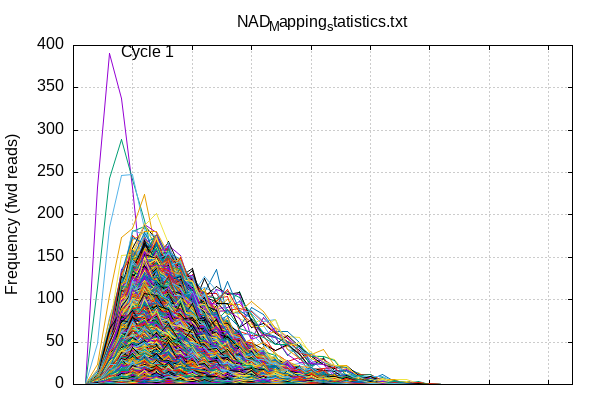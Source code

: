 
            set terminal png size 600,400 truecolor
            set output "Mapping_statistics/NAD_map-quals3.png"
            set grid xtics ytics y2tics back lc rgb "#cccccc"
            set multiplot
            
            set title "NAD_Mapping_statistics.txt"
            set ylabel "Frequency (fwd reads)"
            set label "Cycle 1" at 3+1,391
            unset xlabel
            set xrange [0:42]
            set format x ""
        plot '-' using 1:2 with lines t '','-' using 1:2 with lines t '','-' using 1:2 with lines t '','-' using 1:2 with lines t '','-' using 1:2 with lines t '','-' using 1:2 with lines t '','-' using 1:2 with lines t '','-' using 1:2 with lines t '','-' using 1:2 with lines t '','-' using 1:2 with lines t '','-' using 1:2 with lines t '','-' using 1:2 with lines t '','-' using 1:2 with lines t '','-' using 1:2 with lines t '','-' using 1:2 with lines t '','-' using 1:2 with lines t '','-' using 1:2 with lines t '','-' using 1:2 with lines t '','-' using 1:2 with lines t '','-' using 1:2 with lines t '','-' using 1:2 with lines t '','-' using 1:2 with lines t '','-' using 1:2 with lines t '','-' using 1:2 with lines t '','-' using 1:2 with lines t '','-' using 1:2 with lines t '','-' using 1:2 with lines t '','-' using 1:2 with lines t '','-' using 1:2 with lines t '','-' using 1:2 with lines t '','-' using 1:2 with lines t '','-' using 1:2 with lines t '','-' using 1:2 with lines t '','-' using 1:2 with lines t '','-' using 1:2 with lines t '','-' using 1:2 with lines t '','-' using 1:2 with lines t '','-' using 1:2 with lines t '','-' using 1:2 with lines t '','-' using 1:2 with lines t '','-' using 1:2 with lines t '','-' using 1:2 with lines t '','-' using 1:2 with lines t '','-' using 1:2 with lines t '','-' using 1:2 with lines t '','-' using 1:2 with lines t '','-' using 1:2 with lines t '','-' using 1:2 with lines t '','-' using 1:2 with lines t '','-' using 1:2 with lines t '','-' using 1:2 with lines t '','-' using 1:2 with lines t '','-' using 1:2 with lines t '','-' using 1:2 with lines t '','-' using 1:2 with lines t '','-' using 1:2 with lines t '','-' using 1:2 with lines t '','-' using 1:2 with lines t '','-' using 1:2 with lines t '','-' using 1:2 with lines t '','-' using 1:2 with lines t '','-' using 1:2 with lines t '','-' using 1:2 with lines t '','-' using 1:2 with lines t '','-' using 1:2 with lines t '','-' using 1:2 with lines t '','-' using 1:2 with lines t '','-' using 1:2 with lines t '','-' using 1:2 with lines t '','-' using 1:2 with lines t '','-' using 1:2 with lines t '','-' using 1:2 with lines t '','-' using 1:2 with lines t '','-' using 1:2 with lines t '','-' using 1:2 with lines t '','-' using 1:2 with lines t '','-' using 1:2 with lines t '','-' using 1:2 with lines t '','-' using 1:2 with lines t '','-' using 1:2 with lines t '','-' using 1:2 with lines t '','-' using 1:2 with lines t '','-' using 1:2 with lines t '','-' using 1:2 with lines t '','-' using 1:2 with lines t '','-' using 1:2 with lines t '','-' using 1:2 with lines t '','-' using 1:2 with lines t '','-' using 1:2 with lines t '','-' using 1:2 with lines t '','-' using 1:2 with lines t '','-' using 1:2 with lines t '','-' using 1:2 with lines t '','-' using 1:2 with lines t '','-' using 1:2 with lines t '','-' using 1:2 with lines t '','-' using 1:2 with lines t '','-' using 1:2 with lines t '','-' using 1:2 with lines t '','-' using 1:2 with lines t '','-' using 1:2 with lines t '','-' using 1:2 with lines t '','-' using 1:2 with lines t '','-' using 1:2 with lines t '','-' using 1:2 with lines t '','-' using 1:2 with lines t '','-' using 1:2 with lines t '','-' using 1:2 with lines t '','-' using 1:2 with lines t '','-' using 1:2 with lines t '','-' using 1:2 with lines t '','-' using 1:2 with lines t '','-' using 1:2 with lines t '','-' using 1:2 with lines t '','-' using 1:2 with lines t '','-' using 1:2 with lines t '','-' using 1:2 with lines t '','-' using 1:2 with lines t '','-' using 1:2 with lines t '','-' using 1:2 with lines t '','-' using 1:2 with lines t '','-' using 1:2 with lines t '','-' using 1:2 with lines t '','-' using 1:2 with lines t '','-' using 1:2 with lines t '','-' using 1:2 with lines t '','-' using 1:2 with lines t '','-' using 1:2 with lines t '','-' using 1:2 with lines t '','-' using 1:2 with lines t '','-' using 1:2 with lines t '','-' using 1:2 with lines t '','-' using 1:2 with lines t '','-' using 1:2 with lines t '','-' using 1:2 with lines t '','-' using 1:2 with lines t '','-' using 1:2 with lines t '','-' using 1:2 with lines t '','-' using 1:2 with lines t '','-' using 1:2 with lines t '','-' using 1:2 with lines t '','-' using 1:2 with lines t '','-' using 1:2 with lines t '','-' using 1:2 with lines t '','-' using 1:2 with lines t '','-' using 1:2 with lines t '','-' using 1:2 with lines t '','-' using 1:2 with lines t '','-' using 1:2 with lines t '','-' using 1:2 with lines t '','-' using 1:2 with lines t '','-' using 1:2 with lines t '','-' using 1:2 with lines t '','-' using 1:2 with lines t '','-' using 1:2 with lines t '','-' using 1:2 with lines t '','-' using 1:2 with lines t '','-' using 1:2 with lines t '','-' using 1:2 with lines t '','-' using 1:2 with lines t '','-' using 1:2 with lines t '','-' using 1:2 with lines t '','-' using 1:2 with lines t '','-' using 1:2 with lines t '','-' using 1:2 with lines t '','-' using 1:2 with lines t '','-' using 1:2 with lines t '','-' using 1:2 with lines t '','-' using 1:2 with lines t '','-' using 1:2 with lines t '','-' using 1:2 with lines t '','-' using 1:2 with lines t '','-' using 1:2 with lines t '','-' using 1:2 with lines t '','-' using 1:2 with lines t '','-' using 1:2 with lines t '','-' using 1:2 with lines t '','-' using 1:2 with lines t '','-' using 1:2 with lines t '','-' using 1:2 with lines t '','-' using 1:2 with lines t '','-' using 1:2 with lines t '','-' using 1:2 with lines t '','-' using 1:2 with lines t '','-' using 1:2 with lines t '','-' using 1:2 with lines t '','-' using 1:2 with lines t '','-' using 1:2 with lines t '','-' using 1:2 with lines t '','-' using 1:2 with lines t '','-' using 1:2 with lines t '','-' using 1:2 with lines t '','-' using 1:2 with lines t '','-' using 1:2 with lines t '','-' using 1:2 with lines t '','-' using 1:2 with lines t '','-' using 1:2 with lines t '','-' using 1:2 with lines t '','-' using 1:2 with lines t '','-' using 1:2 with lines t '','-' using 1:2 with lines t '','-' using 1:2 with lines t '','-' using 1:2 with lines t '','-' using 1:2 with lines t '','-' using 1:2 with lines t '','-' using 1:2 with lines t '','-' using 1:2 with lines t '','-' using 1:2 with lines t '','-' using 1:2 with lines t '','-' using 1:2 with lines t '','-' using 1:2 with lines t '','-' using 1:2 with lines t '','-' using 1:2 with lines t '','-' using 1:2 with lines t '','-' using 1:2 with lines t '','-' using 1:2 with lines t '','-' using 1:2 with lines t '','-' using 1:2 with lines t '','-' using 1:2 with lines t '','-' using 1:2 with lines t '','-' using 1:2 with lines t '','-' using 1:2 with lines t '','-' using 1:2 with lines t '','-' using 1:2 with lines t '','-' using 1:2 with lines t '','-' using 1:2 with lines t '','-' using 1:2 with lines t '','-' using 1:2 with lines t '','-' using 1:2 with lines t '','-' using 1:2 with lines t '','-' using 1:2 with lines t '','-' using 1:2 with lines t '','-' using 1:2 with lines t '','-' using 1:2 with lines t '','-' using 1:2 with lines t '','-' using 1:2 with lines t '','-' using 1:2 with lines t '','-' using 1:2 with lines t '','-' using 1:2 with lines t '','-' using 1:2 with lines t '','-' using 1:2 with lines t '','-' using 1:2 with lines t '','-' using 1:2 with lines t '','-' using 1:2 with lines t '','-' using 1:2 with lines t '','-' using 1:2 with lines t '','-' using 1:2 with lines t '','-' using 1:2 with lines t '','-' using 1:2 with lines t '','-' using 1:2 with lines t '','-' using 1:2 with lines t '','-' using 1:2 with lines t '','-' using 1:2 with lines t '','-' using 1:2 with lines t '','-' using 1:2 with lines t '','-' using 1:2 with lines t '','-' using 1:2 with lines t '','-' using 1:2 with lines t '','-' using 1:2 with lines t '','-' using 1:2 with lines t '','-' using 1:2 with lines t '','-' using 1:2 with lines t '','-' using 1:2 with lines t '','-' using 1:2 with lines t '','-' using 1:2 with lines t '','-' using 1:2 with lines t '','-' using 1:2 with lines t '','-' using 1:2 with lines t '','-' using 1:2 with lines t '','-' using 1:2 with lines t '','-' using 1:2 with lines t '','-' using 1:2 with lines t '','-' using 1:2 with lines t '','-' using 1:2 with lines t '','-' using 1:2 with lines t '','-' using 1:2 with lines t '','-' using 1:2 with lines t '','-' using 1:2 with lines t '','-' using 1:2 with lines t '','-' using 1:2 with lines t '','-' using 1:2 with lines t '','-' using 1:2 with lines t '','-' using 1:2 with lines t '','-' using 1:2 with lines t '','-' using 1:2 with lines t '','-' using 1:2 with lines t '','-' using 1:2 with lines t '','-' using 1:2 with lines t '','-' using 1:2 with lines t '','-' using 1:2 with lines t '','-' using 1:2 with lines t '','-' using 1:2 with lines t '','-' using 1:2 with lines t '','-' using 1:2 with lines t '','-' using 1:2 with lines t '','-' using 1:2 with lines t '','-' using 1:2 with lines t '','-' using 1:2 with lines t '','-' using 1:2 with lines t '','-' using 1:2 with lines t '','-' using 1:2 with lines t '','-' using 1:2 with lines t '','-' using 1:2 with lines t '','-' using 1:2 with lines t '','-' using 1:2 with lines t '','-' using 1:2 with lines t '','-' using 1:2 with lines t '','-' using 1:2 with lines t '','-' using 1:2 with lines t '','-' using 1:2 with lines t '','-' using 1:2 with lines t '','-' using 1:2 with lines t '','-' using 1:2 with lines t '','-' using 1:2 with lines t '','-' using 1:2 with lines t '','-' using 1:2 with lines t '','-' using 1:2 with lines t '','-' using 1:2 with lines t '','-' using 1:2 with lines t '','-' using 1:2 with lines t '','-' using 1:2 with lines t '','-' using 1:2 with lines t '','-' using 1:2 with lines t '','-' using 1:2 with lines t '','-' using 1:2 with lines t '','-' using 1:2 with lines t '','-' using 1:2 with lines t '','-' using 1:2 with lines t '','-' using 1:2 with lines t '','-' using 1:2 with lines t '','-' using 1:2 with lines t '','-' using 1:2 with lines t '','-' using 1:2 with lines t '','-' using 1:2 with lines t '','-' using 1:2 with lines t '','-' using 1:2 with lines t '','-' using 1:2 with lines t '','-' using 1:2 with lines t '','-' using 1:2 with lines t '','-' using 1:2 with lines t '','-' using 1:2 with lines t '','-' using 1:2 with lines t '','-' using 1:2 with lines t '','-' using 1:2 with lines t '','-' using 1:2 with lines t '','-' using 1:2 with lines t '','-' using 1:2 with lines t '','-' using 1:2 with lines t '','-' using 1:2 with lines t '','-' using 1:2 with lines t '','-' using 1:2 with lines t '','-' using 1:2 with lines t '','-' using 1:2 with lines t '','-' using 1:2 with lines t '','-' using 1:2 with lines t '','-' using 1:2 with lines t '','-' using 1:2 with lines t '','-' using 1:2 with lines t '','-' using 1:2 with lines t '','-' using 1:2 with lines t '','-' using 1:2 with lines t '','-' using 1:2 with lines t '','-' using 1:2 with lines t '','-' using 1:2 with lines t '','-' using 1:2 with lines t '','-' using 1:2 with lines t '','-' using 1:2 with lines t '','-' using 1:2 with lines t '','-' using 1:2 with lines t '','-' using 1:2 with lines t '','-' using 1:2 with lines t '','-' using 1:2 with lines t '','-' using 1:2 with lines t '','-' using 1:2 with lines t '','-' using 1:2 with lines t '','-' using 1:2 with lines t '','-' using 1:2 with lines t '','-' using 1:2 with lines t '','-' using 1:2 with lines t '','-' using 1:2 with lines t '','-' using 1:2 with lines t '','-' using 1:2 with lines t '','-' using 1:2 with lines t '','-' using 1:2 with lines t '','-' using 1:2 with lines t '','-' using 1:2 with lines t '','-' using 1:2 with lines t '','-' using 1:2 with lines t '','-' using 1:2 with lines t '','-' using 1:2 with lines t '','-' using 1:2 with lines t '','-' using 1:2 with lines t '','-' using 1:2 with lines t '','-' using 1:2 with lines t '','-' using 1:2 with lines t '','-' using 1:2 with lines t '','-' using 1:2 with lines t '','-' using 1:2 with lines t '','-' using 1:2 with lines t '','-' using 1:2 with lines t '','-' using 1:2 with lines t '','-' using 1:2 with lines t '','-' using 1:2 with lines t '','-' using 1:2 with lines t '','-' using 1:2 with lines t '','-' using 1:2 with lines t '','-' using 1:2 with lines t '','-' using 1:2 with lines t '','-' using 1:2 with lines t '','-' using 1:2 with lines t '','-' using 1:2 with lines t '','-' using 1:2 with lines t '','-' using 1:2 with lines t '','-' using 1:2 with lines t '','-' using 1:2 with lines t '','-' using 1:2 with lines t '','-' using 1:2 with lines t '','-' using 1:2 with lines t '','-' using 1:2 with lines t '','-' using 1:2 with lines t '','-' using 1:2 with lines t '','-' using 1:2 with lines t '','-' using 1:2 with lines t '','-' using 1:2 with lines t '','-' using 1:2 with lines t '','-' using 1:2 with lines t '','-' using 1:2 with lines t '','-' using 1:2 with lines t '','-' using 1:2 with lines t '','-' using 1:2 with lines t '','-' using 1:2 with lines t '','-' using 1:2 with lines t '','-' using 1:2 with lines t '','-' using 1:2 with lines t '','-' using 1:2 with lines t '','-' using 1:2 with lines t '','-' using 1:2 with lines t '','-' using 1:2 with lines t '','-' using 1:2 with lines t '','-' using 1:2 with lines t '','-' using 1:2 with lines t '','-' using 1:2 with lines t '','-' using 1:2 with lines t '','-' using 1:2 with lines t '','-' using 1:2 with lines t '','-' using 1:2 with lines t '','-' using 1:2 with lines t '','-' using 1:2 with lines t '','-' using 1:2 with lines t '','-' using 1:2 with lines t '','-' using 1:2 with lines t '','-' using 1:2 with lines t '','-' using 1:2 with lines t '','-' using 1:2 with lines t '','-' using 1:2 with lines t '','-' using 1:2 with lines t '','-' using 1:2 with lines t '','-' using 1:2 with lines t '','-' using 1:2 with lines t '','-' using 1:2 with lines t '','-' using 1:2 with lines t '','-' using 1:2 with lines t '','-' using 1:2 with lines t '','-' using 1:2 with lines t '','-' using 1:2 with lines t '','-' using 1:2 with lines t '','-' using 1:2 with lines t '','-' using 1:2 with lines t '','-' using 1:2 with lines t '','-' using 1:2 with lines t '','-' using 1:2 with lines t '','-' using 1:2 with lines t '','-' using 1:2 with lines t '','-' using 1:2 with lines t '','-' using 1:2 with lines t '','-' using 1:2 with lines t '','-' using 1:2 with lines t '','-' using 1:2 with lines t '','-' using 1:2 with lines t '','-' using 1:2 with lines t '','-' using 1:2 with lines t '','-' using 1:2 with lines t '','-' using 1:2 with lines t '','-' using 1:2 with lines t '','-' using 1:2 with lines t '','-' using 1:2 with lines t '','-' using 1:2 with lines t '','-' using 1:2 with lines t '','-' using 1:2 with lines t '','-' using 1:2 with lines t '','-' using 1:2 with lines t '','-' using 1:2 with lines t '','-' using 1:2 with lines t '','-' using 1:2 with lines t '','-' using 1:2 with lines t '','-' using 1:2 with lines t '','-' using 1:2 with lines t '','-' using 1:2 with lines t '','-' using 1:2 with lines t '','-' using 1:2 with lines t '','-' using 1:2 with lines t '','-' using 1:2 with lines t '','-' using 1:2 with lines t '','-' using 1:2 with lines t '','-' using 1:2 with lines t '','-' using 1:2 with lines t '','-' using 1:2 with lines t '','-' using 1:2 with lines t '','-' using 1:2 with lines t '','-' using 1:2 with lines t '','-' using 1:2 with lines t '','-' using 1:2 with lines t '','-' using 1:2 with lines t '','-' using 1:2 with lines t '','-' using 1:2 with lines t '','-' using 1:2 with lines t '','-' using 1:2 with lines t '','-' using 1:2 with lines t '','-' using 1:2 with lines t '','-' using 1:2 with lines t '','-' using 1:2 with lines t '','-' using 1:2 with lines t '','-' using 1:2 with lines t '','-' using 1:2 with lines t '','-' using 1:2 with lines t '','-' using 1:2 with lines t '','-' using 1:2 with lines t '','-' using 1:2 with lines t '','-' using 1:2 with lines t '','-' using 1:2 with lines t '','-' using 1:2 with lines t '','-' using 1:2 with lines t '','-' using 1:2 with lines t '','-' using 1:2 with lines t '','-' using 1:2 with lines t '','-' using 1:2 with lines t '','-' using 1:2 with lines t '','-' using 1:2 with lines t '','-' using 1:2 with lines t '','-' using 1:2 with lines t '','-' using 1:2 with lines t '','-' using 1:2 with lines t '','-' using 1:2 with lines t '','-' using 1:2 with lines t '','-' using 1:2 with lines t '','-' using 1:2 with lines t '','-' using 1:2 with lines t '','-' using 1:2 with lines t '','-' using 1:2 with lines t '','-' using 1:2 with lines t '','-' using 1:2 with lines t '','-' using 1:2 with lines t '','-' using 1:2 with lines t '','-' using 1:2 with lines t '','-' using 1:2 with lines t '','-' using 1:2 with lines t '','-' using 1:2 with lines t '','-' using 1:2 with lines t '','-' using 1:2 with lines t '','-' using 1:2 with lines t '','-' using 1:2 with lines t '','-' using 1:2 with lines t '','-' using 1:2 with lines t '','-' using 1:2 with lines t '','-' using 1:2 with lines t '','-' using 1:2 with lines t '','-' using 1:2 with lines t '','-' using 1:2 with lines t '','-' using 1:2 with lines t '','-' using 1:2 with lines t '','-' using 1:2 with lines t '','-' using 1:2 with lines t '','-' using 1:2 with lines t '','-' using 1:2 with lines t '','-' using 1:2 with lines t '','-' using 1:2 with lines t '','-' using 1:2 with lines t '','-' using 1:2 with lines t '','-' using 1:2 with lines t '','-' using 1:2 with lines t '','-' using 1:2 with lines t '','-' using 1:2 with lines t '','-' using 1:2 with lines t '','-' using 1:2 with lines t '','-' using 1:2 with lines t '','-' using 1:2 with lines t '','-' using 1:2 with lines t '','-' using 1:2 with lines t '','-' using 1:2 with lines t '','-' using 1:2 with lines t '','-' using 1:2 with lines t '','-' using 1:2 with lines t '','-' using 1:2 with lines t '','-' using 1:2 with lines t '','-' using 1:2 with lines t '','-' using 1:2 with lines t '','-' using 1:2 with lines t '','-' using 1:2 with lines t '','-' using 1:2 with lines t '','-' using 1:2 with lines t '','-' using 1:2 with lines t '','-' using 1:2 with lines t '','-' using 1:2 with lines t '','-' using 1:2 with lines t '','-' using 1:2 with lines t '','-' using 1:2 with lines t '','-' using 1:2 with lines t '','-' using 1:2 with lines t '','-' using 1:2 with lines t '','-' using 1:2 with lines t '','-' using 1:2 with lines t '','-' using 1:2 with lines t '','-' using 1:2 with lines t '','-' using 1:2 with lines t '','-' using 1:2 with lines t '','-' using 1:2 with lines t '','-' using 1:2 with lines t '','-' using 1:2 with lines t '','-' using 1:2 with lines t '','-' using 1:2 with lines t '','-' using 1:2 with lines t '','-' using 1:2 with lines t '','-' using 1:2 with lines t '','-' using 1:2 with lines t '','-' using 1:2 with lines t '','-' using 1:2 with lines t '','-' using 1:2 with lines t '','-' using 1:2 with lines t '','-' using 1:2 with lines t '','-' using 1:2 with lines t '','-' using 1:2 with lines t '','-' using 1:2 with lines t '','-' using 1:2 with lines t '','-' using 1:2 with lines t '','-' using 1:2 with lines t '','-' using 1:2 with lines t '','-' using 1:2 with lines t '','-' using 1:2 with lines t '','-' using 1:2 with lines t '','-' using 1:2 with lines t '','-' using 1:2 with lines t '','-' using 1:2 with lines t '','-' using 1:2 with lines t '','-' using 1:2 with lines t '','-' using 1:2 with lines t '','-' using 1:2 with lines t '','-' using 1:2 with lines t '','-' using 1:2 with lines t '','-' using 1:2 with lines t '','-' using 1:2 with lines t '','-' using 1:2 with lines t '','-' using 1:2 with lines t '','-' using 1:2 with lines t '','-' using 1:2 with lines t '','-' using 1:2 with lines t '','-' using 1:2 with lines t '','-' using 1:2 with lines t '','-' using 1:2 with lines t '','-' using 1:2 with lines t '','-' using 1:2 with lines t '','-' using 1:2 with lines t '','-' using 1:2 with lines t '','-' using 1:2 with lines t '','-' using 1:2 with lines t '','-' using 1:2 with lines t '','-' using 1:2 with lines t '','-' using 1:2 with lines t '','-' using 1:2 with lines t '','-' using 1:2 with lines t '','-' using 1:2 with lines t '','-' using 1:2 with lines t '','-' using 1:2 with lines t '','-' using 1:2 with lines t '','-' using 1:2 with lines t '','-' using 1:2 with lines t '','-' using 1:2 with lines t '','-' using 1:2 with lines t '','-' using 1:2 with lines t '','-' using 1:2 with lines t '','-' using 1:2 with lines t '','-' using 1:2 with lines t '','-' using 1:2 with lines t '','-' using 1:2 with lines t '','-' using 1:2 with lines t '','-' using 1:2 with lines t '','-' using 1:2 with lines t '','-' using 1:2 with lines t '','-' using 1:2 with lines t '','-' using 1:2 with lines t '','-' using 1:2 with lines t '','-' using 1:2 with lines t '','-' using 1:2 with lines t '','-' using 1:2 with lines t '','-' using 1:2 with lines t '','-' using 1:2 with lines t '','-' using 1:2 with lines t '','-' using 1:2 with lines t '','-' using 1:2 with lines t '','-' using 1:2 with lines t '','-' using 1:2 with lines t '','-' using 1:2 with lines t '','-' using 1:2 with lines t '','-' using 1:2 with lines t '','-' using 1:2 with lines t '','-' using 1:2 with lines t '','-' using 1:2 with lines t '','-' using 1:2 with lines t '','-' using 1:2 with lines t '','-' using 1:2 with lines t '','-' using 1:2 with lines t '','-' using 1:2 with lines t '','-' using 1:2 with lines t '','-' using 1:2 with lines t '','-' using 1:2 with lines t '','-' using 1:2 with lines t '','-' using 1:2 with lines t '','-' using 1:2 with lines t '','-' using 1:2 with lines t '','-' using 1:2 with lines t '','-' using 1:2 with lines t '','-' using 1:2 with lines t '','-' using 1:2 with lines t '','-' using 1:2 with lines t '','-' using 1:2 with lines t '','-' using 1:2 with lines t '','-' using 1:2 with lines t '','-' using 1:2 with lines t '','-' using 1:2 with lines t '','-' using 1:2 with lines t '','-' using 1:2 with lines t '','-' using 1:2 with lines t '','-' using 1:2 with lines t '','-' using 1:2 with lines t '','-' using 1:2 with lines t '','-' using 1:2 with lines t '','-' using 1:2 with lines t '','-' using 1:2 with lines t '','-' using 1:2 with lines t '','-' using 1:2 with lines t '','-' using 1:2 with lines t '','-' using 1:2 with lines t '','-' using 1:2 with lines t '','-' using 1:2 with lines t '','-' using 1:2 with lines t '','-' using 1:2 with lines t '','-' using 1:2 with lines t '','-' using 1:2 with lines t '','-' using 1:2 with lines t '','-' using 1:2 with lines t '','-' using 1:2 with lines t '','-' using 1:2 with lines t '','-' using 1:2 with lines t '','-' using 1:2 with lines t '','-' using 1:2 with lines t '','-' using 1:2 with lines t '','-' using 1:2 with lines t '','-' using 1:2 with lines t '','-' using 1:2 with lines t '','-' using 1:2 with lines t '','-' using 1:2 with lines t '','-' using 1:2 with lines t '','-' using 1:2 with lines t '','-' using 1:2 with lines t '','-' using 1:2 with lines t '','-' using 1:2 with lines t '','-' using 1:2 with lines t '','-' using 1:2 with lines t '','-' using 1:2 with lines t '','-' using 1:2 with lines t '','-' using 1:2 with lines t '','-' using 1:2 with lines t '','-' using 1:2 with lines t '','-' using 1:2 with lines t '','-' using 1:2 with lines t '','-' using 1:2 with lines t '','-' using 1:2 with lines t '','-' using 1:2 with lines t '','-' using 1:2 with lines t '','-' using 1:2 with lines t '','-' using 1:2 with lines t '','-' using 1:2 with lines t '','-' using 1:2 with lines t '','-' using 1:2 with lines t '','-' using 1:2 with lines t '','-' using 1:2 with lines t '','-' using 1:2 with lines t '','-' using 1:2 with lines t '','-' using 1:2 with lines t '','-' using 1:2 with lines t '','-' using 1:2 with lines t '','-' using 1:2 with lines t '','-' using 1:2 with lines t '','-' using 1:2 with lines t '','-' using 1:2 with lines t '','-' using 1:2 with lines t '','-' using 1:2 with lines t '','-' using 1:2 with lines t '','-' using 1:2 with lines t '','-' using 1:2 with lines t '','-' using 1:2 with lines t '','-' using 1:2 with lines t '','-' using 1:2 with lines t '','-' using 1:2 with lines t '','-' using 1:2 with lines t '','-' using 1:2 with lines t '','-' using 1:2 with lines t '','-' using 1:2 with lines t '','-' using 1:2 with lines t '','-' using 1:2 with lines t '','-' using 1:2 with lines t '','-' using 1:2 with lines t '','-' using 1:2 with lines t '','-' using 1:2 with lines t '','-' using 1:2 with lines t '','-' using 1:2 with lines t '','-' using 1:2 with lines t '','-' using 1:2 with lines t '','-' using 1:2 with lines t '','-' using 1:2 with lines t '','-' using 1:2 with lines t '','-' using 1:2 with lines t '','-' using 1:2 with lines t '','-' using 1:2 with lines t '','-' using 1:2 with lines t '','-' using 1:2 with lines t '','-' using 1:2 with lines t '','-' using 1:2 with lines t '','-' using 1:2 with lines t '','-' using 1:2 with lines t '','-' using 1:2 with lines t '','-' using 1:2 with lines t '','-' using 1:2 with lines t '','-' using 1:2 with lines t '','-' using 1:2 with lines t '','-' using 1:2 with lines t '','-' using 1:2 with lines t '','-' using 1:2 with lines t '','-' using 1:2 with lines t '','-' using 1:2 with lines t '','-' using 1:2 with lines t '','-' using 1:2 with lines t '','-' using 1:2 with lines t '','-' using 1:2 with lines t '','-' using 1:2 with lines t '','-' using 1:2 with lines t '','-' using 1:2 with lines t '','-' using 1:2 with lines t '','-' using 1:2 with lines t '','-' using 1:2 with lines t '','-' using 1:2 with lines t '','-' using 1:2 with lines t '','-' using 1:2 with lines t '','-' using 1:2 with lines t '','-' using 1:2 with lines t '','-' using 1:2 with lines t '','-' using 1:2 with lines t '','-' using 1:2 with lines t '','-' using 1:2 with lines t '','-' using 1:2 with lines t '','-' using 1:2 with lines t '','-' using 1:2 with lines t '','-' using 1:2 with lines t '','-' using 1:2 with lines t '','-' using 1:2 with lines t '','-' using 1:2 with lines t '','-' using 1:2 with lines t '','-' using 1:2 with lines t '','-' using 1:2 with lines t '','-' using 1:2 with lines t '','-' using 1:2 with lines t '','-' using 1:2 with lines t '','-' using 1:2 with lines t '','-' using 1:2 with lines t '','-' using 1:2 with lines t '','-' using 1:2 with lines t '','-' using 1:2 with lines t '','-' using 1:2 with lines t '','-' using 1:2 with lines t '','-' using 1:2 with lines t '','-' using 1:2 with lines t '','-' using 1:2 with lines t '','-' using 1:2 with lines t '','-' using 1:2 with lines t '','-' using 1:2 with lines t '','-' using 1:2 with lines t '','-' using 1:2 with lines t '','-' using 1:2 with lines t '','-' using 1:2 with lines t '','-' using 1:2 with lines t '','-' using 1:2 with lines t '','-' using 1:2 with lines t '','-' using 1:2 with lines t '','-' using 1:2 with lines t '','-' using 1:2 with lines t '','-' using 1:2 with lines t '','-' using 1:2 with lines t '','-' using 1:2 with lines t '','-' using 1:2 with lines t '','-' using 1:2 with lines t '','-' using 1:2 with lines t '','-' using 1:2 with lines t '','-' using 1:2 with lines t '','-' using 1:2 with lines t '','-' using 1:2 with lines t '','-' using 1:2 with lines t '','-' using 1:2 with lines t '','-' using 1:2 with lines t '','-' using 1:2 with lines t '','-' using 1:2 with lines t '','-' using 1:2 with lines t '','-' using 1:2 with lines t '','-' using 1:2 with lines t '','-' using 1:2 with lines t '','-' using 1:2 with lines t '','-' using 1:2 with lines t '','-' using 1:2 with lines t '','-' using 1:2 with lines t '','-' using 1:2 with lines t '','-' using 1:2 with lines t '','-' using 1:2 with lines t '','-' using 1:2 with lines t '','-' using 1:2 with lines t '','-' using 1:2 with lines t '','-' using 1:2 with lines t '','-' using 1:2 with lines t '','-' using 1:2 with lines t '','-' using 1:2 with lines t '','-' using 1:2 with lines t '','-' using 1:2 with lines t '','-' using 1:2 with lines t '','-' using 1:2 with lines t '','-' using 1:2 with lines t '','-' using 1:2 with lines t '','-' using 1:2 with lines t '','-' using 1:2 with lines t '','-' using 1:2 with lines t '','-' using 1:2 with lines t '','-' using 1:2 with lines t '','-' using 1:2 with lines t '','-' using 1:2 with lines t '','-' using 1:2 with lines t '','-' using 1:2 with lines t '','-' using 1:2 with lines t '','-' using 1:2 with lines t '','-' using 1:2 with lines t '','-' using 1:2 with lines t '','-' using 1:2 with lines t '','-' using 1:2 with lines t '','-' using 1:2 with lines t '','-' using 1:2 with lines t '','-' using 1:2 with lines t '','-' using 1:2 with lines t '','-' using 1:2 with lines t '','-' using 1:2 with lines t '','-' using 1:2 with lines t '','-' using 1:2 with lines t '','-' using 1:2 with lines t '','-' using 1:2 with lines t '','-' using 1:2 with lines t '','-' using 1:2 with lines t '','-' using 1:2 with lines t '','-' using 1:2 with lines t '','-' using 1:2 with lines t '','-' using 1:2 with lines t '','-' using 1:2 with lines t '','-' using 1:2 with lines t '','-' using 1:2 with lines t '','-' using 1:2 with lines t '','-' using 1:2 with lines t '','-' using 1:2 with lines t '','-' using 1:2 with lines t '','-' using 1:2 with lines t '','-' using 1:2 with lines t '','-' using 1:2 with lines t '','-' using 1:2 with lines t '','-' using 1:2 with lines t '','-' using 1:2 with lines t '','-' using 1:2 with lines t '','-' using 1:2 with lines t '','-' using 1:2 with lines t '','-' using 1:2 with lines t '','-' using 1:2 with lines t '','-' using 1:2 with lines t '','-' using 1:2 with lines t '','-' using 1:2 with lines t '','-' using 1:2 with lines t '','-' using 1:2 with lines t '','-' using 1:2 with lines t '','-' using 1:2 with lines t '','-' using 1:2 with lines t '','-' using 1:2 with lines t '','-' using 1:2 with lines t '','-' using 1:2 with lines t '','-' using 1:2 with lines t '','-' using 1:2 with lines t '','-' using 1:2 with lines t '','-' using 1:2 with lines t '','-' using 1:2 with lines t '','-' using 1:2 with lines t '','-' using 1:2 with lines t '','-' using 1:2 with lines t '','-' using 1:2 with lines t '','-' using 1:2 with lines t '','-' using 1:2 with lines t '','-' using 1:2 with lines t '','-' using 1:2 with lines t '','-' using 1:2 with lines t '','-' using 1:2 with lines t '','-' using 1:2 with lines t '','-' using 1:2 with lines t '','-' using 1:2 with lines t '','-' using 1:2 with lines t '','-' using 1:2 with lines t '','-' using 1:2 with lines t '','-' using 1:2 with lines t '','-' using 1:2 with lines t '','-' using 1:2 with lines t '','-' using 1:2 with lines t '','-' using 1:2 with lines t '','-' using 1:2 with lines t '','-' using 1:2 with lines t '','-' using 1:2 with lines t '','-' using 1:2 with lines t '','-' using 1:2 with lines t '','-' using 1:2 with lines t '','-' using 1:2 with lines t '','-' using 1:2 with lines t '','-' using 1:2 with lines t '','-' using 1:2 with lines t '','-' using 1:2 with lines t '','-' using 1:2 with lines t '','-' using 1:2 with lines t '','-' using 1:2 with lines t '','-' using 1:2 with lines t '','-' using 1:2 with lines t '','-' using 1:2 with lines t '','-' using 1:2 with lines t '','-' using 1:2 with lines t '','-' using 1:2 with lines t '','-' using 1:2 with lines t '','-' using 1:2 with lines t '','-' using 1:2 with lines t '','-' using 1:2 with lines t '','-' using 1:2 with lines t '','-' using 1:2 with lines t '','-' using 1:2 with lines t '','-' using 1:2 with lines t '','-' using 1:2 with lines t '','-' using 1:2 with lines t '','-' using 1:2 with lines t '','-' using 1:2 with lines t '','-' using 1:2 with lines t '','-' using 1:2 with lines t '','-' using 1:2 with lines t '','-' using 1:2 with lines t '','-' using 1:2 with lines t '','-' using 1:2 with lines t '','-' using 1:2 with lines t '','-' using 1:2 with lines t '','-' using 1:2 with lines t '','-' using 1:2 with lines t '','-' using 1:2 with lines t '','-' using 1:2 with lines t '','-' using 1:2 with lines t '','-' using 1:2 with lines t '','-' using 1:2 with lines t '','-' using 1:2 with lines t '','-' using 1:2 with lines t '','-' using 1:2 with lines t '','-' using 1:2 with lines t '','-' using 1:2 with lines t '','-' using 1:2 with lines t '','-' using 1:2 with lines t '','-' using 1:2 with lines t '','-' using 1:2 with lines t '','-' using 1:2 with lines t '','-' using 1:2 with lines t '','-' using 1:2 with lines t '','-' using 1:2 with lines t '','-' using 1:2 with lines t '','-' using 1:2 with lines t '','-' using 1:2 with lines t '','-' using 1:2 with lines t '','-' using 1:2 with lines t '','-' using 1:2 with lines t '','-' using 1:2 with lines t '','-' using 1:2 with lines t '','-' using 1:2 with lines t '','-' using 1:2 with lines t '','-' using 1:2 with lines t '','-' using 1:2 with lines t '','-' using 1:2 with lines t '','-' using 1:2 with lines t '','-' using 1:2 with lines t '','-' using 1:2 with lines t '','-' using 1:2 with lines t '','-' using 1:2 with lines t '','-' using 1:2 with lines t '','-' using 1:2 with lines t '','-' using 1:2 with lines t '','-' using 1:2 with lines t '','-' using 1:2 with lines t '','-' using 1:2 with lines t '','-' using 1:2 with lines t '','-' using 1:2 with lines t '','-' using 1:2 with lines t '','-' using 1:2 with lines t '','-' using 1:2 with lines t '','-' using 1:2 with lines t '','-' using 1:2 with lines t '','-' using 1:2 with lines t '','-' using 1:2 with lines t '','-' using 1:2 with lines t '','-' using 1:2 with lines t '','-' using 1:2 with lines t '','-' using 1:2 with lines t '','-' using 1:2 with lines t '','-' using 1:2 with lines t '','-' using 1:2 with lines t '','-' using 1:2 with lines t '','-' using 1:2 with lines t '','-' using 1:2 with lines t '','-' using 1:2 with lines t '','-' using 1:2 with lines t '','-' using 1:2 with lines t '','-' using 1:2 with lines t '','-' using 1:2 with lines t '','-' using 1:2 with lines t '','-' using 1:2 with lines t '','-' using 1:2 with lines t '','-' using 1:2 with lines t '','-' using 1:2 with lines t '','-' using 1:2 with lines t '','-' using 1:2 with lines t '','-' using 1:2 with lines t '','-' using 1:2 with lines t '','-' using 1:2 with lines t '','-' using 1:2 with lines t '','-' using 1:2 with lines t '','-' using 1:2 with lines t '','-' using 1:2 with lines t '','-' using 1:2 with lines t '','-' using 1:2 with lines t '','-' using 1:2 with lines t '','-' using 1:2 with lines t '','-' using 1:2 with lines t '','-' using 1:2 with lines t '','-' using 1:2 with lines t '','-' using 1:2 with lines t '','-' using 1:2 with lines t '','-' using 1:2 with lines t '','-' using 1:2 with lines t '','-' using 1:2 with lines t '','-' using 1:2 with lines t '','-' using 1:2 with lines t '','-' using 1:2 with lines t '','-' using 1:2 with lines t '','-' using 1:2 with lines t '','-' using 1:2 with lines t '','-' using 1:2 with lines t '','-' using 1:2 with lines t '','-' using 1:2 with lines t '','-' using 1:2 with lines t '','-' using 1:2 with lines t '','-' using 1:2 with lines t '','-' using 1:2 with lines t '','-' using 1:2 with lines t '','-' using 1:2 with lines t '','-' using 1:2 with lines t '','-' using 1:2 with lines t '','-' using 1:2 with lines t '','-' using 1:2 with lines t '','-' using 1:2 with lines t '','-' using 1:2 with lines t '','-' using 1:2 with lines t '','-' using 1:2 with lines t '','-' using 1:2 with lines t '','-' using 1:2 with lines t '','-' using 1:2 with lines t '','-' using 1:2 with lines t '','-' using 1:2 with lines t '','-' using 1:2 with lines t '','-' using 1:2 with lines t '','-' using 1:2 with lines t '','-' using 1:2 with lines t '','-' using 1:2 with lines t '','-' using 1:2 with lines t '','-' using 1:2 with lines t '','-' using 1:2 with lines t '','-' using 1:2 with lines t '','-' using 1:2 with lines t '','-' using 1:2 with lines t '','-' using 1:2 with lines t '','-' using 1:2 with lines t '','-' using 1:2 with lines t '','-' using 1:2 with lines t '','-' using 1:2 with lines t '','-' using 1:2 with lines t '','-' using 1:2 with lines t '','-' using 1:2 with lines t '','-' using 1:2 with lines t '','-' using 1:2 with lines t '','-' using 1:2 with lines t '','-' using 1:2 with lines t '','-' using 1:2 with lines t '','-' using 1:2 with lines t '','-' using 1:2 with lines t '','-' using 1:2 with lines t '','-' using 1:2 with lines t '','-' using 1:2 with lines t '','-' using 1:2 with lines t '','-' using 1:2 with lines t '','-' using 1:2 with lines t '','-' using 1:2 with lines t '','-' using 1:2 with lines t '','-' using 1:2 with lines t '','-' using 1:2 with lines t '','-' using 1:2 with lines t '','-' using 1:2 with lines t '','-' using 1:2 with lines t '','-' using 1:2 with lines t '','-' using 1:2 with lines t '','-' using 1:2 with lines t '','-' using 1:2 with lines t '','-' using 1:2 with lines t '','-' using 1:2 with lines t '','-' using 1:2 with lines t '','-' using 1:2 with lines t '','-' using 1:2 with lines t '','-' using 1:2 with lines t '','-' using 1:2 with lines t '','-' using 1:2 with lines t '','-' using 1:2 with lines t '','-' using 1:2 with lines t '','-' using 1:2 with lines t '','-' using 1:2 with lines t '','-' using 1:2 with lines t '','-' using 1:2 with lines t '','-' using 1:2 with lines t '','-' using 1:2 with lines t '','-' using 1:2 with lines t '','-' using 1:2 with lines t '','-' using 1:2 with lines t '','-' using 1:2 with lines t '','-' using 1:2 with lines t '','-' using 1:2 with lines t '','-' using 1:2 with lines t '','-' using 1:2 with lines t '','-' using 1:2 with lines t '','-' using 1:2 with lines t '','-' using 1:2 with lines t '','-' using 1:2 with lines t '','-' using 1:2 with lines t '','-' using 1:2 with lines t '','-' using 1:2 with lines t '','-' using 1:2 with lines t '','-' using 1:2 with lines t '','-' using 1:2 with lines t '','-' using 1:2 with lines t '','-' using 1:2 with lines t '','-' using 1:2 with lines t '','-' using 1:2 with lines t '','-' using 1:2 with lines t '','-' using 1:2 with lines t '','-' using 1:2 with lines t '','-' using 1:2 with lines t '','-' using 1:2 with lines t '','-' using 1:2 with lines t '','-' using 1:2 with lines t '','-' using 1:2 with lines t '','-' using 1:2 with lines t '','-' using 1:2 with lines t '','-' using 1:2 with lines t '','-' using 1:2 with lines t '','-' using 1:2 with lines t '','-' using 1:2 with lines t '','-' using 1:2 with lines t '','-' using 1:2 with lines t '','-' using 1:2 with lines t '','-' using 1:2 with lines t '','-' using 1:2 with lines t '','-' using 1:2 with lines t '','-' using 1:2 with lines t '','-' using 1:2 with lines t '','-' using 1:2 with lines t '','-' using 1:2 with lines t '','-' using 1:2 with lines t '','-' using 1:2 with lines t '','-' using 1:2 with lines t '','-' using 1:2 with lines t '','-' using 1:2 with lines t '','-' using 1:2 with lines t '','-' using 1:2 with lines t '','-' using 1:2 with lines t '','-' using 1:2 with lines t '','-' using 1:2 with lines t '','-' using 1:2 with lines t '','-' using 1:2 with lines t '','-' using 1:2 with lines t '','-' using 1:2 with lines t '','-' using 1:2 with lines t '','-' using 1:2 with lines t '','-' using 1:2 with lines t '','-' using 1:2 with lines t '','-' using 1:2 with lines t '','-' using 1:2 with lines t '','-' using 1:2 with lines t '','-' using 1:2 with lines t '','-' using 1:2 with lines t '','-' using 1:2 with lines t '','-' using 1:2 with lines t '','-' using 1:2 with lines t '','-' using 1:2 with lines t '','-' using 1:2 with lines t '','-' using 1:2 with lines t '','-' using 1:2 with lines t '','-' using 1:2 with lines t '','-' using 1:2 with lines t '','-' using 1:2 with lines t '','-' using 1:2 with lines t '','-' using 1:2 with lines t '','-' using 1:2 with lines t '','-' using 1:2 with lines t '','-' using 1:2 with lines t '','-' using 1:2 with lines t '','-' using 1:2 with lines t '','-' using 1:2 with lines t '','-' using 1:2 with lines t '','-' using 1:2 with lines t '','-' using 1:2 with lines t '','-' using 1:2 with lines t '','-' using 1:2 with lines t '','-' using 1:2 with lines t '','-' using 1:2 with lines t '','-' using 1:2 with lines t '','-' using 1:2 with lines t '','-' using 1:2 with lines t '','-' using 1:2 with lines t '','-' using 1:2 with lines t '','-' using 1:2 with lines t '','-' using 1:2 with lines t '','-' using 1:2 with lines t '','-' using 1:2 with lines t '','-' using 1:2 with lines t '','-' using 1:2 with lines t '','-' using 1:2 with lines t '','-' using 1:2 with lines t '','-' using 1:2 with lines t '','-' using 1:2 with lines t '','-' using 1:2 with lines t '','-' using 1:2 with lines t '','-' using 1:2 with lines t '','-' using 1:2 with lines t '','-' using 1:2 with lines t '','-' using 1:2 with lines t '','-' using 1:2 with lines t '','-' using 1:2 with lines t '','-' using 1:2 with lines t '','-' using 1:2 with lines t '','-' using 1:2 with lines t '','-' using 1:2 with lines t '','-' using 1:2 with lines t '','-' using 1:2 with lines t '','-' using 1:2 with lines t '','-' using 1:2 with lines t '','-' using 1:2 with lines t '','-' using 1:2 with lines t '','-' using 1:2 with lines t '','-' using 1:2 with lines t '','-' using 1:2 with lines t '','-' using 1:2 with lines t '','-' using 1:2 with lines t '','-' using 1:2 with lines t '','-' using 1:2 with lines t '','-' using 1:2 with lines t '','-' using 1:2 with lines t '','-' using 1:2 with lines t '','-' using 1:2 with lines t '','-' using 1:2 with lines t '','-' using 1:2 with lines t '','-' using 1:2 with lines t '','-' using 1:2 with lines t '','-' using 1:2 with lines t '','-' using 1:2 with lines t '','-' using 1:2 with lines t '','-' using 1:2 with lines t '','-' using 1:2 with lines t '','-' using 1:2 with lines t '','-' using 1:2 with lines t '','-' using 1:2 with lines t '','-' using 1:2 with lines t '','-' using 1:2 with lines t '','-' using 1:2 with lines t '','-' using 1:2 with lines t '','-' using 1:2 with lines t '','-' using 1:2 with lines t '','-' using 1:2 with lines t '','-' using 1:2 with lines t '','-' using 1:2 with lines t '','-' using 1:2 with lines t '','-' using 1:2 with lines t '','-' using 1:2 with lines t '','-' using 1:2 with lines t '','-' using 1:2 with lines t '','-' using 1:2 with lines t '','-' using 1:2 with lines t '','-' using 1:2 with lines t '','-' using 1:2 with lines t '','-' using 1:2 with lines t '','-' using 1:2 with lines t '','-' using 1:2 with lines t '','-' using 1:2 with lines t '','-' using 1:2 with lines t '','-' using 1:2 with lines t '','-' using 1:2 with lines t '','-' using 1:2 with lines t '','-' using 1:2 with lines t '','-' using 1:2 with lines t '','-' using 1:2 with lines t '','-' using 1:2 with lines t '','-' using 1:2 with lines t '','-' using 1:2 with lines t '','-' using 1:2 with lines t '','-' using 1:2 with lines t '','-' using 1:2 with lines t '','-' using 1:2 with lines t '','-' using 1:2 with lines t '','-' using 1:2 with lines t '','-' using 1:2 with lines t '','-' using 1:2 with lines t '','-' using 1:2 with lines t '','-' using 1:2 with lines t '','-' using 1:2 with lines t '','-' using 1:2 with lines t '','-' using 1:2 with lines t '','-' using 1:2 with lines t '','-' using 1:2 with lines t '','-' using 1:2 with lines t '','-' using 1:2 with lines t '','-' using 1:2 with lines t '','-' using 1:2 with lines t '','-' using 1:2 with lines t '','-' using 1:2 with lines t '','-' using 1:2 with lines t '','-' using 1:2 with lines t '','-' using 1:2 with lines t '','-' using 1:2 with lines t '','-' using 1:2 with lines t '','-' using 1:2 with lines t '','-' using 1:2 with lines t '','-' using 1:2 with lines t '','-' using 1:2 with lines t '','-' using 1:2 with lines t '','-' using 1:2 with lines t '','-' using 1:2 with lines t '','-' using 1:2 with lines t '','-' using 1:2 with lines t '','-' using 1:2 with lines t '','-' using 1:2 with lines t '','-' using 1:2 with lines t '','-' using 1:2 with lines t '','-' using 1:2 with lines t '','-' using 1:2 with lines t '','-' using 1:2 with lines t '','-' using 1:2 with lines t '','-' using 1:2 with lines t '','-' using 1:2 with lines t '','-' using 1:2 with lines t '','-' using 1:2 with lines t '','-' using 1:2 with lines t '','-' using 1:2 with lines t '','-' using 1:2 with lines t '','-' using 1:2 with lines t '','-' using 1:2 with lines t '','-' using 1:2 with lines t '','-' using 1:2 with lines t '','-' using 1:2 with lines t '','-' using 1:2 with lines t '','-' using 1:2 with lines t '','-' using 1:2 with lines t '','-' using 1:2 with lines t '','-' using 1:2 with lines t '','-' using 1:2 with lines t '','-' using 1:2 with lines t '','-' using 1:2 with lines t '','-' using 1:2 with lines t '','-' using 1:2 with lines t '','-' using 1:2 with lines t '','-' using 1:2 with lines t '','-' using 1:2 with lines t '','-' using 1:2 with lines t '','-' using 1:2 with lines t '','-' using 1:2 with lines t '','-' using 1:2 with lines t '','-' using 1:2 with lines t '','-' using 1:2 with lines t '','-' using 1:2 with lines t '','-' using 1:2 with lines t '','-' using 1:2 with lines t '','-' using 1:2 with lines t '','-' using 1:2 with lines t '','-' using 1:2 with lines t '','-' using 1:2 with lines t '','-' using 1:2 with lines t '','-' using 1:2 with lines t '','-' using 1:2 with lines t '','-' using 1:2 with lines t '','-' using 1:2 with lines t '','-' using 1:2 with lines t '','-' using 1:2 with lines t '','-' using 1:2 with lines t '','-' using 1:2 with lines t '','-' using 1:2 with lines t '','-' using 1:2 with lines t '','-' using 1:2 with lines t '','-' using 1:2 with lines t '','-' using 1:2 with lines t '','-' using 1:2 with lines t '','-' using 1:2 with lines t '','-' using 1:2 with lines t '','-' using 1:2 with lines t '','-' using 1:2 with lines t '','-' using 1:2 with lines t '','-' using 1:2 with lines t '','-' using 1:2 with lines t '','-' using 1:2 with lines t '','-' using 1:2 with lines t '','-' using 1:2 with lines t '','-' using 1:2 with lines t '','-' using 1:2 with lines t '','-' using 1:2 with lines t '','-' using 1:2 with lines t '','-' using 1:2 with lines t '','-' using 1:2 with lines t '','-' using 1:2 with lines t '','-' using 1:2 with lines t '','-' using 1:2 with lines t '','-' using 1:2 with lines t '','-' using 1:2 with lines t '','-' using 1:2 with lines t '','-' using 1:2 with lines t '','-' using 1:2 with lines t '','-' using 1:2 with lines t '','-' using 1:2 with lines t '','-' using 1:2 with lines t '','-' using 1:2 with lines t '','-' using 1:2 with lines t '','-' using 1:2 with lines t '','-' using 1:2 with lines t '','-' using 1:2 with lines t '','-' using 1:2 with lines t '','-' using 1:2 with lines t '','-' using 1:2 with lines t '','-' using 1:2 with lines t '','-' using 1:2 with lines t '','-' using 1:2 with lines t '','-' using 1:2 with lines t '','-' using 1:2 with lines t '','-' using 1:2 with lines t '','-' using 1:2 with lines t '','-' using 1:2 with lines t '','-' using 1:2 with lines t '','-' using 1:2 with lines t '','-' using 1:2 with lines t '','-' using 1:2 with lines t '','-' using 1:2 with lines t '','-' using 1:2 with lines t '','-' using 1:2 with lines t '','-' using 1:2 with lines t '','-' using 1:2 with lines t '','-' using 1:2 with lines t '','-' using 1:2 with lines t '','-' using 1:2 with lines t '','-' using 1:2 with lines t '','-' using 1:2 with lines t '','-' using 1:2 with lines t '','-' using 1:2 with lines t '','-' using 1:2 with lines t '','-' using 1:2 with lines t '','-' using 1:2 with lines t '','-' using 1:2 with lines t '','-' using 1:2 with lines t '','-' using 1:2 with lines t '','-' using 1:2 with lines t '','-' using 1:2 with lines t '','-' using 1:2 with lines t '','-' using 1:2 with lines t '','-' using 1:2 with lines t '','-' using 1:2 with lines t '','-' using 1:2 with lines t '','-' using 1:2 with lines t '','-' using 1:2 with lines t '','-' using 1:2 with lines t '','-' using 1:2 with lines t '','-' using 1:2 with lines t '','-' using 1:2 with lines t '','-' using 1:2 with lines t '','-' using 1:2 with lines t '','-' using 1:2 with lines t '','-' using 1:2 with lines t '','-' using 1:2 with lines t '','-' using 1:2 with lines t '','-' using 1:2 with lines t '','-' using 1:2 with lines t '','-' using 1:2 with lines t '','-' using 1:2 with lines t '','-' using 1:2 with lines t '','-' using 1:2 with lines t '','-' using 1:2 with lines t '','-' using 1:2 with lines t '','-' using 1:2 with lines t '','-' using 1:2 with lines t '','-' using 1:2 with lines t '','-' using 1:2 with lines t '','-' using 1:2 with lines t '','-' using 1:2 with lines t '','-' using 1:2 with lines t '','-' using 1:2 with lines t '','-' using 1:2 with lines t '','-' using 1:2 with lines t '','-' using 1:2 with lines t '','-' using 1:2 with lines t '','-' using 1:2 with lines t '','-' using 1:2 with lines t '','-' using 1:2 with lines t '','-' using 1:2 with lines t '','-' using 1:2 with lines t '','-' using 1:2 with lines t '','-' using 1:2 with lines t '','-' using 1:2 with lines t '','-' using 1:2 with lines t '','-' using 1:2 with lines t '','-' using 1:2 with lines t '','-' using 1:2 with lines t '','-' using 1:2 with lines t '','-' using 1:2 with lines t '','-' using 1:2 with lines t '','-' using 1:2 with lines t '','-' using 1:2 with lines t '','-' using 1:2 with lines t '','-' using 1:2 with lines t '','-' using 1:2 with lines t '','-' using 1:2 with lines t '','-' using 1:2 with lines t '','-' using 1:2 with lines t '','-' using 1:2 with lines t '','-' using 1:2 with lines t '','-' using 1:2 with lines t '','-' using 1:2 with lines t '','-' using 1:2 with lines t '','-' using 1:2 with lines t '','-' using 1:2 with lines t '','-' using 1:2 with lines t '','-' using 1:2 with lines t '','-' using 1:2 with lines t '','-' using 1:2 with lines t '','-' using 1:2 with lines t '','-' using 1:2 with lines t '','-' using 1:2 with lines t '','-' using 1:2 with lines t '','-' using 1:2 with lines t '','-' using 1:2 with lines t '','-' using 1:2 with lines t '','-' using 1:2 with lines t '','-' using 1:2 with lines t '','-' using 1:2 with lines t '','-' using 1:2 with lines t '','-' using 1:2 with lines t '','-' using 1:2 with lines t '','-' using 1:2 with lines t '','-' using 1:2 with lines t '','-' using 1:2 with lines t '','-' using 1:2 with lines t '','-' using 1:2 with lines t '','-' using 1:2 with lines t '','-' using 1:2 with lines t '','-' using 1:2 with lines t '','-' using 1:2 with lines t '','-' using 1:2 with lines t '','-' using 1:2 with lines t '','-' using 1:2 with lines t '','-' using 1:2 with lines t '','-' using 1:2 with lines t '','-' using 1:2 with lines t '','-' using 1:2 with lines t '','-' using 1:2 with lines t '','-' using 1:2 with lines t '','-' using 1:2 with lines t '','-' using 1:2 with lines t '','-' using 1:2 with lines t '','-' using 1:2 with lines t '','-' using 1:2 with lines t '','-' using 1:2 with lines t '','-' using 1:2 with lines t '','-' using 1:2 with lines t '','-' using 1:2 with lines t '','-' using 1:2 with lines t '','-' using 1:2 with lines t '','-' using 1:2 with lines t '','-' using 1:2 with lines t '','-' using 1:2 with lines t '','-' using 1:2 with lines t '','-' using 1:2 with lines t '','-' using 1:2 with lines t '','-' using 1:2 with lines t '','-' using 1:2 with lines t '','-' using 1:2 with lines t '','-' using 1:2 with lines t '','-' using 1:2 with lines t '','-' using 1:2 with lines t '','-' using 1:2 with lines t '','-' using 1:2 with lines t '','-' using 1:2 with lines t '','-' using 1:2 with lines t '','-' using 1:2 with lines t '','-' using 1:2 with lines t '','-' using 1:2 with lines t '','-' using 1:2 with lines t '','-' using 1:2 with lines t '','-' using 1:2 with lines t '','-' using 1:2 with lines t '','-' using 1:2 with lines t '','-' using 1:2 with lines t '','-' using 1:2 with lines t '','-' using 1:2 with lines t '','-' using 1:2 with lines t '','-' using 1:2 with lines t '','-' using 1:2 with lines t '','-' using 1:2 with lines t '','-' using 1:2 with lines t '','-' using 1:2 with lines t '','-' using 1:2 with lines t '','-' using 1:2 with lines t '','-' using 1:2 with lines t '','-' using 1:2 with lines t '','-' using 1:2 with lines t '','-' using 1:2 with lines t '','-' using 1:2 with lines t '','-' using 1:2 with lines t '','-' using 1:2 with lines t '','-' using 1:2 with lines t '','-' using 1:2 with lines t '','-' using 1:2 with lines t '','-' using 1:2 with lines t '','-' using 1:2 with lines t '','-' using 1:2 with lines t '','-' using 1:2 with lines t '','-' using 1:2 with lines t '','-' using 1:2 with lines t '','-' using 1:2 with lines t '','-' using 1:2 with lines t '','-' using 1:2 with lines t '','-' using 1:2 with lines t '','-' using 1:2 with lines t '','-' using 1:2 with lines t '','-' using 1:2 with lines t '','-' using 1:2 with lines t '','-' using 1:2 with lines t '','-' using 1:2 with lines t '','-' using 1:2 with lines t '','-' using 1:2 with lines t '','-' using 1:2 with lines t '','-' using 1:2 with lines t '','-' using 1:2 with lines t '','-' using 1:2 with lines t '','-' using 1:2 with lines t '','-' using 1:2 with lines t '','-' using 1:2 with lines t '','-' using 1:2 with lines t '','-' using 1:2 with lines t '','-' using 1:2 with lines t '','-' using 1:2 with lines t '','-' using 1:2 with lines t '','-' using 1:2 with lines t '','-' using 1:2 with lines t '','-' using 1:2 with lines t '','-' using 1:2 with lines t '','-' using 1:2 with lines t '','-' using 1:2 with lines t '','-' using 1:2 with lines t '','-' using 1:2 with lines t '','-' using 1:2 with lines t '','-' using 1:2 with lines t '','-' using 1:2 with lines t '','-' using 1:2 with lines t '','-' using 1:2 with lines t '','-' using 1:2 with lines t '','-' using 1:2 with lines t '','-' using 1:2 with lines t '','-' using 1:2 with lines t '','-' using 1:2 with lines t '','-' using 1:2 with lines t '','-' using 1:2 with lines t '','-' using 1:2 with lines t '','-' using 1:2 with lines t '','-' using 1:2 with lines t '','-' using 1:2 with lines t '','-' using 1:2 with lines t '','-' using 1:2 with lines t '','-' using 1:2 with lines t '','-' using 1:2 with lines t '','-' using 1:2 with lines t '','-' using 1:2 with lines t '','-' using 1:2 with lines t '','-' using 1:2 with lines t '','-' using 1:2 with lines t '','-' using 1:2 with lines t '','-' using 1:2 with lines t '','-' using 1:2 with lines t '','-' using 1:2 with lines t '','-' using 1:2 with lines t '','-' using 1:2 with lines t '','-' using 1:2 with lines t '','-' using 1:2 with lines t '','-' using 1:2 with lines t '','-' using 1:2 with lines t '','-' using 1:2 with lines t '','-' using 1:2 with lines t '','-' using 1:2 with lines t '','-' using 1:2 with lines t '','-' using 1:2 with lines t '','-' using 1:2 with lines t '','-' using 1:2 with lines t '','-' using 1:2 with lines t '','-' using 1:2 with lines t '','-' using 1:2 with lines t '','-' using 1:2 with lines t '','-' using 1:2 with lines t '','-' using 1:2 with lines t '','-' using 1:2 with lines t '','-' using 1:2 with lines t '','-' using 1:2 with lines t '','-' using 1:2 with lines t '','-' using 1:2 with lines t '','-' using 1:2 with lines t '','-' using 1:2 with lines t '','-' using 1:2 with lines t '','-' using 1:2 with lines t '','-' using 1:2 with lines t '','-' using 1:2 with lines t '','-' using 1:2 with lines t '','-' using 1:2 with lines t '','-' using 1:2 with lines t '','-' using 1:2 with lines t '','-' using 1:2 with lines t '','-' using 1:2 with lines t '','-' using 1:2 with lines t '','-' using 1:2 with lines t '','-' using 1:2 with lines t '','-' using 1:2 with lines t '','-' using 1:2 with lines t '','-' using 1:2 with lines t '','-' using 1:2 with lines t '','-' using 1:2 with lines t '','-' using 1:2 with lines t '','-' using 1:2 with lines t '','-' using 1:2 with lines t '','-' using 1:2 with lines t '','-' using 1:2 with lines t '','-' using 1:2 with lines t '','-' using 1:2 with lines t '','-' using 1:2 with lines t '','-' using 1:2 with lines t '','-' using 1:2 with lines t '','-' using 1:2 with lines t '','-' using 1:2 with lines t '','-' using 1:2 with lines t '','-' using 1:2 with lines t '','-' using 1:2 with lines t '','-' using 1:2 with lines t '','-' using 1:2 with lines t '','-' using 1:2 with lines t '','-' using 1:2 with lines t '','-' using 1:2 with lines t '','-' using 1:2 with lines t '','-' using 1:2 with lines t '','-' using 1:2 with lines t '','-' using 1:2 with lines t '','-' using 1:2 with lines t '','-' using 1:2 with lines t '','-' using 1:2 with lines t '','-' using 1:2 with lines t '','-' using 1:2 with lines t '','-' using 1:2 with lines t '','-' using 1:2 with lines t '','-' using 1:2 with lines t '','-' using 1:2 with lines t '','-' using 1:2 with lines t '','-' using 1:2 with lines t '','-' using 1:2 with lines t '','-' using 1:2 with lines t '','-' using 1:2 with lines t '','-' using 1:2 with lines t '','-' using 1:2 with lines t '','-' using 1:2 with lines t '','-' using 1:2 with lines t '','-' using 1:2 with lines t '','-' using 1:2 with lines t '','-' using 1:2 with lines t '','-' using 1:2 with lines t '','-' using 1:2 with lines t '','-' using 1:2 with lines t '','-' using 1:2 with lines t '','-' using 1:2 with lines t '','-' using 1:2 with lines t '','-' using 1:2 with lines t '','-' using 1:2 with lines t '','-' using 1:2 with lines t '','-' using 1:2 with lines t '','-' using 1:2 with lines t '','-' using 1:2 with lines t '','-' using 1:2 with lines t '','-' using 1:2 with lines t '','-' using 1:2 with lines t '','-' using 1:2 with lines t '','-' using 1:2 with lines t '','-' using 1:2 with lines t '','-' using 1:2 with lines t '','-' using 1:2 with lines t '','-' using 1:2 with lines t '','-' using 1:2 with lines t '','-' using 1:2 with lines t '','-' using 1:2 with lines t '','-' using 1:2 with lines t '','-' using 1:2 with lines t '','-' using 1:2 with lines t '','-' using 1:2 with lines t '','-' using 1:2 with lines t '','-' using 1:2 with lines t '','-' using 1:2 with lines t '','-' using 1:2 with lines t '','-' using 1:2 with lines t '','-' using 1:2 with lines t '','-' using 1:2 with lines t '','-' using 1:2 with lines t '','-' using 1:2 with lines t '','-' using 1:2 with lines t '','-' using 1:2 with lines t '','-' using 1:2 with lines t '','-' using 1:2 with lines t '','-' using 1:2 with lines t '','-' using 1:2 with lines t '','-' using 1:2 with lines t '','-' using 1:2 with lines t '','-' using 1:2 with lines t '','-' using 1:2 with lines t '','-' using 1:2 with lines t '','-' using 1:2 with lines t '','-' using 1:2 with lines t '','-' using 1:2 with lines t '','-' using 1:2 with lines t '','-' using 1:2 with lines t '','-' using 1:2 with lines t '','-' using 1:2 with lines t '','-' using 1:2 with lines t '','-' using 1:2 with lines t '','-' using 1:2 with lines t '','-' using 1:2 with lines t '','-' using 1:2 with lines t '','-' using 1:2 with lines t '','-' using 1:2 with lines t '','-' using 1:2 with lines t '','-' using 1:2 with lines t '','-' using 1:2 with lines t '','-' using 1:2 with lines t '','-' using 1:2 with lines t '','-' using 1:2 with lines t '','-' using 1:2 with lines t '','-' using 1:2 with lines t '','-' using 1:2 with lines t '','-' using 1:2 with lines t '','-' using 1:2 with lines t '','-' using 1:2 with lines t '','-' using 1:2 with lines t '','-' using 1:2 with lines t '','-' using 1:2 with lines t '','-' using 1:2 with lines t '','-' using 1:2 with lines t '','-' using 1:2 with lines t '','-' using 1:2 with lines t '','-' using 1:2 with lines t '','-' using 1:2 with lines t '','-' using 1:2 with lines t '','-' using 1:2 with lines t '','-' using 1:2 with lines t '','-' using 1:2 with lines t '','-' using 1:2 with lines t '','-' using 1:2 with lines t '','-' using 1:2 with lines t '','-' using 1:2 with lines t '','-' using 1:2 with lines t '','-' using 1:2 with lines t '','-' using 1:2 with lines t '','-' using 1:2 with lines t '','-' using 1:2 with lines t '','-' using 1:2 with lines t '','-' using 1:2 with lines t '','-' using 1:2 with lines t '','-' using 1:2 with lines t '','-' using 1:2 with lines t '','-' using 1:2 with lines t '','-' using 1:2 with lines t '','-' using 1:2 with lines t '','-' using 1:2 with lines t '','-' using 1:2 with lines t '','-' using 1:2 with lines t '','-' using 1:2 with lines t '','-' using 1:2 with lines t '','-' using 1:2 with lines t '','-' using 1:2 with lines t '','-' using 1:2 with lines t '','-' using 1:2 with lines t '','-' using 1:2 with lines t '','-' using 1:2 with lines t '','-' using 1:2 with lines t '','-' using 1:2 with lines t '','-' using 1:2 with lines t '','-' using 1:2 with lines t '','-' using 1:2 with lines t '','-' using 1:2 with lines t '','-' using 1:2 with lines t '','-' using 1:2 with lines t '','-' using 1:2 with lines t '','-' using 1:2 with lines t '','-' using 1:2 with lines t '','-' using 1:2 with lines t '','-' using 1:2 with lines t '','-' using 1:2 with lines t '','-' using 1:2 with lines t '','-' using 1:2 with lines t '','-' using 1:2 with lines t '','-' using 1:2 with lines t '','-' using 1:2 with lines t '','-' using 1:2 with lines t '','-' using 1:2 with lines t '','-' using 1:2 with lines t '','-' using 1:2 with lines t '','-' using 1:2 with lines t '','-' using 1:2 with lines t '','-' using 1:2 with lines t '','-' using 1:2 with lines t '','-' using 1:2 with lines t '','-' using 1:2 with lines t '','-' using 1:2 with lines t '','-' using 1:2 with lines t '','-' using 1:2 with lines t '','-' using 1:2 with lines t '','-' using 1:2 with lines t '','-' using 1:2 with lines t '','-' using 1:2 with lines t '','-' using 1:2 with lines t '','-' using 1:2 with lines t '','-' using 1:2 with lines t '','-' using 1:2 with lines t '','-' using 1:2 with lines t '','-' using 1:2 with lines t '','-' using 1:2 with lines t '','-' using 1:2 with lines t '','-' using 1:2 with lines t '','-' using 1:2 with lines t '','-' using 1:2 with lines t '','-' using 1:2 with lines t '','-' using 1:2 with lines t '','-' using 1:2 with lines t '','-' using 1:2 with lines t '','-' using 1:2 with lines t '','-' using 1:2 with lines t '','-' using 1:2 with lines t '','-' using 1:2 with lines t '','-' using 1:2 with lines t '','-' using 1:2 with lines t '','-' using 1:2 with lines t '','-' using 1:2 with lines t '','-' using 1:2 with lines t '','-' using 1:2 with lines t '','-' using 1:2 with lines t '','-' using 1:2 with lines t '','-' using 1:2 with lines t '','-' using 1:2 with lines t '','-' using 1:2 with lines t '','-' using 1:2 with lines t '','-' using 1:2 with lines t '','-' using 1:2 with lines t '','-' using 1:2 with lines t '','-' using 1:2 with lines t '','-' using 1:2 with lines t '','-' using 1:2 with lines t '','-' using 1:2 with lines t '','-' using 1:2 with lines t '','-' using 1:2 with lines t '','-' using 1:2 with lines t '','-' using 1:2 with lines t '','-' using 1:2 with lines t '','-' using 1:2 with lines t '','-' using 1:2 with lines t '','-' using 1:2 with lines t '','-' using 1:2 with lines t '','-' using 1:2 with lines t '','-' using 1:2 with lines t '','-' using 1:2 with lines t '','-' using 1:2 with lines t '','-' using 1:2 with lines t '','-' using 1:2 with lines t '','-' using 1:2 with lines t '','-' using 1:2 with lines t '','-' using 1:2 with lines t '','-' using 1:2 with lines t '','-' using 1:2 with lines t '','-' using 1:2 with lines t '','-' using 1:2 with lines t '','-' using 1:2 with lines t '','-' using 1:2 with lines t '','-' using 1:2 with lines t '','-' using 1:2 with lines t '','-' using 1:2 with lines t '','-' using 1:2 with lines t '','-' using 1:2 with lines t '','-' using 1:2 with lines t '','-' using 1:2 with lines t '','-' using 1:2 with lines t '','-' using 1:2 with lines t '','-' using 1:2 with lines t '','-' using 1:2 with lines t '','-' using 1:2 with lines t '','-' using 1:2 with lines t '','-' using 1:2 with lines t '','-' using 1:2 with lines t '','-' using 1:2 with lines t '','-' using 1:2 with lines t '','-' using 1:2 with lines t '','-' using 1:2 with lines t '','-' using 1:2 with lines t '','-' using 1:2 with lines t '','-' using 1:2 with lines t '','-' using 1:2 with lines t '','-' using 1:2 with lines t '','-' using 1:2 with lines t '','-' using 1:2 with lines t '','-' using 1:2 with lines t '','-' using 1:2 with lines t '','-' using 1:2 with lines t '','-' using 1:2 with lines t '','-' using 1:2 with lines t '','-' using 1:2 with lines t '','-' using 1:2 with lines t '','-' using 1:2 with lines t '','-' using 1:2 with lines t '','-' using 1:2 with lines t '','-' using 1:2 with lines t '','-' using 1:2 with lines t '','-' using 1:2 with lines t '','-' using 1:2 with lines t '','-' using 1:2 with lines t '','-' using 1:2 with lines t '','-' using 1:2 with lines t '','-' using 1:2 with lines t '','-' using 1:2 with lines t '','-' using 1:2 with lines t '','-' using 1:2 with lines t '','-' using 1:2 with lines t '','-' using 1:2 with lines t '','-' using 1:2 with lines t '','-' using 1:2 with lines t '','-' using 1:2 with lines t '','-' using 1:2 with lines t '','-' using 1:2 with lines t '','-' using 1:2 with lines t '','-' using 1:2 with lines t '','-' using 1:2 with lines t '','-' using 1:2 with lines t '','-' using 1:2 with lines t '','-' using 1:2 with lines t '','-' using 1:2 with lines t '','-' using 1:2 with lines t '','-' using 1:2 with lines t '','-' using 1:2 with lines t '','-' using 1:2 with lines t '','-' using 1:2 with lines t '','-' using 1:2 with lines t '','-' using 1:2 with lines t '','-' using 1:2 with lines t '','-' using 1:2 with lines t '','-' using 1:2 with lines t '','-' using 1:2 with lines t '','-' using 1:2 with lines t '','-' using 1:2 with lines t '','-' using 1:2 with lines t '','-' using 1:2 with lines t '','-' using 1:2 with lines t '','-' using 1:2 with lines t '','-' using 1:2 with lines t '','-' using 1:2 with lines t '','-' using 1:2 with lines t '','-' using 1:2 with lines t '','-' using 1:2 with lines t '','-' using 1:2 with lines t '','-' using 1:2 with lines t '','-' using 1:2 with lines t '','-' using 1:2 with lines t '','-' using 1:2 with lines t '','-' using 1:2 with lines t '','-' using 1:2 with lines t '','-' using 1:2 with lines t '','-' using 1:2 with lines t '','-' using 1:2 with lines t '','-' using 1:2 with lines t '','-' using 1:2 with lines t '','-' using 1:2 with lines t '','-' using 1:2 with lines t '','-' using 1:2 with lines t '','-' using 1:2 with lines t '','-' using 1:2 with lines t '','-' using 1:2 with lines t '','-' using 1:2 with lines t '','-' using 1:2 with lines t '','-' using 1:2 with lines t '','-' using 1:2 with lines t '','-' using 1:2 with lines t '','-' using 1:2 with lines t '','-' using 1:2 with lines t '','-' using 1:2 with lines t '','-' using 1:2 with lines t '','-' using 1:2 with lines t '','-' using 1:2 with lines t '','-' using 1:2 with lines t '','-' using 1:2 with lines t '','-' using 1:2 with lines t '','-' using 1:2 with lines t '','-' using 1:2 with lines t '','-' using 1:2 with lines t '','-' using 1:2 with lines t '','-' using 1:2 with lines t '','-' using 1:2 with lines t '','-' using 1:2 with lines t '','-' using 1:2 with lines t '','-' using 1:2 with lines t '','-' using 1:2 with lines t '','-' using 1:2 with lines t '','-' using 1:2 with lines t '','-' using 1:2 with lines t '','-' using 1:2 with lines t '','-' using 1:2 with lines t '','-' using 1:2 with lines t '','-' using 1:2 with lines t '','-' using 1:2 with lines t '','-' using 1:2 with lines t '','-' using 1:2 with lines t '','-' using 1:2 with lines t '','-' using 1:2 with lines t '','-' using 1:2 with lines t '','-' using 1:2 with lines t '','-' using 1:2 with lines t '','-' using 1:2 with lines t '','-' using 1:2 with lines t '','-' using 1:2 with lines t '','-' using 1:2 with lines t '','-' using 1:2 with lines t '','-' using 1:2 with lines t '','-' using 1:2 with lines t '','-' using 1:2 with lines t '','-' using 1:2 with lines t '','-' using 1:2 with lines t '','-' using 1:2 with lines t '','-' using 1:2 with lines t '','-' using 1:2 with lines t '','-' using 1:2 with lines t '','-' using 1:2 with lines t '','-' using 1:2 with lines t '','-' using 1:2 with lines t '','-' using 1:2 with lines t '','-' using 1:2 with lines t '','-' using 1:2 with lines t '','-' using 1:2 with lines t '','-' using 1:2 with lines t '','-' using 1:2 with lines t '','-' using 1:2 with lines t '','-' using 1:2 with lines t '','-' using 1:2 with lines t '','-' using 1:2 with lines t '','-' using 1:2 with lines t '','-' using 1:2 with lines t '','-' using 1:2 with lines t '','-' using 1:2 with lines t '','-' using 1:2 with lines t '','-' using 1:2 with lines t '','-' using 1:2 with lines t '','-' using 1:2 with lines t '','-' using 1:2 with lines t '','-' using 1:2 with lines t '','-' using 1:2 with lines t '','-' using 1:2 with lines t '','-' using 1:2 with lines t '','-' using 1:2 with lines t '','-' using 1:2 with lines t '','-' using 1:2 with lines t '','-' using 1:2 with lines t '','-' using 1:2 with lines t '','-' using 1:2 with lines t '','-' using 1:2 with lines t '','-' using 1:2 with lines t '','-' using 1:2 with lines t '','-' using 1:2 with lines t '','-' using 1:2 with lines t '','-' using 1:2 with lines t '','-' using 1:2 with lines t '','-' using 1:2 with lines t '','-' using 1:2 with lines t '','-' using 1:2 with lines t '','-' using 1:2 with lines t '','-' using 1:2 with lines t '','-' using 1:2 with lines t '','-' using 1:2 with lines t '','-' using 1:2 with lines t '','-' using 1:2 with lines t '','-' using 1:2 with lines t '','-' using 1:2 with lines t '','-' using 1:2 with lines t '','-' using 1:2 with lines t '','-' using 1:2 with lines t '','-' using 1:2 with lines t '','-' using 1:2 with lines t '','-' using 1:2 with lines t '','-' using 1:2 with lines t '','-' using 1:2 with lines t '','-' using 1:2 with lines t '','-' using 1:2 with lines t '','-' using 1:2 with lines t '','-' using 1:2 with lines t '','-' using 1:2 with lines t '','-' using 1:2 with lines t '','-' using 1:2 with lines t '','-' using 1:2 with lines t '','-' using 1:2 with lines t '','-' using 1:2 with lines t '','-' using 1:2 with lines t '','-' using 1:2 with lines t '','-' using 1:2 with lines t '','-' using 1:2 with lines t '','-' using 1:2 with lines t '','-' using 1:2 with lines t '','-' using 1:2 with lines t '','-' using 1:2 with lines t '','-' using 1:2 with lines t '','-' using 1:2 with lines t '','-' using 1:2 with lines t '','-' using 1:2 with lines t '','-' using 1:2 with lines t '','-' using 1:2 with lines t '','-' using 1:2 with lines t '','-' using 1:2 with lines t '','-' using 1:2 with lines t '','-' using 1:2 with lines t '','-' using 1:2 with lines t '','-' using 1:2 with lines t '','-' using 1:2 with lines t '','-' using 1:2 with lines t '','-' using 1:2 with lines t '','-' using 1:2 with lines t '','-' using 1:2 with lines t '','-' using 1:2 with lines t '','-' using 1:2 with lines t '','-' using 1:2 with lines t '','-' using 1:2 with lines t '','-' using 1:2 with lines t '','-' using 1:2 with lines t '','-' using 1:2 with lines t '','-' using 1:2 with lines t '','-' using 1:2 with lines t '','-' using 1:2 with lines t '','-' using 1:2 with lines t '','-' using 1:2 with lines t '','-' using 1:2 with lines t '','-' using 1:2 with lines t '','-' using 1:2 with lines t '','-' using 1:2 with lines t '','-' using 1:2 with lines t '','-' using 1:2 with lines t '','-' using 1:2 with lines t '','-' using 1:2 with lines t '','-' using 1:2 with lines t '','-' using 1:2 with lines t '','-' using 1:2 with lines t '','-' using 1:2 with lines t '','-' using 1:2 with lines t '','-' using 1:2 with lines t '','-' using 1:2 with lines t '','-' using 1:2 with lines t '','-' using 1:2 with lines t '','-' using 1:2 with lines t '','-' using 1:2 with lines t '','-' using 1:2 with lines t '','-' using 1:2 with lines t '','-' using 1:2 with lines t '','-' using 1:2 with lines t '','-' using 1:2 with lines t '','-' using 1:2 with lines t '','-' using 1:2 with lines t '','-' using 1:2 with lines t '','-' using 1:2 with lines t '','-' using 1:2 with lines t '','-' using 1:2 with lines t '','-' using 1:2 with lines t '','-' using 1:2 with lines t '','-' using 1:2 with lines t '','-' using 1:2 with lines t '','-' using 1:2 with lines t '','-' using 1:2 with lines t '','-' using 1:2 with lines t '','-' using 1:2 with lines t '','-' using 1:2 with lines t '','-' using 1:2 with lines t '','-' using 1:2 with lines t ''
1	0
2	233
3	391
4	338
5	233
6	94
7	40
8	17
9	6
10	0
11	1
12	0
13	0
14	1
15	0
16	0
17	0
18	0
19	0
20	0
21	0
22	0
23	0
24	0
25	0
26	0
27	0
28	0
29	0
30	0
31	0
32	0
33	0
34	0
35	0
36	0
37	0
38	0
39	0
40	0
41	0
end
1	0
2	114
3	243
4	289
5	242
6	194
7	132
8	73
9	34
10	13
11	12
12	2
13	4
14	2
15	0
16	0
17	0
18	0
19	0
20	0
21	0
22	0
23	0
24	0
25	0
26	0
27	0
28	0
29	0
30	0
31	0
32	0
33	0
34	0
35	0
36	0
37	0
38	0
39	0
40	0
41	0
end
1	0
2	48
3	185
4	247
5	248
6	184
7	145
8	112
9	65
10	42
11	32
12	22
13	12
14	6
15	2
16	2
17	2
18	0
19	0
20	0
21	0
22	0
23	0
24	0
25	0
26	0
27	0
28	0
29	0
30	0
31	0
32	0
33	0
34	0
35	0
36	0
37	0
38	0
39	0
40	0
41	0
end
1	0
2	24
3	105
4	173
5	184
6	224
7	156
8	151
9	102
10	72
11	62
12	31
13	24
14	13
15	10
16	11
17	6
18	4
19	1
20	0
21	1
22	0
23	0
24	0
25	0
26	0
27	0
28	0
29	0
30	0
31	0
32	0
33	0
34	0
35	0
36	0
37	0
38	0
39	0
40	0
41	0
end
1	0
2	2
3	55
4	102
5	150
6	188
7	202
8	166
9	123
10	104
11	80
12	51
13	49
14	27
15	14
16	15
17	11
18	7
19	3
20	3
21	2
22	0
23	0
24	0
25	0
26	0
27	0
28	0
29	0
30	0
31	0
32	0
33	0
34	0
35	0
36	0
37	0
38	0
39	0
40	0
41	0
end
1	0
2	3
3	37
4	74
5	107
6	127
7	125
8	162
9	137
10	107
11	109
12	76
13	60
14	63
15	38
16	31
17	24
18	21
19	21
20	10
21	10
22	4
23	4
24	3
25	0
26	0
27	1
28	0
29	0
30	0
31	0
32	0
33	0
34	0
35	0
36	0
37	0
38	0
39	0
40	0
41	0
end
1	0
2	2
3	20
4	58
5	66
6	114
7	122
8	121
9	123
10	109
11	83
12	102
13	104
14	62
15	58
16	58
17	37
18	27
19	32
20	12
21	13
22	10
23	8
24	8
25	2
26	3
27	0
28	0
29	0
30	0
31	0
32	0
33	0
34	0
35	0
36	0
37	0
38	0
39	0
40	0
41	0
end
1	0
2	0
3	20
4	49
5	56
6	85
7	100
8	92
9	99
10	86
11	103
12	98
13	83
14	86
15	67
16	72
17	60
18	51
19	40
20	22
21	31
22	17
23	15
24	7
25	7
26	4
27	3
28	1
29	0
30	0
31	0
32	0
33	0
34	0
35	0
36	0
37	0
38	0
39	0
40	0
41	0
end
1	0
2	4
3	11
4	38
5	54
6	76
7	85
8	107
9	92
10	105
11	96
12	90
13	91
14	98
15	76
16	57
17	67
18	56
19	43
20	26
21	29
22	19
23	9
24	10
25	7
26	4
27	4
28	0
29	0
30	0
31	0
32	0
33	0
34	0
35	0
36	0
37	0
38	0
39	0
40	0
41	0
end
1	0
2	3
3	17
4	32
5	59
6	63
7	73
8	96
9	110
10	115
11	91
12	102
13	94
14	110
15	74
16	59
17	56
18	51
19	45
20	20
21	32
22	13
23	12
24	11
25	5
26	8
27	2
28	1
29	0
30	0
31	0
32	0
33	0
34	0
35	0
36	0
37	0
38	0
39	0
40	0
41	0
end
1	0
2	1
3	9
4	43
5	51
6	59
7	84
8	83
9	114
10	110
11	114
12	107
13	84
14	99
15	84
16	70
17	48
18	45
19	44
20	28
21	17
22	23
23	12
24	9
25	8
26	4
27	2
28	2
29	0
30	0
31	0
32	0
33	0
34	0
35	0
36	0
37	0
38	0
39	0
40	0
41	0
end
1	0
2	0
3	9
4	22
5	43
6	67
7	83
8	90
9	115
10	110
11	110
12	99
13	94
14	94
15	82
16	58
17	62
18	48
19	45
20	31
21	24
22	23
23	19
24	12
25	6
26	6
27	2
28	0
29	0
30	0
31	0
32	0
33	0
34	0
35	0
36	0
37	0
38	0
39	0
40	0
41	0
end
1	0
2	1
3	12
4	23
5	48
6	62
7	74
8	82
9	102
10	102
11	93
12	92
13	110
14	78
15	71
16	78
17	67
18	57
19	55
20	34
21	33
22	30
23	12
24	14
25	5
26	6
27	6
28	6
29	1
30	0
31	0
32	0
33	0
34	0
35	0
36	0
37	0
38	0
39	0
40	0
41	0
end
1	0
2	2
3	17
4	34
5	41
6	55
7	64
8	97
9	80
10	95
11	109
12	136
13	82
14	67
15	91
16	83
17	62
18	63
19	50
20	23
21	26
22	22
23	20
24	13
25	6
26	12
27	4
28	0
29	0
30	0
31	0
32	0
33	0
34	0
35	0
36	0
37	0
38	0
39	0
40	0
41	0
end
1	0
2	4
3	11
4	24
5	38
6	57
7	85
8	89
9	92
10	121
11	107
12	107
13	87
14	90
15	86
16	73
17	61
18	54
19	38
20	33
21	30
22	21
23	16
24	12
25	12
26	5
27	1
28	0
29	0
30	0
31	0
32	0
33	0
34	0
35	0
36	0
37	0
38	0
39	0
40	0
41	0
end
1	0
2	2
3	14
4	29
5	53
6	62
7	83
8	78
9	95
10	97
11	104
12	116
13	106
14	109
15	75
16	60
17	47
18	58
19	45
20	33
21	24
22	19
23	22
24	11
25	4
26	4
27	3
28	1
29	0
30	0
31	0
32	0
33	0
34	0
35	0
36	0
37	0
38	0
39	0
40	0
41	0
end
1	0
2	1
3	14
4	34
5	48
6	63
7	77
8	88
9	111
10	110
11	94
12	112
13	107
14	106
15	53
16	79
17	62
18	50
19	30
20	35
21	26
22	12
23	18
24	10
25	7
26	5
27	2
28	0
29	0
30	0
31	0
32	0
33	0
34	0
35	0
36	0
37	0
38	0
39	0
40	0
41	0
end
1	0
2	1
3	14
4	31
5	47
6	61
7	69
8	90
9	106
10	107
11	105
12	102
13	110
14	103
15	83
16	59
17	55
18	34
19	46
20	33
21	33
22	28
23	9
24	11
25	12
26	2
27	3
28	0
29	0
30	0
31	0
32	0
33	0
34	0
35	0
36	0
37	0
38	0
39	0
40	0
41	0
end
1	0
2	2
3	12
4	27
5	53
6	65
7	68
8	79
9	85
10	106
11	127
12	111
13	86
14	84
15	87
16	74
17	77
18	41
19	38
20	36
21	27
22	23
23	15
24	10
25	9
26	9
27	3
28	0
29	0
30	0
31	0
32	0
33	0
34	0
35	0
36	0
37	0
38	0
39	0
40	0
41	0
end
1	0
2	1
3	19
4	35
5	55
6	70
7	68
8	68
9	96
10	102
11	99
12	90
13	100
14	86
15	98
16	86
17	66
18	41
19	31
20	35
21	41
22	23
23	23
24	8
25	7
26	5
27	1
28	0
29	0
30	0
31	0
32	0
33	0
34	0
35	0
36	0
37	0
38	0
39	0
40	0
41	0
end
1	0
2	0
3	17
4	43
5	74
6	67
7	85
8	81
9	90
10	93
11	104
12	91
13	83
14	87
15	68
16	68
17	77
18	45
19	49
20	38
21	27
22	23
23	21
24	10
25	4
26	6
27	2
28	1
29	0
30	0
31	0
32	0
33	0
34	0
35	0
36	0
37	0
38	0
39	0
40	0
41	0
end
1	0
2	1
3	28
4	46
5	81
6	73
7	71
8	92
9	104
10	107
11	87
12	90
13	121
14	87
15	78
16	61
17	57
18	47
19	36
20	16
21	16
22	15
23	16
24	10
25	6
26	3
27	4
28	1
29	0
30	0
31	0
32	0
33	0
34	0
35	0
36	0
37	0
38	0
39	0
40	0
41	0
end
1	0
2	2
3	25
4	48
5	75
6	89
7	100
8	96
9	116
10	94
11	88
12	98
13	112
14	85
15	73
16	50
17	40
18	46
19	37
20	18
21	19
22	20
23	7
24	9
25	6
26	1
27	0
28	0
29	0
30	0
31	0
32	0
33	0
34	0
35	0
36	0
37	0
38	0
39	0
40	0
41	0
end
1	0
2	6
3	26
4	60
5	71
6	73
7	97
8	115
9	112
10	91
11	125
12	95
13	96
14	67
15	77
16	47
17	40
18	47
19	35
20	19
21	17
22	15
23	6
24	6
25	6
26	4
27	1
28	0
29	0
30	0
31	0
32	0
33	0
34	0
35	0
36	0
37	0
38	0
39	0
40	0
41	0
end
1	0
2	4
3	27
4	67
5	94
6	85
7	91
8	101
9	111
10	97
11	110
12	86
13	87
14	78
15	53
16	59
17	56
18	35
19	26
20	25
21	24
22	9
23	11
24	6
25	4
26	7
27	0
28	1
29	0
30	0
31	0
32	0
33	0
34	0
35	0
36	0
37	0
38	0
39	0
40	0
41	0
end
1	0
2	2
3	37
4	67
5	97
6	112
7	105
8	103
9	120
10	80
11	95
12	75
13	89
14	66
15	61
16	56
17	47
18	47
19	32
20	19
21	14
22	11
23	8
24	5
25	4
26	2
27	0
28	0
29	0
30	0
31	0
32	0
33	0
34	0
35	0
36	0
37	0
38	0
39	0
40	0
41	0
end
1	0
2	3
3	33
4	90
5	114
6	104
7	127
8	84
9	132
10	91
11	94
12	84
13	76
14	58
15	60
16	46
17	36
18	22
19	25
20	20
21	13
22	16
23	11
24	8
25	2
26	3
27	2
28	0
29	0
30	0
31	0
32	0
33	0
34	0
35	0
36	0
37	0
38	0
39	0
40	0
41	0
end
1	0
2	7
3	36
4	95
5	151
6	155
7	91
8	114
9	128
10	67
11	90
12	69
13	72
14	54
15	44
16	49
17	35
18	27
19	21
20	20
21	8
22	6
23	6
24	3
25	2
26	2
27	2
28	0
29	0
30	0
31	0
32	0
33	0
34	0
35	0
36	0
37	0
38	0
39	0
40	0
41	0
end
1	0
2	4
3	50
4	103
5	168
6	124
7	134
8	129
9	101
10	100
11	74
12	69
13	54
14	46
15	38
16	31
17	38
18	22
19	23
20	11
21	11
22	7
23	6
24	4
25	4
26	2
27	1
28	0
29	0
30	0
31	0
32	0
33	0
34	0
35	0
36	0
37	0
38	0
39	0
40	0
41	0
end
1	0
2	8
3	53
4	121
5	141
6	168
7	128
8	131
9	121
10	108
11	56
12	65
13	46
14	44
15	28
16	31
17	17
18	16
19	15
20	20
21	10
22	10
23	3
24	9
25	3
26	2
27	0
28	0
29	0
30	0
31	0
32	0
33	0
34	0
35	0
36	0
37	0
38	0
39	0
40	0
41	0
end
1	0
2	8
3	55
4	97
5	176
6	163
7	144
8	142
9	118
10	83
11	56
12	62
13	54
14	40
15	36
16	33
17	20
18	14
19	19
20	11
21	6
22	7
23	3
24	0
25	4
26	1
27	2
28	0
29	0
30	0
31	0
32	0
33	0
34	0
35	0
36	0
37	0
38	0
39	0
40	0
41	0
end
1	0
2	11
3	49
4	115
5	160
6	188
7	171
8	119
9	115
10	91
11	66
12	55
13	38
14	34
15	31
16	29
17	12
18	22
19	8
20	8
21	12
22	4
23	3
24	5
25	4
26	2
27	1
28	0
29	1
30	0
31	0
32	0
33	0
34	0
35	0
36	0
37	0
38	0
39	0
40	0
41	0
end
1	0
2	10
3	51
4	136
5	153
6	189
7	179
8	146
9	106
10	77
11	62
12	41
13	40
14	35
15	28
16	16
17	19
18	15
19	8
20	10
21	8
22	3
23	3
24	7
25	4
26	6
27	0
28	1
29	1
30	0
31	0
32	0
33	0
34	0
35	0
36	0
37	0
38	0
39	0
40	0
41	0
end
1	0
2	11
3	68
4	119
5	180
6	186
7	163
8	132
9	111
10	86
11	74
12	52
13	35
14	31
15	24
16	20
17	12
18	8
19	9
20	10
21	5
22	6
23	3
24	2
25	5
26	2
27	0
28	0
29	0
30	0
31	0
32	0
33	0
34	0
35	0
36	0
37	0
38	0
39	0
40	0
41	0
end
1	0
2	13
3	79
4	123
5	182
6	177
7	176
8	146
9	126
10	79
11	56
12	49
13	29
14	24
15	20
16	21
17	16
18	12
19	5
20	4
21	7
22	3
23	3
24	2
25	1
26	0
27	1
28	0
29	0
30	0
31	0
32	0
33	0
34	0
35	0
36	0
37	0
38	0
39	0
40	0
41	0
end
1	0
2	18
3	77
4	126
5	170
6	181
7	180
8	153
9	105
10	66
11	60
12	65
13	36
14	29
15	20
16	14
17	10
18	9
19	8
20	5
21	4
22	5
23	4
24	3
25	4
26	0
27	0
28	1
29	1
30	0
31	0
32	0
33	0
34	0
35	0
36	0
37	0
38	0
39	0
40	0
41	0
end
1	0
2	12
3	68
4	152
5	153
6	190
7	157
8	139
9	118
10	85
11	55
12	43
13	46
14	34
15	21
16	20
17	13
18	11
19	6
20	8
21	4
22	2
23	9
24	3
25	0
26	1
27	1
28	2
29	0
30	1
31	0
32	0
33	0
34	0
35	0
36	0
37	0
38	0
39	0
40	0
41	0
end
1	0
2	15
3	67
4	132
5	173
6	166
7	175
8	122
9	101
10	85
11	68
12	57
13	53
14	33
15	21
16	18
17	15
18	7
19	8
20	4
21	9
22	8
23	4
24	4
25	3
26	2
27	4
28	0
29	0
30	0
31	0
32	0
33	0
34	0
35	0
36	0
37	0
38	0
39	0
40	0
41	0
end
1	0
2	12
3	63
4	131
5	154
6	153
7	170
8	141
9	121
10	80
11	71
12	59
13	42
14	34
15	33
16	25
17	12
18	9
19	5
20	6
21	10
22	10
23	4
24	2
25	4
26	2
27	1
28	0
29	0
30	0
31	0
32	0
33	0
34	0
35	0
36	0
37	0
38	0
39	0
40	0
41	0
end
1	0
2	10
3	64
4	100
5	156
6	135
7	145
8	129
9	108
10	104
11	97
12	67
13	54
14	33
15	39
16	29
17	21
18	14
19	10
20	10
21	4
22	5
23	3
24	2
25	4
26	5
27	4
28	1
29	1
30	0
31	0
32	0
33	0
34	0
35	0
36	0
37	0
38	0
39	0
40	0
41	0
end
1	0
2	13
3	52
4	108
5	137
6	138
7	163
8	138
9	120
10	81
11	87
12	64
13	54
14	45
15	43
16	20
17	17
18	15
19	11
20	7
21	5
22	6
23	8
24	8
25	7
26	3
27	3
28	0
29	1
30	0
31	0
32	0
33	0
34	0
35	0
36	0
37	0
38	0
39	0
40	0
41	0
end
1	0
2	5
3	37
4	110
5	144
6	148
7	149
8	143
9	117
10	90
11	79
12	82
13	56
14	39
15	35
16	25
17	15
18	16
19	13
20	12
21	7
22	4
23	6
24	11
25	5
26	3
27	2
28	1
29	0
30	0
31	0
32	0
33	0
34	0
35	0
36	0
37	0
38	0
39	0
40	0
41	0
end
1	0
2	8
3	52
4	102
5	111
6	143
7	133
8	140
9	128
10	105
11	76
12	55
13	60
14	54
15	46
16	25
17	21
18	16
19	21
20	16
21	10
22	6
23	5
24	5
25	5
26	6
27	4
28	1
29	0
30	0
31	0
32	0
33	0
34	0
35	0
36	0
37	0
38	0
39	0
40	0
41	0
end
1	0
2	2
3	46
4	87
5	129
6	143
7	131
8	141
9	119
10	125
11	92
12	78
13	41
14	44
15	34
16	34
17	21
18	16
19	14
20	14
21	5
22	10
23	6
24	8
25	2
26	6
27	6
28	0
29	0
30	0
31	0
32	0
33	0
34	0
35	0
36	0
37	0
38	0
39	0
40	0
41	0
end
1	0
2	5
3	40
4	87
5	113
6	135
7	154
8	143
9	123
10	100
11	93
12	88
13	61
14	51
15	40
16	31
17	18
18	13
19	13
20	9
21	7
22	4
23	7
24	5
25	2
26	5
27	4
28	1
29	2
30	0
31	0
32	0
33	0
34	0
35	0
36	0
37	0
38	0
39	0
40	0
41	0
end
1	0
2	8
3	45
4	90
5	117
6	133
7	127
8	151
9	131
10	119
11	82
12	66
13	72
14	39
15	41
16	32
17	26
18	21
19	16
20	7
21	6
22	4
23	7
24	3
25	3
26	4
27	1
28	2
29	1
30	0
31	0
32	0
33	0
34	0
35	0
36	0
37	0
38	0
39	0
40	0
41	0
end
1	0
2	3
3	43
4	93
5	119
6	137
7	138
8	133
9	114
10	130
11	100
12	73
13	46
14	38
15	37
16	39
17	18
18	28
19	14
20	16
21	8
22	5
23	4
24	3
25	9
26	2
27	3
28	0
29	1
30	0
31	0
32	0
33	0
34	0
35	0
36	0
37	0
38	0
39	0
40	0
41	0
end
1	0
2	4
3	51
4	73
5	107
6	140
7	156
8	152
9	130
10	94
11	83
12	74
13	58
14	53
15	40
16	26
17	16
18	16
19	21
20	6
21	12
22	11
23	7
24	6
25	9
26	4
27	1
28	1
29	2
30	0
31	0
32	0
33	0
34	0
35	0
36	0
37	0
38	0
39	0
40	0
41	0
end
1	0
2	6
3	50
4	85
5	121
6	142
7	155
8	131
9	116
10	94
11	106
12	59
13	53
14	41
15	40
16	35
17	26
18	14
19	17
20	11
21	10
22	12
23	7
24	4
25	6
26	5
27	5
28	1
29	1
30	0
31	0
32	0
33	0
34	0
35	0
36	0
37	0
38	0
39	0
40	0
41	0
end
1	0
2	4
3	34
4	94
5	130
6	139
7	130
8	130
9	132
10	115
11	95
12	67
13	68
14	33
15	44
16	25
17	24
18	18
19	11
20	14
21	14
22	4
23	8
24	6
25	6
26	5
27	1
28	2
29	0
30	0
31	0
32	0
33	0
34	0
35	0
36	0
37	0
38	0
39	0
40	0
41	0
end
1	0
2	4
3	31
4	101
5	120
6	142
7	139
8	127
9	130
10	129
11	90
12	74
13	46
14	44
15	26
16	41
17	18
18	20
19	10
20	13
21	12
22	6
23	7
24	8
25	5
26	5
27	2
28	3
29	0
30	0
31	0
32	0
33	0
34	0
35	0
36	0
37	0
38	0
39	0
40	0
41	0
end
1	0
2	7
3	36
4	97
5	108
6	137
7	141
8	148
9	111
10	112
11	101
12	66
13	48
14	58
15	26
16	45
17	25
18	24
19	13
20	10
21	7
22	5
23	10
24	6
25	1
26	5
27	2
28	4
29	0
30	0
31	0
32	0
33	0
34	0
35	0
36	0
37	0
38	0
39	0
40	0
41	0
end
1	0
2	3
3	50
4	100
5	125
6	139
7	140
8	131
9	118
10	108
11	85
12	72
13	52
14	45
15	45
16	29
17	31
18	16
19	11
20	11
21	10
22	6
23	8
24	7
25	3
26	5
27	2
28	1
29	0
30	0
31	0
32	0
33	0
34	0
35	0
36	0
37	0
38	0
39	0
40	0
41	0
end
1	0
2	4
3	49
4	76
5	126
6	133
7	143
8	159
9	106
10	108
11	86
12	73
13	64
14	50
15	42
16	20
17	29
18	15
19	18
20	9
21	6
22	10
23	12
24	4
25	3
26	4
27	2
28	1
29	0
30	1
31	0
32	0
33	0
34	0
35	0
36	0
37	0
38	0
39	0
40	0
41	0
end
1	0
2	7
3	43
4	116
5	102
6	134
7	146
8	148
9	117
10	118
11	91
12	79
13	56
14	40
15	33
16	35
17	18
18	10
19	13
20	10
21	11
22	7
23	9
24	1
25	6
26	1
27	0
28	2
29	0
30	0
31	0
32	0
33	0
34	0
35	0
36	0
37	0
38	0
39	0
40	0
41	0
end
1	0
2	9
3	37
4	95
5	113
6	142
7	157
8	126
9	130
10	103
11	98
12	60
13	52
14	48
15	35
16	28
17	32
18	22
19	18
20	11
21	12
22	9
23	2
24	4
25	4
26	2
27	4
28	0
29	0
30	0
31	0
32	0
33	0
34	0
35	0
36	0
37	0
38	0
39	0
40	0
41	0
end
1	0
2	4
3	33
4	94
5	120
6	144
7	151
8	122
9	126
10	115
11	105
12	67
13	48
14	33
15	46
16	31
17	26
18	19
19	15
20	12
21	11
22	6
23	9
24	5
25	3
26	7
27	1
28	0
29	0
30	0
31	0
32	0
33	0
34	0
35	0
36	0
37	0
38	0
39	0
40	0
41	0
end
1	0
2	6
3	31
4	88
5	129
6	141
7	154
8	137
9	130
10	91
11	82
12	80
13	64
14	41
15	43
16	28
17	22
18	17
19	13
20	17
21	12
22	9
23	4
24	4
25	4
26	1
27	4
28	0
29	1
30	0
31	0
32	0
33	0
34	0
35	0
36	0
37	0
38	0
39	0
40	0
41	0
end
1	0
2	2
3	35
4	95
5	114
6	133
7	151
8	153
9	113
10	122
11	87
12	67
13	60
14	50
15	43
16	25
17	30
18	18
19	16
20	8
21	6
22	8
23	9
24	1
25	4
26	2
27	1
28	0
29	0
30	0
31	0
32	0
33	0
34	0
35	0
36	0
37	0
38	0
39	0
40	0
41	0
end
1	0
2	6
3	37
4	89
5	116
6	144
7	146
8	135
9	119
10	113
11	80
12	82
13	65
14	59
15	37
16	32
17	22
18	15
19	15
20	8
21	3
22	5
23	6
24	7
25	3
26	4
27	5
28	0
29	0
30	0
31	0
32	0
33	0
34	0
35	0
36	0
37	0
38	0
39	0
40	0
41	0
end
1	0
2	6
3	50
4	85
5	133
6	122
7	160
8	135
9	140
10	105
11	86
12	58
13	43
14	46
15	43
16	29
17	26
18	25
19	12
20	11
21	8
22	9
23	9
24	3
25	3
26	2
27	3
28	0
29	1
30	0
31	0
32	0
33	0
34	0
35	0
36	0
37	0
38	0
39	0
40	0
41	0
end
1	0
2	8
3	44
4	87
5	124
6	153
7	143
8	121
9	124
10	101
11	97
12	75
13	57
14	50
15	35
16	27
17	21
18	12
19	18
20	13
21	11
22	12
23	7
24	3
25	4
26	1
27	2
28	3
29	0
30	0
31	0
32	0
33	0
34	0
35	0
36	0
37	0
38	0
39	0
40	0
41	0
end
1	0
2	2
3	42
4	94
5	133
6	140
7	171
8	123
9	108
10	99
11	94
12	77
13	56
14	41
15	36
16	37
17	23
18	16
19	9
20	10
21	11
22	10
23	4
24	9
25	2
26	3
27	3
28	0
29	0
30	0
31	0
32	0
33	0
34	0
35	0
36	0
37	0
38	0
39	0
40	0
41	0
end
1	0
2	5
3	44
4	89
5	129
6	155
7	133
8	160
9	112
10	102
11	93
12	71
13	54
14	41
15	31
16	28
17	32
18	21
19	13
20	11
21	7
22	7
23	5
24	4
25	3
26	0
27	3
28	0
29	0
30	0
31	0
32	0
33	0
34	0
35	0
36	0
37	0
38	0
39	0
40	0
41	0
end
1	0
2	7
3	44
4	102
5	133
6	144
7	136
8	142
9	119
10	93
11	80
12	75
13	55
14	45
15	45
16	20
17	33
18	17
19	15
20	9
21	8
22	10
23	4
24	3
25	3
26	4
27	4
28	1
29	2
30	0
31	0
32	0
33	0
34	0
35	0
36	0
37	0
38	0
39	0
40	0
41	0
end
1	0
2	7
3	47
4	87
5	115
6	163
7	127
8	159
9	129
10	99
11	99
12	84
13	50
14	31
15	33
16	30
17	18
18	17
19	8
20	16
21	6
22	4
23	7
24	6
25	1
26	3
27	3
28	1
29	3
30	0
31	0
32	0
33	0
34	0
35	0
36	0
37	0
38	0
39	0
40	0
41	0
end
1	0
2	6
3	39
4	96
5	154
6	157
7	144
8	140
9	110
10	92
11	87
12	65
13	58
14	42
15	29
16	26
17	25
18	17
19	15
20	14
21	7
22	11
23	3
24	3
25	4
26	3
27	3
28	3
29	0
30	0
31	0
32	0
33	0
34	0
35	0
36	0
37	0
38	0
39	0
40	0
41	0
end
1	0
2	7
3	46
4	99
5	137
6	127
7	161
8	136
9	119
10	121
11	88
12	65
13	46
14	56
15	34
16	25
17	19
18	17
19	8
20	12
21	6
22	6
23	6
24	5
25	1
26	4
27	1
28	1
29	0
30	0
31	0
32	0
33	0
34	0
35	0
36	0
37	0
38	0
39	0
40	0
41	0
end
1	0
2	7
3	44
4	86
5	152
6	135
7	167
8	126
9	137
10	105
11	77
12	80
13	53
14	45
15	31
16	17
17	25
18	17
19	13
20	8
21	8
22	3
23	5
24	3
25	4
26	3
27	2
28	0
29	0
30	0
31	0
32	0
33	0
34	0
35	0
36	0
37	0
38	0
39	0
40	0
41	0
end
1	0
2	10
3	45
4	108
5	116
6	176
7	144
8	137
9	104
10	110
11	91
12	64
13	52
14	48
15	36
16	22
17	28
18	7
19	13
20	8
21	6
22	6
23	7
24	3
25	5
26	2
27	3
28	1
29	1
30	0
31	0
32	0
33	0
34	0
35	0
36	0
37	0
38	0
39	0
40	0
41	0
end
1	0
2	2
3	48
4	113
5	139
6	153
7	150
8	146
9	110
10	104
11	91
12	56
13	55
14	43
15	36
16	34
17	19
18	10
19	10
20	8
21	3
22	7
23	2
24	3
25	5
26	4
27	1
28	0
29	1
30	0
31	0
32	0
33	0
34	0
35	0
36	0
37	0
38	0
39	0
40	0
41	0
end
1	0
2	3
3	43
4	90
5	145
6	152
7	156
8	124
9	121
10	129
11	94
12	63
13	49
14	53
15	31
16	17
17	16
18	17
19	9
20	11
21	9
22	7
23	5
24	3
25	2
26	1
27	2
28	0
29	1
30	0
31	0
32	0
33	0
34	0
35	0
36	0
37	0
38	0
39	0
40	0
41	0
end
1	0
2	5
3	46
4	89
5	129
6	134
7	144
8	164
9	152
10	108
11	89
12	75
13	41
14	39
15	31
16	28
17	14
18	17
19	10
20	13
21	5
22	5
23	7
24	4
25	2
26	1
27	0
28	1
29	0
30	0
31	0
32	0
33	0
34	0
35	0
36	0
37	0
38	0
39	0
40	0
41	0
end
1	0
2	3
3	41
4	107
5	142
6	157
7	144
8	147
9	111
10	104
11	91
12	81
13	47
14	43
15	32
16	26
17	21
18	11
19	13
20	11
21	5
22	9
23	5
24	1
25	0
26	0
27	1
28	0
29	0
30	0
31	0
32	0
33	0
34	0
35	0
36	0
37	0
38	0
39	0
40	0
41	0
end
1	0
2	4
3	35
4	101
5	145
6	152
7	157
8	131
9	113
10	119
11	91
12	64
13	48
14	52
15	39
16	20
17	29
18	12
19	10
20	9
21	6
22	5
23	4
24	3
25	2
26	1
27	1
28	0
29	0
30	0
31	0
32	0
33	0
34	0
35	0
36	0
37	0
38	0
39	0
40	0
41	0
end
1	0
2	3
3	42
4	93
5	150
6	174
7	150
8	140
9	115
10	112
11	90
12	64
13	55
14	36
15	40
16	13
17	19
18	17
19	9
20	6
21	5
22	6
23	4
24	4
25	3
26	1
27	2
28	0
29	0
30	0
31	0
32	0
33	0
34	0
35	0
36	0
37	0
38	0
39	0
40	0
41	0
end
1	0
2	7
3	52
4	106
5	136
6	160
7	155
8	130
9	132
10	109
11	73
12	77
13	53
14	33
15	28
16	22
17	13
18	12
19	14
20	8
21	15
22	6
23	5
24	0
25	2
26	1
27	2
28	1
29	1
30	0
31	0
32	0
33	0
34	0
35	0
36	0
37	0
38	0
39	0
40	0
41	0
end
1	0
2	6
3	38
4	98
5	139
6	142
7	162
8	151
9	125
10	111
11	75
12	75
13	65
14	46
15	26
16	20
17	20
18	14
19	13
20	9
21	3
22	6
23	3
24	0
25	2
26	1
27	1
28	2
29	0
30	0
31	0
32	0
33	0
34	0
35	0
36	0
37	0
38	0
39	0
40	0
41	0
end
1	0
2	3
3	49
4	105
5	139
6	145
7	146
8	141
9	108
10	108
11	80
12	80
13	68
14	50
15	36
16	33
17	11
18	10
19	11
20	6
21	4
22	5
23	5
24	2
25	4
26	2
27	2
28	0
29	0
30	0
31	0
32	0
33	0
34	0
35	0
36	0
37	0
38	0
39	0
40	0
41	0
end
1	0
2	9
3	49
4	101
5	147
6	151
7	140
8	138
9	127
10	111
11	82
12	73
13	63
14	37
15	32
16	16
17	9
18	18
19	14
20	13
21	7
22	7
23	3
24	2
25	3
26	1
27	0
28	0
29	0
30	0
31	0
32	0
33	0
34	0
35	0
36	0
37	0
38	0
39	0
40	0
41	0
end
1	0
2	5
3	47
4	109
5	153
6	162
7	145
8	149
9	111
10	99
11	62
12	73
13	55
14	46
15	34
16	24
17	27
18	17
19	11
20	8
21	4
22	4
23	2
24	2
25	0
26	1
27	2
28	1
29	0
30	0
31	0
32	0
33	0
34	0
35	0
36	0
37	0
38	0
39	0
40	0
41	0
end
1	0
2	8
3	47
4	103
5	139
6	165
7	161
8	143
9	121
10	108
11	73
12	50
13	50
14	41
15	29
16	38
17	15
18	19
19	11
20	11
21	11
22	3
23	3
24	0
25	0
26	0
27	4
28	0
29	0
30	0
31	0
32	0
33	0
34	0
35	0
36	0
37	0
38	0
39	0
40	0
41	0
end
1	0
2	17
3	49
4	88
5	137
6	178
7	162
8	133
9	112
10	102
11	89
12	66
13	62
14	38
15	32
16	21
17	22
18	11
19	10
20	5
21	9
22	2
23	1
24	5
25	0
26	2
27	0
28	0
29	0
30	0
31	0
32	0
33	0
34	0
35	0
36	0
37	0
38	0
39	0
40	0
41	0
end
1	0
2	7
3	54
4	117
5	143
6	140
7	152
8	149
9	147
10	84
11	85
12	64
13	53
14	31
15	32
16	23
17	18
18	12
19	14
20	6
21	7
22	1
23	2
24	4
25	4
26	2
27	1
28	1
29	0
30	0
31	0
32	0
33	0
34	0
35	0
36	0
37	0
38	0
39	0
40	0
41	0
end
1	0
2	8
3	48
4	109
5	129
6	164
7	164
8	132
9	126
10	108
11	79
12	72
13	49
14	40
15	21
16	21
17	21
18	14
19	13
20	12
21	9
22	2
23	8
24	0
25	1
26	2
27	1
28	0
29	0
30	0
31	0
32	0
33	0
34	0
35	0
36	0
37	0
38	0
39	0
40	0
41	0
end
1	0
2	4
3	38
4	109
5	137
6	161
7	167
8	142
9	106
10	113
11	85
12	65
13	50
14	36
15	41
16	26
17	22
18	13
19	13
20	5
21	5
22	5
23	5
24	3
25	1
26	0
27	1
28	0
29	0
30	0
31	0
32	0
33	0
34	0
35	0
36	0
37	0
38	0
39	0
40	0
41	0
end
1	0
2	4
3	38
4	95
5	143
6	157
7	152
8	167
9	116
10	116
11	79
12	64
13	61
14	35
15	25
16	30
17	18
18	16
19	11
20	8
21	8
22	4
23	3
24	1
25	0
26	1
27	0
28	1
29	0
30	0
31	0
32	0
33	0
34	0
35	0
36	0
37	0
38	0
39	0
40	0
41	0
end
1	0
2	4
3	51
4	110
5	133
6	156
7	174
8	133
9	127
10	97
11	76
12	69
13	57
14	39
15	36
16	19
17	21
18	13
19	17
20	7
21	5
22	4
23	4
24	1
25	0
26	0
27	0
28	0
29	0
30	0
31	0
32	0
33	0
34	0
35	0
36	0
37	0
38	0
39	0
40	0
41	0
end
1	0
2	6
3	57
4	116
5	132
6	147
7	146
8	149
9	112
10	114
11	86
12	73
13	54
14	39
15	27
16	23
17	23
18	9
19	8
20	4
21	5
22	3
23	7
24	5
25	2
26	2
27	3
28	1
29	0
30	0
31	0
32	0
33	0
34	0
35	0
36	0
37	0
38	0
39	0
40	0
41	0
end
1	0
2	1
3	40
4	102
5	151
6	134
7	167
8	136
9	140
10	108
11	81
12	72
13	57
14	43
15	31
16	17
17	11
18	12
19	12
20	6
21	6
22	6
23	8
24	1
25	3
26	2
27	3
28	3
29	0
30	0
31	0
32	0
33	0
34	0
35	0
36	0
37	0
38	0
39	0
40	0
41	0
end
1	0
2	11
3	44
4	118
5	132
6	165
7	131
8	154
9	124
10	108
11	79
12	72
13	54
14	40
15	28
16	22
17	20
18	12
19	13
20	3
21	4
22	8
23	3
24	2
25	4
26	2
27	0
28	0
29	0
30	0
31	0
32	0
33	0
34	0
35	0
36	0
37	0
38	0
39	0
40	0
41	0
end
1	0
2	7
3	50
4	95
5	147
6	171
7	149
8	143
9	129
10	97
11	84
12	70
13	56
14	34
15	27
16	17
17	19
18	16
19	10
20	9
21	6
22	4
23	5
24	1
25	4
26	2
27	1
28	0
29	0
30	0
31	0
32	0
33	0
34	0
35	0
36	0
37	0
38	0
39	0
40	0
41	0
end
1	0
2	9
3	52
4	100
5	159
6	158
7	136
8	130
9	137
10	112
11	83
12	65
13	48
14	39
15	22
16	22
17	16
18	15
19	11
20	8
21	7
22	5
23	9
24	6
25	3
26	0
27	1
28	0
29	0
30	0
31	0
32	0
33	0
34	0
35	0
36	0
37	0
38	0
39	0
40	0
41	0
end
1	0
2	7
3	49
4	120
5	124
6	158
7	167
8	141
9	113
10	97
11	82
12	66
13	49
14	48
15	37
16	24
17	14
18	6
19	10
20	13
21	7
22	7
23	5
24	2
25	3
26	2
27	1
28	1
29	0
30	0
31	0
32	0
33	0
34	0
35	0
36	0
37	0
38	0
39	0
40	0
41	0
end
1	0
2	8
3	47
4	104
5	136
6	160
7	134
8	138
9	126
10	111
11	80
12	74
13	53
14	50
15	37
16	28
17	19
18	13
19	11
20	4
21	2
22	5
23	5
24	2
25	1
26	3
27	0
28	1
29	1
30	0
31	0
32	0
33	0
34	0
35	0
36	0
37	0
38	0
39	0
40	0
41	0
end
1	0
2	4
3	46
4	128
5	118
6	157
7	151
8	141
9	116
10	86
11	107
12	69
13	69
14	40
15	44
16	26
17	13
18	13
19	5
20	4
21	5
22	2
23	3
24	1
25	1
26	1
27	2
28	0
29	1
30	0
31	0
32	0
33	0
34	0
35	0
36	0
37	0
38	0
39	0
40	0
41	0
end
1	0
2	8
3	53
4	93
5	127
6	172
7	160
8	144
9	135
10	88
11	86
12	70
13	47
14	37
15	40
16	26
17	13
18	16
19	6
20	3
21	7
22	6
23	6
24	4
25	4
26	2
27	0
28	0
29	0
30	0
31	0
32	0
33	0
34	0
35	0
36	0
37	0
38	0
39	0
40	0
41	0
end
1	0
2	2
3	54
4	102
5	132
6	154
7	177
8	142
9	118
10	117
11	81
12	57
13	44
14	42
15	29
16	31
17	16
18	16
19	5
20	11
21	9
22	5
23	4
24	0
25	3
26	1
27	1
28	0
29	0
30	0
31	0
32	0
33	0
34	0
35	0
36	0
37	0
38	0
39	0
40	0
41	0
end
1	0
2	8
3	42
4	91
5	138
6	170
7	150
8	134
9	145
10	96
11	83
12	67
13	51
14	43
15	33
16	18
17	27
18	17
19	15
20	7
21	5
22	4
23	4
24	2
25	0
26	2
27	1
28	0
29	0
30	0
31	0
32	0
33	0
34	0
35	0
36	0
37	0
38	0
39	0
40	0
41	0
end
1	0
2	4
3	47
4	103
5	140
6	159
7	151
8	130
9	125
10	97
11	87
12	67
13	50
14	43
15	35
16	35
17	27
18	11
19	10
20	9
21	3
22	4
23	2
24	6
25	2
26	2
27	4
28	0
29	0
30	0
31	0
32	0
33	0
34	0
35	0
36	0
37	0
38	0
39	0
40	0
41	0
end
1	0
2	9
3	52
4	114
5	150
6	154
7	142
8	139
9	110
10	81
11	98
12	79
13	55
14	48
15	35
16	20
17	16
18	10
19	10
20	10
21	4
22	3
23	8
24	1
25	3
26	1
27	0
28	1
29	0
30	0
31	0
32	0
33	0
34	0
35	0
36	0
37	0
38	0
39	0
40	0
41	0
end
1	0
2	4
3	43
4	118
5	146
6	149
7	141
8	154
9	97
10	94
11	86
12	70
13	65
14	44
15	30
16	21
17	22
18	22
19	10
20	10
21	6
22	5
23	3
24	4
25	3
26	3
27	1
28	0
29	2
30	0
31	0
32	0
33	0
34	0
35	0
36	0
37	0
38	0
39	0
40	0
41	0
end
1	0
2	5
3	60
4	87
5	119
6	163
7	153
8	131
9	137
10	107
11	83
12	68
13	64
14	34
15	33
16	28
17	19
18	15
19	15
20	13
21	4
22	5
23	3
24	3
25	1
26	2
27	1
28	0
29	0
30	0
31	0
32	0
33	0
34	0
35	0
36	0
37	0
38	0
39	0
40	0
41	0
end
1	0
2	2
3	47
4	80
5	134
6	140
7	154
8	156
9	141
10	115
11	84
12	63
13	47
14	58
15	31
16	22
17	19
18	19
19	14
20	6
21	5
22	5
23	7
24	2
25	2
26	0
27	0
28	0
29	0
30	0
31	0
32	0
33	0
34	0
35	0
36	0
37	0
38	0
39	0
40	0
41	0
end
1	0
2	9
3	44
4	115
5	133
6	142
7	152
8	149
9	127
10	109
11	102
12	57
13	47
14	44
15	29
16	23
17	17
18	17
19	9
20	7
21	8
22	3
23	3
24	3
25	1
26	2
27	1
28	0
29	0
30	0
31	0
32	0
33	0
34	0
35	0
36	0
37	0
38	0
39	0
40	0
41	0
end
1	0
2	9
3	45
4	103
5	148
6	156
7	142
8	123
9	130
10	109
11	89
12	77
13	59
14	37
15	28
16	24
17	19
18	12
19	9
20	9
21	6
22	6
23	8
24	1
25	2
26	1
27	0
28	1
29	0
30	0
31	0
32	0
33	0
34	0
35	0
36	0
37	0
38	0
39	0
40	0
41	0
end
1	0
2	7
3	46
4	88
5	140
6	155
7	146
8	163
9	134
10	96
11	73
12	66
13	59
14	35
15	19
16	27
17	25
18	20
19	12
20	13
21	7
22	5
23	2
24	6
25	3
26	3
27	1
28	1
29	1
30	0
31	0
32	0
33	0
34	0
35	0
36	0
37	0
38	0
39	0
40	0
41	0
end
1	0
2	8
3	47
4	83
5	125
6	157
7	168
8	121
9	117
10	89
11	98
12	84
13	72
14	39
15	24
16	33
17	29
18	14
19	14
20	6
21	8
22	4
23	3
24	2
25	4
26	0
27	1
28	2
29	0
30	0
31	0
32	0
33	0
34	0
35	0
36	0
37	0
38	0
39	0
40	0
41	0
end
1	0
2	13
3	52
4	105
5	131
6	143
7	133
8	153
9	122
10	113
11	87
12	64
13	53
14	38
15	38
16	31
17	17
18	12
19	10
20	8
21	11
22	5
23	8
24	1
25	1
26	2
27	1
28	0
29	0
30	0
31	0
32	0
33	0
34	0
35	0
36	0
37	0
38	0
39	0
40	0
41	0
end
1	0
2	8
3	41
4	112
5	139
6	137
7	136
8	134
9	121
10	126
11	77
12	83
13	41
14	44
15	29
16	28
17	17
18	23
19	13
20	12
21	8
22	7
23	4
24	4
25	3
26	2
27	2
28	0
29	1
30	0
31	0
32	0
33	0
34	0
35	0
36	0
37	0
38	0
39	0
40	0
41	0
end
1	0
2	4
3	45
4	96
5	109
6	148
7	147
8	144
9	132
10	114
11	93
12	78
13	55
14	44
15	28
16	21
17	26
18	13
19	7
20	12
21	19
22	4
23	1
24	6
25	2
26	1
27	1
28	0
29	1
30	0
31	0
32	0
33	0
34	0
35	0
36	0
37	0
38	0
39	0
40	0
41	0
end
1	0
2	7
3	43
4	108
5	138
6	146
7	137
8	137
9	127
10	93
11	83
12	81
13	62
14	48
15	35
16	25
17	18
18	20
19	13
20	7
21	4
22	12
23	3
24	3
25	1
26	0
27	0
28	0
29	0
30	0
31	0
32	0
33	0
34	0
35	0
36	0
37	0
38	0
39	0
40	0
41	0
end
1	0
2	5
3	44
4	92
5	128
6	154
7	144
8	139
9	128
10	95
11	98
12	94
13	50
14	40
15	38
16	28
17	18
18	14
19	12
20	7
21	5
22	5
23	4
24	4
25	3
26	0
27	0
28	2
29	0
30	0
31	0
32	0
33	0
34	0
35	0
36	0
37	0
38	0
39	0
40	0
41	0
end
1	0
2	7
3	44
4	77
5	141
6	119
7	149
8	135
9	134
10	111
11	98
12	69
13	51
14	64
15	40
16	17
17	30
18	13
19	13
20	12
21	8
22	7
23	4
24	3
25	2
26	1
27	1
28	1
29	0
30	0
31	0
32	0
33	0
34	0
35	0
36	0
37	0
38	0
39	0
40	0
41	0
end
1	0
2	4
3	32
4	93
5	128
6	140
7	131
8	125
9	147
10	101
11	106
12	71
13	66
14	51
15	50
16	24
17	18
18	16
19	10
20	11
21	10
22	4
23	6
24	4
25	0
26	3
27	0
28	0
29	0
30	0
31	0
32	0
33	0
34	0
35	0
36	0
37	0
38	0
39	0
40	0
41	0
end
1	0
2	6
3	34
4	100
5	122
6	118
7	151
8	137
9	133
10	116
11	108
12	67
13	58
14	42
15	34
16	28
17	23
18	18
19	17
20	10
21	10
22	4
23	5
24	0
25	6
26	0
27	3
28	1
29	0
30	0
31	0
32	0
33	0
34	0
35	0
36	0
37	0
38	0
39	0
40	0
41	0
end
1	0
2	4
3	51
4	86
5	129
6	134
7	127
8	150
9	131
10	112
11	91
12	76
13	61
14	45
15	35
16	28
17	24
18	16
19	15
20	8
21	9
22	7
23	3
24	3
25	0
26	2
27	2
28	1
29	1
30	0
31	0
32	0
33	0
34	0
35	0
36	0
37	0
38	0
39	0
40	0
41	0
end
1	0
2	3
3	40
4	96
5	122
6	130
7	134
8	155
9	124
10	101
11	94
12	78
13	75
14	41
15	35
16	28
17	22
18	21
19	13
20	9
21	14
22	3
23	3
24	3
25	1
26	2
27	3
28	0
29	1
30	0
31	0
32	0
33	0
34	0
35	0
36	0
37	0
38	0
39	0
40	0
41	0
end
1	0
2	5
3	39
4	113
5	123
6	152
7	137
8	135
9	126
10	102
11	84
12	65
13	57
14	62
15	37
16	32
17	20
18	17
19	11
20	5
21	8
22	3
23	8
24	3
25	1
26	2
27	3
28	1
29	0
30	0
31	0
32	0
33	0
34	0
35	0
36	0
37	0
38	0
39	0
40	0
41	0
end
1	0
2	7
3	42
4	82
5	124
6	135
7	146
8	138
9	144
10	107
11	78
12	90
13	65
14	41
15	41
16	27
17	21
18	11
19	7
20	8
21	6
22	5
23	11
24	5
25	3
26	2
27	3
28	0
29	1
30	0
31	0
32	0
33	0
34	0
35	0
36	0
37	0
38	0
39	0
40	0
41	0
end
1	0
2	8
3	48
4	89
5	122
6	139
7	153
8	151
9	121
10	111
11	91
12	73
13	47
14	55
15	29
16	26
17	17
18	17
19	10
20	11
21	11
22	6
23	2
24	5
25	0
26	3
27	0
28	4
29	1
30	0
31	0
32	0
33	0
34	0
35	0
36	0
37	0
38	0
39	0
40	0
41	0
end
1	0
2	2
3	46
4	99
5	132
6	138
7	151
8	129
9	144
10	101
11	91
12	80
13	48
14	41
15	35
16	28
17	10
18	19
19	16
20	10
21	7
22	6
23	3
24	4
25	3
26	2
27	2
28	2
29	1
30	0
31	0
32	0
33	0
34	0
35	0
36	0
37	0
38	0
39	0
40	0
41	0
end
1	0
2	8
3	38
4	97
5	134
6	148
7	157
8	122
9	135
10	106
11	91
12	63
13	54
14	40
15	36
16	29
17	23
18	18
19	10
20	9
21	7
22	5
23	6
24	6
25	3
26	3
27	0
28	2
29	0
30	0
31	0
32	0
33	0
34	0
35	0
36	0
37	0
38	0
39	0
40	0
41	0
end
1	0
2	5
3	43
4	94
5	159
6	143
7	144
8	128
9	123
10	104
11	84
12	69
13	62
14	44
15	24
16	24
17	26
18	19
19	16
20	7
21	11
22	3
23	5
24	6
25	1
26	3
27	2
28	1
29	0
30	0
31	0
32	0
33	0
34	0
35	0
36	0
37	0
38	0
39	0
40	0
41	0
end
1	0
2	2
3	43
4	98
5	136
6	159
7	150
8	136
9	122
10	117
11	91
12	61
13	65
14	42
15	31
16	18
17	18
18	16
19	10
20	7
21	4
22	9
23	5
24	2
25	3
26	1
27	1
28	2
29	1
30	0
31	0
32	0
33	0
34	0
35	0
36	0
37	0
38	0
39	0
40	0
41	0
end
1	0
2	3
3	47
4	99
5	130
6	171
7	135
8	153
9	127
10	97
11	76
12	77
13	62
14	43
15	22
16	29
17	19
18	8
19	15
20	7
21	10
22	4
23	5
24	6
25	1
26	3
27	0
28	1
29	0
30	0
31	0
32	0
33	0
34	0
35	0
36	0
37	0
38	0
39	0
40	0
41	0
end
1	0
2	9
3	46
4	104
5	114
6	132
7	148
8	142
9	134
10	111
11	95
12	60
13	58
14	50
15	26
16	29
17	28
18	21
19	10
20	7
21	8
22	6
23	6
24	1
25	2
26	2
27	0
28	0
29	0
30	0
31	0
32	0
33	0
34	0
35	0
36	0
37	0
38	0
39	0
40	0
41	0
end
1	0
2	8
3	41
4	91
5	123
6	147
7	161
8	142
9	132
10	119
11	86
12	66
13	55
14	40
15	27
16	25
17	13
18	19
19	15
20	12
21	6
22	5
23	4
24	3
25	3
26	3
27	2
28	0
29	0
30	0
31	0
32	0
33	0
34	0
35	0
36	0
37	0
38	0
39	0
40	0
41	0
end
1	0
2	7
3	39
4	98
5	137
6	158
7	155
8	121
9	111
10	104
11	109
12	81
13	46
14	36
15	33
16	26
17	24
18	16
19	10
20	3
21	12
22	3
23	4
24	7
25	4
26	1
27	1
28	2
29	0
30	0
31	0
32	0
33	0
34	0
35	0
36	0
37	0
38	0
39	0
40	0
41	0
end
1	0
2	5
3	32
4	107
5	128
6	147
7	144
8	149
9	127
10	104
11	83
12	70
13	50
14	45
15	36
16	32
17	14
18	13
19	12
20	14
21	7
22	5
23	8
24	7
25	0
26	5
27	3
28	1
29	0
30	0
31	0
32	0
33	0
34	0
35	0
36	0
37	0
38	0
39	0
40	0
41	0
end
1	0
2	4
3	40
4	101
5	117
6	158
7	148
8	144
9	131
10	102
11	77
12	76
13	63
14	42
15	29
16	26
17	21
18	13
19	10
20	10
21	7
22	3
23	5
24	9
25	2
26	4
27	3
28	2
29	0
30	1
31	0
32	0
33	0
34	0
35	0
36	0
37	0
38	0
39	0
40	0
41	0
end
1	0
2	5
3	35
4	103
5	156
6	124
7	151
8	156
9	114
10	103
11	80
12	72
13	70
14	39
15	31
16	31
17	16
18	12
19	11
20	11
21	8
22	4
23	4
24	3
25	5
26	1
27	1
28	1
29	1
30	0
31	0
32	0
33	0
34	0
35	0
36	0
37	0
38	0
39	0
40	0
41	0
end
1	0
2	5
3	37
4	102
5	142
6	160
7	160
8	125
9	113
10	84
11	100
12	73
13	52
14	48
15	42
16	18
17	16
18	11
19	15
20	11
21	7
22	4
23	7
24	5
25	5
26	2
27	0
28	4
29	0
30	0
31	0
32	0
33	0
34	0
35	0
36	0
37	0
38	0
39	0
40	0
41	0
end
1	0
2	6
3	41
4	94
5	134
6	144
7	144
8	155
9	133
10	88
11	97
12	76
13	49
14	45
15	43
16	16
17	20
18	11
19	9
20	11
21	9
22	8
23	6
24	0
25	1
26	5
27	1
28	1
29	1
30	0
31	0
32	0
33	0
34	0
35	0
36	0
37	0
38	0
39	0
40	0
41	0
end
1	0
2	5
3	35
4	88
5	125
6	164
7	129
8	149
9	136
10	118
11	75
12	72
13	65
14	43
15	37
16	25
17	22
18	16
19	13
20	8
21	3
22	2
23	2
24	4
25	3
26	5
27	1
28	2
29	1
30	0
31	0
32	0
33	0
34	0
35	0
36	0
37	0
38	0
39	0
40	0
41	0
end
1	0
2	5
3	42
4	88
5	110
6	138
7	140
8	169
9	137
10	108
11	94
12	73
13	48
14	42
15	42
16	30
17	21
18	19
19	13
20	8
21	7
22	3
23	4
24	5
25	1
26	0
27	1
28	0
29	0
30	0
31	0
32	0
33	0
34	0
35	0
36	0
37	0
38	0
39	0
40	0
41	0
end
1	0
2	5
3	42
4	77
5	117
6	155
7	147
8	141
9	137
10	84
11	100
12	86
13	58
14	49
15	35
16	27
17	25
18	7
19	14
20	8
21	7
22	6
23	5
24	7
25	3
26	5
27	1
28	0
29	0
30	0
31	0
32	0
33	0
34	0
35	0
36	0
37	0
38	0
39	0
40	0
41	0
end
1	0
2	4
3	39
4	94
5	132
6	140
7	139
8	142
9	137
10	109
11	100
12	70
13	56
14	38
15	28
16	25
17	19
18	16
19	13
20	11
21	8
22	5
23	6
24	7
25	2
26	6
27	1
28	1
29	0
30	0
31	0
32	0
33	0
34	0
35	0
36	0
37	0
38	0
39	0
40	0
41	0
end
1	0
2	1
3	41
4	82
5	126
6	145
7	163
8	145
9	123
10	100
11	90
12	84
13	65
14	36
15	32
16	33
17	16
18	21
19	12
20	13
21	4
22	3
23	7
24	0
25	4
26	1
27	0
28	0
29	1
30	0
31	0
32	0
33	0
34	0
35	0
36	0
37	0
38	0
39	0
40	0
41	0
end
1	0
2	4
3	43
4	90
5	136
6	135
7	138
8	140
9	120
10	112
11	105
12	76
13	56
14	48
15	42
16	20
17	23
18	18
19	10
20	7
21	4
22	5
23	4
24	7
25	2
26	1
27	2
28	0
29	0
30	0
31	0
32	0
33	0
34	0
35	0
36	0
37	0
38	0
39	0
40	0
41	0
end
1	0
2	7
3	39
4	93
5	126
6	150
7	163
8	146
9	138
10	101
11	82
12	69
13	60
14	41
15	24
16	26
17	15
18	19
19	9
20	11
21	8
22	8
23	3
24	4
25	0
26	3
27	0
28	1
29	0
30	0
31	0
32	0
33	0
34	0
35	0
36	0
37	0
38	0
39	0
40	0
41	0
end
1	0
2	4
3	56
4	102
5	130
6	136
7	143
8	142
9	135
10	118
11	85
12	58
13	59
14	54
15	35
16	20
17	13
18	14
19	10
20	7
21	5
22	6
23	3
24	3
25	5
26	1
27	1
28	0
29	0
30	1
31	0
32	0
33	0
34	0
35	0
36	0
37	0
38	0
39	0
40	0
41	0
end
1	0
2	3
3	39
4	92
5	145
6	155
7	155
8	138
9	139
10	109
11	87
12	67
13	48
14	44
15	38
16	25
17	16
18	10
19	11
20	7
21	5
22	3
23	3
24	3
25	0
26	2
27	2
28	0
29	0
30	0
31	0
32	0
33	0
34	0
35	0
36	0
37	0
38	0
39	0
40	0
41	0
end
1	0
2	4
3	41
4	90
5	134
6	141
7	151
8	142
9	134
10	118
11	103
12	71
13	49
14	33
15	48
16	20
17	17
18	13
19	12
20	5
21	6
22	3
23	5
24	1
25	1
26	2
27	1
28	1
29	0
30	0
31	0
32	0
33	0
34	0
35	0
36	0
37	0
38	0
39	0
40	0
41	0
end
1	0
2	10
3	39
4	95
5	134
6	135
7	143
8	164
9	116
10	122
11	91
12	81
13	57
14	36
15	33
16	23
17	20
18	11
19	9
20	9
21	9
22	3
23	3
24	2
25	0
26	0
27	1
28	0
29	0
30	0
31	0
32	0
33	0
34	0
35	0
36	0
37	0
38	0
39	0
40	0
41	0
end
1	0
2	8
3	44
4	79
5	133
6	150
7	177
8	151
9	110
10	106
11	105
12	63
13	58
14	43
15	31
16	15
17	22
18	10
19	8
20	9
21	6
22	7
23	5
24	3
25	1
26	0
27	1
28	1
29	0
30	0
31	0
32	0
33	0
34	0
35	0
36	0
37	0
38	0
39	0
40	0
41	0
end
1	0
2	3
3	42
4	107
5	127
6	146
7	154
8	150
9	118
10	111
11	93
12	67
13	51
14	38
15	42
16	26
17	16
18	12
19	13
20	6
21	10
22	8
23	1
24	2
25	2
26	0
27	1
28	0
29	0
30	0
31	0
32	0
33	0
34	0
35	0
36	0
37	0
38	0
39	0
40	0
41	0
end
1	0
2	7
3	48
4	99
5	136
6	140
7	145
8	125
9	125
10	97
11	87
12	68
13	74
14	49
15	33
16	28
17	18
18	18
19	15
20	14
21	5
22	4
23	4
24	2
25	2
26	1
27	1
28	1
29	0
30	0
31	0
32	0
33	0
34	0
35	0
36	0
37	0
38	0
39	0
40	0
41	0
end
1	0
2	4
3	36
4	98
5	141
6	154
7	146
8	137
9	118
10	114
11	78
12	70
13	63
14	37
15	32
16	32
17	25
18	20
19	9
20	10
21	7
22	8
23	1
24	2
25	1
26	1
27	0
28	0
29	1
30	0
31	0
32	0
33	0
34	0
35	0
36	0
37	0
38	0
39	0
40	0
41	0
end
1	0
2	4
3	45
4	83
5	158
6	142
7	147
8	117
9	123
10	109
11	96
12	80
13	57
14	49
15	25
16	17
17	20
18	15
19	18
20	10
21	10
22	7
23	3
24	5
25	3
26	0
27	0
28	2
29	0
30	0
31	0
32	0
33	0
34	0
35	0
36	0
37	0
38	0
39	0
40	0
41	0
end
1	0
2	2
3	49
4	94
5	107
6	163
7	165
8	128
9	119
10	123
11	80
12	75
13	47
14	45
15	30
16	30
17	22
18	13
19	12
20	9
21	11
22	5
23	2
24	2
25	3
26	3
27	3
28	1
29	1
30	0
31	0
32	0
33	0
34	0
35	0
36	0
37	0
38	0
39	0
40	0
41	0
end
1	0
2	4
3	51
4	89
5	131
6	143
7	123
8	144
9	118
10	105
11	82
12	86
13	63
14	50
15	44
16	21
17	19
18	17
19	16
20	9
21	2
22	8
23	7
24	3
25	4
26	4
27	1
28	0
29	0
30	0
31	0
32	0
33	0
34	0
35	0
36	0
37	0
38	0
39	0
40	0
41	0
end
1	0
2	8
3	42
4	78
5	123
6	160
7	134
8	164
9	121
10	108
11	93
12	64
13	50
14	45
15	35
16	30
17	24
18	9
19	22
20	10
21	6
22	6
23	4
24	2
25	2
26	1
27	2
28	0
29	1
30	0
31	0
32	0
33	0
34	0
35	0
36	0
37	0
38	0
39	0
40	0
41	0
end
1	0
2	10
3	44
4	101
5	122
6	136
7	124
8	128
9	124
10	122
11	89
12	80
13	52
14	50
15	34
16	35
17	24
18	18
19	13
20	12
21	7
22	8
23	3
24	4
25	0
26	1
27	2
28	1
29	0
30	0
31	0
32	0
33	0
34	0
35	0
36	0
37	0
38	0
39	0
40	0
41	0
end
1	0
2	3
3	48
4	74
5	134
6	132
7	158
8	133
9	123
10	103
11	104
12	79
13	53
14	38
15	35
16	29
17	22
18	21
19	11
20	11
21	13
22	7
23	3
24	2
25	3
26	1
27	3
28	1
29	0
30	0
31	0
32	0
33	0
34	0
35	0
36	0
37	0
38	0
39	0
40	0
41	0
end
1	0
2	8
3	26
4	85
5	144
6	144
7	137
8	127
9	142
10	108
11	96
12	79
13	58
14	43
15	34
16	29
17	21
18	16
19	16
20	8
21	8
22	2
23	5
24	3
25	1
26	2
27	0
28	0
29	1
30	0
31	0
32	0
33	0
34	0
35	0
36	0
37	0
38	0
39	0
40	0
41	0
end
1	0
2	4
3	32
4	104
5	126
6	140
7	134
8	147
9	127
10	103
11	95
12	80
13	47
14	45
15	33
16	28
17	30
18	17
19	21
20	13
21	3
22	5
23	0
24	4
25	0
26	1
27	1
28	1
29	0
30	0
31	0
32	0
33	0
34	0
35	0
36	0
37	0
38	0
39	0
40	0
41	0
end
1	0
2	6
3	44
4	94
5	135
6	138
7	150
8	122
9	121
10	106
11	97
12	74
13	55
14	44
15	38
16	32
17	27
18	15
19	10
20	16
21	6
22	3
23	5
24	0
25	1
26	1
27	0
28	0
29	1
30	0
31	0
32	0
33	0
34	0
35	0
36	0
37	0
38	0
39	0
40	0
41	0
end
1	0
2	8
3	52
4	87
5	125
6	142
7	150
8	136
9	137
10	80
11	98
12	68
13	66
14	41
15	33
16	27
17	20
18	13
19	11
20	13
21	16
22	6
23	2
24	3
25	4
26	0
27	1
28	1
29	0
30	0
31	0
32	0
33	0
34	0
35	0
36	0
37	0
38	0
39	0
40	0
41	0
end
1	0
2	5
3	47
4	84
5	138
6	146
7	140
8	119
9	134
10	120
11	77
12	72
13	57
14	48
15	32
16	33
17	19
18	23
19	11
20	13
21	4
22	3
23	5
24	3
25	2
26	2
27	2
28	1
29	0
30	0
31	0
32	0
33	0
34	0
35	0
36	0
37	0
38	0
39	0
40	0
41	0
end
1	0
2	6
3	41
4	104
5	122
6	136
7	142
8	138
9	126
10	104
11	87
12	81
13	65
14	43
15	27
16	30
17	20
18	24
19	9
20	8
21	4
22	7
23	4
24	4
25	2
26	2
27	1
28	2
29	0
30	0
31	0
32	0
33	0
34	0
35	0
36	0
37	0
38	0
39	0
40	0
41	0
end
1	0
2	5
3	42
4	111
5	127
6	153
7	137
8	109
9	127
10	121
11	90
12	74
13	53
14	46
15	38
16	27
17	20
18	14
19	13
20	8
21	8
22	1
23	3
24	3
25	2
26	4
27	0
28	3
29	0
30	0
31	0
32	0
33	0
34	0
35	0
36	0
37	0
38	0
39	0
40	0
41	0
end
1	0
2	6
3	53
4	99
5	119
6	164
7	127
8	133
9	113
10	112
11	76
12	64
13	70
14	55
15	32
16	30
17	28
18	17
19	14
20	5
21	6
22	8
23	1
24	4
25	0
26	1
27	2
28	0
29	0
30	0
31	0
32	0
33	0
34	0
35	0
36	0
37	0
38	0
39	0
40	0
41	0
end
1	0
2	4
3	45
4	106
5	126
6	134
7	149
8	121
9	138
10	93
11	80
12	71
13	49
14	43
15	40
16	38
17	30
18	16
19	13
20	11
21	5
22	10
23	6
24	3
25	1
26	4
27	2
28	0
29	1
30	0
31	0
32	0
33	0
34	0
35	0
36	0
37	0
38	0
39	0
40	0
41	0
end
1	0
2	3
3	48
4	98
5	128
6	134
7	150
8	144
9	122
10	97
11	99
12	69
13	58
14	37
15	36
16	30
17	20
18	15
19	10
20	8
21	7
22	3
23	7
24	2
25	4
26	7
27	3
28	0
29	0
30	0
31	0
32	0
33	0
34	0
35	0
36	0
37	0
38	0
39	0
40	0
41	0
end
1	0
2	5
3	39
4	78
5	142
6	125
7	128
8	150
9	137
10	116
11	102
12	66
13	50
14	46
15	33
16	27
17	25
18	19
19	12
20	12
21	4
22	4
23	6
24	4
25	2
26	5
27	1
28	1
29	0
30	0
31	0
32	0
33	0
34	0
35	0
36	0
37	0
38	0
39	0
40	0
41	0
end
1	0
2	4
3	41
4	97
5	121
6	142
7	156
8	160
9	114
10	108
11	89
12	73
13	63
14	40
15	30
16	19
17	12
18	15
19	18
20	11
21	9
22	5
23	4
24	2
25	2
26	1
27	1
28	2
29	0
30	0
31	0
32	0
33	0
34	0
35	0
36	0
37	0
38	0
39	0
40	0
41	0
end
1	0
2	2
3	36
4	92
5	145
6	142
7	156
8	126
9	116
10	115
11	96
12	82
13	63
14	42
15	26
16	27
17	24
18	17
19	5
20	7
21	6
22	4
23	6
24	2
25	2
26	0
27	0
28	0
29	0
30	0
31	0
32	0
33	0
34	0
35	0
36	0
37	0
38	0
39	0
40	0
41	0
end
1	0
2	7
3	42
4	82
5	130
6	124
7	169
8	133
9	134
10	102
11	85
12	84
13	61
14	48
15	27
16	30
17	14
18	23
19	15
20	9
21	3
22	7
23	2
24	0
25	3
26	1
27	3
28	1
29	0
30	0
31	0
32	0
33	0
34	0
35	0
36	0
37	0
38	0
39	0
40	0
41	0
end
1	0
2	3
3	49
4	93
5	132
6	133
7	146
8	132
9	115
10	110
11	102
12	77
13	48
14	36
15	40
16	31
17	19
18	27
19	15
20	5
21	7
22	6
23	4
24	0
25	3
26	3
27	1
28	1
29	1
30	0
31	0
32	0
33	0
34	0
35	0
36	0
37	0
38	0
39	0
40	0
41	0
end
1	0
2	5
3	51
4	96
5	144
6	148
7	143
8	140
9	124
10	116
11	84
12	59
13	40
14	54
15	34
16	25
17	18
18	13
19	16
20	9
21	4
22	4
23	2
24	3
25	3
26	2
27	1
28	1
29	0
30	0
31	0
32	0
33	0
34	0
35	0
36	0
37	0
38	0
39	0
40	0
41	0
end
1	0
2	3
3	45
4	93
5	147
6	148
7	177
8	111
9	104
10	99
11	97
12	61
13	62
14	45
15	27
16	32
17	24
18	13
19	11
20	15
21	9
22	6
23	7
24	1
25	0
26	1
27	1
28	0
29	0
30	0
31	0
32	0
33	0
34	0
35	0
36	0
37	0
38	0
39	0
40	0
41	0
end
1	0
2	3
3	44
4	110
5	127
6	151
7	149
8	147
9	104
10	102
11	86
12	64
13	57
14	46
15	30
16	28
17	20
18	17
19	9
20	11
21	8
22	4
23	6
24	6
25	5
26	2
27	0
28	1
29	1
30	0
31	0
32	0
33	0
34	0
35	0
36	0
37	0
38	0
39	0
40	0
41	0
end
1	0
2	7
3	42
4	83
5	115
6	170
7	156
8	137
9	122
10	96
11	89
12	64
13	44
14	50
15	38
16	35
17	23
18	21
19	9
20	7
21	5
22	6
23	6
24	1
25	7
26	2
27	1
28	2
29	0
30	0
31	0
32	0
33	0
34	0
35	0
36	0
37	0
38	0
39	0
40	0
41	0
end
1	0
2	7
3	42
4	90
5	132
6	152
7	150
8	130
9	121
10	100
11	91
12	71
13	46
14	43
15	48
16	26
17	18
18	14
19	20
20	12
21	7
22	5
23	2
24	0
25	3
26	3
27	4
28	1
29	0
30	0
31	0
32	0
33	0
34	0
35	0
36	0
37	0
38	0
39	0
40	0
41	0
end
1	0
2	6
3	35
4	78
5	117
6	156
7	151
8	127
9	150
10	87
11	90
12	68
13	57
14	47
15	35
16	34
17	29
18	19
19	16
20	8
21	7
22	7
23	4
24	4
25	4
26	2
27	0
28	0
29	0
30	0
31	0
32	0
33	0
34	0
35	0
36	0
37	0
38	0
39	0
40	0
41	0
end
1	0
2	6
3	36
4	87
5	144
6	124
7	143
8	133
9	128
10	129
11	78
12	75
13	50
14	48
15	39
16	27
17	21
18	20
19	12
20	14
21	6
22	4
23	5
24	1
25	2
26	2
27	1
28	2
29	0
30	0
31	0
32	0
33	0
34	0
35	0
36	0
37	0
38	0
39	0
40	0
41	0
end
1	0
2	5
3	40
4	91
5	117
6	135
7	145
8	134
9	122
10	88
11	105
12	81
13	62
14	42
15	35
16	36
17	27
18	23
19	13
20	7
21	6
22	6
23	2
24	6
25	4
26	1
27	3
28	1
29	0
30	0
31	0
32	0
33	0
34	0
35	0
36	0
37	0
38	0
39	0
40	0
41	0
end
1	0
2	7
3	32
4	83
5	115
6	157
7	159
8	142
9	118
10	104
11	95
12	67
13	64
14	39
15	43
16	24
17	25
18	14
19	14
20	8
21	8
22	3
23	4
24	6
25	1
26	3
27	1
28	0
29	0
30	0
31	0
32	0
33	0
34	0
35	0
36	0
37	0
38	0
39	0
40	0
41	0
end
1	0
2	7
3	45
4	70
5	126
6	161
7	150
8	146
9	124
10	98
11	89
12	84
13	64
14	42
15	38
16	26
17	15
18	10
19	8
20	9
21	8
22	2
23	5
24	3
25	3
26	0
27	0
28	1
29	1
30	0
31	0
32	0
33	0
34	0
35	0
36	0
37	0
38	0
39	0
40	0
41	0
end
1	0
2	8
3	38
4	94
5	137
6	136
7	136
8	158
9	127
10	107
11	91
12	61
13	46
14	39
15	38
16	28
17	19
18	16
19	16
20	10
21	13
22	6
23	7
24	3
25	1
26	0
27	0
28	0
29	0
30	0
31	0
32	0
33	0
34	0
35	0
36	0
37	0
38	0
39	0
40	0
41	0
end
1	0
2	7
3	34
4	75
5	149
6	179
7	153
8	145
9	129
10	103
11	81
12	65
13	40
14	47
15	31
16	29
17	17
18	14
19	7
20	10
21	10
22	5
23	0
24	3
25	1
26	1
27	0
28	0
29	0
30	0
31	0
32	0
33	0
34	0
35	0
36	0
37	0
38	0
39	0
40	0
41	0
end
1	0
2	4
3	50
4	95
5	121
6	170
7	125
8	161
9	112
10	117
11	73
12	81
13	58
14	35
15	30
16	23
17	24
18	16
19	9
20	13
21	2
22	7
23	2
24	4
25	1
26	1
27	1
28	0
29	0
30	0
31	0
32	0
33	0
34	0
35	0
36	0
37	0
38	0
39	0
40	0
41	0
end
1	0
2	7
3	36
4	92
5	117
6	164
7	161
8	132
9	127
10	103
11	98
12	63
13	58
14	34
15	33
16	25
17	20
18	16
19	16
20	9
21	6
22	5
23	6
24	3
25	1
26	2
27	1
28	0
29	0
30	0
31	0
32	0
33	0
34	0
35	0
36	0
37	0
38	0
39	0
40	0
41	0
end
1	0
2	4
3	36
4	96
5	120
6	134
7	128
8	153
9	140
10	115
11	86
12	75
13	56
14	40
15	30
16	28
17	22
18	14
19	11
20	16
21	8
22	6
23	6
24	1
25	5
26	3
27	1
28	1
29	0
30	0
31	0
32	0
33	0
34	0
35	0
36	0
37	0
38	0
39	0
40	0
41	0
end
1	0
2	4
3	43
4	78
5	143
6	156
7	134
8	133
9	132
10	112
11	78
12	66
13	65
14	54
15	24
16	33
17	22
18	18
19	12
20	5
21	8
22	6
23	3
24	2
25	2
26	1
27	0
28	1
29	0
30	0
31	0
32	0
33	0
34	0
35	0
36	0
37	0
38	0
39	0
40	0
41	0
end
1	0
2	4
3	51
4	73
5	120
6	136
7	164
8	130
9	131
10	119
11	84
12	79
13	68
14	43
15	39
16	32
17	19
18	12
19	5
20	8
21	4
22	5
23	1
24	3
25	1
26	3
27	1
28	0
29	0
30	0
31	0
32	0
33	0
34	0
35	0
36	0
37	0
38	0
39	0
40	0
41	0
end
1	0
2	5
3	58
4	97
5	125
6	128
7	151
8	146
9	137
10	100
11	84
12	79
13	62
14	33
15	39
16	19
17	22
18	10
19	7
20	8
21	3
22	9
23	2
24	5
25	4
26	0
27	0
28	0
29	1
30	0
31	0
32	0
33	0
34	0
35	0
36	0
37	0
38	0
39	0
40	0
41	0
end
1	0
2	4
3	43
4	108
5	134
6	143
7	172
8	144
9	108
10	94
11	88
12	67
13	57
14	34
15	33
16	43
17	11
18	11
19	10
20	6
21	10
22	3
23	3
24	2
25	0
26	5
27	1
28	0
29	0
30	0
31	0
32	0
33	0
34	0
35	0
36	0
37	0
38	0
39	0
40	0
41	0
end
1	0
2	5
3	40
4	101
5	138
6	138
7	147
8	152
9	113
10	118
11	81
12	76
13	56
14	35
15	25
16	31
17	14
18	16
19	7
20	13
21	6
22	6
23	8
24	5
25	0
26	2
27	1
28	0
29	0
30	0
31	0
32	0
33	0
34	0
35	0
36	0
37	0
38	0
39	0
40	0
41	0
end
1	0
2	4
3	48
4	96
5	144
6	146
7	158
8	133
9	130
10	100
11	79
12	71
13	47
14	36
15	29
16	20
17	29
18	17
19	8
20	14
21	8
22	2
23	3
24	2
25	5
26	3
27	1
28	1
29	0
30	0
31	0
32	0
33	0
34	0
35	0
36	0
37	0
38	0
39	0
40	0
41	0
end
1	0
2	5
3	37
4	97
5	136
6	166
7	151
8	136
9	127
10	90
11	80
12	84
13	53
14	41
15	37
16	17
17	21
18	13
19	12
20	5
21	3
22	6
23	2
24	5
25	3
26	5
27	2
28	0
29	0
30	0
31	0
32	0
33	0
34	0
35	0
36	0
37	0
38	0
39	0
40	0
41	0
end
1	0
2	5
3	47
4	114
5	128
6	125
7	160
8	141
9	137
10	95
11	84
12	64
13	55
14	39
15	37
16	30
17	17
18	14
19	13
20	6
21	4
22	3
23	5
24	3
25	2
26	4
27	1
28	0
29	1
30	0
31	0
32	0
33	0
34	0
35	0
36	0
37	0
38	0
39	0
40	0
41	0
end
1	0
2	6
3	41
4	100
5	128
6	134
7	154
8	124
9	137
10	107
11	95
12	82
13	58
14	37
15	33
16	37
17	5
18	19
19	8
20	11
21	2
22	3
23	6
24	1
25	2
26	3
27	0
28	1
29	0
30	0
31	0
32	0
33	0
34	0
35	0
36	0
37	0
38	0
39	0
40	0
41	0
end
1	0
2	3
3	40
4	108
5	129
6	137
7	145
8	130
9	127
10	101
11	95
12	75
13	58
14	41
15	38
16	29
17	22
18	10
19	16
20	3
21	9
22	4
23	6
24	3
25	0
26	1
27	1
28	1
29	0
30	1
31	0
32	0
33	0
34	0
35	0
36	0
37	0
38	0
39	0
40	0
41	0
end
1	0
2	6
3	32
4	119
5	124
6	141
7	169
8	115
9	110
10	104
11	71
12	66
13	53
14	49
15	47
16	21
17	21
18	26
19	10
20	17
21	12
22	8
23	3
24	3
25	2
26	2
27	0
28	2
29	0
30	0
31	0
32	0
33	0
34	0
35	0
36	0
37	0
38	0
39	0
40	0
41	0
end
1	0
2	10
3	50
4	88
5	115
6	132
7	153
8	119
9	145
10	117
11	81
12	65
13	56
14	52
15	33
16	29
17	23
18	13
19	16
20	12
21	6
22	4
23	6
24	2
25	2
26	1
27	2
28	1
29	0
30	0
31	0
32	0
33	0
34	0
35	0
36	0
37	0
38	0
39	0
40	0
41	0
end
1	0
2	6
3	40
4	93
5	116
6	152
7	153
8	139
9	120
10	109
11	93
12	57
13	48
14	51
15	48
16	26
17	14
18	20
19	13
20	13
21	5
22	4
23	3
24	3
25	2
26	3
27	0
28	1
29	0
30	0
31	0
32	0
33	0
34	0
35	0
36	0
37	0
38	0
39	0
40	0
41	0
end
1	0
2	4
3	41
4	75
5	127
6	139
7	155
8	136
9	116
10	109
11	93
12	70
13	55
14	58
15	35
16	36
17	27
18	15
19	5
20	12
21	6
22	5
23	2
24	4
25	2
26	2
27	3
28	0
29	0
30	0
31	0
32	0
33	0
34	0
35	0
36	0
37	0
38	0
39	0
40	0
41	0
end
1	0
2	4
3	42
4	95
5	125
6	135
7	165
8	122
9	132
10	94
11	106
12	63
13	65
14	47
15	30
16	23
17	16
18	19
19	10
20	9
21	10
22	6
23	6
24	3
25	3
26	1
27	1
28	0
29	0
30	0
31	0
32	0
33	0
34	0
35	0
36	0
37	0
38	0
39	0
40	0
41	0
end
1	0
2	8
3	42
4	78
5	131
6	143
7	160
8	157
9	132
10	95
11	91
12	66
13	42
14	43
15	40
16	28
17	20
18	8
19	17
20	4
21	7
22	4
23	2
24	5
25	3
26	2
27	0
28	4
29	0
30	0
31	0
32	0
33	0
34	0
35	0
36	0
37	0
38	0
39	0
40	0
41	0
end
1	0
2	5
3	47
4	90
5	147
6	122
7	159
8	152
9	116
10	87
11	92
12	60
13	61
14	52
15	45
16	21
17	28
18	6
19	14
20	5
21	5
22	10
23	2
24	3
25	2
26	1
27	0
28	0
29	0
30	0
31	0
32	0
33	0
34	0
35	0
36	0
37	0
38	0
39	0
40	0
41	0
end
1	0
2	3
3	44
4	98
5	122
6	136
7	149
8	125
9	119
10	123
11	96
12	87
13	67
14	45
15	34
16	19
17	19
18	12
19	11
20	10
21	5
22	4
23	2
24	1
25	1
26	0
27	0
28	0
29	0
30	0
31	0
32	0
33	0
34	0
35	0
36	0
37	0
38	0
39	0
40	0
41	0
end
1	0
2	6
3	45
4	81
5	120
6	154
7	139
8	148
9	139
10	103
11	87
12	75
13	54
14	43
15	40
16	32
17	12
18	17
19	8
20	9
21	6
22	4
23	1
24	1
25	3
26	3
27	0
28	0
29	1
30	0
31	0
32	0
33	0
34	0
35	0
36	0
37	0
38	0
39	0
40	0
41	0
end
1	0
2	6
3	38
4	101
5	117
6	148
7	142
8	147
9	124
10	106
11	95
12	82
13	61
14	44
15	28
16	19
17	18
18	17
19	11
20	9
21	5
22	1
23	2
24	4
25	1
26	2
27	1
28	2
29	0
30	0
31	0
32	0
33	0
34	0
35	0
36	0
37	0
38	0
39	0
40	0
41	0
end
1	0
2	6
3	37
4	85
5	113
6	165
7	159
8	126
9	138
10	106
11	85
12	72
13	52
14	47
15	40
16	31
17	18
18	12
19	9
20	12
21	7
22	3
23	5
24	2
25	0
26	0
27	1
28	0
29	0
30	0
31	0
32	0
33	0
34	0
35	0
36	0
37	0
38	0
39	0
40	0
41	0
end
1	0
2	1
3	46
4	94
5	131
6	148
7	137
8	115
9	125
10	109
11	86
12	65
13	74
14	48
15	41
16	25
17	20
18	22
19	11
20	12
21	4
22	6
23	4
24	2
25	1
26	2
27	1
28	0
29	0
30	0
31	0
32	0
33	0
34	0
35	0
36	0
37	0
38	0
39	0
40	0
41	0
end
1	0
2	5
3	35
4	102
5	136
6	132
7	124
8	134
9	132
10	125
11	91
12	74
13	70
14	30
15	31
16	36
17	16
18	17
19	10
20	7
21	6
22	6
23	2
24	3
25	4
26	0
27	1
28	0
29	0
30	0
31	0
32	0
33	0
34	0
35	0
36	0
37	0
38	0
39	0
40	0
41	0
end
1	0
2	8
3	37
4	95
5	95
6	152
7	144
8	152
9	127
10	118
11	73
12	89
13	50
14	44
15	42
16	25
17	27
18	7
19	12
20	8
21	10
22	4
23	4
24	2
25	2
26	0
27	2
28	0
29	0
30	0
31	0
32	0
33	0
34	0
35	0
36	0
37	0
38	0
39	0
40	0
41	0
end
1	0
2	4
3	33
4	97
5	114
6	157
7	165
8	147
9	125
10	104
11	88
12	87
13	45
14	31
15	27
16	25
17	20
18	18
19	10
20	9
21	7
22	4
23	2
24	3
25	3
26	2
27	2
28	0
29	0
30	0
31	0
32	0
33	0
34	0
35	0
36	0
37	0
38	0
39	0
40	0
41	0
end
1	0
2	6
3	43
4	78
5	117
6	133
7	150
8	153
9	143
10	96
11	95
12	84
13	56
14	38
15	34
16	22
17	20
18	12
19	16
20	11
21	4
22	7
23	2
24	4
25	3
26	1
27	0
28	0
29	0
30	0
31	0
32	0
33	0
34	0
35	0
36	0
37	0
38	0
39	0
40	0
41	0
end
1	0
2	3
3	41
4	71
5	113
6	152
7	149
8	140
9	129
10	119
11	95
12	71
13	46
14	57
15	42
16	17
17	28
18	15
19	12
20	2
21	11
22	3
23	3
24	3
25	2
26	0
27	1
28	1
29	1
30	0
31	0
32	0
33	0
34	0
35	0
36	0
37	0
38	0
39	0
40	0
41	0
end
1	0
2	1
3	43
4	85
5	103
6	131
7	157
8	157
9	131
10	99
11	104
12	62
13	64
14	34
15	40
16	29
17	21
18	17
19	12
20	7
21	11
22	8
23	4
24	4
25	0
26	0
27	1
28	1
29	1
30	0
31	0
32	0
33	0
34	0
35	0
36	0
37	0
38	0
39	0
40	0
41	0
end
1	0
2	3
3	29
4	90
5	115
6	146
7	154
8	122
9	123
10	127
11	84
12	71
13	63
14	50
15	46
16	25
17	20
18	15
19	14
20	4
21	10
22	7
23	3
24	1
25	2
26	1
27	0
28	1
29	0
30	0
31	0
32	0
33	0
34	0
35	0
36	0
37	0
38	0
39	0
40	0
41	0
end
1	0
2	10
3	31
4	84
5	107
6	143
7	146
8	147
9	132
10	97
11	91
12	87
13	61
14	50
15	34
16	30
17	25
18	15
19	12
20	10
21	5
22	1
23	0
24	2
25	3
26	1
27	1
28	1
29	0
30	0
31	0
32	0
33	0
34	0
35	0
36	0
37	0
38	0
39	0
40	0
41	0
end
1	0
2	8
3	36
4	96
5	118
6	143
7	143
8	153
9	108
10	112
11	94
12	57
13	60
14	46
15	40
16	26
17	32
18	15
19	9
20	10
21	4
22	5
23	4
24	1
25	2
26	2
27	2
28	0
29	0
30	0
31	0
32	0
33	0
34	0
35	0
36	0
37	0
38	0
39	0
40	0
41	0
end
1	0
2	3
3	32
4	97
5	133
6	152
7	126
8	145
9	142
10	114
11	81
12	67
13	57
14	48
15	20
16	28
17	26
18	13
19	12
20	11
21	5
22	3
23	5
24	2
25	1
26	1
27	1
28	0
29	0
30	0
31	0
32	0
33	0
34	0
35	0
36	0
37	0
38	0
39	0
40	0
41	0
end
1	0
2	6
3	28
4	83
5	128
6	126
7	150
8	142
9	143
10	106
11	107
12	73
13	54
14	42
15	40
16	25
17	10
18	13
19	10
20	11
21	9
22	8
23	1
24	6
25	2
26	2
27	0
28	0
29	0
30	0
31	0
32	0
33	0
34	0
35	0
36	0
37	0
38	0
39	0
40	0
41	0
end
1	0
2	6
3	35
4	89
5	126
6	139
7	139
8	140
9	130
10	120
11	91
12	68
13	61
14	46
15	34
16	28
17	23
18	13
19	15
20	4
21	4
22	2
23	3
24	1
25	2
26	3
27	2
28	0
29	0
30	0
31	0
32	0
33	0
34	0
35	0
36	0
37	0
38	0
39	0
40	0
41	0
end
1	0
2	4
3	40
4	88
5	134
6	125
7	128
8	135
9	116
10	120
11	98
12	82
13	68
14	38
15	30
16	26
17	26
18	16
19	12
20	7
21	11
22	8
23	2
24	2
25	4
26	2
27	1
28	1
29	0
30	0
31	0
32	0
33	0
34	0
35	0
36	0
37	0
38	0
39	0
40	0
41	0
end
1	0
2	3
3	42
4	108
5	101
6	118
7	152
8	129
9	142
10	106
11	99
12	68
13	55
14	45
15	49
16	28
17	21
18	20
19	10
20	5
21	4
22	3
23	6
24	1
25	5
26	2
27	0
28	2
29	0
30	0
31	0
32	0
33	0
34	0
35	0
36	0
37	0
38	0
39	0
40	0
41	0
end
1	0
2	11
3	39
4	77
5	109
6	143
7	140
8	156
9	148
10	118
11	90
12	79
13	43
14	45
15	31
16	23
17	17
18	14
19	11
20	6
21	8
22	7
23	4
24	1
25	2
26	0
27	1
28	1
29	0
30	0
31	0
32	0
33	0
34	0
35	0
36	0
37	0
38	0
39	0
40	0
41	0
end
1	0
2	9
3	26
4	78
5	134
6	158
7	142
8	139
9	119
10	120
11	93
12	73
13	60
14	41
15	33
16	29
17	13
18	11
19	10
20	8
21	7
22	7
23	1
24	3
25	3
26	2
27	4
28	1
29	0
30	0
31	0
32	0
33	0
34	0
35	0
36	0
37	0
38	0
39	0
40	0
41	0
end
1	0
2	9
3	39
4	91
5	94
6	134
7	149
8	129
9	127
10	137
11	86
12	87
13	61
14	38
15	43
16	27
17	24
18	11
19	9
20	4
21	6
22	6
23	5
24	4
25	3
26	0
27	1
28	0
29	0
30	0
31	0
32	0
33	0
34	0
35	0
36	0
37	0
38	0
39	0
40	0
41	0
end
1	0
2	3
3	46
4	104
5	125
6	122
7	148
8	132
9	140
10	109
11	93
12	65
13	46
14	45
15	46
16	26
17	19
18	15
19	16
20	9
21	7
22	1
23	5
24	0
25	1
26	0
27	1
28	0
29	0
30	0
31	0
32	0
33	0
34	0
35	0
36	0
37	0
38	0
39	0
40	0
41	0
end
1	0
2	6
3	36
4	92
5	108
6	128
7	145
8	125
9	147
10	117
11	109
12	65
13	51
14	46
15	47
16	29
17	22
18	19
19	5
20	5
21	6
22	7
23	3
24	0
25	2
26	4
27	0
28	0
29	0
30	0
31	0
32	0
33	0
34	0
35	0
36	0
37	0
38	0
39	0
40	0
41	0
end
1	0
2	5
3	37
4	98
5	96
6	131
7	144
8	167
9	110
10	108
11	79
12	76
13	55
14	52
15	50
16	28
17	19
18	16
19	14
20	5
21	9
22	10
23	8
24	2
25	0
26	3
27	1
28	0
29	0
30	0
31	0
32	0
33	0
34	0
35	0
36	0
37	0
38	0
39	0
40	0
41	0
end
1	0
2	7
3	32
4	81
5	106
6	125
7	162
8	134
9	130
10	108
11	100
12	87
13	55
14	53
15	43
16	25
17	22
18	8
19	9
20	8
21	11
22	3
23	4
24	4
25	1
26	2
27	3
28	0
29	0
30	0
31	0
32	0
33	0
34	0
35	0
36	0
37	0
38	0
39	0
40	0
41	0
end
1	0
2	5
3	37
4	91
5	104
6	140
7	139
8	131
9	107
10	127
11	89
12	92
13	57
14	47
15	41
16	35
17	23
18	13
19	12
20	10
21	8
22	5
23	3
24	3
25	3
26	1
27	0
28	0
29	0
30	0
31	0
32	0
33	0
34	0
35	0
36	0
37	0
38	0
39	0
40	0
41	0
end
1	0
2	7
3	32
4	97
5	121
6	110
7	149
8	154
9	123
10	96
11	84
12	81
13	70
14	55
15	44
16	22
17	16
18	13
19	13
20	13
21	1
22	4
23	5
24	5
25	4
26	3
27	1
28	0
29	0
30	0
31	0
32	0
33	0
34	0
35	0
36	0
37	0
38	0
39	0
40	0
41	0
end
1	0
2	3
3	41
4	78
5	114
6	150
7	149
8	122
9	139
10	123
11	103
12	67
13	60
14	42
15	32
16	19
17	20
18	15
19	12
20	9
21	7
22	10
23	2
24	1
25	2
26	2
27	0
28	1
29	0
30	0
31	0
32	0
33	0
34	0
35	0
36	0
37	0
38	0
39	0
40	0
41	0
end
1	0
2	9
3	32
4	70
5	128
6	133
7	154
8	141
9	139
10	118
11	82
12	78
13	60
14	53
15	34
16	28
17	13
18	9
19	6
20	11
21	8
22	5
23	2
24	4
25	3
26	2
27	1
28	0
29	0
30	0
31	0
32	0
33	0
34	0
35	0
36	0
37	0
38	0
39	0
40	0
41	0
end
1	0
2	7
3	34
4	92
5	104
6	147
7	143
8	153
9	127
10	109
11	99
12	67
13	59
14	43
15	43
16	23
17	24
18	14
19	12
20	4
21	2
22	6
23	3
24	3
25	4
26	1
27	0
28	0
29	0
30	0
31	0
32	0
33	0
34	0
35	0
36	0
37	0
38	0
39	0
40	0
41	0
end
1	0
2	3
3	44
4	78
5	127
6	128
7	161
8	138
9	127
10	119
11	101
12	64
13	63
14	35
15	42
16	28
17	20
18	16
19	8
20	3
21	5
22	1
23	1
24	6
25	3
26	0
27	1
28	0
29	0
30	0
31	0
32	0
33	0
34	0
35	0
36	0
37	0
38	0
39	0
40	0
41	0
end
1	0
2	5
3	22
4	93
5	127
6	157
7	146
8	157
9	128
10	104
11	74
12	68
13	45
14	50
15	30
16	31
17	19
18	18
19	11
20	6
21	12
22	5
23	1
24	1
25	3
26	3
27	3
28	1
29	0
30	1
31	0
32	0
33	0
34	0
35	0
36	0
37	0
38	0
39	0
40	0
41	0
end
1	0
2	8
3	31
4	97
5	123
6	144
7	150
8	148
9	109
10	116
11	81
12	70
13	61
14	41
15	32
16	32
17	22
18	14
19	12
20	10
21	11
22	1
23	0
24	4
25	4
26	0
27	0
28	0
29	0
30	0
31	0
32	0
33	0
34	0
35	0
36	0
37	0
38	0
39	0
40	0
41	0
end
1	0
2	6
3	40
4	106
5	89
6	156
7	140
8	128
9	151
10	102
11	87
12	79
13	60
14	46
15	24
16	24
17	21
18	17
19	13
20	6
21	9
22	5
23	4
24	4
25	3
26	1
27	0
28	0
29	0
30	0
31	0
32	0
33	0
34	0
35	0
36	0
37	0
38	0
39	0
40	0
41	0
end
1	0
2	5
3	33
4	67
5	126
6	123
7	141
8	142
9	142
10	115
11	109
12	75
13	53
14	50
15	37
16	32
17	23
18	14
19	10
20	5
21	4
22	4
23	4
24	5
25	1
26	1
27	0
28	0
29	0
30	0
31	0
32	0
33	0
34	0
35	0
36	0
37	0
38	0
39	0
40	0
41	0
end
1	0
2	5
3	43
4	80
5	129
6	127
7	143
8	156
9	129
10	126
11	84
12	64
13	54
14	39
15	36
16	24
17	21
18	17
19	17
20	11
21	3
22	6
23	3
24	0
25	1
26	0
27	0
28	2
29	0
30	0
31	0
32	0
33	0
34	0
35	0
36	0
37	0
38	0
39	0
40	0
41	0
end
1	0
2	6
3	35
4	97
5	112
6	170
7	132
8	128
9	134
10	124
11	78
12	65
13	44
14	55
15	31
16	29
17	28
18	14
19	9
20	6
21	8
22	4
23	4
24	1
25	4
26	1
27	0
28	1
29	0
30	0
31	0
32	0
33	0
34	0
35	0
36	0
37	0
38	0
39	0
40	0
41	0
end
1	0
2	10
3	39
4	100
5	123
6	133
7	143
8	149
9	117
10	96
11	81
12	91
13	50
14	39
15	41
16	40
17	18
18	10
19	11
20	6
21	5
22	6
23	3
24	1
25	3
26	2
27	2
28	0
29	0
30	0
31	0
32	0
33	0
34	0
35	0
36	0
37	0
38	0
39	0
40	0
41	0
end
1	0
2	7
3	40
4	89
5	124
6	137
7	146
8	146
9	138
10	111
11	73
12	75
13	46
14	40
15	43
16	26
17	21
18	19
19	13
20	6
21	7
22	2
23	4
24	2
25	2
26	1
27	0
28	1
29	0
30	0
31	0
32	0
33	0
34	0
35	0
36	0
37	0
38	0
39	0
40	0
41	0
end
1	0
2	5
3	37
4	78
5	110
6	155
7	156
8	135
9	131
10	119
11	94
12	78
13	41
14	41
15	29
16	25
17	13
18	18
19	15
20	8
21	10
22	5
23	6
24	6
25	1
26	1
27	0
28	1
29	0
30	0
31	0
32	0
33	0
34	0
35	0
36	0
37	0
38	0
39	0
40	0
41	0
end
1	0
2	5
3	48
4	91
5	131
6	139
7	157
8	127
9	126
10	99
11	86
12	61
13	68
14	40
15	32
16	27
17	22
18	19
19	14
20	4
21	5
22	6
23	3
24	3
25	2
26	0
27	2
28	0
29	1
30	0
31	0
32	0
33	0
34	0
35	0
36	0
37	0
38	0
39	0
40	0
41	0
end
1	0
2	11
3	48
4	69
5	129
6	133
7	157
8	145
9	131
10	109
11	87
12	69
13	48
14	49
15	39
16	19
17	18
18	24
19	7
20	6
21	7
22	3
23	2
24	2
25	2
26	2
27	1
28	0
29	0
30	0
31	0
32	0
33	0
34	0
35	0
36	0
37	0
38	0
39	0
40	0
41	0
end
1	0
2	6
3	49
4	77
5	122
6	155
7	152
8	145
9	107
10	123
11	82
12	77
13	58
14	46
15	24
16	26
17	18
18	15
19	9
20	9
21	8
22	2
23	2
24	0
25	4
26	0
27	1
28	0
29	0
30	0
31	0
32	0
33	0
34	0
35	0
36	0
37	0
38	0
39	0
40	0
41	0
end
1	0
2	9
3	48
4	78
5	104
6	148
7	156
8	131
9	124
10	117
11	86
12	67
13	56
14	40
15	33
16	35
17	21
18	13
19	15
20	8
21	10
22	7
23	4
24	2
25	2
26	3
27	0
28	0
29	0
30	0
31	0
32	0
33	0
34	0
35	0
36	0
37	0
38	0
39	0
40	0
41	0
end
1	0
2	3
3	40
4	91
5	110
6	143
7	134
8	157
9	135
10	102
11	92
12	69
13	52
14	40
15	42
16	27
17	15
18	20
19	19
20	6
21	3
22	6
23	5
24	0
25	3
26	1
27	1
28	0
29	0
30	0
31	0
32	0
33	0
34	0
35	0
36	0
37	0
38	0
39	0
40	0
41	0
end
1	0
2	9
3	43
4	77
5	113
6	138
7	157
8	138
9	113
10	115
11	107
12	63
13	52
14	43
15	41
16	19
17	23
18	16
19	14
20	9
21	7
22	7
23	5
24	4
25	1
26	1
27	1
28	0
29	0
30	0
31	0
32	0
33	0
34	0
35	0
36	0
37	0
38	0
39	0
40	0
41	0
end
1	0
2	5
3	41
4	90
5	102
6	135
7	143
8	132
9	136
10	109
11	93
12	69
13	57
14	63
15	39
16	23
17	28
18	14
19	10
20	6
21	7
22	2
23	6
24	1
25	2
26	1
27	0
28	1
29	0
30	0
31	0
32	0
33	0
34	0
35	0
36	0
37	0
38	0
39	0
40	0
41	0
end
1	0
2	6
3	48
4	86
5	115
6	153
7	117
8	136
9	140
10	104
11	85
12	81
13	46
14	41
15	35
16	22
17	22
18	24
19	10
20	19
21	5
22	5
23	7
24	5
25	1
26	1
27	1
28	0
29	0
30	0
31	0
32	0
33	0
34	0
35	0
36	0
37	0
38	0
39	0
40	0
41	0
end
1	0
2	3
3	34
4	91
5	114
6	142
7	132
8	148
9	121
10	114
11	110
12	76
13	49
14	36
15	26
16	22
17	29
18	20
19	7
20	13
21	11
22	5
23	5
24	3
25	0
26	2
27	1
28	0
29	0
30	0
31	0
32	0
33	0
34	0
35	0
36	0
37	0
38	0
39	0
40	0
41	0
end
1	0
2	2
3	34
4	84
5	113
6	143
7	147
8	133
9	147
10	112
11	94
12	72
13	52
14	47
15	41
16	20
17	17
18	17
19	15
20	7
21	5
22	4
23	2
24	1
25	2
26	3
27	0
28	0
29	0
30	0
31	0
32	0
33	0
34	0
35	0
36	0
37	0
38	0
39	0
40	0
41	0
end
1	0
2	5
3	41
4	94
5	102
6	150
7	130
8	134
9	130
10	102
11	95
12	72
13	62
14	42
15	39
16	24
17	22
18	16
19	16
20	15
21	9
22	5
23	3
24	1
25	1
26	4
27	0
28	0
29	0
30	0
31	0
32	0
33	0
34	0
35	0
36	0
37	0
38	0
39	0
40	0
41	0
end
1	0
2	3
3	37
4	96
5	117
6	119
7	139
8	144
9	137
10	112
11	90
12	74
13	51
14	46
15	42
16	37
17	17
18	17
19	10
20	6
21	8
22	5
23	3
24	1
25	0
26	2
27	0
28	0
29	1
30	0
31	0
32	0
33	0
34	0
35	0
36	0
37	0
38	0
39	0
40	0
41	0
end
1	0
2	3
3	38
4	90
5	129
6	128
7	142
8	124
9	122
10	122
11	85
12	82
13	63
14	42
15	36
16	24
17	20
18	18
19	10
20	7
21	9
22	7
23	4
24	5
25	1
26	3
27	0
28	0
29	0
30	0
31	0
32	0
33	0
34	0
35	0
36	0
37	0
38	0
39	0
40	0
41	0
end
1	0
2	8
3	34
4	80
5	106
6	141
7	176
8	149
9	125
10	100
11	88
12	72
13	61
14	38
15	35
16	16
17	22
18	14
19	12
20	9
21	8
22	5
23	4
24	3
25	3
26	3
27	2
28	0
29	0
30	0
31	0
32	0
33	0
34	0
35	0
36	0
37	0
38	0
39	0
40	0
41	0
end
1	0
2	6
3	42
4	88
5	129
6	135
7	160
8	131
9	132
10	112
11	98
12	54
13	51
14	29
15	35
16	25
17	27
18	12
19	11
20	5
21	10
22	5
23	6
24	4
25	3
26	1
27	0
28	2
29	1
30	0
31	0
32	0
33	0
34	0
35	0
36	0
37	0
38	0
39	0
40	0
41	0
end
1	0
2	5
3	49
4	82
5	126
6	157
7	125
8	140
9	126
10	96
11	101
12	67
13	47
14	44
15	38
16	26
17	19
18	20
19	12
20	10
21	10
22	1
23	2
24	3
25	4
26	2
27	2
28	0
29	0
30	0
31	0
32	0
33	0
34	0
35	0
36	0
37	0
38	0
39	0
40	0
41	0
end
1	0
2	5
3	35
4	76
5	112
6	132
7	136
8	149
9	144
10	110
11	88
12	77
13	59
14	42
15	32
16	22
17	24
18	16
19	20
20	11
21	4
22	3
23	6
24	1
25	2
26	6
27	0
28	1
29	1
30	0
31	0
32	0
33	0
34	0
35	0
36	0
37	0
38	0
39	0
40	0
41	0
end
1	0
2	7
3	46
4	91
5	114
6	125
7	157
8	144
9	122
10	105
11	90
12	74
13	55
14	33
15	44
16	24
17	18
18	14
19	8
20	12
21	8
22	5
23	4
24	8
25	2
26	0
27	2
28	0
29	0
30	0
31	0
32	0
33	0
34	0
35	0
36	0
37	0
38	0
39	0
40	0
41	0
end
1	0
2	3
3	51
4	84
5	105
6	143
7	144
8	144
9	107
10	126
11	107
12	65
13	62
14	45
15	25
16	29
17	19
18	7
19	19
20	8
21	3
22	3
23	4
24	3
25	2
26	3
27	0
28	1
29	0
30	0
31	0
32	0
33	0
34	0
35	0
36	0
37	0
38	0
39	0
40	0
41	0
end
1	0
2	5
3	42
4	102
5	113
6	136
7	125
8	149
9	114
10	109
11	104
12	68
13	57
14	45
15	35
16	27
17	25
18	16
19	10
20	7
21	4
22	9
23	5
24	4
25	1
26	0
27	0
28	0
29	0
30	0
31	0
32	0
33	0
34	0
35	0
36	0
37	0
38	0
39	0
40	0
41	0
end
1	0
2	4
3	42
4	84
5	111
6	150
7	142
8	142
9	121
10	134
11	89
12	62
13	66
14	38
15	23
16	22
17	17
18	18
19	16
20	8
21	6
22	4
23	4
24	6
25	2
26	0
27	1
28	0
29	0
30	0
31	0
32	0
33	0
34	0
35	0
36	0
37	0
38	0
39	0
40	0
41	0
end
1	0
2	3
3	37
4	75
5	111
6	141
7	147
8	138
9	132
10	110
11	87
12	70
13	58
14	50
15	39
16	33
17	19
18	15
19	15
20	12
21	9
22	3
23	6
24	2
25	0
26	0
27	0
28	0
29	0
30	0
31	0
32	0
33	0
34	0
35	0
36	0
37	0
38	0
39	0
40	0
41	0
end
1	0
2	7
3	39
4	98
5	131
6	131
7	122
8	120
9	141
10	112
11	95
12	60
13	59
14	48
15	35
16	28
17	26
18	12
19	15
20	10
21	8
22	3
23	6
24	1
25	2
26	2
27	0
28	1
29	0
30	0
31	0
32	0
33	0
34	0
35	0
36	0
37	0
38	0
39	0
40	0
41	0
end
1	0
2	6
3	30
4	95
5	123
6	138
7	113
8	120
9	131
10	121
11	88
12	65
13	56
14	50
15	48
16	38
17	28
18	14
19	12
20	8
21	7
22	8
23	4
24	2
25	6
26	1
27	0
28	0
29	0
30	0
31	0
32	0
33	0
34	0
35	0
36	0
37	0
38	0
39	0
40	0
41	0
end
1	0
2	2
3	36
4	75
5	123
6	139
7	152
8	137
9	114
10	110
11	79
12	68
13	65
14	36
15	36
16	36
17	25
18	27
19	16
20	11
21	5
22	4
23	3
24	3
25	2
26	3
27	4
28	0
29	0
30	0
31	0
32	0
33	0
34	0
35	0
36	0
37	0
38	0
39	0
40	0
41	0
end
1	0
2	2
3	51
4	62
5	126
6	126
7	149
8	135
9	123
10	117
11	99
12	66
13	66
14	47
15	32
16	21
17	26
18	17
19	9
20	10
21	8
22	6
23	4
24	6
25	1
26	1
27	1
28	0
29	0
30	0
31	0
32	0
33	0
34	0
35	0
36	0
37	0
38	0
39	0
40	0
41	0
end
1	0
2	5
3	25
4	91
5	116
6	133
7	132
8	134
9	131
10	112
11	86
12	67
13	62
14	43
15	37
16	29
17	23
18	22
19	16
20	16
21	8
22	8
23	4
24	4
25	1
26	0
27	4
28	1
29	0
30	0
31	0
32	0
33	0
34	0
35	0
36	0
37	0
38	0
39	0
40	0
41	0
end
1	0
2	3
3	49
4	77
5	114
6	126
7	138
8	139
9	123
10	97
11	89
12	72
13	57
14	59
15	36
16	34
17	30
18	20
19	15
20	5
21	5
22	6
23	6
24	4
25	2
26	1
27	0
28	1
29	1
30	0
31	0
32	0
33	0
34	0
35	0
36	0
37	0
38	0
39	0
40	0
41	0
end
1	0
2	3
3	36
4	82
5	106
6	137
7	168
8	125
9	123
10	101
11	77
12	93
13	53
14	39
15	50
16	41
17	17
18	16
19	10
20	7
21	5
22	7
23	3
24	2
25	3
26	3
27	1
28	1
29	0
30	0
31	0
32	0
33	0
34	0
35	0
36	0
37	0
38	0
39	0
40	0
41	0
end
1	0
2	7
3	37
4	73
5	124
6	127
7	140
8	132
9	140
10	107
11	91
12	79
13	60
14	51
15	36
16	28
17	17
18	15
19	15
20	12
21	7
22	3
23	1
24	1
25	5
26	1
27	0
28	0
29	0
30	0
31	0
32	0
33	0
34	0
35	0
36	0
37	0
38	0
39	0
40	0
41	0
end
1	0
2	4
3	33
4	81
5	112
6	121
7	168
8	131
9	130
10	111
11	98
12	62
13	59
14	42
15	31
16	31
17	19
18	17
19	16
20	17
21	6
22	8
23	3
24	2
25	1
26	1
27	2
28	1
29	0
30	0
31	0
32	0
33	0
34	0
35	0
36	0
37	0
38	0
39	0
40	0
41	0
end
1	0
2	4
3	34
4	94
5	116
6	146
7	126
8	132
9	137
10	108
11	88
12	70
13	60
14	46
15	29
16	35
17	20
18	17
19	18
20	4
21	7
22	3
23	3
24	2
25	2
26	1
27	1
28	1
29	0
30	0
31	0
32	0
33	0
34	0
35	0
36	0
37	0
38	0
39	0
40	0
41	0
end
1	0
2	8
3	47
4	80
5	126
6	127
7	157
8	127
9	119
10	88
11	99
12	58
13	66
14	54
15	47
16	25
17	19
18	19
19	11
20	6
21	6
22	7
23	2
24	4
25	2
26	0
27	0
28	0
29	0
30	0
31	0
32	0
33	0
34	0
35	0
36	0
37	0
38	0
39	0
40	0
41	0
end
1	0
2	4
3	36
4	94
5	104
6	137
7	175
8	114
9	108
10	119
11	94
12	84
13	43
14	49
15	42
16	35
17	26
18	8
19	8
20	4
21	3
22	3
23	4
24	1
25	2
26	3
27	0
28	2
29	1
30	0
31	0
32	0
33	0
34	0
35	0
36	0
37	0
38	0
39	0
40	0
41	0
end
1	0
2	8
3	38
4	82
5	107
6	153
7	160
8	141
9	119
10	97
11	88
12	71
13	59
14	35
15	47
16	25
17	16
18	11
19	10
20	7
21	6
22	7
23	5
24	4
25	3
26	3
27	1
28	0
29	0
30	0
31	0
32	0
33	0
34	0
35	0
36	0
37	0
38	0
39	0
40	0
41	0
end
1	0
2	6
3	35
4	73
5	139
6	138
7	158
8	122
9	134
10	97
11	102
12	73
13	52
14	57
15	27
16	25
17	21
18	7
19	13
20	9
21	3
22	6
23	3
24	0
25	1
26	0
27	2
28	0
29	0
30	0
31	0
32	0
33	0
34	0
35	0
36	0
37	0
38	0
39	0
40	0
41	0
end
1	0
2	5
3	38
4	84
5	118
6	156
7	147
8	131
9	124
10	114
11	78
12	71
13	55
14	47
15	38
16	22
17	17
18	14
19	13
20	4
21	6
22	3
23	4
24	7
25	1
26	3
27	3
28	0
29	0
30	0
31	0
32	0
33	0
34	0
35	0
36	0
37	0
38	0
39	0
40	0
41	0
end
1	0
2	7
3	39
4	83
5	115
6	150
7	136
8	142
9	126
10	124
11	95
12	75
13	41
14	44
15	30
16	20
17	20
18	10
19	10
20	7
21	8
22	6
23	5
24	3
25	2
26	4
27	1
28	0
29	0
30	0
31	0
32	0
33	0
34	0
35	0
36	0
37	0
38	0
39	0
40	0
41	0
end
1	0
2	3
3	39
4	87
5	123
6	144
7	136
8	139
9	121
10	93
11	85
12	69
13	60
14	44
15	42
16	23
17	24
18	21
19	8
20	6
21	13
22	9
23	1
24	6
25	1
26	0
27	2
28	3
29	0
30	1
31	0
32	0
33	0
34	0
35	0
36	0
37	0
38	0
39	0
40	0
41	0
end
1	0
2	1
3	36
4	90
5	128
6	128
7	129
8	142
9	128
10	86
11	107
12	69
13	54
14	50
15	38
16	24
17	20
18	23
19	15
20	9
21	3
22	6
23	8
24	2
25	3
26	0
27	2
28	0
29	1
30	1
31	0
32	0
33	0
34	0
35	0
36	0
37	0
38	0
39	0
40	0
41	0
end
1	0
2	3
3	41
4	95
5	123
6	107
7	156
8	121
9	124
10	99
11	113
12	62
13	60
14	54
15	38
16	22
17	19
18	17
19	16
20	8
21	4
22	5
23	6
24	3
25	3
26	1
27	1
28	1
29	0
30	0
31	0
32	0
33	0
34	0
35	0
36	0
37	0
38	0
39	0
40	0
41	0
end
1	0
2	5
3	38
4	92
5	115
6	132
7	137
8	141
9	104
10	110
11	85
12	74
13	71
14	45
15	34
16	18
17	30
18	28
19	10
20	10
21	9
22	0
23	4
24	1
25	1
26	6
27	1
28	0
29	1
30	0
31	0
32	0
33	0
34	0
35	0
36	0
37	0
38	0
39	0
40	0
41	0
end
1	0
2	1
3	38
4	81
5	132
6	139
7	137
8	138
9	130
10	81
11	70
12	90
13	57
14	42
15	42
16	31
17	21
18	15
19	19
20	13
21	11
22	5
23	5
24	1
25	1
26	2
27	0
28	0
29	0
30	0
31	0
32	0
33	0
34	0
35	0
36	0
37	0
38	0
39	0
40	0
41	0
end
1	0
2	6
3	33
4	90
5	130
6	125
7	129
8	118
9	120
10	123
11	98
12	90
13	60
14	49
15	32
16	22
17	22
18	21
19	4
20	9
21	5
22	4
23	6
24	1
25	3
26	0
27	0
28	0
29	2
30	0
31	0
32	0
33	0
34	0
35	0
36	0
37	0
38	0
39	0
40	0
41	0
end
1	0
2	3
3	39
4	90
5	115
6	137
7	130
8	125
9	117
10	103
11	100
12	79
13	57
14	46
15	36
16	34
17	22
18	16
19	21
20	7
21	7
22	4
23	4
24	4
25	1
26	0
27	4
28	0
29	1
30	0
31	0
32	0
33	0
34	0
35	0
36	0
37	0
38	0
39	0
40	0
41	0
end
1	0
2	4
3	45
4	82
5	122
6	129
7	156
8	114
9	122
10	92
11	88
12	69
13	68
14	59
15	37
16	33
17	20
18	13
19	13
20	11
21	7
22	5
23	5
24	2
25	4
26	0
27	0
28	0
29	0
30	0
31	0
32	0
33	0
34	0
35	0
36	0
37	0
38	0
39	0
40	0
41	0
end
1	0
2	2
3	29
4	85
5	124
6	125
7	165
8	132
9	132
10	96
11	75
12	65
13	64
14	50
15	37
16	29
17	22
18	22
19	12
20	11
21	6
22	5
23	3
24	4
25	4
26	1
27	0
28	0
29	0
30	0
31	0
32	0
33	0
34	0
35	0
36	0
37	0
38	0
39	0
40	0
41	0
end
1	0
2	3
3	38
4	84
5	142
6	134
7	111
8	142
9	127
10	110
11	75
12	66
13	63
14	45
15	41
16	37
17	26
18	10
19	9
20	5
21	11
22	4
23	2
24	6
25	4
26	2
27	1
28	1
29	1
30	0
31	0
32	0
33	0
34	0
35	0
36	0
37	0
38	0
39	0
40	0
41	0
end
1	0
2	5
3	47
4	80
5	129
6	144
7	150
8	122
9	128
10	98
11	84
12	74
13	51
14	48
15	39
16	17
17	16
18	20
19	18
20	8
21	5
22	7
23	3
24	1
25	1
26	2
27	1
28	2
29	0
30	0
31	0
32	0
33	0
34	0
35	0
36	0
37	0
38	0
39	0
40	0
41	0
end
1	0
2	4
3	50
4	96
5	126
6	140
7	138
8	143
9	126
10	107
11	73
12	56
13	54
14	39
15	38
16	23
17	21
18	19
19	15
20	5
21	4
22	9
23	3
24	5
25	3
26	0
27	3
28	0
29	0
30	0
31	0
32	0
33	0
34	0
35	0
36	0
37	0
38	0
39	0
40	0
41	0
end
1	0
2	3
3	49
4	100
5	119
6	143
7	129
8	130
9	126
10	109
11	86
12	65
13	64
14	36
15	35
16	30
17	24
18	6
19	8
20	10
21	10
22	5
23	5
24	4
25	2
26	2
27	0
28	0
29	0
30	0
31	0
32	0
33	0
34	0
35	0
36	0
37	0
38	0
39	0
40	0
41	0
end
1	0
2	6
3	49
4	86
5	136
6	149
7	143
8	105
9	118
10	104
11	91
12	78
13	51
14	42
15	41
16	20
17	20
18	16
19	15
20	4
21	9
22	5
23	4
24	3
25	2
26	2
27	1
28	0
29	0
30	0
31	0
32	0
33	0
34	0
35	0
36	0
37	0
38	0
39	0
40	0
41	0
end
1	0
2	6
3	38
4	86
5	122
6	141
7	157
8	147
9	93
10	93
11	83
12	83
13	63
14	43
15	34
16	28
17	21
18	19
19	9
20	8
21	7
22	8
23	2
24	4
25	2
26	0
27	3
28	0
29	0
30	0
31	0
32	0
33	0
34	0
35	0
36	0
37	0
38	0
39	0
40	0
41	0
end
1	0
2	6
3	36
4	95
5	131
6	107
7	151
8	133
9	120
10	108
11	72
12	89
13	66
14	47
15	33
16	26
17	26
18	9
19	10
20	10
21	7
22	1
23	5
24	4
25	4
26	2
27	0
28	1
29	1
30	0
31	0
32	0
33	0
34	0
35	0
36	0
37	0
38	0
39	0
40	0
41	0
end
1	0
2	6
3	41
4	82
5	129
6	138
7	143
8	139
9	113
10	116
11	76
12	60
13	56
14	47
15	39
16	33
17	17
18	25
19	11
20	7
21	6
22	1
23	3
24	3
25	4
26	3
27	1
28	0
29	1
30	0
31	0
32	0
33	0
34	0
35	0
36	0
37	0
38	0
39	0
40	0
41	0
end
1	0
2	7
3	34
4	99
5	126
6	128
7	125
8	137
9	109
10	118
11	80
12	74
13	63
14	49
15	37
16	27
17	21
18	16
19	17
20	10
21	5
22	7
23	1
24	1
25	4
26	2
27	1
28	1
29	0
30	1
31	0
32	0
33	0
34	0
35	0
36	0
37	0
38	0
39	0
40	0
41	0
end
1	0
2	6
3	41
4	83
5	111
6	136
7	147
8	141
9	105
10	97
11	102
12	85
13	62
14	49
15	36
16	28
17	16
18	18
19	16
20	4
21	4
22	4
23	2
24	3
25	1
26	1
27	1
28	1
29	0
30	0
31	0
32	0
33	0
34	0
35	0
36	0
37	0
38	0
39	0
40	0
41	0
end
1	0
2	4
3	37
4	87
5	113
6	135
7	139
8	131
9	131
10	105
11	83
12	87
13	61
14	46
15	38
16	29
17	29
18	14
19	12
20	4
21	3
22	3
23	2
24	0
25	4
26	3
27	0
28	0
29	0
30	0
31	0
32	0
33	0
34	0
35	0
36	0
37	0
38	0
39	0
40	0
41	0
end
1	0
2	8
3	44
4	86
5	103
6	143
7	120
8	132
9	123
10	107
11	98
12	72
13	69
14	44
15	39
16	28
17	16
18	13
19	14
20	11
21	7
22	8
23	5
24	7
25	1
26	2
27	0
28	0
29	0
30	0
31	0
32	0
33	0
34	0
35	0
36	0
37	0
38	0
39	0
40	0
41	0
end
1	0
2	5
3	37
4	88
5	120
6	123
7	139
8	130
9	119
10	114
11	100
12	74
13	40
14	52
15	25
16	24
17	23
18	26
19	17
20	10
21	10
22	5
23	8
24	4
25	0
26	4
27	2
28	0
29	0
30	0
31	0
32	0
33	0
34	0
35	0
36	0
37	0
38	0
39	0
40	0
41	0
end
1	0
2	2
3	43
4	74
5	116
6	142
7	144
8	124
9	123
10	121
11	86
12	67
13	59
14	40
15	31
16	30
17	27
18	18
19	19
20	12
21	6
22	5
23	3
24	3
25	3
26	0
27	0
28	1
29	0
30	0
31	0
32	0
33	0
34	0
35	0
36	0
37	0
38	0
39	0
40	0
41	0
end
1	0
2	1
3	42
4	85
5	125
6	135
7	135
8	135
9	115
10	95
11	95
12	82
13	63
14	45
15	33
16	24
17	18
18	28
19	12
20	11
21	7
22	2
23	7
24	3
25	0
26	0
27	0
28	0
29	1
30	0
31	0
32	0
33	0
34	0
35	0
36	0
37	0
38	0
39	0
40	0
41	0
end
1	0
2	1
3	36
4	97
5	129
6	138
7	151
8	125
9	131
10	89
11	80
12	75
13	74
14	33
15	38
16	31
17	14
18	11
19	21
20	5
21	8
22	3
23	4
24	1
25	1
26	0
27	2
28	1
29	0
30	0
31	0
32	0
33	0
34	0
35	0
36	0
37	0
38	0
39	0
40	0
41	0
end
1	0
2	2
3	46
4	94
5	128
6	131
7	133
8	131
9	111
10	114
11	82
12	75
13	56
14	42
15	32
16	33
17	33
18	12
19	13
20	4
21	4
22	6
23	8
24	4
25	2
26	1
27	1
28	0
29	0
30	0
31	0
32	0
33	0
34	0
35	0
36	0
37	0
38	0
39	0
40	0
41	0
end
1	0
2	4
3	43
4	93
5	128
6	144
7	148
8	139
9	110
10	101
11	75
12	61
13	65
14	48
15	27
16	29
17	25
18	20
19	7
20	7
21	5
22	4
23	6
24	5
25	0
26	2
27	1
28	0
29	1
30	0
31	0
32	0
33	0
34	0
35	0
36	0
37	0
38	0
39	0
40	0
41	0
end
1	0
2	5
3	40
4	86
5	126
6	144
7	162
8	132
9	120
10	101
11	95
12	64
13	55
14	30
15	38
16	25
17	22
18	11
19	14
20	8
21	4
22	3
23	6
24	2
25	1
26	1
27	0
28	2
29	0
30	0
31	0
32	0
33	0
34	0
35	0
36	0
37	0
38	0
39	0
40	0
41	0
end
1	0
2	4
3	43
4	95
5	125
6	150
7	140
8	129
9	126
10	96
11	89
12	63
13	61
14	48
15	42
16	20
17	13
18	17
19	8
20	6
21	6
22	4
23	3
24	5
25	0
26	1
27	1
28	0
29	1
30	0
31	0
32	0
33	0
34	0
35	0
36	0
37	0
38	0
39	0
40	0
41	0
end
1	0
2	6
3	36
4	81
5	130
6	161
7	132
8	152
9	113
10	103
11	87
12	70
13	56
14	46
15	32
16	26
17	16
18	12
19	9
20	10
21	5
22	7
23	2
24	3
25	0
26	0
27	0
28	0
29	0
30	0
31	0
32	0
33	0
34	0
35	0
36	0
37	0
38	0
39	0
40	0
41	0
end
1	0
2	2
3	36
4	86
5	109
6	153
7	149
8	124
9	123
10	124
11	79
12	73
13	63
14	44
15	33
16	32
17	15
18	8
19	8
20	10
21	7
22	9
23	0
24	0
25	3
26	1
27	2
28	1
29	1
30	0
31	0
32	0
33	0
34	0
35	0
36	0
37	0
38	0
39	0
40	0
41	0
end
1	0
2	6
3	38
4	92
5	109
6	139
7	140
8	140
9	126
10	101
11	75
12	90
13	46
14	55
15	32
16	32
17	22
18	14
19	8
20	6
21	12
22	1
23	2
24	2
25	1
26	2
27	2
28	1
29	1
30	0
31	0
32	0
33	0
34	0
35	0
36	0
37	0
38	0
39	0
40	0
41	0
end
1	0
2	3
3	43
4	76
5	126
6	137
7	142
8	148
9	103
10	106
11	89
12	66
13	63
14	43
15	41
16	28
17	26
18	15
19	10
20	6
21	11
22	5
23	2
24	2
25	2
26	2
27	0
28	0
29	0
30	0
31	0
32	0
33	0
34	0
35	0
36	0
37	0
38	0
39	0
40	0
41	0
end
1	0
2	3
3	32
4	98
5	144
6	126
7	142
8	134
9	124
10	104
11	75
12	79
13	51
14	42
15	35
16	24
17	29
18	13
19	12
20	9
21	5
22	7
23	3
24	1
25	0
26	1
27	1
28	0
29	0
30	0
31	0
32	0
33	0
34	0
35	0
36	0
37	0
38	0
39	0
40	0
41	0
end
1	0
2	4
3	46
4	82
5	118
6	131
7	146
8	144
9	123
10	99
11	87
12	84
13	59
14	38
15	31
16	25
17	15
18	13
19	10
20	8
21	7
22	9
23	4
24	2
25	6
26	1
27	0
28	2
29	0
30	0
31	0
32	0
33	0
34	0
35	0
36	0
37	0
38	0
39	0
40	0
41	0
end
1	0
2	2
3	34
4	100
5	122
6	142
7	123
8	144
9	128
10	108
11	86
12	70
13	67
14	34
15	29
16	20
17	22
18	13
19	12
20	4
21	11
22	8
23	3
24	4
25	0
26	5
27	1
28	0
29	1
30	0
31	0
32	0
33	0
34	0
35	0
36	0
37	0
38	0
39	0
40	0
41	0
end
1	0
2	3
3	52
4	91
5	128
6	121
7	118
8	127
9	111
10	121
11	93
12	73
13	82
14	38
15	34
16	28
17	13
18	11
19	14
20	12
21	7
22	6
23	2
24	4
25	2
26	2
27	0
28	0
29	0
30	0
31	0
32	0
33	0
34	0
35	0
36	0
37	0
38	0
39	0
40	0
41	0
end
1	0
2	7
3	49
4	86
5	102
6	127
7	150
8	124
9	150
10	111
11	87
12	70
13	46
14	49
15	31
16	23
17	20
18	14
19	13
20	10
21	9
22	5
23	2
24	5
25	2
26	0
27	0
28	1
29	0
30	0
31	0
32	0
33	0
34	0
35	0
36	0
37	0
38	0
39	0
40	0
41	0
end
1	0
2	7
3	38
4	93
5	127
6	121
7	135
8	120
9	123
10	113
11	96
12	76
13	62
14	39
15	34
16	31
17	22
18	19
19	14
20	5
21	8
22	3
23	5
24	1
25	0
26	0
27	0
28	1
29	0
30	0
31	0
32	0
33	0
34	0
35	0
36	0
37	0
38	0
39	0
40	0
41	0
end
1	0
2	2
3	41
4	86
5	126
6	131
7	154
8	145
9	108
10	105
11	77
12	80
13	50
14	46
15	39
16	27
17	18
18	10
19	14
20	6
21	11
22	0
23	6
24	1
25	3
26	5
27	2
28	0
29	0
30	0
31	0
32	0
33	0
34	0
35	0
36	0
37	0
38	0
39	0
40	0
41	0
end
1	0
2	5
3	30
4	79
5	122
6	132
7	144
8	138
9	120
10	117
11	85
12	78
13	61
14	44
15	30
16	31
17	25
18	15
19	10
20	10
21	5
22	1
23	2
24	3
25	2
26	2
27	1
28	1
29	0
30	0
31	0
32	0
33	0
34	0
35	0
36	0
37	0
38	0
39	0
40	0
41	0
end
1	0
2	6
3	31
4	82
5	116
6	148
7	140
8	135
9	124
10	107
11	91
12	75
13	51
14	36
15	28
16	29
17	29
18	15
19	13
20	10
21	7
22	10
23	1
24	3
25	1
26	1
27	4
28	0
29	0
30	0
31	0
32	0
33	0
34	0
35	0
36	0
37	0
38	0
39	0
40	0
41	0
end
1	0
2	2
3	33
4	92
5	117
6	134
7	151
8	137
9	125
10	104
11	96
12	76
13	53
14	42
15	26
16	30
17	22
18	10
19	7
20	7
21	7
22	7
23	6
24	2
25	2
26	0
27	3
28	2
29	0
30	0
31	0
32	0
33	0
34	0
35	0
36	0
37	0
38	0
39	0
40	0
41	0
end
1	0
2	6
3	36
4	83
5	111
6	159
7	136
8	133
9	119
10	105
11	78
12	80
13	56
14	40
15	40
16	25
17	20
18	17
19	13
20	13
21	6
22	4
23	5
24	3
25	2
26	2
27	0
28	0
29	1
30	0
31	0
32	0
33	0
34	0
35	0
36	0
37	0
38	0
39	0
40	0
41	0
end
1	0
2	5
3	36
4	82
5	117
6	127
7	143
8	147
9	111
10	123
11	79
12	85
13	48
14	41
15	38
16	27
17	25
18	13
19	11
20	10
21	9
22	8
23	2
24	1
25	0
26	3
27	1
28	0
29	0
30	0
31	0
32	0
33	0
34	0
35	0
36	0
37	0
38	0
39	0
40	0
41	0
end
1	0
2	5
3	18
4	86
5	109
6	148
7	169
8	138
9	122
10	110
11	84
12	76
13	45
14	53
15	27
16	26
17	27
18	7
19	14
20	14
21	3
22	3
23	4
24	1
25	0
26	0
27	2
28	1
29	0
30	0
31	0
32	0
33	0
34	0
35	0
36	0
37	0
38	0
39	0
40	0
41	0
end
1	0
2	3
3	33
4	74
5	96
6	165
7	147
8	151
9	127
10	108
11	83
12	77
13	57
14	27
15	33
16	33
17	19
18	16
19	12
20	11
21	5
22	4
23	5
24	3
25	1
26	0
27	0
28	1
29	1
30	0
31	0
32	0
33	0
34	0
35	0
36	0
37	0
38	0
39	0
40	0
41	0
end
1	0
2	5
3	37
4	81
5	113
6	131
7	158
8	135
9	109
10	127
11	79
12	71
13	60
14	34
15	47
16	24
17	26
18	10
19	13
20	11
21	7
22	5
23	1
24	3
25	2
26	0
27	2
28	1
29	0
30	0
31	0
32	0
33	0
34	0
35	0
36	0
37	0
38	0
39	0
40	0
41	0
end
1	0
2	7
3	36
4	83
5	102
6	132
7	126
8	160
9	116
10	106
11	94
12	83
13	57
14	53
15	33
16	24
17	28
18	11
19	14
20	8
21	7
22	2
23	3
24	2
25	1
26	3
27	1
28	0
29	0
30	0
31	0
32	0
33	0
34	0
35	0
36	0
37	0
38	0
39	0
40	0
41	0
end
1	0
2	3
3	32
4	76
5	117
6	126
7	143
8	144
9	137
10	98
11	106
12	68
13	55
14	42
15	39
16	25
17	18
18	22
19	9
20	7
21	7
22	7
23	4
24	4
25	1
26	1
27	1
28	0
29	0
30	0
31	0
32	0
33	0
34	0
35	0
36	0
37	0
38	0
39	0
40	0
41	0
end
1	0
2	7
3	37
4	94
5	112
6	143
7	126
8	137
9	105
10	112
11	88
12	81
13	70
14	51
15	39
16	20
17	16
18	17
19	11
20	9
21	5
22	5
23	2
24	3
25	0
26	0
27	0
28	2
29	0
30	0
31	0
32	0
33	0
34	0
35	0
36	0
37	0
38	0
39	0
40	0
41	0
end
1	0
2	6
3	41
4	100
5	124
6	104
7	145
8	124
9	124
10	89
11	102
12	75
13	65
14	50
15	34
16	26
17	19
18	19
19	13
20	14
21	6
22	5
23	4
24	1
25	1
26	1
27	0
28	0
29	0
30	0
31	0
32	0
33	0
34	0
35	0
36	0
37	0
38	0
39	0
40	0
41	0
end
1	0
2	7
3	42
4	98
5	116
6	132
7	115
8	148
9	121
10	123
11	91
12	76
13	49
14	34
15	37
16	28
17	24
18	11
19	14
20	5
21	3
22	6
23	8
24	0
25	1
26	3
27	0
28	0
29	0
30	0
31	0
32	0
33	0
34	0
35	0
36	0
37	0
38	0
39	0
40	0
41	0
end
1	0
2	2
3	39
4	87
5	118
6	128
7	137
8	140
9	133
10	118
11	78
12	74
13	53
14	45
15	38
16	30
17	21
18	15
19	10
20	7
21	9
22	5
23	1
24	1
25	2
26	1
27	0
28	0
29	0
30	0
31	0
32	0
33	0
34	0
35	0
36	0
37	0
38	0
39	0
40	0
41	0
end
1	0
2	3
3	32
4	77
5	123
6	131
7	147
8	126
9	126
10	110
11	95
12	81
13	60
14	45
15	33
16	31
17	15
18	13
19	14
20	8
21	4
22	6
23	8
24	3
25	0
26	1
27	0
28	0
29	0
30	0
31	0
32	0
33	0
34	0
35	0
36	0
37	0
38	0
39	0
40	0
41	0
end
1	0
2	4
3	41
4	88
5	108
6	143
7	132
8	133
9	132
10	114
11	87
12	80
13	67
14	40
15	25
16	25
17	19
18	13
19	12
20	9
21	7
22	6
23	1
24	3
25	1
26	2
27	0
28	0
29	0
30	0
31	0
32	0
33	0
34	0
35	0
36	0
37	0
38	0
39	0
40	0
41	0
end
1	0
2	8
3	32
4	83
5	119
6	137
7	149
8	120
9	113
10	102
11	85
12	77
13	62
14	42
15	35
16	39
17	34
18	13
19	9
20	6
21	7
22	9
23	6
24	2
25	1
26	1
27	1
28	0
29	0
30	0
31	0
32	0
33	0
34	0
35	0
36	0
37	0
38	0
39	0
40	0
41	0
end
1	0
2	6
3	38
4	85
5	106
6	138
7	147
8	154
9	108
10	94
11	86
12	58
13	65
14	44
15	47
16	22
17	27
18	11
19	19
20	10
21	7
22	8
23	5
24	2
25	3
26	1
27	0
28	1
29	0
30	0
31	0
32	0
33	0
34	0
35	0
36	0
37	0
38	0
39	0
40	0
41	0
end
1	0
2	5
3	33
4	75
5	107
6	137
7	155
8	135
9	133
10	101
11	90
12	76
13	53
14	47
15	34
16	30
17	27
18	17
19	13
20	7
21	3
22	4
23	2
24	1
25	3
26	2
27	1
28	0
29	0
30	0
31	0
32	0
33	0
34	0
35	0
36	0
37	0
38	0
39	0
40	0
41	0
end
1	0
2	2
3	49
4	90
5	106
6	137
7	135
8	133
9	108
10	104
11	102
12	80
13	59
14	44
15	28
16	27
17	20
18	18
19	9
20	10
21	4
22	9
23	7
24	5
25	3
26	1
27	1
28	0
29	0
30	0
31	0
32	0
33	0
34	0
35	0
36	0
37	0
38	0
39	0
40	0
41	0
end
1	0
2	3
3	43
4	97
5	99
6	135
7	125
8	147
9	134
10	99
11	90
12	58
13	69
14	62
15	39
16	20
17	14
18	14
19	13
20	9
21	6
22	4
23	1
24	4
25	4
26	2
27	0
28	0
29	0
30	0
31	0
32	0
33	0
34	0
35	0
36	0
37	0
38	0
39	0
40	0
41	0
end
1	0
2	3
3	42
4	87
5	97
6	132
7	155
8	129
9	105
10	124
11	84
12	73
13	50
14	50
15	46
16	33
17	19
18	19
19	15
20	9
21	5
22	4
23	2
24	3
25	2
26	0
27	1
28	1
29	1
30	0
31	0
32	0
33	0
34	0
35	0
36	0
37	0
38	0
39	0
40	0
41	0
end
1	0
2	9
3	38
4	87
5	96
6	147
7	142
8	132
9	135
10	109
11	89
12	69
13	49
14	51
15	39
16	28
17	14
18	12
19	9
20	11
21	6
22	4
23	9
24	3
25	1
26	1
27	1
28	0
29	0
30	0
31	0
32	0
33	0
34	0
35	0
36	0
37	0
38	0
39	0
40	0
41	0
end
1	0
2	2
3	38
4	81
5	112
6	143
7	140
8	135
9	123
10	94
11	91
12	72
13	61
14	47
15	35
16	38
17	23
18	15
19	13
20	11
21	5
22	6
23	3
24	2
25	0
26	1
27	0
28	0
29	0
30	0
31	0
32	0
33	0
34	0
35	0
36	0
37	0
38	0
39	0
40	0
41	0
end
1	0
2	6
3	33
4	85
5	119
6	136
7	151
8	142
9	121
10	93
11	93
12	59
13	52
14	51
15	30
16	32
17	20
18	20
19	12
20	9
21	12
22	1
23	6
24	2
25	5
26	0
27	0
28	0
29	1
30	0
31	0
32	0
33	0
34	0
35	0
36	0
37	0
38	0
39	0
40	0
41	0
end
1	0
2	7
3	36
4	65
5	117
6	126
7	156
8	132
9	130
10	113
11	104
12	69
13	54
14	41
15	37
16	22
17	23
18	12
19	18
20	9
21	11
22	4
23	2
24	1
25	2
26	0
27	0
28	0
29	0
30	0
31	0
32	0
33	0
34	0
35	0
36	0
37	0
38	0
39	0
40	0
41	0
end
1	0
2	6
3	31
4	79
5	113
6	126
7	147
8	130
9	118
10	106
11	91
12	69
13	61
14	51
15	43
16	34
17	20
18	14
19	11
20	8
21	11
22	3
23	8
24	4
25	5
26	0
27	2
28	0
29	0
30	0
31	0
32	0
33	0
34	0
35	0
36	0
37	0
38	0
39	0
40	0
41	0
end
1	0
2	4
3	37
4	89
5	134
6	117
7	127
8	144
9	126
10	99
11	74
12	74
13	51
14	44
15	42
16	35
17	32
18	15
19	18
20	6
21	2
22	5
23	4
24	4
25	1
26	2
27	4
28	1
29	0
30	0
31	0
32	0
33	0
34	0
35	0
36	0
37	0
38	0
39	0
40	0
41	0
end
1	0
2	2
3	42
4	84
5	110
6	140
7	136
8	149
9	119
10	104
11	71
12	72
13	49
14	53
15	42
16	24
17	23
18	19
19	16
20	6
21	10
22	4
23	6
24	4
25	1
26	0
27	1
28	2
29	1
30	0
31	0
32	0
33	0
34	0
35	0
36	0
37	0
38	0
39	0
40	0
41	0
end
1	0
2	4
3	35
4	100
5	115
6	136
7	130
8	137
9	130
10	98
11	86
12	81
13	54
14	38
15	37
16	32
17	17
18	15
19	11
20	11
21	4
22	10
23	4
24	2
25	1
26	0
27	0
28	1
29	1
30	0
31	0
32	0
33	0
34	0
35	0
36	0
37	0
38	0
39	0
40	0
41	0
end
1	0
2	4
3	45
4	89
5	108
6	130
7	136
8	122
9	124
10	112
11	90
12	70
13	72
14	60
15	36
16	20
17	22
18	11
19	8
20	9
21	9
22	5
23	1
24	2
25	1
26	1
27	2
28	0
29	1
30	0
31	0
32	0
33	0
34	0
35	0
36	0
37	0
38	0
39	0
40	0
41	0
end
1	0
2	6
3	42
4	90
5	111
6	136
7	131
8	116
9	110
10	105
11	102
12	86
13	55
14	42
15	35
16	32
17	21
18	24
19	16
20	8
21	8
22	5
23	0
24	6
25	1
26	1
27	1
28	0
29	0
30	0
31	0
32	0
33	0
34	0
35	0
36	0
37	0
38	0
39	0
40	0
41	0
end
1	0
2	8
3	27
4	89
5	110
6	153
7	123
8	141
9	122
10	96
11	87
12	76
13	63
14	42
15	35
16	24
17	24
18	19
19	15
20	10
21	8
22	5
23	5
24	2
25	2
26	0
27	3
28	1
29	0
30	0
31	0
32	0
33	0
34	0
35	0
36	0
37	0
38	0
39	0
40	0
41	0
end
1	0
2	5
3	51
4	81
5	101
6	134
7	127
8	157
9	121
10	112
11	74
12	72
13	59
14	37
15	37
16	37
17	25
18	12
19	13
20	12
21	7
22	6
23	4
24	1
25	3
26	1
27	1
28	0
29	0
30	0
31	0
32	0
33	0
34	0
35	0
36	0
37	0
38	0
39	0
40	0
41	0
end
1	0
2	6
3	39
4	89
5	120
6	126
7	154
8	111
9	124
10	104
11	87
12	71
13	46
14	49
15	50
16	28
17	19
18	18
19	8
20	11
21	10
22	4
23	6
24	2
25	6
26	1
27	1
28	0
29	0
30	0
31	0
32	0
33	0
34	0
35	0
36	0
37	0
38	0
39	0
40	0
41	0
end
1	0
2	4
3	42
4	93
5	114
6	133
7	137
8	121
9	134
10	101
11	90
12	56
13	53
14	50
15	32
16	35
17	29
18	17
19	11
20	8
21	9
22	5
23	6
24	3
25	0
26	3
27	3
28	1
29	0
30	0
31	0
32	0
33	0
34	0
35	0
36	0
37	0
38	0
39	0
40	0
41	0
end
1	0
2	10
3	47
4	92
5	99
6	134
7	141
8	149
9	115
10	108
11	77
12	72
13	56
14	37
15	30
16	29
17	19
18	20
19	12
20	14
21	10
22	6
23	5
24	5
25	1
26	0
27	2
28	0
29	0
30	0
31	0
32	0
33	0
34	0
35	0
36	0
37	0
38	0
39	0
40	0
41	0
end
1	0
2	8
3	34
4	77
5	123
6	137
7	143
8	144
9	113
10	96
11	92
12	75
13	67
14	47
15	35
16	29
17	16
18	17
19	11
20	5
21	5
22	6
23	5
24	2
25	3
26	0
27	0
28	0
29	0
30	0
31	0
32	0
33	0
34	0
35	0
36	0
37	0
38	0
39	0
40	0
41	0
end
1	0
2	5
3	43
4	71
5	125
6	142
7	133
8	127
9	119
10	111
11	76
12	67
13	50
14	60
15	35
16	25
17	27
18	19
19	18
20	10
21	10
22	9
23	4
24	2
25	1
26	0
27	0
28	0
29	0
30	0
31	0
32	0
33	0
34	0
35	0
36	0
37	0
38	0
39	0
40	0
41	0
end
1	0
2	5
3	35
4	72
5	116
6	130
7	131
8	134
9	130
10	106
11	88
12	79
13	60
14	48
15	31
16	25
17	27
18	12
19	17
20	10
21	9
22	8
23	4
24	4
25	2
26	1
27	3
28	1
29	0
30	0
31	0
32	0
33	0
34	0
35	0
36	0
37	0
38	0
39	0
40	0
41	0
end
1	0
2	4
3	38
4	81
5	117
6	149
7	119
8	122
9	121
10	119
11	83
12	69
13	63
14	52
15	30
16	30
17	25
18	15
19	14
20	10
21	9
22	8
23	3
24	3
25	4
26	0
27	0
28	0
29	0
30	0
31	0
32	0
33	0
34	0
35	0
36	0
37	0
38	0
39	0
40	0
41	0
end
1	0
2	8
3	31
4	83
5	130
6	138
7	144
8	114
9	124
10	128
11	84
12	62
13	52
14	44
15	41
16	28
17	16
18	12
19	17
20	15
21	4
22	5
23	1
24	0
25	3
26	2
27	2
28	0
29	0
30	0
31	0
32	0
33	0
34	0
35	0
36	0
37	0
38	0
39	0
40	0
41	0
end
1	0
2	5
3	34
4	83
5	122
6	138
7	142
8	141
9	131
10	96
11	82
12	84
13	51
14	38
15	31
16	30
17	14
18	21
19	12
20	8
21	8
22	4
23	5
24	3
25	2
26	1
27	1
28	0
29	0
30	0
31	0
32	0
33	0
34	0
35	0
36	0
37	0
38	0
39	0
40	0
41	0
end
1	0
2	6
3	34
4	87
5	111
6	136
7	140
8	140
9	130
10	122
11	94
12	77
13	50
14	39
15	30
16	25
17	20
18	12
19	7
20	3
21	9
22	7
23	2
24	1
25	2
26	2
27	1
28	0
29	0
30	0
31	0
32	0
33	0
34	0
35	0
36	0
37	0
38	0
39	0
40	0
41	0
end
1	0
2	5
3	40
4	79
5	120
6	133
7	152
8	143
9	109
10	110
11	94
12	79
13	50
14	48
15	34
16	20
17	23
18	13
19	6
20	8
21	7
22	3
23	4
24	4
25	0
26	0
27	1
28	2
29	0
30	0
31	0
32	0
33	0
34	0
35	0
36	0
37	0
38	0
39	0
40	0
41	0
end
1	0
2	4
3	28
4	90
5	113
6	150
7	133
8	152
9	133
10	97
11	78
12	68
13	59
14	55
15	31
16	29
17	19
18	15
19	8
20	9
21	5
22	3
23	1
24	2
25	1
26	3
27	0
28	0
29	0
30	0
31	0
32	0
33	0
34	0
35	0
36	0
37	0
38	0
39	0
40	0
41	0
end
1	0
2	5
3	33
4	89
5	120
6	151
7	149
8	121
9	129
10	94
11	80
12	81
13	58
14	48
15	34
16	25
17	19
18	13
19	8
20	8
21	5
22	6
23	1
24	2
25	2
26	2
27	1
28	0
29	0
30	0
31	0
32	0
33	0
34	0
35	0
36	0
37	0
38	0
39	0
40	0
41	0
end
1	0
2	4
3	47
4	76
5	136
6	138
7	127
8	134
9	128
10	98
11	90
12	83
13	56
14	42
15	33
16	20
17	16
18	15
19	10
20	12
21	7
22	4
23	2
24	5
25	1
26	0
27	0
28	0
29	0
30	0
31	0
32	0
33	0
34	0
35	0
36	0
37	0
38	0
39	0
40	0
41	0
end
1	0
2	2
3	49
4	97
5	126
6	129
7	143
8	151
9	94
10	118
11	75
12	58
13	51
14	46
15	35
16	25
17	21
18	18
19	8
20	4
21	10
22	7
23	7
24	3
25	3
26	3
27	0
28	1
29	0
30	0
31	0
32	0
33	0
34	0
35	0
36	0
37	0
38	0
39	0
40	0
41	0
end
1	0
2	4
3	38
4	97
5	146
6	131
7	137
8	119
9	125
10	108
11	88
12	65
13	56
14	32
15	28
16	26
17	20
18	14
19	16
20	8
21	4
22	5
23	4
24	7
25	1
26	1
27	3
28	0
29	1
30	0
31	0
32	0
33	0
34	0
35	0
36	0
37	0
38	0
39	0
40	0
41	0
end
1	0
2	4
3	38
4	90
5	121
6	161
7	124
8	110
9	116
10	88
11	96
12	60
13	79
14	47
15	36
16	26
17	27
18	16
19	12
20	7
21	3
22	11
23	3
24	4
25	3
26	1
27	0
28	0
29	0
30	0
31	0
32	0
33	0
34	0
35	0
36	0
37	0
38	0
39	0
40	0
41	0
end
1	0
2	8
3	50
4	92
5	121
6	129
7	147
8	136
9	105
10	91
11	74
12	77
13	58
14	43
15	40
16	31
17	19
18	15
19	15
20	10
21	4
22	6
23	3
24	2
25	5
26	1
27	0
28	0
29	0
30	0
31	0
32	0
33	0
34	0
35	0
36	0
37	0
38	0
39	0
40	0
41	0
end
1	0
2	5
3	45
4	84
5	120
6	115
7	142
8	134
9	126
10	119
11	90
12	54
13	49
14	53
15	32
16	21
17	30
18	13
19	15
20	12
21	4
22	4
23	6
24	2
25	3
26	3
27	1
28	0
29	0
30	0
31	0
32	0
33	0
34	0
35	0
36	0
37	0
38	0
39	0
40	0
41	0
end
1	0
2	2
3	31
4	89
5	120
6	137
7	127
8	135
9	107
10	101
11	99
12	71
13	50
14	49
15	50
16	32
17	23
18	18
19	9
20	10
21	4
22	5
23	7
24	0
25	2
26	2
27	1
28	0
29	0
30	0
31	0
32	0
33	0
34	0
35	0
36	0
37	0
38	0
39	0
40	0
41	0
end
1	0
2	5
3	30
4	92
5	101
6	147
7	129
8	138
9	121
10	104
11	96
12	68
13	59
14	40
15	34
16	31
17	21
18	17
19	10
20	8
21	12
22	10
23	3
24	1
25	3
26	0
27	0
28	0
29	0
30	0
31	0
32	0
33	0
34	0
35	0
36	0
37	0
38	0
39	0
40	0
41	0
end
1	0
2	6
3	40
4	79
5	111
6	142
7	146
8	142
9	121
10	108
11	82
12	69
13	51
14	42
15	29
16	31
17	27
18	19
19	15
20	3
21	4
22	2
23	3
24	3
25	1
26	3
27	1
28	0
29	0
30	0
31	0
32	0
33	0
34	0
35	0
36	0
37	0
38	0
39	0
40	0
41	0
end
1	0
2	1
3	36
4	71
5	109
6	142
7	145
8	137
9	137
10	102
11	94
12	86
13	44
14	43
15	28
16	32
17	14
18	18
19	9
20	6
21	6
22	4
23	2
24	3
25	6
26	2
27	0
28	0
29	0
30	0
31	0
32	0
33	0
34	0
35	0
36	0
37	0
38	0
39	0
40	0
41	0
end
1	0
2	3
3	40
4	82
5	122
6	118
7	153
8	133
9	109
10	109
11	100
12	73
13	56
14	40
15	39
16	26
17	17
18	18
19	12
20	6
21	12
22	0
23	3
24	0
25	1
26	3
27	0
28	2
29	0
30	0
31	0
32	0
33	0
34	0
35	0
36	0
37	0
38	0
39	0
40	0
41	0
end
1	0
2	1
3	33
4	89
5	110
6	133
7	142
8	141
9	104
10	113
11	74
12	74
13	57
14	47
15	37
16	42
17	19
18	20
19	15
20	5
21	7
22	5
23	3
24	3
25	0
26	2
27	1
28	0
29	0
30	0
31	0
32	0
33	0
34	0
35	0
36	0
37	0
38	0
39	0
40	0
41	0
end
1	0
2	1
3	40
4	79
5	128
6	127
7	132
8	141
9	118
10	107
11	86
12	62
13	47
14	35
15	42
16	41
17	25
18	18
19	13
20	11
21	5
22	6
23	5
24	3
25	1
26	2
27	0
28	1
29	0
30	0
31	0
32	0
33	0
34	0
35	0
36	0
37	0
38	0
39	0
40	0
41	0
end
1	0
2	7
3	42
4	65
5	121
6	131
7	145
8	114
9	116
10	101
11	96
12	69
13	55
14	64
15	31
16	25
17	28
18	20
19	7
20	10
21	7
22	8
23	5
24	5
25	3
26	1
27	0
28	0
29	0
30	0
31	0
32	0
33	0
34	0
35	0
36	0
37	0
38	0
39	0
40	0
41	0
end
1	0
2	7
3	43
4	87
5	109
6	133
7	143
8	129
9	129
10	99
11	89
12	60
13	65
14	43
15	32
16	28
17	18
18	17
19	11
20	18
21	2
22	7
23	1
24	0
25	0
26	1
27	2
28	0
29	0
30	0
31	0
32	0
33	0
34	0
35	0
36	0
37	0
38	0
39	0
40	0
41	0
end
1	0
2	4
3	40
4	111
5	109
6	130
7	130
8	132
9	116
10	88
11	103
12	61
13	54
14	52
15	35
16	25
17	18
18	25
19	11
20	10
21	3
22	8
23	2
24	4
25	0
26	1
27	0
28	1
29	0
30	0
31	0
32	0
33	0
34	0
35	0
36	0
37	0
38	0
39	0
40	0
41	0
end
1	0
2	5
3	44
4	87
5	122
6	129
7	146
8	113
9	120
10	98
11	93
12	60
13	52
14	54
15	37
16	28
17	20
18	25
19	11
20	9
21	6
22	4
23	1
24	7
25	0
26	2
27	0
28	0
29	0
30	0
31	0
32	0
33	0
34	0
35	0
36	0
37	0
38	0
39	0
40	0
41	0
end
1	0
2	7
3	43
4	80
5	122
6	132
7	142
8	140
9	107
10	98
11	85
12	72
13	51
14	45
15	33
16	37
17	20
18	16
19	7
20	10
21	6
22	6
23	1
24	7
25	3
26	1
27	1
28	0
29	0
30	0
31	0
32	0
33	0
34	0
35	0
36	0
37	0
38	0
39	0
40	0
41	0
end
1	0
2	8
3	41
4	99
5	111
6	132
7	138
8	126
9	137
10	103
11	62
12	62
13	59
14	56
15	27
16	22
17	19
18	27
19	9
20	7
21	4
22	9
23	5
24	3
25	3
26	0
27	1
28	1
29	0
30	0
31	0
32	0
33	0
34	0
35	0
36	0
37	0
38	0
39	0
40	0
41	0
end
1	0
2	6
3	33
4	77
5	117
6	133
7	136
8	140
9	134
10	104
11	83
12	74
13	48
14	34
15	41
16	27
17	25
18	12
19	8
20	7
21	10
22	4
23	3
24	4
25	4
26	1
27	2
28	0
29	0
30	0
31	0
32	0
33	0
34	0
35	0
36	0
37	0
38	0
39	0
40	0
41	0
end
1	0
2	8
3	40
4	82
5	108
6	138
7	148
8	133
9	128
10	91
11	65
12	92
13	58
14	40
15	27
16	28
17	17
18	21
19	14
20	9
21	4
22	6
23	4
24	0
25	0
26	3
27	1
28	2
29	0
30	0
31	0
32	0
33	0
34	0
35	0
36	0
37	0
38	0
39	0
40	0
41	0
end
1	0
2	4
3	33
4	85
5	98
6	143
7	151
8	130
9	124
10	108
11	88
12	71
13	54
14	42
15	31
16	26
17	30
18	10
19	9
20	10
21	13
22	2
23	1
24	1
25	1
26	1
27	0
28	1
29	0
30	0
31	0
32	0
33	0
34	0
35	0
36	0
37	0
38	0
39	0
40	0
41	0
end
1	0
2	4
3	34
4	81
5	101
6	147
7	143
8	144
9	120
10	100
11	83
12	75
13	56
14	55
15	27
16	22
17	16
18	10
19	18
20	10
21	9
22	5
23	2
24	3
25	0
26	2
27	0
28	0
29	0
30	0
31	0
32	0
33	0
34	0
35	0
36	0
37	0
38	0
39	0
40	0
41	0
end
1	0
2	6
3	39
4	74
5	125
6	144
7	129
8	123
9	127
10	105
11	93
12	87
13	49
14	38
15	34
16	17
17	21
18	17
19	14
20	11
21	2
22	4
23	2
24	3
25	2
26	0
27	0
28	0
29	0
30	0
31	0
32	0
33	0
34	0
35	0
36	0
37	0
38	0
39	0
40	0
41	0
end
1	0
2	6
3	49
4	79
5	112
6	133
7	114
8	122
9	123
10	111
11	89
12	66
13	55
14	60
15	42
16	35
17	16
18	14
19	7
20	12
21	9
22	2
23	3
24	3
25	2
26	0
27	1
28	0
29	0
30	0
31	0
32	0
33	0
34	0
35	0
36	0
37	0
38	0
39	0
40	0
41	0
end
1	0
2	5
3	36
4	92
5	105
6	127
7	138
8	127
9	123
10	99
11	97
12	76
13	62
14	40
15	36
16	25
17	19
18	13
19	17
20	3
21	8
22	3
23	5
24	4
25	1
26	2
27	1
28	0
29	0
30	0
31	0
32	0
33	0
34	0
35	0
36	0
37	0
38	0
39	0
40	0
41	0
end
1	0
2	4
3	39
4	88
5	99
6	125
7	132
8	140
9	145
10	107
11	83
12	65
13	51
14	42
15	29
16	31
17	21
18	17
19	12
20	9
21	8
22	3
23	6
24	1
25	1
26	0
27	2
28	1
29	0
30	0
31	0
32	0
33	0
34	0
35	0
36	0
37	0
38	0
39	0
40	0
41	0
end
1	0
2	3
3	30
4	82
5	123
6	151
7	149
8	139
9	93
10	96
11	83
12	72
13	57
14	40
15	32
16	32
17	20
18	13
19	7
20	12
21	8
22	12
23	1
24	2
25	2
26	0
27	0
28	0
29	0
30	0
31	0
32	0
33	0
34	0
35	0
36	0
37	0
38	0
39	0
40	0
41	0
end
1	0
2	3
3	31
4	83
5	114
6	157
7	149
8	133
9	116
10	105
11	74
12	58
13	52
14	37
15	37
16	30
17	23
18	22
19	7
20	8
21	3
22	8
23	4
24	0
25	1
26	3
27	0
28	0
29	0
30	0
31	0
32	0
33	0
34	0
35	0
36	0
37	0
38	0
39	0
40	0
41	0
end
1	0
2	9
3	38
4	93
5	138
6	131
7	145
8	117
9	123
10	95
11	77
12	61
13	52
14	40
15	36
16	27
17	20
18	20
19	10
20	4
21	6
22	4
23	4
24	3
25	2
26	1
27	0
28	0
29	0
30	0
31	0
32	0
33	0
34	0
35	0
36	0
37	0
38	0
39	0
40	0
41	0
end
1	0
2	7
3	47
4	90
5	118
6	124
7	143
8	114
9	137
10	90
11	82
12	66
13	61
14	39
15	33
16	29
17	17
18	18
19	10
20	9
21	6
22	5
23	1
24	4
25	4
26	1
27	0
28	0
29	0
30	0
31	0
32	0
33	0
34	0
35	0
36	0
37	0
38	0
39	0
40	0
41	0
end
1	0
2	7
3	45
4	77
5	123
6	143
7	134
8	132
9	104
10	92
11	97
12	65
13	48
14	41
15	42
16	31
17	19
18	15
19	9
20	11
21	4
22	3
23	5
24	3
25	2
26	0
27	2
28	1
29	0
30	0
31	0
32	0
33	0
34	0
35	0
36	0
37	0
38	0
39	0
40	0
41	0
end
1	0
2	4
3	38
4	79
5	122
6	157
7	145
8	128
9	101
10	100
11	91
12	70
13	47
14	54
15	28
16	26
17	15
18	18
19	8
20	8
21	1
22	6
23	3
24	2
25	2
26	1
27	1
28	0
29	0
30	0
31	0
32	0
33	0
34	0
35	0
36	0
37	0
38	0
39	0
40	0
41	0
end
1	0
2	4
3	34
4	79
5	126
6	142
7	135
8	112
9	138
10	112
11	90
12	57
13	51
14	37
15	40
16	29
17	19
18	14
19	9
20	9
21	5
22	6
23	4
24	2
25	0
26	1
27	0
28	0
29	0
30	0
31	0
32	0
33	0
34	0
35	0
36	0
37	0
38	0
39	0
40	0
41	0
end
1	0
2	5
3	27
4	95
5	100
6	141
7	129
8	126
9	128
10	116
11	70
12	65
13	57
14	55
15	29
16	32
17	15
18	11
19	15
20	8
21	9
22	7
23	7
24	3
25	3
26	1
27	1
28	0
29	0
30	0
31	0
32	0
33	0
34	0
35	0
36	0
37	0
38	0
39	0
40	0
41	0
end
1	0
2	7
3	38
4	83
5	112
6	133
7	132
8	129
9	109
10	97
11	84
12	66
13	54
14	47
15	53
16	25
17	27
18	16
19	8
20	9
21	8
22	5
23	2
24	3
25	2
26	1
27	1
28	1
29	0
30	0
31	0
32	0
33	0
34	0
35	0
36	0
37	0
38	0
39	0
40	0
41	0
end
1	0
2	3
3	42
4	89
5	97
6	138
7	139
8	132
9	123
10	104
11	91
12	63
13	51
14	44
15	37
16	23
17	18
18	15
19	11
20	11
21	8
22	3
23	4
24	1
25	3
26	0
27	1
28	0
29	0
30	0
31	0
32	0
33	0
34	0
35	0
36	0
37	0
38	0
39	0
40	0
41	0
end
1	0
2	3
3	41
4	84
5	124
6	133
7	139
8	136
9	111
10	105
11	88
12	61
13	53
14	37
15	28
16	24
17	22
18	16
19	16
20	11
21	5
22	3
23	2
24	2
25	2
26	2
27	1
28	1
29	0
30	0
31	0
32	0
33	0
34	0
35	0
36	0
37	0
38	0
39	0
40	0
41	0
end
1	0
2	1
3	30
4	109
5	123
6	139
7	125
8	122
9	110
10	99
11	82
12	75
13	52
14	46
15	40
16	25
17	19
18	10
19	8
20	2
21	8
22	10
23	6
24	2
25	1
26	4
27	1
28	0
29	0
30	0
31	0
32	0
33	0
34	0
35	0
36	0
37	0
38	0
39	0
40	0
41	0
end
1	0
2	8
3	41
4	87
5	111
6	141
7	134
8	141
9	92
10	103
11	79
12	79
13	55
14	43
15	33
16	24
17	19
18	15
19	8
20	12
21	8
22	3
23	5
24	0
25	4
26	0
27	0
28	1
29	1
30	0
31	0
32	0
33	0
34	0
35	0
36	0
37	0
38	0
39	0
40	0
41	0
end
1	0
2	7
3	39
4	94
5	115
6	142
7	121
8	128
9	123
10	103
11	87
12	66
13	46
14	45
15	25
16	26
17	15
18	24
19	13
20	11
21	4
22	4
23	4
24	2
25	0
26	2
27	0
28	0
29	0
30	0
31	0
32	0
33	0
34	0
35	0
36	0
37	0
38	0
39	0
40	0
41	0
end
1	0
2	4
3	41
4	85
5	127
6	152
7	134
8	111
9	112
10	98
11	81
12	64
13	56
14	43
15	30
16	21
17	24
18	23
19	6
20	12
21	6
22	6
23	5
24	4
25	1
26	0
27	0
28	0
29	0
30	0
31	0
32	0
33	0
34	0
35	0
36	0
37	0
38	0
39	0
40	0
41	0
end
1	0
2	2
3	38
4	92
5	128
6	125
7	145
8	133
9	120
10	102
11	73
12	65
13	45
14	42
15	33
16	25
17	19
18	17
19	11
20	9
21	4
22	7
23	3
24	2
25	2
26	2
27	1
28	1
29	0
30	0
31	0
32	0
33	0
34	0
35	0
36	0
37	0
38	0
39	0
40	0
41	0
end
1	0
2	7
3	38
4	99
5	133
6	141
7	148
8	106
9	118
10	83
11	79
12	68
13	48
14	41
15	24
16	34
17	25
18	15
19	10
20	3
21	2
22	6
23	10
24	4
25	1
26	1
27	1
28	0
29	0
30	0
31	0
32	0
33	0
34	0
35	0
36	0
37	0
38	0
39	0
40	0
41	0
end
1	0
2	5
3	45
4	96
5	135
6	132
7	114
8	131
9	124
10	122
11	83
12	65
13	50
14	35
15	26
16	12
17	18
18	11
19	11
20	7
21	5
22	5
23	2
24	7
25	0
26	1
27	1
28	1
29	1
30	0
31	0
32	0
33	0
34	0
35	0
36	0
37	0
38	0
39	0
40	0
41	0
end
1	0
2	4
3	50
4	91
5	127
6	134
7	145
8	133
9	97
10	96
11	84
12	85
13	49
14	40
15	24
16	24
17	18
18	8
19	7
20	6
21	4
22	3
23	5
24	4
25	0
26	1
27	4
28	1
29	0
30	0
31	0
32	0
33	0
34	0
35	0
36	0
37	0
38	0
39	0
40	0
41	0
end
1	0
2	9
3	42
4	91
5	118
6	134
7	131
8	150
9	100
10	98
11	85
12	64
13	52
14	35
15	27
16	14
17	24
18	21
19	10
20	8
21	7
22	6
23	6
24	4
25	3
26	4
27	1
28	0
29	0
30	0
31	0
32	0
33	0
34	0
35	0
36	0
37	0
38	0
39	0
40	0
41	0
end
1	0
2	6
3	38
4	86
5	112
6	153
7	149
8	122
9	114
10	115
11	66
12	54
13	55
14	39
15	34
16	25
17	16
18	14
19	11
20	9
21	5
22	2
23	6
24	6
25	5
26	1
27	0
28	0
29	0
30	0
31	0
32	0
33	0
34	0
35	0
36	0
37	0
38	0
39	0
40	0
41	0
end
1	0
2	6
3	38
4	89
5	118
6	141
7	131
8	120
9	130
10	105
11	92
12	60
13	49
14	39
15	21
16	29
17	14
18	15
19	9
20	11
21	10
22	4
23	6
24	2
25	1
26	1
27	0
28	2
29	0
30	0
31	0
32	0
33	0
34	0
35	0
36	0
37	0
38	0
39	0
40	0
41	0
end
1	0
2	3
3	49
4	96
5	126
6	106
7	122
8	150
9	115
10	103
11	65
12	67
13	56
14	54
15	31
16	31
17	19
18	15
19	9
20	4
21	7
22	5
23	0
24	0
25	3
26	1
27	3
28	1
29	0
30	0
31	0
32	0
33	0
34	0
35	0
36	0
37	0
38	0
39	0
40	0
41	0
end
1	0
2	2
3	36
4	81
5	110
6	139
7	136
8	146
9	108
10	111
11	77
12	55
13	51
14	55
15	38
16	23
17	16
18	11
19	9
20	8
21	5
22	8
23	5
24	5
25	3
26	0
27	0
28	1
29	1
30	0
31	0
32	0
33	0
34	0
35	0
36	0
37	0
38	0
39	0
40	0
41	0
end
1	0
2	6
3	31
4	81
5	119
6	117
7	140
8	126
9	116
10	104
11	86
12	56
13	60
14	58
15	36
16	33
17	15
18	15
19	15
20	8
21	4
22	2
23	4
24	2
25	3
26	3
27	0
28	0
29	0
30	0
31	0
32	0
33	0
34	0
35	0
36	0
37	0
38	0
39	0
40	0
41	0
end
1	0
2	3
3	30
4	88
5	124
6	130
7	146
8	136
9	120
10	101
11	73
12	70
13	50
14	41
15	35
16	18
17	18
18	15
19	17
20	8
21	4
22	5
23	0
24	3
25	1
26	1
27	3
28	0
29	0
30	0
31	0
32	0
33	0
34	0
35	0
36	0
37	0
38	0
39	0
40	0
41	0
end
1	0
2	3
3	38
4	72
5	120
6	143
7	143
8	119
9	127
10	94
11	93
12	55
13	58
14	49
15	33
16	20
17	17
18	17
19	5
20	12
21	4
22	7
23	2
24	1
25	3
26	2
27	1
28	0
29	1
30	0
31	0
32	0
33	0
34	0
35	0
36	0
37	0
38	0
39	0
40	0
41	0
end
1	0
2	6
3	38
4	93
5	123
6	122
7	137
8	127
9	120
10	94
11	80
12	79
13	57
14	38
15	33
16	19
17	23
18	10
19	7
20	6
21	7
22	5
23	4
24	4
25	1
26	3
27	2
28	0
29	1
30	0
31	0
32	0
33	0
34	0
35	0
36	0
37	0
38	0
39	0
40	0
41	0
end
1	0
2	4
3	29
4	94
5	136
6	124
7	150
8	124
9	112
10	109
11	84
12	55
13	54
14	37
15	31
16	22
17	17
18	15
19	15
20	6
21	10
22	6
23	1
24	3
25	0
26	0
27	0
28	1
29	0
30	0
31	0
32	0
33	0
34	0
35	0
36	0
37	0
38	0
39	0
40	0
41	0
end
1	0
2	4
3	44
4	84
5	97
6	135
7	145
8	131
9	114
10	103
11	75
12	65
13	70
14	45
15	33
16	28
17	19
18	11
19	14
20	6
21	5
22	3
23	3
24	0
25	2
26	2
27	0
28	0
29	0
30	0
31	0
32	0
33	0
34	0
35	0
36	0
37	0
38	0
39	0
40	0
41	0
end
1	0
2	3
3	31
4	85
5	114
6	144
7	160
8	115
9	120
10	92
11	80
12	61
13	52
14	43
15	33
16	28
17	23
18	9
19	13
20	8
21	8
22	2
23	3
24	2
25	4
26	1
27	2
28	0
29	1
30	0
31	0
32	0
33	0
34	0
35	0
36	0
37	0
38	0
39	0
40	0
41	0
end
1	0
2	3
3	32
4	91
5	115
6	146
7	148
8	126
9	99
10	99
11	72
12	66
13	64
14	43
15	32
16	33
17	17
18	14
19	17
20	3
21	6
22	4
23	1
24	0
25	3
26	1
27	0
28	0
29	0
30	0
31	0
32	0
33	0
34	0
35	0
36	0
37	0
38	0
39	0
40	0
41	0
end
1	0
2	9
3	44
4	83
5	120
6	131
7	134
8	128
9	113
10	109
11	83
12	67
13	51
14	46
15	29
16	28
17	14
18	13
19	12
20	8
21	5
22	0
23	3
24	1
25	2
26	2
27	0
28	0
29	0
30	0
31	0
32	0
33	0
34	0
35	0
36	0
37	0
38	0
39	0
40	0
41	0
end
1	0
2	8
3	31
4	84
5	132
6	118
7	147
8	125
9	124
10	103
11	78
12	70
13	49
14	32
15	43
16	25
17	22
18	16
19	7
20	3
21	8
22	2
23	3
24	1
25	0
26	2
27	2
28	0
29	0
30	0
31	0
32	0
33	0
34	0
35	0
36	0
37	0
38	0
39	0
40	0
41	0
end
1	0
2	2
3	34
4	71
5	126
6	122
7	168
8	122
9	117
10	106
11	74
12	59
13	64
14	42
15	22
16	30
17	19
18	17
19	12
20	8
21	5
22	3
23	2
24	3
25	2
26	1
27	1
28	0
29	0
30	0
31	0
32	0
33	0
34	0
35	0
36	0
37	0
38	0
39	0
40	0
41	0
end
1	0
2	4
3	37
4	83
5	126
6	143
7	137
8	124
9	112
10	101
11	69
12	63
13	48
14	51
15	33
16	29
17	20
18	17
19	10
20	6
21	8
22	4
23	0
24	2
25	1
26	0
27	1
28	1
29	0
30	0
31	0
32	0
33	0
34	0
35	0
36	0
37	0
38	0
39	0
40	0
41	0
end
1	0
2	5
3	42
4	85
5	120
6	134
7	144
8	129
9	113
10	95
11	98
12	63
13	44
14	42
15	33
16	23
17	17
18	8
19	10
20	11
21	1
22	7
23	2
24	4
25	0
26	0
27	0
28	0
29	0
30	0
31	0
32	0
33	0
34	0
35	0
36	0
37	0
38	0
39	0
40	0
41	0
end
1	0
2	2
3	40
4	99
5	128
6	131
7	124
8	126
9	128
10	113
11	84
12	47
13	49
14	32
15	27
16	27
17	13
18	11
19	12
20	5
21	6
22	6
23	4
24	6
25	4
26	2
27	2
28	0
29	0
30	0
31	0
32	0
33	0
34	0
35	0
36	0
37	0
38	0
39	0
40	0
41	0
end
1	0
2	4
3	41
4	71
5	128
6	137
7	135
8	127
9	129
10	108
11	58
12	61
13	55
14	40
15	32
16	30
17	20
18	12
19	14
20	3
21	3
22	7
23	3
24	2
25	3
26	0
27	0
28	2
29	0
30	0
31	0
32	0
33	0
34	0
35	0
36	0
37	0
38	0
39	0
40	0
41	0
end
1	0
2	9
3	35
4	96
5	115
6	125
7	128
8	135
9	125
10	108
11	99
12	54
13	51
14	36
15	30
16	20
17	15
18	12
19	5
20	6
21	8
22	4
23	3
24	3
25	0
26	1
27	0
28	1
29	1
30	0
31	0
32	0
33	0
34	0
35	0
36	0
37	0
38	0
39	0
40	0
41	0
end
1	0
2	8
3	37
4	78
5	113
6	148
7	138
8	126
9	102
10	105
11	86
12	71
13	71
14	33
15	27
16	21
17	14
18	14
19	6
20	9
21	2
22	2
23	5
24	1
25	4
26	0
27	2
28	0
29	0
30	0
31	0
32	0
33	0
34	0
35	0
36	0
37	0
38	0
39	0
40	0
41	0
end
1	0
2	5
3	35
4	71
5	107
6	149
7	149
8	118
9	101
10	91
11	89
12	72
13	55
14	47
15	37
16	26
17	12
18	11
19	13
20	9
21	10
22	6
23	3
24	4
25	1
26	0
27	1
28	0
29	0
30	0
31	0
32	0
33	0
34	0
35	0
36	0
37	0
38	0
39	0
40	0
41	0
end
1	0
2	3
3	40
4	73
5	103
6	143
7	132
8	137
9	120
10	96
11	71
12	72
13	56
14	37
15	39
16	21
17	20
18	17
19	9
20	8
21	8
22	3
23	7
24	3
25	0
26	1
27	1
28	2
29	0
30	0
31	0
32	0
33	0
34	0
35	0
36	0
37	0
38	0
39	0
40	0
41	0
end
1	0
2	5
3	40
4	90
5	111
6	116
7	152
8	132
9	103
10	107
11	78
12	71
13	48
14	45
15	29
16	29
17	14
18	14
19	11
20	6
21	6
22	6
23	4
24	3
25	2
26	0
27	0
28	0
29	0
30	0
31	0
32	0
33	0
34	0
35	0
36	0
37	0
38	0
39	0
40	0
41	0
end
1	0
2	8
3	40
4	88
5	121
6	115
7	141
8	125
9	112
10	98
11	87
12	63
13	64
14	33
15	33
16	22
17	20
18	15
19	8
20	8
21	5
22	6
23	4
24	1
25	3
26	0
27	0
28	0
29	0
30	0
31	0
32	0
33	0
34	0
35	0
36	0
37	0
38	0
39	0
40	0
41	0
end
1	0
2	7
3	42
4	81
5	132
6	141
7	108
8	131
9	122
10	84
11	83
12	80
13	48
14	39
15	38
16	24
17	9
18	11
19	7
20	10
21	5
22	8
23	2
24	2
25	3
26	0
27	1
28	0
29	0
30	0
31	0
32	0
33	0
34	0
35	0
36	0
37	0
38	0
39	0
40	0
41	0
end
1	0
2	4
3	45
4	76
5	141
6	135
7	136
8	111
9	111
10	105
11	73
12	59
13	53
14	32
15	43
16	25
17	18
18	7
19	10
20	9
21	7
22	7
23	3
24	3
25	2
26	0
27	1
28	0
29	0
30	0
31	0
32	0
33	0
34	0
35	0
36	0
37	0
38	0
39	0
40	0
41	0
end
1	0
2	7
3	34
4	78
5	116
6	133
7	130
8	136
9	128
10	91
11	83
12	62
13	46
14	49
15	28
16	28
17	11
18	15
19	12
20	6
21	5
22	7
23	4
24	3
25	0
26	3
27	0
28	1
29	0
30	0
31	0
32	0
33	0
34	0
35	0
36	0
37	0
38	0
39	0
40	0
41	0
end
1	0
2	5
3	39
4	100
5	108
6	124
7	127
8	128
9	115
10	82
11	84
12	73
13	46
14	39
15	32
16	26
17	18
18	13
19	16
20	12
21	11
22	4
23	1
24	6
25	1
26	2
27	0
28	1
29	2
30	0
31	0
32	0
33	0
34	0
35	0
36	0
37	0
38	0
39	0
40	0
41	0
end
1	0
2	4
3	42
4	76
5	127
6	124
7	134
8	125
9	116
10	73
11	92
12	67
13	59
14	50
15	28
16	24
17	20
18	10
19	13
20	6
21	6
22	8
23	5
24	3
25	1
26	1
27	0
28	0
29	0
30	0
31	0
32	0
33	0
34	0
35	0
36	0
37	0
38	0
39	0
40	0
41	0
end
1	0
2	8
3	40
4	80
5	108
6	141
7	129
8	129
9	106
10	97
11	81
12	61
13	57
14	38
15	33
16	32
17	15
18	18
19	15
20	6
21	5
22	5
23	4
24	1
25	1
26	1
27	3
28	0
29	0
30	0
31	0
32	0
33	0
34	0
35	0
36	0
37	0
38	0
39	0
40	0
41	0
end
1	0
2	6
3	30
4	87
5	101
6	135
7	134
8	131
9	123
10	96
11	71
12	65
13	51
14	47
15	27
16	27
17	22
18	19
19	18
20	6
21	5
22	1
23	4
24	2
25	3
26	0
27	2
28	0
29	0
30	0
31	0
32	0
33	0
34	0
35	0
36	0
37	0
38	0
39	0
40	0
41	0
end
1	0
2	5
3	39
4	95
5	114
6	115
7	123
8	115
9	124
10	111
11	76
12	64
13	56
14	49
15	32
16	25
17	15
18	12
19	7
20	10
21	6
22	4
23	4
24	2
25	4
26	3
27	0
28	0
29	0
30	0
31	0
32	0
33	0
34	0
35	0
36	0
37	0
38	0
39	0
40	0
41	0
end
1	0
2	8
3	34
4	93
5	117
6	100
7	131
8	136
9	108
10	98
11	79
12	80
13	46
14	49
15	35
16	27
17	16
18	12
19	11
20	4
21	5
22	8
23	4
24	6
25	2
26	1
27	0
28	0
29	0
30	0
31	0
32	0
33	0
34	0
35	0
36	0
37	0
38	0
39	0
40	0
41	0
end
1	0
2	5
3	41
4	88
5	122
6	116
7	122
8	139
9	98
10	113
11	69
12	64
13	54
14	50
15	37
16	17
17	23
18	18
19	7
20	9
21	8
22	2
23	1
24	2
25	2
26	2
27	0
28	0
29	0
30	0
31	0
32	0
33	0
34	0
35	0
36	0
37	0
38	0
39	0
40	0
41	0
end
1	0
2	4
3	31
4	81
5	116
6	127
7	135
8	132
9	112
10	108
11	78
12	62
13	56
14	40
15	30
16	29
17	12
18	12
19	20
20	9
21	6
22	3
23	2
24	1
25	0
26	1
27	1
28	1
29	0
30	0
31	0
32	0
33	0
34	0
35	0
36	0
37	0
38	0
39	0
40	0
41	0
end
1	0
2	4
3	39
4	94
5	118
6	138
7	128
8	112
9	107
10	104
11	80
12	71
13	54
14	47
15	30
16	21
17	18
18	13
19	9
20	7
21	4
22	5
23	0
24	2
25	1
26	0
27	0
28	0
29	0
30	0
31	0
32	0
33	0
34	0
35	0
36	0
37	0
38	0
39	0
40	0
41	0
end
1	0
2	9
3	42
4	76
5	109
6	130
7	140
8	125
9	110
10	91
11	88
12	68
13	62
14	38
15	27
16	21
17	18
18	8
19	14
20	7
21	7
22	7
23	1
24	4
25	2
26	1
27	1
28	0
29	0
30	0
31	0
32	0
33	0
34	0
35	0
36	0
37	0
38	0
39	0
40	0
41	0
end
1	0
2	9
3	43
4	75
5	115
6	147
7	118
8	124
9	91
10	99
11	76
12	75
13	51
14	50
15	32
16	18
17	22
18	15
19	14
20	9
21	8
22	5
23	3
24	1
25	3
26	0
27	0
28	2
29	0
30	0
31	0
32	0
33	0
34	0
35	0
36	0
37	0
38	0
39	0
40	0
41	0
end
1	0
2	5
3	33
4	93
5	106
6	133
7	136
8	114
9	116
10	97
11	78
12	70
13	52
14	29
15	32
16	25
17	24
18	18
19	10
20	8
21	7
22	5
23	5
24	2
25	0
26	3
27	0
28	0
29	0
30	0
31	0
32	0
33	0
34	0
35	0
36	0
37	0
38	0
39	0
40	0
41	0
end
1	0
2	8
3	37
4	91
5	109
6	122
7	132
8	118
9	105
10	101
11	87
12	74
13	54
14	46
15	24
16	19
17	15
18	19
19	11
20	8
21	5
22	6
23	2
24	5
25	0
26	2
27	0
28	1
29	0
30	0
31	0
32	0
33	0
34	0
35	0
36	0
37	0
38	0
39	0
40	0
41	0
end
1	0
2	5
3	35
4	88
5	111
6	128
7	136
8	137
9	120
10	113
11	75
12	43
13	47
14	45
15	29
16	24
17	13
18	15
19	11
20	9
21	4
22	2
23	2
24	3
25	2
26	2
27	0
28	0
29	0
30	0
31	0
32	0
33	0
34	0
35	0
36	0
37	0
38	0
39	0
40	0
41	0
end
1	0
2	5
3	39
4	86
5	125
6	130
7	121
8	127
9	108
10	108
11	75
12	62
13	48
14	34
15	36
16	22
17	18
18	15
19	14
20	11
21	6
22	2
23	3
24	2
25	0
26	1
27	1
28	0
29	0
30	0
31	0
32	0
33	0
34	0
35	0
36	0
37	0
38	0
39	0
40	0
41	0
end
1	0
2	7
3	44
4	93
5	119
6	122
7	119
8	123
9	127
10	80
11	88
12	51
13	64
14	33
15	31
16	31
17	15
18	16
19	13
20	9
21	6
22	1
23	1
24	1
25	1
26	1
27	0
28	0
29	0
30	0
31	0
32	0
33	0
34	0
35	0
36	0
37	0
38	0
39	0
40	0
41	0
end
1	0
2	2
3	37
4	95
5	101
6	144
7	138
8	146
9	111
10	86
11	85
12	57
13	42
14	37
15	33
16	23
17	10
18	10
19	9
20	6
21	8
22	5
23	3
24	4
25	2
26	0
27	0
28	1
29	0
30	0
31	0
32	0
33	0
34	0
35	0
36	0
37	0
38	0
39	0
40	0
41	0
end
1	0
2	7
3	38
4	96
5	116
6	140
7	147
8	121
9	114
10	90
11	73
12	71
13	42
14	34
15	29
16	14
17	16
18	8
19	9
20	5
21	2
22	6
23	6
24	5
25	1
26	2
27	0
28	1
29	1
30	0
31	0
32	0
33	0
34	0
35	0
36	0
37	0
38	0
39	0
40	0
41	0
end
1	0
2	7
3	40
4	84
5	107
6	140
7	128
8	107
9	132
10	95
11	77
12	75
13	49
14	31
15	33
16	18
17	19
18	15
19	9
20	7
21	2
22	9
23	3
24	3
25	0
26	2
27	2
28	0
29	0
30	0
31	0
32	0
33	0
34	0
35	0
36	0
37	0
38	0
39	0
40	0
41	0
end
1	0
2	6
3	43
4	101
5	121
6	112
7	118
8	149
9	109
10	80
11	59
12	75
13	53
14	37
15	30
16	26
17	17
18	15
19	11
20	2
21	9
22	4
23	3
24	4
25	2
26	2
27	1
28	2
29	0
30	0
31	0
32	0
33	0
34	0
35	0
36	0
37	0
38	0
39	0
40	0
41	0
end
1	0
2	5
3	44
4	79
5	119
6	122
7	132
8	118
9	117
10	99
11	85
12	67
13	44
14	30
15	33
16	21
17	15
18	17
19	10
20	11
21	6
22	6
23	5
24	4
25	0
26	0
27	1
28	0
29	0
30	0
31	0
32	0
33	0
34	0
35	0
36	0
37	0
38	0
39	0
40	0
41	0
end
1	0
2	4
3	47
4	80
5	118
6	117
7	108
8	118
9	120
10	85
11	92
12	68
13	53
14	50
15	40
16	18
17	19
18	15
19	14
20	11
21	6
22	4
23	2
24	1
25	0
26	0
27	0
28	0
29	0
30	0
31	0
32	0
33	0
34	0
35	0
36	0
37	0
38	0
39	0
40	0
41	0
end
1	0
2	3
3	49
4	93
5	102
6	126
7	133
8	113
9	108
10	105
11	70
12	65
13	53
14	46
15	29
16	19
17	22
18	17
19	12
20	7
21	5
22	4
23	2
24	4
25	0
26	1
27	0
28	0
29	0
30	0
31	0
32	0
33	0
34	0
35	0
36	0
37	0
38	0
39	0
40	0
41	0
end
1	0
2	6
3	33
4	91
5	114
6	123
7	114
8	125
9	115
10	86
11	78
12	82
13	61
14	54
15	23
16	19
17	17
18	14
19	11
20	11
21	4
22	4
23	1
24	0
25	0
26	0
27	0
28	0
29	0
30	0
31	0
32	0
33	0
34	0
35	0
36	0
37	0
38	0
39	0
40	0
41	0
end
1	0
2	5
3	41
4	72
5	105
6	114
7	138
8	134
9	130
10	85
11	98
12	68
13	37
14	43
15	25
16	19
17	21
18	15
19	5
20	10
21	6
22	1
23	1
24	7
25	3
26	1
27	0
28	0
29	0
30	0
31	0
32	0
33	0
34	0
35	0
36	0
37	0
38	0
39	0
40	0
41	0
end
1	0
2	2
3	31
4	97
5	101
6	117
7	132
8	117
9	97
10	93
11	94
12	73
13	69
14	42
15	28
16	33
17	18
18	9
19	10
20	3
21	4
22	2
23	5
24	2
25	1
26	2
27	0
28	1
29	0
30	0
31	0
32	0
33	0
34	0
35	0
36	0
37	0
38	0
39	0
40	0
41	0
end
1	0
2	5
3	42
4	70
5	128
6	110
7	121
8	131
9	111
10	82
11	84
12	83
13	61
14	44
15	35
16	25
17	17
18	7
19	11
20	5
21	2
22	1
23	2
24	0
25	3
26	0
27	1
28	1
29	0
30	0
31	0
32	0
33	0
34	0
35	0
36	0
37	0
38	0
39	0
40	0
41	0
end
1	0
2	7
3	39
4	95
5	130
6	117
7	128
8	121
9	108
10	96
11	70
12	56
13	42
14	45
15	39
16	19
17	16
18	9
19	13
20	10
21	9
22	4
23	3
24	1
25	0
26	3
27	1
28	0
29	0
30	0
31	0
32	0
33	0
34	0
35	0
36	0
37	0
38	0
39	0
40	0
41	0
end
1	0
2	3
3	43
4	90
5	134
6	125
7	113
8	123
9	127
10	81
11	82
12	53
13	39
14	50
15	22
16	28
17	14
18	14
19	4
20	10
21	8
22	8
23	4
24	2
25	1
26	1
27	0
28	0
29	0
30	0
31	0
32	0
33	0
34	0
35	0
36	0
37	0
38	0
39	0
40	0
41	0
end
1	0
2	6
3	39
4	91
5	128
6	131
7	107
8	137
9	93
10	86
11	89
12	55
13	60
14	50
15	26
16	20
17	10
18	17
19	4
20	4
21	6
22	4
23	1
24	4
25	5
26	1
27	1
28	1
29	0
30	0
31	0
32	0
33	0
34	0
35	0
36	0
37	0
38	0
39	0
40	0
41	0
end
1	0
2	10
3	35
4	88
5	125
6	129
7	144
8	113
9	109
10	79
11	78
12	53
13	50
14	45
15	29
16	27
17	16
18	12
19	7
20	9
21	6
22	4
23	3
24	1
25	3
26	1
27	0
28	0
29	0
30	0
31	0
32	0
33	0
34	0
35	0
36	0
37	0
38	0
39	0
40	0
41	0
end
1	0
2	9
3	31
4	82
5	125
6	136
7	127
8	127
9	91
10	109
11	76
12	53
13	43
14	41
15	27
16	28
17	21
18	16
19	7
20	6
21	7
22	5
23	3
24	0
25	3
26	3
27	0
28	0
29	0
30	0
31	0
32	0
33	0
34	0
35	0
36	0
37	0
38	0
39	0
40	0
41	0
end
1	0
2	3
3	45
4	86
5	106
6	127
7	137
8	112
9	121
10	85
11	74
12	62
13	52
14	41
15	24
16	21
17	22
18	19
19	9
20	6
21	5
22	4
23	2
24	4
25	3
26	1
27	1
28	2
29	0
30	0
31	0
32	0
33	0
34	0
35	0
36	0
37	0
38	0
39	0
40	0
41	0
end
1	0
2	10
3	31
4	92
5	115
6	141
7	136
8	125
9	100
10	89
11	68
12	57
13	55
14	30
15	31
16	24
17	17
18	11
19	12
20	11
21	2
22	3
23	6
24	2
25	1
26	1
27	1
28	3
29	0
30	0
31	0
32	0
33	0
34	0
35	0
36	0
37	0
38	0
39	0
40	0
41	0
end
1	0
2	8
3	42
4	97
5	113
6	123
7	108
8	123
9	129
10	109
11	70
12	62
13	52
14	25
15	23
16	24
17	13
18	13
19	9
20	5
21	9
22	5
23	2
24	3
25	2
26	2
27	2
28	0
29	0
30	0
31	0
32	0
33	0
34	0
35	0
36	0
37	0
38	0
39	0
40	0
41	0
end
1	0
2	9
3	41
4	81
5	104
6	127
7	138
8	134
9	108
10	82
11	73
12	57
13	46
14	34
15	34
16	28
17	14
18	13
19	9
20	8
21	5
22	8
23	7
24	6
25	2
26	2
27	0
28	1
29	0
30	0
31	0
32	0
33	0
34	0
35	0
36	0
37	0
38	0
39	0
40	0
41	0
end
1	0
2	5
3	39
4	80
5	127
6	140
7	121
8	121
9	106
10	88
11	60
12	66
13	54
14	38
15	22
16	31
17	17
18	12
19	13
20	9
21	5
22	5
23	5
24	3
25	2
26	0
27	0
28	0
29	0
30	0
31	0
32	0
33	0
34	0
35	0
36	0
37	0
38	0
39	0
40	0
41	0
end
1	0
2	3
3	40
4	82
5	107
6	139
7	141
8	139
9	89
10	83
11	66
12	64
13	42
14	50
15	28
16	27
17	17
18	18
19	9
20	6
21	1
22	1
23	6
24	3
25	3
26	1
27	2
28	0
29	0
30	0
31	0
32	0
33	0
34	0
35	0
36	0
37	0
38	0
39	0
40	0
41	0
end
1	0
2	9
3	47
4	88
5	115
6	128
7	129
8	121
9	95
10	84
11	78
12	66
13	49
14	33
15	35
16	28
17	13
18	11
19	8
20	8
21	2
22	7
23	3
24	1
25	3
26	0
27	5
28	0
29	0
30	0
31	0
32	0
33	0
34	0
35	0
36	0
37	0
38	0
39	0
40	0
41	0
end
1	0
2	10
3	41
4	91
5	124
6	118
7	120
8	126
9	96
10	82
11	76
12	65
13	53
14	39
15	33
16	22
17	15
18	11
19	13
20	12
21	4
22	5
23	2
24	0
25	0
26	1
27	2
28	2
29	1
30	0
31	0
32	0
33	0
34	0
35	0
36	0
37	0
38	0
39	0
40	0
41	0
end
1	0
2	9
3	39
4	93
5	136
6	126
7	124
8	115
9	105
10	88
11	74
12	48
13	44
14	34
15	33
16	29
17	20
18	9
19	10
20	7
21	5
22	3
23	4
24	3
25	1
26	0
27	0
28	0
29	0
30	0
31	0
32	0
33	0
34	0
35	0
36	0
37	0
38	0
39	0
40	0
41	0
end
1	0
2	3
3	38
4	89
5	108
6	134
7	127
8	119
9	105
10	90
11	78
12	50
13	52
14	34
15	43
16	21
17	17
18	9
19	11
20	7
21	8
22	3
23	1
24	3
25	4
26	2
27	1
28	0
29	1
30	0
31	0
32	0
33	0
34	0
35	0
36	0
37	0
38	0
39	0
40	0
41	0
end
1	0
2	7
3	51
4	80
5	124
6	106
7	121
8	131
9	122
10	95
11	77
12	44
13	48
14	26
15	28
16	30
17	15
18	16
19	8
20	9
21	8
22	2
23	2
24	3
25	1
26	1
27	1
28	1
29	0
30	0
31	0
32	0
33	0
34	0
35	0
36	0
37	0
38	0
39	0
40	0
41	0
end
1	0
2	7
3	41
4	94
5	119
6	120
7	137
8	131
9	104
10	93
11	67
12	49
13	37
14	36
15	23
16	28
17	20
18	18
19	3
20	5
21	9
22	1
23	3
24	3
25	2
26	3
27	0
28	1
29	0
30	0
31	0
32	0
33	0
34	0
35	0
36	0
37	0
38	0
39	0
40	0
41	0
end
1	0
2	3
3	46
4	79
5	130
6	123
7	137
8	103
9	110
10	72
11	74
12	62
13	42
14	38
15	36
16	20
17	16
18	12
19	10
20	5
21	9
22	9
23	6
24	2
25	3
26	2
27	0
28	1
29	0
30	0
31	0
32	0
33	0
34	0
35	0
36	0
37	0
38	0
39	0
40	0
41	0
end
1	0
2	5
3	40
4	85
5	114
6	129
7	138
8	126
9	79
10	99
11	76
12	46
13	51
14	39
15	29
16	24
17	19
18	13
19	15
20	6
21	5
22	4
23	4
24	1
25	1
26	1
27	0
28	0
29	0
30	0
31	0
32	0
33	0
34	0
35	0
36	0
37	0
38	0
39	0
40	0
41	0
end
1	0
2	1
3	31
4	116
5	114
6	120
7	121
8	120
9	114
10	96
11	84
12	55
13	50
14	36
15	15
16	21
17	13
18	9
19	8
20	6
21	4
22	2
23	2
24	2
25	1
26	3
27	4
28	0
29	0
30	0
31	0
32	0
33	0
34	0
35	0
36	0
37	0
38	0
39	0
40	0
41	0
end
1	0
2	8
3	36
4	92
5	107
6	108
7	118
8	125
9	103
10	110
11	75
12	68
13	36
14	41
15	27
16	21
17	21
18	15
19	5
20	9
21	7
22	6
23	2
24	3
25	3
26	1
27	1
28	0
29	0
30	0
31	0
32	0
33	0
34	0
35	0
36	0
37	0
38	0
39	0
40	0
41	0
end
1	0
2	4
3	24
4	94
5	116
6	126
7	138
8	125
9	108
10	95
11	68
12	47
13	45
14	43
15	25
16	26
17	13
18	11
19	11
20	5
21	6
22	3
23	3
24	6
25	1
26	3
27	0
28	0
29	0
30	0
31	0
32	0
33	0
34	0
35	0
36	0
37	0
38	0
39	0
40	0
41	0
end
1	0
2	2
3	37
4	84
5	121
6	150
7	125
8	103
9	107
10	92
11	79
12	52
13	45
14	38
15	38
16	24
17	8
18	13
19	4
20	8
21	5
22	5
23	0
24	3
25	0
26	2
27	0
28	0
29	0
30	0
31	0
32	0
33	0
34	0
35	0
36	0
37	0
38	0
39	0
40	0
41	0
end
1	0
2	5
3	48
4	75
5	104
6	126
7	139
8	110
9	107
10	104
11	62
12	61
13	43
14	43
15	34
16	17
17	15
18	18
19	5
20	7
21	4
22	5
23	4
24	5
25	1
26	0
27	0
28	0
29	0
30	0
31	0
32	0
33	0
34	0
35	0
36	0
37	0
38	0
39	0
40	0
41	0
end
1	0
2	3
3	38
4	100
5	105
6	137
7	128
8	105
9	96
10	85
11	81
12	61
13	54
14	37
15	26
16	17
17	18
18	11
19	13
20	5
21	4
22	2
23	2
24	5
25	1
26	3
27	2
28	1
29	0
30	0
31	0
32	0
33	0
34	0
35	0
36	0
37	0
38	0
39	0
40	0
41	0
end
1	0
2	2
3	39
4	95
5	108
6	115
7	133
8	107
9	101
10	92
11	77
12	68
13	46
14	45
15	23
16	26
17	18
18	13
19	4
20	6
21	1
22	6
23	5
24	2
25	3
26	2
27	1
28	1
29	0
30	0
31	0
32	0
33	0
34	0
35	0
36	0
37	0
38	0
39	0
40	0
41	0
end
1	0
2	2
3	44
4	101
5	123
6	124
7	126
8	123
9	91
10	76
11	79
12	49
13	49
14	25
15	32
16	21
17	19
18	19
19	12
20	6
21	5
22	6
23	3
24	2
25	1
26	0
27	0
28	1
29	0
30	0
31	0
32	0
33	0
34	0
35	0
36	0
37	0
38	0
39	0
40	0
41	0
end
1	0
2	9
3	27
4	78
5	136
6	121
7	123
8	125
9	89
10	74
11	66
12	67
13	46
14	45
15	39
16	23
17	24
18	15
19	10
20	6
21	4
22	1
23	5
24	1
25	3
26	0
27	1
28	0
29	0
30	0
31	0
32	0
33	0
34	0
35	0
36	0
37	0
38	0
39	0
40	0
41	0
end
1	0
2	9
3	29
4	83
5	120
6	123
7	118
8	127
9	101
10	86
11	60
12	56
13	40
14	34
15	33
16	41
17	18
18	18
19	10
20	11
21	9
22	3
23	1
24	2
25	2
26	1
27	1
28	0
29	0
30	0
31	0
32	0
33	0
34	0
35	0
36	0
37	0
38	0
39	0
40	0
41	0
end
1	0
2	4
3	49
4	85
5	108
6	117
7	125
8	101
9	114
10	72
11	68
12	54
13	53
14	46
15	34
16	32
17	22
18	9
19	4
20	14
21	8
22	5
23	2
24	4
25	0
26	3
27	1
28	0
29	0
30	0
31	0
32	0
33	0
34	0
35	0
36	0
37	0
38	0
39	0
40	0
41	0
end
1	0
2	2
3	43
4	97
5	112
6	101
7	119
8	102
9	98
10	95
11	87
12	61
13	47
14	32
15	32
16	21
17	24
18	21
19	9
20	9
21	6
22	2
23	1
24	3
25	2
26	1
27	2
28	0
29	0
30	0
31	0
32	0
33	0
34	0
35	0
36	0
37	0
38	0
39	0
40	0
41	0
end
1	0
2	2
3	46
4	87
5	120
6	93
7	104
8	125
9	106
10	102
11	65
12	66
13	45
14	39
15	29
16	24
17	15
18	17
19	12
20	8
21	7
22	4
23	3
24	4
25	2
26	0
27	2
28	0
29	0
30	0
31	0
32	0
33	0
34	0
35	0
36	0
37	0
38	0
39	0
40	0
41	0
end
1	0
2	7
3	38
4	69
5	100
6	120
7	117
8	124
9	89
10	88
11	64
12	61
13	52
14	54
15	34
16	28
17	23
18	14
19	13
20	7
21	4
22	2
23	7
24	3
25	1
26	2
27	2
28	0
29	0
30	0
31	0
32	0
33	0
34	0
35	0
36	0
37	0
38	0
39	0
40	0
41	0
end
1	0
2	6
3	33
4	69
5	104
6	147
7	128
8	109
9	101
10	76
11	64
12	77
13	50
14	29
15	39
16	19
17	21
18	9
19	11
20	14
21	3
22	6
23	1
24	4
25	2
26	1
27	0
28	0
29	0
30	0
31	0
32	0
33	0
34	0
35	0
36	0
37	0
38	0
39	0
40	0
41	0
end
1	0
2	3
3	46
4	75
5	92
6	157
7	111
8	111
9	100
10	87
11	60
12	63
13	63
14	35
15	30
16	16
17	21
18	16
19	11
20	8
21	9
22	1
23	4
24	2
25	0
26	0
27	0
28	0
29	0
30	0
31	0
32	0
33	0
34	0
35	0
36	0
37	0
38	0
39	0
40	0
41	0
end
1	0
2	13
3	33
4	86
5	113
6	113
7	119
8	115
9	101
10	88
11	68
12	65
13	36
14	43
15	27
16	22
17	23
18	16
19	7
20	5
21	6
22	5
23	8
24	1
25	1
26	2
27	0
28	2
29	0
30	0
31	0
32	0
33	0
34	0
35	0
36	0
37	0
38	0
39	0
40	0
41	0
end
1	0
2	6
3	40
4	94
5	115
6	104
7	132
8	121
9	114
10	73
11	64
12	64
13	46
14	38
15	25
16	20
17	14
18	13
19	11
20	5
21	1
22	5
23	4
24	2
25	2
26	3
27	0
28	1
29	0
30	0
31	0
32	0
33	0
34	0
35	0
36	0
37	0
38	0
39	0
40	0
41	0
end
1	0
2	6
3	45
4	100
5	122
6	115
7	110
8	113
9	98
10	69
11	65
12	62
13	48
14	43
15	30
16	24
17	22
18	11
19	10
20	5
21	7
22	2
23	4
24	1
25	2
26	1
27	0
28	0
29	0
30	0
31	0
32	0
33	0
34	0
35	0
36	0
37	0
38	0
39	0
40	0
41	0
end
1	0
2	6
3	35
4	102
5	109
6	103
7	117
8	119
9	102
10	80
11	74
12	51
13	52
14	35
15	32
16	25
17	11
18	18
19	8
20	6
21	7
22	8
23	1
24	4
25	4
26	2
27	1
28	0
29	0
30	0
31	0
32	0
33	0
34	0
35	0
36	0
37	0
38	0
39	0
40	0
41	0
end
1	0
2	6
3	43
4	92
5	118
6	122
7	136
8	110
9	88
10	65
11	67
12	52
13	63
14	35
15	20
16	16
17	17
18	9
19	14
20	9
21	8
22	2
23	7
24	2
25	4
26	2
27	1
28	0
29	0
30	0
31	0
32	0
33	0
34	0
35	0
36	0
37	0
38	0
39	0
40	0
41	0
end
1	0
2	4
3	50
4	90
5	127
6	117
7	117
8	103
9	103
10	92
11	61
12	52
13	34
14	38
15	29
16	25
17	17
18	16
19	16
20	8
21	4
22	0
23	0
24	4
25	0
26	0
27	0
28	0
29	0
30	0
31	0
32	0
33	0
34	0
35	0
36	0
37	0
38	0
39	0
40	0
41	0
end
1	0
2	9
3	50
4	97
5	108
6	141
7	104
8	127
9	90
10	73
11	65
12	40
13	44
14	42
15	32
16	21
17	17
18	12
19	9
20	5
21	3
22	8
23	1
24	7
25	0
26	0
27	0
28	0
29	0
30	0
31	0
32	0
33	0
34	0
35	0
36	0
37	0
38	0
39	0
40	0
41	0
end
1	0
2	9
3	39
4	89
5	114
6	148
7	106
8	94
9	111
10	86
11	57
12	69
13	46
14	28
15	30
16	20
17	14
18	13
19	8
20	4
21	6
22	1
23	2
24	2
25	2
26	1
27	0
28	0
29	0
30	0
31	0
32	0
33	0
34	0
35	0
36	0
37	0
38	0
39	0
40	0
41	0
end
1	0
2	11
3	40
4	91
5	118
6	100
7	100
8	120
9	97
10	93
11	72
12	47
13	46
14	39
15	34
16	19
17	19
18	14
19	15
20	6
21	4
22	5
23	0
24	3
25	1
26	1
27	1
28	1
29	0
30	0
31	0
32	0
33	0
34	0
35	0
36	0
37	0
38	0
39	0
40	0
41	0
end
1	0
2	2
3	53
4	82
5	121
6	117
7	116
8	117
9	81
10	81
11	64
12	57
13	43
14	34
15	26
16	32
17	21
18	14
19	6
20	7
21	3
22	2
23	3
24	3
25	1
26	5
27	0
28	1
29	1
30	0
31	0
32	0
33	0
34	0
35	0
36	0
37	0
38	0
39	0
40	0
41	0
end
1	0
2	5
3	47
4	81
5	106
6	129
7	140
8	90
9	107
10	85
11	51
12	60
13	40
14	33
15	28
16	25
17	18
18	12
19	8
20	6
21	3
22	4
23	3
24	2
25	4
26	1
27	1
28	2
29	0
30	0
31	0
32	0
33	0
34	0
35	0
36	0
37	0
38	0
39	0
40	0
41	0
end
1	0
2	6
3	40
4	97
5	113
6	133
7	114
8	114
9	104
10	87
11	66
12	49
13	44
14	21
15	25
16	17
17	15
18	12
19	14
20	6
21	1
22	0
23	3
24	1
25	3
26	0
27	1
28	1
29	1
30	0
31	0
32	0
33	0
34	0
35	0
36	0
37	0
38	0
39	0
40	0
41	0
end
1	0
2	10
3	50
4	73
5	112
6	125
7	133
8	101
9	93
10	81
11	82
12	50
13	44
14	34
15	17
16	17
17	17
18	11
19	7
20	5
21	5
22	4
23	7
24	3
25	0
26	0
27	1
28	1
29	0
30	0
31	0
32	0
33	0
34	0
35	0
36	0
37	0
38	0
39	0
40	0
41	0
end
1	0
2	7
3	43
4	93
5	112
6	138
7	120
8	92
9	104
10	66
11	61
12	69
13	33
14	39
15	25
16	19
17	17
18	11
19	5
20	8
21	5
22	1
23	4
24	5
25	1
26	0
27	1
28	0
29	0
30	0
31	0
32	0
33	0
34	0
35	0
36	0
37	0
38	0
39	0
40	0
41	0
end
1	0
2	10
3	65
4	87
5	95
6	109
7	118
8	111
9	107
10	72
11	70
12	56
13	51
14	37
15	20
16	14
17	15
18	13
19	9
20	5
21	6
22	4
23	1
24	2
25	1
26	0
27	0
28	0
29	0
30	0
31	0
32	0
33	0
34	0
35	0
36	0
37	0
38	0
39	0
40	0
41	0
end
1	0
2	9
3	48
4	83
5	126
6	116
7	100
8	88
9	105
10	94
11	69
12	44
13	36
14	45
15	24
16	16
17	13
18	22
19	9
20	11
21	9
22	3
23	4
24	0
25	1
26	2
27	0
28	0
29	0
30	0
31	0
32	0
33	0
34	0
35	0
36	0
37	0
38	0
39	0
40	0
41	0
end
1	0
2	7
3	43
4	91
5	115
6	113
7	108
8	125
9	97
10	76
11	71
12	49
13	37
14	33
15	25
16	23
17	14
18	9
19	12
20	14
21	3
22	3
23	4
24	4
25	0
26	0
27	0
28	0
29	0
30	0
31	0
32	0
33	0
34	0
35	0
36	0
37	0
38	0
39	0
40	0
41	0
end
1	0
2	2
3	43
4	92
5	115
6	130
7	99
8	104
9	95
10	86
11	63
12	50
13	52
14	34
15	30
16	25
17	11
18	13
19	5
20	7
21	4
22	5
23	3
24	2
25	2
26	0
27	0
28	1
29	0
30	0
31	0
32	0
33	0
34	0
35	0
36	0
37	0
38	0
39	0
40	0
41	0
end
1	0
2	5
3	51
4	77
5	112
6	116
7	107
8	114
9	98
10	83
11	64
12	58
13	46
14	39
15	26
16	14
17	13
18	6
19	14
20	8
21	5
22	5
23	4
24	1
25	2
26	1
27	1
28	0
29	1
30	0
31	0
32	0
33	0
34	0
35	0
36	0
37	0
38	0
39	0
40	0
41	0
end
1	0
2	10
3	47
4	75
5	100
6	149
7	115
8	102
9	98
10	76
11	63
12	47
13	46
14	36
15	24
16	20
17	19
18	7
19	7
20	6
21	5
22	4
23	7
24	3
25	1
26	0
27	1
28	0
29	1
30	1
31	0
32	0
33	0
34	0
35	0
36	0
37	0
38	0
39	0
40	0
41	0
end
1	0
2	4
3	35
4	87
5	100
6	132
7	120
8	105
9	98
10	67
11	62
12	64
13	47
14	34
15	28
16	25
17	16
18	7
19	8
20	4
21	6
22	5
23	4
24	4
25	3
26	1
27	2
28	0
29	0
30	0
31	0
32	0
33	0
34	0
35	0
36	0
37	0
38	0
39	0
40	0
41	0
end
1	0
2	10
3	36
4	92
5	96
6	123
7	110
8	105
9	83
10	77
11	67
12	52
13	45
14	34
15	23
16	27
17	22
18	19
19	10
20	7
21	6
22	8
23	3
24	1
25	4
26	2
27	1
28	2
29	0
30	0
31	0
32	0
33	0
34	0
35	0
36	0
37	0
38	0
39	0
40	0
41	0
end
1	0
2	3
3	44
4	82
5	101
6	117
7	114
8	98
9	95
10	70
11	69
12	52
13	57
14	43
15	22
16	18
17	22
18	14
19	12
20	8
21	5
22	6
23	5
24	1
25	1
26	1
27	1
28	1
29	0
30	0
31	0
32	0
33	0
34	0
35	0
36	0
37	0
38	0
39	0
40	0
41	0
end
1	0
2	9
3	41
4	99
5	104
6	109
7	90
8	105
9	103
10	80
11	60
12	69
13	42
14	32
15	28
16	20
17	12
18	11
19	12
20	8
21	10
22	6
23	1
24	3
25	3
26	3
27	1
28	0
29	0
30	0
31	0
32	0
33	0
34	0
35	0
36	0
37	0
38	0
39	0
40	0
41	0
end
1	0
2	2
3	38
4	85
5	117
6	120
7	105
8	95
9	104
10	69
11	60
12	45
13	58
14	44
15	27
16	21
17	19
18	13
19	12
20	13
21	5
22	0
23	1
24	2
25	2
26	2
27	0
28	0
29	0
30	0
31	0
32	0
33	0
34	0
35	0
36	0
37	0
38	0
39	0
40	0
41	0
end
1	0
2	4
3	36
4	92
5	106
6	108
7	104
8	115
9	98
10	76
11	64
12	51
13	43
14	32
15	34
16	25
17	20
18	11
19	11
20	9
21	4
22	4
23	5
24	3
25	1
26	2
27	0
28	0
29	0
30	0
31	0
32	0
33	0
34	0
35	0
36	0
37	0
38	0
39	0
40	0
41	0
end
1	0
2	2
3	35
4	80
5	119
6	110
7	111
8	109
9	95
10	77
11	56
12	52
13	44
14	50
15	21
16	28
17	15
18	16
19	7
20	9
21	5
22	5
23	5
24	3
25	1
26	1
27	0
28	0
29	0
30	0
31	0
32	0
33	0
34	0
35	0
36	0
37	0
38	0
39	0
40	0
41	0
end
1	0
2	7
3	29
4	96
5	110
6	112
7	113
8	97
9	96
10	83
11	65
12	43
13	43
14	38
15	23
16	25
17	21
18	12
19	16
20	5
21	6
22	3
23	4
24	5
25	1
26	0
27	1
28	1
29	0
30	0
31	0
32	0
33	0
34	0
35	0
36	0
37	0
38	0
39	0
40	0
41	0
end
1	0
2	7
3	47
4	79
5	116
6	114
7	121
8	109
9	72
10	85
11	76
12	49
13	39
14	23
15	31
16	24
17	15
18	7
19	7
20	6
21	8
22	0
23	6
24	6
25	2
26	2
27	2
28	0
29	0
30	0
31	0
32	0
33	0
34	0
35	0
36	0
37	0
38	0
39	0
40	0
41	0
end
1	0
2	6
3	50
4	85
5	98
6	114
7	101
8	129
9	91
10	81
11	63
12	57
13	38
14	29
15	20
16	26
17	17
18	10
19	7
20	4
21	8
22	6
23	1
24	2
25	2
26	1
27	1
28	1
29	0
30	0
31	0
32	0
33	0
34	0
35	0
36	0
37	0
38	0
39	0
40	0
41	0
end
1	0
2	6
3	40
4	84
5	114
6	108
7	116
8	115
9	94
10	77
11	52
12	56
13	41
14	35
15	22
16	27
17	20
18	8
19	8
20	5
21	4
22	3
23	3
24	3
25	4
26	0
27	1
28	0
29	0
30	0
31	0
32	0
33	0
34	0
35	0
36	0
37	0
38	0
39	0
40	0
41	0
end
1	0
2	4
3	36
4	89
5	108
6	138
7	110
8	89
9	78
10	107
11	65
12	63
13	35
14	17
15	26
16	18
17	15
18	7
19	12
20	5
21	6
22	2
23	4
24	4
25	2
26	2
27	1
28	0
29	1
30	0
31	0
32	0
33	0
34	0
35	0
36	0
37	0
38	0
39	0
40	0
41	0
end
1	0
2	10
3	27
4	81
5	111
6	123
7	128
8	100
9	78
10	74
11	70
12	54
13	45
14	32
15	23
16	18
17	19
18	11
19	8
20	13
21	9
22	0
23	2
24	4
25	0
26	1
27	1
28	0
29	0
30	0
31	0
32	0
33	0
34	0
35	0
36	0
37	0
38	0
39	0
40	0
41	0
end
1	0
2	6
3	38
4	93
5	91
6	104
7	112
8	105
9	105
10	96
11	47
12	41
13	38
14	35
15	22
16	26
17	25
18	14
19	12
20	8
21	5
22	8
23	2
24	3
25	0
26	1
27	1
28	0
29	1
30	0
31	0
32	0
33	0
34	0
35	0
36	0
37	0
38	0
39	0
40	0
41	0
end
1	0
2	6
3	37
4	84
5	100
6	118
7	115
8	88
9	102
10	91
11	63
12	56
13	40
14	26
15	27
16	14
17	16
18	12
19	8
20	8
21	5
22	7
23	2
24	3
25	4
26	2
27	1
28	0
29	0
30	0
31	0
32	0
33	0
34	0
35	0
36	0
37	0
38	0
39	0
40	0
41	0
end
1	0
2	6
3	40
4	73
5	106
6	108
7	102
8	108
9	95
10	82
11	60
12	64
13	42
14	34
15	32
16	21
17	21
18	11
19	10
20	8
21	5
22	1
23	1
24	1
25	3
26	0
27	0
28	0
29	1
30	0
31	0
32	0
33	0
34	0
35	0
36	0
37	0
38	0
39	0
40	0
41	0
end
1	0
2	5
3	37
4	91
5	84
6	128
7	122
8	80
9	78
10	77
11	66
12	62
13	47
14	33
15	38
16	18
17	19
18	17
19	7
20	6
21	3
22	4
23	2
24	3
25	1
26	3
27	1
28	1
29	0
30	0
31	0
32	0
33	0
34	0
35	0
36	0
37	0
38	0
39	0
40	0
41	0
end
1	0
2	5
3	39
4	72
5	89
6	122
7	110
8	109
9	86
10	63
11	58
12	60
13	46
14	34
15	33
16	31
17	16
18	18
19	11
20	8
21	5
22	6
23	0
24	3
25	2
26	1
27	2
28	1
29	0
30	0
31	0
32	0
33	0
34	0
35	0
36	0
37	0
38	0
39	0
40	0
41	0
end
1	0
2	5
3	37
4	77
5	94
6	104
7	121
8	107
9	90
10	81
11	67
12	60
13	55
14	31
15	21
16	18
17	11
18	11
19	8
20	13
21	4
22	1
23	6
24	3
25	0
26	0
27	2
28	2
29	0
30	0
31	0
32	0
33	0
34	0
35	0
36	0
37	0
38	0
39	0
40	0
41	0
end
1	0
2	4
3	43
4	77
5	101
6	128
7	116
8	96
9	94
10	71
11	59
12	59
13	30
14	36
15	23
16	20
17	16
18	15
19	15
20	5
21	6
22	3
23	2
24	2
25	2
26	2
27	2
28	2
29	0
30	0
31	0
32	0
33	0
34	0
35	0
36	0
37	0
38	0
39	0
40	0
41	0
end
1	0
2	4
3	36
4	82
5	104
6	113
7	117
8	116
9	84
10	73
11	61
12	47
13	37
14	32
15	25
16	27
17	20
18	13
19	10
20	6
21	5
22	4
23	2
24	4
25	1
26	1
27	4
28	0
29	0
30	0
31	0
32	0
33	0
34	0
35	0
36	0
37	0
38	0
39	0
40	0
41	0
end
1	0
2	8
3	45
4	64
5	116
6	94
7	106
8	115
9	90
10	86
11	61
12	55
13	43
14	35
15	25
16	24
17	18
18	11
19	6
20	7
21	3
22	3
23	5
24	2
25	2
26	0
27	0
28	2
29	0
30	0
31	0
32	0
33	0
34	0
35	0
36	0
37	0
38	0
39	0
40	0
41	0
end
1	0
2	5
3	42
4	66
5	112
6	111
7	99
8	99
9	94
10	91
11	69
12	52
13	39
14	30
15	19
16	24
17	22
18	16
19	9
20	8
21	3
22	2
23	2
24	0
25	2
26	3
27	2
28	0
29	0
30	0
31	0
32	0
33	0
34	0
35	0
36	0
37	0
38	0
39	0
40	0
41	0
end
1	0
2	6
3	32
4	85
5	110
6	123
7	113
8	91
9	88
10	67
11	66
12	47
13	51
14	28
15	26
16	16
17	21
18	14
19	6
20	8
21	9
22	4
23	5
24	1
25	0
26	0
27	1
28	1
29	0
30	0
31	0
32	0
33	0
34	0
35	0
36	0
37	0
38	0
39	0
40	0
41	0
end
1	0
2	8
3	43
4	77
5	101
6	130
7	105
8	101
9	100
10	63
11	56
12	53
13	26
14	38
15	33
16	13
17	15
18	14
19	5
20	7
21	15
22	4
23	4
24	4
25	1
26	0
27	1
28	0
29	0
30	0
31	0
32	0
33	0
34	0
35	0
36	0
37	0
38	0
39	0
40	0
41	0
end
1	0
2	10
3	39
4	85
5	106
6	102
7	103
8	111
9	97
10	75
11	63
12	53
13	31
14	31
15	24
16	20
17	18
18	9
19	7
20	12
21	2
22	3
23	6
24	3
25	3
26	1
27	1
28	0
29	0
30	0
31	0
32	0
33	0
34	0
35	0
36	0
37	0
38	0
39	0
40	0
41	0
end
1	0
2	6
3	37
4	92
5	109
6	116
7	104
8	91
9	75
10	95
11	58
12	44
13	46
14	30
15	21
16	20
17	18
18	11
19	8
20	6
21	4
22	7
23	5
24	7
25	2
26	1
27	1
28	0
29	0
30	0
31	0
32	0
33	0
34	0
35	0
36	0
37	0
38	0
39	0
40	0
41	0
end
1	0
2	5
3	41
4	88
5	101
6	126
7	104
8	103
9	93
10	84
11	47
12	40
13	41
14	30
15	26
16	19
17	12
18	13
19	13
20	4
21	7
22	3
23	6
24	2
25	1
26	0
27	0
28	0
29	0
30	0
31	0
32	0
33	0
34	0
35	0
36	0
37	0
38	0
39	0
40	0
41	0
end
1	0
2	8
3	42
4	86
5	94
6	111
7	102
8	101
9	96
10	79
11	58
12	55
13	44
14	28
15	19
16	18
17	17
18	10
19	16
20	3
21	4
22	5
23	3
24	1
25	1
26	0
27	3
28	0
29	0
30	0
31	0
32	0
33	0
34	0
35	0
36	0
37	0
38	0
39	0
40	0
41	0
end
1	0
2	8
3	38
4	77
5	111
6	117
7	111
8	95
9	87
10	83
11	53
12	51
13	40
14	28
15	18
16	23
17	22
18	4
19	10
20	4
21	6
22	5
23	3
24	2
25	2
26	1
27	1
28	1
29	0
30	0
31	0
32	0
33	0
34	0
35	0
36	0
37	0
38	0
39	0
40	0
41	0
end
1	0
2	9
3	35
4	81
5	105
6	111
7	100
8	106
9	95
10	69
11	62
12	67
13	37
14	33
15	14
16	16
17	17
18	14
19	6
20	8
21	1
22	8
23	2
24	2
25	0
26	3
27	0
28	0
29	0
30	0
31	0
32	0
33	0
34	0
35	0
36	0
37	0
38	0
39	0
40	0
41	0
end
1	0
2	8
3	37
4	88
5	109
6	113
7	100
8	85
9	88
10	82
11	58
12	45
13	50
14	27
15	33
16	13
17	19
18	7
19	10
20	8
21	4
22	4
23	3
24	7
25	1
26	0
27	0
28	0
29	0
30	0
31	0
32	0
33	0
34	0
35	0
36	0
37	0
38	0
39	0
40	0
41	0
end
1	0
2	6
3	33
4	84
5	104
6	87
7	122
8	94
9	102
10	78
11	62
12	46
13	43
14	23
15	23
16	21
17	21
18	13
19	14
20	6
21	5
22	2
23	1
24	1
25	2
26	2
27	0
28	0
29	0
30	0
31	0
32	0
33	0
34	0
35	0
36	0
37	0
38	0
39	0
40	0
41	0
end
1	0
2	6
3	37
4	78
5	91
6	112
7	111
8	106
9	84
10	73
11	61
12	38
13	46
14	28
15	30
16	16
17	20
18	13
19	9
20	6
21	11
22	5
23	4
24	2
25	3
26	0
27	0
28	0
29	0
30	0
31	0
32	0
33	0
34	0
35	0
36	0
37	0
38	0
39	0
40	0
41	0
end
1	0
2	7
3	40
4	80
5	102
6	99
7	91
8	96
9	80
10	75
11	79
12	52
13	41
14	35
15	30
16	14
17	14
18	13
19	8
20	5
21	4
22	4
23	6
24	6
25	3
26	0
27	2
28	0
29	0
30	0
31	0
32	0
33	0
34	0
35	0
36	0
37	0
38	0
39	0
40	0
41	0
end
1	0
2	8
3	41
4	69
5	93
6	99
7	93
8	116
9	88
10	66
11	65
12	48
13	48
14	34
15	25
16	15
17	17
18	13
19	9
20	9
21	5
22	6
23	5
24	4
25	3
26	2
27	2
28	0
29	0
30	0
31	0
32	0
33	0
34	0
35	0
36	0
37	0
38	0
39	0
40	0
41	0
end
1	0
2	7
3	31
4	80
5	104
6	88
7	99
8	99
9	85
10	76
11	59
12	57
13	44
14	25
15	24
16	22
17	15
18	14
19	10
20	4
21	10
22	5
23	9
24	3
25	3
26	1
27	2
28	2
29	0
30	0
31	0
32	0
33	0
34	0
35	0
36	0
37	0
38	0
39	0
40	0
41	0
end
1	0
2	6
3	31
4	73
5	100
6	100
7	90
8	96
9	85
10	82
11	62
12	57
13	35
14	28
15	30
16	30
17	22
18	13
19	7
20	4
21	6
22	7
23	1
24	3
25	3
26	2
27	1
28	0
29	2
30	0
31	0
32	0
33	0
34	0
35	0
36	0
37	0
38	0
39	0
40	0
41	0
end
1	0
2	6
3	41
4	79
5	95
6	93
7	116
8	90
9	86
10	83
11	51
12	59
13	43
14	23
15	30
16	22
17	15
18	7
19	2
20	8
21	7
22	5
23	6
24	0
25	4
26	2
27	1
28	0
29	1
30	0
31	0
32	0
33	0
34	0
35	0
36	0
37	0
38	0
39	0
40	0
41	0
end
1	0
2	2
3	40
4	79
5	92
6	106
7	117
8	94
9	91
10	69
11	53
12	54
13	28
14	43
15	27
16	18
17	12
18	11
19	5
20	11
21	4
22	4
23	6
24	3
25	2
26	0
27	0
28	0
29	1
30	0
31	0
32	0
33	0
34	0
35	0
36	0
37	0
38	0
39	0
40	0
41	0
end
1	0
2	3
3	36
4	76
5	112
6	101
7	117
8	91
9	83
10	69
11	54
12	47
13	42
14	29
15	27
16	15
17	17
18	11
19	12
20	11
21	8
22	4
23	1
24	1
25	2
26	1
27	0
28	1
29	1
30	0
31	0
32	0
33	0
34	0
35	0
36	0
37	0
38	0
39	0
40	0
41	0
end
1	0
2	5
3	37
4	79
5	104
6	104
7	102
8	93
9	76
10	70
11	70
12	52
13	34
14	27
15	21
16	26
17	16
18	16
19	9
20	12
21	7
22	3
23	4
24	1
25	0
26	0
27	2
28	1
29	0
30	0
31	0
32	0
33	0
34	0
35	0
36	0
37	0
38	0
39	0
40	0
41	0
end
1	0
2	4
3	38
4	83
5	95
6	94
7	113
8	91
9	77
10	75
11	75
12	34
13	43
14	31
15	30
16	21
17	13
18	17
19	9
20	7
21	4
22	6
23	1
24	6
25	1
26	2
27	0
28	0
29	1
30	0
31	0
32	0
33	0
34	0
35	0
36	0
37	0
38	0
39	0
40	0
41	0
end
1	0
2	3
3	41
4	73
5	93
6	114
7	85
8	87
9	88
10	70
11	68
12	50
13	39
14	29
15	30
16	27
17	14
18	16
19	9
20	10
21	5
22	5
23	4
24	3
25	4
26	2
27	1
28	0
29	0
30	0
31	0
32	0
33	0
34	0
35	0
36	0
37	0
38	0
39	0
40	0
41	0
end
1	0
2	9
3	35
4	58
5	98
6	113
7	108
8	82
9	82
10	73
11	60
12	49
13	54
14	26
15	32
16	20
17	18
18	12
19	9
20	7
21	9
22	4
23	3
24	2
25	2
26	0
27	1
28	0
29	0
30	0
31	0
32	0
33	0
34	0
35	0
36	0
37	0
38	0
39	0
40	0
41	0
end
1	0
2	4
3	42
4	69
5	94
6	122
7	97
8	83
9	76
10	81
11	70
12	45
13	31
14	33
15	18
16	22
17	26
18	15
19	9
20	9
21	5
22	7
23	1
24	3
25	2
26	0
27	0
28	1
29	1
30	0
31	0
32	0
33	0
34	0
35	0
36	0
37	0
38	0
39	0
40	0
41	0
end
1	0
2	7
3	38
4	73
5	105
6	101
7	101
8	85
9	84
10	85
11	57
12	52
13	41
14	32
15	24
16	11
17	18
18	12
19	11
20	3
21	6
22	5
23	2
24	6
25	2
26	1
27	1
28	0
29	0
30	0
31	0
32	0
33	0
34	0
35	0
36	0
37	0
38	0
39	0
40	0
41	0
end
1	0
2	12
3	26
4	76
5	94
6	97
7	99
8	96
9	91
10	67
11	55
12	60
13	44
14	30
15	26
16	21
17	19
18	10
19	7
20	7
21	5
22	6
23	6
24	1
25	1
26	3
27	0
28	0
29	0
30	0
31	0
32	0
33	0
34	0
35	0
36	0
37	0
38	0
39	0
40	0
41	0
end
1	0
2	7
3	33
4	70
5	95
6	119
7	99
8	88
9	85
10	65
11	69
12	43
13	54
14	32
15	20
16	17
17	8
18	13
19	10
20	6
21	7
22	5
23	4
24	2
25	2
26	0
27	1
28	0
29	0
30	0
31	0
32	0
33	0
34	0
35	0
36	0
37	0
38	0
39	0
40	0
41	0
end
1	0
2	3
3	50
4	70
5	83
6	103
7	105
8	98
9	73
10	72
11	56
12	55
13	35
14	33
15	26
16	21
17	13
18	12
19	5
20	11
21	6
22	7
23	2
24	5
25	1
26	4
27	0
28	1
29	0
30	0
31	0
32	0
33	0
34	0
35	0
36	0
37	0
38	0
39	0
40	0
41	0
end
1	0
2	5
3	42
4	72
5	91
6	102
7	105
8	99
9	89
10	64
11	64
12	46
13	35
14	25
15	24
16	20
17	22
18	8
19	8
20	4
21	9
22	6
23	4
24	0
25	3
26	0
27	1
28	0
29	0
30	0
31	0
32	0
33	0
34	0
35	0
36	0
37	0
38	0
39	0
40	0
41	0
end
1	0
2	4
3	27
4	57
5	112
6	98
7	114
8	79
9	77
10	77
11	57
12	67
13	38
14	25
15	26
16	19
17	16
18	14
19	15
20	5
21	4
22	5
23	4
24	2
25	2
26	0
27	1
28	0
29	0
30	0
31	0
32	0
33	0
34	0
35	0
36	0
37	0
38	0
39	0
40	0
41	0
end
1	0
2	6
3	39
4	43
5	88
6	105
7	102
8	107
9	97
10	85
11	72
12	45
13	33
14	35
15	21
16	17
17	12
18	9
19	6
20	3
21	4
22	4
23	1
24	2
25	2
26	1
27	2
28	0
29	0
30	0
31	0
32	0
33	0
34	0
35	0
36	0
37	0
38	0
39	0
40	0
41	0
end
1	0
2	8
3	36
4	56
5	123
6	93
7	113
8	97
9	73
10	69
11	72
12	39
13	44
14	23
15	27
16	10
17	20
18	10
19	3
20	4
21	6
22	4
23	3
24	4
25	1
26	1
27	0
28	0
29	0
30	0
31	0
32	0
33	0
34	0
35	0
36	0
37	0
38	0
39	0
40	0
41	0
end
1	0
2	4
3	34
4	85
5	91
6	121
7	94
8	95
9	73
10	72
11	48
12	43
13	45
14	28
15	22
16	23
17	15
18	14
19	8
20	6
21	4
22	3
23	1
24	2
25	2
26	2
27	0
28	2
29	0
30	0
31	0
32	0
33	0
34	0
35	0
36	0
37	0
38	0
39	0
40	0
41	0
end
1	0
2	2
3	39
4	84
5	102
6	99
7	78
8	84
9	101
10	65
11	63
12	44
13	33
14	40
15	25
16	16
17	17
18	4
19	4
20	8
21	7
22	6
23	4
24	5
25	1
26	2
27	0
28	0
29	1
30	0
31	0
32	0
33	0
34	0
35	0
36	0
37	0
38	0
39	0
40	0
41	0
end
1	0
2	4
3	38
4	73
5	88
6	102
7	98
8	94
9	80
10	63
11	59
12	56
13	50
14	24
15	22
16	18
17	12
18	11
19	6
20	9
21	7
22	5
23	3
24	3
25	2
26	4
27	0
28	0
29	0
30	0
31	0
32	0
33	0
34	0
35	0
36	0
37	0
38	0
39	0
40	0
41	0
end
1	0
2	5
3	36
4	89
5	99
6	92
7	100
8	95
9	80
10	59
11	55
12	48
13	40
14	23
15	23
16	20
17	14
18	12
19	10
20	13
21	5
22	3
23	4
24	0
25	2
26	0
27	1
28	1
29	0
30	0
31	0
32	0
33	0
34	0
35	0
36	0
37	0
38	0
39	0
40	0
41	0
end
1	0
2	6
3	34
4	79
5	80
6	103
7	92
8	106
9	82
10	75
11	62
12	39
13	34
14	24
15	23
16	14
17	12
18	16
19	13
20	10
21	5
22	6
23	1
24	4
25	1
26	3
27	0
28	2
29	0
30	0
31	0
32	0
33	0
34	0
35	0
36	0
37	0
38	0
39	0
40	0
41	0
end
1	0
2	11
3	27
4	63
5	83
6	113
7	86
8	90
9	94
10	64
11	52
12	52
13	50
14	38
15	22
16	17
17	15
18	8
19	14
20	7
21	7
22	3
23	3
24	0
25	2
26	1
27	0
28	1
29	0
30	0
31	0
32	0
33	0
34	0
35	0
36	0
37	0
38	0
39	0
40	0
41	0
end
1	0
2	4
3	40
4	58
5	83
6	111
7	104
8	101
9	72
10	58
11	61
12	52
13	45
14	29
15	22
16	21
17	16
18	9
19	8
20	8
21	6
22	1
23	2
24	1
25	4
26	2
27	1
28	0
29	0
30	0
31	0
32	0
33	0
34	0
35	0
36	0
37	0
38	0
39	0
40	0
41	0
end
1	0
2	10
3	35
4	79
5	84
6	101
7	89
8	94
9	93
10	56
11	57
12	54
13	39
14	21
15	22
16	16
17	12
18	18
19	10
20	6
21	5
22	5
23	1
24	4
25	2
26	1
27	3
28	0
29	0
30	0
31	0
32	0
33	0
34	0
35	0
36	0
37	0
38	0
39	0
40	0
41	0
end
1	0
2	4
3	29
4	90
5	81
6	98
7	107
8	97
9	82
10	61
11	55
12	43
13	31
14	23
15	29
16	18
17	18
18	10
19	11
20	9
21	5
22	1
23	2
24	2
25	4
26	1
27	0
28	1
29	0
30	0
31	0
32	0
33	0
34	0
35	0
36	0
37	0
38	0
39	0
40	0
41	0
end
1	0
2	5
3	27
4	60
5	95
6	117
7	104
8	87
9	79
10	73
11	58
12	45
13	37
14	18
15	29
16	12
17	14
18	11
19	9
20	8
21	5
22	4
23	1
24	2
25	1
26	6
27	1
28	0
29	2
30	0
31	0
32	0
33	0
34	0
35	0
36	0
37	0
38	0
39	0
40	0
41	0
end
1	0
2	3
3	44
4	66
5	92
6	90
7	94
8	105
9	63
10	61
11	67
12	44
13	31
14	35
15	26
16	21
17	22
18	11
19	13
20	4
21	3
22	4
23	1
24	3
25	2
26	1
27	1
28	0
29	1
30	0
31	0
32	0
33	0
34	0
35	0
36	0
37	0
38	0
39	0
40	0
41	0
end
1	0
2	5
3	33
4	83
5	94
6	117
7	78
8	88
9	80
10	77
11	63
12	33
13	38
14	30
15	17
16	19
17	14
18	16
19	8
20	1
21	5
22	2
23	2
24	0
25	0
26	2
27	1
28	0
29	2
30	0
31	0
32	0
33	0
34	0
35	0
36	0
37	0
38	0
39	0
40	0
41	0
end
1	0
2	7
3	49
4	80
5	84
6	102
7	92
8	76
9	86
10	61
11	52
12	45
13	42
14	26
15	21
16	16
17	11
18	11
19	12
20	8
21	5
22	4
23	8
24	3
25	0
26	0
27	2
28	0
29	1
30	0
31	0
32	0
33	0
34	0
35	0
36	0
37	0
38	0
39	0
40	0
41	0
end
1	0
2	6
3	37
4	77
5	93
6	92
7	86
8	89
9	80
10	73
11	65
12	43
13	34
14	33
15	27
16	10
17	17
18	9
19	7
20	5
21	5
22	2
23	1
24	2
25	5
26	1
27	2
28	0
29	0
30	0
31	0
32	0
33	0
34	0
35	0
36	0
37	0
38	0
39	0
40	0
41	0
end
1	0
2	5
3	39
4	70
5	82
6	87
7	97
8	71
9	98
10	60
11	67
12	39
13	37
14	30
15	24
16	19
17	20
18	8
19	13
20	8
21	6
22	6
23	3
24	3
25	2
26	0
27	4
28	0
29	0
30	0
31	0
32	0
33	0
34	0
35	0
36	0
37	0
38	0
39	0
40	0
41	0
end
1	0
2	8
3	47
4	73
5	70
6	100
7	91
8	91
9	75
10	72
11	49
12	40
13	30
14	31
15	36
16	23
17	14
18	18
19	5
20	5
21	3
22	5
23	1
24	3
25	1
26	2
27	2
28	0
29	0
30	0
31	0
32	0
33	0
34	0
35	0
36	0
37	0
38	0
39	0
40	0
41	0
end
1	0
2	5
3	32
4	72
5	80
6	106
7	96
8	93
9	86
10	70
11	56
12	56
13	31
14	27
15	17
16	16
17	14
18	5
19	10
20	3
21	3
22	3
23	4
24	1
25	3
26	3
27	1
28	0
29	0
30	0
31	0
32	0
33	0
34	0
35	0
36	0
37	0
38	0
39	0
40	0
41	0
end
1	0
2	9
3	38
4	69
5	75
6	113
7	89
8	90
9	78
10	74
11	57
12	49
13	36
14	26
15	19
16	20
17	16
18	9
19	9
20	2
21	3
22	3
23	2
24	0
25	2
26	0
27	0
28	1
29	0
30	0
31	0
32	0
33	0
34	0
35	0
36	0
37	0
38	0
39	0
40	0
41	0
end
1	0
2	6
3	32
4	61
5	82
6	94
7	99
8	84
9	87
10	78
11	59
12	38
13	40
14	32
15	21
16	22
17	17
18	8
19	8
20	7
21	2
22	3
23	4
24	1
25	0
26	0
27	1
28	0
29	0
30	0
31	0
32	0
33	0
34	0
35	0
36	0
37	0
38	0
39	0
40	0
41	0
end
1	0
2	7
3	28
4	74
5	73
6	110
7	91
8	85
9	68
10	64
11	58
12	47
13	45
14	34
15	22
16	20
17	14
18	5
19	7
20	9
21	11
22	2
23	2
24	6
25	2
26	1
27	0
28	0
29	0
30	0
31	0
32	0
33	0
34	0
35	0
36	0
37	0
38	0
39	0
40	0
41	0
end
1	0
2	1
3	43
4	76
5	80
6	90
7	91
8	84
9	69
10	79
11	61
12	38
13	34
14	26
15	32
16	16
17	14
18	11
19	7
20	7
21	7
22	6
23	6
24	3
25	1
26	0
27	1
28	0
29	0
30	0
31	0
32	0
33	0
34	0
35	0
36	0
37	0
38	0
39	0
40	0
41	0
end
1	0
2	7
3	37
4	86
5	78
6	93
7	100
8	86
9	70
10	57
11	65
12	47
13	28
14	24
15	22
16	14
17	15
18	13
19	7
20	8
21	7
22	4
23	5
24	2
25	2
26	3
27	1
28	1
29	0
30	0
31	0
32	0
33	0
34	0
35	0
36	0
37	0
38	0
39	0
40	0
41	0
end
1	0
2	6
3	33
4	81
5	91
6	93
7	81
8	74
9	83
10	72
11	51
12	49
13	45
14	28
15	21
16	18
17	16
18	3
19	12
20	7
21	4
22	2
23	2
24	3
25	2
26	1
27	1
28	0
29	0
30	0
31	0
32	0
33	0
34	0
35	0
36	0
37	0
38	0
39	0
40	0
41	0
end
1	0
2	6
3	32
4	63
5	95
6	98
7	85
8	86
9	85
10	67
11	54
12	48
13	36
14	30
15	22
16	15
17	9
18	13
19	7
20	3
21	7
22	5
23	5
24	2
25	1
26	0
27	1
28	0
29	0
30	0
31	0
32	0
33	0
34	0
35	0
36	0
37	0
38	0
39	0
40	0
41	0
end
1	0
2	3
3	30
4	65
5	90
6	98
7	97
8	85
9	82
10	79
11	58
12	51
13	30
14	21
15	21
16	12
17	14
18	8
19	7
20	4
21	7
22	1
23	4
24	2
25	4
26	1
27	0
28	0
29	0
30	0
31	0
32	0
33	0
34	0
35	0
36	0
37	0
38	0
39	0
40	0
41	0
end
1	0
2	2
3	45
4	82
5	100
6	90
7	86
8	77
9	94
10	56
11	40
12	41
13	32
14	41
15	20
16	20
17	11
18	6
19	7
20	4
21	5
22	3
23	3
24	0
25	6
26	2
27	0
28	0
29	0
30	0
31	0
32	0
33	0
34	0
35	0
36	0
37	0
38	0
39	0
40	0
41	0
end
1	0
2	6
3	37
4	79
5	87
6	97
7	89
8	88
9	71
10	67
11	51
12	40
13	41
14	28
15	24
16	15
17	20
18	7
19	5
20	4
21	6
22	0
23	1
24	2
25	1
26	2
27	0
28	1
29	1
30	0
31	0
32	0
33	0
34	0
35	0
36	0
37	0
38	0
39	0
40	0
41	0
end
1	0
2	2
3	28
4	75
5	91
6	84
7	103
8	92
9	65
10	67
11	55
12	47
13	29
14	28
15	19
16	19
17	15
18	13
19	9
20	6
21	4
22	5
23	2
24	2
25	1
26	2
27	0
28	2
29	0
30	1
31	0
32	0
33	0
34	0
35	0
36	0
37	0
38	0
39	0
40	0
41	0
end
1	0
2	4
3	44
4	76
5	86
6	91
7	87
8	70
9	95
10	56
11	53
12	40
13	33
14	35
15	25
16	14
17	12
18	17
19	12
20	5
21	3
22	1
23	2
24	5
25	0
26	0
27	0
28	0
29	0
30	0
31	0
32	0
33	0
34	0
35	0
36	0
37	0
38	0
39	0
40	0
41	0
end
1	0
2	7
3	40
4	82
5	82
6	90
7	99
8	82
9	72
10	61
11	47
12	42
13	30
14	24
15	24
16	24
17	12
18	9
19	9
20	6
21	7
22	7
23	2
24	2
25	1
26	1
27	2
28	0
29	0
30	0
31	0
32	0
33	0
34	0
35	0
36	0
37	0
38	0
39	0
40	0
41	0
end
1	0
2	7
3	25
4	65
5	91
6	103
7	113
8	74
9	67
10	63
11	54
12	40
13	32
14	28
15	22
16	24
17	12
18	12
19	9
20	3
21	12
22	2
23	0
24	3
25	1
26	0
27	0
28	0
29	0
30	0
31	0
32	0
33	0
34	0
35	0
36	0
37	0
38	0
39	0
40	0
41	0
end
1	0
2	2
3	36
4	56
5	100
6	93
7	108
8	100
9	56
10	51
11	61
12	41
13	26
14	28
15	29
16	19
17	10
18	15
19	6
20	8
21	3
22	4
23	4
24	3
25	0
26	2
27	0
28	0
29	0
30	0
31	0
32	0
33	0
34	0
35	0
36	0
37	0
38	0
39	0
40	0
41	0
end
1	0
2	1
3	34
4	71
5	96
6	92
7	91
8	78
9	74
10	68
11	59
12	40
13	42
14	23
15	21
16	19
17	15
18	8
19	8
20	6
21	1
22	3
23	2
24	3
25	1
26	3
27	0
28	0
29	0
30	0
31	0
32	0
33	0
34	0
35	0
36	0
37	0
38	0
39	0
40	0
41	0
end
1	0
2	9
3	34
4	61
5	94
6	86
7	87
8	95
9	79
10	58
11	54
12	42
13	50
14	17
15	19
16	21
17	8
18	15
19	12
20	7
21	2
22	3
23	2
24	3
25	0
26	0
27	0
28	0
29	0
30	0
31	0
32	0
33	0
34	0
35	0
36	0
37	0
38	0
39	0
40	0
41	0
end
1	0
2	6
3	29
4	69
5	78
6	90
7	81
8	95
9	77
10	69
11	56
12	46
13	44
14	28
15	11
16	13
17	18
18	9
19	8
20	5
21	8
22	6
23	4
24	2
25	2
26	2
27	0
28	0
29	0
30	0
31	0
32	0
33	0
34	0
35	0
36	0
37	0
38	0
39	0
40	0
41	0
end
1	0
2	3
3	41
4	48
5	85
6	83
7	94
8	84
9	90
10	66
11	51
12	39
13	43
14	28
15	21
16	24
17	16
18	10
19	9
20	5
21	3
22	0
23	1
24	2
25	3
26	2
27	1
28	1
29	0
30	0
31	0
32	0
33	0
34	0
35	0
36	0
37	0
38	0
39	0
40	0
41	0
end
1	0
2	11
3	27
4	69
5	74
6	93
7	87
8	73
9	83
10	67
11	66
12	48
13	41
14	28
15	20
16	20
17	7
18	12
19	5
20	6
21	2
22	5
23	2
24	2
25	0
26	1
27	1
28	0
29	0
30	0
31	0
32	0
33	0
34	0
35	0
36	0
37	0
38	0
39	0
40	0
41	0
end
1	0
2	8
3	32
4	66
5	77
6	76
7	96
8	92
9	69
10	65
11	69
12	51
13	38
14	27
15	25
16	11
17	8
18	6
19	13
20	9
21	2
22	3
23	1
24	3
25	0
26	1
27	0
28	0
29	0
30	0
31	0
32	0
33	0
34	0
35	0
36	0
37	0
38	0
39	0
40	0
41	0
end
1	0
2	5
3	27
4	73
5	67
6	95
7	82
8	88
9	78
10	73
11	50
12	49
13	35
14	18
15	21
16	23
17	20
18	9
19	7
20	4
21	7
22	4
23	4
24	3
25	0
26	3
27	0
28	0
29	0
30	0
31	0
32	0
33	0
34	0
35	0
36	0
37	0
38	0
39	0
40	0
41	0
end
1	0
2	3
3	31
4	69
5	73
6	99
7	96
8	92
9	73
10	62
11	47
12	42
13	30
14	28
15	25
16	23
17	11
18	9
19	5
20	7
21	9
22	3
23	2
24	2
25	0
26	2
27	1
28	0
29	0
30	0
31	0
32	0
33	0
34	0
35	0
36	0
37	0
38	0
39	0
40	0
41	0
end
1	0
2	4
3	35
4	57
5	81
6	88
7	93
8	77
9	80
10	62
11	56
12	46
13	28
14	30
15	23
16	17
17	13
18	13
19	5
20	14
21	5
22	6
23	3
24	3
25	0
26	0
27	0
28	1
29	0
30	0
31	0
32	0
33	0
34	0
35	0
36	0
37	0
38	0
39	0
40	0
41	0
end
1	0
2	5
3	22
4	70
5	81
6	91
7	78
8	93
9	76
10	73
11	58
12	54
13	30
14	26
15	15
16	13
17	15
18	9
19	5
20	10
21	3
22	5
23	3
24	1
25	2
26	1
27	0
28	0
29	0
30	0
31	0
32	0
33	0
34	0
35	0
36	0
37	0
38	0
39	0
40	0
41	0
end
1	0
2	3
3	44
4	63
5	87
6	74
7	102
8	80
9	71
10	67
11	52
12	53
13	27
14	32
15	23
16	15
17	10
18	8
19	11
20	5
21	2
22	4
23	3
24	0
25	0
26	2
27	0
28	0
29	0
30	0
31	0
32	0
33	0
34	0
35	0
36	0
37	0
38	0
39	0
40	0
41	0
end
1	0
2	5
3	27
4	69
5	74
6	86
7	104
8	87
9	71
10	63
11	54
12	41
13	29
14	26
15	29
16	21
17	10
18	8
19	9
20	6
21	2
22	5
23	0
24	1
25	2
26	2
27	2
28	1
29	0
30	0
31	0
32	0
33	0
34	0
35	0
36	0
37	0
38	0
39	0
40	0
41	0
end
1	0
2	2
3	43
4	58
5	75
6	96
7	90
8	81
9	77
10	79
11	53
12	34
13	37
14	26
15	24
16	19
17	6
18	8
19	7
20	3
21	2
22	2
23	2
24	3
25	3
26	1
27	1
28	0
29	1
30	0
31	0
32	0
33	0
34	0
35	0
36	0
37	0
38	0
39	0
40	0
41	0
end
1	0
2	2
3	36
4	68
5	82
6	98
7	69
8	79
9	88
10	72
11	58
12	37
13	23
14	28
15	19
16	13
17	14
18	10
19	13
20	7
21	3
22	3
23	4
24	3
25	3
26	0
27	0
28	0
29	0
30	0
31	0
32	0
33	0
34	0
35	0
36	0
37	0
38	0
39	0
40	0
41	0
end
1	0
2	4
3	33
4	78
5	83
6	88
7	87
8	77
9	73
10	64
11	41
12	51
13	36
14	20
15	20
16	15
17	18
18	11
19	12
20	4
21	6
22	4
23	1
24	1
25	3
26	1
27	0
28	0
29	1
30	0
31	0
32	0
33	0
34	0
35	0
36	0
37	0
38	0
39	0
40	0
41	0
end
1	0
2	7
3	23
4	67
5	89
6	83
7	81
8	86
9	77
10	56
11	54
12	53
13	34
14	32
15	16
16	23
17	10
18	6
19	10
20	6
21	4
22	4
23	3
24	0
25	1
26	3
27	3
28	0
29	0
30	0
31	0
32	0
33	0
34	0
35	0
36	0
37	0
38	0
39	0
40	0
41	0
end
1	0
2	7
3	28
4	57
5	84
6	76
7	97
8	82
9	79
10	52
11	59
12	47
13	33
14	26
15	18
16	14
17	18
18	16
19	3
20	8
21	3
22	7
23	4
24	1
25	4
26	0
27	2
28	0
29	0
30	0
31	0
32	0
33	0
34	0
35	0
36	0
37	0
38	0
39	0
40	0
41	0
end
1	0
2	7
3	41
4	64
5	69
6	71
7	93
8	85
9	68
10	60
11	47
12	47
13	42
14	31
15	16
16	9
17	17
18	14
19	7
20	10
21	7
22	8
23	3
24	3
25	1
26	0
27	2
28	1
29	0
30	0
31	0
32	0
33	0
34	0
35	0
36	0
37	0
38	0
39	0
40	0
41	0
end
1	0
2	1
3	36
4	68
5	80
6	81
7	99
8	82
9	69
10	55
11	58
12	44
13	27
14	21
15	20
16	20
17	20
18	8
19	6
20	7
21	7
22	1
23	0
24	1
25	4
26	2
27	1
28	1
29	0
30	0
31	0
32	0
33	0
34	0
35	0
36	0
37	0
38	0
39	0
40	0
41	0
end
1	0
2	7
3	29
4	82
5	79
6	72
7	80
8	88
9	82
10	49
11	42
12	52
13	39
14	25
15	14
16	25
17	9
18	9
19	11
20	2
21	6
22	3
23	2
24	2
25	3
26	0
27	0
28	1
29	2
30	0
31	0
32	0
33	0
34	0
35	0
36	0
37	0
38	0
39	0
40	0
41	0
end
1	0
2	9
3	29
4	60
5	81
6	107
7	105
8	83
9	51
10	45
11	53
12	39
13	33
14	25
15	26
16	16
17	16
18	5
19	8
20	3
21	6
22	4
23	3
24	1
25	0
26	1
27	3
28	0
29	0
30	0
31	0
32	0
33	0
34	0
35	0
36	0
37	0
38	0
39	0
40	0
41	0
end
1	0
2	0
3	42
4	76
5	73
6	104
7	82
8	75
9	76
10	54
11	48
12	49
13	28
14	26
15	18
16	18
17	11
18	6
19	6
20	2
21	6
22	3
23	4
24	1
25	0
26	2
27	1
28	0
29	0
30	0
31	0
32	0
33	0
34	0
35	0
36	0
37	0
38	0
39	0
40	0
41	0
end
1	0
2	6
3	30
4	71
5	92
6	94
7	88
8	91
9	62
10	65
11	43
12	36
13	29
14	27
15	21
16	19
17	9
18	6
19	6
20	5
21	1
22	2
23	2
24	0
25	3
26	0
27	1
28	0
29	0
30	0
31	0
32	0
33	0
34	0
35	0
36	0
37	0
38	0
39	0
40	0
41	0
end
1	0
2	5
3	32
4	68
5	96
6	76
7	91
8	71
9	79
10	65
11	53
12	42
13	36
14	24
15	10
16	21
17	11
18	7
19	4
20	5
21	4
22	5
23	1
24	0
25	1
26	0
27	0
28	0
29	0
30	0
31	0
32	0
33	0
34	0
35	0
36	0
37	0
38	0
39	0
40	0
41	0
end
1	0
2	6
3	35
4	63
5	87
6	84
7	93
8	86
9	68
10	61
11	49
12	41
13	38
14	24
15	16
16	8
17	12
18	7
19	10
20	6
21	2
22	4
23	3
24	0
25	2
26	1
27	0
28	0
29	0
30	0
31	0
32	0
33	0
34	0
35	0
36	0
37	0
38	0
39	0
40	0
41	0
end
1	0
2	4
3	25
4	71
5	88
6	87
7	83
8	64
9	80
10	57
11	58
12	34
13	34
14	21
15	28
16	20
17	11
18	10
19	5
20	6
21	4
22	3
23	4
24	4
25	1
26	1
27	0
28	1
29	0
30	0
31	0
32	0
33	0
34	0
35	0
36	0
37	0
38	0
39	0
40	0
41	0
end
1	0
2	7
3	32
4	68
5	75
6	98
7	79
8	90
9	66
10	61
11	46
12	33
13	34
14	29
15	20
16	14
17	14
18	6
19	7
20	6
21	6
22	5
23	2
24	3
25	0
26	0
27	0
28	0
29	0
30	0
31	0
32	0
33	0
34	0
35	0
36	0
37	0
38	0
39	0
40	0
41	0
end
1	0
2	10
3	29
4	66
5	81
6	90
7	97
8	75
9	80
10	60
11	42
12	40
13	23
14	24
15	23
16	13
17	13
18	10
19	6
20	6
21	4
22	3
23	0
24	1
25	2
26	1
27	0
28	0
29	0
30	0
31	0
32	0
33	0
34	0
35	0
36	0
37	0
38	0
39	0
40	0
41	0
end
1	0
2	4
3	34
4	68
5	78
6	89
7	92
8	82
9	67
10	64
11	50
12	45
13	27
14	29
15	21
16	13
17	4
18	4
19	3
20	7
21	3
22	2
23	2
24	2
25	0
26	2
27	0
28	1
29	0
30	0
31	0
32	0
33	0
34	0
35	0
36	0
37	0
38	0
39	0
40	0
41	0
end
1	0
2	6
3	31
4	78
5	67
6	70
7	87
8	84
9	77
10	72
11	44
12	45
13	29
14	18
15	15
16	14
17	12
18	6
19	10
20	10
21	7
22	3
23	4
24	1
25	1
26	0
27	0
28	0
29	0
30	0
31	0
32	0
33	0
34	0
35	0
36	0
37	0
38	0
39	0
40	0
41	0
end
1	0
2	5
3	31
4	79
5	82
6	87
7	78
8	72
9	66
10	52
11	51
12	47
13	35
14	14
15	31
16	20
17	9
18	9
19	5
20	5
21	5
22	3
23	1
24	1
25	1
26	2
27	0
28	0
29	0
30	0
31	0
32	0
33	0
34	0
35	0
36	0
37	0
38	0
39	0
40	0
41	0
end
1	0
2	6
3	29
4	70
5	96
6	82
7	84
8	67
9	62
10	54
11	36
12	44
13	33
14	33
15	28
16	22
17	11
18	10
19	3
20	5
21	5
22	2
23	3
24	0
25	1
26	1
27	1
28	0
29	0
30	0
31	0
32	0
33	0
34	0
35	0
36	0
37	0
38	0
39	0
40	0
41	0
end
1	0
2	3
3	28
4	54
5	74
6	118
7	94
8	80
9	60
10	65
11	39
12	42
13	39
14	22
15	10
16	16
17	10
18	6
19	10
20	4
21	4
22	5
23	2
24	2
25	0
26	0
27	0
28	0
29	0
30	0
31	0
32	0
33	0
34	0
35	0
36	0
37	0
38	0
39	0
40	0
41	0
end
1	0
2	1
3	37
4	66
5	76
6	78
7	74
8	81
9	67
10	61
11	47
12	52
13	40
14	19
15	26
16	14
17	11
18	11
19	6
20	4
21	2
22	3
23	2
24	2
25	2
26	1
27	1
28	0
29	0
30	0
31	0
32	0
33	0
34	0
35	0
36	0
37	0
38	0
39	0
40	0
41	0
end
1	0
2	7
3	34
4	56
5	79
6	85
7	85
8	84
9	59
10	50
11	66
12	41
13	26
14	36
15	18
16	7
17	15
18	5
19	10
20	7
21	5
22	5
23	1
24	0
25	0
26	0
27	2
28	0
29	0
30	0
31	0
32	0
33	0
34	0
35	0
36	0
37	0
38	0
39	0
40	0
41	0
end
1	0
2	7
3	29
4	62
5	85
6	85
7	88
8	85
9	66
10	44
11	44
12	42
13	35
14	15
15	27
16	13
17	13
18	12
19	6
20	11
21	5
22	1
23	4
24	1
25	1
26	0
27	1
28	0
29	0
30	0
31	0
32	0
33	0
34	0
35	0
36	0
37	0
38	0
39	0
40	0
41	0
end
1	0
2	8
3	24
4	80
5	73
6	80
7	93
8	89
9	57
10	49
11	45
12	35
13	39
14	27
15	12
16	14
17	14
18	7
19	7
20	10
21	6
22	2
23	1
24	2
25	5
26	1
27	1
28	0
29	0
30	0
31	0
32	0
33	0
34	0
35	0
36	0
37	0
38	0
39	0
40	0
41	0
end
1	0
2	4
3	32
4	76
5	88
6	79
7	81
8	63
9	73
10	42
11	45
12	36
13	32
14	41
15	15
16	20
17	15
18	6
19	8
20	10
21	5
22	4
23	1
24	1
25	0
26	0
27	1
28	0
29	0
30	0
31	0
32	0
33	0
34	0
35	0
36	0
37	0
38	0
39	0
40	0
41	0
end
1	0
2	8
3	38
4	74
5	78
6	72
7	82
8	64
9	65
10	58
11	51
12	36
13	34
14	21
15	21
16	14
17	15
18	7
19	12
20	6
21	7
22	5
23	2
24	4
25	3
26	0
27	0
28	0
29	0
30	0
31	0
32	0
33	0
34	0
35	0
36	0
37	0
38	0
39	0
40	0
41	0
end
1	0
2	5
3	28
4	62
5	81
6	78
7	83
8	79
9	70
10	65
11	38
12	40
13	40
14	29
15	21
16	11
17	7
18	12
19	9
20	5
21	6
22	1
23	2
24	1
25	0
26	0
27	1
28	0
29	0
30	0
31	0
32	0
33	0
34	0
35	0
36	0
37	0
38	0
39	0
40	0
41	0
end
1	0
2	6
3	37
4	61
5	81
6	79
7	73
8	76
9	64
10	57
11	49
12	42
13	36
14	30
15	22
16	19
17	10
18	8
19	5
20	6
21	9
22	0
23	2
24	0
25	1
26	0
27	0
28	0
29	0
30	0
31	0
32	0
33	0
34	0
35	0
36	0
37	0
38	0
39	0
40	0
41	0
end
1	0
2	1
3	38
4	64
5	95
6	78
7	73
8	74
9	67
10	52
11	45
12	38
13	40
14	16
15	24
16	20
17	12
18	15
19	6
20	6
21	1
22	1
23	2
24	0
25	2
26	1
27	0
28	0
29	0
30	0
31	0
32	0
33	0
34	0
35	0
36	0
37	0
38	0
39	0
40	0
41	0
end
1	0
2	7
3	30
4	63
5	86
6	94
7	95
8	66
9	66
10	45
11	50
12	36
13	26
14	25
15	15
16	12
17	15
18	12
19	5
20	5
21	5
22	4
23	3
24	2
25	1
26	1
27	0
28	0
29	0
30	0
31	0
32	0
33	0
34	0
35	0
36	0
37	0
38	0
39	0
40	0
41	0
end
1	0
2	7
3	31
4	65
5	90
6	78
7	69
8	75
9	64
10	62
11	43
12	39
13	31
14	24
15	19
16	22
17	11
18	10
19	8
20	7
21	3
22	3
23	1
24	2
25	0
26	1
27	1
28	0
29	0
30	0
31	0
32	0
33	0
34	0
35	0
36	0
37	0
38	0
39	0
40	0
41	0
end
1	0
2	3
3	27
4	59
5	79
6	87
7	77
8	78
9	55
10	71
11	45
12	44
13	28
14	27
15	20
16	19
17	11
18	9
19	6
20	7
21	3
22	3
23	3
24	0
25	0
26	0
27	1
28	0
29	1
30	0
31	0
32	0
33	0
34	0
35	0
36	0
37	0
38	0
39	0
40	0
41	0
end
1	0
2	7
3	30
4	57
5	75
6	88
7	70
8	85
9	54
10	59
11	61
12	40
13	28
14	22
15	23
16	19
17	14
18	9
19	6
20	5
21	2
22	2
23	2
24	3
25	1
26	1
27	0
28	0
29	0
30	0
31	0
32	0
33	0
34	0
35	0
36	0
37	0
38	0
39	0
40	0
41	0
end
1	0
2	6
3	43
4	52
5	72
6	78
7	86
8	80
9	63
10	52
11	54
12	38
13	31
14	22
15	15
16	13
17	11
18	10
19	9
20	7
21	5
22	2
23	0
24	3
25	1
26	3
27	1
28	0
29	0
30	0
31	0
32	0
33	0
34	0
35	0
36	0
37	0
38	0
39	0
40	0
41	0
end
1	0
2	4
3	27
4	68
5	85
6	85
7	66
8	64
9	76
10	56
11	46
12	33
13	38
14	28
15	23
16	13
17	7
18	10
19	6
20	7
21	2
22	2
23	2
24	1
25	1
26	2
27	0
28	1
29	0
30	0
31	0
32	0
33	0
34	0
35	0
36	0
37	0
38	0
39	0
40	0
41	0
end
1	0
2	1
3	38
4	59
5	79
6	92
7	68
8	71
9	69
10	56
11	45
12	32
13	28
14	27
15	22
16	16
17	13
18	10
19	8
20	3
21	4
22	0
23	4
24	2
25	3
26	1
27	0
28	0
29	0
30	0
31	0
32	0
33	0
34	0
35	0
36	0
37	0
38	0
39	0
40	0
41	0
end
1	0
2	3
3	38
4	61
5	67
6	88
7	77
8	68
9	53
10	57
11	50
12	29
13	31
14	24
15	22
16	21
17	8
18	13
19	13
20	8
21	6
22	3
23	2
24	1
25	3
26	0
27	2
28	0
29	0
30	0
31	0
32	0
33	0
34	0
35	0
36	0
37	0
38	0
39	0
40	0
41	0
end
1	0
2	4
3	35
4	63
5	83
6	76
7	74
8	70
9	65
10	58
11	45
12	46
13	24
14	15
15	19
16	14
17	16
18	5
19	5
20	8
21	5
22	2
23	3
24	3
25	5
26	0
27	1
28	1
29	0
30	0
31	0
32	0
33	0
34	0
35	0
36	0
37	0
38	0
39	0
40	0
41	0
end
1	0
2	5
3	31
4	57
5	90
6	92
7	79
8	62
9	66
10	46
11	52
12	34
13	33
14	17
15	16
16	16
17	8
18	11
19	10
20	6
21	0
22	7
23	1
24	1
25	2
26	1
27	1
28	0
29	0
30	0
31	0
32	0
33	0
34	0
35	0
36	0
37	0
38	0
39	0
40	0
41	0
end
1	0
2	4
3	37
4	62
5	85
6	66
7	70
8	79
9	64
10	58
11	47
12	38
13	25
14	25
15	17
16	18
17	11
18	7
19	10
20	6
21	3
22	4
23	2
24	1
25	2
26	2
27	0
28	0
29	0
30	0
31	0
32	0
33	0
34	0
35	0
36	0
37	0
38	0
39	0
40	0
41	0
end
1	0
2	5
3	40
4	77
5	79
6	87
7	65
8	81
9	57
10	52
11	44
12	25
13	31
14	21
15	21
16	15
17	8
18	7
19	8
20	5
21	4
22	4
23	1
24	1
25	1
26	2
27	1
28	0
29	0
30	0
31	0
32	0
33	0
34	0
35	0
36	0
37	0
38	0
39	0
40	0
41	0
end
1	0
2	7
3	26
4	59
5	88
6	87
7	78
8	63
9	58
10	55
11	44
12	43
13	36
14	19
15	16
16	19
17	11
18	9
19	5
20	3
21	5
22	3
23	2
24	0
25	2
26	0
27	0
28	2
29	0
30	0
31	0
32	0
33	0
34	0
35	0
36	0
37	0
38	0
39	0
40	0
41	0
end
1	0
2	8
3	38
4	63
5	78
6	83
7	65
8	67
9	76
10	48
11	49
12	32
13	28
14	20
15	21
16	13
17	10
18	9
19	7
20	8
21	1
22	4
23	4
24	3
25	2
26	0
27	0
28	0
29	0
30	0
31	0
32	0
33	0
34	0
35	0
36	0
37	0
38	0
39	0
40	0
41	0
end
1	0
2	7
3	28
4	70
5	85
6	81
7	85
8	54
9	68
10	57
11	42
12	41
13	26
14	22
15	17
16	9
17	8
18	12
19	7
20	1
21	6
22	3
23	2
24	0
25	1
26	2
27	0
28	2
29	0
30	0
31	0
32	0
33	0
34	0
35	0
36	0
37	0
38	0
39	0
40	0
41	0
end
1	0
2	8
3	32
4	60
5	63
6	103
7	71
8	65
9	71
10	48
11	36
12	39
13	32
14	19
15	16
16	12
17	16
18	8
19	10
20	2
21	6
22	4
23	4
24	3
25	1
26	2
27	3
28	0
29	0
30	0
31	0
32	0
33	0
34	0
35	0
36	0
37	0
38	0
39	0
40	0
41	0
end
1	0
2	9
3	36
4	54
5	88
6	70
7	73
8	73
9	56
10	54
11	61
12	38
13	29
14	14
15	13
16	22
17	10
18	7
19	6
20	3
21	1
22	5
23	2
24	3
25	1
26	1
27	1
28	0
29	0
30	0
31	0
32	0
33	0
34	0
35	0
36	0
37	0
38	0
39	0
40	0
41	0
end
1	0
2	8
3	31
4	62
5	70
6	75
7	81
8	75
9	51
10	55
11	40
12	39
13	46
14	22
15	13
16	13
17	10
18	5
19	9
20	8
21	6
22	3
23	0
24	1
25	2
26	1
27	1
28	0
29	0
30	0
31	0
32	0
33	0
34	0
35	0
36	0
37	0
38	0
39	0
40	0
41	0
end
1	0
2	2
3	28
4	75
5	73
6	78
7	66
8	75
9	66
10	61
11	42
12	32
13	25
14	18
15	18
16	13
17	4
18	17
19	10
20	11
21	5
22	0
23	0
24	2
25	2
26	1
27	0
28	0
29	0
30	0
31	0
32	0
33	0
34	0
35	0
36	0
37	0
38	0
39	0
40	0
41	0
end
1	0
2	4
3	37
4	60
5	74
6	75
7	74
8	82
9	61
10	46
11	52
12	45
13	21
14	23
15	15
16	14
17	5
18	10
19	3
20	5
21	7
22	2
23	1
24	2
25	0
26	1
27	0
28	1
29	0
30	0
31	0
32	0
33	0
34	0
35	0
36	0
37	0
38	0
39	0
40	0
41	0
end
1	0
2	5
3	30
4	55
5	73
6	96
7	86
8	67
9	53
10	54
11	49
12	37
13	31
14	16
15	13
16	13
17	6
18	9
19	6
20	6
21	3
22	4
23	0
24	3
25	3
26	1
27	0
28	0
29	0
30	0
31	0
32	0
33	0
34	0
35	0
36	0
37	0
38	0
39	0
40	0
41	0
end
1	0
2	8
3	28
4	60
5	83
6	81
7	73
8	68
9	57
10	43
11	43
12	44
13	31
14	19
15	11
16	16
17	13
18	17
19	8
20	2
21	0
22	3
23	1
24	1
25	2
26	1
27	2
28	1
29	0
30	0
31	0
32	0
33	0
34	0
35	0
36	0
37	0
38	0
39	0
40	0
41	0
end
1	0
2	5
3	35
4	60
5	80
6	69
7	81
8	76
9	65
10	51
11	37
12	38
13	29
14	16
15	19
16	10
17	12
18	7
19	6
20	8
21	3
22	4
23	2
24	0
25	0
26	0
27	0
28	1
29	0
30	0
31	0
32	0
33	0
34	0
35	0
36	0
37	0
38	0
39	0
40	0
41	0
end
1	0
2	4
3	36
4	66
5	79
6	81
7	72
8	78
9	40
10	48
11	40
12	41
13	32
14	27
15	21
16	9
17	12
18	4
19	6
20	8
21	2
22	3
23	1
24	0
25	1
26	0
27	0
28	0
29	0
30	0
31	0
32	0
33	0
34	0
35	0
36	0
37	0
38	0
39	0
40	0
41	0
end
1	0
2	3
3	26
4	71
5	76
6	94
7	63
8	61
9	57
10	47
11	41
12	42
13	31
14	18
15	23
16	15
17	12
18	10
19	3
20	1
21	4
22	2
23	3
24	1
25	0
26	1
27	0
28	0
29	0
30	0
31	0
32	0
33	0
34	0
35	0
36	0
37	0
38	0
39	0
40	0
41	0
end
1	0
2	4
3	31
4	48
5	85
6	83
7	69
8	64
9	66
10	50
11	41
12	37
13	28
14	21
15	22
16	15
17	6
18	10
19	6
20	4
21	1
22	2
23	1
24	3
25	1
26	1
27	0
28	0
29	0
30	0
31	0
32	0
33	0
34	0
35	0
36	0
37	0
38	0
39	0
40	0
41	0
end
1	0
2	3
3	19
4	73
5	87
6	66
7	76
8	70
9	52
10	44
11	47
12	33
13	41
14	25
15	15
16	8
17	5
18	11
19	8
20	7
21	3
22	1
23	2
24	1
25	0
26	0
27	0
28	0
29	0
30	0
31	0
32	0
33	0
34	0
35	0
36	0
37	0
38	0
39	0
40	0
41	0
end
1	0
2	8
3	28
4	58
5	62
6	77
7	77
8	70
9	68
10	44
11	46
12	34
13	20
14	23
15	23
16	11
17	7
18	7
19	5
20	7
21	2
22	4
23	1
24	1
25	3
26	1
27	0
28	1
29	1
30	0
31	0
32	0
33	0
34	0
35	0
36	0
37	0
38	0
39	0
40	0
41	0
end
1	0
2	8
3	37
4	62
5	65
6	72
7	74
8	61
9	54
10	57
11	34
12	36
13	30
14	27
15	19
16	8
17	13
18	5
19	7
20	7
21	4
22	0
23	0
24	4
25	1
26	0
27	0
28	0
29	0
30	0
31	0
32	0
33	0
34	0
35	0
36	0
37	0
38	0
39	0
40	0
41	0
end
1	0
2	7
3	38
4	57
5	73
6	67
7	82
8	74
9	56
10	44
11	38
12	34
13	21
14	23
15	19
16	10
17	14
18	2
19	7
20	5
21	2
22	3
23	2
24	0
25	2
26	0
27	0
28	0
29	0
30	0
31	0
32	0
33	0
34	0
35	0
36	0
37	0
38	0
39	0
40	0
41	0
end
1	0
2	3
3	28
4	63
5	73
6	62
7	75
8	71
9	77
10	54
11	35
12	27
13	26
14	22
15	15
16	9
17	15
18	5
19	4
20	6
21	1
22	2
23	2
24	1
25	0
26	0
27	0
28	0
29	0
30	0
31	0
32	0
33	0
34	0
35	0
36	0
37	0
38	0
39	0
40	0
41	0
end
1	0
2	8
3	28
4	57
5	72
6	64
7	67
8	71
9	68
10	63
11	34
12	25
13	21
14	19
15	23
16	15
17	8
18	7
19	6
20	4
21	3
22	3
23	0
24	4
25	1
26	0
27	1
28	0
29	0
30	0
31	0
32	0
33	0
34	0
35	0
36	0
37	0
38	0
39	0
40	0
41	0
end
1	0
2	6
3	30
4	49
5	74
6	82
7	67
8	50
9	65
10	44
11	38
12	37
13	33
14	18
15	20
16	12
17	12
18	10
19	7
20	5
21	3
22	0
23	5
24	0
25	1
26	0
27	0
28	0
29	0
30	0
31	0
32	0
33	0
34	0
35	0
36	0
37	0
38	0
39	0
40	0
41	0
end
1	0
2	5
3	28
4	44
5	72
6	92
7	71
8	48
9	53
10	47
11	46
12	33
13	38
14	18
15	18
16	9
17	12
18	11
19	7
20	5
21	3
22	3
23	2
24	0
25	0
26	0
27	1
28	0
29	0
30	0
31	0
32	0
33	0
34	0
35	0
36	0
37	0
38	0
39	0
40	0
41	0
end
1	0
2	7
3	20
4	66
5	62
6	76
7	76
8	52
9	62
10	54
11	40
12	42
13	30
14	17
15	16
16	12
17	9
18	9
19	6
20	1
21	4
22	2
23	1
24	1
25	0
26	0
27	0
28	0
29	0
30	0
31	0
32	0
33	0
34	0
35	0
36	0
37	0
38	0
39	0
40	0
41	0
end
1	0
2	8
3	30
4	60
5	77
6	77
7	67
8	59
9	52
10	50
11	33
12	33
13	31
14	25
15	14
16	9
17	6
18	7
19	5
20	5
21	6
22	3
23	3
24	2
25	1
26	0
27	0
28	0
29	0
30	0
31	0
32	0
33	0
34	0
35	0
36	0
37	0
38	0
39	0
40	0
41	0
end
1	0
2	2
3	33
4	51
5	66
6	70
7	76
8	66
9	61
10	40
11	40
12	32
13	24
14	21
15	10
16	10
17	15
18	11
19	6
20	6
21	7
22	0
23	3
24	6
25	1
26	1
27	0
28	0
29	0
30	0
31	0
32	0
33	0
34	0
35	0
36	0
37	0
38	0
39	0
40	0
41	0
end
1	0
2	3
3	21
4	48
5	63
6	63
7	72
8	62
9	61
10	60
11	41
12	35
13	32
14	19
15	22
16	13
17	4
18	7
19	7
20	7
21	5
22	3
23	5
24	1
25	2
26	1
27	0
28	0
29	0
30	0
31	0
32	0
33	0
34	0
35	0
36	0
37	0
38	0
39	0
40	0
41	0
end
1	0
2	4
3	23
4	58
5	63
6	74
7	65
8	60
9	54
10	49
11	50
12	36
13	21
14	15
15	19
16	25
17	5
18	8
19	8
20	2
21	7
22	4
23	2
24	1
25	1
26	2
27	0
28	0
29	0
30	0
31	0
32	0
33	0
34	0
35	0
36	0
37	0
38	0
39	0
40	0
41	0
end
1	0
2	7
3	20
4	68
5	64
6	64
7	66
8	62
9	61
10	53
11	32
12	27
13	28
14	20
15	16
16	15
17	11
18	6
19	5
20	6
21	7
22	6
23	4
24	3
25	2
26	0
27	0
28	0
29	0
30	0
31	0
32	0
33	0
34	0
35	0
36	0
37	0
38	0
39	0
40	0
41	0
end
1	0
2	5
3	32
4	40
5	77
6	86
7	62
8	65
9	50
10	48
11	40
12	26
13	20
14	20
15	11
16	17
17	14
18	13
19	6
20	5
21	5
22	4
23	2
24	1
25	1
26	0
27	1
28	0
29	0
30	0
31	0
32	0
33	0
34	0
35	0
36	0
37	0
38	0
39	0
40	0
41	0
end
1	0
2	6
3	13
4	48
5	79
6	79
7	72
8	44
9	64
10	56
11	42
12	26
13	29
14	13
15	19
16	10
17	15
18	9
19	5
20	2
21	6
22	3
23	2
24	3
25	0
26	0
27	0
28	0
29	0
30	0
31	0
32	0
33	0
34	0
35	0
36	0
37	0
38	0
39	0
40	0
41	0
end
1	0
2	3
3	29
4	65
5	47
6	74
7	80
8	58
9	52
10	43
11	30
12	32
13	30
14	20
15	20
16	16
17	10
18	11
19	6
20	3
21	5
22	2
23	4
24	1
25	0
26	0
27	1
28	0
29	0
30	0
31	0
32	0
33	0
34	0
35	0
36	0
37	0
38	0
39	0
40	0
41	0
end
1	0
2	5
3	36
4	63
5	68
6	61
7	64
8	59
9	60
10	47
11	41
12	29
13	25
14	18
15	15
16	10
17	15
18	3
19	10
20	4
21	6
22	0
23	0
24	1
25	0
26	0
27	0
28	0
29	0
30	0
31	0
32	0
33	0
34	0
35	0
36	0
37	0
38	0
39	0
40	0
41	0
end
1	0
2	6
3	34
4	54
5	81
6	71
7	60
8	69
9	52
10	49
11	45
12	27
13	19
14	18
15	14
16	8
17	8
18	3
19	6
20	3
21	3
22	5
23	1
24	0
25	3
26	0
27	0
28	0
29	0
30	0
31	0
32	0
33	0
34	0
35	0
36	0
37	0
38	0
39	0
40	0
41	0
end
1	0
2	7
3	28
4	64
5	65
6	64
7	84
8	61
9	43
10	50
11	30
12	34
13	23
14	19
15	17
16	10
17	15
18	3
19	6
20	1
21	2
22	2
23	2
24	1
25	2
26	0
27	1
28	0
29	0
30	0
31	0
32	0
33	0
34	0
35	0
36	0
37	0
38	0
39	0
40	0
41	0
end
1	0
2	3
3	31
4	65
5	62
6	73
7	61
8	62
9	48
10	44
11	44
12	18
13	32
14	13
15	15
16	13
17	15
18	8
19	4
20	3
21	2
22	3
23	6
24	2
25	1
26	2
27	1
28	0
29	0
30	0
31	0
32	0
33	0
34	0
35	0
36	0
37	0
38	0
39	0
40	0
41	0
end
1	0
2	1
3	30
4	50
5	70
6	63
7	89
8	53
9	52
10	51
11	31
12	26
13	27
14	22
15	19
16	7
17	8
18	5
19	4
20	4
21	5
22	4
23	3
24	1
25	0
26	1
27	1
28	1
29	0
30	0
31	0
32	0
33	0
34	0
35	0
36	0
37	0
38	0
39	0
40	0
41	0
end
1	0
2	7
3	30
4	39
5	75
6	75
7	72
8	59
9	59
10	44
11	37
12	33
13	21
14	21
15	17
16	13
17	5
18	8
19	2
20	1
21	1
22	1
23	3
24	2
25	0
26	0
27	1
28	0
29	0
30	0
31	0
32	0
33	0
34	0
35	0
36	0
37	0
38	0
39	0
40	0
41	0
end
1	0
2	4
3	26
4	48
5	83
6	66
7	64
8	67
9	51
10	44
11	28
12	36
13	21
14	21
15	15
16	16
17	4
18	9
19	5
20	2
21	2
22	2
23	3
24	2
25	2
26	1
27	0
28	0
29	1
30	0
31	0
32	0
33	0
34	0
35	0
36	0
37	0
38	0
39	0
40	0
41	0
end
1	0
2	3
3	30
4	55
5	79
6	71
7	58
8	45
9	47
10	66
11	39
12	21
13	22
14	16
15	12
16	11
17	10
18	6
19	8
20	7
21	4
22	1
23	2
24	1
25	2
26	1
27	1
28	0
29	1
30	0
31	0
32	0
33	0
34	0
35	0
36	0
37	0
38	0
39	0
40	0
41	0
end
1	0
2	2
3	21
4	46
5	67
6	76
7	83
8	58
9	50
10	48
11	38
12	30
13	26
14	16
15	14
16	7
17	8
18	7
19	8
20	2
21	2
22	3
23	2
24	0
25	1
26	3
27	0
28	0
29	0
30	0
31	0
32	0
33	0
34	0
35	0
36	0
37	0
38	0
39	0
40	0
41	0
end
1	0
2	3
3	29
4	59
5	66
6	61
7	79
8	54
9	59
10	31
11	36
12	30
13	22
14	23
15	22
16	5
17	11
18	5
19	10
20	2
21	4
22	1
23	3
24	1
25	0
26	0
27	1
28	0
29	0
30	0
31	0
32	0
33	0
34	0
35	0
36	0
37	0
38	0
39	0
40	0
41	0
end
1	0
2	3
3	28
4	63
5	65
6	68
7	53
8	58
9	42
10	40
11	43
12	31
13	19
14	22
15	18
16	6
17	14
18	5
19	11
20	8
21	5
22	4
23	0
24	5
25	2
26	2
27	0
28	0
29	0
30	0
31	0
32	0
33	0
34	0
35	0
36	0
37	0
38	0
39	0
40	0
41	0
end
1	0
2	6
3	31
4	60
5	70
6	56
7	54
8	66
9	55
10	43
11	33
12	24
13	27
14	18
15	12
16	11
17	14
18	11
19	2
20	5
21	4
22	1
23	5
24	1
25	2
26	1
27	0
28	0
29	0
30	0
31	0
32	0
33	0
34	0
35	0
36	0
37	0
38	0
39	0
40	0
41	0
end
1	0
2	5
3	22
4	60
5	68
6	77
7	58
8	58
9	52
10	47
11	30
12	25
13	18
14	19
15	10
16	13
17	8
18	5
19	5
20	11
21	3
22	3
23	5
24	2
25	3
26	1
27	0
28	0
29	0
30	0
31	0
32	0
33	0
34	0
35	0
36	0
37	0
38	0
39	0
40	0
41	0
end
1	0
2	2
3	25
4	65
5	71
6	66
7	50
8	54
9	54
10	48
11	33
12	21
13	21
14	22
15	12
16	11
17	9
18	7
19	8
20	6
21	5
22	5
23	3
24	1
25	0
26	1
27	3
28	1
29	0
30	0
31	0
32	0
33	0
34	0
35	0
36	0
37	0
38	0
39	0
40	0
41	0
end
1	0
2	6
3	31
4	53
5	72
6	72
7	65
8	53
9	42
10	44
11	30
12	26
13	20
14	22
15	16
16	10
17	6
18	6
19	3
20	7
21	4
22	2
23	7
24	3
25	1
26	2
27	0
28	0
29	0
30	0
31	0
32	0
33	0
34	0
35	0
36	0
37	0
38	0
39	0
40	0
41	0
end
1	0
2	6
3	31
4	46
5	67
6	69
7	67
8	60
9	46
10	40
11	32
12	31
13	32
14	19
15	5
16	12
17	12
18	3
19	4
20	7
21	4
22	0
23	3
24	0
25	1
26	0
27	0
28	0
29	1
30	0
31	0
32	0
33	0
34	0
35	0
36	0
37	0
38	0
39	0
40	0
41	0
end
1	0
2	2
3	33
4	49
5	65
6	73
7	73
8	53
9	55
10	37
11	44
12	19
13	25
14	16
15	11
16	12
17	7
18	5
19	4
20	4
21	2
22	2
23	2
24	0
25	1
26	0
27	0
28	1
29	0
30	0
31	0
32	0
33	0
34	0
35	0
36	0
37	0
38	0
39	0
40	0
41	0
end
1	0
2	2
3	27
4	56
5	65
6	68
7	73
8	51
9	48
10	44
11	35
12	15
13	24
14	16
15	15
16	17
17	8
18	5
19	8
20	5
21	3
22	2
23	4
24	0
25	1
26	0
27	0
28	0
29	0
30	0
31	0
32	0
33	0
34	0
35	0
36	0
37	0
38	0
39	0
40	0
41	0
end
1	0
2	3
3	22
4	60
5	67
6	57
7	64
8	62
9	47
10	49
11	44
12	26
13	16
14	15
15	13
16	7
17	8
18	9
19	4
20	3
21	4
22	3
23	2
24	1
25	2
26	1
27	0
28	0
29	0
30	0
31	0
32	0
33	0
34	0
35	0
36	0
37	0
38	0
39	0
40	0
41	0
end
1	0
2	5
3	21
4	72
5	64
6	62
7	62
8	52
9	46
10	36
11	36
12	37
13	23
14	15
15	17
16	6
17	8
18	4
19	6
20	3
21	7
22	1
23	1
24	0
25	3
26	0
27	1
28	0
29	0
30	0
31	0
32	0
33	0
34	0
35	0
36	0
37	0
38	0
39	0
40	0
41	0
end
1	0
2	1
3	38
4	51
5	65
6	70
7	67
8	59
9	52
10	42
11	23
12	24
13	27
14	18
15	7
16	7
17	10
18	6
19	2
20	10
21	1
22	2
23	2
24	1
25	0
26	0
27	0
28	1
29	0
30	0
31	0
32	0
33	0
34	0
35	0
36	0
37	0
38	0
39	0
40	0
41	0
end
1	0
2	9
3	27
4	61
5	69
6	76
7	56
8	54
9	52
10	32
11	38
12	24
13	17
14	16
15	13
16	12
17	8
18	9
19	1
20	3
21	0
22	2
23	0
24	2
25	1
26	2
27	0
28	0
29	0
30	0
31	0
32	0
33	0
34	0
35	0
36	0
37	0
38	0
39	0
40	0
41	0
end
1	0
2	3
3	32
4	46
5	67
6	71
7	84
8	48
9	42
10	35
11	37
12	25
13	19
14	15
15	10
16	12
17	9
18	3
19	5
20	6
21	2
22	4
23	3
24	0
25	0
26	0
27	0
28	0
29	0
30	0
31	0
32	0
33	0
34	0
35	0
36	0
37	0
38	0
39	0
40	0
41	0
end
1	0
2	2
3	25
4	60
5	56
6	71
7	55
8	72
9	49
10	41
11	25
12	26
13	21
14	13
15	17
16	9
17	6
18	8
19	3
20	1
21	5
22	1
23	5
24	0
25	1
26	1
27	1
28	0
29	0
30	0
31	0
32	0
33	0
34	0
35	0
36	0
37	0
38	0
39	0
40	0
41	0
end
1	0
2	9
3	22
4	55
5	54
6	74
7	71
8	59
9	40
10	44
11	40
12	23
13	13
14	16
15	17
16	6
17	5
18	6
19	3
20	2
21	2
22	4
23	0
24	2
25	2
26	1
27	0
28	0
29	0
30	0
31	0
32	0
33	0
34	0
35	0
36	0
37	0
38	0
39	0
40	0
41	0
end
1	0
2	5
3	26
4	58
5	67
6	76
7	55
8	44
9	50
10	36
11	28
12	34
13	21
14	16
15	7
16	6
17	12
18	7
19	6
20	4
21	2
22	3
23	3
24	1
25	0
26	1
27	0
28	0
29	0
30	0
31	0
32	0
33	0
34	0
35	0
36	0
37	0
38	0
39	0
40	0
41	0
end
1	0
2	7
3	24
4	50
5	74
6	61
7	64
8	59
9	36
10	41
11	34
12	20
13	27
14	17
15	14
16	11
17	6
18	7
19	5
20	2
21	1
22	1
23	0
24	2
25	0
26	2
27	0
28	0
29	0
30	0
31	0
32	0
33	0
34	0
35	0
36	0
37	0
38	0
39	0
40	0
41	0
end
1	0
2	5
3	18
4	69
5	65
6	80
7	47
8	47
9	47
10	42
11	26
12	25
13	17
14	22
15	11
16	11
17	11
18	4
19	5
20	1
21	4
22	3
23	1
24	0
25	1
26	1
27	0
28	0
29	0
30	0
31	0
32	0
33	0
34	0
35	0
36	0
37	0
38	0
39	0
40	0
41	0
end
1	0
2	0
3	24
4	47
5	70
6	69
7	58
8	62
9	46
10	45
11	27
12	24
13	16
14	15
15	14
16	6
17	14
18	8
19	2
20	1
21	4
22	4
23	4
24	2
25	0
26	0
27	1
28	0
29	0
30	0
31	0
32	0
33	0
34	0
35	0
36	0
37	0
38	0
39	0
40	0
41	0
end
1	0
2	6
3	25
4	50
5	68
6	69
7	58
8	54
9	38
10	44
11	31
12	29
13	19
14	10
15	16
16	7
17	10
18	9
19	3
20	4
21	2
22	2
23	1
24	2
25	1
26	0
27	1
28	1
29	0
30	0
31	0
32	0
33	0
34	0
35	0
36	0
37	0
38	0
39	0
40	0
41	0
end
1	0
2	4
3	23
4	61
5	69
6	64
7	58
8	56
9	47
10	32
11	31
12	26
13	16
14	12
15	13
16	16
17	10
18	4
19	5
20	3
21	4
22	2
23	1
24	0
25	0
26	0
27	0
28	0
29	0
30	0
31	0
32	0
33	0
34	0
35	0
36	0
37	0
38	0
39	0
40	0
41	0
end
1	0
2	3
3	36
4	49
5	80
6	54
7	60
8	51
9	46
10	35
11	25
12	24
13	21
14	15
15	7
16	11
17	10
18	5
19	5
20	7
21	3
22	1
23	2
24	2
25	1
26	0
27	0
28	0
29	0
30	0
31	0
32	0
33	0
34	0
35	0
36	0
37	0
38	0
39	0
40	0
41	0
end
1	0
2	3
3	29
4	60
5	68
6	69
7	49
8	50
9	51
10	38
11	18
12	25
13	20
14	20
15	11
16	9
17	4
18	6
19	10
20	5
21	1
22	4
23	1
24	0
25	0
26	1
27	0
28	0
29	0
30	0
31	0
32	0
33	0
34	0
35	0
36	0
37	0
38	0
39	0
40	0
41	0
end
1	0
2	4
3	24
4	48
5	66
6	68
7	73
8	60
9	47
10	31
11	23
12	22
13	19
14	18
15	12
16	5
17	8
18	8
19	3
20	2
21	4
22	3
23	0
24	0
25	1
26	2
27	0
28	0
29	0
30	0
31	0
32	0
33	0
34	0
35	0
36	0
37	0
38	0
39	0
40	0
41	0
end
1	0
2	6
3	23
4	63
5	59
6	69
7	61
8	49
9	49
10	36
11	25
12	20
13	16
14	23
15	13
16	8
17	7
18	7
19	6
20	3
21	2
22	3
23	0
24	0
25	0
26	0
27	0
28	0
29	1
30	0
31	0
32	0
33	0
34	0
35	0
36	0
37	0
38	0
39	0
40	0
41	0
end
1	0
2	4
3	25
4	49
5	71
6	66
7	54
8	50
9	38
10	36
11	34
12	24
13	17
14	19
15	13
16	12
17	9
18	8
19	0
20	5
21	2
22	2
23	2
24	2
25	2
26	1
27	1
28	0
29	0
30	0
31	0
32	0
33	0
34	0
35	0
36	0
37	0
38	0
39	0
40	0
41	0
end
1	0
2	3
3	37
4	44
5	69
6	59
7	40
8	61
9	46
10	28
11	32
12	34
13	23
14	17
15	16
16	8
17	4
18	9
19	4
20	3
21	2
22	2
23	1
24	1
25	0
26	0
27	0
28	0
29	0
30	0
31	0
32	0
33	0
34	0
35	0
36	0
37	0
38	0
39	0
40	0
41	0
end
1	0
2	2
3	32
4	55
5	59
6	65
7	56
8	36
9	62
10	44
11	20
12	21
13	19
14	23
15	10
16	10
17	11
18	2
19	4
20	2
21	2
22	2
23	2
24	0
25	1
26	0
27	0
28	0
29	0
30	0
31	0
32	0
33	0
34	0
35	0
36	0
37	0
38	0
39	0
40	0
41	0
end
1	0
2	3
3	26
4	45
5	69
6	71
7	57
8	58
9	38
10	35
11	40
12	22
13	17
14	13
15	8
16	9
17	2
18	5
19	1
20	6
21	3
22	2
23	2
24	0
25	1
26	0
27	0
28	1
29	0
30	0
31	0
32	0
33	0
34	0
35	0
36	0
37	0
38	0
39	0
40	0
41	0
end
1	0
2	6
3	30
4	48
5	63
6	62
7	57
8	57
9	50
10	32
11	25
12	23
13	22
14	9
15	9
16	12
17	7
18	5
19	6
20	3
21	1
22	1
23	2
24	0
25	1
26	2
27	0
28	0
29	0
30	0
31	0
32	0
33	0
34	0
35	0
36	0
37	0
38	0
39	0
40	0
41	0
end
1	0
2	7
3	18
4	49
5	60
6	64
7	51
8	55
9	39
10	45
11	34
12	25
13	22
14	14
15	11
16	10
17	7
18	5
19	2
20	4
21	5
22	1
23	0
24	0
25	0
26	0
27	0
28	0
29	0
30	0
31	0
32	0
33	0
34	0
35	0
36	0
37	0
38	0
39	0
40	0
41	0
end
1	0
2	1
3	32
4	36
5	62
6	63
7	64
8	54
9	48
10	31
11	23
12	24
13	21
14	18
15	12
16	10
17	6
18	5
19	4
20	5
21	3
22	2
23	2
24	1
25	0
26	0
27	0
28	0
29	0
30	0
31	0
32	0
33	0
34	0
35	0
36	0
37	0
38	0
39	0
40	0
41	0
end
1	0
2	9
3	26
4	46
5	55
6	66
7	59
8	46
9	38
10	37
11	30
12	22
13	25
14	22
15	12
16	8
17	6
18	1
19	8
20	1
21	5
22	0
23	1
24	0
25	0
26	2
27	0
28	0
29	0
30	0
31	0
32	0
33	0
34	0
35	0
36	0
37	0
38	0
39	0
40	0
41	0
end
1	0
2	10
3	37
4	44
5	60
6	56
7	62
8	43
9	42
10	33
11	30
12	25
13	21
14	11
15	12
16	7
17	9
18	4
19	7
20	2
21	1
22	5
23	2
24	0
25	1
26	0
27	0
28	0
29	0
30	0
31	0
32	0
33	0
34	0
35	0
36	0
37	0
38	0
39	0
40	0
41	0
end
1	0
2	5
3	30
4	59
5	52
6	49
7	66
8	59
9	39
10	45
11	23
12	14
13	15
14	13
15	9
16	7
17	6
18	8
19	4
20	4
21	3
22	2
23	4
24	0
25	0
26	0
27	0
28	0
29	0
30	0
31	0
32	0
33	0
34	0
35	0
36	0
37	0
38	0
39	0
40	0
41	0
end
1	0
2	2
3	31
4	56
5	51
6	51
7	66
8	40
9	43
10	39
11	25
12	20
13	22
14	15
15	13
16	9
17	9
18	6
19	4
20	4
21	0
22	1
23	2
24	2
25	0
26	2
27	0
28	0
29	0
30	0
31	0
32	0
33	0
34	0
35	0
36	0
37	0
38	0
39	0
40	0
41	0
end
1	0
2	1
3	39
4	50
5	52
6	61
7	47
8	48
9	34
10	31
11	32
12	26
13	20
14	11
15	13
16	6
17	3
18	8
19	10
20	5
21	3
22	2
23	1
24	1
25	0
26	1
27	1
28	0
29	0
30	0
31	0
32	0
33	0
34	0
35	0
36	0
37	0
38	0
39	0
40	0
41	0
end
1	0
2	2
3	29
4	49
5	64
6	52
7	55
8	44
9	44
10	32
11	26
12	22
13	19
14	18
15	12
16	12
17	4
18	3
19	5
20	1
21	2
22	4
23	1
24	2
25	0
26	0
27	0
28	0
29	0
30	0
31	0
32	0
33	0
34	0
35	0
36	0
37	0
38	0
39	0
40	0
41	0
end
1	0
2	5
3	27
4	54
5	50
6	62
7	46
8	43
9	40
10	35
11	31
12	29
13	22
14	15
15	16
16	4
17	7
18	4
19	4
20	5
21	0
22	0
23	0
24	0
25	1
26	1
27	0
28	0
29	0
30	0
31	0
32	0
33	0
34	0
35	0
36	0
37	0
38	0
39	0
40	0
41	0
end
1	0
2	1
3	29
4	58
5	52
6	51
7	49
8	50
9	38
10	46
11	34
12	15
13	18
14	16
15	21
16	3
17	5
18	4
19	2
20	2
21	1
22	1
23	0
24	0
25	1
26	1
27	0
28	1
29	0
30	0
31	0
32	0
33	0
34	0
35	0
36	0
37	0
38	0
39	0
40	0
41	0
end
1	0
2	6
3	20
4	54
5	57
6	62
7	53
8	46
9	40
10	30
11	34
12	21
13	14
14	16
15	9
16	11
17	3
18	6
19	7
20	2
21	4
22	1
23	0
24	0
25	0
26	0
27	0
28	0
29	0
30	0
31	0
32	0
33	0
34	0
35	0
36	0
37	0
38	0
39	0
40	0
41	0
end
1	0
2	5
3	33
4	45
5	53
6	63
7	44
8	52
9	45
10	34
11	32
12	21
13	18
14	11
15	7
16	9
17	3
18	5
19	6
20	1
21	3
22	1
23	0
24	1
25	0
26	0
27	1
28	0
29	0
30	0
31	0
32	0
33	0
34	0
35	0
36	0
37	0
38	0
39	0
40	0
41	0
end
1	0
2	7
3	25
4	54
5	58
6	60
7	47
8	55
9	28
10	29
11	24
12	18
13	19
14	12
15	18
16	9
17	10
18	4
19	4
20	3
21	1
22	1
23	1
24	1
25	1
26	0
27	0
28	0
29	0
30	0
31	0
32	0
33	0
34	0
35	0
36	0
37	0
38	0
39	0
40	0
41	0
end
1	0
2	1
3	25
4	51
5	52
6	62
7	46
8	46
9	37
10	28
11	28
12	24
13	25
14	12
15	13
16	7
17	6
18	5
19	3
20	4
21	1
22	3
23	4
24	0
25	0
26	0
27	0
28	0
29	0
30	0
31	0
32	0
33	0
34	0
35	0
36	0
37	0
38	0
39	0
40	0
41	0
end
1	0
2	2
3	18
4	54
5	56
6	59
7	38
8	49
9	44
10	25
11	25
12	19
13	24
14	11
15	13
16	9
17	10
18	4
19	7
20	5
21	2
22	1
23	1
24	2
25	2
26	0
27	0
28	0
29	0
30	0
31	0
32	0
33	0
34	0
35	0
36	0
37	0
38	0
39	0
40	0
41	0
end
1	0
2	6
3	23
4	45
5	56
6	46
7	61
8	44
9	36
10	33
11	24
12	21
13	10
14	16
15	19
16	7
17	9
18	6
19	5
20	3
21	3
22	0
23	3
24	0
25	2
26	0
27	0
28	0
29	0
30	0
31	0
32	0
33	0
34	0
35	0
36	0
37	0
38	0
39	0
40	0
41	0
end
1	0
2	3
3	29
4	54
5	44
6	53
7	45
8	48
9	39
10	34
11	20
12	25
13	14
14	21
15	9
16	13
17	5
18	5
19	4
20	3
21	0
22	4
23	3
24	1
25	0
26	1
27	0
28	0
29	0
30	0
31	0
32	0
33	0
34	0
35	0
36	0
37	0
38	0
39	0
40	0
41	0
end
1	0
2	2
3	26
4	45
5	54
6	70
7	55
8	35
9	38
10	20
11	24
12	19
13	22
14	13
15	11
16	12
17	2
18	7
19	4
20	4
21	2
22	1
23	3
24	2
25	0
26	0
27	1
28	0
29	0
30	1
31	0
32	0
33	0
34	0
35	0
36	0
37	0
38	0
39	0
40	0
41	0
end
1	0
2	5
3	17
4	47
5	74
6	46
7	45
8	47
9	36
10	32
11	21
12	25
13	25
14	9
15	8
16	5
17	9
18	3
19	3
20	2
21	1
22	2
23	3
24	2
25	3
26	1
27	0
28	0
29	0
30	0
31	0
32	0
33	0
34	0
35	0
36	0
37	0
38	0
39	0
40	0
41	0
end
1	0
2	4
3	19
4	47
5	40
6	65
7	51
8	58
9	38
10	37
11	23
12	23
13	20
14	8
15	11
16	8
17	3
18	8
19	2
20	0
21	2
22	0
23	2
24	0
25	1
26	0
27	0
28	0
29	0
30	0
31	0
32	0
33	0
34	0
35	0
36	0
37	0
38	0
39	0
40	0
41	0
end
1	0
2	4
3	24
4	42
5	51
6	52
7	54
8	50
9	43
10	30
11	31
12	13
13	16
14	10
15	8
16	8
17	9
18	4
19	5
20	5
21	2
22	1
23	4
24	0
25	0
26	0
27	0
28	0
29	0
30	0
31	0
32	0
33	0
34	0
35	0
36	0
37	0
38	0
39	0
40	0
41	0
end
1	0
2	6
3	25
4	47
5	46
6	57
7	48
8	47
9	31
10	29
11	19
12	34
13	14
14	8
15	16
16	13
17	8
18	1
19	3
20	1
21	3
22	1
23	3
24	0
25	1
26	1
27	0
28	1
29	0
30	0
31	0
32	0
33	0
34	0
35	0
36	0
37	0
38	0
39	0
40	0
41	0
end
1	0
2	6
3	19
4	43
5	64
6	53
7	40
8	39
9	37
10	33
11	26
12	24
13	18
14	13
15	6
16	10
17	9
18	6
19	2
20	3
21	2
22	3
23	0
24	1
25	1
26	0
27	0
28	0
29	0
30	0
31	0
32	0
33	0
34	0
35	0
36	0
37	0
38	0
39	0
40	0
41	0
end
1	0
2	5
3	30
4	37
5	50
6	44
7	46
8	55
9	42
10	23
11	26
12	28
13	10
14	13
15	11
16	9
17	7
18	2
19	2
20	3
21	3
22	0
23	3
24	1
25	1
26	0
27	0
28	0
29	1
30	0
31	0
32	0
33	0
34	0
35	0
36	0
37	0
38	0
39	0
40	0
41	0
end
1	0
2	5
3	18
4	51
5	45
6	54
7	51
8	43
9	46
10	35
11	26
12	18
13	12
14	13
15	7
16	6
17	4
18	3
19	4
20	4
21	1
22	1
23	2
24	0
25	0
26	0
27	0
28	0
29	0
30	0
31	0
32	0
33	0
34	0
35	0
36	0
37	0
38	0
39	0
40	0
41	0
end
1	0
2	7
3	20
4	51
5	41
6	54
7	56
8	49
9	53
10	20
11	20
12	23
13	10
14	12
15	9
16	6
17	3
18	3
19	1
20	1
21	1
22	2
23	2
24	0
25	0
26	0
27	1
28	0
29	0
30	0
31	0
32	0
33	0
34	0
35	0
36	0
37	0
38	0
39	0
40	0
41	0
end
1	0
2	4
3	24
4	50
5	59
6	45
7	50
8	37
9	33
10	29
11	16
12	16
13	17
14	10
15	8
16	12
17	6
18	9
19	5
20	4
21	2
22	0
23	0
24	0
25	1
26	0
27	1
28	0
29	0
30	0
31	0
32	0
33	0
34	0
35	0
36	0
37	0
38	0
39	0
40	0
41	0
end
1	0
2	5
3	25
4	50
5	37
6	48
7	49
8	44
9	32
10	30
11	27
12	18
13	10
14	16
15	10
16	8
17	5
18	1
19	2
20	5
21	4
22	0
23	2
24	0
25	2
26	2
27	0
28	1
29	0
30	0
31	0
32	0
33	0
34	0
35	0
36	0
37	0
38	0
39	0
40	0
41	0
end
1	0
2	3
3	27
4	40
5	53
6	42
7	51
8	33
9	27
10	40
11	23
12	17
13	15
14	8
15	17
16	6
17	5
18	5
19	5
20	7
21	1
22	2
23	0
24	2
25	0
26	0
27	1
28	0
29	0
30	0
31	0
32	0
33	0
34	0
35	0
36	0
37	0
38	0
39	0
40	0
41	0
end
1	0
2	4
3	29
4	37
5	48
6	39
7	47
8	47
9	26
10	31
11	29
12	16
13	11
14	10
15	12
16	6
17	4
18	6
19	7
20	7
21	2
22	1
23	3
24	2
25	1
26	1
27	0
28	0
29	0
30	0
31	0
32	0
33	0
34	0
35	0
36	0
37	0
38	0
39	0
40	0
41	0
end
1	0
2	4
3	20
4	38
5	43
6	42
7	53
8	42
9	39
10	32
11	29
12	18
13	11
14	12
15	9
16	8
17	4
18	6
19	5
20	2
21	2
22	1
23	0
24	1
25	0
26	0
27	0
28	1
29	0
30	0
31	0
32	0
33	0
34	0
35	0
36	0
37	0
38	0
39	0
40	0
41	0
end
1	0
2	5
3	16
4	44
5	48
6	41
7	38
8	53
9	38
10	31
11	27
12	15
13	11
14	14
15	11
16	5
17	5
18	2
19	2
20	3
21	5
22	1
23	1
24	1
25	0
26	0
27	0
28	0
29	0
30	0
31	0
32	0
33	0
34	0
35	0
36	0
37	0
38	0
39	0
40	0
41	0
end
1	0
2	3
3	23
4	33
5	48
6	49
7	43
8	45
9	31
10	22
11	27
12	21
13	20
14	11
15	6
16	6
17	5
18	7
19	8
20	1
21	1
22	3
23	0
24	0
25	0
26	1
27	1
28	0
29	0
30	0
31	0
32	0
33	0
34	0
35	0
36	0
37	0
38	0
39	0
40	0
41	0
end
1	0
2	3
3	16
4	53
5	50
6	44
7	39
8	39
9	31
10	28
11	20
12	16
13	17
14	10
15	13
16	10
17	5
18	5
19	4
20	1
21	2
22	1
23	3
24	1
25	0
26	0
27	1
28	0
29	0
30	0
31	0
32	0
33	0
34	0
35	0
36	0
37	0
38	0
39	0
40	0
41	0
end
1	0
2	4
3	23
4	35
5	46
6	43
7	35
8	38
9	42
10	22
11	18
12	18
13	20
14	10
15	14
16	9
17	12
18	8
19	4
20	1
21	3
22	1
23	1
24	1
25	1
26	1
27	0
28	0
29	0
30	0
31	0
32	0
33	0
34	0
35	0
36	0
37	0
38	0
39	0
40	0
41	0
end
1	0
2	6
3	14
4	37
5	52
6	47
7	43
8	30
9	34
10	25
11	24
12	24
13	12
14	10
15	10
16	17
17	6
18	1
19	1
20	3
21	2
22	3
23	0
24	0
25	1
26	2
27	0
28	0
29	0
30	0
31	0
32	0
33	0
34	0
35	0
36	0
37	0
38	0
39	0
40	0
41	0
end
1	0
2	7
3	19
4	42
5	40
6	49
7	50
8	36
9	21
10	26
11	25
12	16
13	15
14	8
15	8
16	11
17	12
18	6
19	3
20	4
21	0
22	2
23	0
24	0
25	0
26	1
27	1
28	0
29	0
30	0
31	0
32	0
33	0
34	0
35	0
36	0
37	0
38	0
39	0
40	0
41	0
end
1	0
2	2
3	24
4	33
5	46
6	51
7	32
8	27
9	42
10	34
11	15
12	23
13	18
14	15
15	9
16	3
17	7
18	5
19	7
20	1
21	1
22	3
23	1
24	1
25	0
26	0
27	0
28	0
29	0
30	0
31	0
32	0
33	0
34	0
35	0
36	0
37	0
38	0
39	0
40	0
41	0
end
1	0
2	5
3	19
4	29
5	39
6	37
7	52
8	48
9	34
10	26
11	20
12	12
13	20
14	9
15	16
16	5
17	7
18	4
19	3
20	2
21	3
22	2
23	1
24	2
25	0
26	0
27	1
28	0
29	0
30	0
31	0
32	0
33	0
34	0
35	0
36	0
37	0
38	0
39	0
40	0
41	0
end
1	0
2	5
3	11
4	33
5	42
6	52
7	41
8	33
9	40
10	30
11	24
12	23
13	18
14	10
15	7
16	9
17	3
18	5
19	1
20	1
21	4
22	0
23	1
24	1
25	0
26	0
27	0
28	0
29	0
30	0
31	0
32	0
33	0
34	0
35	0
36	0
37	0
38	0
39	0
40	0
41	0
end
1	0
2	2
3	19
4	32
5	40
6	48
7	59
8	28
9	39
10	28
11	18
12	21
13	11
14	14
15	7
16	6
17	6
18	6
19	3
20	0
21	2
22	1
23	0
24	0
25	0
26	2
27	1
28	0
29	0
30	0
31	0
32	0
33	0
34	0
35	0
36	0
37	0
38	0
39	0
40	0
41	0
end
1	0
2	3
3	14
4	41
5	50
6	43
7	43
8	40
9	33
10	28
11	24
12	14
13	9
14	10
15	11
16	4
17	3
18	7
19	4
20	0
21	1
22	0
23	1
24	3
25	1
26	1
27	0
28	0
29	0
30	0
31	0
32	0
33	0
34	0
35	0
36	0
37	0
38	0
39	0
40	0
41	0
end
1	0
2	4
3	14
4	36
5	41
6	49
7	46
8	28
9	38
10	25
11	30
12	17
13	13
14	8
15	9
16	6
17	6
18	2
19	3
20	1
21	3
22	1
23	2
24	2
25	0
26	1
27	0
28	0
29	0
30	0
31	0
32	0
33	0
34	0
35	0
36	0
37	0
38	0
39	0
40	0
41	0
end
1	0
2	1
3	17
4	39
5	46
6	29
7	30
8	51
9	30
10	28
11	27
12	20
13	15
14	11
15	9
16	9
17	3
18	4
19	6
20	1
21	0
22	2
23	1
24	0
25	1
26	1
27	2
28	0
29	0
30	0
31	0
32	0
33	0
34	0
35	0
36	0
37	0
38	0
39	0
40	0
41	0
end
1	0
2	3
3	22
4	40
5	37
6	46
7	35
8	37
9	39
10	20
11	22
12	15
13	16
14	12
15	6
16	6
17	6
18	5
19	4
20	2
21	3
22	0
23	3
24	1
25	1
26	0
27	1
28	0
29	0
30	0
31	0
32	0
33	0
34	0
35	0
36	0
37	0
38	0
39	0
40	0
41	0
end
1	0
2	1
3	20
4	48
5	35
6	36
7	34
8	39
9	36
10	15
11	17
12	23
13	18
14	15
15	14
16	6
17	5
18	5
19	2
20	1
21	3
22	3
23	1
24	2
25	0
26	0
27	0
28	0
29	0
30	0
31	0
32	0
33	0
34	0
35	0
36	0
37	0
38	0
39	0
40	0
41	0
end
1	0
2	7
3	21
4	29
5	43
6	35
7	34
8	44
9	32
10	29
11	22
12	18
13	15
14	7
15	16
16	8
17	6
18	2
19	2
20	3
21	3
22	0
23	0
24	0
25	0
26	0
27	0
28	0
29	0
30	0
31	0
32	0
33	0
34	0
35	0
36	0
37	0
38	0
39	0
40	0
41	0
end
1	0
2	3
3	21
4	33
5	37
6	43
7	47
8	28
9	20
10	30
11	25
12	21
13	16
14	18
15	5
16	9
17	6
18	3
19	4
20	0
21	1
22	0
23	1
24	1
25	0
26	0
27	0
28	0
29	0
30	0
31	0
32	0
33	0
34	0
35	0
36	0
37	0
38	0
39	0
40	0
41	0
end
1	0
2	3
3	13
4	27
5	46
6	40
7	30
8	29
9	43
10	24
11	24
12	21
13	14
14	14
15	11
16	8
17	5
18	6
19	3
20	2
21	0
22	1
23	0
24	1
25	0
26	1
27	0
28	0
29	0
30	0
31	0
32	0
33	0
34	0
35	0
36	0
37	0
38	0
39	0
40	0
41	0
end
1	0
2	8
3	13
4	26
5	33
6	50
7	36
8	41
9	32
10	26
11	34
12	9
13	12
14	12
15	5
16	4
17	6
18	5
19	2
20	3
21	3
22	1
23	0
24	2
25	0
26	0
27	0
28	0
29	0
30	0
31	0
32	0
33	0
34	0
35	0
36	0
37	0
38	0
39	0
40	0
41	0
end
1	0
2	5
3	18
4	30
5	44
6	48
7	34
8	23
9	28
10	35
11	21
12	13
13	12
14	13
15	7
16	8
17	3
18	6
19	3
20	2
21	1
22	2
23	2
24	1
25	0
26	0
27	0
28	0
29	0
30	0
31	0
32	0
33	0
34	0
35	0
36	0
37	0
38	0
39	0
40	0
41	0
end
1	0
2	4
3	21
4	26
5	41
6	45
7	46
8	37
9	33
10	24
11	13
12	16
13	20
14	6
15	4
16	5
17	5
18	2
19	1
20	4
21	1
22	2
23	0
24	1
25	0
26	0
27	1
28	0
29	0
30	0
31	0
32	0
33	0
34	0
35	0
36	0
37	0
38	0
39	0
40	0
41	0
end
1	0
2	4
3	18
4	34
5	44
6	40
7	38
8	38
9	36
10	16
11	15
12	19
13	15
14	6
15	2
16	5
17	3
18	5
19	4
20	3
21	5
22	1
23	0
24	1
25	0
26	1
27	0
28	0
29	0
30	0
31	0
32	0
33	0
34	0
35	0
36	0
37	0
38	0
39	0
40	0
41	0
end
1	0
2	3
3	10
4	26
5	38
6	44
7	40
8	41
9	30
10	23
11	25
12	16
13	14
14	13
15	5
16	3
17	4
18	3
19	5
20	1
21	2
22	0
23	2
24	0
25	1
26	0
27	1
28	0
29	0
30	0
31	0
32	0
33	0
34	0
35	0
36	0
37	0
38	0
39	0
40	0
41	0
end
1	0
2	2
3	18
4	37
5	40
6	42
7	42
8	29
9	23
10	18
11	19
12	22
13	11
14	11
15	8
16	10
17	4
18	3
19	3
20	1
21	3
22	0
23	1
24	1
25	1
26	0
27	0
28	0
29	0
30	0
31	0
32	0
33	0
34	0
35	0
36	0
37	0
38	0
39	0
40	0
41	0
end
1	0
2	2
3	13
4	33
5	32
6	42
7	35
8	35
9	25
10	33
11	15
12	23
13	15
14	9
15	8
16	7
17	6
18	2
19	2
20	2
21	1
22	1
23	1
24	0
25	0
26	1
27	0
28	0
29	0
30	0
31	0
32	0
33	0
34	0
35	0
36	0
37	0
38	0
39	0
40	0
41	0
end
1	0
2	0
3	11
4	30
5	35
6	27
7	34
8	43
9	29
10	27
11	21
12	23
13	16
14	18
15	8
16	5
17	5
18	0
19	1
20	1
21	1
22	0
23	1
24	1
25	1
26	0
27	0
28	1
29	0
30	0
31	0
32	0
33	0
34	0
35	0
36	0
37	0
38	0
39	0
40	0
41	0
end
1	0
2	2
3	17
4	22
5	29
6	32
7	39
8	45
9	29
10	29
11	23
12	17
13	10
14	9
15	9
16	5
17	5
18	3
19	3
20	2
21	1
22	0
23	1
24	1
25	2
26	1
27	0
28	1
29	1
30	0
31	0
32	0
33	0
34	0
35	0
36	0
37	0
38	0
39	0
40	0
41	0
end
1	0
2	4
3	11
4	28
5	33
6	44
7	31
8	28
9	25
10	40
11	26
12	21
13	7
14	7
15	6
16	2
17	6
18	3
19	5
20	1
21	3
22	2
23	1
24	0
25	1
26	0
27	1
28	0
29	0
30	0
31	0
32	0
33	0
34	0
35	0
36	0
37	0
38	0
39	0
40	0
41	0
end
1	0
2	3
3	12
4	33
5	31
6	33
7	33
8	34
9	23
10	23
11	28
12	18
13	18
14	9
15	10
16	7
17	2
18	2
19	8
20	1
21	3
22	0
23	1
24	0
25	0
26	1
27	0
28	1
29	0
30	0
31	0
32	0
33	0
34	0
35	0
36	0
37	0
38	0
39	0
40	0
41	0
end
1	0
2	1
3	17
4	26
5	29
6	42
7	33
8	39
9	32
10	19
11	29
12	17
13	11
14	9
15	8
16	2
17	5
18	3
19	3
20	1
21	3
22	2
23	0
24	0
25	0
26	0
27	0
28	1
29	0
30	0
31	0
32	0
33	0
34	0
35	0
36	0
37	0
38	0
39	0
40	0
41	0
end
1	0
2	4
3	10
4	23
5	30
6	37
7	44
8	34
9	27
10	20
11	19
12	24
13	8
14	5
15	10
16	7
17	6
18	5
19	5
20	2
21	0
22	2
23	2
24	2
25	2
26	0
27	1
28	0
29	0
30	0
31	0
32	0
33	0
34	0
35	0
36	0
37	0
38	0
39	0
40	0
41	0
end
1	0
2	2
3	11
4	28
5	36
6	38
7	27
8	33
9	35
10	23
11	21
12	17
13	12
14	10
15	10
16	9
17	3
18	3
19	1
20	0
21	3
22	1
23	0
24	1
25	1
26	0
27	1
28	1
29	0
30	0
31	0
32	0
33	0
34	0
35	0
36	0
37	0
38	0
39	0
40	0
41	0
end
1	0
2	1
3	10
4	32
5	38
6	24
7	46
8	23
9	35
10	24
11	21
12	17
13	10
14	9
15	7
16	5
17	5
18	5
19	3
20	5
21	2
22	2
23	0
24	0
25	1
26	0
27	0
28	0
29	0
30	0
31	0
32	0
33	0
34	0
35	0
36	0
37	0
38	0
39	0
40	0
41	0
end
1	0
2	1
3	17
4	19
5	33
6	36
7	36
8	34
9	34
10	29
11	17
12	12
13	10
14	10
15	12
16	6
17	3
18	5
19	0
20	0
21	2
22	2
23	1
24	1
25	2
26	0
27	0
28	0
29	0
30	0
31	0
32	0
33	0
34	0
35	0
36	0
37	0
38	0
39	0
40	0
41	0
end
1	0
2	3
3	13
4	18
5	32
6	41
7	27
8	42
9	32
10	19
11	27
12	11
13	14
14	12
15	9
16	4
17	4
18	5
19	5
20	2
21	0
22	1
23	0
24	0
25	0
26	1
27	0
28	0
29	0
30	0
31	0
32	0
33	0
34	0
35	0
36	0
37	0
38	0
39	0
40	0
41	0
end
1	0
2	1
3	16
4	25
5	32
6	36
7	33
8	31
9	29
10	25
11	26
12	19
13	15
14	11
15	7
16	4
17	3
18	1
19	1
20	0
21	2
22	3
23	0
24	0
25	0
26	1
27	0
28	0
29	0
30	0
31	0
32	0
33	0
34	0
35	0
36	0
37	0
38	0
39	0
40	0
41	0
end
1	0
2	3
3	7
4	33
5	37
6	37
7	34
8	35
9	26
10	21
11	17
12	15
13	8
14	10
15	8
16	9
17	5
18	2
19	4
20	1
21	2
22	0
23	2
24	0
25	1
26	2
27	0
28	0
29	0
30	0
31	0
32	0
33	0
34	0
35	0
36	0
37	0
38	0
39	0
40	0
41	0
end
1	0
2	1
3	12
4	24
5	35
6	37
7	44
8	29
9	19
10	22
11	16
12	20
13	15
14	8
15	10
16	5
17	3
18	5
19	4
20	1
21	1
22	3
23	1
24	0
25	0
26	1
27	0
28	0
29	0
30	0
31	0
32	0
33	0
34	0
35	0
36	0
37	0
38	0
39	0
40	0
41	0
end
1	0
2	3
3	13
4	24
5	38
6	30
7	28
8	31
9	31
10	23
11	20
12	19
13	7
14	9
15	13
16	4
17	5
18	3
19	1
20	5
21	4
22	1
23	0
24	2
25	0
26	1
27	0
28	0
29	0
30	0
31	0
32	0
33	0
34	0
35	0
36	0
37	0
38	0
39	0
40	0
41	0
end
1	0
2	3
3	6
4	29
5	30
6	32
7	37
8	35
9	28
10	22
11	19
12	16
13	12
14	10
15	8
16	4
17	5
18	2
19	3
20	8
21	1
22	2
23	1
24	0
25	1
26	0
27	0
28	0
29	0
30	0
31	0
32	0
33	0
34	0
35	0
36	0
37	0
38	0
39	0
40	0
41	0
end
1	0
2	1
3	13
4	25
5	29
6	31
7	29
8	49
9	21
10	27
11	22
12	20
13	7
14	7
15	7
16	3
17	8
18	2
19	1
20	2
21	3
22	3
23	1
24	1
25	0
26	1
27	0
28	0
29	0
30	0
31	0
32	0
33	0
34	0
35	0
36	0
37	0
38	0
39	0
40	0
41	0
end
1	0
2	3
3	10
4	30
5	36
6	34
7	31
8	24
9	35
10	20
11	15
12	14
13	17
14	9
15	6
16	9
17	5
18	5
19	1
20	2
21	2
22	2
23	1
24	0
25	1
26	0
27	0
28	0
29	0
30	0
31	0
32	0
33	0
34	0
35	0
36	0
37	0
38	0
39	0
40	0
41	0
end
1	0
2	5
3	12
4	21
5	29
6	41
7	33
8	24
9	32
10	24
11	21
12	17
13	10
14	9
15	8
16	6
17	7
18	1
19	4
20	2
21	3
22	1
23	0
24	0
25	0
26	0
27	0
28	1
29	0
30	0
31	0
32	0
33	0
34	0
35	0
36	0
37	0
38	0
39	0
40	0
41	0
end
1	0
2	1
3	11
4	26
5	38
6	28
7	33
8	22
9	29
10	27
11	21
12	18
13	14
14	9
15	5
16	6
17	2
18	5
19	3
20	6
21	3
22	1
23	2
24	0
25	1
26	0
27	0
28	0
29	0
30	0
31	0
32	0
33	0
34	0
35	0
36	0
37	0
38	0
39	0
40	0
41	0
end
1	0
2	1
3	9
4	30
5	32
6	45
7	29
8	30
9	26
10	17
11	12
12	19
13	11
14	12
15	3
16	4
17	9
18	5
19	5
20	4
21	1
22	0
23	1
24	2
25	1
26	0
27	0
28	1
29	0
30	0
31	0
32	0
33	0
34	0
35	0
36	0
37	0
38	0
39	0
40	0
41	0
end
1	0
2	4
3	4
4	23
5	40
6	30
7	37
8	30
9	25
10	20
11	12
12	22
13	17
14	12
15	14
16	5
17	5
18	1
19	0
20	0
21	1
22	0
23	1
24	1
25	3
26	0
27	1
28	0
29	0
30	0
31	0
32	0
33	0
34	0
35	0
36	0
37	0
38	0
39	0
40	0
41	0
end
1	0
2	1
3	14
4	31
5	21
6	40
7	25
8	37
9	28
10	23
11	16
12	15
13	17
14	9
15	9
16	5
17	4
18	1
19	4
20	2
21	0
22	0
23	0
24	0
25	2
26	0
27	2
28	0
29	0
30	0
31	0
32	0
33	0
34	0
35	0
36	0
37	0
38	0
39	0
40	0
41	0
end
1	0
2	2
3	21
4	28
5	28
6	30
7	35
8	26
9	27
10	24
11	13
12	11
13	15
14	13
15	6
16	9
17	3
18	3
19	3
20	2
21	3
22	2
23	1
24	0
25	0
26	1
27	0
28	0
29	0
30	0
31	0
32	0
33	0
34	0
35	0
36	0
37	0
38	0
39	0
40	0
41	0
end
1	0
2	1
3	6
4	38
5	31
6	38
7	35
8	26
9	22
10	19
11	11
12	16
13	17
14	15
15	8
16	4
17	6
18	7
19	1
20	1
21	1
22	0
23	0
24	1
25	0
26	0
27	0
28	0
29	0
30	0
31	0
32	0
33	0
34	0
35	0
36	0
37	0
38	0
39	0
40	0
41	0
end
1	0
2	4
3	13
4	33
5	30
6	26
7	32
8	26
9	18
10	23
11	20
12	24
13	17
14	9
15	8
16	4
17	4
18	4
19	2
20	2
21	0
22	3
23	0
24	0
25	0
26	0
27	0
28	1
29	0
30	0
31	0
32	0
33	0
34	0
35	0
36	0
37	0
38	0
39	0
40	0
41	0
end
1	0
2	4
3	17
4	13
5	36
6	38
7	34
8	21
9	31
10	33
11	19
12	6
13	15
14	9
15	6
16	8
17	3
18	2
19	2
20	1
21	0
22	1
23	2
24	0
25	1
26	0
27	0
28	0
29	0
30	0
31	0
32	0
33	0
34	0
35	0
36	0
37	0
38	0
39	0
40	0
41	0
end
1	0
2	1
3	9
4	35
5	42
6	38
7	26
8	24
9	21
10	27
11	13
12	13
13	10
14	10
15	9
16	3
17	7
18	4
19	0
20	4
21	3
22	2
23	0
24	1
25	0
26	0
27	0
28	0
29	0
30	0
31	0
32	0
33	0
34	0
35	0
36	0
37	0
38	0
39	0
40	0
41	0
end
1	0
2	4
3	9
4	25
5	37
6	27
7	32
8	30
9	27
10	18
11	20
12	12
13	15
14	13
15	9
16	6
17	1
18	4
19	1
20	3
21	3
22	1
23	0
24	1
25	0
26	0
27	0
28	0
29	0
30	0
31	0
32	0
33	0
34	0
35	0
36	0
37	0
38	0
39	0
40	0
41	0
end
1	0
2	2
3	14
4	31
5	24
6	30
7	24
8	39
9	22
10	23
11	21
12	20
13	14
14	5
15	2
16	10
17	2
18	6
19	4
20	0
21	2
22	1
23	0
24	0
25	2
26	0
27	0
28	0
29	0
30	0
31	0
32	0
33	0
34	0
35	0
36	0
37	0
38	0
39	0
40	0
41	0
end
1	0
2	0
3	6
4	26
5	27
6	34
7	39
8	26
9	29
10	20
11	25
12	10
13	7
14	13
15	9
16	4
17	6
18	7
19	3
20	1
21	2
22	1
23	1
24	2
25	0
26	0
27	0
28	0
29	0
30	0
31	0
32	0
33	0
34	0
35	0
36	0
37	0
38	0
39	0
40	0
41	0
end
1	0
2	1
3	6
4	21
5	25
6	27
7	26
8	39
9	29
10	24
11	30
12	14
13	15
14	5
15	5
16	8
17	6
18	2
19	4
20	4
21	3
22	2
23	2
24	0
25	0
26	0
27	0
28	0
29	0
30	0
31	0
32	0
33	0
34	0
35	0
36	0
37	0
38	0
39	0
40	0
41	0
end
1	0
2	1
3	9
4	27
5	31
6	29
7	30
8	20
9	26
10	28
11	19
12	14
13	15
14	12
15	11
16	4
17	5
18	5
19	5
20	0
21	0
22	2
23	1
24	2
25	1
26	0
27	0
28	1
29	0
30	0
31	0
32	0
33	0
34	0
35	0
36	0
37	0
38	0
39	0
40	0
41	0
end
1	0
2	2
3	11
4	24
5	27
6	30
7	35
8	34
9	21
10	19
11	21
12	16
13	11
14	14
15	6
16	8
17	4
18	5
19	3
20	0
21	3
22	1
23	1
24	0
25	0
26	0
27	1
28	0
29	0
30	0
31	0
32	0
33	0
34	0
35	0
36	0
37	0
38	0
39	0
40	0
41	0
end
1	0
2	0
3	15
4	32
5	32
6	28
7	23
8	39
9	23
10	22
11	17
12	21
13	9
14	6
15	6
16	4
17	5
18	4
19	3
20	0
21	3
22	1
23	0
24	0
25	3
26	1
27	0
28	0
29	0
30	0
31	0
32	0
33	0
34	0
35	0
36	0
37	0
38	0
39	0
40	0
41	0
end
1	0
2	1
3	24
4	24
5	22
6	40
7	26
8	23
9	28
10	22
11	22
12	15
13	14
14	7
15	10
16	6
17	4
18	1
19	3
20	4
21	1
22	0
23	0
24	0
25	0
26	0
27	0
28	0
29	0
30	0
31	0
32	0
33	0
34	0
35	0
36	0
37	0
38	0
39	0
40	0
41	0
end
1	0
2	3
3	14
4	29
5	22
6	37
7	23
8	33
9	22
10	24
11	26
12	11
13	15
14	11
15	6
16	3
17	2
18	6
19	1
20	5
21	1
22	0
23	1
24	0
25	0
26	0
27	1
28	0
29	0
30	0
31	0
32	0
33	0
34	0
35	0
36	0
37	0
38	0
39	0
40	0
41	0
end
1	0
2	2
3	11
4	27
5	33
6	30
7	34
8	30
9	21
10	23
11	15
12	12
13	16
14	8
15	8
16	5
17	4
18	3
19	2
20	2
21	0
22	2
23	1
24	0
25	0
26	1
27	1
28	0
29	1
30	0
31	0
32	0
33	0
34	0
35	0
36	0
37	0
38	0
39	0
40	0
41	0
end
1	0
2	2
3	17
4	26
5	30
6	39
7	23
8	35
9	23
10	16
11	15
12	24
13	6
14	6
15	9
16	3
17	5
18	1
19	3
20	3
21	0
22	1
23	3
24	1
25	1
26	0
27	0
28	0
29	0
30	0
31	0
32	0
33	0
34	0
35	0
36	0
37	0
38	0
39	0
40	0
41	0
end
1	0
2	2
3	13
4	20
5	29
6	32
7	34
8	34
9	20
10	24
11	19
12	17
13	9
14	10
15	11
16	1
17	4
18	3
19	3
20	0
21	0
22	0
23	2
24	2
25	1
26	0
27	0
28	1
29	0
30	0
31	0
32	0
33	0
34	0
35	0
36	0
37	0
38	0
39	0
40	0
41	0
end
1	0
2	0
3	8
4	31
5	26
6	27
7	33
8	31
9	33
10	27
11	17
12	15
13	11
14	6
15	10
16	5
17	3
18	1
19	3
20	0
21	0
22	0
23	1
24	0
25	1
26	0
27	0
28	0
29	0
30	0
31	0
32	0
33	0
34	0
35	0
36	0
37	0
38	0
39	0
40	0
41	0
end
1	0
2	3
3	11
4	21
5	31
6	25
7	30
8	31
9	28
10	32
11	19
12	8
13	14
14	10
15	5
16	4
17	2
18	7
19	2
20	1
21	0
22	3
23	0
24	0
25	0
26	0
27	0
28	1
29	0
30	0
31	0
32	0
33	0
34	0
35	0
36	0
37	0
38	0
39	0
40	0
41	0
end
1	0
2	0
3	15
4	28
5	25
6	36
7	33
8	26
9	25
10	20
11	18
12	8
13	16
14	6
15	9
16	5
17	3
18	4
19	1
20	3
21	0
22	0
23	5
24	0
25	0
26	0
27	0
28	0
29	0
30	0
31	0
32	0
33	0
34	0
35	0
36	0
37	0
38	0
39	0
40	0
41	0
end
1	0
2	1
3	15
4	11
5	27
6	40
7	32
8	31
9	23
10	23
11	14
12	19
13	16
14	12
15	4
16	5
17	3
18	1
19	2
20	2
21	0
22	0
23	1
24	0
25	3
26	0
27	0
28	0
29	0
30	0
31	0
32	0
33	0
34	0
35	0
36	0
37	0
38	0
39	0
40	0
41	0
end
1	0
2	1
3	15
4	23
5	33
6	39
7	31
8	24
9	23
10	23
11	15
12	20
13	6
14	4
15	4
16	4
17	7
18	3
19	1
20	2
21	0
22	2
23	3
24	0
25	1
26	1
27	0
28	0
29	0
30	0
31	0
32	0
33	0
34	0
35	0
36	0
37	0
38	0
39	0
40	0
41	0
end
1	0
2	0
3	13
4	19
5	36
6	31
7	29
8	41
9	24
10	17
11	9
12	18
13	3
14	11
15	9
16	5
17	2
18	4
19	6
20	0
21	1
22	1
23	1
24	1
25	0
26	0
27	0
28	0
29	1
30	0
31	0
32	0
33	0
34	0
35	0
36	0
37	0
38	0
39	0
40	0
41	0
end
1	0
2	1
3	12
4	22
5	34
6	26
7	36
8	38
9	17
10	23
11	14
12	14
13	7
14	11
15	6
16	6
17	3
18	2
19	3
20	3
21	0
22	0
23	1
24	1
25	0
26	0
27	1
28	0
29	0
30	0
31	0
32	0
33	0
34	0
35	0
36	0
37	0
38	0
39	0
40	0
41	0
end
1	0
2	1
3	9
4	22
5	28
6	36
7	31
8	28
9	16
10	31
11	16
12	16
13	13
14	4
15	4
16	11
17	4
18	1
19	4
20	3
21	2
22	0
23	0
24	0
25	0
26	1
27	0
28	0
29	0
30	0
31	0
32	0
33	0
34	0
35	0
36	0
37	0
38	0
39	0
40	0
41	0
end
1	0
2	3
3	8
4	13
5	44
6	29
7	26
8	26
9	21
10	22
11	25
12	11
13	16
14	4
15	8
16	6
17	4
18	2
19	2
20	4
21	2
22	2
23	2
24	0
25	0
26	0
27	0
28	0
29	0
30	0
31	0
32	0
33	0
34	0
35	0
36	0
37	0
38	0
39	0
40	0
41	0
end
1	0
2	2
3	9
4	20
5	40
6	23
7	23
8	39
9	22
10	21
11	17
12	10
13	10
14	13
15	4
16	6
17	5
18	3
19	1
20	3
21	2
22	1
23	0
24	1
25	0
26	1
27	1
28	0
29	0
30	0
31	0
32	0
33	0
34	0
35	0
36	0
37	0
38	0
39	0
40	0
41	0
end
1	0
2	4
3	11
4	19
5	33
6	36
7	22
8	27
9	21
10	21
11	16
12	15
13	9
14	9
15	8
16	5
17	7
18	1
19	1
20	2
21	1
22	2
23	0
24	0
25	1
26	2
27	1
28	1
29	0
30	0
31	0
32	0
33	0
34	0
35	0
36	0
37	0
38	0
39	0
40	0
41	0
end
1	0
2	2
3	14
4	25
5	27
6	20
7	24
8	22
9	31
10	19
11	15
12	17
13	16
14	8
15	6
16	8
17	3
18	4
19	2
20	2
21	1
22	3
23	3
24	0
25	0
26	0
27	1
28	1
29	0
30	0
31	0
32	0
33	0
34	0
35	0
36	0
37	0
38	0
39	0
40	0
41	0
end
1	0
2	4
3	10
4	28
5	21
6	26
7	26
8	20
9	30
10	27
11	19
12	14
13	13
14	6
15	6
16	6
17	9
18	2
19	2
20	1
21	1
22	0
23	1
24	1
25	0
26	0
27	0
28	0
29	0
30	0
31	0
32	0
33	0
34	0
35	0
36	0
37	0
38	0
39	0
40	0
41	0
end
1	0
2	4
3	10
4	18
5	29
6	31
7	32
8	24
9	27
10	15
11	16
12	9
13	9
14	14
15	10
16	6
17	2
18	6
19	4
20	2
21	2
22	0
23	0
24	1
25	0
26	0
27	0
28	0
29	0
30	0
31	0
32	0
33	0
34	0
35	0
36	0
37	0
38	0
39	0
40	0
41	0
end
1	0
2	1
3	11
4	19
5	29
6	26
7	33
8	39
9	18
10	14
11	19
12	17
13	7
14	8
15	4
16	3
17	5
18	2
19	1
20	1
21	3
22	1
23	2
24	3
25	0
26	0
27	0
28	1
29	0
30	0
31	0
32	0
33	0
34	0
35	0
36	0
37	0
38	0
39	0
40	0
41	0
end
1	0
2	3
3	8
4	20
5	29
6	30
7	24
8	34
9	25
10	16
11	22
12	12
13	6
14	8
15	8
16	1
17	3
18	1
19	5
20	2
21	2
22	3
23	2
24	1
25	1
26	1
27	0
28	0
29	0
30	0
31	0
32	0
33	0
34	0
35	0
36	0
37	0
38	0
39	0
40	0
41	0
end
1	0
2	2
3	9
4	19
5	24
6	32
7	31
8	29
9	16
10	14
11	19
12	12
13	6
14	8
15	16
16	4
17	4
18	3
19	5
20	5
21	0
22	1
23	4
24	2
25	0
26	0
27	1
28	0
29	0
30	0
31	0
32	0
33	0
34	0
35	0
36	0
37	0
38	0
39	0
40	0
41	0
end
1	0
2	2
3	8
4	27
5	23
6	27
7	20
8	20
9	19
10	24
11	16
12	12
13	15
14	9
15	7
16	8
17	8
18	3
19	5
20	3
21	1
22	1
23	2
24	1
25	0
26	3
27	1
28	0
29	0
30	0
31	0
32	0
33	0
34	0
35	0
36	0
37	0
38	0
39	0
40	0
41	0
end
1	0
2	2
3	8
4	17
5	24
6	29
7	25
8	28
9	27
10	22
11	16
12	16
13	7
14	12
15	7
16	5
17	4
18	3
19	3
20	0
21	1
22	0
23	2
24	0
25	1
26	1
27	4
28	0
29	0
30	0
31	0
32	0
33	0
34	0
35	0
36	0
37	0
38	0
39	0
40	0
41	0
end
1	0
2	1
3	8
4	18
5	31
6	29
7	34
8	27
9	16
10	16
11	13
12	17
13	10
14	9
15	9
16	10
17	1
18	4
19	4
20	2
21	0
22	1
23	1
24	1
25	0
26	0
27	1
28	1
29	0
30	0
31	0
32	0
33	0
34	0
35	0
36	0
37	0
38	0
39	0
40	0
41	0
end
1	0
2	0
3	5
4	27
5	23
6	34
7	29
8	29
9	23
10	15
11	14
12	12
13	13
14	7
15	4
16	5
17	4
18	2
19	3
20	4
21	4
22	1
23	1
24	2
25	1
26	1
27	0
28	0
29	0
30	0
31	0
32	0
33	0
34	0
35	0
36	0
37	0
38	0
39	0
40	0
41	0
end
1	0
2	2
3	10
4	17
5	33
6	34
7	30
8	25
9	24
10	20
11	12
12	8
13	13
14	8
15	7
16	1
17	4
18	3
19	3
20	2
21	2
22	0
23	1
24	1
25	0
26	1
27	0
28	0
29	0
30	0
31	0
32	0
33	0
34	0
35	0
36	0
37	0
38	0
39	0
40	0
41	0
end
1	0
2	0
3	17
4	20
5	18
6	23
7	34
8	26
9	27
10	17
11	20
12	15
13	10
14	8
15	5
16	7
17	5
18	2
19	2
20	0
21	2
22	0
23	0
24	0
25	1
26	0
27	2
28	0
29	0
30	0
31	0
32	0
33	0
34	0
35	0
36	0
37	0
38	0
39	0
40	0
41	0
end
1	0
2	1
3	10
4	17
5	30
6	35
7	26
8	18
9	27
10	19
11	14
12	20
13	5
14	9
15	5
16	8
17	1
18	3
19	4
20	2
21	1
22	1
23	2
24	0
25	1
26	0
27	1
28	0
29	0
30	0
31	0
32	0
33	0
34	0
35	0
36	0
37	0
38	0
39	0
40	0
41	0
end
1	0
2	2
3	13
4	19
5	31
6	21
7	30
8	16
9	21
10	22
11	16
12	12
13	14
14	5
15	8
16	6
17	6
18	6
19	2
20	2
21	1
22	2
23	2
24	1
25	0
26	1
27	1
28	0
29	0
30	0
31	0
32	0
33	0
34	0
35	0
36	0
37	0
38	0
39	0
40	0
41	0
end
1	0
2	3
3	12
4	20
5	21
6	29
7	25
8	35
9	16
10	19
11	15
12	16
13	13
14	8
15	5
16	2
17	4
18	3
19	1
20	2
21	3
22	3
23	1
24	1
25	0
26	1
27	0
28	0
29	0
30	0
31	0
32	0
33	0
34	0
35	0
36	0
37	0
38	0
39	0
40	0
41	0
end
1	0
2	0
3	17
4	18
5	21
6	24
7	25
8	35
9	18
10	24
11	8
12	11
13	11
14	8
15	12
16	7
17	9
18	2
19	2
20	0
21	1
22	0
23	1
24	1
25	1
26	0
27	0
28	1
29	0
30	0
31	0
32	0
33	0
34	0
35	0
36	0
37	0
38	0
39	0
40	0
41	0
end
1	0
2	0
3	19
4	15
5	25
6	20
7	32
8	22
9	24
10	33
11	12
12	10
13	8
14	6
15	8
16	1
17	8
18	3
19	3
20	1
21	2
22	2
23	0
24	2
25	0
26	1
27	0
28	0
29	0
30	0
31	0
32	0
33	0
34	0
35	0
36	0
37	0
38	0
39	0
40	0
41	0
end
1	0
2	1
3	11
4	19
5	22
6	28
7	36
8	27
9	26
10	16
11	15
12	11
13	7
14	8
15	7
16	4
17	7
18	3
19	2
20	2
21	2
22	0
23	3
24	0
25	0
26	0
27	0
28	0
29	0
30	0
31	0
32	0
33	0
34	0
35	0
36	0
37	0
38	0
39	0
40	0
41	0
end
1	0
2	2
3	10
4	20
5	26
6	31
7	27
8	26
9	21
10	15
11	18
12	15
13	9
14	8
15	6
16	6
17	4
18	0
19	2
20	4
21	3
22	0
23	3
24	1
25	0
26	0
27	0
28	0
29	0
30	0
31	0
32	0
33	0
34	0
35	0
36	0
37	0
38	0
39	0
40	0
41	0
end
1	0
2	1
3	13
4	23
5	26
6	26
7	24
8	28
9	24
10	20
11	16
12	11
13	8
14	6
15	4
16	4
17	3
18	2
19	4
20	4
21	5
22	2
23	0
24	0
25	0
26	0
27	2
28	0
29	0
30	0
31	0
32	0
33	0
34	0
35	0
36	0
37	0
38	0
39	0
40	0
41	0
end
1	0
2	1
3	13
4	16
5	32
6	30
7	19
8	15
9	34
10	23
11	18
12	12
13	9
14	7
15	5
16	5
17	4
18	3
19	1
20	3
21	1
22	2
23	1
24	0
25	0
26	0
27	1
28	0
29	0
30	1
31	0
32	0
33	0
34	0
35	0
36	0
37	0
38	0
39	0
40	0
41	0
end
1	0
2	1
3	8
4	26
5	37
6	21
7	36
8	18
9	16
10	22
11	11
12	12
13	11
14	11
15	9
16	3
17	3
18	5
19	1
20	4
21	0
22	0
23	1
24	0
25	0
26	0
27	0
28	0
29	0
30	0
31	0
32	0
33	0
34	0
35	0
36	0
37	0
38	0
39	0
40	0
41	0
end
1	0
2	1
3	9
4	31
5	19
6	27
7	24
8	26
9	22
10	18
11	15
12	21
13	8
14	10
15	7
16	2
17	3
18	4
19	1
20	1
21	4
22	0
23	2
24	0
25	0
26	1
27	0
28	0
29	0
30	0
31	0
32	0
33	0
34	0
35	0
36	0
37	0
38	0
39	0
40	0
41	0
end
1	0
2	0
3	7
4	15
5	24
6	36
7	30
8	21
9	24
10	12
11	23
12	12
13	13
14	6
15	8
16	7
17	4
18	3
19	3
20	3
21	0
22	0
23	1
24	3
25	0
26	0
27	0
28	0
29	0
30	0
31	0
32	0
33	0
34	0
35	0
36	0
37	0
38	0
39	0
40	0
41	0
end
1	0
2	0
3	11
4	17
5	21
6	27
7	25
8	28
9	20
10	20
11	13
12	16
13	12
14	9
15	10
16	5
17	8
18	1
19	5
20	1
21	1
22	0
23	0
24	2
25	1
26	0
27	0
28	0
29	0
30	0
31	0
32	0
33	0
34	0
35	0
36	0
37	0
38	0
39	0
40	0
41	0
end
1	0
2	0
3	4
4	25
5	20
6	20
7	25
8	32
9	23
10	23
11	15
12	15
13	6
14	9
15	6
16	7
17	6
18	5
19	5
20	1
21	3
22	1
23	0
24	0
25	0
26	0
27	1
28	0
29	0
30	0
31	0
32	0
33	0
34	0
35	0
36	0
37	0
38	0
39	0
40	0
41	0
end
1	0
2	1
3	7
4	15
5	15
6	35
7	28
8	22
9	23
10	20
11	18
12	13
13	14
14	11
15	11
16	4
17	4
18	3
19	1
20	3
21	1
22	2
23	1
24	0
25	0
26	0
27	0
28	0
29	0
30	0
31	0
32	0
33	0
34	0
35	0
36	0
37	0
38	0
39	0
40	0
41	0
end
1	0
2	2
3	8
4	20
5	34
6	20
7	23
8	30
9	29
10	18
11	10
12	15
13	15
14	5
15	5
16	5
17	2
18	2
19	2
20	1
21	0
22	1
23	3
24	0
25	1
26	0
27	0
28	0
29	0
30	0
31	0
32	0
33	0
34	0
35	0
36	0
37	0
38	0
39	0
40	0
41	0
end
1	0
2	0
3	8
4	20
5	27
6	33
7	15
8	32
9	21
10	19
11	15
12	16
13	12
14	6
15	3
16	4
17	6
18	2
19	4
20	1
21	1
22	1
23	2
24	0
25	0
26	1
27	0
28	0
29	0
30	0
31	0
32	0
33	0
34	0
35	0
36	0
37	0
38	0
39	0
40	0
41	0
end
1	0
2	2
3	10
4	21
5	33
6	13
7	23
8	23
9	34
10	16
11	16
12	13
13	9
14	5
15	12
16	6
17	1
18	2
19	2
20	2
21	0
22	0
23	0
24	0
25	3
26	0
27	0
28	0
29	0
30	0
31	0
32	0
33	0
34	0
35	0
36	0
37	0
38	0
39	0
40	0
41	0
end
1	0
2	1
3	12
4	21
5	28
6	25
7	32
8	20
9	23
10	15
11	12
12	13
13	13
14	6
15	5
16	1
17	7
18	2
19	1
20	4
21	2
22	1
23	0
24	0
25	0
26	0
27	0
28	0
29	0
30	0
31	0
32	0
33	0
34	0
35	0
36	0
37	0
38	0
39	0
40	0
41	0
end
1	0
2	2
3	12
4	28
5	22
6	29
7	23
8	20
9	23
10	18
11	17
12	9
13	9
14	5
15	7
16	2
17	3
18	3
19	3
20	3
21	3
22	0
23	0
24	0
25	2
26	0
27	0
28	0
29	0
30	0
31	0
32	0
33	0
34	0
35	0
36	0
37	0
38	0
39	0
40	0
41	0
end
1	0
2	0
3	9
4	23
5	26
6	27
7	24
8	26
9	26
10	15
11	9
12	14
13	5
14	10
15	9
16	5
17	3
18	3
19	1
20	2
21	1
22	2
23	1
24	2
25	0
26	0
27	0
28	0
29	0
30	0
31	0
32	0
33	0
34	0
35	0
36	0
37	0
38	0
39	0
40	0
41	0
end
1	0
2	1
3	15
4	21
5	28
6	31
7	16
8	22
9	27
10	14
11	17
12	9
13	6
14	8
15	6
16	6
17	4
18	2
19	2
20	2
21	3
22	1
23	0
24	0
25	0
26	1
27	0
28	0
29	0
30	0
31	0
32	0
33	0
34	0
35	0
36	0
37	0
38	0
39	0
40	0
41	0
end
1	0
2	1
3	8
4	20
5	32
6	19
7	24
8	29
9	21
10	23
11	20
12	8
13	6
14	6
15	7
16	5
17	3
18	1
19	4
20	2
21	1
22	0
23	0
24	0
25	1
26	0
27	0
28	0
29	0
30	0
31	0
32	0
33	0
34	0
35	0
36	0
37	0
38	0
39	0
40	0
41	0
end
1	0
2	0
3	14
4	22
5	28
6	18
7	31
8	20
9	24
10	13
11	15
12	9
13	12
14	10
15	4
16	4
17	5
18	4
19	4
20	2
21	0
22	0
23	1
24	0
25	1
26	0
27	0
28	0
29	0
30	0
31	0
32	0
33	0
34	0
35	0
36	0
37	0
38	0
39	0
40	0
41	0
end
1	0
2	2
3	12
4	19
5	23
6	27
7	20
8	26
9	27
10	15
11	19
12	13
13	12
14	2
15	7
16	2
17	4
18	3
19	2
20	1
21	1
22	1
23	1
24	0
25	0
26	0
27	0
28	0
29	0
30	0
31	0
32	0
33	0
34	0
35	0
36	0
37	0
38	0
39	0
40	0
41	0
end
1	0
2	1
3	7
4	17
5	26
6	28
7	37
8	23
9	18
10	17
11	17
12	9
13	13
14	6
15	4
16	5
17	1
18	4
19	3
20	1
21	0
22	0
23	1
24	0
25	0
26	1
27	0
28	0
29	0
30	0
31	0
32	0
33	0
34	0
35	0
36	0
37	0
38	0
39	0
40	0
41	0
end
1	0
2	2
3	5
4	24
5	28
6	28
7	23
8	23
9	34
10	13
11	13
12	17
13	3
14	3
15	5
16	5
17	4
18	3
19	0
20	2
21	2
22	0
23	0
24	0
25	0
26	1
27	1
28	0
29	0
30	0
31	0
32	0
33	0
34	0
35	0
36	0
37	0
38	0
39	0
40	0
41	0
end
1	0
2	2
3	9
4	19
5	24
6	29
7	26
8	22
9	20
10	18
11	16
12	13
13	7
14	5
15	8
16	5
17	3
18	6
19	1
20	1
21	1
22	3
23	0
24	1
25	0
26	0
27	0
28	0
29	0
30	0
31	0
32	0
33	0
34	0
35	0
36	0
37	0
38	0
39	0
40	0
41	0
end
1	0
2	1
3	13
4	23
5	24
6	22
7	30
8	21
9	22
10	19
11	6
12	12
13	16
14	6
15	2
16	7
17	3
18	2
19	2
20	4
21	3
22	0
23	0
24	0
25	0
26	0
27	0
28	0
29	0
30	0
31	0
32	0
33	0
34	0
35	0
36	0
37	0
38	0
39	0
40	0
41	0
end
1	0
2	0
3	13
4	25
5	26
6	24
7	23
8	26
9	14
10	19
11	16
12	15
13	11
14	5
15	5
16	5
17	2
18	1
19	2
20	0
21	2
22	0
23	2
24	1
25	0
26	0
27	0
28	0
29	0
30	0
31	0
32	0
33	0
34	0
35	0
36	0
37	0
38	0
39	0
40	0
41	0
end
1	0
2	1
3	8
4	27
5	18
6	28
7	26
8	29
9	20
10	18
11	10
12	12
13	6
14	10
15	6
16	5
17	4
18	0
19	1
20	1
21	2
22	2
23	1
24	0
25	0
26	0
27	0
28	0
29	0
30	0
31	0
32	0
33	0
34	0
35	0
36	0
37	0
38	0
39	0
40	0
41	0
end
1	0
2	4
3	9
4	22
5	26
6	28
7	24
8	31
9	20
10	12
11	10
12	13
13	12
14	8
15	4
16	4
17	2
18	1
19	1
20	3
21	0
22	0
23	0
24	0
25	0
26	0
27	0
28	0
29	0
30	0
31	0
32	0
33	0
34	0
35	0
36	0
37	0
38	0
39	0
40	0
41	0
end
1	0
2	3
3	11
4	27
5	26
6	22
7	24
8	26
9	14
10	26
11	9
12	9
13	8
14	5
15	7
16	6
17	2
18	1
19	3
20	3
21	1
22	0
23	1
24	0
25	0
26	0
27	0
28	0
29	0
30	0
31	0
32	0
33	0
34	0
35	0
36	0
37	0
38	0
39	0
40	0
41	0
end
1	0
2	2
3	11
4	26
5	32
6	22
7	24
8	24
9	16
10	20
11	8
12	10
13	11
14	7
15	5
16	8
17	1
18	3
19	1
20	1
21	0
22	1
23	1
24	0
25	0
26	0
27	0
28	0
29	0
30	0
31	0
32	0
33	0
34	0
35	0
36	0
37	0
38	0
39	0
40	0
41	0
end
1	0
2	0
3	11
4	23
5	26
6	31
7	20
8	31
9	18
10	13
11	17
12	5
13	11
14	7
15	3
16	5
17	3
18	2
19	2
20	2
21	0
22	0
23	0
24	2
25	0
26	0
27	0
28	0
29	0
30	0
31	0
32	0
33	0
34	0
35	0
36	0
37	0
38	0
39	0
40	0
41	0
end
1	0
2	2
3	11
4	16
5	24
6	26
7	29
8	24
9	19
10	15
11	12
12	12
13	10
14	10
15	7
16	3
17	5
18	1
19	0
20	2
21	2
22	1
23	0
24	0
25	0
26	1
27	0
28	0
29	0
30	0
31	0
32	0
33	0
34	0
35	0
36	0
37	0
38	0
39	0
40	0
41	0
end
1	0
2	1
3	14
4	14
5	21
6	22
7	29
8	23
9	20
10	19
11	13
12	16
13	11
14	10
15	6
16	4
17	2
18	1
19	1
20	0
21	1
22	1
23	1
24	0
25	1
26	0
27	0
28	0
29	0
30	0
31	0
32	0
33	0
34	0
35	0
36	0
37	0
38	0
39	0
40	0
41	0
end
1	0
2	5
3	10
4	18
5	14
6	22
7	26
8	23
9	22
10	27
11	10
12	12
13	10
14	12
15	6
16	3
17	2
18	1
19	0
20	1
21	3
22	0
23	0
24	2
25	1
26	0
27	1
28	0
29	0
30	0
31	0
32	0
33	0
34	0
35	0
36	0
37	0
38	0
39	0
40	0
41	0
end
1	0
2	4
3	11
4	14
5	25
6	18
7	20
8	19
9	27
10	17
11	12
12	7
13	11
14	11
15	11
16	6
17	5
18	3
19	1
20	2
21	3
22	1
23	2
24	1
25	0
26	0
27	0
28	0
29	0
30	0
31	0
32	0
33	0
34	0
35	0
36	0
37	0
38	0
39	0
40	0
41	0
end
1	0
2	3
3	9
4	14
5	27
6	26
7	27
8	19
9	14
10	14
11	16
12	16
13	11
14	8
15	3
16	4
17	8
18	2
19	5
20	1
21	1
22	0
23	0
24	2
25	1
26	0
27	0
28	0
29	0
30	0
31	0
32	0
33	0
34	0
35	0
36	0
37	0
38	0
39	0
40	0
41	0
end
1	0
2	1
3	8
4	12
5	26
6	28
7	26
8	20
9	20
10	23
11	18
12	13
13	13
14	1
15	5
16	5
17	1
18	3
19	6
20	1
21	0
22	0
23	0
24	1
25	0
26	0
27	0
28	0
29	0
30	0
31	0
32	0
33	0
34	0
35	0
36	0
37	0
38	0
39	0
40	0
41	0
end
1	0
2	1
3	10
4	21
5	24
6	30
7	19
8	27
9	18
10	19
11	14
12	7
13	14
14	7
15	5
16	6
17	2
18	1
19	0
20	1
21	0
22	0
23	1
24	0
25	1
26	0
27	1
28	0
29	0
30	0
31	0
32	0
33	0
34	0
35	0
36	0
37	0
38	0
39	0
40	0
41	0
end
1	0
2	1
3	12
4	23
5	23
6	25
7	28
8	25
9	12
10	17
11	10
12	10
13	10
14	6
15	8
16	3
17	5
18	2
19	2
20	1
21	1
22	1
23	1
24	0
25	0
26	1
27	1
28	0
29	0
30	0
31	0
32	0
33	0
34	0
35	0
36	0
37	0
38	0
39	0
40	0
41	0
end
1	0
2	1
3	10
4	20
5	35
6	16
7	25
8	24
9	18
10	15
11	6
12	12
13	8
14	7
15	4
16	4
17	7
18	2
19	5
20	2
21	3
22	3
23	0
24	0
25	0
26	0
27	0
28	0
29	0
30	0
31	0
32	0
33	0
34	0
35	0
36	0
37	0
38	0
39	0
40	0
41	0
end
1	0
2	2
3	11
4	17
5	28
6	17
7	18
8	24
9	26
10	15
11	12
12	17
13	10
14	9
15	5
16	8
17	4
18	1
19	1
20	0
21	1
22	0
23	0
24	1
25	0
26	0
27	0
28	0
29	0
30	0
31	0
32	0
33	0
34	0
35	0
36	0
37	0
38	0
39	0
40	0
41	0
end
1	0
2	0
3	6
4	20
5	32
6	22
7	23
8	34
9	13
10	21
11	15
12	11
13	7
14	5
15	2
16	4
17	2
18	2
19	3
20	0
21	2
22	0
23	0
24	0
25	1
26	1
27	0
28	0
29	0
30	0
31	0
32	0
33	0
34	0
35	0
36	0
37	0
38	0
39	0
40	0
41	0
end
1	0
2	2
3	8
4	17
5	25
6	30
7	22
8	29
9	18
10	13
11	21
12	9
13	9
14	5
15	2
16	2
17	4
18	4
19	1
20	2
21	0
22	1
23	1
24	0
25	0
26	0
27	0
28	0
29	0
30	0
31	0
32	0
33	0
34	0
35	0
36	0
37	0
38	0
39	0
40	0
41	0
end
1	0
2	0
3	10
4	22
5	23
6	29
7	32
8	12
9	21
10	18
11	13
12	12
13	6
14	7
15	5
16	5
17	3
18	1
19	1
20	2
21	1
22	0
23	1
24	0
25	0
26	0
27	0
28	1
29	0
30	0
31	0
32	0
33	0
34	0
35	0
36	0
37	0
38	0
39	0
40	0
41	0
end
1	0
2	1
3	10
4	14
5	21
6	31
7	30
8	21
9	18
10	11
11	18
12	9
13	8
14	7
15	6
16	3
17	2
18	2
19	7
20	1
21	0
22	1
23	0
24	1
25	1
26	1
27	0
28	0
29	0
30	0
31	0
32	0
33	0
34	0
35	0
36	0
37	0
38	0
39	0
40	0
41	0
end
1	0
2	1
3	4
4	17
5	23
6	26
7	24
8	23
9	27
10	18
11	13
12	13
13	5
14	4
15	5
16	3
17	5
18	2
19	4
20	3
21	1
22	1
23	1
24	0
25	0
26	0
27	0
28	1
29	0
30	0
31	0
32	0
33	0
34	0
35	0
36	0
37	0
38	0
39	0
40	0
41	0
end
1	0
2	1
3	7
4	17
5	30
6	30
7	24
8	17
9	19
10	13
11	11
12	15
13	12
14	3
15	8
16	9
17	1
18	2
19	2
20	0
21	0
22	0
23	1
24	0
25	1
26	0
27	1
28	0
29	0
30	0
31	0
32	0
33	0
34	0
35	0
36	0
37	0
38	0
39	0
40	0
41	0
end
1	0
2	1
3	8
4	19
5	25
6	26
7	31
8	17
9	20
10	13
11	14
12	13
13	5
14	6
15	8
16	6
17	3
18	0
19	3
20	2
21	0
22	1
23	0
24	0
25	1
26	1
27	0
28	0
29	0
30	0
31	0
32	0
33	0
34	0
35	0
36	0
37	0
38	0
39	0
40	0
41	0
end
1	0
2	1
3	13
4	26
5	26
6	21
7	25
8	16
9	17
10	15
11	18
12	9
13	8
14	5
15	6
16	3
17	3
18	5
19	1
20	0
21	2
22	0
23	2
24	1
25	0
26	0
27	0
28	0
29	0
30	0
31	0
32	0
33	0
34	0
35	0
36	0
37	0
38	0
39	0
40	0
41	0
end
1	0
2	1
3	7
4	27
5	31
6	23
7	21
8	22
9	21
10	16
11	11
12	11
13	7
14	4
15	4
16	6
17	1
18	3
19	1
20	3
21	1
22	1
23	1
24	0
25	0
26	0
27	0
28	0
29	0
30	0
31	0
32	0
33	0
34	0
35	0
36	0
37	0
38	0
39	0
40	0
41	0
end
1	0
2	3
3	8
4	28
5	22
6	33
7	20
8	23
9	20
10	11
11	11
12	13
13	5
14	8
15	9
16	2
17	1
18	0
19	0
20	2
21	1
22	0
23	1
24	1
25	0
26	0
27	0
28	0
29	0
30	0
31	0
32	0
33	0
34	0
35	0
36	0
37	0
38	0
39	0
40	0
41	0
end
1	0
2	2
3	11
4	26
5	28
6	21
7	27
8	27
9	17
10	15
11	12
12	6
13	7
14	3
15	3
16	3
17	9
18	2
19	2
20	0
21	1
22	0
23	0
24	0
25	0
26	0
27	0
28	0
29	0
30	0
31	0
32	0
33	0
34	0
35	0
36	0
37	0
38	0
39	0
40	0
41	0
end
1	0
2	0
3	7
4	22
5	24
6	24
7	24
8	23
9	18
10	17
11	17
12	10
13	10
14	6
15	6
16	3
17	4
18	1
19	0
20	0
21	0
22	2
23	0
24	0
25	1
26	1
27	0
28	0
29	0
30	0
31	0
32	0
33	0
34	0
35	0
36	0
37	0
38	0
39	0
40	0
41	0
end
1	0
2	2
3	10
4	18
5	13
6	26
7	27
8	28
9	22
10	19
11	10
12	11
13	5
14	9
15	5
16	3
17	1
18	2
19	3
20	0
21	1
22	2
23	0
24	1
25	0
26	0
27	0
28	1
29	0
30	0
31	0
32	0
33	0
34	0
35	0
36	0
37	0
38	0
39	0
40	0
41	0
end
1	0
2	1
3	14
4	21
5	16
6	33
7	27
8	26
9	13
10	14
11	12
12	9
13	9
14	3
15	1
16	2
17	2
18	4
19	2
20	2
21	3
22	1
23	0
24	0
25	1
26	1
27	0
28	0
29	0
30	0
31	0
32	0
33	0
34	0
35	0
36	0
37	0
38	0
39	0
40	0
41	0
end
1	0
2	2
3	9
4	27
5	13
6	31
7	18
8	23
9	13
10	12
11	16
12	18
13	9
14	5
15	5
16	5
17	2
18	3
19	1
20	1
21	0
22	1
23	0
24	2
25	0
26	0
27	0
28	0
29	0
30	0
31	0
32	0
33	0
34	0
35	0
36	0
37	0
38	0
39	0
40	0
41	0
end
1	0
2	0
3	5
4	13
5	23
6	35
7	23
8	19
9	19
10	14
11	13
12	13
13	13
14	8
15	5
16	2
17	0
18	3
19	1
20	3
21	0
22	1
23	0
24	1
25	1
26	1
27	0
28	0
29	0
30	0
31	0
32	0
33	0
34	0
35	0
36	0
37	0
38	0
39	0
40	0
41	0
end
1	0
2	0
3	7
4	14
5	23
6	26
7	28
8	21
9	23
10	18
11	13
12	9
13	6
14	9
15	6
16	4
17	0
18	1
19	0
20	3
21	0
22	0
23	0
24	2
25	1
26	0
27	1
28	1
29	0
30	0
31	0
32	0
33	0
34	0
35	0
36	0
37	0
38	0
39	0
40	0
41	0
end
1	0
2	1
3	6
4	20
5	29
6	16
7	27
8	24
9	13
10	17
11	16
12	11
13	5
14	6
15	4
16	7
17	4
18	1
19	3
20	2
21	2
22	0
23	0
24	0
25	1
26	0
27	0
28	0
29	0
30	0
31	0
32	0
33	0
34	0
35	0
36	0
37	0
38	0
39	0
40	0
41	0
end
1	0
2	0
3	8
4	22
5	20
6	16
7	15
8	25
9	27
10	17
11	10
12	8
13	8
14	9
15	6
16	4
17	4
18	3
19	4
20	1
21	0
22	3
23	0
24	1
25	1
26	0
27	0
28	0
29	0
30	0
31	0
32	0
33	0
34	0
35	0
36	0
37	0
38	0
39	0
40	0
41	0
end
1	0
2	0
3	7
4	12
5	18
6	23
7	28
8	21
9	16
10	17
11	14
12	13
13	13
14	4
15	4
16	5
17	5
18	0
19	5
20	1
21	1
22	0
23	0
24	1
25	0
26	0
27	1
28	1
29	0
30	0
31	0
32	0
33	0
34	0
35	0
36	0
37	0
38	0
39	0
40	0
41	0
end
1	0
2	0
3	5
4	31
5	13
6	22
7	24
8	18
9	20
10	15
11	18
12	9
13	10
14	10
15	4
16	1
17	2
18	0
19	2
20	0
21	1
22	2
23	0
24	1
25	0
26	1
27	0
28	0
29	0
30	0
31	0
32	0
33	0
34	0
35	0
36	0
37	0
38	0
39	0
40	0
41	0
end
1	0
2	1
3	11
4	17
5	25
6	21
7	19
8	18
9	16
10	14
11	12
12	12
13	11
14	9
15	6
16	5
17	2
18	3
19	0
20	0
21	2
22	3
23	1
24	0
25	0
26	1
27	0
28	0
29	0
30	0
31	0
32	0
33	0
34	0
35	0
36	0
37	0
38	0
39	0
40	0
41	0
end
1	0
2	1
3	14
4	19
5	16
6	17
7	27
8	18
9	18
10	13
11	17
12	7
13	7
14	7
15	6
16	4
17	4
18	5
19	1
20	3
21	2
22	0
23	0
24	1
25	0
26	0
27	1
28	0
29	0
30	0
31	0
32	0
33	0
34	0
35	0
36	0
37	0
38	0
39	0
40	0
41	0
end
1	0
2	1
3	10
4	16
5	24
6	17
7	27
8	12
9	19
10	20
11	14
12	5
13	9
14	3
15	7
16	6
17	4
18	6
19	2
20	2
21	2
22	0
23	0
24	1
25	1
26	0
27	0
28	0
29	0
30	0
31	0
32	0
33	0
34	0
35	0
36	0
37	0
38	0
39	0
40	0
41	0
end
1	0
2	0
3	14
4	22
5	16
6	18
7	12
8	20
9	20
10	27
11	9
12	10
13	5
14	8
15	9
16	2
17	2
18	5
19	4
20	0
21	1
22	2
23	0
24	1
25	0
26	0
27	0
28	0
29	0
30	0
31	0
32	0
33	0
34	0
35	0
36	0
37	0
38	0
39	0
40	0
41	0
end
1	0
2	1
3	9
4	21
5	18
6	21
7	28
8	20
9	22
10	13
11	8
12	12
13	6
14	10
15	4
16	4
17	3
18	0
19	4
20	1
21	0
22	1
23	0
24	0
25	0
26	0
27	1
28	0
29	0
30	0
31	0
32	0
33	0
34	0
35	0
36	0
37	0
38	0
39	0
40	0
41	0
end
1	0
2	2
3	2
4	14
5	29
6	29
7	17
8	14
9	29
10	18
11	6
12	9
13	9
14	4
15	4
16	8
17	3
18	1
19	0
20	1
21	0
22	0
23	1
24	3
25	1
26	1
27	0
28	0
29	0
30	0
31	0
32	0
33	0
34	0
35	0
36	0
37	0
38	0
39	0
40	0
41	0
end
1	0
2	1
3	8
4	14
5	17
6	28
7	18
8	24
9	19
10	12
11	9
12	14
13	8
14	10
15	5
16	3
17	7
18	1
19	2
20	0
21	1
22	0
23	0
24	0
25	0
26	0
27	2
28	0
29	0
30	0
31	0
32	0
33	0
34	0
35	0
36	0
37	0
38	0
39	0
40	0
41	0
end
1	0
2	0
3	12
4	17
5	16
6	18
7	23
8	16
9	21
10	16
11	6
12	14
13	7
14	5
15	5
16	9
17	2
18	5
19	2
20	2
21	3
22	0
23	1
24	1
25	0
26	0
27	0
28	0
29	0
30	0
31	0
32	0
33	0
34	0
35	0
36	0
37	0
38	0
39	0
40	0
41	0
end
1	0
2	3
3	10
4	18
5	18
6	22
7	19
8	13
9	14
10	18
11	21
12	10
13	8
14	7
15	6
16	3
17	2
18	3
19	0
20	1
21	1
22	0
23	0
24	1
25	0
26	0
27	1
28	0
29	0
30	0
31	0
32	0
33	0
34	0
35	0
36	0
37	0
38	0
39	0
40	0
41	0
end
1	0
2	0
3	8
4	20
5	21
6	33
7	18
8	16
9	16
10	16
11	13
12	10
13	3
14	4
15	4
16	3
17	1
18	5
19	2
20	2
21	2
22	0
23	1
24	0
25	0
26	0
27	0
28	0
29	0
30	0
31	0
32	0
33	0
34	0
35	0
36	0
37	0
38	0
39	0
40	0
41	0
end
1	0
2	0
3	9
4	18
5	23
6	22
7	25
8	12
9	18
10	15
11	12
12	11
13	4
14	8
15	2
16	4
17	4
18	2
19	1
20	0
21	4
22	1
23	2
24	0
25	0
26	0
27	0
28	1
29	0
30	0
31	0
32	0
33	0
34	0
35	0
36	0
37	0
38	0
39	0
40	0
41	0
end
1	0
2	2
3	1
4	19
5	32
6	19
7	20
8	18
9	18
10	14
11	13
12	5
13	5
14	6
15	9
16	6
17	0
18	1
19	1
20	2
21	0
22	3
23	0
24	2
25	0
26	0
27	0
28	0
29	1
30	0
31	0
32	0
33	0
34	0
35	0
36	0
37	0
38	0
39	0
40	0
41	0
end
1	0
2	1
3	10
4	13
5	30
6	16
7	17
8	22
9	15
10	10
11	4
12	15
13	11
14	7
15	4
16	8
17	1
18	4
19	2
20	1
21	0
22	1
23	0
24	0
25	1
26	0
27	1
28	0
29	0
30	0
31	0
32	0
33	0
34	0
35	0
36	0
37	0
38	0
39	0
40	0
41	0
end
1	0
2	2
3	9
4	20
5	20
6	23
7	15
8	26
9	15
10	9
11	12
12	11
13	9
14	6
15	4
16	1
17	3
18	2
19	0
20	2
21	0
22	2
23	0
24	1
25	1
26	0
27	0
28	1
29	0
30	0
31	0
32	0
33	0
34	0
35	0
36	0
37	0
38	0
39	0
40	0
41	0
end
1	0
2	1
3	4
4	21
5	19
6	19
7	24
8	22
9	15
10	16
11	9
12	5
13	5
14	6
15	6
16	4
17	2
18	3
19	2
20	3
21	3
22	2
23	1
24	0
25	1
26	1
27	0
28	0
29	0
30	0
31	0
32	0
33	0
34	0
35	0
36	0
37	0
38	0
39	0
40	0
41	0
end
1	0
2	1
3	6
4	19
5	22
6	25
7	15
8	26
9	11
10	15
11	8
12	11
13	4
14	3
15	6
16	4
17	1
18	2
19	3
20	2
21	4
22	3
23	0
24	0
25	1
26	0
27	0
28	0
29	0
30	0
31	0
32	0
33	0
34	0
35	0
36	0
37	0
38	0
39	0
40	0
41	0
end
1	0
2	2
3	9
4	18
5	21
6	19
7	13
8	19
9	10
10	15
11	11
12	7
13	10
14	10
15	6
16	5
17	3
18	5
19	1
20	3
21	2
22	2
23	0
24	0
25	0
26	1
27	0
28	0
29	0
30	0
31	0
32	0
33	0
34	0
35	0
36	0
37	0
38	0
39	0
40	0
41	0
end
1	0
2	3
3	12
4	16
5	20
6	20
7	17
8	12
9	14
10	11
11	13
12	12
13	5
14	9
15	4
16	5
17	4
18	7
19	2
20	3
21	0
22	0
23	0
24	2
25	1
26	0
27	0
28	0
29	0
30	0
31	0
32	0
33	0
34	0
35	0
36	0
37	0
38	0
39	0
40	0
41	0
end
1	0
2	2
3	10
4	11
5	21
6	21
7	23
8	18
9	14
10	15
11	10
12	12
13	8
14	4
15	1
16	7
17	7
18	5
19	0
20	0
21	0
22	0
23	0
24	0
25	1
26	0
27	0
28	0
29	0
30	0
31	0
32	0
33	0
34	0
35	0
36	0
37	0
38	0
39	0
40	0
41	0
end
1	0
2	2
3	12
4	13
5	20
6	19
7	19
8	19
9	17
10	14
11	15
12	7
13	6
14	3
15	3
16	3
17	6
18	6
19	3
20	2
21	0
22	0
23	0
24	0
25	0
26	0
27	0
28	0
29	0
30	0
31	0
32	0
33	0
34	0
35	0
36	0
37	0
38	0
39	0
40	0
41	0
end
1	0
2	5
3	6
4	13
5	21
6	30
7	15
8	19
9	13
10	7
11	17
12	8
13	5
14	6
15	3
16	6
17	1
18	2
19	3
20	3
21	2
22	1
23	0
24	1
25	0
26	0
27	1
28	0
29	0
30	0
31	0
32	0
33	0
34	0
35	0
36	0
37	0
38	0
39	0
40	0
41	0
end
1	0
2	1
3	9
4	19
5	18
6	34
7	16
8	14
9	13
10	11
11	5
12	17
13	4
14	2
15	11
16	3
17	4
18	3
19	0
20	0
21	1
22	2
23	0
24	0
25	0
26	0
27	0
28	0
29	0
30	0
31	0
32	0
33	0
34	0
35	0
36	0
37	0
38	0
39	0
40	0
41	0
end
1	0
2	0
3	9
4	19
5	19
6	21
7	17
8	19
9	15
10	12
11	15
12	10
13	7
14	1
15	5
16	4
17	3
18	1
19	2
20	2
21	3
22	1
23	0
24	0
25	0
26	0
27	0
28	0
29	0
30	0
31	0
32	0
33	0
34	0
35	0
36	0
37	0
38	0
39	0
40	0
41	0
end
1	0
2	0
3	6
4	16
5	19
6	17
7	23
8	16
9	20
10	16
11	8
12	7
13	7
14	6
15	6
16	3
17	0
18	2
19	3
20	1
21	1
22	3
23	1
24	1
25	1
26	0
27	0
28	0
29	0
30	0
31	0
32	0
33	0
34	0
35	0
36	0
37	0
38	0
39	0
40	0
41	0
end
1	0
2	0
3	5
4	19
5	24
6	22
7	17
8	16
9	11
10	18
11	9
12	11
13	10
14	4
15	7
16	2
17	3
18	0
19	0
20	2
21	1
22	0
23	2
24	0
25	0
26	0
27	0
28	0
29	0
30	0
31	0
32	0
33	0
34	0
35	0
36	0
37	0
38	0
39	0
40	0
41	0
end
1	0
2	2
3	10
4	21
5	12
6	19
7	21
8	15
9	20
10	12
11	8
12	11
13	4
14	7
15	9
16	2
17	1
18	0
19	3
20	3
21	0
22	1
23	0
24	1
25	0
26	0
27	1
28	0
29	0
30	0
31	0
32	0
33	0
34	0
35	0
36	0
37	0
38	0
39	0
40	0
41	0
end
1	0
2	1
3	7
4	29
5	24
6	16
7	17
8	18
9	12
10	13
11	9
12	6
13	8
14	2
15	3
16	3
17	3
18	3
19	1
20	4
21	0
22	3
23	0
24	0
25	0
26	0
27	0
28	0
29	0
30	0
31	0
32	0
33	0
34	0
35	0
36	0
37	0
38	0
39	0
40	0
41	0
end
1	0
2	1
3	14
4	13
5	22
6	30
7	15
8	10
9	27
10	10
11	11
12	4
13	7
14	3
15	3
16	4
17	2
18	1
19	2
20	1
21	1
22	1
23	0
24	0
25	0
26	0
27	0
28	0
29	0
30	0
31	0
32	0
33	0
34	0
35	0
36	0
37	0
38	0
39	0
40	0
41	0
end
1	0
2	1
3	11
4	15
5	22
6	20
7	18
8	19
9	16
10	15
11	8
12	6
13	10
14	4
15	5
16	4
17	3
18	1
19	1
20	1
21	1
22	0
23	1
24	0
25	0
26	0
27	0
28	0
29	0
30	0
31	0
32	0
33	0
34	0
35	0
36	0
37	0
38	0
39	0
40	0
41	0
end
1	0
2	4
3	7
4	23
5	18
6	18
7	17
8	15
9	21
10	16
11	8
12	9
13	5
14	7
15	3
16	5
17	0
18	1
19	1
20	1
21	1
22	1
23	0
24	0
25	0
26	0
27	0
28	0
29	0
30	0
31	0
32	0
33	0
34	0
35	0
36	0
37	0
38	0
39	0
40	0
41	0
end
1	0
2	0
3	5
4	22
5	21
6	26
7	20
8	19
9	14
10	11
11	11
12	9
13	5
14	5
15	4
16	2
17	1
18	0
19	2
20	0
21	1
22	1
23	1
24	0
25	0
26	0
27	0
28	0
29	0
30	0
31	0
32	0
33	0
34	0
35	0
36	0
37	0
38	0
39	0
40	0
41	0
end
1	0
2	3
3	11
4	17
5	13
6	15
7	28
8	19
9	17
10	12
11	6
12	16
13	8
14	4
15	1
16	3
17	2
18	1
19	1
20	1
21	0
22	0
23	0
24	0
25	1
26	0
27	0
28	0
29	0
30	0
31	0
32	0
33	0
34	0
35	0
36	0
37	0
38	0
39	0
40	0
41	0
end
1	0
2	3
3	8
4	16
5	19
6	19
7	20
8	16
9	21
10	7
11	15
12	11
13	4
14	4
15	4
16	4
17	3
18	1
19	1
20	1
21	0
22	0
23	1
24	1
25	0
26	0
27	0
28	0
29	0
30	0
31	0
32	0
33	0
34	0
35	0
36	0
37	0
38	0
39	0
40	0
41	0
end
1	0
2	1
3	4
4	21
5	18
6	14
7	22
8	22
9	13
10	16
11	8
12	6
13	7
14	7
15	5
16	6
17	1
18	5
19	1
20	0
21	0
22	0
23	1
24	0
25	0
26	0
27	0
28	0
29	0
30	0
31	0
32	0
33	0
34	0
35	0
36	0
37	0
38	0
39	0
40	0
41	0
end
1	0
2	0
3	10
4	20
5	15
6	18
7	21
8	12
9	16
10	12
11	8
12	15
13	7
14	9
15	5
16	2
17	1
18	1
19	0
20	0
21	3
22	2
23	1
24	0
25	0
26	0
27	0
28	0
29	0
30	0
31	0
32	0
33	0
34	0
35	0
36	0
37	0
38	0
39	0
40	0
41	0
end
1	0
2	1
3	5
4	20
5	17
6	14
7	14
8	22
9	12
10	18
11	15
12	14
13	7
14	7
15	2
16	0
17	4
18	3
19	0
20	0
21	0
22	0
23	1
24	0
25	0
26	0
27	0
28	0
29	0
30	0
31	0
32	0
33	0
34	0
35	0
36	0
37	0
38	0
39	0
40	0
41	0
end
1	0
2	1
3	13
4	10
5	22
6	16
7	14
8	15
9	14
10	15
11	10
12	17
13	11
14	7
15	3
16	3
17	1
18	1
19	1
20	1
21	0
22	0
23	1
24	0
25	0
26	0
27	0
28	0
29	0
30	0
31	0
32	0
33	0
34	0
35	0
36	0
37	0
38	0
39	0
40	0
41	0
end
1	0
2	2
3	8
4	16
5	19
6	14
7	20
8	17
9	16
10	15
11	13
12	10
13	5
14	6
15	2
16	1
17	5
18	1
19	0
20	2
21	0
22	0
23	1
24	0
25	0
26	0
27	0
28	0
29	0
30	0
31	0
32	0
33	0
34	0
35	0
36	0
37	0
38	0
39	0
40	0
41	0
end
1	0
2	1
3	6
4	16
5	16
6	28
7	19
8	9
9	14
10	13
11	11
12	7
13	9
14	9
15	3
16	5
17	0
18	0
19	2
20	1
21	1
22	1
23	0
24	0
25	1
26	0
27	0
28	0
29	0
30	0
31	0
32	0
33	0
34	0
35	0
36	0
37	0
38	0
39	0
40	0
41	0
end
1	0
2	1
3	9
4	18
5	18
6	15
7	19
8	12
9	11
10	17
11	9
12	3
13	9
14	6
15	3
16	7
17	4
18	2
19	3
20	2
21	2
22	2
23	0
24	0
25	0
26	0
27	0
28	0
29	0
30	0
31	0
32	0
33	0
34	0
35	0
36	0
37	0
38	0
39	0
40	0
41	0
end
1	0
2	2
3	7
4	18
5	16
6	18
7	13
8	16
9	13
10	13
11	14
12	7
13	12
14	4
15	2
16	1
17	1
18	3
19	3
20	2
21	1
22	0
23	1
24	1
25	1
26	0
27	1
28	0
29	0
30	0
31	0
32	0
33	0
34	0
35	0
36	0
37	0
38	0
39	0
40	0
41	0
end
1	0
2	1
3	8
4	13
5	14
6	21
7	23
8	13
9	16
10	13
11	12
12	5
13	8
14	5
15	4
16	3
17	0
18	2
19	2
20	0
21	2
22	0
23	0
24	1
25	1
26	0
27	1
28	1
29	0
30	0
31	0
32	0
33	0
34	0
35	0
36	0
37	0
38	0
39	0
40	0
41	0
end
1	0
2	1
3	1
4	14
5	16
6	26
7	14
8	14
9	12
10	8
11	10
12	8
13	5
14	9
15	6
16	5
17	8
18	1
19	3
20	1
21	2
22	1
23	1
24	0
25	1
26	0
27	0
28	0
29	0
30	0
31	0
32	0
33	0
34	0
35	0
36	0
37	0
38	0
39	0
40	0
41	0
end
1	0
2	1
3	8
4	19
5	14
6	20
7	14
8	18
9	10
10	18
11	8
12	10
13	8
14	2
15	2
16	3
17	3
18	3
19	3
20	0
21	0
22	0
23	1
24	1
25	1
26	0
27	0
28	0
29	0
30	0
31	0
32	0
33	0
34	0
35	0
36	0
37	0
38	0
39	0
40	0
41	0
end
1	0
2	1
3	10
4	16
5	20
6	15
7	16
8	15
9	16
10	8
11	11
12	9
13	9
14	5
15	4
16	2
17	3
18	2
19	1
20	1
21	2
22	0
23	0
24	1
25	0
26	0
27	0
28	0
29	0
30	0
31	0
32	0
33	0
34	0
35	0
36	0
37	0
38	0
39	0
40	0
41	0
end
1	0
2	1
3	13
4	14
5	15
6	12
7	14
8	14
9	13
10	19
11	16
12	6
13	8
14	3
15	5
16	3
17	3
18	3
19	0
20	2
21	3
22	0
23	0
24	0
25	0
26	0
27	0
28	0
29	0
30	0
31	0
32	0
33	0
34	0
35	0
36	0
37	0
38	0
39	0
40	0
41	0
end
1	0
2	1
3	4
4	10
5	19
6	15
7	16
8	19
9	14
10	18
11	12
12	9
13	5
14	7
15	6
16	0
17	7
18	2
19	2
20	1
21	0
22	0
23	0
24	0
25	0
26	0
27	0
28	0
29	0
30	0
31	0
32	0
33	0
34	0
35	0
36	0
37	0
38	0
39	0
40	0
41	0
end
1	0
2	0
3	8
4	11
5	21
6	23
7	14
8	22
9	13
10	9
11	10
12	6
13	5
14	4
15	7
16	5
17	1
18	2
19	2
20	0
21	2
22	1
23	1
24	0
25	0
26	0
27	0
28	0
29	0
30	0
31	0
32	0
33	0
34	0
35	0
36	0
37	0
38	0
39	0
40	0
41	0
end
1	0
2	0
3	8
4	22
5	18
6	22
7	18
8	16
9	12
10	10
11	6
12	6
13	8
14	3
15	5
16	4
17	2
18	3
19	0
20	1
21	0
22	0
23	3
24	0
25	0
26	0
27	0
28	0
29	0
30	0
31	0
32	0
33	0
34	0
35	0
36	0
37	0
38	0
39	0
40	0
41	0
end
1	0
2	0
3	13
4	15
5	25
6	13
7	21
8	18
9	13
10	5
11	6
12	7
13	6
14	10
15	4
16	3
17	0
18	2
19	2
20	2
21	1
22	0
23	0
24	1
25	0
26	0
27	0
28	0
29	0
30	0
31	0
32	0
33	0
34	0
35	0
36	0
37	0
38	0
39	0
40	0
41	0
end
1	0
2	0
3	8
4	20
5	23
6	16
7	19
8	16
9	10
10	14
11	6
12	7
13	9
14	6
15	1
16	3
17	2
18	1
19	0
20	2
21	1
22	2
23	0
24	0
25	0
26	0
27	0
28	0
29	0
30	0
31	0
32	0
33	0
34	0
35	0
36	0
37	0
38	0
39	0
40	0
41	0
end
1	0
2	2
3	8
4	13
5	30
6	17
7	17
8	12
9	13
10	9
11	9
12	8
13	6
14	3
15	5
16	4
17	0
18	2
19	1
20	3
21	0
22	0
23	0
24	1
25	1
26	0
27	0
28	0
29	0
30	0
31	0
32	0
33	0
34	0
35	0
36	0
37	0
38	0
39	0
40	0
41	0
end
1	0
2	3
3	3
4	9
5	20
6	25
7	22
8	17
9	19
10	10
11	7
12	6
13	7
14	1
15	6
16	5
17	1
18	1
19	0
20	1
21	0
22	0
23	0
24	0
25	0
26	0
27	0
28	0
29	0
30	0
31	0
32	0
33	0
34	0
35	0
36	0
37	0
38	0
39	0
40	0
41	0
end
1	0
2	1
3	5
4	15
5	23
6	26
7	19
8	12
9	13
10	13
11	2
12	9
13	4
14	3
15	4
16	3
17	4
18	1
19	1
20	0
21	1
22	1
23	0
24	0
25	0
26	0
27	0
28	1
29	0
30	0
31	0
32	0
33	0
34	0
35	0
36	0
37	0
38	0
39	0
40	0
41	0
end
1	0
2	2
3	5
4	17
5	15
6	26
7	18
8	14
9	15
10	15
11	9
12	6
13	5
14	4
15	4
16	2
17	1
18	0
19	0
20	1
21	0
22	0
23	0
24	0
25	1
26	1
27	0
28	0
29	0
30	0
31	0
32	0
33	0
34	0
35	0
36	0
37	0
38	0
39	0
40	0
41	0
end
1	0
2	2
3	7
4	13
5	19
6	20
7	16
8	16
9	11
10	14
11	4
12	7
13	7
14	6
15	8
16	0
17	5
18	1
19	0
20	0
21	0
22	2
23	0
24	1
25	0
26	0
27	1
28	0
29	0
30	0
31	0
32	0
33	0
34	0
35	0
36	0
37	0
38	0
39	0
40	0
41	0
end
1	0
2	3
3	7
4	21
5	22
6	16
7	11
8	15
9	7
10	15
11	5
12	6
13	8
14	5
15	4
16	1
17	5
18	1
19	1
20	2
21	0
22	0
23	1
24	1
25	0
26	0
27	0
28	0
29	0
30	0
31	0
32	0
33	0
34	0
35	0
36	0
37	0
38	0
39	0
40	0
41	0
end
1	0
2	1
3	9
4	19
5	23
6	16
7	10
8	10
9	13
10	5
11	8
12	8
13	5
14	6
15	5
16	4
17	3
18	2
19	3
20	0
21	2
22	0
23	1
24	2
25	0
26	0
27	0
28	1
29	0
30	0
31	0
32	0
33	0
34	0
35	0
36	0
37	0
38	0
39	0
40	0
41	0
end
1	0
2	2
3	10
4	12
5	17
6	18
7	14
8	14
9	13
10	12
11	9
12	10
13	4
14	3
15	1
16	1
17	4
18	0
19	3
20	4
21	1
22	1
23	1
24	1
25	0
26	1
27	0
28	0
29	0
30	0
31	0
32	0
33	0
34	0
35	0
36	0
37	0
38	0
39	0
40	0
41	0
end
1	0
2	1
3	4
4	7
5	23
6	30
7	16
8	12
9	15
10	5
11	9
12	5
13	6
14	6
15	4
16	0
17	5
18	1
19	2
20	0
21	1
22	2
23	2
24	0
25	0
26	0
27	0
28	0
29	0
30	0
31	0
32	0
33	0
34	0
35	0
36	0
37	0
38	0
39	0
40	0
41	0
end
1	0
2	0
3	8
4	17
5	18
6	16
7	14
8	14
9	13
10	12
11	7
12	12
13	8
14	6
15	1
16	2
17	2
18	3
19	0
20	0
21	0
22	1
23	1
24	0
25	0
26	0
27	0
28	0
29	0
30	0
31	0
32	0
33	0
34	0
35	0
36	0
37	0
38	0
39	0
40	0
41	0
end
1	0
2	2
3	12
4	13
5	13
6	17
7	14
8	19
9	14
10	7
11	9
12	9
13	7
14	3
15	2
16	4
17	4
18	0
19	3
20	0
21	0
22	2
23	0
24	0
25	0
26	0
27	0
28	0
29	0
30	0
31	0
32	0
33	0
34	0
35	0
36	0
37	0
38	0
39	0
40	0
41	0
end
1	0
2	2
3	9
4	11
5	23
6	17
7	16
8	17
9	18
10	6
11	13
12	5
13	5
14	4
15	0
16	1
17	0
18	2
19	0
20	4
21	0
22	0
23	0
24	0
25	0
26	0
27	0
28	0
29	0
30	0
31	0
32	0
33	0
34	0
35	0
36	0
37	0
38	0
39	0
40	0
41	0
end
1	0
2	0
3	6
4	12
5	17
6	24
7	19
8	17
9	9
10	10
11	4
12	3
13	12
14	7
15	3
16	2
17	1
18	2
19	2
20	0
21	0
22	0
23	0
24	0
25	0
26	1
27	0
28	0
29	0
30	0
31	0
32	0
33	0
34	0
35	0
36	0
37	0
38	0
39	0
40	0
41	0
end
1	0
2	1
3	7
4	12
5	13
6	10
7	21
8	15
9	11
10	15
11	8
12	11
13	8
14	4
15	6
16	2
17	2
18	1
19	1
20	0
21	1
22	1
23	0
24	0
25	0
26	0
27	0
28	0
29	0
30	0
31	0
32	0
33	0
34	0
35	0
36	0
37	0
38	0
39	0
40	0
41	0
end
1	0
2	1
3	9
4	13
5	9
6	22
7	12
8	13
9	21
10	12
11	8
12	7
13	4
14	5
15	4
16	3
17	1
18	1
19	2
20	1
21	1
22	0
23	0
24	0
25	0
26	0
27	0
28	0
29	0
30	0
31	0
32	0
33	0
34	0
35	0
36	0
37	0
38	0
39	0
40	0
41	0
end
1	0
2	1
3	5
4	10
5	26
6	17
7	19
8	15
9	10
10	7
11	11
12	2
13	3
14	3
15	5
16	3
17	3
18	3
19	3
20	1
21	1
22	0
23	0
24	0
25	0
26	0
27	0
28	0
29	0
30	0
31	0
32	0
33	0
34	0
35	0
36	0
37	0
38	0
39	0
40	0
41	0
end
1	0
2	0
3	6
4	14
5	19
6	23
7	20
8	9
9	13
10	10
11	9
12	4
13	4
14	6
15	2
16	2
17	0
18	4
19	1
20	0
21	0
22	1
23	0
24	1
25	0
26	0
27	0
28	0
29	0
30	0
31	0
32	0
33	0
34	0
35	0
36	0
37	0
38	0
39	0
40	0
41	0
end
1	0
2	1
3	11
4	15
5	15
6	23
7	10
8	22
9	8
10	7
11	8
12	3
13	7
14	4
15	4
16	3
17	1
18	2
19	0
20	0
21	0
22	0
23	1
24	1
25	0
26	0
27	1
28	0
29	0
30	0
31	0
32	0
33	0
34	0
35	0
36	0
37	0
38	0
39	0
40	0
41	0
end
1	0
2	0
3	9
4	21
5	12
6	21
7	14
8	14
9	11
10	10
11	8
12	5
13	4
14	4
15	1
16	4
17	1
18	3
19	1
20	0
21	1
22	0
23	1
24	2
25	0
26	0
27	0
28	0
29	0
30	0
31	0
32	0
33	0
34	0
35	0
36	0
37	0
38	0
39	0
40	0
41	0
end
1	0
2	2
3	11
4	9
5	16
6	19
7	14
8	11
9	15
10	10
11	10
12	5
13	7
14	4
15	3
16	3
17	2
18	3
19	0
20	0
21	0
22	1
23	1
24	0
25	1
26	0
27	0
28	0
29	0
30	0
31	0
32	0
33	0
34	0
35	0
36	0
37	0
38	0
39	0
40	0
41	0
end
1	0
2	0
3	6
4	17
5	15
6	15
7	16
8	9
9	8
10	17
11	13
12	6
13	4
14	4
15	5
16	2
17	2
18	1
19	2
20	1
21	1
22	2
23	0
24	0
25	0
26	0
27	0
28	0
29	1
30	0
31	0
32	0
33	0
34	0
35	0
36	0
37	0
38	0
39	0
40	0
41	0
end
1	0
2	1
3	6
4	13
5	21
6	10
7	8
8	18
9	9
10	12
11	8
12	7
13	13
14	2
15	6
16	4
17	2
18	3
19	2
20	0
21	1
22	0
23	0
24	0
25	0
26	0
27	0
28	0
29	0
30	0
31	0
32	0
33	0
34	0
35	0
36	0
37	0
38	0
39	0
40	0
41	0
end
1	0
2	0
3	3
4	17
5	13
6	12
7	11
8	15
9	16
10	17
11	10
12	10
13	8
14	3
15	0
16	4
17	4
18	0
19	1
20	0
21	2
22	0
23	0
24	0
25	0
26	0
27	0
28	0
29	0
30	0
31	0
32	0
33	0
34	0
35	0
36	0
37	0
38	0
39	0
40	0
41	0
end
1	0
2	1
3	7
4	9
5	18
6	19
7	17
8	11
9	8
10	10
11	8
12	6
13	8
14	6
15	3
16	2
17	3
18	2
19	1
20	2
21	0
22	1
23	1
24	0
25	1
26	0
27	0
28	0
29	0
30	0
31	0
32	0
33	0
34	0
35	0
36	0
37	0
38	0
39	0
40	0
41	0
end
1	0
2	0
3	8
4	7
5	12
6	18
7	22
8	12
9	13
10	9
11	10
12	8
13	4
14	7
15	3
16	3
17	1
18	2
19	0
20	2
21	0
22	1
23	0
24	0
25	0
26	0
27	0
28	0
29	0
30	0
31	0
32	0
33	0
34	0
35	0
36	0
37	0
38	0
39	0
40	0
41	0
end
1	0
2	2
3	6
4	9
5	15
6	18
7	15
8	11
9	10
10	11
11	9
12	5
13	8
14	3
15	4
16	4
17	3
18	2
19	4
20	0
21	1
22	0
23	0
24	0
25	0
26	1
27	0
28	0
29	0
30	0
31	0
32	0
33	0
34	0
35	0
36	0
37	0
38	0
39	0
40	0
41	0
end
1	0
2	0
3	6
4	16
5	15
6	11
7	12
8	10
9	15
10	11
11	7
12	8
13	8
14	7
15	4
16	3
17	4
18	1
19	2
20	0
21	1
22	0
23	0
24	0
25	0
26	0
27	0
28	0
29	0
30	0
31	0
32	0
33	0
34	0
35	0
36	0
37	0
38	0
39	0
40	0
41	0
end
1	0
2	2
3	6
4	9
5	11
6	18
7	16
8	19
9	11
10	10
11	5
12	8
13	4
14	5
15	6
16	0
17	4
18	1
19	1
20	0
21	2
22	0
23	0
24	0
25	0
26	0
27	0
28	0
29	0
30	0
31	0
32	0
33	0
34	0
35	0
36	0
37	0
38	0
39	0
40	0
41	0
end
1	0
2	1
3	10
4	12
5	14
6	11
7	12
8	12
9	16
10	11
11	9
12	5
13	3
14	6
15	2
16	4
17	1
18	3
19	1
20	1
21	0
22	1
23	0
24	0
25	0
26	1
27	0
28	0
29	0
30	0
31	0
32	0
33	0
34	0
35	0
36	0
37	0
38	0
39	0
40	0
41	0
end
1	0
2	0
3	6
4	13
5	11
6	19
7	12
8	15
9	15
10	10
11	6
12	2
13	8
14	3
15	3
16	3
17	0
18	3
19	1
20	0
21	0
22	0
23	2
24	2
25	0
26	1
27	0
28	0
29	0
30	0
31	0
32	0
33	0
34	0
35	0
36	0
37	0
38	0
39	0
40	0
41	0
end
1	0
2	0
3	5
4	11
5	23
6	11
7	11
8	13
9	16
10	10
11	7
12	3
13	6
14	6
15	2
16	4
17	0
18	0
19	0
20	3
21	0
22	1
23	0
24	1
25	1
26	0
27	0
28	0
29	0
30	0
31	0
32	0
33	0
34	0
35	0
36	0
37	0
38	0
39	0
40	0
41	0
end
1	0
2	0
3	9
4	13
5	12
6	13
7	19
8	8
9	9
10	17
11	6
12	3
13	5
14	6
15	1
16	0
17	0
18	2
19	2
20	2
21	3
22	0
23	1
24	1
25	0
26	1
27	0
28	0
29	0
30	0
31	0
32	0
33	0
34	0
35	0
36	0
37	0
38	0
39	0
40	0
41	0
end
1	0
2	2
3	8
4	14
5	15
6	16
7	9
8	10
9	11
10	8
11	10
12	6
13	3
14	4
15	8
16	4
17	2
18	1
19	0
20	1
21	0
22	0
23	0
24	0
25	0
26	0
27	0
28	0
29	0
30	0
31	0
32	0
33	0
34	0
35	0
36	0
37	0
38	0
39	0
40	0
41	0
end
1	0
2	0
3	9
4	10
5	22
6	11
7	10
8	20
9	11
10	8
11	8
12	2
13	2
14	6
15	2
16	1
17	3
18	0
19	0
20	0
21	2
22	1
23	1
24	1
25	0
26	2
27	0
28	0
29	0
30	0
31	0
32	0
33	0
34	0
35	0
36	0
37	0
38	0
39	0
40	0
41	0
end
1	0
2	0
3	5
4	9
5	20
6	13
7	15
8	14
9	10
10	7
11	7
12	9
13	7
14	4
15	3
16	1
17	1
18	1
19	0
20	1
21	2
22	1
23	0
24	1
25	0
26	1
27	0
28	0
29	0
30	0
31	0
32	0
33	0
34	0
35	0
36	0
37	0
38	0
39	0
40	0
41	0
end
1	0
2	1
3	2
4	15
5	15
6	14
7	16
8	19
9	11
10	10
11	4
12	9
13	3
14	0
15	2
16	1
17	3
18	3
19	1
20	2
21	0
22	0
23	0
24	0
25	0
26	0
27	0
28	0
29	0
30	0
31	0
32	0
33	0
34	0
35	0
36	0
37	0
38	0
39	0
40	0
41	0
end
1	0
2	1
3	4
4	7
5	23
6	16
7	22
8	11
9	9
10	4
11	6
12	5
13	1
14	9
15	2
16	4
17	0
18	1
19	2
20	1
21	1
22	0
23	0
24	1
25	0
26	0
27	0
28	0
29	0
30	0
31	0
32	0
33	0
34	0
35	0
36	0
37	0
38	0
39	0
40	0
41	0
end
1	0
2	1
3	5
4	9
5	18
6	18
7	13
8	16
9	11
10	10
11	6
12	3
13	3
14	3
15	5
16	1
17	1
18	5
19	0
20	1
21	0
22	0
23	1
24	0
25	0
26	0
27	0
28	0
29	0
30	0
31	0
32	0
33	0
34	0
35	0
36	0
37	0
38	0
39	0
40	0
41	0
end
1	0
2	1
3	1
4	18
5	17
6	15
7	18
8	12
9	7
10	8
11	7
12	2
13	5
14	7
15	4
16	0
17	3
18	1
19	1
20	0
21	0
22	1
23	0
24	0
25	1
26	0
27	1
28	0
29	0
30	0
31	0
32	0
33	0
34	0
35	0
36	0
37	0
38	0
39	0
40	0
41	0
end
1	0
2	0
3	4
4	9
5	19
6	21
7	17
8	7
9	9
10	4
11	12
12	7
13	6
14	6
15	1
16	1
17	2
18	2
19	1
20	1
21	0
22	0
23	0
24	0
25	0
26	0
27	1
28	0
29	0
30	0
31	0
32	0
33	0
34	0
35	0
36	0
37	0
38	0
39	0
40	0
41	0
end
1	0
2	1
3	3
4	10
5	13
6	16
7	19
8	14
9	15
10	6
11	10
12	5
13	4
14	2
15	5
16	2
17	4
18	0
19	0
20	0
21	0
22	1
23	0
24	0
25	0
26	0
27	0
28	0
29	0
30	0
31	0
32	0
33	0
34	0
35	0
36	0
37	0
38	0
39	0
40	0
41	0
end
1	0
2	1
3	7
4	13
5	9
6	18
7	18
8	12
9	8
10	7
11	6
12	9
13	8
14	2
15	3
16	2
17	1
18	2
19	0
20	2
21	0
22	1
23	0
24	1
25	0
26	0
27	0
28	0
29	0
30	0
31	0
32	0
33	0
34	0
35	0
36	0
37	0
38	0
39	0
40	0
41	0
end
1	0
2	3
3	4
4	7
5	11
6	21
7	12
8	14
9	10
10	12
11	7
12	4
13	6
14	4
15	4
16	5
17	5
18	0
19	0
20	0
21	0
22	0
23	0
24	1
25	0
26	0
27	0
28	0
29	0
30	0
31	0
32	0
33	0
34	0
35	0
36	0
37	0
38	0
39	0
40	0
41	0
end
1	0
2	2
3	3
4	12
5	13
6	13
7	13
8	12
9	14
10	12
11	8
12	7
13	9
14	4
15	2
16	2
17	1
18	1
19	0
20	0
21	0
22	0
23	2
24	0
25	0
26	0
27	0
28	0
29	0
30	0
31	0
32	0
33	0
34	0
35	0
36	0
37	0
38	0
39	0
40	0
41	0
end
1	0
2	2
3	3
4	11
5	10
6	18
7	17
8	8
9	8
10	9
11	11
12	10
13	6
14	4
15	6
16	1
17	2
18	1
19	1
20	0
21	0
22	0
23	1
24	0
25	0
26	0
27	0
28	0
29	0
30	0
31	0
32	0
33	0
34	0
35	0
36	0
37	0
38	0
39	0
40	0
41	0
end
1	0
2	1
3	8
4	9
5	19
6	20
7	10
8	6
9	7
10	8
11	7
12	7
13	6
14	4
15	5
16	6
17	2
18	0
19	2
20	1
21	0
22	0
23	0
24	1
25	0
26	0
27	0
28	0
29	0
30	0
31	0
32	0
33	0
34	0
35	0
36	0
37	0
38	0
39	0
40	0
41	0
end
1	0
2	1
3	4
4	18
5	15
6	9
7	13
8	12
9	11
10	7
11	4
12	8
13	3
14	10
15	4
16	2
17	2
18	2
19	1
20	0
21	1
22	0
23	1
24	0
25	0
26	0
27	0
28	0
29	0
30	0
31	0
32	0
33	0
34	0
35	0
36	0
37	0
38	0
39	0
40	0
41	0
end
1	0
2	0
3	7
4	12
5	10
6	16
7	13
8	17
9	5
10	8
11	4
12	4
13	6
14	7
15	7
16	3
17	2
18	1
19	3
20	0
21	0
22	2
23	1
24	0
25	0
26	0
27	0
28	0
29	0
30	0
31	0
32	0
33	0
34	0
35	0
36	0
37	0
38	0
39	0
40	0
41	0
end
1	0
2	1
3	5
4	8
5	13
6	16
7	14
8	4
9	18
10	11
11	7
12	5
13	6
14	3
15	3
16	6
17	4
18	2
19	0
20	1
21	0
22	0
23	0
24	0
25	0
26	0
27	0
28	0
29	0
30	0
31	0
32	0
33	0
34	0
35	0
36	0
37	0
38	0
39	0
40	0
41	0
end
1	0
2	1
3	3
4	5
5	18
6	19
7	9
8	12
9	13
10	8
11	7
12	11
13	5
14	2
15	6
16	3
17	0
18	0
19	1
20	1
21	1
22	0
23	1
24	1
25	0
26	0
27	0
28	0
29	0
30	0
31	0
32	0
33	0
34	0
35	0
36	0
37	0
38	0
39	0
40	0
41	0
end
1	0
2	0
3	7
4	6
5	14
6	17
7	14
8	13
9	12
10	9
11	10
12	4
13	7
14	1
15	5
16	2
17	2
18	2
19	0
20	0
21	1
22	0
23	0
24	0
25	0
26	0
27	0
28	0
29	0
30	0
31	0
32	0
33	0
34	0
35	0
36	0
37	0
38	0
39	0
40	0
41	0
end
1	0
2	0
3	3
4	14
5	9
6	10
7	11
8	17
9	17
10	7
11	5
12	5
13	8
14	6
15	2
16	5
17	4
18	0
19	1
20	1
21	0
22	0
23	0
24	1
25	0
26	0
27	0
28	0
29	0
30	0
31	0
32	0
33	0
34	0
35	0
36	0
37	0
38	0
39	0
40	0
41	0
end
1	0
2	4
3	5
4	11
5	9
6	11
7	17
8	9
9	13
10	9
11	8
12	6
13	5
14	5
15	3
16	2
17	3
18	0
19	3
20	0
21	1
22	0
23	0
24	0
25	0
26	0
27	0
28	1
29	0
30	0
31	0
32	0
33	0
34	0
35	0
36	0
37	0
38	0
39	0
40	0
41	0
end
1	0
2	2
3	1
4	12
5	14
6	14
7	12
8	12
9	13
10	10
11	8
12	6
13	4
14	5
15	0
16	1
17	2
18	3
19	1
20	2
21	0
22	0
23	1
24	1
25	0
26	0
27	1
28	0
29	0
30	0
31	0
32	0
33	0
34	0
35	0
36	0
37	0
38	0
39	0
40	0
41	0
end
1	0
2	2
3	4
4	9
5	14
6	16
7	14
8	6
9	6
10	8
11	9
12	7
13	4
14	4
15	2
16	2
17	2
18	4
19	3
20	1
21	2
22	1
23	2
24	1
25	0
26	0
27	0
28	0
29	1
30	0
31	0
32	0
33	0
34	0
35	0
36	0
37	0
38	0
39	0
40	0
41	0
end
1	0
2	0
3	6
4	11
5	8
6	14
7	11
8	12
9	9
10	15
11	6
12	6
13	4
14	5
15	2
16	3
17	1
18	3
19	4
20	1
21	0
22	1
23	1
24	0
25	0
26	0
27	0
28	0
29	0
30	0
31	0
32	0
33	0
34	0
35	0
36	0
37	0
38	0
39	0
40	0
41	0
end
1	0
2	0
3	7
4	10
5	8
6	12
7	8
8	15
9	10
10	12
11	7
12	10
13	8
14	3
15	5
16	2
17	4
18	0
19	0
20	1
21	0
22	0
23	0
24	0
25	0
26	0
27	0
28	0
29	0
30	0
31	0
32	0
33	0
34	0
35	0
36	0
37	0
38	0
39	0
40	0
41	0
end
1	0
2	0
3	3
4	11
5	13
6	15
7	9
8	14
9	14
10	10
11	9
12	5
13	3
14	6
15	5
16	2
17	0
18	1
19	0
20	1
21	0
22	0
23	1
24	0
25	0
26	0
27	0
28	0
29	0
30	0
31	0
32	0
33	0
34	0
35	0
36	0
37	0
38	0
39	0
40	0
41	0
end
1	0
2	0
3	6
4	5
5	15
6	20
7	10
8	15
9	12
10	11
11	8
12	4
13	4
14	2
15	4
16	0
17	0
18	3
19	1
20	1
21	0
22	0
23	0
24	0
25	0
26	0
27	0
28	0
29	0
30	0
31	0
32	0
33	0
34	0
35	0
36	0
37	0
38	0
39	0
40	0
41	0
end
1	0
2	0
3	5
4	9
5	15
6	12
7	10
8	10
9	14
10	12
11	10
12	0
13	7
14	4
15	3
16	2
17	2
18	0
19	0
20	1
21	1
22	2
23	0
24	0
25	0
26	0
27	0
28	0
29	0
30	0
31	0
32	0
33	0
34	0
35	0
36	0
37	0
38	0
39	0
40	0
41	0
end
1	0
2	0
3	4
4	7
5	15
6	16
7	15
8	11
9	12
10	6
11	9
12	8
13	3
14	3
15	3
16	1
17	0
18	1
19	2
20	1
21	1
22	1
23	0
24	0
25	0
26	0
27	0
28	0
29	0
30	0
31	0
32	0
33	0
34	0
35	0
36	0
37	0
38	0
39	0
40	0
41	0
end
1	0
2	0
3	5
4	7
5	18
6	8
7	14
8	13
9	14
10	9
11	5
12	7
13	3
14	2
15	6
16	2
17	1
18	0
19	1
20	1
21	1
22	2
23	0
24	0
25	0
26	0
27	0
28	0
29	0
30	0
31	0
32	0
33	0
34	0
35	0
36	0
37	0
38	0
39	0
40	0
41	0
end
1	0
2	1
3	4
4	9
5	12
6	13
7	12
8	9
9	12
10	7
11	7
12	5
13	6
14	4
15	6
16	1
17	1
18	2
19	1
20	2
21	1
22	0
23	2
24	1
25	0
26	0
27	1
28	0
29	0
30	0
31	0
32	0
33	0
34	0
35	0
36	0
37	0
38	0
39	0
40	0
41	0
end
1	0
2	2
3	6
4	7
5	14
6	10
7	12
8	8
9	9
10	12
11	7
12	5
13	7
14	2
15	2
16	7
17	2
18	0
19	2
20	2
21	1
22	1
23	1
24	0
25	0
26	0
27	0
28	0
29	0
30	0
31	0
32	0
33	0
34	0
35	0
36	0
37	0
38	0
39	0
40	0
41	0
end
1	0
2	0
3	5
4	10
5	7
6	18
7	15
8	12
9	10
10	9
11	4
12	3
13	10
14	3
15	1
16	3
17	1
18	3
19	2
20	1
21	1
22	1
23	0
24	0
25	0
26	0
27	0
28	0
29	0
30	0
31	0
32	0
33	0
34	0
35	0
36	0
37	0
38	0
39	0
40	0
41	0
end
1	0
2	2
3	4
4	11
5	16
6	9
7	6
8	17
9	7
10	7
11	4
12	6
13	8
14	5
15	7
16	0
17	4
18	2
19	1
20	1
21	0
22	1
23	1
24	0
25	0
26	0
27	0
28	0
29	0
30	0
31	0
32	0
33	0
34	0
35	0
36	0
37	0
38	0
39	0
40	0
41	0
end
1	0
2	1
3	3
4	12
5	14
6	17
7	5
8	12
9	12
10	6
11	9
12	9
13	2
14	2
15	1
16	1
17	3
18	4
19	3
20	1
21	1
22	0
23	0
24	0
25	1
26	0
27	0
28	0
29	0
30	0
31	0
32	0
33	0
34	0
35	0
36	0
37	0
38	0
39	0
40	0
41	0
end
1	0
2	0
3	9
4	7
5	12
6	13
7	10
8	14
9	13
10	12
11	6
12	5
13	4
14	1
15	1
16	3
17	3
18	1
19	2
20	1
21	2
22	0
23	0
24	0
25	0
26	0
27	0
28	0
29	0
30	0
31	0
32	0
33	0
34	0
35	0
36	0
37	0
38	0
39	0
40	0
41	0
end
1	0
2	2
3	5
4	10
5	11
6	11
7	11
8	13
9	15
10	9
11	10
12	3
13	4
14	3
15	1
16	4
17	3
18	1
19	0
20	1
21	0
22	0
23	0
24	1
25	0
26	0
27	0
28	0
29	0
30	0
31	0
32	0
33	0
34	0
35	0
36	0
37	0
38	0
39	0
40	0
41	0
end
1	0
2	1
3	7
4	14
5	7
6	17
7	15
8	7
9	9
10	6
11	5
12	4
13	6
14	5
15	3
16	1
17	1
18	2
19	1
20	1
21	2
22	0
23	2
24	0
25	0
26	1
27	0
28	0
29	0
30	0
31	0
32	0
33	0
34	0
35	0
36	0
37	0
38	0
39	0
40	0
41	0
end
1	0
2	2
3	4
4	9
5	14
6	11
7	15
8	16
9	4
10	7
11	11
12	3
13	4
14	3
15	3
16	4
17	1
18	1
19	1
20	2
21	1
22	0
23	0
24	0
25	0
26	0
27	0
28	0
29	0
30	0
31	0
32	0
33	0
34	0
35	0
36	0
37	0
38	0
39	0
40	0
41	0
end
1	0
2	1
3	6
4	6
5	14
6	13
7	14
8	15
9	13
10	6
11	6
12	3
13	5
14	4
15	1
16	3
17	2
18	2
19	1
20	0
21	0
22	0
23	0
24	0
25	1
26	0
27	0
28	0
29	0
30	0
31	0
32	0
33	0
34	0
35	0
36	0
37	0
38	0
39	0
40	0
41	0
end
1	0
2	0
3	4
4	14
5	13
6	12
7	14
8	7
9	6
10	7
11	10
12	7
13	3
14	1
15	4
16	4
17	3
18	1
19	1
20	0
21	1
22	0
23	2
24	0
25	0
26	0
27	0
28	0
29	0
30	0
31	0
32	0
33	0
34	0
35	0
36	0
37	0
38	0
39	0
40	0
41	0
end
1	0
2	1
3	4
4	7
5	14
6	11
7	14
8	9
9	9
10	10
11	8
12	10
13	3
14	1
15	3
16	3
17	3
18	1
19	1
20	0
21	1
22	0
23	0
24	0
25	0
26	0
27	0
28	0
29	0
30	0
31	0
32	0
33	0
34	0
35	0
36	0
37	0
38	0
39	0
40	0
41	0
end
1	0
2	1
3	2
4	9
5	15
6	13
7	10
8	12
9	12
10	11
11	10
12	3
13	5
14	3
15	2
16	2
17	2
18	0
19	0
20	0
21	0
22	0
23	0
24	0
25	0
26	0
27	0
28	0
29	0
30	0
31	0
32	0
33	0
34	0
35	0
36	0
37	0
38	0
39	0
40	0
41	0
end
1	0
2	0
3	3
4	12
5	10
6	8
7	21
8	9
9	9
10	9
11	6
12	3
13	5
14	5
15	5
16	2
17	4
18	1
19	0
20	0
21	0
22	0
23	0
24	0
25	0
26	0
27	0
28	0
29	0
30	0
31	0
32	0
33	0
34	0
35	0
36	0
37	0
38	0
39	0
40	0
41	0
end
1	0
2	2
3	3
4	6
5	16
6	13
7	8
8	11
9	9
10	7
11	7
12	10
13	3
14	2
15	5
16	4
17	0
18	2
19	3
20	0
21	0
22	0
23	0
24	0
25	0
26	1
27	0
28	0
29	0
30	0
31	0
32	0
33	0
34	0
35	0
36	0
37	0
38	0
39	0
40	0
41	0
end
1	0
2	1
3	8
4	12
5	8
6	13
7	16
8	12
9	6
10	4
11	4
12	8
13	2
14	5
15	2
16	3
17	3
18	1
19	0
20	1
21	1
22	0
23	0
24	0
25	2
26	0
27	0
28	0
29	0
30	0
31	0
32	0
33	0
34	0
35	0
36	0
37	0
38	0
39	0
40	0
41	0
end
1	0
2	1
3	8
4	14
5	9
6	14
7	13
8	7
9	9
10	5
11	10
12	6
13	4
14	3
15	0
16	6
17	1
18	0
19	0
20	1
21	0
22	0
23	0
24	0
25	0
26	0
27	1
28	0
29	0
30	0
31	0
32	0
33	0
34	0
35	0
36	0
37	0
38	0
39	0
40	0
41	0
end
1	0
2	1
3	6
4	13
5	17
6	4
7	18
8	5
9	10
10	3
11	10
12	9
13	4
14	4
15	2
16	0
17	3
18	1
19	1
20	1
21	0
22	0
23	0
24	0
25	0
26	0
27	0
28	0
29	0
30	0
31	0
32	0
33	0
34	0
35	0
36	0
37	0
38	0
39	0
40	0
41	0
end
1	0
2	0
3	7
4	7
5	15
6	14
7	8
8	9
9	11
10	12
11	11
12	3
13	1
14	0
15	4
16	1
17	2
18	1
19	0
20	1
21	0
22	2
23	0
24	1
25	0
26	0
27	0
28	0
29	0
30	0
31	0
32	0
33	0
34	0
35	0
36	0
37	0
38	0
39	0
40	0
41	0
end
1	0
2	1
3	9
4	12
5	10
6	12
7	9
8	11
9	3
10	6
11	10
12	10
13	2
14	3
15	1
16	1
17	4
18	1
19	1
20	2
21	0
22	1
23	1
24	0
25	0
26	0
27	0
28	0
29	0
30	0
31	0
32	0
33	0
34	0
35	0
36	0
37	0
38	0
39	0
40	0
41	0
end
1	0
2	1
3	5
4	12
5	14
6	8
7	18
8	10
9	5
10	8
11	5
12	3
13	3
14	6
15	3
16	4
17	0
18	1
19	0
20	1
21	0
22	1
23	0
24	0
25	0
26	1
27	0
28	0
29	0
30	0
31	0
32	0
33	0
34	0
35	0
36	0
37	0
38	0
39	0
40	0
41	0
end
1	0
2	0
3	2
4	11
5	9
6	11
7	9
8	16
9	9
10	6
11	6
12	12
13	2
14	4
15	3
16	3
17	2
18	1
19	1
20	1
21	1
22	0
23	0
24	0
25	0
26	0
27	0
28	0
29	0
30	0
31	0
32	0
33	0
34	0
35	0
36	0
37	0
38	0
39	0
40	0
41	0
end
1	0
2	0
3	8
4	6
5	12
6	14
7	7
8	5
9	8
10	13
11	8
12	5
13	7
14	3
15	5
16	3
17	3
18	2
19	0
20	0
21	0
22	0
23	0
24	0
25	0
26	0
27	0
28	0
29	0
30	0
31	0
32	0
33	0
34	0
35	0
36	0
37	0
38	0
39	0
40	0
41	0
end
1	0
2	2
3	2
4	11
5	12
6	16
7	7
8	9
9	7
10	15
11	3
12	7
13	2
14	5
15	0
16	2
17	2
18	2
19	2
20	0
21	0
22	0
23	0
24	2
25	0
26	1
27	0
28	0
29	0
30	0
31	0
32	0
33	0
34	0
35	0
36	0
37	0
38	0
39	0
40	0
41	0
end
1	0
2	1
3	2
4	10
5	19
6	13
7	6
8	10
9	8
10	10
11	5
12	6
13	4
14	3
15	6
16	2
17	1
18	0
19	1
20	0
21	0
22	1
23	0
24	1
25	0
26	0
27	0
28	0
29	0
30	0
31	0
32	0
33	0
34	0
35	0
36	0
37	0
38	0
39	0
40	0
41	0
end
1	0
2	1
3	8
4	11
5	11
6	14
7	8
8	9
9	8
10	7
11	4
12	8
13	6
14	3
15	2
16	0
17	1
18	0
19	3
20	2
21	0
22	1
23	1
24	0
25	0
26	0
27	0
28	0
29	0
30	0
31	0
32	0
33	0
34	0
35	0
36	0
37	0
38	0
39	0
40	0
41	0
end
1	0
2	0
3	3
4	10
5	13
6	12
7	12
8	12
9	9
10	5
11	5
12	7
13	5
14	7
15	5
16	1
17	0
18	0
19	1
20	0
21	1
22	0
23	0
24	0
25	0
26	0
27	0
28	0
29	0
30	0
31	0
32	0
33	0
34	0
35	0
36	0
37	0
38	0
39	0
40	0
41	0
end
1	0
2	0
3	7
4	6
5	20
6	16
7	9
8	11
9	5
10	6
11	8
12	3
13	5
14	4
15	3
16	2
17	1
18	1
19	0
20	0
21	0
22	1
23	0
24	0
25	0
26	0
27	0
28	0
29	0
30	0
31	0
32	0
33	0
34	0
35	0
36	0
37	0
38	0
39	0
40	0
41	0
end
1	0
2	0
3	2
4	14
5	11
6	13
7	12
8	15
9	14
10	6
11	7
12	2
13	4
14	4
15	0
16	0
17	1
18	0
19	2
20	0
21	0
22	0
23	0
24	0
25	0
26	0
27	0
28	0
29	0
30	0
31	0
32	0
33	0
34	0
35	0
36	0
37	0
38	0
39	0
40	0
41	0
end
1	0
2	1
3	2
4	6
5	15
6	14
7	17
8	8
9	7
10	11
11	3
12	6
13	7
14	2
15	2
16	2
17	1
18	0
19	2
20	0
21	0
22	0
23	1
24	0
25	0
26	0
27	0
28	0
29	0
30	0
31	0
32	0
33	0
34	0
35	0
36	0
37	0
38	0
39	0
40	0
41	0
end
1	0
2	1
3	6
4	13
5	8
6	11
7	6
8	9
9	15
10	9
11	3
12	2
13	5
14	6
15	4
16	1
17	3
18	2
19	2
20	0
21	1
22	0
23	0
24	0
25	0
26	0
27	0
28	0
29	0
30	0
31	0
32	0
33	0
34	0
35	0
36	0
37	0
38	0
39	0
40	0
41	0
end
1	0
2	0
3	5
4	9
5	8
6	19
7	7
8	9
9	8
10	8
11	8
12	4
13	3
14	2
15	4
16	4
17	5
18	2
19	0
20	1
21	0
22	0
23	0
24	0
25	0
26	0
27	0
28	0
29	0
30	0
31	0
32	0
33	0
34	0
35	0
36	0
37	0
38	0
39	0
40	0
41	0
end
1	0
2	0
3	7
4	7
5	8
6	15
7	14
8	10
9	15
10	4
11	3
12	6
13	6
14	2
15	2
16	3
17	0
18	1
19	2
20	1
21	0
22	0
23	0
24	0
25	0
26	0
27	0
28	0
29	0
30	0
31	0
32	0
33	0
34	0
35	0
36	0
37	0
38	0
39	0
40	0
41	0
end
1	0
2	2
3	3
4	7
5	10
6	11
7	8
8	21
9	6
10	5
11	3
12	6
13	8
14	6
15	4
16	2
17	2
18	0
19	0
20	1
21	0
22	0
23	0
24	0
25	0
26	0
27	0
28	0
29	0
30	0
31	0
32	0
33	0
34	0
35	0
36	0
37	0
38	0
39	0
40	0
41	0
end
1	0
2	1
3	6
4	11
5	13
6	8
7	14
8	12
9	6
10	4
11	9
12	6
13	1
14	5
15	1
16	2
17	2
18	2
19	2
20	0
21	0
22	0
23	0
24	0
25	0
26	0
27	0
28	0
29	0
30	0
31	0
32	0
33	0
34	0
35	0
36	0
37	0
38	0
39	0
40	0
41	0
end
1	0
2	3
3	8
4	9
5	13
6	6
7	14
8	13
9	7
10	5
11	5
12	5
13	4
14	4
15	4
16	1
17	1
18	0
19	1
20	0
21	0
22	0
23	1
24	1
25	0
26	0
27	0
28	0
29	0
30	0
31	0
32	0
33	0
34	0
35	0
36	0
37	0
38	0
39	0
40	0
41	0
end
1	0
2	3
3	6
4	5
5	13
6	12
7	10
8	14
9	11
10	5
11	7
12	2
13	5
14	3
15	4
16	1
17	0
18	1
19	1
20	1
21	0
22	0
23	0
24	0
25	1
26	0
27	0
28	0
29	0
30	0
31	0
32	0
33	0
34	0
35	0
36	0
37	0
38	0
39	0
40	0
41	0
end
1	0
2	0
3	9
4	13
5	11
6	8
7	13
8	11
9	8
10	6
11	7
12	6
13	6
14	1
15	4
16	1
17	0
18	0
19	0
20	1
21	0
22	0
23	0
24	0
25	0
26	0
27	0
28	0
29	0
30	0
31	0
32	0
33	0
34	0
35	0
36	0
37	0
38	0
39	0
40	0
41	0
end
1	0
2	0
3	6
4	12
5	15
6	8
7	12
8	12
9	12
10	7
11	2
12	3
13	1
14	2
15	1
16	2
17	1
18	0
19	3
20	2
21	0
22	2
23	1
24	0
25	0
26	0
27	0
28	0
29	0
30	0
31	0
32	0
33	0
34	0
35	0
36	0
37	0
38	0
39	0
40	0
41	0
end
1	0
2	2
3	3
4	8
5	10
6	14
7	9
8	8
9	11
10	7
11	4
12	3
13	8
14	2
15	0
16	6
17	3
18	0
19	3
20	1
21	1
22	0
23	0
24	1
25	0
26	0
27	0
28	0
29	0
30	0
31	0
32	0
33	0
34	0
35	0
36	0
37	0
38	0
39	0
40	0
41	0
end
1	0
2	0
3	4
4	9
5	6
6	7
7	19
8	9
9	2
10	12
11	8
12	7
13	3
14	5
15	3
16	3
17	1
18	3
19	1
20	0
21	0
22	1
23	0
24	0
25	1
26	0
27	0
28	0
29	0
30	0
31	0
32	0
33	0
34	0
35	0
36	0
37	0
38	0
39	0
40	0
41	0
end
1	0
2	2
3	5
4	5
5	9
6	13
7	15
8	11
9	6
10	8
11	6
12	8
13	3
14	3
15	2
16	1
17	2
18	0
19	0
20	0
21	2
22	0
23	0
24	1
25	0
26	1
27	0
28	0
29	0
30	0
31	0
32	0
33	0
34	0
35	0
36	0
37	0
38	0
39	0
40	0
41	0
end
1	0
2	1
3	2
4	9
5	13
6	10
7	10
8	8
9	12
10	10
11	6
12	7
13	4
14	3
15	2
16	2
17	0
18	1
19	0
20	1
21	1
22	0
23	0
24	1
25	0
26	0
27	0
28	0
29	0
30	0
31	0
32	0
33	0
34	0
35	0
36	0
37	0
38	0
39	0
40	0
41	0
end
1	0
2	0
3	6
4	8
5	13
6	12
7	11
8	8
9	7
10	5
11	4
12	4
13	6
14	9
15	2
16	2
17	1
18	2
19	1
20	1
21	0
22	1
23	0
24	0
25	0
26	0
27	0
28	0
29	0
30	0
31	0
32	0
33	0
34	0
35	0
36	0
37	0
38	0
39	0
40	0
41	0
end
1	0
2	0
3	5
4	14
5	7
6	14
7	8
8	11
9	7
10	7
11	7
12	3
13	9
14	3
15	1
16	1
17	0
18	3
19	2
20	0
21	0
22	0
23	0
24	0
25	0
26	0
27	0
28	0
29	0
30	0
31	0
32	0
33	0
34	0
35	0
36	0
37	0
38	0
39	0
40	0
41	0
end
1	0
2	0
3	4
4	9
5	19
6	6
7	9
8	11
9	12
10	11
11	4
12	4
13	3
14	5
15	0
16	3
17	0
18	0
19	1
20	1
21	0
22	0
23	0
24	0
25	0
26	0
27	0
28	0
29	0
30	0
31	0
32	0
33	0
34	0
35	0
36	0
37	0
38	0
39	0
40	0
41	0
end
1	0
2	0
3	7
4	12
5	8
6	18
7	15
8	10
9	11
10	6
11	0
12	2
13	3
14	3
15	2
16	1
17	1
18	2
19	0
20	0
21	0
22	0
23	0
24	0
25	0
26	0
27	0
28	0
29	0
30	0
31	0
32	0
33	0
34	0
35	0
36	0
37	0
38	0
39	0
40	0
41	0
end
1	0
2	0
3	4
4	14
5	15
6	18
7	6
8	7
9	6
10	6
11	6
12	5
13	2
14	1
15	2
16	1
17	2
18	2
19	2
20	0
21	0
22	1
23	0
24	0
25	0
26	0
27	0
28	0
29	0
30	0
31	0
32	0
33	0
34	0
35	0
36	0
37	0
38	0
39	0
40	0
41	0
end
1	0
2	0
3	8
4	7
5	13
6	9
7	13
8	10
9	9
10	7
11	8
12	4
13	2
14	2
15	2
16	2
17	2
18	1
19	0
20	0
21	0
22	0
23	1
24	0
25	0
26	0
27	0
28	0
29	0
30	0
31	0
32	0
33	0
34	0
35	0
36	0
37	0
38	0
39	0
40	0
41	0
end
1	0
2	2
3	6
4	9
5	6
6	14
7	9
8	11
9	5
10	8
11	6
12	4
13	4
14	5
15	2
16	2
17	2
18	2
19	2
20	0
21	0
22	0
23	0
24	0
25	0
26	0
27	0
28	0
29	0
30	0
31	0
32	0
33	0
34	0
35	0
36	0
37	0
38	0
39	0
40	0
41	0
end
1	0
2	1
3	6
4	3
5	12
6	12
7	11
8	15
9	4
10	10
11	3
12	5
13	2
14	1
15	4
16	1
17	2
18	2
19	2
20	0
21	1
22	0
23	0
24	1
25	0
26	0
27	0
28	1
29	0
30	0
31	0
32	0
33	0
34	0
35	0
36	0
37	0
38	0
39	0
40	0
41	0
end
1	0
2	0
3	5
4	8
5	10
6	8
7	12
8	6
9	5
10	6
11	6
12	5
13	6
14	4
15	3
16	1
17	6
18	3
19	2
20	0
21	0
22	1
23	1
24	0
25	0
26	0
27	0
28	0
29	0
30	0
31	0
32	0
33	0
34	0
35	0
36	0
37	0
38	0
39	0
40	0
41	0
end
1	0
2	1
3	3
4	5
5	11
6	12
7	8
8	8
9	8
10	6
11	8
12	3
13	9
14	3
15	6
16	1
17	2
18	0
19	0
20	0
21	1
22	0
23	0
24	0
25	1
26	0
27	0
28	1
29	0
30	0
31	0
32	0
33	0
34	0
35	0
36	0
37	0
38	0
39	0
40	0
41	0
end
1	0
2	1
3	4
4	7
5	9
6	14
7	7
8	11
9	5
10	6
11	5
12	5
13	6
14	3
15	1
16	4
17	2
18	4
19	0
20	1
21	0
22	0
23	0
24	0
25	0
26	1
27	1
28	0
29	0
30	0
31	0
32	0
33	0
34	0
35	0
36	0
37	0
38	0
39	0
40	0
41	0
end
1	0
2	0
3	6
4	9
5	7
6	14
7	6
8	13
9	9
10	11
11	4
12	9
13	1
14	3
15	4
16	0
17	0
18	0
19	0
20	0
21	0
22	0
23	0
24	0
25	1
26	0
27	0
28	0
29	0
30	0
31	0
32	0
33	0
34	0
35	0
36	0
37	0
38	0
39	0
40	0
41	0
end
1	0
2	2
3	3
4	8
5	9
6	10
7	12
8	10
9	9
10	7
11	8
12	3
13	4
14	2
15	2
16	0
17	4
18	0
19	2
20	1
21	0
22	0
23	0
24	0
25	0
26	1
27	0
28	0
29	0
30	0
31	0
32	0
33	0
34	0
35	0
36	0
37	0
38	0
39	0
40	0
41	0
end
1	0
2	0
3	6
4	9
5	9
6	9
7	8
8	9
9	11
10	6
11	4
12	1
13	6
14	6
15	2
16	2
17	3
18	1
19	0
20	0
21	2
22	0
23	1
24	1
25	0
26	0
27	0
28	0
29	1
30	0
31	0
32	0
33	0
34	0
35	0
36	0
37	0
38	0
39	0
40	0
41	0
end
1	0
2	0
3	3
4	8
5	11
6	9
7	8
8	10
9	13
10	3
11	4
12	8
13	6
14	3
15	0
16	3
17	0
18	0
19	1
20	2
21	0
22	0
23	3
24	0
25	2
26	0
27	0
28	0
29	0
30	0
31	0
32	0
33	0
34	0
35	0
36	0
37	0
38	0
39	0
40	0
41	0
end
1	0
2	0
3	5
4	9
5	12
6	5
7	13
8	4
9	4
10	7
11	6
12	4
13	6
14	3
15	3
16	3
17	1
18	3
19	1
20	3
21	0
22	0
23	1
24	0
25	2
26	1
27	0
28	0
29	0
30	0
31	0
32	0
33	0
34	0
35	0
36	0
37	0
38	0
39	0
40	0
41	0
end
1	0
2	0
3	3
4	7
5	9
6	11
7	14
8	9
9	6
10	7
11	3
12	4
13	3
14	3
15	4
16	4
17	4
18	0
19	0
20	0
21	2
22	0
23	0
24	1
25	1
26	0
27	0
28	1
29	0
30	0
31	0
32	0
33	0
34	0
35	0
36	0
37	0
38	0
39	0
40	0
41	0
end
1	0
2	1
3	2
4	9
5	8
6	6
7	10
8	15
9	8
10	10
11	8
12	5
13	2
14	4
15	1
16	2
17	1
18	1
19	1
20	0
21	0
22	0
23	2
24	0
25	0
26	0
27	0
28	0
29	0
30	0
31	0
32	0
33	0
34	0
35	0
36	0
37	0
38	0
39	0
40	0
41	0
end
1	0
2	2
3	2
4	7
5	10
6	12
7	10
8	3
9	16
10	10
11	4
12	4
13	3
14	5
15	1
16	1
17	1
18	3
19	2
20	0
21	0
22	0
23	0
24	0
25	0
26	0
27	0
28	0
29	0
30	0
31	0
32	0
33	0
34	0
35	0
36	0
37	0
38	0
39	0
40	0
41	0
end
1	0
2	1
3	5
4	8
5	11
6	8
7	6
8	11
9	10
10	4
11	8
12	4
13	2
14	4
15	4
16	3
17	1
18	1
19	2
20	0
21	0
22	0
23	1
24	1
25	0
26	0
27	0
28	0
29	0
30	0
31	0
32	0
33	0
34	0
35	0
36	0
37	0
38	0
39	0
40	0
41	0
end
1	0
2	1
3	4
4	5
5	13
6	9
7	7
8	8
9	9
10	6
11	6
12	10
13	6
14	3
15	1
16	0
17	1
18	0
19	1
20	1
21	0
22	0
23	2
24	0
25	0
26	1
27	0
28	0
29	0
30	0
31	0
32	0
33	0
34	0
35	0
36	0
37	0
38	0
39	0
40	0
41	0
end
1	0
2	0
3	4
4	12
5	12
6	6
7	12
8	5
9	7
10	5
11	4
12	4
13	2
14	2
15	3
16	4
17	1
18	3
19	0
20	1
21	2
22	1
23	1
24	0
25	1
26	0
27	0
28	0
29	1
30	0
31	0
32	0
33	0
34	0
35	0
36	0
37	0
38	0
39	0
40	0
41	0
end
1	0
2	1
3	3
4	10
5	12
6	13
7	8
8	5
9	10
10	5
11	5
12	3
13	4
14	2
15	2
16	1
17	0
18	4
19	0
20	0
21	2
22	1
23	0
24	0
25	1
26	1
27	0
28	0
29	0
30	0
31	0
32	0
33	0
34	0
35	0
36	0
37	0
38	0
39	0
40	0
41	0
end
1	0
2	0
3	5
4	7
5	7
6	13
7	8
8	8
9	7
10	11
11	7
12	6
13	7
14	2
15	1
16	0
17	1
18	1
19	1
20	0
21	1
22	0
23	0
24	0
25	0
26	0
27	0
28	0
29	0
30	0
31	0
32	0
33	0
34	0
35	0
36	0
37	0
38	0
39	0
40	0
41	0
end
1	0
2	0
3	2
4	9
5	7
6	12
7	6
8	9
9	9
10	7
11	9
12	5
13	7
14	2
15	1
16	3
17	0
18	1
19	1
20	0
21	2
22	1
23	0
24	0
25	0
26	0
27	0
28	0
29	0
30	0
31	0
32	0
33	0
34	0
35	0
36	0
37	0
38	0
39	0
40	0
41	0
end
1	0
2	0
3	5
4	6
5	10
6	7
7	9
8	9
9	6
10	13
11	6
12	7
13	2
14	3
15	4
16	0
17	0
18	5
19	1
20	0
21	0
22	0
23	0
24	0
25	0
26	0
27	0
28	0
29	0
30	0
31	0
32	0
33	0
34	0
35	0
36	0
37	0
38	0
39	0
40	0
41	0
end
1	0
2	0
3	2
4	8
5	9
6	11
7	11
8	12
9	9
10	6
11	8
12	3
13	1
14	1
15	1
16	5
17	1
18	1
19	2
20	0
21	1
22	0
23	1
24	0
25	0
26	0
27	0
28	0
29	0
30	0
31	0
32	0
33	0
34	0
35	0
36	0
37	0
38	0
39	0
40	0
41	0
end
1	0
2	0
3	3
4	8
5	12
6	9
7	10
8	9
9	5
10	11
11	3
12	7
13	5
14	2
15	3
16	2
17	1
18	2
19	0
20	0
21	0
22	1
23	0
24	0
25	0
26	0
27	0
28	0
29	0
30	0
31	0
32	0
33	0
34	0
35	0
36	0
37	0
38	0
39	0
40	0
41	0
end
1	0
2	1
3	4
4	9
5	9
6	8
7	17
8	9
9	9
10	7
11	4
12	2
13	4
14	1
15	4
16	2
17	0
18	2
19	0
20	0
21	0
22	0
23	0
24	0
25	1
26	0
27	0
28	0
29	0
30	0
31	0
32	0
33	0
34	0
35	0
36	0
37	0
38	0
39	0
40	0
41	0
end
1	0
2	1
3	4
4	9
5	7
6	10
7	10
8	12
9	9
10	8
11	4
12	4
13	2
14	5
15	3
16	2
17	1
18	0
19	1
20	0
21	0
22	0
23	0
24	0
25	1
26	0
27	0
28	0
29	0
30	0
31	0
32	0
33	0
34	0
35	0
36	0
37	0
38	0
39	0
40	0
41	0
end
1	0
2	2
3	4
4	6
5	6
6	12
7	12
8	8
9	6
10	11
11	6
12	5
13	5
14	3
15	1
16	1
17	0
18	0
19	0
20	1
21	2
22	0
23	2
24	0
25	0
26	0
27	0
28	0
29	0
30	0
31	0
32	0
33	0
34	0
35	0
36	0
37	0
38	0
39	0
40	0
41	0
end
1	0
2	2
3	3
4	11
5	9
6	6
7	11
8	7
9	7
10	11
11	6
12	5
13	1
14	0
15	4
16	2
17	4
18	1
19	0
20	0
21	1
22	0
23	0
24	0
25	1
26	0
27	0
28	0
29	0
30	0
31	0
32	0
33	0
34	0
35	0
36	0
37	0
38	0
39	0
40	0
41	0
end
1	0
2	2
3	1
4	10
5	10
6	11
7	12
8	10
9	6
10	5
11	4
12	2
13	3
14	2
15	3
16	2
17	1
18	5
19	0
20	0
21	0
22	2
23	0
24	0
25	0
26	1
27	0
28	0
29	0
30	0
31	0
32	0
33	0
34	0
35	0
36	0
37	0
38	0
39	0
40	0
41	0
end
1	0
2	0
3	5
4	7
5	11
6	11
7	16
8	10
9	7
10	3
11	3
12	4
13	1
14	2
15	3
16	1
17	1
18	1
19	3
20	0
21	1
22	0
23	0
24	0
25	1
26	0
27	1
28	0
29	0
30	0
31	0
32	0
33	0
34	0
35	0
36	0
37	0
38	0
39	0
40	0
41	0
end
1	0
2	0
3	2
4	7
5	8
6	20
7	12
8	7
9	10
10	4
11	4
12	4
13	4
14	1
15	0
16	1
17	1
18	1
19	0
20	1
21	1
22	3
23	0
24	0
25	0
26	0
27	0
28	0
29	0
30	0
31	0
32	0
33	0
34	0
35	0
36	0
37	0
38	0
39	0
40	0
41	0
end
1	0
2	2
3	5
4	6
5	10
6	13
7	5
8	15
9	9
10	4
11	4
12	2
13	6
14	2
15	0
16	0
17	2
18	1
19	0
20	1
21	2
22	0
23	1
24	0
25	1
26	0
27	0
28	0
29	0
30	0
31	0
32	0
33	0
34	0
35	0
36	0
37	0
38	0
39	0
40	0
41	0
end
1	0
2	1
3	7
4	6
5	6
6	8
7	7
8	11
9	12
10	9
11	5
12	4
13	3
14	5
15	0
16	0
17	2
18	1
19	1
20	0
21	1
22	0
23	0
24	0
25	0
26	0
27	0
28	1
29	0
30	0
31	0
32	0
33	0
34	0
35	0
36	0
37	0
38	0
39	0
40	0
41	0
end
1	0
2	1
3	8
4	6
5	6
6	8
7	9
8	8
9	8
10	12
11	4
12	3
13	7
14	1
15	3
16	1
17	0
18	0
19	1
20	2
21	0
22	0
23	0
24	0
25	0
26	0
27	0
28	1
29	0
30	0
31	0
32	0
33	0
34	0
35	0
36	0
37	0
38	0
39	0
40	0
41	0
end
1	0
2	0
3	4
4	12
5	7
6	7
7	8
8	10
9	5
10	6
11	7
12	2
13	5
14	5
15	4
16	0
17	1
18	2
19	2
20	1
21	1
22	0
23	0
24	0
25	0
26	0
27	0
28	0
29	0
30	0
31	0
32	0
33	0
34	0
35	0
36	0
37	0
38	0
39	0
40	0
41	0
end
1	0
2	1
3	5
4	5
5	9
6	9
7	5
8	12
9	6
10	6
11	7
12	6
13	2
14	6
15	5
16	0
17	1
18	0
19	1
20	0
21	0
22	0
23	2
24	0
25	0
26	1
27	0
28	0
29	0
30	0
31	0
32	0
33	0
34	0
35	0
36	0
37	0
38	0
39	0
40	0
41	0
end
1	0
2	2
3	3
4	3
5	8
6	7
7	9
8	12
9	8
10	13
11	6
12	2
13	3
14	2
15	4
16	4
17	0
18	0
19	1
20	1
21	1
22	0
23	0
24	0
25	0
26	0
27	0
28	0
29	0
30	0
31	0
32	0
33	0
34	0
35	0
36	0
37	0
38	0
39	0
40	0
41	0
end
1	0
2	1
3	3
4	5
5	9
6	12
7	12
8	8
9	7
10	6
11	5
12	3
13	7
14	3
15	2
16	1
17	2
18	0
19	0
20	2
21	0
22	1
23	0
24	0
25	0
26	0
27	0
28	0
29	0
30	0
31	0
32	0
33	0
34	0
35	0
36	0
37	0
38	0
39	0
40	0
41	0
end
1	0
2	0
3	1
4	5
5	15
6	7
7	10
8	7
9	12
10	5
11	4
12	6
13	5
14	1
15	4
16	2
17	2
18	1
19	0
20	1
21	0
22	0
23	0
24	0
25	1
26	0
27	0
28	0
29	0
30	0
31	0
32	0
33	0
34	0
35	0
36	0
37	0
38	0
39	0
40	0
41	0
end
1	0
2	0
3	3
4	7
5	13
6	9
7	8
8	7
9	2
10	9
11	9
12	9
13	2
14	2
15	2
16	2
17	2
18	0
19	1
20	0
21	1
22	0
23	1
24	0
25	0
26	0
27	0
28	0
29	0
30	0
31	0
32	0
33	0
34	0
35	0
36	0
37	0
38	0
39	0
40	0
41	0
end
1	0
2	2
3	2
4	8
5	10
6	4
7	13
8	7
9	9
10	7
11	7
12	2
13	3
14	1
15	3
16	3
17	1
18	3
19	1
20	0
21	0
22	1
23	0
24	1
25	1
26	0
27	0
28	0
29	0
30	0
31	0
32	0
33	0
34	0
35	0
36	0
37	0
38	0
39	0
40	0
41	0
end
1	0
2	1
3	3
4	4
5	14
6	9
7	5
8	10
9	6
10	5
11	5
12	6
13	3
14	5
15	4
16	3
17	2
18	1
19	1
20	0
21	0
22	0
23	0
24	1
25	0
26	1
27	0
28	0
29	0
30	0
31	0
32	0
33	0
34	0
35	0
36	0
37	0
38	0
39	0
40	0
41	0
end
1	0
2	0
3	3
4	10
5	8
6	12
7	7
8	5
9	3
10	6
11	7
12	5
13	4
14	3
15	4
16	5
17	1
18	2
19	1
20	2
21	0
22	0
23	0
24	0
25	0
26	1
27	0
28	0
29	0
30	0
31	0
32	0
33	0
34	0
35	0
36	0
37	0
38	0
39	0
40	0
41	0
end
1	0
2	1
3	2
4	5
5	11
6	11
7	8
8	12
9	8
10	9
11	4
12	4
13	2
14	4
15	1
16	2
17	0
18	1
19	1
20	0
21	0
22	0
23	0
24	1
25	0
26	0
27	0
28	0
29	1
30	0
31	0
32	0
33	0
34	0
35	0
36	0
37	0
38	0
39	0
40	0
41	0
end
1	0
2	2
3	3
4	9
5	7
6	5
7	10
8	9
9	6
10	6
11	4
12	6
13	8
14	1
15	4
16	2
17	3
18	0
19	1
20	0
21	1
22	0
23	0
24	0
25	1
26	0
27	0
28	0
29	0
30	0
31	0
32	0
33	0
34	0
35	0
36	0
37	0
38	0
39	0
40	0
41	0
end
1	0
2	1
3	8
4	5
5	8
6	5
7	6
8	7
9	4
10	9
11	8
12	4
13	5
14	7
15	4
16	1
17	3
18	0
19	1
20	1
21	1
22	0
23	0
24	0
25	0
26	0
27	0
28	0
29	0
30	0
31	0
32	0
33	0
34	0
35	0
36	0
37	0
38	0
39	0
40	0
41	0
end
1	0
2	1
3	3
4	7
5	7
6	12
7	11
8	6
9	9
10	9
11	4
12	8
13	1
14	3
15	1
16	1
17	2
18	1
19	0
20	0
21	1
22	1
23	0
24	0
25	0
26	0
27	0
28	0
29	0
30	0
31	0
32	0
33	0
34	0
35	0
36	0
37	0
38	0
39	0
40	0
41	0
end
1	0
2	0
3	3
4	13
5	9
6	9
7	9
8	11
9	7
10	6
11	0
12	4
13	6
14	2
15	0
16	2
17	1
18	1
19	2
20	0
21	1
22	1
23	0
24	0
25	0
26	0
27	1
28	0
29	0
30	0
31	0
32	0
33	0
34	0
35	0
36	0
37	0
38	0
39	0
40	0
41	0
end
1	0
2	1
3	1
4	11
5	8
6	9
7	8
8	6
9	8
10	5
11	8
12	2
13	7
14	3
15	4
16	0
17	0
18	0
19	2
20	2
21	0
22	0
23	1
24	0
25	1
26	0
27	0
28	0
29	0
30	0
31	0
32	0
33	0
34	0
35	0
36	0
37	0
38	0
39	0
40	0
41	0
end
1	0
2	0
3	3
4	9
5	9
6	12
7	6
8	9
9	8
10	6
11	6
12	4
13	4
14	3
15	1
16	1
17	1
18	2
19	1
20	0
21	0
22	0
23	0
24	1
25	1
26	0
27	0
28	0
29	0
30	0
31	0
32	0
33	0
34	0
35	0
36	0
37	0
38	0
39	0
40	0
41	0
end
1	0
2	1
3	4
4	10
5	8
6	16
7	6
8	7
9	6
10	5
11	2
12	2
13	3
14	3
15	5
16	1
17	4
18	1
19	1
20	0
21	1
22	0
23	0
24	0
25	0
26	0
27	0
28	0
29	0
30	0
31	0
32	0
33	0
34	0
35	0
36	0
37	0
38	0
39	0
40	0
41	0
end
1	0
2	1
3	2
4	6
5	16
6	9
7	10
8	7
9	10
10	2
11	2
12	7
13	8
14	0
15	2
16	2
17	0
18	1
19	0
20	0
21	0
22	0
23	1
24	0
25	0
26	0
27	0
28	0
29	0
30	0
31	0
32	0
33	0
34	0
35	0
36	0
37	0
38	0
39	0
40	0
41	0
end
1	0
2	0
3	8
4	9
5	8
6	9
7	11
8	10
9	8
10	7
11	3
12	5
13	4
14	1
15	1
16	1
17	0
18	1
19	0
20	0
21	0
22	0
23	0
24	0
25	0
26	0
27	0
28	0
29	0
30	0
31	0
32	0
33	0
34	0
35	0
36	0
37	0
38	0
39	0
40	0
41	0
end
1	0
2	1
3	4
4	6
5	12
6	11
7	4
8	11
9	8
10	4
11	5
12	6
13	5
14	3
15	1
16	1
17	0
18	1
19	1
20	1
21	0
22	1
23	0
24	0
25	0
26	0
27	0
28	0
29	0
30	0
31	0
32	0
33	0
34	0
35	0
36	0
37	0
38	0
39	0
40	0
41	0
end
1	0
2	0
3	4
4	10
5	13
6	10
7	5
8	7
9	5
10	4
11	9
12	5
13	2
14	1
15	2
16	3
17	0
18	2
19	2
20	0
21	0
22	1
23	0
24	0
25	0
26	1
27	0
28	0
29	0
30	0
31	0
32	0
33	0
34	0
35	0
36	0
37	0
38	0
39	0
40	0
41	0
end
1	0
2	0
3	2
4	9
5	10
6	12
7	13
8	8
9	5
10	4
11	7
12	6
13	4
14	4
15	0
16	0
17	0
18	0
19	0
20	0
21	1
22	0
23	0
24	0
25	1
26	0
27	0
28	0
29	0
30	0
31	0
32	0
33	0
34	0
35	0
36	0
37	0
38	0
39	0
40	0
41	0
end
1	0
2	0
3	5
4	4
5	9
6	15
7	10
8	6
9	4
10	7
11	3
12	8
13	6
14	3
15	3
16	1
17	0
18	0
19	0
20	1
21	0
22	0
23	0
24	1
25	0
26	0
27	0
28	0
29	0
30	0
31	0
32	0
33	0
34	0
35	0
36	0
37	0
38	0
39	0
40	0
41	0
end
1	0
2	0
3	4
4	9
5	5
6	11
7	8
8	8
9	13
10	8
11	3
12	5
13	4
14	1
15	1
16	1
17	2
18	0
19	1
20	0
21	0
22	0
23	1
24	0
25	0
26	0
27	0
28	0
29	0
30	0
31	0
32	0
33	0
34	0
35	0
36	0
37	0
38	0
39	0
40	0
41	0
end
1	0
2	1
3	1
4	7
5	11
6	9
7	8
8	9
9	9
10	7
11	6
12	2
13	6
14	4
15	1
16	1
17	0
18	1
19	1
20	0
21	1
22	0
23	0
24	0
25	0
26	0
27	0
28	0
29	0
30	0
31	0
32	0
33	0
34	0
35	0
36	0
37	0
38	0
39	0
40	0
41	0
end
1	0
2	1
3	3
4	5
5	7
6	10
7	9
8	7
9	9
10	8
11	8
12	5
13	5
14	2
15	1
16	1
17	1
18	0
19	1
20	0
21	0
22	1
23	0
24	0
25	0
26	0
27	0
28	0
29	0
30	0
31	0
32	0
33	0
34	0
35	0
36	0
37	0
38	0
39	0
40	0
41	0
end
1	0
2	1
3	3
4	7
5	10
6	10
7	8
8	4
9	8
10	6
11	6
12	5
13	6
14	0
15	1
16	3
17	2
18	1
19	1
20	0
21	0
22	2
23	0
24	0
25	0
26	0
27	0
28	0
29	0
30	0
31	0
32	0
33	0
34	0
35	0
36	0
37	0
38	0
39	0
40	0
41	0
end
1	0
2	0
3	3
4	6
5	8
6	11
7	9
8	9
9	9
10	6
11	4
12	5
13	2
14	2
15	4
16	2
17	0
18	1
19	0
20	1
21	1
22	0
23	0
24	0
25	0
26	0
27	0
28	0
29	0
30	0
31	0
32	0
33	0
34	0
35	0
36	0
37	0
38	0
39	0
40	0
41	0
end
1	0
2	0
3	5
4	5
5	5
6	5
7	20
8	10
9	6
10	8
11	8
12	1
13	0
14	2
15	0
16	5
17	0
18	2
19	1
20	0
21	0
22	0
23	0
24	0
25	0
26	0
27	0
28	0
29	0
30	0
31	0
32	0
33	0
34	0
35	0
36	0
37	0
38	0
39	0
40	0
41	0
end
1	0
2	1
3	2
4	7
5	4
6	13
7	19
8	9
9	4
10	7
11	2
12	2
13	2
14	3
15	4
16	0
17	1
18	1
19	1
20	0
21	0
22	0
23	0
24	1
25	0
26	0
27	0
28	0
29	0
30	0
31	0
32	0
33	0
34	0
35	0
36	0
37	0
38	0
39	0
40	0
41	0
end
1	0
2	0
3	3
4	10
5	9
6	9
7	11
8	6
9	6
10	8
11	4
12	5
13	1
14	5
15	1
16	1
17	1
18	0
19	0
20	1
21	0
22	0
23	1
24	0
25	0
26	1
27	0
28	0
29	0
30	0
31	0
32	0
33	0
34	0
35	0
36	0
37	0
38	0
39	0
40	0
41	0
end
1	0
2	0
3	1
4	7
5	8
6	17
7	6
8	10
9	8
10	9
11	3
12	2
13	1
14	4
15	1
16	1
17	1
18	2
19	0
20	0
21	1
22	0
23	0
24	1
25	0
26	0
27	0
28	0
29	0
30	0
31	0
32	0
33	0
34	0
35	0
36	0
37	0
38	0
39	0
40	0
41	0
end
1	0
2	0
3	5
4	7
5	10
6	7
7	8
8	5
9	7
10	10
11	7
12	7
13	1
14	4
15	0
16	1
17	1
18	0
19	0
20	0
21	1
22	1
23	0
24	0
25	0
26	0
27	0
28	0
29	0
30	0
31	0
32	0
33	0
34	0
35	0
36	0
37	0
38	0
39	0
40	0
41	0
end
1	0
2	0
3	4
4	4
5	6
6	16
7	9
8	5
9	4
10	8
11	4
12	4
13	6
14	3
15	1
16	1
17	0
18	0
19	1
20	0
21	3
22	0
23	0
24	0
25	1
26	0
27	0
28	0
29	1
30	0
31	0
32	0
33	0
34	0
35	0
36	0
37	0
38	0
39	0
40	0
41	0
end
1	0
2	0
3	0
4	6
5	7
6	6
7	10
8	8
9	9
10	3
11	8
12	3
13	4
14	3
15	1
16	2
17	4
18	4
19	0
20	0
21	0
22	0
23	0
24	1
25	0
26	0
27	1
28	0
29	0
30	0
31	0
32	0
33	0
34	0
35	0
36	0
37	0
38	0
39	0
40	0
41	0
end
1	0
2	0
3	1
4	4
5	8
6	13
7	6
8	4
9	6
10	6
11	1
12	6
13	2
14	5
15	4
16	5
17	2
18	6
19	0
20	0
21	0
22	0
23	0
24	1
25	0
26	0
27	0
28	0
29	0
30	0
31	0
32	0
33	0
34	0
35	0
36	0
37	0
38	0
39	0
40	0
41	0
end
1	0
2	0
3	1
4	5
5	10
6	6
7	7
8	5
9	10
10	9
11	3
12	7
13	5
14	6
15	2
16	1
17	0
18	0
19	2
20	1
21	0
22	0
23	0
24	0
25	0
26	0
27	0
28	0
29	0
30	0
31	0
32	0
33	0
34	0
35	0
36	0
37	0
38	0
39	0
40	0
41	0
end
1	0
2	1
3	2
4	6
5	9
6	10
7	6
8	6
9	3
10	3
11	7
12	8
13	6
14	1
15	3
16	3
17	2
18	1
19	0
20	1
21	1
22	0
23	0
24	1
25	0
26	0
27	0
28	0
29	0
30	0
31	0
32	0
33	0
34	0
35	0
36	0
37	0
38	0
39	0
40	0
41	0
end
1	0
2	0
3	2
4	8
5	10
6	7
7	4
8	6
9	6
10	3
11	10
12	2
13	9
14	1
15	4
16	2
17	0
18	2
19	1
20	1
21	0
22	1
23	0
24	0
25	1
26	0
27	0
28	0
29	0
30	0
31	0
32	0
33	0
34	0
35	0
36	0
37	0
38	0
39	0
40	0
41	0
end
1	0
2	2
3	3
4	8
5	9
6	6
7	6
8	4
9	7
10	6
11	5
12	2
13	8
14	3
15	2
16	0
17	2
18	1
19	0
20	0
21	3
22	0
23	1
24	1
25	0
26	0
27	0
28	0
29	0
30	0
31	0
32	0
33	0
34	0
35	0
36	0
37	0
38	0
39	0
40	0
41	0
end
1	0
2	0
3	6
4	8
5	6
6	7
7	10
8	6
9	6
10	7
11	4
12	3
13	5
14	1
15	1
16	1
17	1
18	3
19	2
20	1
21	0
22	0
23	0
24	1
25	0
26	0
27	0
28	0
29	0
30	0
31	0
32	0
33	0
34	0
35	0
36	0
37	0
38	0
39	0
40	0
41	0
end
1	0
2	0
3	2
4	10
5	7
6	3
7	9
8	5
9	10
10	7
11	4
12	6
13	5
14	5
15	0
16	2
17	1
18	1
19	1
20	1
21	0
22	0
23	0
24	0
25	0
26	0
27	0
28	0
29	0
30	0
31	0
32	0
33	0
34	0
35	0
36	0
37	0
38	0
39	0
40	0
41	0
end
1	0
2	2
3	1
4	8
5	4
6	8
7	8
8	7
9	7
10	4
11	7
12	3
13	7
14	3
15	1
16	2
17	2
18	3
19	1
20	0
21	0
22	0
23	1
24	0
25	0
26	0
27	0
28	0
29	0
30	0
31	0
32	0
33	0
34	0
35	0
36	0
37	0
38	0
39	0
40	0
41	0
end
1	0
2	0
3	2
4	4
5	8
6	11
7	7
8	12
9	10
10	7
11	5
12	3
13	3
14	2
15	2
16	0
17	0
18	0
19	0
20	1
21	2
22	0
23	0
24	0
25	0
26	0
27	0
28	0
29	0
30	0
31	0
32	0
33	0
34	0
35	0
36	0
37	0
38	0
39	0
40	0
41	0
end
1	0
2	0
3	1
4	4
5	1
6	6
7	19
8	10
9	6
10	7
11	5
12	5
13	6
14	2
15	2
16	0
17	2
18	1
19	0
20	1
21	1
22	0
23	0
24	0
25	0
26	0
27	0
28	0
29	0
30	0
31	0
32	0
33	0
34	0
35	0
36	0
37	0
38	0
39	0
40	0
41	0
end
1	0
2	0
3	4
4	4
5	5
6	6
7	4
8	11
9	5
10	9
11	8
12	6
13	8
14	1
15	3
16	1
17	1
18	1
19	0
20	2
21	0
22	0
23	0
24	0
25	0
26	0
27	0
28	0
29	0
30	0
31	0
32	0
33	0
34	0
35	0
36	0
37	0
38	0
39	0
40	0
41	0
end
1	0
2	0
3	3
4	7
5	7
6	6
7	11
8	3
9	9
10	4
11	7
12	2
13	5
14	0
15	4
16	6
17	1
18	1
19	1
20	0
21	1
22	0
23	0
24	0
25	0
26	0
27	0
28	1
29	0
30	0
31	0
32	0
33	0
34	0
35	0
36	0
37	0
38	0
39	0
40	0
41	0
end
1	0
2	0
3	5
4	8
5	9
6	9
7	8
8	1
9	8
10	8
11	4
12	4
13	3
14	2
15	1
16	3
17	2
18	0
19	0
20	1
21	0
22	0
23	1
24	1
25	0
26	0
27	0
28	1
29	0
30	0
31	0
32	0
33	0
34	0
35	0
36	0
37	0
38	0
39	0
40	0
41	0
end
1	0
2	0
3	3
4	7
5	7
6	9
7	7
8	8
9	4
10	9
11	4
12	8
13	3
14	1
15	3
16	1
17	1
18	1
19	1
20	0
21	0
22	0
23	0
24	0
25	1
26	0
27	1
28	0
29	0
30	0
31	0
32	0
33	0
34	0
35	0
36	0
37	0
38	0
39	0
40	0
41	0
end
1	0
2	0
3	1
4	8
5	8
6	14
7	8
8	6
9	4
10	4
11	6
12	8
13	3
14	2
15	3
16	0
17	1
18	2
19	0
20	0
21	0
22	0
23	0
24	0
25	1
26	0
27	0
28	0
29	0
30	0
31	0
32	0
33	0
34	0
35	0
36	0
37	0
38	0
39	0
40	0
41	0
end
1	0
2	0
3	1
4	6
5	7
6	11
7	10
8	9
9	11
10	5
11	6
12	3
13	4
14	3
15	1
16	1
17	0
18	0
19	0
20	0
21	1
22	0
23	0
24	0
25	0
26	0
27	0
28	0
29	0
30	0
31	0
32	0
33	0
34	0
35	0
36	0
37	0
38	0
39	0
40	0
41	0
end
1	0
2	0
3	5
4	7
5	10
6	8
7	7
8	11
9	4
10	5
11	4
12	5
13	3
14	2
15	3
16	1
17	1
18	0
19	1
20	0
21	2
22	0
23	0
24	0
25	0
26	0
27	0
28	0
29	0
30	0
31	0
32	0
33	0
34	0
35	0
36	0
37	0
38	0
39	0
40	0
41	0
end
1	0
2	0
3	1
4	4
5	9
6	10
7	13
8	11
9	7
10	5
11	5
12	5
13	2
14	1
15	0
16	2
17	0
18	1
19	0
20	3
21	0
22	0
23	0
24	0
25	0
26	0
27	0
28	0
29	0
30	0
31	0
32	0
33	0
34	0
35	0
36	0
37	0
38	0
39	0
40	0
41	0
end
1	0
2	0
3	3
4	4
5	10
6	4
7	11
8	13
9	8
10	6
11	4
12	1
13	5
14	1
15	2
16	3
17	0
18	1
19	0
20	1
21	1
22	0
23	0
24	0
25	1
26	0
27	0
28	0
29	0
30	0
31	0
32	0
33	0
34	0
35	0
36	0
37	0
38	0
39	0
40	0
41	0
end
1	0
2	0
3	2
4	5
5	6
6	11
7	12
8	8
9	7
10	3
11	7
12	6
13	2
14	3
15	3
16	1
17	1
18	0
19	0
20	1
21	1
22	0
23	0
24	0
25	0
26	0
27	0
28	0
29	0
30	0
31	0
32	0
33	0
34	0
35	0
36	0
37	0
38	0
39	0
40	0
41	0
end
1	0
2	0
3	4
4	4
5	13
6	6
7	8
8	10
9	6
10	4
11	7
12	3
13	7
14	2
15	1
16	3
17	0
18	0
19	0
20	0
21	1
22	0
23	0
24	0
25	0
26	0
27	0
28	0
29	0
30	0
31	0
32	0
33	0
34	0
35	0
36	0
37	0
38	0
39	0
40	0
41	0
end
1	0
2	0
3	6
4	10
5	11
6	8
7	10
8	13
9	3
10	4
11	2
12	5
13	4
14	1
15	1
16	0
17	0
18	0
19	1
20	0
21	0
22	0
23	0
24	0
25	0
26	0
27	0
28	0
29	0
30	0
31	0
32	0
33	0
34	0
35	0
36	0
37	0
38	0
39	0
40	0
41	0
end
1	0
2	0
3	3
4	5
5	12
6	13
7	9
8	9
9	9
10	9
11	2
12	1
13	2
14	2
15	1
16	1
17	0
18	0
19	0
20	0
21	0
22	0
23	0
24	0
25	0
26	0
27	0
28	0
29	0
30	0
31	0
32	0
33	0
34	0
35	0
36	0
37	0
38	0
39	0
40	0
41	0
end
1	0
2	0
3	2
4	9
5	12
6	8
7	16
8	2
9	8
10	6
11	4
12	3
13	4
14	0
15	0
16	1
17	0
18	0
19	1
20	1
21	0
22	0
23	0
24	0
25	0
26	0
27	0
28	0
29	0
30	0
31	0
32	0
33	0
34	0
35	0
36	0
37	0
38	0
39	0
40	0
41	0
end
1	0
2	1
3	3
4	6
5	13
6	9
7	7
8	8
9	8
10	5
11	3
12	5
13	2
14	1
15	0
16	0
17	1
18	2
19	1
20	0
21	1
22	0
23	1
24	0
25	0
26	0
27	0
28	0
29	0
30	0
31	0
32	0
33	0
34	0
35	0
36	0
37	0
38	0
39	0
40	0
41	0
end
1	0
2	1
3	4
4	4
5	13
6	11
7	8
8	5
9	6
10	3
11	7
12	3
13	2
14	2
15	1
16	2
17	2
18	0
19	2
20	0
21	1
22	0
23	0
24	0
25	0
26	0
27	0
28	0
29	0
30	0
31	0
32	0
33	0
34	0
35	0
36	0
37	0
38	0
39	0
40	0
41	0
end
1	0
2	0
3	4
4	9
5	9
6	9
7	11
8	6
9	7
10	4
11	5
12	3
13	3
14	0
15	0
16	2
17	1
18	1
19	0
20	0
21	0
22	1
23	1
24	1
25	0
26	0
27	0
28	0
29	0
30	0
31	0
32	0
33	0
34	0
35	0
36	0
37	0
38	0
39	0
40	0
41	0
end
1	0
2	2
3	3
4	6
5	9
6	7
7	10
8	4
9	6
10	8
11	6
12	5
13	4
14	0
15	1
16	2
17	3
18	1
19	0
20	0
21	0
22	0
23	0
24	0
25	0
26	0
27	0
28	0
29	0
30	0
31	0
32	0
33	0
34	0
35	0
36	0
37	0
38	0
39	0
40	0
41	0
end
1	0
2	1
3	4
4	4
5	8
6	7
7	5
8	10
9	9
10	6
11	7
12	5
13	2
14	2
15	2
16	1
17	0
18	0
19	0
20	1
21	1
22	0
23	0
24	0
25	1
26	0
27	0
28	0
29	0
30	0
31	0
32	0
33	0
34	0
35	0
36	0
37	0
38	0
39	0
40	0
41	0
end
1	0
2	0
3	2
4	7
5	9
6	9
7	4
8	10
9	9
10	5
11	2
12	4
13	1
14	5
15	1
16	1
17	2
18	3
19	0
20	0
21	1
22	0
23	0
24	0
25	0
26	1
27	0
28	0
29	0
30	0
31	0
32	0
33	0
34	0
35	0
36	0
37	0
38	0
39	0
40	0
41	0
end
1	0
2	0
3	3
4	5
5	11
6	11
7	8
8	7
9	4
10	3
11	6
12	4
13	0
14	6
15	2
16	0
17	2
18	1
19	1
20	0
21	1
22	1
23	0
24	0
25	0
26	0
27	0
28	0
29	0
30	0
31	0
32	0
33	0
34	0
35	0
36	0
37	0
38	0
39	0
40	0
41	0
end
1	0
2	0
3	3
4	11
5	13
6	8
7	4
8	6
9	7
10	7
11	6
12	4
13	2
14	1
15	0
16	0
17	1
18	1
19	0
20	0
21	1
22	0
23	0
24	0
25	0
26	1
27	0
28	0
29	0
30	0
31	0
32	0
33	0
34	0
35	0
36	0
37	0
38	0
39	0
40	0
41	0
end
1	0
2	2
3	2
4	7
5	9
6	10
7	13
8	3
9	4
10	4
11	3
12	8
13	1
14	1
15	1
16	5
17	1
18	1
19	0
20	0
21	0
22	0
23	0
24	0
25	0
26	1
27	0
28	0
29	0
30	0
31	0
32	0
33	0
34	0
35	0
36	0
37	0
38	0
39	0
40	0
41	0
end
1	0
2	0
3	5
4	7
5	9
6	7
7	7
8	8
9	7
10	6
11	7
12	2
13	2
14	3
15	2
16	0
17	1
18	2
19	0
20	0
21	0
22	0
23	1
24	0
25	0
26	0
27	0
28	0
29	0
30	0
31	0
32	0
33	0
34	0
35	0
36	0
37	0
38	0
39	0
40	0
41	0
end
1	0
2	1
3	3
4	11
5	6
6	7
7	10
8	8
9	5
10	4
11	7
12	2
13	0
14	2
15	2
16	2
17	1
18	1
19	0
20	0
21	0
22	1
23	1
24	0
25	0
26	1
27	1
28	0
29	0
30	0
31	0
32	0
33	0
34	0
35	0
36	0
37	0
38	0
39	0
40	0
41	0
end
1	0
2	1
3	1
4	4
5	11
6	9
7	7
8	6
9	6
10	7
11	8
12	3
13	3
14	3
15	0
16	1
17	1
18	1
19	1
20	0
21	0
22	1
23	2
24	0
25	0
26	0
27	0
28	0
29	0
30	0
31	0
32	0
33	0
34	0
35	0
36	0
37	0
38	0
39	0
40	0
41	0
end
1	0
2	0
3	2
4	6
5	8
6	9
7	10
8	7
9	7
10	7
11	6
12	4
13	2
14	3
15	1
16	0
17	1
18	0
19	0
20	1
21	0
22	0
23	0
24	1
25	0
26	1
27	0
28	0
29	0
30	0
31	0
32	0
33	0
34	0
35	0
36	0
37	0
38	0
39	0
40	0
41	0
end
1	0
2	1
3	4
4	11
5	8
6	7
7	5
8	7
9	7
10	5
11	5
12	2
13	2
14	1
15	5
16	1
17	2
18	0
19	0
20	1
21	1
22	0
23	1
24	0
25	0
26	0
27	0
28	0
29	0
30	0
31	0
32	0
33	0
34	0
35	0
36	0
37	0
38	0
39	0
40	0
41	0
end
1	0
2	2
3	4
4	4
5	4
6	13
7	4
8	7
9	8
10	7
11	5
12	1
13	2
14	6
15	3
16	1
17	1
18	1
19	2
20	1
21	0
22	0
23	0
24	0
25	0
26	0
27	0
28	0
29	0
30	0
31	0
32	0
33	0
34	0
35	0
36	0
37	0
38	0
39	0
40	0
41	0
end
1	0
2	0
3	5
4	8
5	8
6	8
7	9
8	9
9	5
10	2
11	6
12	7
13	2
14	2
15	0
16	0
17	2
18	1
19	0
20	0
21	0
22	1
23	0
24	0
25	0
26	1
27	0
28	0
29	0
30	0
31	0
32	0
33	0
34	0
35	0
36	0
37	0
38	0
39	0
40	0
41	0
end
1	0
2	0
3	7
4	10
5	6
6	8
7	5
8	8
9	7
10	1
11	4
12	3
13	6
14	3
15	2
16	2
17	0
18	1
19	2
20	0
21	0
22	0
23	0
24	0
25	0
26	0
27	0
28	0
29	0
30	0
31	0
32	0
33	0
34	0
35	0
36	0
37	0
38	0
39	0
40	0
41	0
end
1	0
2	0
3	3
4	10
5	5
6	8
7	8
8	5
9	11
10	5
11	4
12	4
13	4
14	2
15	1
16	1
17	0
18	1
19	1
20	0
21	0
22	0
23	2
24	0
25	0
26	0
27	0
28	0
29	0
30	0
31	0
32	0
33	0
34	0
35	0
36	0
37	0
38	0
39	0
40	0
41	0
end
1	0
2	0
3	5
4	8
5	7
6	9
7	8
8	6
9	10
10	5
11	2
12	1
13	3
14	2
15	0
16	1
17	2
18	1
19	0
20	2
21	0
22	0
23	0
24	2
25	0
26	0
27	0
28	0
29	0
30	0
31	0
32	0
33	0
34	0
35	0
36	0
37	0
38	0
39	0
40	0
41	0
end
1	0
2	1
3	2
4	9
5	9
6	8
7	5
8	6
9	5
10	7
11	4
12	2
13	2
14	5
15	2
16	0
17	0
18	0
19	0
20	2
21	1
22	0
23	2
24	1
25	1
26	0
27	0
28	0
29	0
30	0
31	0
32	0
33	0
34	0
35	0
36	0
37	0
38	0
39	0
40	0
41	0
end
1	0
2	0
3	1
4	5
5	13
6	7
7	9
8	4
9	6
10	5
11	5
12	5
13	6
14	2
15	0
16	1
17	1
18	0
19	0
20	0
21	1
22	0
23	1
24	0
25	1
26	0
27	0
28	0
29	0
30	0
31	0
32	0
33	0
34	0
35	0
36	0
37	0
38	0
39	0
40	0
41	0
end
1	0
2	0
3	3
4	2
5	9
6	7
7	9
8	8
9	8
10	6
11	3
12	3
13	3
14	1
15	2
16	2
17	1
18	1
19	2
20	1
21	0
22	0
23	1
24	1
25	0
26	0
27	0
28	0
29	0
30	0
31	0
32	0
33	0
34	0
35	0
36	0
37	0
38	0
39	0
40	0
41	0
end
1	0
2	0
3	1
4	4
5	7
6	17
7	7
8	5
9	6
10	4
11	6
12	2
13	4
14	2
15	1
16	2
17	0
18	0
19	0
20	0
21	2
22	0
23	1
24	0
25	1
26	0
27	0
28	0
29	0
30	0
31	0
32	0
33	0
34	0
35	0
36	0
37	0
38	0
39	0
40	0
41	0
end
1	0
2	0
3	3
4	7
5	8
6	6
7	9
8	5
9	4
10	7
11	4
12	6
13	2
14	1
15	1
16	0
17	2
18	0
19	1
20	3
21	1
22	1
23	0
24	0
25	0
26	0
27	1
28	0
29	0
30	0
31	0
32	0
33	0
34	0
35	0
36	0
37	0
38	0
39	0
40	0
41	0
end
1	0
2	1
3	2
4	7
5	9
6	4
7	1
8	5
9	10
10	7
11	3
12	6
13	4
14	4
15	4
16	0
17	0
18	1
19	1
20	0
21	1
22	0
23	1
24	0
25	0
26	1
27	0
28	0
29	0
30	0
31	0
32	0
33	0
34	0
35	0
36	0
37	0
38	0
39	0
40	0
41	0
end
1	0
2	0
3	4
4	6
5	12
6	5
7	8
8	5
9	6
10	3
11	5
12	3
13	3
14	2
15	1
16	1
17	3
18	2
19	0
20	1
21	1
22	0
23	0
24	0
25	0
26	1
27	0
28	0
29	0
30	0
31	0
32	0
33	0
34	0
35	0
36	0
37	0
38	0
39	0
40	0
41	0
end
1	0
2	0
3	2
4	4
5	12
6	4
7	10
8	8
9	7
10	2
11	2
12	5
13	6
14	2
15	2
16	1
17	2
18	1
19	0
20	1
21	0
22	0
23	0
24	0
25	1
26	0
27	0
28	0
29	0
30	0
31	0
32	0
33	0
34	0
35	0
36	0
37	0
38	0
39	0
40	0
41	0
end
1	0
2	2
3	3
4	2
5	10
6	8
7	11
8	10
9	3
10	3
11	7
12	4
13	1
14	1
15	1
16	3
17	0
18	1
19	0
20	0
21	0
22	1
23	0
24	0
25	0
26	1
27	0
28	0
29	0
30	0
31	0
32	0
33	0
34	0
35	0
36	0
37	0
38	0
39	0
40	0
41	0
end
1	0
2	0
3	2
4	6
5	8
6	6
7	7
8	7
9	4
10	4
11	9
12	5
13	3
14	2
15	2
16	1
17	1
18	0
19	2
20	1
21	1
22	0
23	0
24	0
25	0
26	0
27	0
28	0
29	0
30	0
31	0
32	0
33	0
34	0
35	0
36	0
37	0
38	0
39	0
40	0
41	0
end
1	0
2	0
3	1
4	6
5	7
6	3
7	12
8	7
9	7
10	2
11	5
12	1
13	6
14	1
15	2
16	3
17	0
18	2
19	2
20	0
21	0
22	1
23	1
24	1
25	0
26	0
27	0
28	0
29	0
30	0
31	0
32	0
33	0
34	0
35	0
36	0
37	0
38	0
39	0
40	0
41	0
end
1	0
2	0
3	4
4	5
5	1
6	8
7	6
8	6
9	10
10	4
11	5
12	6
13	0
14	4
15	2
16	2
17	2
18	0
19	2
20	0
21	0
22	2
23	0
24	0
25	0
26	0
27	0
28	0
29	0
30	0
31	0
32	0
33	0
34	0
35	0
36	0
37	0
38	0
39	0
40	0
41	0
end
1	0
2	0
3	3
4	8
5	10
6	8
7	6
8	5
9	3
10	3
11	3
12	5
13	3
14	6
15	2
16	1
17	1
18	0
19	1
20	0
21	0
22	0
23	0
24	0
25	0
26	0
27	0
28	0
29	0
30	0
31	0
32	0
33	0
34	0
35	0
36	0
37	0
38	0
39	0
40	0
41	0
end
1	0
2	0
3	3
4	5
5	10
6	10
7	12
8	4
9	5
10	3
11	3
12	2
13	4
14	1
15	2
16	2
17	0
18	0
19	0
20	0
21	0
22	0
23	1
24	0
25	0
26	0
27	0
28	0
29	0
30	0
31	0
32	0
33	0
34	0
35	0
36	0
37	0
38	0
39	0
40	0
41	0
end
1	0
2	0
3	4
4	6
5	6
6	7
7	9
8	5
9	6
10	6
11	4
12	2
13	3
14	2
15	3
16	1
17	1
18	0
19	1
20	0
21	0
22	0
23	0
24	0
25	0
26	0
27	0
28	0
29	0
30	0
31	0
32	0
33	0
34	0
35	0
36	0
37	0
38	0
39	0
40	0
41	0
end
1	0
2	1
3	2
4	5
5	6
6	10
7	8
8	4
9	8
10	6
11	4
12	1
13	3
14	3
15	3
16	0
17	0
18	0
19	0
20	0
21	0
22	1
23	0
24	0
25	0
26	0
27	0
28	0
29	0
30	0
31	0
32	0
33	0
34	0
35	0
36	0
37	0
38	0
39	0
40	0
41	0
end
1	0
2	0
3	0
4	3
5	6
6	14
7	13
8	8
9	2
10	1
11	3
12	5
13	2
14	1
15	0
16	2
17	1
18	0
19	1
20	1
21	0
22	0
23	0
24	2
25	0
26	0
27	0
28	0
29	0
30	0
31	0
32	0
33	0
34	0
35	0
36	0
37	0
38	0
39	0
40	0
41	0
end
1	0
2	0
3	2
4	8
5	3
6	6
7	8
8	6
9	5
10	3
11	2
12	1
13	2
14	3
15	3
16	2
17	3
18	0
19	1
20	2
21	0
22	2
23	1
24	1
25	1
26	0
27	0
28	0
29	0
30	0
31	0
32	0
33	0
34	0
35	0
36	0
37	0
38	0
39	0
40	0
41	0
end
1	0
2	0
3	3
4	5
5	9
6	6
7	8
8	7
9	5
10	4
11	5
12	0
13	1
14	2
15	1
16	2
17	3
18	0
19	2
20	0
21	0
22	1
23	0
24	1
25	0
26	0
27	0
28	0
29	0
30	0
31	0
32	0
33	0
34	0
35	0
36	0
37	0
38	0
39	0
40	0
41	0
end
1	0
2	0
3	2
4	5
5	9
6	8
7	7
8	6
9	6
10	6
11	6
12	1
13	1
14	2
15	0
16	3
17	0
18	2
19	0
20	0
21	0
22	0
23	0
24	1
25	0
26	0
27	0
28	0
29	0
30	0
31	0
32	0
33	0
34	0
35	0
36	0
37	0
38	0
39	0
40	0
41	0
end
1	0
2	0
3	2
4	5
5	5
6	9
7	9
8	3
9	6
10	6
11	3
12	4
13	2
14	3
15	1
16	0
17	1
18	3
19	1
20	1
21	1
22	0
23	0
24	0
25	0
26	0
27	0
28	0
29	0
30	0
31	0
32	0
33	0
34	0
35	0
36	0
37	0
38	0
39	0
40	0
41	0
end
1	0
2	1
3	4
4	2
5	8
6	6
7	11
8	5
9	3
10	4
11	3
12	2
13	3
14	2
15	3
16	3
17	0
18	2
19	2
20	0
21	0
22	0
23	0
24	0
25	0
26	1
27	0
28	0
29	0
30	0
31	0
32	0
33	0
34	0
35	0
36	0
37	0
38	0
39	0
40	0
41	0
end
1	0
2	0
3	2
4	4
5	10
6	5
7	7
8	6
9	5
10	8
11	5
12	1
13	4
14	2
15	0
16	1
17	1
18	0
19	1
20	1
21	0
22	0
23	1
24	0
25	1
26	0
27	0
28	0
29	0
30	0
31	0
32	0
33	0
34	0
35	0
36	0
37	0
38	0
39	0
40	0
41	0
end
1	0
2	1
3	3
4	6
5	3
6	7
7	14
8	6
9	1
10	3
11	6
12	2
13	2
14	2
15	0
16	1
17	2
18	2
19	1
20	0
21	1
22	0
23	1
24	0
25	0
26	0
27	1
28	0
29	0
30	0
31	0
32	0
33	0
34	0
35	0
36	0
37	0
38	0
39	0
40	0
41	0
end
1	0
2	1
3	2
4	4
5	12
6	6
7	5
8	7
9	5
10	6
11	3
12	2
13	2
14	3
15	1
16	1
17	1
18	0
19	2
20	0
21	0
22	1
23	1
24	0
25	0
26	0
27	0
28	0
29	0
30	0
31	0
32	0
33	0
34	0
35	0
36	0
37	0
38	0
39	0
40	0
41	0
end
1	0
2	1
3	0
4	7
5	9
6	5
7	6
8	8
9	5
10	7
11	1
12	6
13	0
14	1
15	1
16	2
17	2
18	0
19	0
20	4
21	0
22	0
23	0
24	0
25	0
26	0
27	0
28	0
29	0
30	0
31	0
32	0
33	0
34	0
35	0
36	0
37	0
38	0
39	0
40	0
41	0
end
1	0
2	0
3	3
4	1
5	10
6	7
7	5
8	8
9	5
10	5
11	4
12	3
13	0
14	1
15	3
16	2
17	1
18	2
19	0
20	0
21	2
22	1
23	1
24	0
25	0
26	0
27	0
28	0
29	0
30	0
31	0
32	0
33	0
34	0
35	0
36	0
37	0
38	0
39	0
40	0
41	0
end
1	0
2	1
3	4
4	8
5	3
6	9
7	5
8	1
9	8
10	5
11	3
12	5
13	3
14	2
15	1
16	3
17	0
18	0
19	0
20	1
21	0
22	0
23	2
24	0
25	0
26	0
27	0
28	0
29	0
30	0
31	0
32	0
33	0
34	0
35	0
36	0
37	0
38	0
39	0
40	0
41	0
end
1	0
2	0
3	4
4	2
5	10
6	10
7	10
8	6
9	3
10	3
11	2
12	0
13	5
14	2
15	1
16	0
17	0
18	1
19	1
20	1
21	0
22	0
23	0
24	1
25	0
26	1
27	0
28	0
29	0
30	0
31	0
32	0
33	0
34	0
35	0
36	0
37	0
38	0
39	0
40	0
41	0
end
1	0
2	0
3	1
4	6
5	8
6	10
7	7
8	8
9	3
10	5
11	4
12	1
13	1
14	4
15	1
16	2
17	1
18	0
19	1
20	0
21	0
22	0
23	0
24	0
25	0
26	0
27	0
28	0
29	0
30	0
31	0
32	0
33	0
34	0
35	0
36	0
37	0
38	0
39	0
40	0
41	0
end
1	0
2	1
3	3
4	5
5	4
6	7
7	10
8	4
9	5
10	4
11	6
12	4
13	2
14	3
15	0
16	0
17	1
18	1
19	2
20	0
21	0
22	0
23	0
24	0
25	0
26	0
27	0
28	0
29	0
30	0
31	0
32	0
33	0
34	0
35	0
36	0
37	0
38	0
39	0
40	0
41	0
end
1	0
2	1
3	3
4	4
5	5
6	6
7	10
8	6
9	5
10	7
11	3
12	2
13	3
14	0
15	2
16	2
17	2
18	0
19	1
20	0
21	0
22	0
23	0
24	0
25	0
26	0
27	0
28	0
29	0
30	0
31	0
32	0
33	0
34	0
35	0
36	0
37	0
38	0
39	0
40	0
41	0
end
1	0
2	1
3	4
4	9
5	9
6	4
7	6
8	9
9	3
10	5
11	3
12	2
13	3
14	1
15	1
16	0
17	2
18	0
19	0
20	0
21	0
22	0
23	0
24	0
25	0
26	0
27	0
28	0
29	0
30	0
31	0
32	0
33	0
34	0
35	0
36	0
37	0
38	0
39	0
40	0
41	0
end
1	0
2	0
3	4
4	10
5	10
6	11
7	9
8	5
9	7
10	1
11	0
12	1
13	1
14	1
15	0
16	0
17	1
18	0
19	0
20	0
21	0
22	0
23	0
24	1
25	0
26	0
27	0
28	0
29	0
30	0
31	0
32	0
33	0
34	0
35	0
36	0
37	0
38	0
39	0
40	0
41	0
end
1	0
2	0
3	5
4	6
5	10
6	6
7	9
8	6
9	7
10	4
11	0
12	2
13	3
14	0
15	1
16	0
17	0
18	1
19	0
20	0
21	0
22	1
23	0
24	0
25	1
26	0
27	0
28	0
29	0
30	0
31	0
32	0
33	0
34	0
35	0
36	0
37	0
38	0
39	0
40	0
41	0
end
1	0
2	2
3	5
4	5
5	9
6	9
7	7
8	4
9	4
10	4
11	2
12	3
13	1
14	1
15	1
16	1
17	1
18	2
19	0
20	0
21	0
22	0
23	1
24	0
25	0
26	0
27	0
28	0
29	0
30	0
31	0
32	0
33	0
34	0
35	0
36	0
37	0
38	0
39	0
40	0
41	0
end
1	0
2	0
3	2
4	5
5	5
6	16
7	3
8	9
9	3
10	7
11	3
12	2
13	2
14	1
15	1
16	1
17	0
18	0
19	0
20	0
21	0
22	1
23	0
24	0
25	0
26	0
27	0
28	0
29	0
30	0
31	0
32	0
33	0
34	0
35	0
36	0
37	0
38	0
39	0
40	0
41	0
end
1	0
2	1
3	5
4	6
5	7
6	3
7	6
8	6
9	9
10	5
11	3
12	3
13	1
14	4
15	1
16	1
17	0
18	0
19	0
20	0
21	0
22	0
23	0
24	0
25	0
26	0
27	0
28	0
29	0
30	0
31	0
32	0
33	0
34	0
35	0
36	0
37	0
38	0
39	0
40	0
41	0
end
1	0
2	0
3	4
4	3
5	8
6	6
7	6
8	7
9	6
10	8
11	7
12	1
13	3
14	1
15	1
16	0
17	0
18	0
19	0
20	0
21	0
22	0
23	0
24	0
25	0
26	0
27	0
28	0
29	0
30	0
31	0
32	0
33	0
34	0
35	0
36	0
37	0
38	0
39	0
40	0
41	0
end
1	0
2	0
3	3
4	5
5	7
6	4
7	9
8	7
9	4
10	4
11	6
12	3
13	2
14	0
15	0
16	2
17	1
18	1
19	0
20	1
21	1
22	0
23	0
24	0
25	1
26	0
27	0
28	0
29	0
30	0
31	0
32	0
33	0
34	0
35	0
36	0
37	0
38	0
39	0
40	0
41	0
end
1	0
2	0
3	3
4	5
5	8
6	7
7	3
8	7
9	3
10	3
11	2
12	7
13	5
14	1
15	3
16	1
17	0
18	1
19	0
20	0
21	1
22	0
23	0
24	0
25	0
26	0
27	0
28	0
29	0
30	0
31	0
32	0
33	0
34	0
35	0
36	0
37	0
38	0
39	0
40	0
41	0
end
1	0
2	1
3	2
4	1
5	8
6	8
7	6
8	3
9	10
10	9
11	2
12	4
13	0
14	0
15	0
16	3
17	0
18	2
19	1
20	0
21	0
22	0
23	0
24	0
25	0
26	0
27	0
28	0
29	0
30	0
31	0
32	0
33	0
34	0
35	0
36	0
37	0
38	0
39	0
40	0
41	0
end
1	0
2	0
3	1
4	5
5	6
6	4
7	8
8	5
9	5
10	5
11	7
12	2
13	2
14	1
15	3
16	2
17	0
18	2
19	0
20	1
21	0
22	0
23	1
24	0
25	0
26	0
27	0
28	0
29	0
30	0
31	0
32	0
33	0
34	0
35	0
36	0
37	0
38	0
39	0
40	0
41	0
end
1	0
2	0
3	0
4	7
5	5
6	7
7	6
8	7
9	5
10	2
11	4
12	5
13	3
14	3
15	1
16	0
17	2
18	3
19	0
20	0
21	0
22	0
23	0
24	0
25	0
26	0
27	0
28	0
29	0
30	0
31	0
32	0
33	0
34	0
35	0
36	0
37	0
38	0
39	0
40	0
41	0
end
1	0
2	0
3	1
4	5
5	5
6	6
7	7
8	4
9	7
10	3
11	4
12	4
13	0
14	4
15	4
16	2
17	0
18	0
19	2
20	0
21	0
22	1
23	0
24	0
25	0
26	0
27	0
28	0
29	0
30	0
31	0
32	0
33	0
34	0
35	0
36	0
37	0
38	0
39	0
40	0
41	0
end
1	0
2	0
3	1
4	3
5	8
6	6
7	6
8	6
9	8
10	5
11	1
12	3
13	3
14	3
15	2
16	1
17	1
18	1
19	1
20	0
21	0
22	0
23	0
24	0
25	0
26	0
27	0
28	0
29	0
30	0
31	0
32	0
33	0
34	0
35	0
36	0
37	0
38	0
39	0
40	0
41	0
end
1	0
2	0
3	1
4	2
5	6
6	11
7	7
8	4
9	5
10	2
11	3
12	4
13	5
14	3
15	1
16	2
17	2
18	0
19	1
20	0
21	0
22	0
23	0
24	0
25	0
26	0
27	0
28	0
29	0
30	0
31	0
32	0
33	0
34	0
35	0
36	0
37	0
38	0
39	0
40	0
41	0
end
1	0
2	0
3	2
4	6
5	5
6	8
7	10
8	7
9	3
10	1
11	4
12	2
13	4
14	1
15	1
16	1
17	0
18	0
19	0
20	1
21	0
22	1
23	0
24	0
25	1
26	1
27	0
28	0
29	0
30	0
31	0
32	0
33	0
34	0
35	0
36	0
37	0
38	0
39	0
40	0
41	0
end
1	0
2	0
3	3
4	4
5	6
6	6
7	5
8	8
9	10
10	5
11	0
12	2
13	0
14	2
15	3
16	2
17	1
18	0
19	1
20	1
21	0
22	0
23	0
24	0
25	0
26	0
27	0
28	0
29	0
30	0
31	0
32	0
33	0
34	0
35	0
36	0
37	0
38	0
39	0
40	0
41	0
end
1	0
2	0
3	7
4	10
5	4
6	8
7	4
8	5
9	6
10	3
11	1
12	3
13	1
14	1
15	1
16	0
17	2
18	2
19	0
20	0
21	1
22	0
23	0
24	0
25	0
26	0
27	0
28	0
29	0
30	0
31	0
32	0
33	0
34	0
35	0
36	0
37	0
38	0
39	0
40	0
41	0
end
1	0
2	1
3	5
4	5
5	5
6	6
7	6
8	6
9	5
10	5
11	3
12	4
13	2
14	3
15	0
16	3
17	0
18	0
19	0
20	0
21	0
22	0
23	0
24	0
25	0
26	0
27	0
28	0
29	0
30	0
31	0
32	0
33	0
34	0
35	0
36	0
37	0
38	0
39	0
40	0
41	0
end
1	0
2	0
3	2
4	6
5	5
6	6
7	3
8	10
9	7
10	3
11	2
12	2
13	1
14	4
15	3
16	0
17	1
18	1
19	0
20	0
21	0
22	0
23	0
24	1
25	0
26	0
27	0
28	0
29	0
30	0
31	0
32	0
33	0
34	0
35	0
36	0
37	0
38	0
39	0
40	0
41	0
end
1	0
2	2
3	3
4	4
5	8
6	7
7	7
8	3
9	3
10	5
11	2
12	2
13	2
14	3
15	0
16	1
17	2
18	2
19	0
20	0
21	1
22	0
23	0
24	0
25	0
26	0
27	0
28	0
29	0
30	0
31	0
32	0
33	0
34	0
35	0
36	0
37	0
38	0
39	0
40	0
41	0
end
1	0
2	0
3	2
4	4
5	4
6	8
7	9
8	4
9	4
10	5
11	3
12	5
13	2
14	1
15	0
16	1
17	0
18	1
19	2
20	1
21	1
22	0
23	0
24	0
25	0
26	0
27	0
28	0
29	0
30	0
31	0
32	0
33	0
34	0
35	0
36	0
37	0
38	0
39	0
40	0
41	0
end
1	0
2	1
3	3
4	3
5	4
6	6
7	7
8	5
9	5
10	2
11	2
12	4
13	2
14	3
15	3
16	1
17	1
18	3
19	0
20	0
21	1
22	0
23	0
24	0
25	0
26	0
27	0
28	1
29	0
30	0
31	0
32	0
33	0
34	0
35	0
36	0
37	0
38	0
39	0
40	0
41	0
end
1	0
2	0
3	2
4	3
5	8
6	5
7	8
8	4
9	4
10	4
11	3
12	2
13	7
14	0
15	0
16	1
17	2
18	3
19	0
20	0
21	0
22	0
23	0
24	0
25	0
26	0
27	0
28	1
29	0
30	0
31	0
32	0
33	0
34	0
35	0
36	0
37	0
38	0
39	0
40	0
41	0
end
1	0
2	1
3	2
4	4
5	4
6	7
7	7
8	7
9	5
10	8
11	3
12	1
13	2
14	1
15	2
16	0
17	0
18	0
19	1
20	0
21	1
22	1
23	0
24	0
25	0
26	0
27	0
28	0
29	0
30	0
31	0
32	0
33	0
34	0
35	0
36	0
37	0
38	0
39	0
40	0
41	0
end
1	0
2	0
3	3
4	5
5	10
6	6
7	6
8	3
9	6
10	4
11	4
12	2
13	0
14	1
15	3
16	1
17	0
18	2
19	0
20	0
21	0
22	0
23	0
24	0
25	1
26	0
27	0
28	0
29	0
30	0
31	0
32	0
33	0
34	0
35	0
36	0
37	0
38	0
39	0
40	0
41	0
end
1	0
2	1
3	2
4	5
5	6
6	8
7	7
8	7
9	4
10	1
11	5
12	3
13	2
14	0
15	1
16	1
17	0
18	1
19	2
20	0
21	0
22	1
23	0
24	0
25	0
26	0
27	0
28	0
29	0
30	0
31	0
32	0
33	0
34	0
35	0
36	0
37	0
38	0
39	0
40	0
41	0
end
1	0
2	1
3	4
4	5
5	9
6	8
7	4
8	7
9	1
10	5
11	2
12	6
13	0
14	1
15	2
16	1
17	0
18	0
19	0
20	1
21	0
22	0
23	0
24	0
25	0
26	0
27	0
28	0
29	0
30	0
31	0
32	0
33	0
34	0
35	0
36	0
37	0
38	0
39	0
40	0
41	0
end
1	0
2	1
3	2
4	7
5	7
6	7
7	5
8	4
9	3
10	4
11	1
12	5
13	1
14	2
15	4
16	2
17	0
18	1
19	0
20	0
21	0
22	0
23	0
24	0
25	0
26	0
27	0
28	0
29	0
30	0
31	0
32	0
33	0
34	0
35	0
36	0
37	0
38	0
39	0
40	0
41	0
end
1	0
2	0
3	2
4	4
5	7
6	8
7	9
8	2
9	4
10	1
11	2
12	2
13	3
14	2
15	1
16	4
17	2
18	1
19	0
20	0
21	0
22	0
23	0
24	0
25	0
26	1
27	0
28	0
29	0
30	0
31	0
32	0
33	0
34	0
35	0
36	0
37	0
38	0
39	0
40	0
41	0
end
1	0
2	1
3	2
4	2
5	10
6	3
7	9
8	3
9	4
10	7
11	3
12	4
13	0
14	1
15	0
16	1
17	2
18	1
19	0
20	2
21	0
22	0
23	0
24	0
25	0
26	0
27	0
28	0
29	0
30	0
31	0
32	0
33	0
34	0
35	0
36	0
37	0
38	0
39	0
40	0
41	0
end
1	0
2	0
3	5
4	3
5	7
6	5
7	4
8	5
9	6
10	4
11	2
12	2
13	3
14	3
15	1
16	2
17	2
18	0
19	0
20	0
21	0
22	0
23	0
24	0
25	0
26	0
27	0
28	0
29	0
30	0
31	0
32	0
33	0
34	0
35	0
36	0
37	0
38	0
39	0
40	0
41	0
end
1	0
2	0
3	4
4	2
5	7
6	8
7	4
8	4
9	4
10	7
11	3
12	2
13	0
14	3
15	2
16	2
17	0
18	1
19	1
20	0
21	0
22	0
23	0
24	0
25	0
26	0
27	0
28	0
29	0
30	0
31	0
32	0
33	0
34	0
35	0
36	0
37	0
38	0
39	0
40	0
41	0
end
1	0
2	1
3	1
4	1
5	6
6	7
7	6
8	9
9	1
10	5
11	1
12	3
13	3
14	3
15	2
16	2
17	1
18	1
19	0
20	0
21	0
22	0
23	0
24	0
25	1
26	0
27	0
28	0
29	0
30	0
31	0
32	0
33	0
34	0
35	0
36	0
37	0
38	0
39	0
40	0
41	0
end
1	0
2	1
3	0
4	4
5	3
6	5
7	4
8	5
9	10
10	3
11	4
12	1
13	5
14	2
15	0
16	0
17	3
18	2
19	1
20	1
21	0
22	0
23	0
24	0
25	0
26	0
27	0
28	0
29	0
30	0
31	0
32	0
33	0
34	0
35	0
36	0
37	0
38	0
39	0
40	0
41	0
end
1	0
2	1
3	5
4	2
5	2
6	8
7	8
8	2
9	4
10	5
11	5
12	2
13	3
14	1
15	1
16	3
17	0
18	1
19	0
20	0
21	1
22	0
23	0
24	0
25	0
26	0
27	0
28	0
29	0
30	0
31	0
32	0
33	0
34	0
35	0
36	0
37	0
38	0
39	0
40	0
41	0
end
1	0
2	0
3	5
4	4
5	6
6	4
7	6
8	2
9	5
10	3
11	4
12	3
13	2
14	0
15	5
16	0
17	1
18	1
19	0
20	0
21	0
22	0
23	0
24	0
25	0
26	0
27	0
28	0
29	0
30	0
31	0
32	0
33	0
34	0
35	0
36	0
37	0
38	0
39	0
40	0
41	0
end
1	0
2	0
3	1
4	6
5	6
6	6
7	3
8	4
9	9
10	1
11	1
12	4
13	3
14	2
15	1
16	3
17	1
18	0
19	0
20	0
21	0
22	0
23	0
24	0
25	0
26	0
27	0
28	0
29	0
30	0
31	0
32	0
33	0
34	0
35	0
36	0
37	0
38	0
39	0
40	0
41	0
end
1	0
2	1
3	2
4	6
5	4
6	4
7	1
8	6
9	4
10	5
11	4
12	6
13	2
14	0
15	0
16	0
17	1
18	2
19	1
20	2
21	0
22	0
23	0
24	0
25	0
26	0
27	0
28	0
29	0
30	0
31	0
32	0
33	0
34	0
35	0
36	0
37	0
38	0
39	0
40	0
41	0
end
1	0
2	0
3	2
4	4
5	2
6	5
7	5
8	7
9	4
10	4
11	4
12	2
13	3
14	3
15	2
16	1
17	0
18	0
19	0
20	2
21	1
22	0
23	0
24	0
25	0
26	0
27	0
28	0
29	0
30	0
31	0
32	0
33	0
34	0
35	0
36	0
37	0
38	0
39	0
40	0
41	0
end
1	0
2	0
3	2
4	2
5	6
6	7
7	4
8	4
9	6
10	4
11	5
12	3
13	1
14	2
15	1
16	0
17	0
18	0
19	1
20	2
21	0
22	0
23	0
24	0
25	0
26	0
27	0
28	0
29	0
30	0
31	0
32	0
33	0
34	0
35	0
36	0
37	0
38	0
39	0
40	0
41	0
end
1	0
2	0
3	7
4	3
5	3
6	3
7	4
8	2
9	5
10	4
11	8
12	2
13	0
14	3
15	2
16	0
17	0
18	1
19	1
20	2
21	0
22	0
23	0
24	0
25	0
26	0
27	0
28	0
29	0
30	0
31	0
32	0
33	0
34	0
35	0
36	0
37	0
38	0
39	0
40	0
41	0
end
1	0
2	1
3	2
4	5
5	7
6	5
7	2
8	6
9	4
10	3
11	2
12	1
13	3
14	2
15	2
16	1
17	1
18	0
19	1
20	0
21	1
22	1
23	0
24	0
25	0
26	0
27	0
28	0
29	0
30	0
31	0
32	0
33	0
34	0
35	0
36	0
37	0
38	0
39	0
40	0
41	0
end
1	0
2	1
3	4
4	2
5	7
6	3
7	4
8	4
9	4
10	3
11	5
12	5
13	3
14	2
15	0
16	1
17	1
18	0
19	0
20	0
21	1
22	0
23	0
24	0
25	0
26	0
27	0
28	0
29	0
30	0
31	0
32	0
33	0
34	0
35	0
36	0
37	0
38	0
39	0
40	0
41	0
end
1	0
2	2
3	0
4	4
5	4
6	5
7	3
8	4
9	10
10	4
11	0
12	4
13	2
14	4
15	1
16	1
17	0
18	0
19	0
20	0
21	0
22	1
23	0
24	0
25	0
26	0
27	0
28	0
29	0
30	0
31	0
32	0
33	0
34	0
35	0
36	0
37	0
38	0
39	0
40	0
41	0
end
1	0
2	2
3	6
4	7
5	5
6	6
7	0
8	2
9	2
10	6
11	2
12	0
13	1
14	3
15	0
16	3
17	0
18	2
19	0
20	0
21	0
22	1
23	0
24	0
25	0
26	0
27	0
28	0
29	0
30	0
31	0
32	0
33	0
34	0
35	0
36	0
37	0
38	0
39	0
40	0
41	0
end
1	0
2	0
3	6
4	3
5	3
6	7
7	6
8	4
9	2
10	2
11	1
12	2
13	2
14	2
15	1
16	3
17	0
18	0
19	0
20	2
21	1
22	0
23	1
24	0
25	0
26	0
27	0
28	0
29	0
30	0
31	0
32	0
33	0
34	0
35	0
36	0
37	0
38	0
39	0
40	0
41	0
end
1	0
2	0
3	0
4	2
5	6
6	8
7	3
8	2
9	3
10	5
11	2
12	4
13	3
14	3
15	1
16	0
17	2
18	1
19	0
20	0
21	1
22	0
23	0
24	1
25	0
26	0
27	0
28	0
29	0
30	0
31	0
32	0
33	0
34	0
35	0
36	0
37	0
38	0
39	0
40	0
41	0
end
1	0
2	0
3	3
4	3
5	9
6	4
7	4
8	3
9	5
10	2
11	2
12	2
13	3
14	1
15	1
16	2
17	1
18	0
19	1
20	0
21	0
22	1
23	0
24	0
25	0
26	0
27	0
28	0
29	0
30	0
31	0
32	0
33	0
34	0
35	0
36	0
37	0
38	0
39	0
40	0
41	0
end
1	0
2	1
3	2
4	5
5	9
6	8
7	1
8	5
9	5
10	1
11	2
12	3
13	0
14	0
15	0
16	1
17	2
18	0
19	0
20	1
21	0
22	0
23	1
24	0
25	0
26	0
27	0
28	0
29	0
30	0
31	0
32	0
33	0
34	0
35	0
36	0
37	0
38	0
39	0
40	0
41	0
end
1	0
2	0
3	0
4	7
5	4
6	6
7	3
8	9
9	5
10	1
11	3
12	2
13	1
14	1
15	1
16	1
17	1
18	0
19	1
20	0
21	0
22	0
23	0
24	0
25	0
26	1
27	0
28	0
29	0
30	0
31	0
32	0
33	0
34	0
35	0
36	0
37	0
38	0
39	0
40	0
41	0
end
1	0
2	0
3	0
4	6
5	6
6	7
7	4
8	5
9	3
10	5
11	2
12	2
13	2
14	1
15	1
16	1
17	0
18	0
19	0
20	0
21	0
22	0
23	0
24	1
25	0
26	0
27	0
28	0
29	0
30	0
31	0
32	0
33	0
34	0
35	0
36	0
37	0
38	0
39	0
40	0
41	0
end
1	0
2	1
3	2
4	5
5	4
6	4
7	4
8	6
9	4
10	3
11	1
12	3
13	2
14	1
15	2
16	1
17	1
18	0
19	2
20	0
21	0
22	0
23	0
24	0
25	0
26	0
27	0
28	0
29	0
30	0
31	0
32	0
33	0
34	0
35	0
36	0
37	0
38	0
39	0
40	0
41	0
end
1	0
2	0
3	1
4	6
5	5
6	6
7	4
8	3
9	3
10	4
11	3
12	3
13	2
14	3
15	1
16	1
17	0
18	0
19	0
20	0
21	0
22	0
23	1
24	0
25	0
26	0
27	0
28	0
29	0
30	0
31	0
32	0
33	0
34	0
35	0
36	0
37	0
38	0
39	0
40	0
41	0
end
1	0
2	1
3	3
4	6
5	7
6	2
7	5
8	3
9	6
10	2
11	3
12	2
13	0
14	4
15	0
16	0
17	0
18	0
19	1
20	0
21	1
22	0
23	0
24	0
25	0
26	0
27	0
28	0
29	0
30	0
31	0
32	0
33	0
34	0
35	0
36	0
37	0
38	0
39	0
40	0
41	0
end
1	0
2	0
3	2
4	2
5	10
6	6
7	4
8	4
9	4
10	3
11	5
12	1
13	1
14	2
15	1
16	0
17	0
18	1
19	0
20	0
21	0
22	0
23	0
24	0
25	0
26	0
27	0
28	0
29	0
30	0
31	0
32	0
33	0
34	0
35	0
36	0
37	0
38	0
39	0
40	0
41	0
end
1	0
2	0
3	1
4	2
5	6
6	3
7	3
8	6
9	5
10	3
11	2
12	3
13	2
14	3
15	0
16	3
17	2
18	1
19	0
20	0
21	0
22	0
23	0
24	0
25	0
26	0
27	0
28	0
29	0
30	0
31	0
32	0
33	0
34	0
35	0
36	0
37	0
38	0
39	0
40	0
41	0
end
1	0
2	1
3	0
4	3
5	4
6	3
7	5
8	4
9	1
10	4
11	2
12	6
13	4
14	1
15	1
16	2
17	2
18	0
19	1
20	0
21	1
22	0
23	0
24	0
25	0
26	0
27	0
28	0
29	0
30	0
31	0
32	0
33	0
34	0
35	0
36	0
37	0
38	0
39	0
40	0
41	0
end
1	0
2	0
3	3
4	1
5	3
6	4
7	7
8	1
9	2
10	5
11	2
12	3
13	5
14	3
15	2
16	1
17	0
18	1
19	0
20	0
21	0
22	1
23	0
24	0
25	1
26	0
27	0
28	0
29	0
30	0
31	0
32	0
33	0
34	0
35	0
36	0
37	0
38	0
39	0
40	0
41	0
end
1	0
2	0
3	3
4	4
5	4
6	2
7	5
8	2
9	8
10	3
11	2
12	0
13	3
14	0
15	1
16	2
17	1
18	2
19	1
20	0
21	0
22	0
23	0
24	1
25	0
26	0
27	0
28	0
29	0
30	0
31	0
32	0
33	0
34	0
35	0
36	0
37	0
38	0
39	0
40	0
41	0
end
1	0
2	0
3	2
4	7
5	4
6	2
7	4
8	2
9	4
10	6
11	3
12	1
13	3
14	1
15	1
16	1
17	1
18	0
19	0
20	0
21	0
22	1
23	0
24	0
25	1
26	0
27	0
28	0
29	0
30	0
31	0
32	0
33	0
34	0
35	0
36	0
37	0
38	0
39	0
40	0
41	0
end
1	0
2	0
3	3
4	2
5	4
6	4
7	6
8	4
9	4
10	2
11	0
12	4
13	3
14	1
15	3
16	0
17	0
18	0
19	0
20	1
21	1
22	0
23	0
24	1
25	0
26	0
27	0
28	0
29	0
30	0
31	0
32	0
33	0
34	0
35	0
36	0
37	0
38	0
39	0
40	0
41	0
end
1	0
2	0
3	2
4	4
5	9
6	2
7	5
8	5
9	3
10	2
11	4
12	2
13	0
14	2
15	0
16	0
17	0
18	0
19	1
20	1
21	0
22	0
23	0
24	1
25	0
26	0
27	0
28	0
29	0
30	0
31	0
32	0
33	0
34	0
35	0
36	0
37	0
38	0
39	0
40	0
41	0
end
1	0
2	1
3	2
4	3
5	9
6	5
7	6
8	2
9	4
10	1
11	2
12	0
13	1
14	2
15	1
16	0
17	1
18	1
19	0
20	1
21	0
22	0
23	0
24	1
25	0
26	0
27	0
28	0
29	0
30	0
31	0
32	0
33	0
34	0
35	0
36	0
37	0
38	0
39	0
40	0
41	0
end
1	0
2	2
3	5
4	4
5	1
6	5
7	9
8	3
9	2
10	1
11	1
12	3
13	1
14	2
15	1
16	0
17	1
18	0
19	0
20	0
21	0
22	0
23	0
24	1
25	0
26	0
27	0
28	0
29	0
30	0
31	0
32	0
33	0
34	0
35	0
36	0
37	0
38	0
39	0
40	0
41	0
end
1	0
2	2
3	0
4	7
5	5
6	5
7	7
8	5
9	2
10	3
11	1
12	1
13	2
14	1
15	0
16	1
17	0
18	0
19	0
20	0
21	0
22	0
23	0
24	0
25	0
26	0
27	0
28	0
29	0
30	0
31	0
32	0
33	0
34	0
35	0
36	0
37	0
38	0
39	0
40	0
41	0
end
1	0
2	1
3	1
4	2
5	8
6	7
7	4
8	4
9	3
10	3
11	2
12	1
13	2
14	2
15	0
16	0
17	0
18	0
19	0
20	0
21	0
22	0
23	0
24	0
25	0
26	0
27	0
28	0
29	0
30	0
31	0
32	0
33	0
34	0
35	0
36	0
37	0
38	0
39	0
40	0
41	0
end
1	0
2	1
3	1
4	4
5	5
6	5
7	5
8	4
9	3
10	3
11	3
12	1
13	0
14	2
15	1
16	1
17	0
18	0
19	1
20	0
21	0
22	0
23	0
24	0
25	0
26	0
27	0
28	0
29	0
30	0
31	0
32	0
33	0
34	0
35	0
36	0
37	0
38	0
39	0
40	0
41	0
end
1	0
2	0
3	5
4	2
5	4
6	5
7	1
8	3
9	3
10	8
11	2
12	2
13	1
14	1
15	1
16	0
17	0
18	0
19	1
20	0
21	0
22	0
23	1
24	0
25	0
26	0
27	0
28	0
29	0
30	0
31	0
32	0
33	0
34	0
35	0
36	0
37	0
38	0
39	0
40	0
41	0
end
1	0
2	0
3	2
4	5
5	8
6	4
7	2
8	3
9	3
10	1
11	4
12	3
13	2
14	1
15	1
16	1
17	0
18	0
19	0
20	0
21	0
22	0
23	0
24	0
25	0
26	0
27	0
28	0
29	0
30	0
31	0
32	0
33	0
34	0
35	0
36	0
37	0
38	0
39	0
40	0
41	0
end
1	0
2	1
3	2
4	5
5	6
6	4
7	3
8	3
9	1
10	4
11	1
12	4
13	3
14	0
15	0
16	1
17	0
18	0
19	1
20	0
21	0
22	1
23	0
24	0
25	0
26	0
27	0
28	0
29	0
30	0
31	0
32	0
33	0
34	0
35	0
36	0
37	0
38	0
39	0
40	0
41	0
end
1	0
2	0
3	3
4	5
5	5
6	3
7	2
8	4
9	3
10	6
11	1
12	0
13	3
14	1
15	1
16	0
17	1
18	1
19	0
20	0
21	1
22	0
23	0
24	0
25	0
26	0
27	0
28	0
29	0
30	0
31	0
32	0
33	0
34	0
35	0
36	0
37	0
38	0
39	0
40	0
41	0
end
1	0
2	1
3	2
4	5
5	2
6	5
7	3
8	3
9	3
10	3
11	2
12	2
13	3
14	4
15	0
16	0
17	0
18	0
19	0
20	1
21	0
22	0
23	0
24	0
25	0
26	0
27	0
28	0
29	0
30	0
31	0
32	0
33	0
34	0
35	0
36	0
37	0
38	0
39	0
40	0
41	0
end
1	0
2	0
3	2
4	6
5	7
6	4
7	2
8	1
9	4
10	1
11	5
12	2
13	1
14	1
15	1
16	0
17	0
18	0
19	0
20	0
21	0
22	1
23	0
24	1
25	0
26	0
27	0
28	0
29	0
30	0
31	0
32	0
33	0
34	0
35	0
36	0
37	0
38	0
39	0
40	0
41	0
end
1	0
2	0
3	1
4	6
5	3
6	7
7	3
8	6
9	4
10	3
11	1
12	2
13	0
14	0
15	0
16	0
17	0
18	1
19	1
20	1
21	0
22	0
23	0
24	0
25	0
26	0
27	0
28	0
29	0
30	0
31	0
32	0
33	0
34	0
35	0
36	0
37	0
38	0
39	0
40	0
41	0
end
1	0
2	0
3	5
4	1
5	4
6	3
7	3
8	5
9	2
10	2
11	2
12	1
13	4
14	1
15	2
16	1
17	0
18	0
19	2
20	0
21	0
22	0
23	0
24	0
25	0
26	0
27	0
28	0
29	0
30	0
31	0
32	0
33	0
34	0
35	0
36	0
37	0
38	0
39	0
40	0
41	0
end
1	0
2	1
3	2
4	3
5	2
6	8
7	5
8	4
9	0
10	3
11	2
12	4
13	1
14	1
15	2
16	0
17	0
18	0
19	0
20	0
21	0
22	0
23	0
24	0
25	0
26	0
27	0
28	0
29	0
30	0
31	0
32	0
33	0
34	0
35	0
36	0
37	0
38	0
39	0
40	0
41	0
end
1	0
2	0
3	2
4	3
5	2
6	6
7	6
8	0
9	5
10	4
11	5
12	1
13	2
14	1
15	0
16	0
17	1
18	0
19	0
20	0
21	0
22	0
23	0
24	0
25	0
26	0
27	0
28	0
29	0
30	0
31	0
32	0
33	0
34	0
35	0
36	0
37	0
38	0
39	0
40	0
41	0
end
1	0
2	0
3	4
4	3
5	1
6	6
7	5
8	0
9	3
10	4
11	5
12	1
13	1
14	2
15	1
16	2
17	0
18	0
19	0
20	0
21	0
22	0
23	0
24	0
25	0
26	0
27	0
28	0
29	0
30	0
31	0
32	0
33	0
34	0
35	0
36	0
37	0
38	0
39	0
40	0
41	0
end
1	0
2	0
3	1
4	2
5	5
6	3
7	1
8	4
9	2
10	4
11	6
12	4
13	0
14	1
15	2
16	0
17	1
18	0
19	0
20	0
21	0
22	1
23	1
24	0
25	0
26	0
27	0
28	0
29	0
30	0
31	0
32	0
33	0
34	0
35	0
36	0
37	0
38	0
39	0
40	0
41	0
end
1	0
2	0
3	1
4	3
5	2
6	3
7	5
8	4
9	3
10	3
11	2
12	2
13	2
14	1
15	1
16	1
17	2
18	1
19	0
20	1
21	1
22	0
23	0
24	0
25	0
26	0
27	0
28	0
29	0
30	0
31	0
32	0
33	0
34	0
35	0
36	0
37	0
38	0
39	0
40	0
41	0
end
1	0
2	0
3	3
4	1
5	3
6	5
7	7
8	2
9	3
10	5
11	1
12	1
13	0
14	2
15	3
16	0
17	0
18	1
19	1
20	0
21	0
22	0
23	0
24	0
25	0
26	0
27	0
28	0
29	0
30	0
31	0
32	0
33	0
34	0
35	0
36	0
37	0
38	0
39	0
40	0
41	0
end
1	0
2	0
3	2
4	2
5	6
6	6
7	4
8	4
9	3
10	3
11	2
12	2
13	1
14	1
15	0
16	0
17	0
18	1
19	0
20	0
21	0
22	1
23	0
24	0
25	0
26	0
27	0
28	0
29	0
30	0
31	0
32	0
33	0
34	0
35	0
36	0
37	0
38	0
39	0
40	0
41	0
end
1	0
2	0
3	1
4	4
5	4
6	6
7	3
8	6
9	2
10	2
11	0
12	2
13	1
14	4
15	0
16	0
17	1
18	1
19	1
20	0
21	0
22	0
23	0
24	0
25	0
26	0
27	0
28	0
29	0
30	0
31	0
32	0
33	0
34	0
35	0
36	0
37	0
38	0
39	0
40	0
41	0
end
1	0
2	1
3	0
4	3
5	7
6	4
7	4
8	4
9	3
10	4
11	3
12	1
13	1
14	1
15	1
16	0
17	0
18	1
19	0
20	0
21	0
22	0
23	0
24	0
25	0
26	0
27	0
28	0
29	0
30	0
31	0
32	0
33	0
34	0
35	0
36	0
37	0
38	0
39	0
40	0
41	0
end
1	0
2	0
3	3
4	6
5	1
6	5
7	5
8	1
9	2
10	4
11	3
12	2
13	1
14	2
15	0
16	0
17	1
18	1
19	0
20	1
21	0
22	0
23	0
24	0
25	0
26	0
27	0
28	0
29	0
30	0
31	0
32	0
33	0
34	0
35	0
36	0
37	0
38	0
39	0
40	0
41	0
end
1	0
2	0
3	2
4	5
5	5
6	4
7	4
8	3
9	3
10	2
11	2
12	1
13	0
14	1
15	0
16	4
17	0
18	1
19	0
20	0
21	1
22	0
23	0
24	0
25	0
26	0
27	0
28	0
29	0
30	0
31	0
32	0
33	0
34	0
35	0
36	0
37	0
38	0
39	0
40	0
41	0
end
1	0
2	0
3	3
4	1
5	8
6	4
7	4
8	6
9	2
10	0
11	2
12	2
13	0
14	1
15	2
16	0
17	1
18	0
19	0
20	1
21	1
22	0
23	0
24	0
25	0
26	0
27	0
28	0
29	0
30	0
31	0
32	0
33	0
34	0
35	0
36	0
37	0
38	0
39	0
40	0
41	0
end
1	0
2	0
3	1
4	3
5	4
6	6
7	5
8	4
9	3
10	2
11	3
12	0
13	1
14	0
15	1
16	0
17	1
18	1
19	1
20	0
21	2
22	0
23	0
24	0
25	0
26	0
27	0
28	0
29	0
30	0
31	0
32	0
33	0
34	0
35	0
36	0
37	0
38	0
39	0
40	0
41	0
end
1	0
2	0
3	4
4	2
5	8
6	4
7	0
8	3
9	3
10	6
11	1
12	1
13	0
14	1
15	0
16	1
17	1
18	1
19	0
20	1
21	0
22	0
23	1
24	0
25	0
26	0
27	0
28	0
29	0
30	0
31	0
32	0
33	0
34	0
35	0
36	0
37	0
38	0
39	0
40	0
41	0
end
1	0
2	0
3	0
4	4
5	5
6	6
7	3
8	5
9	1
10	2
11	6
12	2
13	0
14	1
15	0
16	1
17	0
18	0
19	0
20	1
21	0
22	0
23	0
24	0
25	1
26	0
27	0
28	0
29	0
30	0
31	0
32	0
33	0
34	0
35	0
36	0
37	0
38	0
39	0
40	0
41	0
end
1	0
2	0
3	2
4	6
5	3
6	10
7	1
8	5
9	1
10	2
11	3
12	1
13	1
14	1
15	1
16	0
17	0
18	0
19	0
20	0
21	0
22	0
23	0
24	1
25	0
26	0
27	0
28	0
29	0
30	0
31	0
32	0
33	0
34	0
35	0
36	0
37	0
38	0
39	0
40	0
41	0
end
1	0
2	0
3	2
4	5
5	7
6	1
7	2
8	4
9	4
10	2
11	1
12	2
13	0
14	2
15	1
16	1
17	0
18	1
19	0
20	0
21	1
22	1
23	0
24	0
25	0
26	1
27	0
28	0
29	0
30	0
31	0
32	0
33	0
34	0
35	0
36	0
37	0
38	0
39	0
40	0
41	0
end
1	0
2	1
3	1
4	7
5	3
6	2
7	5
8	3
9	3
10	3
11	0
12	0
13	3
14	1
15	0
16	1
17	0
18	1
19	0
20	1
21	1
22	0
23	0
24	1
25	1
26	0
27	0
28	0
29	0
30	0
31	0
32	0
33	0
34	0
35	0
36	0
37	0
38	0
39	0
40	0
41	0
end
1	0
2	0
3	5
4	2
5	5
6	4
7	5
8	2
9	2
10	3
11	3
12	1
13	1
14	2
15	1
16	0
17	0
18	0
19	0
20	0
21	0
22	1
23	0
24	1
25	0
26	0
27	0
28	0
29	0
30	0
31	0
32	0
33	0
34	0
35	0
36	0
37	0
38	0
39	0
40	0
41	0
end
1	0
2	0
3	2
4	7
5	6
6	4
7	4
8	5
9	0
10	3
11	1
12	0
13	1
14	2
15	1
16	0
17	0
18	0
19	0
20	0
21	0
22	1
23	0
24	0
25	0
26	0
27	0
28	0
29	0
30	0
31	0
32	0
33	0
34	0
35	0
36	0
37	0
38	0
39	0
40	0
41	0
end
1	0
2	1
3	3
4	4
5	3
6	3
7	6
8	5
9	2
10	2
11	1
12	0
13	1
14	0
15	2
16	3
17	0
18	0
19	0
20	0
21	0
22	0
23	0
24	0
25	0
26	1
27	0
28	0
29	0
30	0
31	0
32	0
33	0
34	0
35	0
36	0
37	0
38	0
39	0
40	0
41	0
end
1	0
2	0
3	1
4	5
5	5
6	2
7	2
8	6
9	4
10	3
11	2
12	3
13	1
14	1
15	1
16	0
17	0
18	1
19	0
20	0
21	0
22	0
23	0
24	0
25	0
26	0
27	0
28	0
29	0
30	0
31	0
32	0
33	0
34	0
35	0
36	0
37	0
38	0
39	0
40	0
41	0
end
1	0
2	0
3	2
4	3
5	5
6	5
7	2
8	4
9	4
10	4
11	2
12	1
13	2
14	0
15	0
16	0
17	0
18	1
19	1
20	1
21	0
22	0
23	0
24	0
25	0
26	0
27	0
28	0
29	0
30	0
31	0
32	0
33	0
34	0
35	0
36	0
37	0
38	0
39	0
40	0
41	0
end
1	0
2	0
3	2
4	2
5	7
6	3
7	2
8	6
9	2
10	2
11	3
12	1
13	0
14	0
15	0
16	1
17	3
18	1
19	0
20	0
21	1
22	0
23	0
24	0
25	0
26	0
27	0
28	0
29	0
30	0
31	0
32	0
33	0
34	0
35	0
36	0
37	0
38	0
39	0
40	0
41	0
end
1	0
2	0
3	1
4	6
5	5
6	3
7	4
8	2
9	1
10	2
11	4
12	3
13	1
14	1
15	1
16	0
17	1
18	0
19	0
20	1
21	0
22	0
23	0
24	0
25	0
26	0
27	0
28	0
29	0
30	0
31	0
32	0
33	0
34	0
35	0
36	0
37	0
38	0
39	0
40	0
41	0
end
1	0
2	0
3	1
4	5
5	4
6	4
7	3
8	4
9	2
10	3
11	3
12	2
13	1
14	0
15	1
16	1
17	0
18	0
19	1
20	0
21	0
22	0
23	0
24	1
25	0
26	0
27	0
28	0
29	0
30	0
31	0
32	0
33	0
34	0
35	0
36	0
37	0
38	0
39	0
40	0
41	0
end
1	0
2	1
3	1
4	3
5	5
6	7
7	3
8	3
9	2
10	1
11	2
12	1
13	1
14	2
15	1
16	1
17	0
18	2
19	0
20	0
21	0
22	0
23	0
24	0
25	0
26	0
27	0
28	0
29	0
30	0
31	0
32	0
33	0
34	0
35	0
36	0
37	0
38	0
39	0
40	0
41	0
end
1	0
2	1
3	2
4	1
5	4
6	3
7	6
8	3
9	2
10	4
11	0
12	1
13	2
14	2
15	0
16	1
17	0
18	1
19	2
20	0
21	0
22	0
23	0
24	0
25	0
26	0
27	0
28	0
29	0
30	0
31	0
32	0
33	0
34	0
35	0
36	0
37	0
38	0
39	0
40	0
41	0
end
1	0
2	0
3	2
4	3
5	6
6	3
7	4
8	1
9	3
10	2
11	2
12	1
13	1
14	2
15	0
16	0
17	1
18	0
19	1
20	0
21	2
22	0
23	1
24	0
25	0
26	0
27	0
28	0
29	0
30	0
31	0
32	0
33	0
34	0
35	0
36	0
37	0
38	0
39	0
40	0
41	0
end
1	0
2	0
3	1
4	3
5	2
6	3
7	4
8	6
9	3
10	3
11	2
12	1
13	2
14	0
15	0
16	0
17	1
18	1
19	0
20	0
21	1
22	1
23	0
24	0
25	0
26	0
27	0
28	0
29	0
30	0
31	0
32	0
33	0
34	0
35	0
36	0
37	0
38	0
39	0
40	0
41	0
end
1	0
2	1
3	0
4	5
5	2
6	4
7	3
8	2
9	4
10	2
11	2
12	3
13	1
14	0
15	1
16	0
17	1
18	1
19	1
20	1
21	0
22	0
23	0
24	0
25	0
26	0
27	0
28	0
29	0
30	0
31	0
32	0
33	0
34	0
35	0
36	0
37	0
38	0
39	0
40	0
41	0
end
1	0
2	0
3	1
4	3
5	5
6	4
7	1
8	4
9	2
10	2
11	3
12	1
13	2
14	1
15	0
16	0
17	3
18	0
19	1
20	1
21	0
22	0
23	0
24	0
25	0
26	0
27	0
28	0
29	0
30	0
31	0
32	0
33	0
34	0
35	0
36	0
37	0
38	0
39	0
40	0
41	0
end
1	0
2	2
3	0
4	3
5	3
6	5
7	4
8	2
9	1
10	3
11	1
12	0
13	1
14	0
15	2
16	2
17	0
18	0
19	1
20	1
21	1
22	1
23	0
24	0
25	0
26	0
27	1
28	0
29	0
30	0
31	0
32	0
33	0
34	0
35	0
36	0
37	0
38	0
39	0
40	0
41	0
end
1	0
2	1
3	2
4	4
5	3
6	5
7	3
8	3
9	2
10	3
11	0
12	0
13	1
14	2
15	0
16	0
17	1
18	0
19	0
20	1
21	1
22	0
23	1
24	0
25	0
26	0
27	0
28	0
29	0
30	0
31	0
32	0
33	0
34	0
35	0
36	0
37	0
38	0
39	0
40	0
41	0
end
1	0
2	0
3	0
4	4
5	4
6	4
7	5
8	4
9	2
10	0
11	1
12	1
13	2
14	2
15	1
16	1
17	0
18	0
19	0
20	0
21	1
22	0
23	0
24	0
25	0
26	0
27	0
28	0
29	0
30	0
31	0
32	0
33	0
34	0
35	0
36	0
37	0
38	0
39	0
40	0
41	0
end
1	0
2	0
3	2
4	3
5	2
6	2
7	4
8	7
9	2
10	2
11	3
12	2
13	1
14	0
15	0
16	1
17	1
18	0
19	0
20	0
21	0
22	0
23	0
24	0
25	0
26	0
27	0
28	0
29	0
30	0
31	0
32	0
33	0
34	0
35	0
36	0
37	0
38	0
39	0
40	0
41	0
end
1	0
2	0
3	1
4	1
5	0
6	8
7	5
8	2
9	3
10	5
11	4
12	1
13	1
14	0
15	0
16	0
17	1
18	0
19	0
20	0
21	0
22	0
23	0
24	0
25	0
26	0
27	0
28	0
29	0
30	0
31	0
32	0
33	0
34	0
35	0
36	0
37	0
38	0
39	0
40	0
41	0
end
1	0
2	1
3	1
4	2
5	3
6	5
7	6
8	2
9	1
10	5
11	0
12	0
13	1
14	1
15	1
16	1
17	0
18	1
19	0
20	1
21	0
22	0
23	0
24	0
25	0
26	0
27	0
28	0
29	0
30	0
31	0
32	0
33	0
34	0
35	0
36	0
37	0
38	0
39	0
40	0
41	0
end
1	0
2	0
3	1
4	0
5	7
6	2
7	4
8	2
9	4
10	3
11	2
12	3
13	2
14	1
15	0
16	0
17	1
18	0
19	0
20	0
21	0
22	0
23	0
24	0
25	0
26	0
27	0
28	0
29	0
30	0
31	0
32	0
33	0
34	0
35	0
36	0
37	0
38	0
39	0
40	0
41	0
end
1	0
2	0
3	1
4	4
5	1
6	4
7	4
8	6
9	2
10	2
11	3
12	1
13	2
14	0
15	0
16	1
17	0
18	0
19	1
20	0
21	0
22	0
23	0
24	0
25	0
26	0
27	0
28	0
29	0
30	0
31	0
32	0
33	0
34	0
35	0
36	0
37	0
38	0
39	0
40	0
41	0
end
1	0
2	0
3	2
4	5
5	4
6	3
7	0
8	4
9	1
10	2
11	6
12	0
13	2
14	0
15	2
16	0
17	0
18	0
19	0
20	0
21	0
22	0
23	0
24	0
25	0
26	0
27	0
28	0
29	0
30	0
31	0
32	0
33	0
34	0
35	0
36	0
37	0
38	0
39	0
40	0
41	0
end
1	0
2	0
3	1
4	6
5	3
6	3
7	4
8	6
9	5
10	1
11	0
12	1
13	0
14	1
15	0
16	0
17	0
18	0
19	0
20	0
21	0
22	0
23	0
24	0
25	0
26	0
27	0
28	0
29	0
30	0
31	0
32	0
33	0
34	0
35	0
36	0
37	0
38	0
39	0
40	0
41	0
end
1	0
2	2
3	1
4	5
5	2
6	5
7	6
8	0
9	5
10	2
11	1
12	0
13	0
14	0
15	1
16	0
17	0
18	0
19	0
20	0
21	1
22	0
23	0
24	0
25	0
26	0
27	0
28	0
29	0
30	0
31	0
32	0
33	0
34	0
35	0
36	0
37	0
38	0
39	0
40	0
41	0
end
1	0
2	0
3	1
4	3
5	3
6	5
7	4
8	3
9	4
10	5
11	0
12	0
13	1
14	0
15	0
16	1
17	0
18	0
19	0
20	1
21	0
22	0
23	0
24	0
25	0
26	0
27	0
28	0
29	0
30	0
31	0
32	0
33	0
34	0
35	0
36	0
37	0
38	0
39	0
40	0
41	0
end
1	0
2	1
3	0
4	1
5	3
6	6
7	4
8	4
9	2
10	0
11	4
12	3
13	0
14	0
15	0
16	0
17	1
18	1
19	0
20	1
21	0
22	0
23	0
24	0
25	0
26	0
27	0
28	0
29	0
30	0
31	0
32	0
33	0
34	0
35	0
36	0
37	0
38	0
39	0
40	0
41	0
end
1	0
2	0
3	0
4	4
5	2
6	5
7	2
8	2
9	1
10	6
11	1
12	2
13	1
14	1
15	2
16	0
17	1
18	0
19	0
20	1
21	0
22	0
23	0
24	0
25	0
26	0
27	0
28	0
29	0
30	0
31	0
32	0
33	0
34	0
35	0
36	0
37	0
38	0
39	0
40	0
41	0
end
1	0
2	1
3	0
4	2
5	5
6	2
7	2
8	5
9	6
10	0
11	1
12	2
13	2
14	1
15	0
16	1
17	0
18	0
19	0
20	1
21	0
22	0
23	0
24	0
25	0
26	0
27	0
28	0
29	0
30	0
31	0
32	0
33	0
34	0
35	0
36	0
37	0
38	0
39	0
40	0
41	0
end
1	0
2	0
3	1
4	5
5	1
6	1
7	5
8	3
9	6
10	2
11	1
12	4
13	0
14	0
15	0
16	1
17	0
18	0
19	1
20	0
21	0
22	0
23	0
24	0
25	0
26	0
27	0
28	0
29	0
30	0
31	0
32	0
33	0
34	0
35	0
36	0
37	0
38	0
39	0
40	0
41	0
end
1	0
2	0
3	3
4	6
5	1
6	4
7	4
8	3
9	4
10	0
11	1
12	1
13	0
14	1
15	2
16	1
17	0
18	0
19	0
20	0
21	0
22	0
23	0
24	0
25	0
26	0
27	0
28	0
29	0
30	0
31	0
32	0
33	0
34	0
35	0
36	0
37	0
38	0
39	0
40	0
41	0
end
1	0
2	0
3	0
4	5
5	4
6	3
7	5
8	4
9	2
10	1
11	0
12	1
13	2
14	1
15	1
16	0
17	0
18	0
19	0
20	0
21	1
22	0
23	0
24	0
25	0
26	0
27	0
28	0
29	0
30	0
31	0
32	0
33	0
34	0
35	0
36	0
37	0
38	0
39	0
40	0
41	0
end
1	0
2	0
3	2
4	3
5	5
6	4
7	4
8	4
9	3
10	3
11	1
12	0
13	1
14	0
15	0
16	0
17	0
18	0
19	0
20	0
21	0
22	0
23	0
24	0
25	0
26	0
27	0
28	0
29	0
30	0
31	0
32	0
33	0
34	0
35	0
36	0
37	0
38	0
39	0
40	0
41	0
end
1	0
2	0
3	1
4	2
5	4
6	6
7	5
8	3
9	1
10	3
11	2
12	0
13	2
14	1
15	0
16	0
17	0
18	0
19	0
20	0
21	0
22	0
23	0
24	0
25	0
26	0
27	0
28	0
29	0
30	0
31	0
32	0
33	0
34	0
35	0
36	0
37	0
38	0
39	0
40	0
41	0
end
1	0
2	0
3	1
4	2
5	4
6	2
7	1
8	4
9	4
10	4
11	2
12	1
13	1
14	2
15	2
16	0
17	0
18	0
19	0
20	0
21	0
22	0
23	0
24	0
25	0
26	0
27	0
28	0
29	0
30	0
31	0
32	0
33	0
34	0
35	0
36	0
37	0
38	0
39	0
40	0
41	0
end
1	0
2	0
3	2
4	3
5	2
6	3
7	2
8	3
9	2
10	4
11	3
12	1
13	0
14	1
15	1
16	2
17	0
18	0
19	1
20	0
21	0
22	0
23	0
24	0
25	0
26	0
27	0
28	0
29	0
30	0
31	0
32	0
33	0
34	0
35	0
36	0
37	0
38	0
39	0
40	0
41	0
end
1	0
2	0
3	1
4	1
5	2
6	3
7	4
8	2
9	3
10	4
11	2
12	2
13	2
14	1
15	0
16	2
17	0
18	0
19	0
20	0
21	0
22	0
23	1
24	0
25	0
26	0
27	0
28	0
29	0
30	0
31	0
32	0
33	0
34	0
35	0
36	0
37	0
38	0
39	0
40	0
41	0
end
1	0
2	0
3	1
4	2
5	4
6	3
7	2
8	1
9	2
10	4
11	3
12	1
13	0
14	2
15	1
16	2
17	0
18	0
19	1
20	0
21	0
22	0
23	0
24	0
25	0
26	0
27	0
28	0
29	0
30	0
31	0
32	0
33	0
34	0
35	0
36	0
37	0
38	0
39	0
40	0
41	0
end
1	0
2	0
3	0
4	2
5	2
6	5
7	2
8	6
9	3
10	1
11	1
12	3
13	0
14	1
15	2
16	1
17	0
18	0
19	0
20	0
21	0
22	0
23	0
24	0
25	0
26	0
27	0
28	0
29	0
30	0
31	0
32	0
33	0
34	0
35	0
36	0
37	0
38	0
39	0
40	0
41	0
end
1	0
2	0
3	0
4	2
5	2
6	4
7	1
8	2
9	2
10	6
11	0
12	1
13	4
14	1
15	0
16	1
17	2
18	1
19	0
20	0
21	0
22	0
23	0
24	0
25	0
26	0
27	0
28	0
29	0
30	0
31	0
32	0
33	0
34	0
35	0
36	0
37	0
38	0
39	0
40	0
41	0
end
1	0
2	0
3	0
4	3
5	5
6	1
7	1
8	6
9	1
10	1
11	2
12	3
13	3
14	1
15	0
16	0
17	2
18	0
19	0
20	0
21	0
22	0
23	0
24	0
25	0
26	0
27	0
28	0
29	0
30	0
31	0
32	0
33	0
34	0
35	0
36	0
37	0
38	0
39	0
40	0
41	0
end
1	0
2	0
3	1
4	2
5	2
6	4
7	1
8	3
9	5
10	5
11	3
12	0
13	2
14	1
15	0
16	0
17	0
18	0
19	0
20	0
21	0
22	0
23	0
24	0
25	0
26	0
27	0
28	0
29	0
30	0
31	0
32	0
33	0
34	0
35	0
36	0
37	0
38	0
39	0
40	0
41	0
end
1	0
2	2
3	0
4	2
5	3
6	4
7	3
8	5
9	2
10	3
11	2
12	0
13	0
14	2
15	1
16	0
17	0
18	0
19	0
20	0
21	0
22	0
23	0
24	0
25	0
26	0
27	0
28	0
29	0
30	0
31	0
32	0
33	0
34	0
35	0
36	0
37	0
38	0
39	0
40	0
41	0
end
1	0
2	1
3	1
4	1
5	5
6	4
7	3
8	6
9	1
10	2
11	1
12	0
13	0
14	0
15	2
16	0
17	0
18	2
19	0
20	0
21	0
22	0
23	0
24	0
25	0
26	0
27	0
28	0
29	0
30	0
31	0
32	0
33	0
34	0
35	0
36	0
37	0
38	0
39	0
40	0
41	0
end
1	0
2	0
3	2
4	2
5	2
6	2
7	6
8	4
9	3
10	2
11	2
12	1
13	0
14	1
15	0
16	2
17	0
18	0
19	0
20	0
21	0
22	0
23	0
24	0
25	0
26	0
27	0
28	0
29	0
30	0
31	0
32	0
33	0
34	0
35	0
36	0
37	0
38	0
39	0
40	0
41	0
end
1	0
2	1
3	0
4	5
5	4
6	6
7	2
8	2
9	0
10	4
11	0
12	1
13	1
14	1
15	0
16	0
17	2
18	0
19	0
20	0
21	0
22	0
23	0
24	0
25	0
26	0
27	0
28	0
29	0
30	0
31	0
32	0
33	0
34	0
35	0
36	0
37	0
38	0
39	0
40	0
41	0
end
1	0
2	0
3	2
4	2
5	1
6	3
7	7
8	3
9	1
10	2
11	2
12	3
13	1
14	1
15	1
16	0
17	0
18	0
19	0
20	0
21	0
22	0
23	0
24	0
25	0
26	0
27	0
28	0
29	0
30	0
31	0
32	0
33	0
34	0
35	0
36	0
37	0
38	0
39	0
40	0
41	0
end
1	0
2	1
3	1
4	3
5	4
6	6
7	0
8	2
9	0
10	0
11	5
12	4
13	1
14	0
15	0
16	0
17	0
18	0
19	1
20	0
21	1
22	0
23	0
24	0
25	0
26	0
27	0
28	0
29	0
30	0
31	0
32	0
33	0
34	0
35	0
36	0
37	0
38	0
39	0
40	0
41	0
end
1	0
2	0
3	1
4	3
5	4
6	5
7	1
8	3
9	2
10	2
11	1
12	0
13	0
14	1
15	1
16	2
17	0
18	0
19	0
20	1
21	0
22	1
23	0
24	0
25	0
26	0
27	0
28	0
29	0
30	0
31	0
32	0
33	0
34	0
35	0
36	0
37	0
38	0
39	0
40	0
41	0
end
1	0
2	0
3	0
4	3
5	3
6	3
7	4
8	1
9	2
10	3
11	2
12	2
13	1
14	1
15	1
16	0
17	1
18	0
19	0
20	0
21	0
22	0
23	1
24	0
25	0
26	0
27	0
28	0
29	0
30	0
31	0
32	0
33	0
34	0
35	0
36	0
37	0
38	0
39	0
40	0
41	0
end
1	0
2	0
3	0
4	4
5	2
6	5
7	2
8	4
9	0
10	1
11	2
12	2
13	1
14	2
15	1
16	0
17	0
18	0
19	0
20	0
21	0
22	1
23	0
24	0
25	0
26	1
27	0
28	0
29	0
30	0
31	0
32	0
33	0
34	0
35	0
36	0
37	0
38	0
39	0
40	0
41	0
end
1	0
2	1
3	2
4	2
5	3
6	2
7	3
8	2
9	2
10	1
11	4
12	1
13	1
14	1
15	1
16	1
17	0
18	0
19	0
20	0
21	0
22	0
23	1
24	0
25	0
26	0
27	0
28	0
29	0
30	0
31	0
32	0
33	0
34	0
35	0
36	0
37	0
38	0
39	0
40	0
41	0
end
1	0
2	0
3	4
4	1
5	3
6	1
7	2
8	3
9	2
10	1
11	1
12	5
13	0
14	2
15	2
16	0
17	1
18	0
19	0
20	0
21	0
22	0
23	0
24	0
25	0
26	0
27	0
28	0
29	0
30	0
31	0
32	0
33	0
34	0
35	0
36	0
37	0
38	0
39	0
40	0
41	0
end
1	0
2	0
3	2
4	1
5	2
6	3
7	3
8	5
9	3
10	1
11	2
12	2
13	0
14	1
15	0
16	2
17	0
18	0
19	0
20	0
21	0
22	0
23	0
24	0
25	1
26	0
27	0
28	0
29	0
30	0
31	0
32	0
33	0
34	0
35	0
36	0
37	0
38	0
39	0
40	0
41	0
end
1	0
2	0
3	0
4	2
5	2
6	3
7	2
8	2
9	3
10	3
11	4
12	3
13	2
14	0
15	0
16	0
17	0
18	0
19	0
20	0
21	0
22	0
23	1
24	0
25	0
26	0
27	0
28	0
29	0
30	0
31	0
32	0
33	0
34	0
35	0
36	0
37	0
38	0
39	0
40	0
41	0
end
1	0
2	0
3	2
4	1
5	2
6	4
7	2
8	3
9	3
10	4
11	3
12	0
13	0
14	0
15	0
16	0
17	0
18	1
19	0
20	0
21	0
22	0
23	0
24	2
25	0
26	0
27	0
28	0
29	0
30	0
31	0
32	0
33	0
34	0
35	0
36	0
37	0
38	0
39	0
40	0
41	0
end
1	0
2	0
3	1
4	4
5	2
6	3
7	4
8	3
9	2
10	2
11	1
12	1
13	0
14	0
15	2
16	0
17	0
18	1
19	0
20	0
21	0
22	1
23	0
24	0
25	0
26	0
27	0
28	0
29	0
30	0
31	0
32	0
33	0
34	0
35	0
36	0
37	0
38	0
39	0
40	0
41	0
end
1	0
2	0
3	1
4	1
5	3
6	6
7	2
8	1
9	5
10	2
11	2
12	2
13	0
14	1
15	0
16	0
17	0
18	0
19	0
20	0
21	0
22	1
23	0
24	0
25	0
26	0
27	0
28	0
29	0
30	0
31	0
32	0
33	0
34	0
35	0
36	0
37	0
38	0
39	0
40	0
41	0
end
1	0
2	0
3	0
4	6
5	2
6	3
7	2
8	3
9	3
10	3
11	2
12	0
13	1
14	0
15	0
16	0
17	1
18	0
19	1
20	0
21	0
22	0
23	0
24	0
25	0
26	0
27	0
28	0
29	0
30	0
31	0
32	0
33	0
34	0
35	0
36	0
37	0
38	0
39	0
40	0
41	0
end
1	0
2	0
3	1
4	3
5	2
6	3
7	1
8	6
9	3
10	2
11	1
12	0
13	0
14	1
15	0
16	0
17	1
18	1
19	1
20	0
21	0
22	0
23	0
24	0
25	0
26	0
27	0
28	0
29	0
30	0
31	0
32	0
33	0
34	0
35	0
36	0
37	0
38	0
39	0
40	0
41	0
end
1	0
2	0
3	1
4	2
5	3
6	2
7	2
8	2
9	4
10	4
11	2
12	0
13	0
14	1
15	1
16	0
17	1
18	0
19	0
20	1
21	0
22	0
23	0
24	0
25	0
26	0
27	0
28	0
29	0
30	0
31	0
32	0
33	0
34	0
35	0
36	0
37	0
38	0
39	0
40	0
41	0
end
1	0
2	0
3	1
4	2
5	2
6	5
7	3
8	0
9	1
10	1
11	6
12	1
13	1
14	1
15	0
16	1
17	0
18	0
19	0
20	1
21	0
22	0
23	0
24	0
25	0
26	0
27	0
28	0
29	0
30	0
31	0
32	0
33	0
34	0
35	0
36	0
37	0
38	0
39	0
40	0
41	0
end
1	0
2	0
3	3
4	0
5	3
6	4
7	1
8	1
9	2
10	2
11	1
12	2
13	3
14	2
15	1
16	1
17	0
18	0
19	0
20	0
21	0
22	0
23	0
24	0
25	0
26	0
27	0
28	0
29	0
30	0
31	0
32	0
33	0
34	0
35	0
36	0
37	0
38	0
39	0
40	0
41	0
end
1	0
2	0
3	0
4	5
5	2
6	1
7	4
8	1
9	4
10	3
11	1
12	2
13	1
14	0
15	0
16	1
17	1
18	0
19	0
20	0
21	0
22	0
23	0
24	0
25	0
26	0
27	0
28	0
29	0
30	0
31	0
32	0
33	0
34	0
35	0
36	0
37	0
38	0
39	0
40	0
41	0
end
1	0
2	0
3	0
4	5
5	3
6	4
7	1
8	2
9	2
10	2
11	0
12	0
13	1
14	3
15	0
16	0
17	0
18	1
19	1
20	1
21	0
22	0
23	0
24	0
25	0
26	0
27	0
28	0
29	0
30	0
31	0
32	0
33	0
34	0
35	0
36	0
37	0
38	0
39	0
40	0
41	0
end
1	0
2	1
3	1
4	1
5	6
6	3
7	2
8	2
9	1
10	4
11	1
12	1
13	0
14	0
15	1
16	0
17	0
18	1
19	0
20	0
21	0
22	1
23	0
24	0
25	0
26	0
27	0
28	0
29	0
30	0
31	0
32	0
33	0
34	0
35	0
36	0
37	0
38	0
39	0
40	0
41	0
end
1	0
2	0
3	2
4	3
5	5
6	3
7	5
8	1
9	1
10	2
11	0
12	0
13	0
14	0
15	0
16	1
17	0
18	1
19	0
20	1
21	0
22	0
23	1
24	0
25	0
26	0
27	0
28	0
29	0
30	0
31	0
32	0
33	0
34	0
35	0
36	0
37	0
38	0
39	0
40	0
41	0
end
1	0
2	1
3	0
4	3
5	4
6	2
7	1
8	5
9	1
10	2
11	2
12	1
13	1
14	0
15	1
16	0
17	0
18	1
19	0
20	0
21	0
22	0
23	1
24	0
25	0
26	0
27	0
28	0
29	0
30	0
31	0
32	0
33	0
34	0
35	0
36	0
37	0
38	0
39	0
40	0
41	0
end
1	0
2	0
3	1
4	2
5	2
6	5
7	3
8	3
9	2
10	1
11	1
12	1
13	1
14	0
15	1
16	1
17	0
18	1
19	0
20	1
21	0
22	0
23	0
24	0
25	0
26	0
27	0
28	0
29	0
30	0
31	0
32	0
33	0
34	0
35	0
36	0
37	0
38	0
39	0
40	0
41	0
end
1	0
2	0
3	0
4	4
5	2
6	3
7	1
8	5
9	2
10	3
11	1
12	1
13	0
14	1
15	1
16	1
17	0
18	1
19	0
20	0
21	0
22	0
23	0
24	0
25	0
26	0
27	0
28	0
29	0
30	0
31	0
32	0
33	0
34	0
35	0
36	0
37	0
38	0
39	0
40	0
41	0
end
1	0
2	0
3	1
4	2
5	3
6	4
7	3
8	1
9	2
10	4
11	2
12	2
13	0
14	1
15	0
16	0
17	0
18	0
19	1
20	0
21	0
22	0
23	0
24	0
25	0
26	0
27	0
28	0
29	0
30	0
31	0
32	0
33	0
34	0
35	0
36	0
37	0
38	0
39	0
40	0
41	0
end
1	0
2	0
3	1
4	0
5	4
6	5
7	2
8	5
9	1
10	2
11	1
12	0
13	2
14	1
15	0
16	0
17	1
18	0
19	0
20	0
21	0
22	0
23	0
24	1
25	0
26	0
27	0
28	0
29	0
30	0
31	0
32	0
33	0
34	0
35	0
36	0
37	0
38	0
39	0
40	0
41	0
end
1	0
2	0
3	1
4	1
5	2
6	5
7	2
8	4
9	2
10	6
11	0
12	3
13	0
14	0
15	0
16	0
17	0
18	0
19	0
20	0
21	0
22	0
23	0
24	0
25	0
26	0
27	0
28	0
29	0
30	0
31	0
32	0
33	0
34	0
35	0
36	0
37	0
38	0
39	0
40	0
41	0
end
1	0
2	2
3	0
4	3
5	3
6	4
7	4
8	3
9	2
10	1
11	1
12	0
13	1
14	0
15	0
16	0
17	1
18	0
19	1
20	0
21	0
22	0
23	0
24	0
25	0
26	0
27	0
28	0
29	0
30	0
31	0
32	0
33	0
34	0
35	0
36	0
37	0
38	0
39	0
40	0
41	0
end
1	0
2	0
3	0
4	2
5	7
6	2
7	3
8	2
9	3
10	3
11	0
12	1
13	1
14	2
15	0
16	0
17	0
18	0
19	0
20	0
21	0
22	0
23	0
24	0
25	0
26	0
27	0
28	0
29	0
30	0
31	0
32	0
33	0
34	0
35	0
36	0
37	0
38	0
39	0
40	0
41	0
end
1	0
2	0
3	2
4	2
5	4
6	1
7	3
8	2
9	5
10	4
11	0
12	0
13	1
14	1
15	0
16	1
17	0
18	0
19	0
20	0
21	0
22	0
23	0
24	0
25	0
26	0
27	0
28	0
29	0
30	0
31	0
32	0
33	0
34	0
35	0
36	0
37	0
38	0
39	0
40	0
41	0
end
1	0
2	0
3	1
4	4
5	1
6	4
7	2
8	2
9	4
10	2
11	2
12	2
13	1
14	1
15	0
16	0
17	0
18	0
19	0
20	0
21	0
22	0
23	0
24	0
25	0
26	0
27	0
28	0
29	0
30	0
31	0
32	0
33	0
34	0
35	0
36	0
37	0
38	0
39	0
40	0
41	0
end
1	0
2	0
3	2
4	4
5	2
6	5
7	3
8	1
9	3
10	3
11	1
12	0
13	0
14	1
15	0
16	0
17	0
18	0
19	1
20	0
21	0
22	0
23	0
24	0
25	0
26	0
27	0
28	0
29	0
30	0
31	0
32	0
33	0
34	0
35	0
36	0
37	0
38	0
39	0
40	0
41	0
end
1	0
2	0
3	1
4	6
5	3
6	1
7	2
8	4
9	3
10	1
11	1
12	3
13	0
14	1
15	0
16	0
17	0
18	0
19	0
20	0
21	0
22	0
23	0
24	0
25	0
26	0
27	0
28	0
29	0
30	0
31	0
32	0
33	0
34	0
35	0
36	0
37	0
38	0
39	0
40	0
41	0
end
1	0
2	1
3	1
4	4
5	3
6	3
7	4
8	1
9	2
10	0
11	1
12	0
13	4
14	0
15	0
16	0
17	0
18	1
19	0
20	0
21	0
22	0
23	1
24	0
25	0
26	0
27	0
28	0
29	0
30	0
31	0
32	0
33	0
34	0
35	0
36	0
37	0
38	0
39	0
40	0
41	0
end
1	0
2	0
3	0
4	3
5	4
6	4
7	1
8	2
9	1
10	7
11	0
12	0
13	0
14	1
15	0
16	0
17	1
18	2
19	0
20	0
21	0
22	0
23	0
24	0
25	0
26	0
27	0
28	0
29	0
30	0
31	0
32	0
33	0
34	0
35	0
36	0
37	0
38	0
39	0
40	0
41	0
end
1	0
2	1
3	0
4	5
5	1
6	1
7	3
8	4
9	3
10	0
11	3
12	0
13	1
14	1
15	0
16	1
17	1
18	0
19	0
20	0
21	0
22	0
23	1
24	0
25	0
26	0
27	0
28	0
29	0
30	0
31	0
32	0
33	0
34	0
35	0
36	0
37	0
38	0
39	0
40	0
41	0
end
1	0
2	0
3	1
4	3
5	2
6	2
7	5
8	3
9	3
10	4
11	0
12	0
13	0
14	1
15	0
16	0
17	0
18	1
19	0
20	1
21	0
22	0
23	0
24	0
25	0
26	0
27	0
28	0
29	0
30	0
31	0
32	0
33	0
34	0
35	0
36	0
37	0
38	0
39	0
40	0
41	0
end
1	0
2	0
3	1
4	2
5	3
6	2
7	3
8	2
9	3
10	3
11	1
12	1
13	2
14	1
15	1
16	0
17	0
18	0
19	0
20	0
21	0
22	0
23	0
24	0
25	0
26	0
27	0
28	0
29	0
30	0
31	0
32	0
33	0
34	0
35	0
36	0
37	0
38	0
39	0
40	0
41	0
end
1	0
2	0
3	3
4	1
5	4
6	0
7	5
8	2
9	1
10	2
11	0
12	2
13	1
14	1
15	0
16	1
17	0
18	1
19	0
20	0
21	0
22	0
23	0
24	0
25	0
26	0
27	0
28	1
29	0
30	0
31	0
32	0
33	0
34	0
35	0
36	0
37	0
38	0
39	0
40	0
41	0
end
1	0
2	0
3	2
4	2
5	2
6	3
7	5
8	2
9	0
10	1
11	2
12	1
13	2
14	0
15	0
16	2
17	0
18	0
19	0
20	0
21	0
22	0
23	1
24	0
25	0
26	0
27	0
28	0
29	0
30	0
31	0
32	0
33	0
34	0
35	0
36	0
37	0
38	0
39	0
40	0
41	0
end
1	0
2	1
3	0
4	3
5	2
6	4
7	3
8	4
9	2
10	1
11	1
12	1
13	1
14	0
15	0
16	0
17	1
18	1
19	0
20	0
21	0
22	0
23	0
24	0
25	0
26	0
27	0
28	0
29	0
30	0
31	0
32	0
33	0
34	0
35	0
36	0
37	0
38	0
39	0
40	0
41	0
end
1	0
2	1
3	0
4	2
5	6
6	2
7	1
8	3
9	2
10	0
11	2
12	2
13	0
14	1
15	0
16	0
17	0
18	0
19	1
20	1
21	0
22	1
23	0
24	0
25	0
26	0
27	0
28	0
29	0
30	0
31	0
32	0
33	0
34	0
35	0
36	0
37	0
38	0
39	0
40	0
41	0
end
1	0
2	0
3	0
4	3
5	4
6	1
7	4
8	4
9	1
10	1
11	3
12	1
13	1
14	0
15	0
16	0
17	0
18	0
19	0
20	0
21	1
22	0
23	1
24	0
25	0
26	0
27	0
28	0
29	0
30	0
31	0
32	0
33	0
34	0
35	0
36	0
37	0
38	0
39	0
40	0
41	0
end
1	0
2	0
3	2
4	1
5	4
6	2
7	3
8	2
9	7
10	0
11	1
12	0
13	0
14	1
15	1
16	0
17	0
18	0
19	0
20	0
21	0
22	0
23	1
24	0
25	0
26	0
27	0
28	0
29	0
30	0
31	0
32	0
33	0
34	0
35	0
36	0
37	0
38	0
39	0
40	0
41	0
end
1	0
2	0
3	2
4	3
5	0
6	1
7	3
8	2
9	1
10	5
11	2
12	2
13	2
14	0
15	0
16	1
17	0
18	0
19	0
20	0
21	0
22	0
23	1
24	0
25	0
26	0
27	0
28	0
29	0
30	0
31	0
32	0
33	0
34	0
35	0
36	0
37	0
38	0
39	0
40	0
41	0
end
1	0
2	1
3	1
4	1
5	1
6	3
7	4
8	2
9	2
10	0
11	2
12	1
13	1
14	1
15	2
16	1
17	0
18	0
19	0
20	2
21	0
22	0
23	0
24	0
25	0
26	0
27	0
28	0
29	0
30	0
31	0
32	0
33	0
34	0
35	0
36	0
37	0
38	0
39	0
40	0
41	0
end
1	0
2	1
3	1
4	1
5	0
6	5
7	4
8	3
9	4
10	0
11	1
12	0
13	1
14	0
15	1
16	1
17	0
18	0
19	0
20	0
21	1
22	0
23	1
24	0
25	0
26	0
27	0
28	0
29	0
30	0
31	0
32	0
33	0
34	0
35	0
36	0
37	0
38	0
39	0
40	0
41	0
end
1	0
2	1
3	2
4	2
5	3
6	3
7	2
8	2
9	2
10	1
11	1
12	2
13	1
14	2
15	0
16	1
17	0
18	0
19	0
20	0
21	0
22	0
23	0
24	0
25	0
26	0
27	0
28	0
29	0
30	0
31	0
32	0
33	0
34	0
35	0
36	0
37	0
38	0
39	0
40	0
41	0
end
1	0
2	0
3	1
4	3
5	5
6	5
7	1
8	2
9	1
10	3
11	1
12	0
13	1
14	0
15	0
16	0
17	0
18	0
19	0
20	0
21	0
22	0
23	0
24	0
25	0
26	0
27	0
28	0
29	0
30	0
31	0
32	0
33	0
34	0
35	0
36	0
37	0
38	0
39	0
40	0
41	0
end
1	0
2	1
3	0
4	4
5	3
6	1
7	4
8	2
9	1
10	2
11	1
12	1
13	0
14	1
15	1
16	0
17	0
18	0
19	0
20	0
21	0
22	0
23	0
24	0
25	0
26	0
27	0
28	0
29	0
30	0
31	0
32	0
33	0
34	0
35	0
36	0
37	0
38	0
39	0
40	0
41	0
end
1	0
2	0
3	0
4	2
5	3
6	4
7	3
8	3
9	3
10	2
11	0
12	1
13	0
14	0
15	0
16	0
17	1
18	0
19	0
20	0
21	0
22	0
23	0
24	0
25	0
26	0
27	0
28	0
29	0
30	0
31	0
32	0
33	0
34	0
35	0
36	0
37	0
38	0
39	0
40	0
41	0
end
1	0
2	0
3	0
4	1
5	3
6	1
7	1
8	3
9	4
10	3
11	1
12	3
13	0
14	0
15	0
16	0
17	1
18	1
19	0
20	0
21	0
22	0
23	0
24	0
25	0
26	0
27	0
28	0
29	0
30	0
31	0
32	0
33	0
34	0
35	0
36	0
37	0
38	0
39	0
40	0
41	0
end
1	0
2	0
3	1
4	2
5	2
6	5
7	2
8	2
9	1
10	1
11	0
12	1
13	2
14	1
15	1
16	1
17	0
18	0
19	0
20	0
21	0
22	0
23	0
24	0
25	0
26	0
27	0
28	0
29	0
30	0
31	0
32	0
33	0
34	0
35	0
36	0
37	0
38	0
39	0
40	0
41	0
end
1	0
2	0
3	0
4	3
5	2
6	5
7	2
8	1
9	2
10	2
11	0
12	0
13	3
14	1
15	0
16	0
17	0
18	0
19	1
20	0
21	0
22	0
23	0
24	0
25	0
26	0
27	0
28	0
29	0
30	0
31	0
32	0
33	0
34	0
35	0
36	0
37	0
38	0
39	0
40	0
41	0
end
1	0
2	0
3	2
4	2
5	2
6	5
7	3
8	1
9	0
10	1
11	1
12	1
13	3
14	0
15	1
16	0
17	0
18	0
19	0
20	0
21	0
22	0
23	0
24	0
25	0
26	0
27	0
28	0
29	0
30	0
31	0
32	0
33	0
34	0
35	0
36	0
37	0
38	0
39	0
40	0
41	0
end
1	0
2	0
3	1
4	2
5	1
6	2
7	5
8	1
9	1
10	5
11	0
12	2
13	1
14	0
15	0
16	0
17	1
18	0
19	0
20	0
21	0
22	0
23	0
24	0
25	0
26	0
27	0
28	0
29	0
30	0
31	0
32	0
33	0
34	0
35	0
36	0
37	0
38	0
39	0
40	0
41	0
end
1	0
2	0
3	1
4	1
5	5
6	2
7	3
8	1
9	3
10	0
11	0
12	4
13	1
14	1
15	0
16	0
17	0
18	0
19	0
20	0
21	0
22	0
23	0
24	0
25	0
26	0
27	0
28	0
29	0
30	0
31	0
32	0
33	0
34	0
35	0
36	0
37	0
38	0
39	0
40	0
41	0
end
1	0
2	0
3	1
4	4
5	4
6	2
7	3
8	1
9	1
10	2
11	0
12	1
13	1
14	1
15	0
16	0
17	0
18	0
19	0
20	0
21	0
22	0
23	0
24	0
25	1
26	0
27	0
28	0
29	0
30	0
31	0
32	0
33	0
34	0
35	0
36	0
37	0
38	0
39	0
40	0
41	0
end
1	0
2	0
3	1
4	3
5	2
6	3
7	4
8	3
9	1
10	0
11	1
12	0
13	0
14	1
15	0
16	2
17	0
18	1
19	0
20	0
21	0
22	0
23	0
24	0
25	0
26	0
27	0
28	0
29	0
30	0
31	0
32	0
33	0
34	0
35	0
36	0
37	0
38	0
39	0
40	0
41	0
end
1	0
2	0
3	3
4	1
5	1
6	3
7	2
8	3
9	0
10	6
11	1
12	1
13	0
14	0
15	0
16	0
17	0
18	0
19	1
20	0
21	0
22	0
23	0
24	0
25	0
26	0
27	0
28	0
29	0
30	0
31	0
32	0
33	0
34	0
35	0
36	0
37	0
38	0
39	0
40	0
41	0
end
1	0
2	1
3	0
4	3
5	0
6	3
7	3
8	4
9	1
10	1
11	3
12	1
13	1
14	0
15	0
16	0
17	0
18	0
19	0
20	1
21	0
22	0
23	0
24	0
25	0
26	0
27	0
28	0
29	0
30	0
31	0
32	0
33	0
34	0
35	0
36	0
37	0
38	0
39	0
40	0
41	0
end
1	0
2	0
3	2
4	3
5	2
6	1
7	4
8	3
9	1
10	0
11	2
12	0
13	2
14	0
15	1
16	0
17	0
18	0
19	1
20	0
21	0
22	0
23	0
24	0
25	0
26	0
27	0
28	0
29	0
30	0
31	0
32	0
33	0
34	0
35	0
36	0
37	0
38	0
39	0
40	0
41	0
end
1	0
2	0
3	3
4	5
5	4
6	3
7	0
8	2
9	2
10	0
11	1
12	0
13	1
14	0
15	1
16	0
17	0
18	0
19	0
20	0
21	0
22	0
23	0
24	0
25	0
26	0
27	0
28	0
29	0
30	0
31	0
32	0
33	0
34	0
35	0
36	0
37	0
38	0
39	0
40	0
41	0
end
1	0
2	0
3	2
4	2
5	3
6	3
7	3
8	1
9	3
10	1
11	1
12	1
13	0
14	0
15	0
16	1
17	0
18	0
19	0
20	0
21	1
22	0
23	0
24	0
25	0
26	0
27	0
28	0
29	0
30	0
31	0
32	0
33	0
34	0
35	0
36	0
37	0
38	0
39	0
40	0
41	0
end
1	0
2	0
3	1
4	0
5	3
6	5
7	4
8	1
9	2
10	0
11	1
12	1
13	1
14	1
15	0
16	0
17	0
18	1
19	0
20	0
21	0
22	0
23	0
24	0
25	0
26	0
27	0
28	0
29	0
30	0
31	0
32	0
33	0
34	0
35	0
36	0
37	0
38	0
39	0
40	0
41	0
end
1	0
2	0
3	3
4	3
5	2
6	2
7	2
8	0
9	2
10	1
11	3
12	2
13	1
14	0
15	0
16	0
17	0
18	0
19	0
20	0
21	0
22	0
23	0
24	0
25	0
26	0
27	0
28	0
29	0
30	0
31	0
32	0
33	0
34	0
35	0
36	0
37	0
38	0
39	0
40	0
41	0
end
1	0
2	0
3	0
4	0
5	5
6	5
7	2
8	3
9	1
10	1
11	2
12	1
13	1
14	0
15	0
16	0
17	0
18	0
19	0
20	0
21	0
22	0
23	0
24	0
25	0
26	0
27	0
28	0
29	0
30	0
31	0
32	0
33	0
34	0
35	0
36	0
37	0
38	0
39	0
40	0
41	0
end
1	0
2	0
3	1
4	1
5	3
6	2
7	1
8	4
9	2
10	1
11	1
12	2
13	0
14	0
15	0
16	1
17	0
18	0
19	0
20	1
21	0
22	1
23	0
24	0
25	0
26	0
27	0
28	0
29	0
30	0
31	0
32	0
33	0
34	0
35	0
36	0
37	0
38	0
39	0
40	0
41	0
end
1	0
2	0
3	0
4	1
5	1
6	4
7	3
8	2
9	3
10	0
11	3
12	1
13	0
14	0
15	1
16	0
17	0
18	0
19	0
20	2
21	0
22	0
23	0
24	0
25	0
26	0
27	0
28	0
29	0
30	0
31	0
32	0
33	0
34	0
35	0
36	0
37	0
38	0
39	0
40	0
41	0
end
1	0
2	0
3	1
4	0
5	1
6	2
7	3
8	3
9	2
10	3
11	2
12	1
13	0
14	2
15	0
16	1
17	0
18	0
19	0
20	0
21	0
22	0
23	0
24	0
25	0
26	0
27	0
28	0
29	0
30	0
31	0
32	0
33	0
34	0
35	0
36	0
37	0
38	0
39	0
40	0
41	0
end
1	0
2	0
3	1
4	1
5	3
6	1
7	2
8	5
9	2
10	3
11	0
12	1
13	0
14	1
15	0
16	0
17	0
18	0
19	0
20	0
21	0
22	1
23	0
24	0
25	0
26	0
27	0
28	0
29	0
30	0
31	0
32	0
33	0
34	0
35	0
36	0
37	0
38	0
39	0
40	0
41	0
end
1	0
2	0
3	0
4	3
5	1
6	2
7	3
8	4
9	2
10	1
11	1
12	0
13	1
14	1
15	1
16	0
17	0
18	0
19	0
20	0
21	0
22	1
23	0
24	0
25	0
26	0
27	0
28	0
29	0
30	0
31	0
32	0
33	0
34	0
35	0
36	0
37	0
38	0
39	0
40	0
41	0
end
1	0
2	0
3	1
4	2
5	3
6	2
7	2
8	0
9	2
10	2
11	1
12	0
13	0
14	1
15	1
16	0
17	1
18	0
19	2
20	1
21	0
22	0
23	0
24	0
25	0
26	0
27	0
28	0
29	0
30	0
31	0
32	0
33	0
34	0
35	0
36	0
37	0
38	0
39	0
40	0
41	0
end
1	0
2	0
3	1
4	2
5	3
6	3
7	1
8	2
9	0
10	3
11	1
12	0
13	2
14	1
15	1
16	0
17	0
18	1
19	0
20	0
21	0
22	0
23	0
24	0
25	0
26	0
27	0
28	0
29	0
30	0
31	0
32	0
33	0
34	0
35	0
36	0
37	0
38	0
39	0
40	0
41	0
end
1	0
2	0
3	0
4	3
5	2
6	4
7	1
8	2
9	2
10	2
11	0
12	2
13	0
14	0
15	2
16	0
17	0
18	1
19	0
20	0
21	0
22	0
23	0
24	0
25	0
26	0
27	0
28	0
29	0
30	0
31	0
32	0
33	0
34	0
35	0
36	0
37	0
38	0
39	0
40	0
41	0
end
1	0
2	0
3	1
4	2
5	2
6	1
7	2
8	5
9	0
10	0
11	1
12	1
13	0
14	1
15	3
16	0
17	1
18	0
19	1
20	0
21	0
22	0
23	0
24	0
25	0
26	0
27	0
28	0
29	0
30	0
31	0
32	0
33	0
34	0
35	0
36	0
37	0
38	0
39	0
40	0
41	0
end
1	0
2	0
3	0
4	0
5	2
6	3
7	3
8	3
9	2
10	0
11	1
12	2
13	2
14	0
15	0
16	1
17	0
18	0
19	0
20	0
21	0
22	0
23	0
24	0
25	0
26	0
27	0
28	1
29	0
30	0
31	0
32	0
33	0
34	0
35	0
36	0
37	0
38	0
39	0
40	0
41	0
end
1	0
2	0
3	0
4	1
5	1
6	2
7	0
8	4
9	3
10	2
11	2
12	1
13	0
14	0
15	2
16	0
17	0
18	1
19	1
20	0
21	0
22	0
23	0
24	0
25	0
26	0
27	0
28	0
29	0
30	0
31	0
32	0
33	0
34	0
35	0
36	0
37	0
38	0
39	0
40	0
41	0
end
1	0
2	0
3	0
4	1
5	1
6	2
7	5
8	1
9	2
10	0
11	1
12	4
13	2
14	0
15	0
16	1
17	0
18	0
19	0
20	0
21	0
22	0
23	0
24	0
25	0
26	0
27	0
28	0
29	0
30	0
31	0
32	0
33	0
34	0
35	0
36	0
37	0
38	0
39	0
40	0
41	0
end
1	0
2	0
3	0
4	2
5	1
6	3
7	3
8	1
9	2
10	0
11	0
12	0
13	1
14	3
15	3
16	0
17	0
18	0
19	1
20	0
21	0
22	0
23	0
24	0
25	0
26	0
27	0
28	0
29	0
30	0
31	0
32	0
33	0
34	0
35	0
36	0
37	0
38	0
39	0
40	0
41	0
end
1	0
2	0
3	1
4	2
5	0
6	2
7	1
8	1
9	3
10	4
11	2
12	0
13	0
14	2
15	1
16	0
17	1
18	0
19	0
20	0
21	0
22	0
23	0
24	0
25	0
26	0
27	0
28	0
29	0
30	0
31	0
32	0
33	0
34	0
35	0
36	0
37	0
38	0
39	0
40	0
41	0
end
1	0
2	0
3	1
4	1
5	1
6	2
7	1
8	1
9	3
10	2
11	1
12	0
13	1
14	1
15	3
16	1
17	0
18	0
19	0
20	0
21	0
22	0
23	0
24	0
25	0
26	0
27	0
28	0
29	0
30	0
31	0
32	0
33	0
34	0
35	0
36	0
37	0
38	0
39	0
40	0
41	0
end
1	0
2	0
3	1
4	2
5	1
6	3
7	0
8	2
9	0
10	0
11	0
12	2
13	1
14	3
15	1
16	0
17	1
18	0
19	1
20	1
21	0
22	0
23	0
24	0
25	0
26	0
27	0
28	0
29	0
30	0
31	0
32	0
33	0
34	0
35	0
36	0
37	0
38	0
39	0
40	0
41	0
end
1	0
2	0
3	1
4	2
5	1
6	2
7	1
8	1
9	0
10	4
11	3
12	1
13	0
14	0
15	1
16	0
17	0
18	1
19	0
20	0
21	0
22	0
23	0
24	1
25	0
26	0
27	0
28	0
29	0
30	0
31	0
32	0
33	0
34	0
35	0
36	0
37	0
38	0
39	0
40	0
41	0
end
1	0
2	0
3	0
4	3
5	2
6	1
7	1
8	3
9	2
10	1
11	1
12	2
13	0
14	1
15	0
16	0
17	1
18	0
19	0
20	0
21	0
22	1
23	0
24	0
25	0
26	0
27	0
28	0
29	0
30	0
31	0
32	0
33	0
34	0
35	0
36	0
37	0
38	0
39	0
40	0
41	0
end
1	0
2	0
3	0
4	2
5	2
6	1
7	1
8	2
9	0
10	4
11	0
12	3
13	1
14	0
15	1
16	1
17	0
18	0
19	1
20	0
21	0
22	0
23	0
24	0
25	0
26	0
27	0
28	0
29	0
30	0
31	0
32	0
33	0
34	0
35	0
36	0
37	0
38	0
39	0
40	0
41	0
end
1	0
2	0
3	0
4	0
5	0
6	4
7	1
8	1
9	4
10	2
11	2
12	0
13	3
14	0
15	1
16	0
17	0
18	0
19	0
20	0
21	1
22	0
23	0
24	0
25	0
26	0
27	0
28	0
29	0
30	0
31	0
32	0
33	0
34	0
35	0
36	0
37	0
38	0
39	0
40	0
41	0
end
1	0
2	0
3	0
4	0
5	3
6	1
7	2
8	1
9	2
10	1
11	2
12	3
13	1
14	0
15	0
16	2
17	0
18	0
19	1
20	0
21	0
22	0
23	0
24	0
25	0
26	0
27	0
28	0
29	0
30	0
31	0
32	0
33	0
34	0
35	0
36	0
37	0
38	0
39	0
40	0
41	0
end
1	0
2	0
3	1
4	1
5	3
6	0
7	0
8	2
9	2
10	1
11	0
12	1
13	2
14	1
15	1
16	0
17	1
18	0
19	0
20	0
21	2
22	0
23	1
24	0
25	0
26	0
27	0
28	0
29	0
30	0
31	0
32	0
33	0
34	0
35	0
36	0
37	0
38	0
39	0
40	0
41	0
end
1	0
2	0
3	0
4	1
5	3
6	1
7	1
8	0
9	3
10	2
11	1
12	1
13	1
14	1
15	0
16	0
17	1
18	1
19	0
20	0
21	2
22	0
23	0
24	0
25	0
26	0
27	0
28	0
29	0
30	0
31	0
32	0
33	0
34	0
35	0
36	0
37	0
38	0
39	0
40	0
41	0
end
1	0
2	1
3	0
4	2
5	1
6	2
7	0
8	2
9	2
10	3
11	1
12	0
13	1
14	2
15	0
16	0
17	1
18	0
19	0
20	0
21	0
22	0
23	0
24	1
25	0
26	0
27	0
28	0
29	0
30	0
31	0
32	0
33	0
34	0
35	0
36	0
37	0
38	0
39	0
40	0
41	0
end
1	0
2	0
3	2
4	1
5	0
6	3
7	1
8	2
9	1
10	1
11	2
12	0
13	0
14	1
15	0
16	3
17	1
18	1
19	0
20	0
21	0
22	0
23	0
24	0
25	0
26	0
27	0
28	0
29	0
30	0
31	0
32	0
33	0
34	0
35	0
36	0
37	0
38	0
39	0
40	0
41	0
end
1	0
2	0
3	1
4	4
5	0
6	1
7	2
8	3
9	1
10	1
11	3
12	0
13	0
14	1
15	1
16	1
17	0
18	0
19	0
20	0
21	0
22	0
23	0
24	0
25	0
26	0
27	0
28	0
29	0
30	0
31	0
32	0
33	0
34	0
35	0
36	0
37	0
38	0
39	0
40	0
41	0
end
1	0
2	0
3	2
4	0
5	4
6	0
7	3
8	2
9	1
10	1
11	1
12	0
13	1
14	1
15	1
16	0
17	1
18	1
19	0
20	0
21	0
22	0
23	0
24	0
25	0
26	0
27	0
28	0
29	0
30	0
31	0
32	0
33	0
34	0
35	0
36	0
37	0
38	0
39	0
40	0
41	0
end
1	0
2	0
3	1
4	1
5	2
6	3
7	1
8	1
9	3
10	2
11	1
12	1
13	1
14	1
15	0
16	0
17	0
18	0
19	0
20	0
21	0
22	0
23	0
24	1
25	0
26	0
27	0
28	0
29	0
30	0
31	0
32	0
33	0
34	0
35	0
36	0
37	0
38	0
39	0
40	0
41	0
end
1	0
2	0
3	0
4	0
5	2
6	5
7	2
8	2
9	1
10	2
11	1
12	1
13	1
14	0
15	0
16	0
17	1
18	0
19	1
20	0
21	0
22	0
23	0
24	0
25	0
26	0
27	0
28	0
29	0
30	0
31	0
32	0
33	0
34	0
35	0
36	0
37	0
38	0
39	0
40	0
41	0
end
1	0
2	0
3	2
4	1
5	0
6	3
7	1
8	3
9	1
10	1
11	4
12	0
13	1
14	0
15	2
16	0
17	0
18	0
19	0
20	0
21	0
22	0
23	0
24	0
25	0
26	0
27	0
28	0
29	0
30	0
31	0
32	0
33	0
34	0
35	0
36	0
37	0
38	0
39	0
40	0
41	0
end
1	0
2	0
3	1
4	2
5	2
6	1
7	4
8	1
9	2
10	2
11	2
12	0
13	1
14	0
15	0
16	0
17	1
18	0
19	0
20	0
21	0
22	0
23	0
24	0
25	0
26	0
27	0
28	0
29	0
30	0
31	0
32	0
33	0
34	0
35	0
36	0
37	0
38	0
39	0
40	0
41	0
end
1	0
2	0
3	1
4	3
5	1
6	3
7	4
8	0
9	0
10	2
11	2
12	1
13	0
14	0
15	1
16	0
17	0
18	0
19	1
20	0
21	0
22	0
23	0
24	0
25	0
26	0
27	0
28	0
29	0
30	0
31	0
32	0
33	0
34	0
35	0
36	0
37	0
38	0
39	0
40	0
41	0
end
1	0
2	0
3	2
4	0
5	2
6	1
7	4
8	2
9	3
10	0
11	1
12	2
13	1
14	0
15	1
16	0
17	0
18	0
19	0
20	0
21	0
22	0
23	0
24	0
25	0
26	0
27	0
28	0
29	0
30	0
31	0
32	0
33	0
34	0
35	0
36	0
37	0
38	0
39	0
40	0
41	0
end
1	0
2	0
3	2
4	2
5	1
6	1
7	3
8	2
9	2
10	2
11	1
12	1
13	1
14	0
15	1
16	0
17	0
18	0
19	0
20	0
21	0
22	0
23	0
24	0
25	0
26	0
27	0
28	0
29	0
30	0
31	0
32	0
33	0
34	0
35	0
36	0
37	0
38	0
39	0
40	0
41	0
end
1	0
2	0
3	0
4	2
5	2
6	1
7	3
8	5
9	0
10	2
11	2
12	0
13	0
14	0
15	0
16	0
17	0
18	2
19	0
20	0
21	0
22	0
23	0
24	0
25	0
26	0
27	0
28	0
29	0
30	0
31	0
32	0
33	0
34	0
35	0
36	0
37	0
38	0
39	0
40	0
41	0
end
1	0
2	0
3	1
4	2
5	1
6	3
7	3
8	1
9	1
10	2
11	0
12	1
13	1
14	1
15	1
16	0
17	0
18	0
19	0
20	0
21	0
22	0
23	1
24	0
25	0
26	0
27	0
28	0
29	0
30	0
31	0
32	0
33	0
34	0
35	0
36	0
37	0
38	0
39	0
40	0
41	0
end
1	0
2	0
3	0
4	1
5	2
6	3
7	2
8	1
9	3
10	0
11	1
12	2
13	1
14	1
15	1
16	0
17	0
18	1
19	0
20	0
21	0
22	0
23	0
24	0
25	0
26	0
27	0
28	0
29	0
30	0
31	0
32	0
33	0
34	0
35	0
36	0
37	0
38	0
39	0
40	0
41	0
end
1	0
2	0
3	1
4	2
5	0
6	1
7	1
8	3
9	4
10	0
11	2
12	1
13	1
14	1
15	0
16	0
17	1
18	1
19	0
20	0
21	0
22	0
23	0
24	0
25	0
26	0
27	0
28	0
29	0
30	0
31	0
32	0
33	0
34	0
35	0
36	0
37	0
38	0
39	0
40	0
41	0
end
1	0
2	0
3	1
4	3
5	1
6	1
7	5
8	3
9	1
10	2
11	0
12	1
13	0
14	0
15	0
16	0
17	1
18	0
19	0
20	0
21	0
22	0
23	0
24	0
25	0
26	0
27	0
28	0
29	0
30	0
31	0
32	0
33	0
34	0
35	0
36	0
37	0
38	0
39	0
40	0
41	0
end
1	0
2	0
3	1
4	2
5	3
6	0
7	1
8	6
9	2
10	0
11	2
12	0
13	2
14	0
15	0
16	0
17	0
18	0
19	0
20	0
21	0
22	0
23	0
24	0
25	0
26	0
27	0
28	0
29	0
30	0
31	0
32	0
33	0
34	0
35	0
36	0
37	0
38	0
39	0
40	0
41	0
end
1	0
2	0
3	1
4	3
5	2
6	3
7	2
8	1
9	5
10	0
11	0
12	0
13	0
14	0
15	1
16	1
17	0
18	0
19	0
20	0
21	0
22	0
23	0
24	0
25	0
26	0
27	0
28	0
29	0
30	0
31	0
32	0
33	0
34	0
35	0
36	0
37	0
38	0
39	0
40	0
41	0
end
1	0
2	0
3	1
4	3
5	2
6	5
7	1
8	2
9	0
10	3
11	1
12	0
13	0
14	0
15	0
16	0
17	0
18	1
19	0
20	0
21	0
22	0
23	0
24	0
25	0
26	0
27	0
28	0
29	0
30	0
31	0
32	0
33	0
34	0
35	0
36	0
37	0
38	0
39	0
40	0
41	0
end
1	0
2	0
3	1
4	2
5	2
6	2
7	2
8	2
9	1
10	2
11	0
12	4
13	0
14	0
15	0
16	0
17	1
18	0
19	0
20	0
21	0
22	0
23	0
24	0
25	0
26	0
27	0
28	0
29	0
30	0
31	0
32	0
33	0
34	0
35	0
36	0
37	0
38	0
39	0
40	0
41	0
end
1	0
2	0
3	0
4	4
5	4
6	1
7	1
8	4
9	1
10	0
11	1
12	1
13	1
14	0
15	0
16	1
17	0
18	0
19	0
20	0
21	0
22	0
23	0
24	0
25	0
26	0
27	0
28	0
29	0
30	0
31	0
32	0
33	0
34	0
35	0
36	0
37	0
38	0
39	0
40	0
41	0
end
1	0
2	1
3	0
4	0
5	5
6	1
7	2
8	0
9	0
10	2
11	2
12	0
13	1
14	2
15	1
16	0
17	0
18	1
19	0
20	0
21	0
22	0
23	1
24	0
25	0
26	0
27	0
28	0
29	0
30	0
31	0
32	0
33	0
34	0
35	0
36	0
37	0
38	0
39	0
40	0
41	0
end
1	0
2	0
3	0
4	0
5	3
6	1
7	0
8	4
9	4
10	0
11	1
12	2
13	0
14	2
15	2
16	0
17	0
18	0
19	0
20	0
21	0
22	0
23	0
24	0
25	0
26	0
27	0
28	0
29	0
30	0
31	0
32	0
33	0
34	0
35	0
36	0
37	0
38	0
39	0
40	0
41	0
end
1	0
2	0
3	0
4	1
5	2
6	5
7	0
8	1
9	2
10	0
11	1
12	4
13	1
14	0
15	0
16	0
17	0
18	1
19	0
20	0
21	0
22	0
23	0
24	0
25	0
26	0
27	0
28	1
29	0
30	0
31	0
32	0
33	0
34	0
35	0
36	0
37	0
38	0
39	0
40	0
41	0
end
1	0
2	0
3	0
4	1
5	2
6	2
7	3
8	4
9	1
10	1
11	1
12	1
13	0
14	0
15	2
16	0
17	1
18	0
19	0
20	0
21	0
22	0
23	0
24	0
25	0
26	0
27	0
28	0
29	0
30	0
31	0
32	0
33	0
34	0
35	0
36	0
37	0
38	0
39	0
40	0
41	0
end
1	0
2	0
3	1
4	2
5	4
6	1
7	1
8	4
9	0
10	1
11	0
12	2
13	0
14	1
15	0
16	1
17	0
18	0
19	0
20	1
21	0
22	0
23	0
24	0
25	0
26	0
27	0
28	0
29	0
30	0
31	0
32	0
33	0
34	0
35	0
36	0
37	0
38	0
39	0
40	0
41	0
end
1	0
2	0
3	2
4	1
5	5
6	1
7	1
8	3
9	1
10	2
11	0
12	0
13	1
14	0
15	0
16	0
17	0
18	0
19	1
20	1
21	0
22	0
23	0
24	0
25	0
26	0
27	0
28	0
29	0
30	0
31	0
32	0
33	0
34	0
35	0
36	0
37	0
38	0
39	0
40	0
41	0
end
1	0
2	1
3	2
4	2
5	1
6	3
7	1
8	2
9	1
10	0
11	2
12	0
13	3
14	0
15	0
16	0
17	1
18	0
19	0
20	0
21	0
22	0
23	0
24	0
25	0
26	0
27	0
28	0
29	0
30	0
31	0
32	0
33	0
34	0
35	0
36	0
37	0
38	0
39	0
40	0
41	0
end
1	0
2	1
3	0
4	3
5	3
6	0
7	2
8	0
9	2
10	2
11	0
12	1
13	1
14	1
15	0
16	1
17	1
18	1
19	0
20	0
21	0
22	0
23	0
24	0
25	0
26	0
27	0
28	0
29	0
30	0
31	0
32	0
33	0
34	0
35	0
36	0
37	0
38	0
39	0
40	0
41	0
end
1	0
2	0
3	1
4	4
5	1
6	3
7	3
8	1
9	0
10	5
11	0
12	0
13	0
14	1
15	0
16	0
17	0
18	0
19	0
20	0
21	0
22	0
23	0
24	0
25	0
26	0
27	0
28	0
29	0
30	0
31	0
32	0
33	0
34	0
35	0
36	0
37	0
38	0
39	0
40	0
41	0
end
1	0
2	0
3	4
4	0
5	4
6	3
7	3
8	2
9	0
10	0
11	0
12	0
13	0
14	0
15	1
16	1
17	0
18	0
19	0
20	0
21	0
22	0
23	0
24	0
25	0
26	0
27	0
28	0
29	0
30	0
31	0
32	0
33	0
34	0
35	0
36	0
37	0
38	0
39	0
40	0
41	0
end
1	0
2	0
3	1
4	3
5	2
6	2
7	1
8	0
9	2
10	1
11	3
12	1
13	0
14	0
15	1
16	0
17	1
18	0
19	0
20	0
21	0
22	0
23	0
24	0
25	0
26	0
27	0
28	0
29	0
30	0
31	0
32	0
33	0
34	0
35	0
36	0
37	0
38	0
39	0
40	0
41	0
end
1	0
2	0
3	1
4	3
5	1
6	5
7	2
8	0
9	0
10	1
11	1
12	1
13	0
14	2
15	1
16	0
17	0
18	0
19	0
20	0
21	0
22	0
23	0
24	0
25	0
26	0
27	0
28	0
29	0
30	0
31	0
32	0
33	0
34	0
35	0
36	0
37	0
38	0
39	0
40	0
41	0
end
1	0
2	0
3	1
4	2
5	2
6	3
7	1
8	1
9	0
10	2
11	2
12	0
13	1
14	0
15	0
16	1
17	1
18	1
19	0
20	0
21	0
22	0
23	0
24	0
25	0
26	0
27	0
28	0
29	0
30	0
31	0
32	0
33	0
34	0
35	0
36	0
37	0
38	0
39	0
40	0
41	0
end
1	0
2	0
3	3
4	2
5	0
6	3
7	0
8	5
9	2
10	1
11	0
12	1
13	0
14	0
15	0
16	0
17	0
18	0
19	0
20	0
21	0
22	0
23	1
24	0
25	0
26	0
27	0
28	0
29	0
30	0
31	0
32	0
33	0
34	0
35	0
36	0
37	0
38	0
39	0
40	0
41	0
end
1	0
2	0
3	1
4	3
5	0
6	3
7	2
8	1
9	3
10	0
11	1
12	0
13	2
14	0
15	1
16	1
17	0
18	0
19	0
20	0
21	0
22	0
23	0
24	0
25	0
26	0
27	0
28	0
29	0
30	0
31	0
32	0
33	0
34	0
35	0
36	0
37	0
38	0
39	0
40	0
41	0
end
1	0
2	0
3	2
4	2
5	1
6	2
7	3
8	0
9	1
10	4
11	1
12	0
13	1
14	0
15	0
16	0
17	0
18	0
19	1
20	0
21	0
22	0
23	0
24	0
25	0
26	0
27	0
28	0
29	0
30	0
31	0
32	0
33	0
34	0
35	0
36	0
37	0
38	0
39	0
40	0
41	0
end
1	0
2	0
3	2
4	4
5	1
6	1
7	1
8	3
9	1
10	0
11	0
12	1
13	2
14	1
15	0
16	0
17	1
18	0
19	0
20	0
21	0
22	0
23	0
24	0
25	0
26	0
27	0
28	0
29	0
30	0
31	0
32	0
33	0
34	0
35	0
36	0
37	0
38	0
39	0
40	0
41	0
end
1	0
2	1
3	1
4	2
5	2
6	4
7	1
8	1
9	1
10	1
11	1
12	1
13	0
14	0
15	0
16	0
17	0
18	1
19	0
20	0
21	0
22	0
23	0
24	1
25	0
26	0
27	0
28	0
29	0
30	0
31	0
32	0
33	0
34	0
35	0
36	0
37	0
38	0
39	0
40	0
41	0
end
1	0
2	1
3	0
4	3
5	0
6	1
7	3
8	1
9	3
10	0
11	1
12	0
13	1
14	2
15	0
16	0
17	1
18	0
19	0
20	0
21	0
22	0
23	0
24	1
25	0
26	0
27	0
28	0
29	0
30	0
31	0
32	0
33	0
34	0
35	0
36	0
37	0
38	0
39	0
40	0
41	0
end
1	0
2	0
3	1
4	1
5	1
6	4
7	3
8	0
9	1
10	2
11	0
12	2
13	1
14	0
15	0
16	1
17	0
18	1
19	0
20	0
21	0
22	0
23	0
24	0
25	0
26	0
27	0
28	0
29	0
30	0
31	0
32	0
33	0
34	0
35	0
36	0
37	0
38	0
39	0
40	0
41	0
end
1	0
2	0
3	1
4	1
5	1
6	1
7	0
8	3
9	1
10	3
11	3
12	2
13	1
14	1
15	0
16	0
17	0
18	0
19	0
20	0
21	0
22	0
23	0
24	0
25	0
26	0
27	0
28	0
29	0
30	0
31	0
32	0
33	0
34	0
35	0
36	0
37	0
38	0
39	0
40	0
41	0
end
1	0
2	0
3	0
4	1
5	1
6	3
7	3
8	1
9	2
10	2
11	2
12	1
13	2
14	0
15	0
16	0
17	0
18	0
19	0
20	0
21	0
22	0
23	0
24	0
25	0
26	0
27	0
28	0
29	0
30	0
31	0
32	0
33	0
34	0
35	0
36	0
37	0
38	0
39	0
40	0
41	0
end
1	0
2	0
3	2
4	0
5	2
6	2
7	3
8	1
9	3
10	1
11	1
12	0
13	0
14	1
15	0
16	1
17	0
18	0
19	0
20	0
21	0
22	0
23	0
24	0
25	1
26	0
27	0
28	0
29	0
30	0
31	0
32	0
33	0
34	0
35	0
36	0
37	0
38	0
39	0
40	0
41	0
end
1	0
2	1
3	4
4	0
5	2
6	2
7	1
8	1
9	1
10	1
11	1
12	1
13	0
14	0
15	0
16	0
17	2
18	0
19	0
20	0
21	0
22	0
23	1
24	0
25	0
26	0
27	0
28	0
29	0
30	0
31	0
32	0
33	0
34	0
35	0
36	0
37	0
38	0
39	0
40	0
41	0
end
1	0
2	0
3	1
4	2
5	2
6	3
7	2
8	2
9	0
10	0
11	0
12	2
13	1
14	1
15	1
16	0
17	1
18	0
19	0
20	0
21	0
22	0
23	0
24	0
25	0
26	0
27	0
28	0
29	0
30	0
31	0
32	0
33	0
34	0
35	0
36	0
37	0
38	0
39	0
40	0
41	0
end
1	0
2	0
3	1
4	2
5	2
6	2
7	3
8	2
9	1
10	1
11	0
12	0
13	0
14	1
15	1
16	0
17	1
18	1
19	0
20	0
21	0
22	0
23	0
24	0
25	0
26	0
27	0
28	0
29	0
30	0
31	0
32	0
33	0
34	0
35	0
36	0
37	0
38	0
39	0
40	0
41	0
end
1	0
2	0
3	1
4	0
5	3
6	5
7	0
8	1
9	1
10	0
11	1
12	1
13	2
14	2
15	0
16	0
17	0
18	1
19	0
20	0
21	0
22	0
23	0
24	0
25	0
26	0
27	0
28	0
29	0
30	0
31	0
32	0
33	0
34	0
35	0
36	0
37	0
38	0
39	0
40	0
41	0
end
1	0
2	0
3	0
4	1
5	3
6	3
7	2
8	4
9	1
10	1
11	0
12	1
13	0
14	2
15	0
16	0
17	0
18	0
19	0
20	0
21	0
22	0
23	0
24	0
25	0
26	0
27	0
28	0
29	0
30	0
31	0
32	0
33	0
34	0
35	0
36	0
37	0
38	0
39	0
40	0
41	0
end
1	0
2	0
3	0
4	2
5	1
6	0
7	3
8	4
9	1
10	1
11	2
12	2
13	2
14	0
15	0
16	0
17	0
18	0
19	0
20	0
21	0
22	0
23	0
24	0
25	0
26	0
27	0
28	0
29	0
30	0
31	0
32	0
33	0
34	0
35	0
36	0
37	0
38	0
39	0
40	0
41	0
end
1	0
2	0
3	0
4	2
5	2
6	1
7	2
8	1
9	2
10	1
11	3
12	0
13	1
14	1
15	0
16	1
17	0
18	0
19	0
20	0
21	0
22	0
23	0
24	1
25	0
26	0
27	0
28	0
29	0
30	0
31	0
32	0
33	0
34	0
35	0
36	0
37	0
38	0
39	0
40	0
41	0
end
1	0
2	0
3	2
4	1
5	1
6	0
7	3
8	3
9	2
10	2
11	0
12	0
13	1
14	0
15	1
16	0
17	0
18	0
19	2
20	0
21	0
22	0
23	0
24	0
25	0
26	0
27	0
28	0
29	0
30	0
31	0
32	0
33	0
34	0
35	0
36	0
37	0
38	0
39	0
40	0
41	0
end
1	0
2	0
3	2
4	3
5	3
6	2
7	0
8	2
9	0
10	1
11	1
12	1
13	0
14	0
15	0
16	0
17	0
18	0
19	2
20	1
21	0
22	0
23	0
24	0
25	0
26	0
27	0
28	0
29	0
30	0
31	0
32	0
33	0
34	0
35	0
36	0
37	0
38	0
39	0
40	0
41	0
end
1	0
2	0
3	0
4	1
5	3
6	0
7	4
8	3
9	1
10	1
11	0
12	0
13	2
14	2
15	0
16	0
17	0
18	0
19	0
20	0
21	1
22	0
23	0
24	0
25	0
26	0
27	0
28	0
29	0
30	0
31	0
32	0
33	0
34	0
35	0
36	0
37	0
38	0
39	0
40	0
41	0
end
1	0
2	0
3	1
4	1
5	3
6	1
7	2
8	2
9	2
10	1
11	3
12	0
13	0
14	1
15	0
16	0
17	0
18	0
19	0
20	0
21	1
22	0
23	0
24	0
25	0
26	0
27	0
28	0
29	0
30	0
31	0
32	0
33	0
34	0
35	0
36	0
37	0
38	0
39	0
40	0
41	0
end
1	0
2	0
3	0
4	0
5	2
6	3
7	5
8	3
9	2
10	0
11	0
12	1
13	1
14	0
15	0
16	0
17	0
18	0
19	0
20	0
21	1
22	0
23	0
24	0
25	0
26	0
27	0
28	0
29	0
30	0
31	0
32	0
33	0
34	0
35	0
36	0
37	0
38	0
39	0
40	0
41	0
end
1	0
2	0
3	0
4	1
5	1
6	1
7	2
8	2
9	4
10	4
11	0
12	0
13	1
14	1
15	0
16	0
17	0
18	1
19	0
20	0
21	0
22	0
23	0
24	0
25	0
26	0
27	0
28	0
29	0
30	0
31	0
32	0
33	0
34	0
35	0
36	0
37	0
38	0
39	0
40	0
41	0
end
1	0
2	0
3	1
4	0
5	0
6	2
7	1
8	3
9	2
10	2
11	2
12	0
13	0
14	2
15	0
16	1
17	0
18	0
19	0
20	1
21	0
22	0
23	0
24	0
25	0
26	0
27	0
28	0
29	0
30	0
31	0
32	0
33	0
34	0
35	0
36	0
37	0
38	0
39	0
40	0
41	0
end
1	0
2	0
3	0
4	2
5	2
6	1
7	3
8	3
9	0
10	0
11	1
12	0
13	1
14	2
15	1
16	0
17	0
18	0
19	0
20	0
21	1
22	0
23	0
24	0
25	0
26	0
27	0
28	0
29	0
30	0
31	0
32	0
33	0
34	0
35	0
36	0
37	0
38	0
39	0
40	0
41	0
end
1	0
2	0
3	0
4	1
5	2
6	2
7	5
8	0
9	3
10	1
11	2
12	0
13	0
14	1
15	0
16	0
17	0
18	0
19	0
20	0
21	0
22	0
23	0
24	0
25	0
26	0
27	0
28	0
29	0
30	0
31	0
32	0
33	0
34	0
35	0
36	0
37	0
38	0
39	0
40	0
41	0
end
1	0
2	0
3	0
4	2
5	2
6	2
7	6
8	1
9	0
10	0
11	0
12	0
13	0
14	3
15	0
16	0
17	1
18	0
19	0
20	0
21	0
22	0
23	0
24	0
25	0
26	0
27	0
28	0
29	0
30	0
31	0
32	0
33	0
34	0
35	0
36	0
37	0
38	0
39	0
40	0
41	0
end
1	0
2	0
3	0
4	1
5	4
6	2
7	1
8	2
9	3
10	2
11	0
12	1
13	0
14	0
15	1
16	0
17	0
18	0
19	0
20	0
21	0
22	0
23	0
24	0
25	0
26	0
27	0
28	0
29	0
30	0
31	0
32	0
33	0
34	0
35	0
36	0
37	0
38	0
39	0
40	0
41	0
end
1	0
2	0
3	0
4	0
5	5
6	1
7	3
8	0
9	2
10	2
11	1
12	0
13	1
14	0
15	1
16	0
17	0
18	0
19	0
20	1
21	0
22	0
23	0
24	0
25	0
26	0
27	0
28	0
29	0
30	0
31	0
32	0
33	0
34	0
35	0
36	0
37	0
38	0
39	0
40	0
41	0
end
1	0
2	0
3	1
4	1
5	0
6	1
7	4
8	1
9	2
10	2
11	2
12	1
13	2
14	0
15	0
16	0
17	0
18	0
19	0
20	0
21	0
22	0
23	0
24	0
25	0
26	0
27	0
28	0
29	0
30	0
31	0
32	0
33	0
34	0
35	0
36	0
37	0
38	0
39	0
40	0
41	0
end
1	0
2	0
3	1
4	2
5	1
6	1
7	2
8	0
9	2
10	3
11	0
12	2
13	1
14	1
15	0
16	0
17	0
18	1
19	0
20	0
21	0
22	0
23	0
24	0
25	0
26	0
27	0
28	0
29	0
30	0
31	0
32	0
33	0
34	0
35	0
36	0
37	0
38	0
39	0
40	0
41	0
end
1	0
2	0
3	0
4	1
5	2
6	2
7	2
8	1
9	1
10	1
11	2
12	1
13	2
14	0
15	0
16	1
17	0
18	0
19	1
20	0
21	0
22	0
23	0
24	0
25	0
26	0
27	0
28	0
29	0
30	0
31	0
32	0
33	0
34	0
35	0
36	0
37	0
38	0
39	0
40	0
41	0
end
1	0
2	0
3	0
4	2
5	1
6	6
7	1
8	0
9	0
10	1
11	1
12	0
13	2
14	1
15	1
16	1
17	0
18	0
19	0
20	0
21	0
22	0
23	0
24	0
25	0
26	0
27	0
28	0
29	0
30	0
31	0
32	0
33	0
34	0
35	0
36	0
37	0
38	0
39	0
40	0
41	0
end
1	0
2	0
3	0
4	1
5	3
6	4
7	0
8	2
9	1
10	2
11	0
12	2
13	0
14	0
15	0
16	1
17	1
18	0
19	0
20	0
21	0
22	0
23	0
24	0
25	0
26	0
27	0
28	0
29	0
30	0
31	0
32	0
33	0
34	0
35	0
36	0
37	0
38	0
39	0
40	0
41	0
end
1	0
2	0
3	1
4	2
5	2
6	2
7	2
8	0
9	0
10	1
11	3
12	1
13	0
14	0
15	1
16	0
17	0
18	1
19	0
20	0
21	0
22	1
23	0
24	0
25	0
26	0
27	0
28	0
29	0
30	0
31	0
32	0
33	0
34	0
35	0
36	0
37	0
38	0
39	0
40	0
41	0
end
1	0
2	0
3	0
4	0
5	0
6	3
7	1
8	2
9	3
10	1
11	3
12	1
13	1
14	0
15	0
16	1
17	0
18	1
19	0
20	0
21	0
22	0
23	0
24	0
25	0
26	0
27	0
28	0
29	0
30	0
31	0
32	0
33	0
34	0
35	0
36	0
37	0
38	0
39	0
40	0
41	0
end
1	0
2	0
3	0
4	1
5	0
6	2
7	1
8	1
9	3
10	5
11	1
12	0
13	1
14	1
15	0
16	0
17	0
18	0
19	0
20	0
21	0
22	0
23	1
24	0
25	0
26	0
27	0
28	0
29	0
30	0
31	0
32	0
33	0
34	0
35	0
36	0
37	0
38	0
39	0
40	0
41	0
end
1	0
2	0
3	0
4	1
5	3
6	1
7	4
8	0
9	2
10	3
11	1
12	2
13	0
14	0
15	0
16	0
17	0
18	0
19	0
20	0
21	0
22	0
23	0
24	0
25	0
26	0
27	0
28	0
29	0
30	0
31	0
32	0
33	0
34	0
35	0
36	0
37	0
38	0
39	0
40	0
41	0
end
1	0
2	1
3	0
4	1
5	2
6	2
7	2
8	1
9	3
10	0
11	0
12	4
13	0
14	0
15	0
16	0
17	0
18	0
19	1
20	0
21	0
22	0
23	0
24	0
25	0
26	0
27	0
28	0
29	0
30	0
31	0
32	0
33	0
34	0
35	0
36	0
37	0
38	0
39	0
40	0
41	0
end
1	0
2	0
3	0
4	1
5	3
6	0
7	3
8	1
9	2
10	0
11	0
12	1
13	1
14	2
15	3
16	0
17	0
18	0
19	0
20	0
21	0
22	0
23	0
24	0
25	0
26	0
27	0
28	0
29	0
30	0
31	0
32	0
33	0
34	0
35	0
36	0
37	0
38	0
39	0
40	0
41	0
end
1	0
2	0
3	3
4	1
5	2
6	2
7	0
8	2
9	1
10	1
11	0
12	0
13	1
14	0
15	2
16	1
17	1
18	0
19	0
20	0
21	0
22	0
23	0
24	0
25	0
26	0
27	0
28	0
29	0
30	0
31	0
32	0
33	0
34	0
35	0
36	0
37	0
38	0
39	0
40	0
41	0
end
1	0
2	0
3	0
4	2
5	3
6	3
7	1
8	0
9	1
10	3
11	1
12	0
13	0
14	1
15	1
16	1
17	0
18	0
19	0
20	0
21	0
22	0
23	0
24	0
25	0
26	0
27	0
28	0
29	0
30	0
31	0
32	0
33	0
34	0
35	0
36	0
37	0
38	0
39	0
40	0
41	0
end
1	0
2	0
3	0
4	1
5	3
6	3
7	2
8	0
9	2
10	2
11	1
12	0
13	0
14	1
15	1
16	0
17	1
18	0
19	0
20	0
21	0
22	0
23	0
24	0
25	0
26	0
27	0
28	0
29	0
30	0
31	0
32	0
33	0
34	0
35	0
36	0
37	0
38	0
39	0
40	0
41	0
end
1	0
2	0
3	2
4	1
5	1
6	2
7	0
8	4
9	1
10	1
11	0
12	1
13	0
14	2
15	0
16	1
17	0
18	1
19	0
20	0
21	0
22	0
23	0
24	0
25	0
26	0
27	0
28	0
29	0
30	0
31	0
32	0
33	0
34	0
35	0
36	0
37	0
38	0
39	0
40	0
41	0
end
1	0
2	1
3	2
4	3
5	0
6	3
7	2
8	2
9	0
10	2
11	1
12	0
13	0
14	1
15	0
16	0
17	0
18	0
19	0
20	0
21	0
22	0
23	0
24	0
25	0
26	0
27	0
28	0
29	0
30	0
31	0
32	0
33	0
34	0
35	0
36	0
37	0
38	0
39	0
40	0
41	0
end
1	0
2	0
3	0
4	2
5	4
6	3
7	3
8	3
9	0
10	0
11	0
12	0
13	0
14	0
15	2
16	0
17	0
18	0
19	0
20	0
21	0
22	0
23	0
24	0
25	0
26	0
27	0
28	0
29	0
30	0
31	0
32	0
33	0
34	0
35	0
36	0
37	0
38	0
39	0
40	0
41	0
end
1	0
2	0
3	0
4	0
5	4
6	2
7	1
8	4
9	2
10	2
11	0
12	0
13	0
14	2
15	0
16	0
17	0
18	0
19	0
20	0
21	0
22	0
23	0
24	0
25	0
26	0
27	0
28	0
29	0
30	0
31	0
32	0
33	0
34	0
35	0
36	0
37	0
38	0
39	0
40	0
41	0
end
1	0
2	0
3	1
4	1
5	1
6	2
7	1
8	0
9	3
10	0
11	6
12	0
13	1
14	0
15	0
16	1
17	0
18	0
19	0
20	0
21	0
22	0
23	0
24	0
25	0
26	0
27	0
28	0
29	0
30	0
31	0
32	0
33	0
34	0
35	0
36	0
37	0
38	0
39	0
40	0
41	0
end
1	0
2	0
3	1
4	2
5	1
6	2
7	1
8	1
9	4
10	1
11	1
12	1
13	1
14	1
15	0
16	0
17	0
18	0
19	0
20	0
21	0
22	0
23	0
24	0
25	0
26	0
27	0
28	0
29	0
30	0
31	0
32	0
33	0
34	0
35	0
36	0
37	0
38	0
39	0
40	0
41	0
end
1	0
2	0
3	0
4	1
5	3
6	0
7	2
8	2
9	2
10	1
11	1
12	0
13	2
14	1
15	0
16	0
17	1
18	1
19	0
20	0
21	0
22	0
23	0
24	0
25	0
26	0
27	0
28	0
29	0
30	0
31	0
32	0
33	0
34	0
35	0
36	0
37	0
38	0
39	0
40	0
41	0
end
1	0
2	0
3	1
4	2
5	2
6	1
7	1
8	0
9	3
10	4
11	1
12	0
13	0
14	1
15	0
16	0
17	1
18	0
19	0
20	0
21	0
22	0
23	0
24	0
25	0
26	0
27	0
28	0
29	0
30	0
31	0
32	0
33	0
34	0
35	0
36	0
37	0
38	0
39	0
40	0
41	0
end
1	0
2	0
3	0
4	1
5	3
6	2
7	1
8	1
9	1
10	1
11	1
12	0
13	1
14	0
15	1
16	0
17	2
18	1
19	0
20	0
21	0
22	0
23	0
24	0
25	1
26	0
27	0
28	0
29	0
30	0
31	0
32	0
33	0
34	0
35	0
36	0
37	0
38	0
39	0
40	0
41	0
end
1	0
2	0
3	1
4	0
5	3
6	0
7	3
8	1
9	2
10	1
11	2
12	0
13	0
14	0
15	0
16	0
17	1
18	1
19	1
20	0
21	0
22	0
23	0
24	1
25	0
26	0
27	0
28	0
29	0
30	0
31	0
32	0
33	0
34	0
35	0
36	0
37	0
38	0
39	0
40	0
41	0
end
1	0
2	0
3	0
4	2
5	1
6	1
7	3
8	2
9	1
10	3
11	1
12	1
13	0
14	0
15	0
16	0
17	1
18	0
19	0
20	0
21	0
22	1
23	0
24	0
25	0
26	0
27	0
28	0
29	0
30	0
31	0
32	0
33	0
34	0
35	0
36	0
37	0
38	0
39	0
40	0
41	0
end
1	0
2	0
3	1
4	2
5	1
6	5
7	0
8	2
9	2
10	1
11	0
12	1
13	0
14	1
15	0
16	0
17	0
18	1
19	0
20	0
21	0
22	0
23	0
24	0
25	0
26	0
27	0
28	0
29	0
30	0
31	0
32	0
33	0
34	0
35	0
36	0
37	0
38	0
39	0
40	0
41	0
end
1	0
2	0
3	2
4	3
5	2
6	2
7	3
8	0
9	1
10	0
11	0
12	1
13	0
14	0
15	1
16	0
17	0
18	0
19	0
20	0
21	0
22	0
23	0
24	0
25	1
26	0
27	0
28	0
29	1
30	0
31	0
32	0
33	0
34	0
35	0
36	0
37	0
38	0
39	0
40	0
41	0
end
1	0
2	0
3	1
4	1
5	0
6	3
7	2
8	2
9	1
10	1
11	2
12	1
13	0
14	0
15	1
16	0
17	0
18	0
19	1
20	0
21	0
22	0
23	1
24	0
25	0
26	0
27	0
28	0
29	0
30	0
31	0
32	0
33	0
34	0
35	0
36	0
37	0
38	0
39	0
40	0
41	0
end
1	0
2	0
3	1
4	0
5	0
6	3
7	3
8	0
9	2
10	1
11	0
12	2
13	3
14	0
15	0
16	1
17	1
18	0
19	0
20	0
21	0
22	0
23	0
24	0
25	0
26	0
27	0
28	0
29	0
30	0
31	0
32	0
33	0
34	0
35	0
36	0
37	0
38	0
39	0
40	0
41	0
end
1	0
2	0
3	0
4	3
5	2
6	2
7	2
8	1
9	2
10	0
11	0
12	0
13	0
14	1
15	0
16	2
17	0
18	0
19	0
20	0
21	1
22	0
23	0
24	0
25	0
26	0
27	1
28	0
29	0
30	0
31	0
32	0
33	0
34	0
35	0
36	0
37	0
38	0
39	0
40	0
41	0
end
1	0
2	1
3	1
4	0
5	0
6	2
7	2
8	2
9	1
10	0
11	2
12	2
13	0
14	0
15	1
16	0
17	1
18	0
19	0
20	0
21	1
22	0
23	0
24	0
25	0
26	0
27	0
28	0
29	0
30	0
31	0
32	0
33	0
34	0
35	0
36	0
37	0
38	0
39	0
40	0
41	0
end
1	0
2	1
3	0
4	1
5	1
6	1
7	0
8	2
9	1
10	1
11	1
12	1
13	0
14	2
15	0
16	0
17	1
18	0
19	2
20	0
21	0
22	0
23	0
24	0
25	0
26	0
27	0
28	0
29	0
30	0
31	0
32	0
33	0
34	0
35	0
36	0
37	0
38	0
39	0
40	0
41	0
end
1	0
2	0
3	0
4	3
5	1
6	1
7	0
8	3
9	1
10	0
11	1
12	1
13	1
14	1
15	1
16	0
17	0
18	0
19	0
20	0
21	0
22	0
23	0
24	0
25	0
26	0
27	0
28	0
29	0
30	0
31	0
32	0
33	0
34	0
35	0
36	0
37	0
38	0
39	0
40	0
41	0
end
1	0
2	0
3	0
4	0
5	3
6	3
7	1
8	1
9	0
10	2
11	2
12	0
13	0
14	0
15	1
16	0
17	1
18	0
19	0
20	0
21	0
22	0
23	0
24	0
25	0
26	0
27	0
28	0
29	0
30	0
31	0
32	0
33	0
34	0
35	0
36	0
37	0
38	0
39	0
40	0
41	0
end
1	0
2	0
3	0
4	2
5	1
6	1
7	2
8	3
9	2
10	1
11	0
12	0
13	1
14	1
15	0
16	0
17	0
18	0
19	0
20	0
21	0
22	0
23	0
24	0
25	0
26	0
27	0
28	0
29	0
30	0
31	0
32	0
33	0
34	0
35	0
36	0
37	0
38	0
39	0
40	0
41	0
end
1	0
2	0
3	2
4	1
5	1
6	1
7	1
8	0
9	3
10	0
11	1
12	0
13	0
14	0
15	1
16	1
17	0
18	0
19	0
20	0
21	0
22	0
23	1
24	1
25	0
26	0
27	0
28	0
29	0
30	0
31	0
32	0
33	0
34	0
35	0
36	0
37	0
38	0
39	0
40	0
41	0
end
1	0
2	0
3	3
4	0
5	1
6	0
7	1
8	1
9	1
10	2
11	0
12	2
13	1
14	0
15	0
16	0
17	0
18	0
19	0
20	1
21	0
22	0
23	1
24	0
25	0
26	0
27	0
28	0
29	0
30	0
31	0
32	0
33	0
34	0
35	0
36	0
37	0
38	0
39	0
40	0
41	0
end
1	0
2	0
3	1
4	2
5	0
6	1
7	1
8	1
9	1
10	1
11	2
12	2
13	1
14	0
15	0
16	0
17	0
18	0
19	0
20	1
21	0
22	0
23	0
24	0
25	0
26	0
27	0
28	0
29	0
30	0
31	0
32	0
33	0
34	0
35	0
36	0
37	0
38	0
39	0
40	0
41	0
end
1	0
2	0
3	0
4	2
5	1
6	3
7	0
8	2
9	3
10	0
11	0
12	0
13	0
14	1
15	0
16	0
17	0
18	0
19	0
20	0
21	0
22	0
23	1
24	1
25	0
26	0
27	0
28	0
29	0
30	0
31	0
32	0
33	0
34	0
35	0
36	0
37	0
38	0
39	0
40	0
41	0
end
1	0
2	0
3	1
4	4
5	0
6	0
7	2
8	1
9	0
10	1
11	0
12	1
13	1
14	0
15	0
16	0
17	1
18	1
19	0
20	1
21	0
22	0
23	0
24	0
25	0
26	0
27	0
28	0
29	0
30	0
31	0
32	0
33	0
34	0
35	0
36	0
37	0
38	0
39	0
40	0
41	0
end
1	0
2	0
3	0
4	2
5	1
6	1
7	1
8	0
9	1
10	3
11	1
12	1
13	1
14	1
15	1
16	0
17	0
18	0
19	0
20	0
21	0
22	0
23	0
24	0
25	0
26	0
27	0
28	0
29	0
30	0
31	0
32	0
33	0
34	0
35	0
36	0
37	0
38	0
39	0
40	0
41	0
end
1	0
2	0
3	0
4	0
5	1
6	1
7	4
8	1
9	1
10	1
11	0
12	1
13	0
14	0
15	2
16	0
17	0
18	0
19	0
20	0
21	1
22	0
23	0
24	0
25	0
26	0
27	1
28	0
29	0
30	0
31	0
32	0
33	0
34	0
35	0
36	0
37	0
38	0
39	0
40	0
41	0
end
1	0
2	0
3	1
4	0
5	0
6	1
7	1
8	2
9	1
10	0
11	2
12	0
13	1
14	3
15	1
16	0
17	0
18	0
19	0
20	0
21	0
22	0
23	0
24	0
25	1
26	0
27	0
28	0
29	0
30	0
31	0
32	0
33	0
34	0
35	0
36	0
37	0
38	0
39	0
40	0
41	0
end
1	0
2	0
3	0
4	0
5	2
6	2
7	1
8	3
9	1
10	0
11	0
12	0
13	0
14	2
15	0
16	3
17	0
18	0
19	0
20	0
21	0
22	0
23	0
24	0
25	0
26	0
27	0
28	0
29	0
30	0
31	0
32	0
33	0
34	0
35	0
36	0
37	0
38	0
39	0
40	0
41	0
end
1	0
2	0
3	0
4	0
5	2
6	0
7	2
8	1
9	2
10	1
11	2
12	0
13	1
14	2
15	1
16	0
17	0
18	0
19	0
20	0
21	0
22	0
23	0
24	0
25	0
26	0
27	0
28	0
29	0
30	0
31	0
32	0
33	0
34	0
35	0
36	0
37	0
38	0
39	0
40	0
41	0
end
1	0
2	0
3	0
4	2
5	1
6	0
7	2
8	1
9	1
10	0
11	1
12	0
13	0
14	1
15	2
16	1
17	0
18	0
19	1
20	0
21	0
22	0
23	1
24	0
25	0
26	0
27	0
28	0
29	0
30	0
31	0
32	0
33	0
34	0
35	0
36	0
37	0
38	0
39	0
40	0
41	0
end
1	0
2	1
3	0
4	1
5	0
6	0
7	2
8	2
9	2
10	1
11	2
12	0
13	0
14	0
15	1
16	1
17	0
18	0
19	0
20	0
21	0
22	0
23	1
24	0
25	0
26	0
27	0
28	0
29	0
30	0
31	0
32	0
33	0
34	0
35	0
36	0
37	0
38	0
39	0
40	0
41	0
end
1	0
2	0
3	1
4	2
5	1
6	0
7	1
8	0
9	4
10	2
11	0
12	0
13	1
14	1
15	0
16	0
17	0
18	0
19	0
20	1
21	0
22	0
23	0
24	0
25	0
26	0
27	0
28	0
29	0
30	0
31	0
32	0
33	0
34	0
35	0
36	0
37	0
38	0
39	0
40	0
41	0
end
1	0
2	0
3	1
4	0
5	3
6	3
7	1
8	0
9	2
10	1
11	1
12	1
13	0
14	0
15	1
16	0
17	0
18	0
19	0
20	0
21	0
22	0
23	0
24	0
25	0
26	0
27	0
28	0
29	0
30	0
31	0
32	0
33	0
34	0
35	0
36	0
37	0
38	0
39	0
40	0
41	0
end
1	0
2	0
3	2
4	1
5	1
6	2
7	2
8	2
9	2
10	0
11	0
12	1
13	0
14	0
15	0
16	1
17	0
18	0
19	0
20	0
21	0
22	0
23	0
24	0
25	0
26	0
27	0
28	0
29	0
30	0
31	0
32	0
33	0
34	0
35	0
36	0
37	0
38	0
39	0
40	0
41	0
end
1	0
2	0
3	0
4	4
5	2
6	2
7	1
8	1
9	2
10	0
11	0
12	0
13	0
14	0
15	0
16	2
17	0
18	0
19	0
20	0
21	0
22	0
23	0
24	0
25	0
26	0
27	0
28	0
29	0
30	0
31	0
32	0
33	0
34	0
35	0
36	0
37	0
38	0
39	0
40	0
41	0
end
1	0
2	0
3	0
4	2
5	1
6	1
7	3
8	0
9	1
10	2
11	0
12	0
13	0
14	2
15	0
16	0
17	2
18	0
19	0
20	0
21	0
22	0
23	0
24	0
25	0
26	0
27	0
28	0
29	0
30	0
31	0
32	0
33	0
34	0
35	0
36	0
37	0
38	0
39	0
40	0
41	0
end
1	0
2	0
3	0
4	2
5	2
6	2
7	2
8	0
9	1
10	2
11	0
12	0
13	1
14	0
15	1
16	0
17	1
18	0
19	0
20	0
21	0
22	0
23	0
24	0
25	0
26	0
27	0
28	0
29	0
30	0
31	0
32	0
33	0
34	0
35	0
36	0
37	0
38	0
39	0
40	0
41	0
end
1	0
2	0
3	1
4	0
5	1
6	3
7	0
8	1
9	3
10	3
11	1
12	0
13	0
14	0
15	0
16	1
17	0
18	0
19	0
20	0
21	0
22	0
23	0
24	0
25	0
26	0
27	0
28	0
29	0
30	0
31	0
32	0
33	0
34	0
35	0
36	0
37	0
38	0
39	0
40	0
41	0
end
1	0
2	0
3	1
4	0
5	2
6	1
7	2
8	2
9	3
10	0
11	1
12	1
13	1
14	0
15	0
16	0
17	0
18	0
19	0
20	0
21	0
22	0
23	0
24	0
25	0
26	0
27	0
28	0
29	0
30	0
31	0
32	0
33	0
34	0
35	0
36	0
37	0
38	0
39	0
40	0
41	0
end
1	0
2	0
3	1
4	1
5	5
6	0
7	2
8	0
9	3
10	0
11	1
12	0
13	0
14	0
15	0
16	0
17	0
18	0
19	0
20	0
21	0
22	0
23	0
24	1
25	0
26	0
27	0
28	0
29	0
30	0
31	0
32	0
33	0
34	0
35	0
36	0
37	0
38	0
39	0
40	0
41	0
end
1	0
2	0
3	0
4	1
5	2
6	1
7	3
8	1
9	1
10	0
11	2
12	2
13	0
14	0
15	0
16	0
17	0
18	0
19	0
20	0
21	0
22	0
23	0
24	1
25	0
26	0
27	0
28	0
29	0
30	0
31	0
32	0
33	0
34	0
35	0
36	0
37	0
38	0
39	0
40	0
41	0
end
1	0
2	0
3	0
4	0
5	2
6	2
7	2
8	2
9	0
10	1
11	2
12	1
13	0
14	0
15	0
16	0
17	0
18	1
19	0
20	0
21	0
22	0
23	1
24	0
25	0
26	0
27	0
28	0
29	0
30	0
31	0
32	0
33	0
34	0
35	0
36	0
37	0
38	0
39	0
40	0
41	0
end
1	0
2	0
3	0
4	0
5	2
6	1
7	2
8	2
9	3
10	1
11	1
12	1
13	1
14	0
15	0
16	0
17	0
18	0
19	0
20	0
21	0
22	0
23	0
24	0
25	0
26	0
27	0
28	0
29	0
30	0
31	0
32	0
33	0
34	0
35	0
36	0
37	0
38	0
39	0
40	0
41	0
end
1	0
2	0
3	0
4	1
5	2
6	3
7	0
8	1
9	2
10	0
11	1
12	2
13	0
14	0
15	0
16	0
17	0
18	0
19	0
20	1
21	0
22	0
23	0
24	0
25	1
26	0
27	0
28	0
29	0
30	0
31	0
32	0
33	0
34	0
35	0
36	0
37	0
38	0
39	0
40	0
41	0
end
1	0
2	0
3	1
4	0
5	0
6	3
7	0
8	2
9	1
10	2
11	1
12	0
13	0
14	0
15	0
16	0
17	0
18	2
19	1
20	0
21	1
22	0
23	0
24	0
25	0
26	0
27	0
28	0
29	0
30	0
31	0
32	0
33	0
34	0
35	0
36	0
37	0
38	0
39	0
40	0
41	0
end
1	0
2	0
3	1
4	1
5	1
6	2
7	2
8	0
9	1
10	1
11	1
12	1
13	0
14	1
15	1
16	0
17	0
18	0
19	0
20	0
21	0
22	0
23	0
24	0
25	1
26	0
27	0
28	0
29	0
30	0
31	0
32	0
33	0
34	0
35	0
36	0
37	0
38	0
39	0
40	0
41	0
end
1	0
2	0
3	0
4	0
5	4
6	4
7	1
8	1
9	1
10	0
11	0
12	0
13	1
14	0
15	1
16	0
17	0
18	0
19	0
20	0
21	0
22	0
23	0
24	0
25	0
26	0
27	1
28	0
29	0
30	0
31	0
32	0
33	0
34	0
35	0
36	0
37	0
38	0
39	0
40	0
41	0
end
1	0
2	0
3	0
4	1
5	1
6	4
7	2
8	1
9	0
10	0
11	1
12	3
13	0
14	0
15	0
16	1
17	0
18	0
19	0
20	0
21	0
22	0
23	0
24	0
25	0
26	0
27	0
28	0
29	0
30	0
31	0
32	0
33	0
34	0
35	0
36	0
37	0
38	0
39	0
40	0
41	0
end
1	0
2	0
3	1
4	0
5	2
6	0
7	0
8	3
9	2
10	3
11	1
12	1
13	0
14	0
15	1
16	0
17	0
18	0
19	0
20	0
21	0
22	0
23	0
24	0
25	0
26	0
27	0
28	0
29	0
30	0
31	0
32	0
33	0
34	0
35	0
36	0
37	0
38	0
39	0
40	0
41	0
end
1	0
2	0
3	0
4	1
5	2
6	1
7	1
8	1
9	1
10	0
11	1
12	1
13	0
14	1
15	1
16	0
17	0
18	1
19	0
20	2
21	0
22	0
23	0
24	0
25	0
26	0
27	0
28	0
29	0
30	0
31	0
32	0
33	0
34	0
35	0
36	0
37	0
38	0
39	0
40	0
41	0
end
1	0
2	0
3	0
4	1
5	0
6	1
7	2
8	0
9	3
10	0
11	3
12	0
13	1
14	1
15	0
16	1
17	1
18	0
19	0
20	0
21	0
22	0
23	0
24	0
25	0
26	0
27	0
28	0
29	0
30	0
31	0
32	0
33	0
34	0
35	0
36	0
37	0
38	0
39	0
40	0
41	0
end
1	0
2	0
3	0
4	2
5	2
6	0
7	4
8	1
9	1
10	1
11	0
12	0
13	0
14	1
15	0
16	0
17	0
18	0
19	1
20	1
21	0
22	0
23	0
24	0
25	0
26	0
27	0
28	0
29	0
30	0
31	0
32	0
33	0
34	0
35	0
36	0
37	0
38	0
39	0
40	0
41	0
end
1	0
2	0
3	0
4	1
5	0
6	1
7	2
8	3
9	5
10	0
11	1
12	0
13	0
14	0
15	0
16	0
17	1
18	0
19	0
20	0
21	0
22	0
23	0
24	0
25	0
26	0
27	0
28	0
29	0
30	0
31	0
32	0
33	0
34	0
35	0
36	0
37	0
38	0
39	0
40	0
41	0
end
1	0
2	0
3	0
4	1
5	1
6	1
7	2
8	2
9	1
10	0
11	1
12	0
13	0
14	0
15	2
16	0
17	2
18	0
19	1
20	0
21	0
22	0
23	0
24	0
25	0
26	0
27	0
28	0
29	0
30	0
31	0
32	0
33	0
34	0
35	0
36	0
37	0
38	0
39	0
40	0
41	0
end
1	0
2	0
3	0
4	1
5	1
6	1
7	1
8	4
9	1
10	0
11	0
12	2
13	1
14	0
15	0
16	1
17	1
18	0
19	0
20	0
21	0
22	0
23	0
24	0
25	0
26	0
27	0
28	0
29	0
30	0
31	0
32	0
33	0
34	0
35	0
36	0
37	0
38	0
39	0
40	0
41	0
end
1	0
2	0
3	0
4	2
5	3
6	0
7	0
8	3
9	2
10	1
11	2
12	0
13	1
14	0
15	0
16	0
17	0
18	0
19	0
20	0
21	0
22	0
23	0
24	0
25	0
26	0
27	0
28	0
29	0
30	0
31	0
32	0
33	0
34	0
35	0
36	0
37	0
38	0
39	0
40	0
41	0
end
1	0
2	0
3	0
4	2
5	3
6	1
7	1
8	2
9	1
10	3
11	0
12	1
13	0
14	0
15	0
16	0
17	0
18	0
19	0
20	0
21	0
22	0
23	0
24	0
25	0
26	0
27	0
28	0
29	0
30	0
31	0
32	0
33	0
34	0
35	0
36	0
37	0
38	0
39	0
40	0
41	0
end
1	0
2	0
3	0
4	2
5	1
6	3
7	0
8	2
9	1
10	0
11	1
12	3
13	0
14	0
15	0
16	0
17	1
18	0
19	0
20	0
21	0
22	0
23	0
24	0
25	0
26	0
27	0
28	0
29	0
30	0
31	0
32	0
33	0
34	0
35	0
36	0
37	0
38	0
39	0
40	0
41	0
end
1	0
2	0
3	0
4	0
5	5
6	1
7	1
8	1
9	1
10	3
11	0
12	0
13	0
14	0
15	2
16	0
17	0
18	0
19	0
20	0
21	0
22	0
23	0
24	0
25	0
26	0
27	0
28	0
29	0
30	0
31	0
32	0
33	0
34	0
35	0
36	0
37	0
38	0
39	0
40	0
41	0
end
1	0
2	0
3	0
4	2
5	2
6	2
7	0
8	0
9	2
10	0
11	1
12	0
13	3
14	1
15	0
16	0
17	1
18	0
19	0
20	0
21	0
22	0
23	0
24	0
25	0
26	0
27	0
28	0
29	0
30	0
31	0
32	0
33	0
34	0
35	0
36	0
37	0
38	0
39	0
40	0
41	0
end
1	0
2	0
3	0
4	1
5	4
6	2
7	2
8	0
9	0
10	1
11	2
12	0
13	0
14	1
15	0
16	1
17	0
18	0
19	0
20	0
21	0
22	0
23	0
24	0
25	0
26	0
27	0
28	0
29	0
30	0
31	0
32	0
33	0
34	0
35	0
36	0
37	0
38	0
39	0
40	0
41	0
end
1	0
2	0
3	0
4	3
5	1
6	1
7	2
8	2
9	0
10	0
11	3
12	0
13	1
14	0
15	0
16	1
17	0
18	0
19	0
20	0
21	0
22	0
23	0
24	0
25	0
26	0
27	0
28	0
29	0
30	0
31	0
32	0
33	0
34	0
35	0
36	0
37	0
38	0
39	0
40	0
41	0
end
1	0
2	0
3	1
4	2
5	2
6	1
7	2
8	1
9	1
10	1
11	1
12	0
13	1
14	0
15	0
16	0
17	0
18	0
19	1
20	0
21	0
22	0
23	0
24	0
25	0
26	0
27	0
28	0
29	0
30	0
31	0
32	0
33	0
34	0
35	0
36	0
37	0
38	0
39	0
40	0
41	0
end
1	0
2	0
3	0
4	1
5	2
6	3
7	2
8	2
9	0
10	0
11	0
12	0
13	2
14	1
15	0
16	0
17	0
18	0
19	1
20	0
21	0
22	0
23	0
24	0
25	0
26	0
27	0
28	0
29	0
30	0
31	0
32	0
33	0
34	0
35	0
36	0
37	0
38	0
39	0
40	0
41	0
end
1	0
2	0
3	0
4	2
5	3
6	0
7	1
8	0
9	1
10	0
11	1
12	2
13	0
14	1
15	0
16	2
17	0
18	0
19	0
20	1
21	0
22	0
23	0
24	0
25	0
26	0
27	0
28	0
29	0
30	0
31	0
32	0
33	0
34	0
35	0
36	0
37	0
38	0
39	0
40	0
41	0
end
1	0
2	0
3	0
4	0
5	3
6	1
7	2
8	1
9	1
10	0
11	0
12	1
13	0
14	1
15	2
16	0
17	0
18	1
19	0
20	0
21	0
22	0
23	0
24	1
25	0
26	0
27	0
28	0
29	0
30	0
31	0
32	0
33	0
34	0
35	0
36	0
37	0
38	0
39	0
40	0
41	0
end
1	0
2	0
3	1
4	1
5	0
6	1
7	2
8	2
9	1
10	0
11	0
12	1
13	1
14	1
15	0
16	0
17	1
18	0
19	0
20	0
21	1
22	0
23	1
24	0
25	0
26	0
27	0
28	0
29	0
30	0
31	0
32	0
33	0
34	0
35	0
36	0
37	0
38	0
39	0
40	0
41	0
end
1	0
2	0
3	1
4	0
5	1
6	1
7	1
8	1
9	2
10	1
11	3
12	0
13	1
14	0
15	0
16	1
17	0
18	0
19	0
20	0
21	1
22	0
23	0
24	0
25	0
26	0
27	0
28	0
29	0
30	0
31	0
32	0
33	0
34	0
35	0
36	0
37	0
38	0
39	0
40	0
41	0
end
1	0
2	0
3	1
4	2
5	1
6	0
7	0
8	0
9	2
10	1
11	0
12	3
13	0
14	2
15	0
16	0
17	0
18	0
19	0
20	1
21	0
22	0
23	0
24	1
25	0
26	0
27	0
28	0
29	0
30	0
31	0
32	0
33	0
34	0
35	0
36	0
37	0
38	0
39	0
40	0
41	0
end
1	0
2	0
3	0
4	1
5	3
6	0
7	1
8	0
9	3
10	1
11	2
12	0
13	0
14	1
15	1
16	0
17	0
18	0
19	0
20	0
21	0
22	0
23	0
24	1
25	0
26	0
27	0
28	0
29	0
30	0
31	0
32	0
33	0
34	0
35	0
36	0
37	0
38	0
39	0
40	0
41	0
end
1	0
2	0
3	1
4	1
5	1
6	3
7	1
8	1
9	2
10	1
11	1
12	0
13	1
14	0
15	0
16	0
17	0
18	1
19	0
20	0
21	0
22	0
23	0
24	0
25	0
26	0
27	0
28	0
29	0
30	0
31	0
32	0
33	0
34	0
35	0
36	0
37	0
38	0
39	0
40	0
41	0
end
1	0
2	0
3	0
4	3
5	0
6	1
7	0
8	3
9	4
10	1
11	0
12	1
13	1
14	0
15	0
16	0
17	0
18	0
19	0
20	0
21	0
22	0
23	0
24	0
25	0
26	0
27	0
28	0
29	0
30	0
31	0
32	0
33	0
34	0
35	0
36	0
37	0
38	0
39	0
40	0
41	0
end
1	0
2	0
3	2
4	4
5	4
6	0
7	0
8	2
9	0
10	0
11	0
12	0
13	0
14	0
15	1
16	0
17	0
18	0
19	1
20	0
21	0
22	0
23	0
24	0
25	0
26	0
27	0
28	0
29	0
30	0
31	0
32	0
33	0
34	0
35	0
36	0
37	0
38	0
39	0
40	0
41	0
end
1	0
2	0
3	0
4	1
5	4
6	3
7	1
8	1
9	0
10	1
11	0
12	0
13	0
14	0
15	1
16	0
17	1
18	0
19	0
20	0
21	0
22	1
23	0
24	0
25	0
26	0
27	0
28	0
29	0
30	0
31	0
32	0
33	0
34	0
35	0
36	0
37	0
38	0
39	0
40	0
41	0
end
1	0
2	0
3	0
4	2
5	2
6	1
7	1
8	0
9	2
10	1
11	0
12	2
13	2
14	1
15	0
16	0
17	0
18	0
19	0
20	0
21	0
22	0
23	0
24	0
25	0
26	0
27	0
28	0
29	0
30	0
31	0
32	0
33	0
34	0
35	0
36	0
37	0
38	0
39	0
40	0
41	0
end
1	0
2	0
3	1
4	1
5	1
6	1
7	2
8	3
9	1
10	2
11	0
12	0
13	0
14	1
15	0
16	0
17	1
18	0
19	0
20	0
21	0
22	0
23	0
24	0
25	0
26	0
27	0
28	0
29	0
30	0
31	0
32	0
33	0
34	0
35	0
36	0
37	0
38	0
39	0
40	0
41	0
end
1	0
2	0
3	0
4	1
5	1
6	2
7	5
8	0
9	2
10	0
11	0
12	1
13	0
14	0
15	1
16	1
17	0
18	0
19	0
20	0
21	0
22	0
23	0
24	0
25	0
26	0
27	0
28	0
29	0
30	0
31	0
32	0
33	0
34	0
35	0
36	0
37	0
38	0
39	0
40	0
41	0
end
1	0
2	0
3	0
4	1
5	1
6	5
7	1
8	1
9	1
10	2
11	1
12	0
13	0
14	0
15	0
16	0
17	0
18	0
19	0
20	0
21	0
22	0
23	0
24	0
25	0
26	0
27	0
28	0
29	0
30	0
31	0
32	0
33	0
34	0
35	0
36	0
37	0
38	0
39	0
40	0
41	0
end
1	0
2	0
3	1
4	2
5	2
6	1
7	1
8	2
9	3
10	1
11	0
12	0
13	0
14	0
15	0
16	0
17	0
18	0
19	0
20	0
21	0
22	0
23	0
24	0
25	0
26	0
27	0
28	0
29	0
30	0
31	0
32	0
33	0
34	0
35	0
36	0
37	0
38	0
39	0
40	0
41	0
end
1	0
2	0
3	1
4	1
5	1
6	3
7	0
8	0
9	2
10	1
11	1
12	1
13	0
14	1
15	0
16	0
17	1
18	0
19	0
20	0
21	0
22	0
23	0
24	0
25	0
26	0
27	0
28	0
29	0
30	0
31	0
32	0
33	0
34	0
35	0
36	0
37	0
38	0
39	0
40	0
41	0
end
1	0
2	0
3	1
4	0
5	0
6	4
7	3
8	2
9	0
10	0
11	1
12	0
13	0
14	0
15	0
16	1
17	1
18	0
19	0
20	0
21	0
22	0
23	0
24	0
25	0
26	0
27	0
28	0
29	0
30	0
31	0
32	0
33	0
34	0
35	0
36	0
37	0
38	0
39	0
40	0
41	0
end
1	0
2	0
3	0
4	1
5	2
6	3
7	3
8	1
9	0
10	1
11	0
12	1
13	0
14	0
15	0
16	0
17	0
18	0
19	1
20	0
21	0
22	0
23	0
24	0
25	0
26	0
27	0
28	0
29	0
30	0
31	0
32	0
33	0
34	0
35	0
36	0
37	0
38	0
39	0
40	0
41	0
end
1	0
2	0
3	0
4	4
5	3
6	1
7	1
8	1
9	2
10	0
11	0
12	0
13	0
14	0
15	0
16	0
17	0
18	1
19	0
20	0
21	0
22	0
23	0
24	0
25	0
26	0
27	0
28	0
29	0
30	0
31	0
32	0
33	0
34	0
35	0
36	0
37	0
38	0
39	0
40	0
41	0
end
1	0
2	0
3	1
4	2
5	1
6	2
7	0
8	5
9	0
10	0
11	0
12	0
13	0
14	0
15	1
16	0
17	0
18	0
19	1
20	0
21	0
22	0
23	0
24	0
25	0
26	0
27	0
28	0
29	0
30	0
31	0
32	0
33	0
34	0
35	0
36	0
37	0
38	0
39	0
40	0
41	0
end
1	0
2	0
3	0
4	2
5	2
6	3
7	1
8	1
9	0
10	0
11	1
12	0
13	1
14	0
15	0
16	1
17	0
18	0
19	0
20	0
21	0
22	0
23	0
24	0
25	0
26	0
27	1
28	0
29	0
30	0
31	0
32	0
33	0
34	0
35	0
36	0
37	0
38	0
39	0
40	0
41	0
end
1	0
2	1
3	0
4	2
5	1
6	2
7	2
8	1
9	1
10	0
11	1
12	1
13	0
14	0
15	0
16	1
17	0
18	0
19	0
20	0
21	0
22	0
23	0
24	0
25	0
26	0
27	0
28	0
29	0
30	0
31	0
32	0
33	0
34	0
35	0
36	0
37	0
38	0
39	0
40	0
41	0
end
1	0
2	1
3	0
4	1
5	2
6	1
7	1
8	2
9	2
10	1
11	1
12	0
13	1
14	0
15	0
16	0
17	0
18	0
19	0
20	0
21	0
22	0
23	0
24	0
25	0
26	0
27	0
28	0
29	0
30	0
31	0
32	0
33	0
34	0
35	0
36	0
37	0
38	0
39	0
40	0
41	0
end
1	0
2	0
3	1
4	1
5	1
6	2
7	0
8	3
9	1
10	0
11	1
12	0
13	1
14	0
15	1
16	0
17	0
18	0
19	0
20	0
21	0
22	0
23	0
24	0
25	0
26	0
27	0
28	0
29	0
30	0
31	0
32	0
33	0
34	0
35	0
36	0
37	0
38	0
39	0
40	0
41	0
end
1	0
2	0
3	2
4	1
5	1
6	2
7	1
8	2
9	3
10	0
11	0
12	0
13	0
14	0
15	0
16	0
17	0
18	0
19	0
20	0
21	0
22	0
23	0
24	0
25	0
26	0
27	0
28	0
29	0
30	0
31	0
32	0
33	0
34	0
35	0
36	0
37	0
38	0
39	0
40	0
41	0
end
1	0
2	0
3	0
4	1
5	1
6	4
7	0
8	1
9	1
10	1
11	1
12	1
13	1
14	0
15	0
16	0
17	0
18	0
19	0
20	0
21	0
22	0
23	0
24	0
25	0
26	0
27	0
28	0
29	0
30	0
31	0
32	0
33	0
34	0
35	0
36	0
37	0
38	0
39	0
40	0
41	0
end
1	0
2	0
3	2
4	3
5	0
6	1
7	0
8	1
9	1
10	1
11	1
12	0
13	0
14	0
15	0
16	0
17	0
18	0
19	0
20	0
21	0
22	0
23	0
24	0
25	1
26	0
27	0
28	0
29	0
30	0
31	0
32	0
33	0
34	0
35	0
36	0
37	0
38	0
39	0
40	0
41	0
end
1	0
2	0
3	3
4	0
5	2
6	1
7	1
8	1
9	1
10	1
11	0
12	0
13	0
14	0
15	0
16	0
17	0
18	0
19	0
20	0
21	0
22	0
23	1
24	0
25	0
26	0
27	0
28	0
29	0
30	0
31	0
32	0
33	0
34	0
35	0
36	0
37	0
38	0
39	0
40	0
41	0
end
1	0
2	0
3	0
4	2
5	0
6	2
7	3
8	1
9	0
10	1
11	1
12	0
13	0
14	0
15	0
16	0
17	1
18	0
19	0
20	0
21	0
22	0
23	0
24	0
25	0
26	0
27	0
28	0
29	0
30	0
31	0
32	0
33	0
34	0
35	0
36	0
37	0
38	0
39	0
40	0
41	0
end
1	0
2	0
3	0
4	2
5	2
6	2
7	1
8	0
9	0
10	1
11	1
12	0
13	1
14	0
15	1
16	0
17	0
18	0
19	0
20	0
21	0
22	0
23	0
24	0
25	0
26	0
27	0
28	0
29	0
30	0
31	0
32	0
33	0
34	0
35	0
36	0
37	0
38	0
39	0
40	0
41	0
end
1	0
2	1
3	0
4	0
5	2
6	1
7	1
8	1
9	0
10	1
11	1
12	2
13	0
14	0
15	1
16	0
17	0
18	0
19	0
20	0
21	0
22	0
23	0
24	0
25	0
26	0
27	0
28	0
29	0
30	0
31	0
32	0
33	0
34	0
35	0
36	0
37	0
38	0
39	0
40	0
41	0
end
1	0
2	0
3	1
4	1
5	1
6	2
7	1
8	2
9	0
10	1
11	1
12	0
13	0
14	0
15	0
16	0
17	0
18	0
19	0
20	1
21	0
22	0
23	0
24	0
25	0
26	0
27	0
28	0
29	0
30	0
31	0
32	0
33	0
34	0
35	0
36	0
37	0
38	0
39	0
40	0
41	0
end
1	0
2	0
3	0
4	0
5	2
6	1
7	1
8	2
9	2
10	0
11	1
12	0
13	1
14	0
15	0
16	0
17	0
18	0
19	0
20	1
21	0
22	0
23	0
24	0
25	0
26	0
27	0
28	0
29	0
30	0
31	0
32	0
33	0
34	0
35	0
36	0
37	0
38	0
39	0
40	0
41	0
end
1	0
2	0
3	0
4	1
5	1
6	3
7	1
8	2
9	0
10	0
11	0
12	0
13	1
14	0
15	0
16	0
17	1
18	0
19	0
20	1
21	0
22	0
23	0
24	0
25	0
26	0
27	0
28	0
29	0
30	0
31	0
32	0
33	0
34	0
35	0
36	0
37	0
38	0
39	0
40	0
41	0
end
1	0
2	0
3	1
4	1
5	0
6	2
7	1
8	1
9	1
10	0
11	2
12	0
13	0
14	0
15	1
16	0
17	1
18	0
19	0
20	0
21	0
22	0
23	0
24	0
25	0
26	0
27	0
28	0
29	0
30	0
31	0
32	0
33	0
34	0
35	0
36	0
37	0
38	0
39	0
40	0
41	0
end
1	0
2	0
3	0
4	0
5	2
6	1
7	0
8	3
9	0
10	0
11	1
12	1
13	0
14	0
15	0
16	1
17	0
18	1
19	0
20	1
21	0
22	0
23	0
24	0
25	0
26	0
27	0
28	0
29	0
30	0
31	0
32	0
33	0
34	0
35	0
36	0
37	0
38	0
39	0
40	0
41	0
end
1	0
2	0
3	1
4	2
5	0
6	4
7	1
8	1
9	0
10	0
11	1
12	0
13	1
14	0
15	0
16	0
17	0
18	0
19	0
20	0
21	0
22	0
23	0
24	0
25	0
26	0
27	0
28	0
29	0
30	0
31	0
32	0
33	0
34	0
35	0
36	0
37	0
38	0
39	0
40	0
41	0
end
1	0
2	0
3	0
4	3
5	2
6	0
7	2
8	2
9	0
10	0
11	1
12	0
13	0
14	0
15	1
16	0
17	0
18	0
19	0
20	0
21	0
22	0
23	0
24	0
25	0
26	0
27	0
28	0
29	0
30	0
31	0
32	0
33	0
34	0
35	0
36	0
37	0
38	0
39	0
40	0
41	0
end
1	0
2	0
3	1
4	4
5	1
6	1
7	1
8	1
9	0
10	0
11	0
12	0
13	0
14	0
15	1
16	0
17	0
18	1
19	0
20	0
21	0
22	0
23	0
24	0
25	0
26	0
27	0
28	0
29	0
30	0
31	0
32	0
33	0
34	0
35	0
36	0
37	0
38	0
39	0
40	0
41	0
end
1	0
2	0
3	0
4	1
5	3
6	1
7	4
8	1
9	0
10	0
11	0
12	0
13	1
14	0
15	0
16	0
17	0
18	0
19	0
20	0
21	0
22	0
23	0
24	0
25	0
26	0
27	0
28	0
29	0
30	0
31	0
32	0
33	0
34	0
35	0
36	0
37	0
38	0
39	0
40	0
41	0
end
1	0
2	0
3	0
4	0
5	0
6	5
7	3
8	2
9	1
10	0
11	0
12	0
13	0
14	0
15	0
16	0
17	0
18	0
19	0
20	0
21	0
22	0
23	0
24	0
25	0
26	0
27	0
28	0
29	0
30	0
31	0
32	0
33	0
34	0
35	0
36	0
37	0
38	0
39	0
40	0
41	0
end
1	0
2	0
3	1
4	0
5	1
6	0
7	3
8	1
9	3
10	0
11	0
12	1
13	0
14	0
15	1
16	0
17	0
18	0
19	0
20	0
21	0
22	0
23	0
24	0
25	0
26	0
27	0
28	0
29	0
30	0
31	0
32	0
33	0
34	0
35	0
36	0
37	0
38	0
39	0
40	0
41	0
end
1	0
2	0
3	1
4	2
5	0
6	0
7	3
8	2
9	0
10	1
11	1
12	0
13	0
14	1
15	0
16	0
17	0
18	0
19	0
20	0
21	0
22	0
23	0
24	0
25	0
26	0
27	0
28	0
29	0
30	0
31	0
32	0
33	0
34	0
35	0
36	0
37	0
38	0
39	0
40	0
41	0
end
1	0
2	0
3	0
4	1
5	2
6	1
7	2
8	1
9	2
10	0
11	1
12	0
13	0
14	0
15	0
16	0
17	0
18	0
19	0
20	0
21	1
22	0
23	0
24	0
25	0
26	0
27	0
28	0
29	0
30	0
31	0
32	0
33	0
34	0
35	0
36	0
37	0
38	0
39	0
40	0
41	0
end
1	0
2	0
3	0
4	0
5	1
6	1
7	2
8	3
9	1
10	1
11	0
12	0
13	0
14	0
15	0
16	1
17	0
18	0
19	0
20	0
21	0
22	0
23	0
24	1
25	0
26	0
27	0
28	0
29	0
30	0
31	0
32	0
33	0
34	0
35	0
36	0
37	0
38	0
39	0
40	0
41	0
end
1	0
2	0
3	0
4	0
5	2
6	1
7	2
8	0
9	0
10	2
11	0
12	0
13	1
14	1
15	0
16	0
17	0
18	0
19	1
20	0
21	0
22	0
23	0
24	0
25	0
26	0
27	1
28	0
29	0
30	0
31	0
32	0
33	0
34	0
35	0
36	0
37	0
38	0
39	0
40	0
41	0
end
1	0
2	0
3	0
4	0
5	2
6	1
7	1
8	1
9	3
10	0
11	1
12	0
13	0
14	0
15	0
16	0
17	1
18	0
19	0
20	1
21	0
22	0
23	0
24	0
25	0
26	0
27	0
28	0
29	0
30	0
31	0
32	0
33	0
34	0
35	0
36	0
37	0
38	0
39	0
40	0
41	0
end
1	0
2	0
3	1
4	1
5	1
6	1
7	2
8	0
9	0
10	1
11	2
12	0
13	0
14	1
15	0
16	1
17	0
18	0
19	0
20	0
21	0
22	0
23	0
24	0
25	0
26	0
27	0
28	0
29	0
30	0
31	0
32	0
33	0
34	0
35	0
36	0
37	0
38	0
39	0
40	0
41	0
end
1	0
2	0
3	0
4	1
5	2
6	2
7	1
8	0
9	3
10	1
11	0
12	0
13	0
14	0
15	0
16	0
17	0
18	1
19	0
20	0
21	0
22	0
23	0
24	0
25	0
26	0
27	0
28	0
29	0
30	0
31	0
32	0
33	0
34	0
35	0
36	0
37	0
38	0
39	0
40	0
41	0
end
1	0
2	0
3	0
4	2
5	2
6	0
7	0
8	2
9	0
10	2
11	1
12	0
13	0
14	0
15	1
16	1
17	0
18	0
19	0
20	0
21	0
22	0
23	0
24	0
25	0
26	0
27	0
28	0
29	0
30	0
31	0
32	0
33	0
34	0
35	0
36	0
37	0
38	0
39	0
40	0
41	0
end
1	0
2	0
3	1
4	2
5	0
6	1
7	1
8	1
9	0
10	3
11	0
12	1
13	0
14	0
15	0
16	0
17	0
18	0
19	1
20	0
21	0
22	0
23	0
24	0
25	0
26	0
27	0
28	0
29	0
30	0
31	0
32	0
33	0
34	0
35	0
36	0
37	0
38	0
39	0
40	0
41	0
end
1	0
2	0
3	0
4	1
5	1
6	2
7	1
8	1
9	0
10	2
11	1
12	0
13	0
14	1
15	0
16	0
17	0
18	0
19	1
20	0
21	0
22	0
23	0
24	0
25	0
26	0
27	0
28	0
29	0
30	0
31	0
32	0
33	0
34	0
35	0
36	0
37	0
38	0
39	0
40	0
41	0
end
1	0
2	0
3	1
4	1
5	1
6	0
7	2
8	1
9	1
10	0
11	0
12	0
13	0
14	1
15	0
16	3
17	0
18	0
19	0
20	0
21	0
22	0
23	0
24	0
25	0
26	0
27	0
28	0
29	0
30	0
31	0
32	0
33	0
34	0
35	0
36	0
37	0
38	0
39	0
40	0
41	0
end
1	0
2	1
3	0
4	2
5	2
6	1
7	0
8	2
9	1
10	1
11	0
12	1
13	0
14	0
15	0
16	0
17	0
18	0
19	0
20	0
21	0
22	0
23	0
24	0
25	0
26	0
27	0
28	0
29	0
30	0
31	0
32	0
33	0
34	0
35	0
36	0
37	0
38	0
39	0
40	0
41	0
end
1	0
2	0
3	2
4	0
5	0
6	2
7	3
8	1
9	0
10	1
11	0
12	1
13	0
14	0
15	0
16	0
17	0
18	0
19	1
20	0
21	0
22	0
23	0
24	0
25	0
26	0
27	0
28	0
29	0
30	0
31	0
32	0
33	0
34	0
35	0
36	0
37	0
38	0
39	0
40	0
41	0
end
1	0
2	0
3	0
4	0
5	1
6	1
7	1
8	1
9	0
10	1
11	3
12	0
13	0
14	1
15	1
16	0
17	0
18	1
19	0
20	0
21	0
22	0
23	0
24	0
25	0
26	0
27	0
28	0
29	0
30	0
31	0
32	0
33	0
34	0
35	0
36	0
37	0
38	0
39	0
40	0
41	0
end
1	0
2	0
3	1
4	1
5	2
6	1
7	1
8	0
9	0
10	0
11	0
12	3
13	1
14	0
15	1
16	0
17	0
18	0
19	0
20	0
21	0
22	0
23	0
24	0
25	0
26	0
27	0
28	0
29	0
30	0
31	0
32	0
33	0
34	0
35	0
36	0
37	0
38	0
39	0
40	0
41	0
end
1	0
2	0
3	1
4	1
5	4
6	0
7	0
8	0
9	0
10	2
11	2
12	0
13	0
14	0
15	1
16	0
17	0
18	0
19	0
20	0
21	0
22	0
23	0
24	0
25	0
26	0
27	0
28	0
29	0
30	0
31	0
32	0
33	0
34	0
35	0
36	0
37	0
38	0
39	0
40	0
41	0
end
1	0
2	0
3	0
4	1
5	1
6	1
7	0
8	3
9	0
10	1
11	1
12	2
13	1
14	0
15	0
16	0
17	0
18	0
19	0
20	0
21	0
22	0
23	0
24	0
25	0
26	0
27	0
28	0
29	0
30	0
31	0
32	0
33	0
34	0
35	0
36	0
37	0
38	0
39	0
40	0
41	0
end
1	0
2	0
3	1
4	0
5	1
6	1
7	1
8	2
9	0
10	1
11	1
12	0
13	1
14	0
15	1
16	0
17	1
18	0
19	0
20	0
21	0
22	0
23	0
24	0
25	0
26	0
27	0
28	0
29	0
30	0
31	0
32	0
33	0
34	0
35	0
36	0
37	0
38	0
39	0
40	0
41	0
end
1	0
2	0
3	0
4	0
5	2
6	2
7	1
8	1
9	0
10	0
11	2
12	2
13	0
14	0
15	1
16	0
17	0
18	0
19	0
20	0
21	0
22	0
23	0
24	0
25	0
26	0
27	0
28	0
29	0
30	0
31	0
32	0
33	0
34	0
35	0
36	0
37	0
38	0
39	0
40	0
41	0
end
1	0
2	0
3	0
4	2
5	1
6	1
7	2
8	0
9	0
10	1
11	0
12	2
13	1
14	0
15	0
16	1
17	0
18	0
19	0
20	0
21	0
22	0
23	0
24	0
25	0
26	0
27	0
28	0
29	0
30	0
31	0
32	0
33	0
34	0
35	0
36	0
37	0
38	0
39	0
40	0
41	0
end
1	0
2	0
3	0
4	4
5	1
6	1
7	2
8	1
9	0
10	1
11	0
12	0
13	0
14	1
15	0
16	0
17	0
18	0
19	0
20	0
21	0
22	0
23	0
24	0
25	0
26	0
27	0
28	0
29	0
30	0
31	0
32	0
33	0
34	0
35	0
36	0
37	0
38	0
39	0
40	0
41	0
end
1	0
2	0
3	0
4	4
5	1
6	0
7	2
8	1
9	1
10	0
11	1
12	0
13	0
14	0
15	0
16	0
17	0
18	0
19	0
20	1
21	0
22	0
23	0
24	0
25	0
26	0
27	0
28	0
29	0
30	0
31	0
32	0
33	0
34	0
35	0
36	0
37	0
38	0
39	0
40	0
41	0
end
1	0
2	0
3	0
4	2
5	1
6	1
7	3
8	1
9	0
10	0
11	1
12	2
13	0
14	0
15	0
16	0
17	0
18	0
19	0
20	0
21	0
22	0
23	0
24	0
25	0
26	0
27	0
28	0
29	0
30	0
31	0
32	0
33	0
34	0
35	0
36	0
37	0
38	0
39	0
40	0
41	0
end
1	0
2	1
3	2
4	0
5	0
6	1
7	2
8	2
9	0
10	1
11	1
12	1
13	0
14	0
15	0
16	0
17	0
18	0
19	0
20	0
21	0
22	0
23	0
24	0
25	0
26	0
27	0
28	0
29	0
30	0
31	0
32	0
33	0
34	0
35	0
36	0
37	0
38	0
39	0
40	0
41	0
end
1	0
2	0
3	0
4	0
5	3
6	2
7	1
8	0
9	1
10	1
11	2
12	0
13	0
14	0
15	0
16	1
17	0
18	0
19	0
20	0
21	0
22	0
23	0
24	0
25	0
26	0
27	0
28	0
29	0
30	0
31	0
32	0
33	0
34	0
35	0
36	0
37	0
38	0
39	0
40	0
41	0
end
1	0
2	0
3	1
4	0
5	0
6	1
7	0
8	4
9	1
10	1
11	0
12	1
13	0
14	1
15	0
16	0
17	0
18	0
19	0
20	0
21	0
22	0
23	0
24	0
25	0
26	0
27	0
28	0
29	0
30	0
31	0
32	0
33	0
34	0
35	0
36	0
37	0
38	0
39	0
40	0
41	0
end
1	0
2	0
3	2
4	1
5	0
6	2
7	0
8	0
9	0
10	0
11	3
12	1
13	1
14	0
15	0
16	0
17	0
18	0
19	0
20	0
21	0
22	0
23	0
24	0
25	0
26	0
27	0
28	0
29	0
30	0
31	0
32	0
33	0
34	0
35	0
36	0
37	0
38	0
39	0
40	0
41	0
end
1	0
2	0
3	0
4	2
5	1
6	3
7	0
8	0
9	1
10	1
11	0
12	2
13	0
14	0
15	0
16	0
17	0
18	0
19	0
20	0
21	0
22	0
23	0
24	0
25	0
26	0
27	0
28	0
29	0
30	0
31	0
32	0
33	0
34	0
35	0
36	0
37	0
38	0
39	0
40	0
41	0
end
1	0
2	0
3	0
4	2
5	0
6	1
7	1
8	2
9	1
10	0
11	1
12	1
13	0
14	0
15	0
16	0
17	0
18	0
19	0
20	0
21	0
22	0
23	0
24	0
25	0
26	0
27	0
28	0
29	0
30	0
31	0
32	0
33	0
34	0
35	0
36	0
37	0
38	0
39	0
40	0
41	0
end
1	0
2	0
3	2
4	0
5	1
6	0
7	1
8	2
9	1
10	1
11	0
12	1
13	0
14	0
15	0
16	0
17	0
18	0
19	0
20	0
21	0
22	0
23	0
24	0
25	0
26	0
27	0
28	0
29	0
30	0
31	0
32	0
33	0
34	0
35	0
36	0
37	0
38	0
39	0
40	0
41	0
end
1	0
2	0
3	0
4	1
5	2
6	0
7	1
8	0
9	1
10	1
11	0
12	1
13	2
14	0
15	0
16	0
17	0
18	0
19	0
20	0
21	0
22	0
23	0
24	0
25	0
26	0
27	0
28	0
29	0
30	0
31	0
32	0
33	0
34	0
35	0
36	0
37	0
38	0
39	0
40	0
41	0
end
1	0
2	0
3	0
4	2
5	1
6	0
7	0
8	3
9	1
10	0
11	0
12	2
13	0
14	0
15	0
16	0
17	0
18	0
19	0
20	0
21	0
22	0
23	0
24	0
25	0
26	0
27	0
28	0
29	0
30	0
31	0
32	0
33	0
34	0
35	0
36	0
37	0
38	0
39	0
40	0
41	0
end
1	0
2	0
3	0
4	4
5	1
6	0
7	1
8	1
9	1
10	0
11	1
12	0
13	0
14	0
15	0
16	0
17	0
18	0
19	0
20	0
21	0
22	0
23	0
24	0
25	0
26	0
27	0
28	0
29	0
30	0
31	0
32	0
33	0
34	0
35	0
36	0
37	0
38	0
39	0
40	0
41	0
end
1	0
2	0
3	0
4	1
5	1
6	1
7	2
8	0
9	0
10	0
11	3
12	0
13	0
14	0
15	1
16	0
17	0
18	0
19	0
20	0
21	0
22	0
23	0
24	0
25	0
26	0
27	0
28	0
29	0
30	0
31	0
32	0
33	0
34	0
35	0
36	0
37	0
38	0
39	0
40	0
41	0
end
1	0
2	0
3	0
4	0
5	2
6	2
7	1
8	0
9	3
10	0
11	0
12	0
13	0
14	0
15	0
16	0
17	0
18	0
19	0
20	1
21	0
22	0
23	0
24	0
25	0
26	0
27	0
28	0
29	0
30	0
31	0
32	0
33	0
34	0
35	0
36	0
37	0
38	0
39	0
40	0
41	0
end
1	0
2	0
3	0
4	2
5	0
6	0
7	4
8	1
9	0
10	1
11	0
12	0
13	0
14	0
15	0
16	1
17	0
18	0
19	0
20	0
21	0
22	0
23	0
24	0
25	0
26	0
27	0
28	0
29	0
30	0
31	0
32	0
33	0
34	0
35	0
36	0
37	0
38	0
39	0
40	0
41	0
end
1	0
2	0
3	0
4	2
5	1
6	2
7	1
8	0
9	0
10	0
11	2
12	1
13	0
14	0
15	0
16	0
17	0
18	0
19	0
20	0
21	0
22	0
23	0
24	0
25	0
26	0
27	0
28	0
29	0
30	0
31	0
32	0
33	0
34	0
35	0
36	0
37	0
38	0
39	0
40	0
41	0
end
1	0
2	0
3	0
4	1
5	2
6	0
7	1
8	1
9	1
10	0
11	0
12	1
13	0
14	1
15	0
16	1
17	0
18	0
19	0
20	0
21	0
22	0
23	0
24	0
25	0
26	0
27	0
28	0
29	0
30	0
31	0
32	0
33	0
34	0
35	0
36	0
37	0
38	0
39	0
40	0
41	0
end
1	0
2	0
3	1
4	2
5	0
6	1
7	2
8	1
9	0
10	0
11	0
12	0
13	0
14	0
15	0
16	0
17	0
18	1
19	0
20	0
21	0
22	1
23	0
24	0
25	0
26	0
27	0
28	0
29	0
30	0
31	0
32	0
33	0
34	0
35	0
36	0
37	0
38	0
39	0
40	0
41	0
end
1	0
2	0
3	0
4	0
5	2
6	3
7	1
8	0
9	0
10	1
11	0
12	1
13	0
14	0
15	0
16	0
17	0
18	0
19	0
20	0
21	0
22	0
23	1
24	0
25	0
26	0
27	0
28	0
29	0
30	0
31	0
32	0
33	0
34	0
35	0
36	0
37	0
38	0
39	0
40	0
41	0
end
1	0
2	0
3	0
4	0
5	2
6	1
7	2
8	0
9	1
10	0
11	1
12	1
13	0
14	0
15	0
16	1
17	0
18	0
19	0
20	0
21	0
22	0
23	0
24	0
25	0
26	0
27	0
28	0
29	0
30	0
31	0
32	0
33	0
34	0
35	0
36	0
37	0
38	0
39	0
40	0
41	0
end
1	0
2	0
3	1
4	0
5	0
6	1
7	0
8	2
9	0
10	1
11	3
12	1
13	0
14	0
15	0
16	0
17	0
18	0
19	0
20	0
21	0
22	0
23	0
24	0
25	0
26	0
27	0
28	0
29	0
30	0
31	0
32	0
33	0
34	0
35	0
36	0
37	0
38	0
39	0
40	0
41	0
end
1	0
2	0
3	1
4	1
5	3
6	0
7	0
8	1
9	0
10	0
11	0
12	0
13	2
14	0
15	0
16	1
17	0
18	0
19	0
20	0
21	0
22	0
23	0
24	0
25	0
26	0
27	0
28	0
29	0
30	0
31	0
32	0
33	0
34	0
35	0
36	0
37	0
38	0
39	0
40	0
41	0
end
1	0
2	1
3	0
4	1
5	2
6	0
7	1
8	1
9	0
10	1
11	0
12	0
13	1
14	0
15	1
16	0
17	0
18	0
19	0
20	0
21	0
22	0
23	0
24	0
25	0
26	0
27	0
28	0
29	0
30	0
31	0
32	0
33	0
34	0
35	0
36	0
37	0
38	0
39	0
40	0
41	0
end
1	0
2	0
3	1
4	0
5	1
6	1
7	2
8	0
9	2
10	0
11	1
12	1
13	0
14	0
15	0
16	0
17	0
18	0
19	0
20	0
21	0
22	0
23	0
24	0
25	0
26	0
27	0
28	0
29	0
30	0
31	0
32	0
33	0
34	0
35	0
36	0
37	0
38	0
39	0
40	0
41	0
end
1	0
2	0
3	1
4	0
5	1
6	2
7	1
8	0
9	0
10	1
11	0
12	0
13	0
14	3
15	0
16	0
17	0
18	0
19	0
20	0
21	0
22	0
23	0
24	0
25	0
26	0
27	0
28	0
29	0
30	0
31	0
32	0
33	0
34	0
35	0
36	0
37	0
38	0
39	0
40	0
41	0
end
1	0
2	0
3	0
4	2
5	1
6	2
7	1
8	1
9	0
10	0
11	1
12	0
13	0
14	1
15	0
16	0
17	0
18	0
19	0
20	0
21	0
22	0
23	0
24	0
25	0
26	0
27	0
28	0
29	0
30	0
31	0
32	0
33	0
34	0
35	0
36	0
37	0
38	0
39	0
40	0
41	0
end
1	0
2	0
3	0
4	1
5	3
6	2
7	0
8	1
9	0
10	1
11	1
12	0
13	0
14	0
15	0
16	0
17	0
18	0
19	0
20	0
21	0
22	0
23	0
24	0
25	0
26	0
27	0
28	0
29	0
30	0
31	0
32	0
33	0
34	0
35	0
36	0
37	0
38	0
39	0
40	0
41	0
end
1	0
2	0
3	1
4	1
5	2
6	1
7	0
8	1
9	1
10	0
11	0
12	1
13	0
14	0
15	0
16	1
17	0
18	0
19	0
20	0
21	0
22	0
23	0
24	0
25	0
26	0
27	0
28	0
29	0
30	0
31	0
32	0
33	0
34	0
35	0
36	0
37	0
38	0
39	0
40	0
41	0
end
1	0
2	0
3	0
4	2
5	2
6	0
7	2
8	0
9	1
10	0
11	0
12	1
13	1
14	0
15	0
16	0
17	0
18	0
19	0
20	0
21	0
22	0
23	0
24	0
25	0
26	0
27	0
28	0
29	0
30	0
31	0
32	0
33	0
34	0
35	0
36	0
37	0
38	0
39	0
40	0
41	0
end
1	0
2	0
3	1
4	1
5	1
6	1
7	1
8	0
9	0
10	0
11	1
12	0
13	1
14	1
15	0
16	0
17	0
18	0
19	0
20	0
21	0
22	0
23	0
24	0
25	1
26	0
27	0
28	0
29	0
30	0
31	0
32	0
33	0
34	0
35	0
36	0
37	0
38	0
39	0
40	0
41	0
end
1	0
2	0
3	1
4	0
5	2
6	1
7	0
8	1
9	0
10	1
11	0
12	0
13	1
14	0
15	0
16	0
17	2
18	0
19	0
20	0
21	0
22	0
23	0
24	0
25	0
26	0
27	0
28	0
29	0
30	0
31	0
32	0
33	0
34	0
35	0
36	0
37	0
38	0
39	0
40	0
41	0
end
1	0
2	1
3	0
4	1
5	2
6	1
7	0
8	0
9	1
10	0
11	0
12	0
13	0
14	1
15	1
16	0
17	0
18	0
19	0
20	0
21	0
22	0
23	0
24	0
25	0
26	0
27	0
28	0
29	0
30	0
31	0
32	0
33	0
34	0
35	0
36	0
37	0
38	0
39	0
40	0
41	0
end
1	0
2	1
3	1
4	0
5	3
6	0
7	0
8	0
9	1
10	0
11	0
12	1
13	1
14	0
15	0
16	0
17	0
18	0
19	0
20	0
21	0
22	0
23	0
24	0
25	0
26	0
27	0
28	0
29	0
30	0
31	0
32	0
33	0
34	0
35	0
36	0
37	0
38	0
39	0
40	0
41	0
end
1	0
2	0
3	1
4	1
5	1
6	0
7	2
8	0
9	1
10	1
11	0
12	0
13	0
14	0
15	1
16	0
17	0
18	0
19	0
20	0
21	0
22	0
23	0
24	0
25	0
26	0
27	0
28	0
29	0
30	0
31	0
32	0
33	0
34	0
35	0
36	0
37	0
38	0
39	0
40	0
41	0
end
1	0
2	0
3	0
4	2
5	0
6	0
7	3
8	1
9	0
10	0
11	1
12	1
13	0
14	0
15	0
16	0
17	0
18	0
19	0
20	0
21	0
22	0
23	0
24	0
25	0
26	0
27	0
28	0
29	0
30	0
31	0
32	0
33	0
34	0
35	0
36	0
37	0
38	0
39	0
40	0
41	0
end
1	0
2	1
3	0
4	0
5	2
6	2
7	0
8	1
9	1
10	0
11	0
12	0
13	1
14	0
15	0
16	0
17	0
18	0
19	0
20	0
21	0
22	0
23	0
24	0
25	0
26	0
27	0
28	0
29	0
30	0
31	0
32	0
33	0
34	0
35	0
36	0
37	0
38	0
39	0
40	0
41	0
end
1	0
2	1
3	0
4	2
5	1
6	2
7	2
8	0
9	0
10	0
11	0
12	0
13	0
14	0
15	0
16	0
17	0
18	0
19	0
20	0
21	0
22	0
23	0
24	0
25	0
26	0
27	0
28	0
29	0
30	0
31	0
32	0
33	0
34	0
35	0
36	0
37	0
38	0
39	0
40	0
41	0
end
1	0
2	0
3	0
4	0
5	4
6	0
7	2
8	1
9	0
10	0
11	0
12	0
13	0
14	0
15	0
16	0
17	0
18	0
19	0
20	0
21	0
22	0
23	0
24	0
25	0
26	0
27	0
28	0
29	0
30	0
31	0
32	0
33	0
34	0
35	0
36	0
37	0
38	0
39	0
40	0
41	0
end
1	0
2	0
3	0
4	0
5	1
6	0
7	3
8	0
9	0
10	0
11	1
12	0
13	1
14	0
15	0
16	0
17	0
18	0
19	0
20	0
21	0
22	0
23	0
24	0
25	0
26	0
27	0
28	0
29	0
30	0
31	0
32	0
33	0
34	0
35	0
36	0
37	0
38	0
39	0
40	0
41	0
end
1	0
2	0
3	0
4	1
5	2
6	0
7	1
8	0
9	1
10	0
11	0
12	1
13	0
14	0
15	0
16	0
17	0
18	0
19	0
20	0
21	0
22	0
23	0
24	0
25	0
26	0
27	0
28	0
29	0
30	0
31	0
32	0
33	0
34	0
35	0
36	0
37	0
38	0
39	0
40	0
41	0
end
1	0
2	0
3	0
4	0
5	1
6	1
7	1
8	1
9	0
10	0
11	1
12	0
13	0
14	0
15	0
16	0
17	0
18	0
19	0
20	0
21	1
22	0
23	0
24	0
25	0
26	0
27	0
28	0
29	0
30	0
31	0
32	0
33	0
34	0
35	0
36	0
37	0
38	0
39	0
40	0
41	0
end
1	0
2	0
3	0
4	0
5	1
6	0
7	1
8	0
9	0
10	1
11	1
12	0
13	0
14	0
15	0
16	0
17	0
18	1
19	1
20	0
21	0
22	0
23	0
24	0
25	0
26	0
27	0
28	0
29	0
30	0
31	0
32	0
33	0
34	0
35	0
36	0
37	0
38	0
39	0
40	0
41	0
end
1	0
2	0
3	0
4	1
5	2
6	0
7	1
8	0
9	1
10	0
11	0
12	0
13	0
14	0
15	0
16	0
17	0
18	0
19	0
20	0
21	1
22	0
23	0
24	0
25	0
26	0
27	0
28	0
29	0
30	0
31	0
32	0
33	0
34	0
35	0
36	0
37	0
38	0
39	0
40	0
41	0
end
1	0
2	1
3	0
4	0
5	0
6	2
7	1
8	0
9	0
10	1
11	0
12	0
13	1
14	0
15	0
16	0
17	0
18	0
19	0
20	0
21	0
22	0
23	0
24	0
25	0
26	0
27	0
28	0
29	0
30	0
31	0
32	0
33	0
34	0
35	0
36	0
37	0
38	0
39	0
40	0
41	0
end
1	0
2	0
3	1
4	0
5	1
6	1
7	1
8	0
9	1
10	0
11	0
12	0
13	1
14	0
15	0
16	0
17	0
18	0
19	0
20	0
21	0
22	0
23	0
24	0
25	0
26	0
27	0
28	0
29	0
30	0
31	0
32	0
33	0
34	0
35	0
36	0
37	0
38	0
39	0
40	0
41	0
end
1	0
2	0
3	0
4	2
5	0
6	0
7	1
8	1
9	0
10	2
11	0
12	0
13	0
14	0
15	0
16	0
17	0
18	0
19	0
20	0
21	0
22	0
23	0
24	0
25	0
26	0
27	0
28	0
29	0
30	0
31	0
32	0
33	0
34	0
35	0
36	0
37	0
38	0
39	0
40	0
41	0
end
1	0
2	0
3	0
4	1
5	0
6	0
7	1
8	1
9	3
10	0
11	0
12	0
13	0
14	0
15	0
16	0
17	0
18	0
19	0
20	0
21	0
22	0
23	0
24	0
25	0
26	0
27	0
28	0
29	0
30	0
31	0
32	0
33	0
34	0
35	0
36	0
37	0
38	0
39	0
40	0
41	0
end
1	0
2	0
3	1
4	0
5	2
6	0
7	1
8	0
9	1
10	0
11	0
12	1
13	0
14	0
15	0
16	0
17	0
18	0
19	0
20	0
21	0
22	0
23	0
24	0
25	0
26	0
27	0
28	0
29	0
30	0
31	0
32	0
33	0
34	0
35	0
36	0
37	0
38	0
39	0
40	0
41	0
end
1	0
2	0
3	0
4	0
5	1
6	1
7	0
8	0
9	1
10	2
11	1
12	0
13	0
14	0
15	0
16	0
17	0
18	0
19	0
20	0
21	0
22	0
23	0
24	0
25	0
26	0
27	0
28	0
29	0
30	0
31	0
32	0
33	0
34	0
35	0
36	0
37	0
38	0
39	0
40	0
41	0
end
1	0
2	0
3	0
4	0
5	0
6	0
7	1
8	0
9	2
10	0
11	1
12	0
13	1
14	0
15	0
16	0
17	0
18	1
19	0
20	0
21	0
22	0
23	0
24	0
25	0
26	0
27	0
28	0
29	0
30	0
31	0
32	0
33	0
34	0
35	0
36	0
37	0
38	0
39	0
40	0
41	0
end
1	0
2	0
3	0
4	1
5	0
6	0
7	0
8	0
9	2
10	1
11	0
12	0
13	0
14	1
15	0
16	1
17	0
18	0
19	0
20	0
21	0
22	0
23	0
24	0
25	0
26	0
27	0
28	0
29	0
30	0
31	0
32	0
33	0
34	0
35	0
36	0
37	0
38	0
39	0
40	0
41	0
end
1	0
2	0
3	0
4	0
5	0
6	2
7	2
8	0
9	2
10	0
11	0
12	0
13	0
14	0
15	0
16	0
17	0
18	0
19	0
20	0
21	0
22	0
23	0
24	0
25	0
26	0
27	0
28	0
29	0
30	0
31	0
32	0
33	0
34	0
35	0
36	0
37	0
38	0
39	0
40	0
41	0
end
1	0
2	0
3	0
4	1
5	2
6	0
7	0
8	1
9	0
10	2
11	0
12	0
13	0
14	0
15	0
16	0
17	0
18	0
19	0
20	0
21	0
22	0
23	0
24	0
25	0
26	0
27	0
28	0
29	0
30	0
31	0
32	0
33	0
34	0
35	0
36	0
37	0
38	0
39	0
40	0
41	0
end
1	0
2	0
3	2
4	0
5	0
6	1
7	0
8	0
9	2
10	0
11	0
12	1
13	0
14	0
15	0
16	0
17	0
18	0
19	0
20	0
21	0
22	0
23	0
24	0
25	0
26	0
27	0
28	0
29	0
30	0
31	0
32	0
33	0
34	0
35	0
36	0
37	0
38	0
39	0
40	0
41	0
end
1	0
2	0
3	0
4	1
5	2
6	1
7	0
8	1
9	0
10	1
11	0
12	0
13	0
14	0
15	0
16	0
17	0
18	0
19	0
20	0
21	0
22	0
23	0
24	0
25	0
26	0
27	0
28	0
29	0
30	0
31	0
32	0
33	0
34	0
35	0
36	0
37	0
38	0
39	0
40	0
41	0
end
1	0
2	0
3	1
4	1
5	0
6	1
7	0
8	1
9	0
10	2
11	0
12	0
13	0
14	0
15	0
16	0
17	0
18	0
19	0
20	0
21	0
22	0
23	0
24	0
25	0
26	0
27	0
28	0
29	0
30	0
31	0
32	0
33	0
34	0
35	0
36	0
37	0
38	0
39	0
40	0
41	0
end
1	0
2	1
3	1
4	0
5	0
6	1
7	0
8	0
9	2
10	0
11	0
12	0
13	0
14	0
15	0
16	0
17	1
18	0
19	0
20	0
21	0
22	0
23	0
24	0
25	0
26	0
27	0
28	0
29	0
30	0
31	0
32	0
33	0
34	0
35	0
36	0
37	0
38	0
39	0
40	0
41	0
end
1	0
2	0
3	2
4	0
5	1
6	0
7	2
8	0
9	0
10	0
11	0
12	1
13	0
14	0
15	0
16	0
17	0
18	0
19	0
20	0
21	0
22	0
23	0
24	0
25	0
26	0
27	0
28	0
29	0
30	0
31	0
32	0
33	0
34	0
35	0
36	0
37	0
38	0
39	0
40	0
41	0
end
1	0
2	0
3	1
4	0
5	1
6	2
7	0
8	0
9	1
10	0
11	0
12	0
13	0
14	0
15	0
16	0
17	0
18	0
19	0
20	1
21	0
22	0
23	0
24	0
25	0
26	0
27	0
28	0
29	0
30	0
31	0
32	0
33	0
34	0
35	0
36	0
37	0
38	0
39	0
40	0
41	0
end
1	0
2	0
3	0
4	0
5	0
6	3
7	0
8	1
9	0
10	0
11	0
12	0
13	0
14	1
15	0
16	1
17	0
18	0
19	0
20	0
21	0
22	0
23	0
24	0
25	0
26	0
27	0
28	0
29	0
30	0
31	0
32	0
33	0
34	0
35	0
36	0
37	0
38	0
39	0
40	0
41	0
end
1	0
2	0
3	0
4	1
5	0
6	1
7	1
8	1
9	0
10	0
11	1
12	1
13	0
14	0
15	0
16	0
17	0
18	0
19	0
20	0
21	0
22	0
23	0
24	0
25	0
26	0
27	0
28	0
29	0
30	0
31	0
32	0
33	0
34	0
35	0
36	0
37	0
38	0
39	0
40	0
41	0
end
1	0
2	0
3	0
4	0
5	1
6	0
7	2
8	1
9	1
10	0
11	0
12	0
13	0
14	1
15	0
16	0
17	0
18	0
19	0
20	0
21	0
22	0
23	0
24	0
25	0
26	0
27	0
28	0
29	0
30	0
31	0
32	0
33	0
34	0
35	0
36	0
37	0
38	0
39	0
40	0
41	0
end
1	0
2	0
3	0
4	0
5	2
6	1
7	1
8	0
9	2
10	0
11	0
12	0
13	0
14	0
15	0
16	0
17	0
18	0
19	0
20	0
21	0
22	0
23	0
24	0
25	0
26	0
27	0
28	0
29	0
30	0
31	0
32	0
33	0
34	0
35	0
36	0
37	0
38	0
39	0
40	0
41	0
end
1	0
2	0
3	0
4	1
5	1
6	0
7	1
8	0
9	0
10	0
11	2
12	0
13	1
14	0
15	0
16	0
17	0
18	0
19	0
20	0
21	0
22	0
23	0
24	0
25	0
26	0
27	0
28	0
29	0
30	0
31	0
32	0
33	0
34	0
35	0
36	0
37	0
38	0
39	0
40	0
41	0
end
1	0
2	0
3	0
4	2
5	0
6	0
7	0
8	0
9	1
10	0
11	2
12	0
13	0
14	1
15	0
16	0
17	0
18	0
19	0
20	0
21	0
22	0
23	0
24	0
25	0
26	0
27	0
28	0
29	0
30	0
31	0
32	0
33	0
34	0
35	0
36	0
37	0
38	0
39	0
40	0
41	0
end
1	0
2	0
3	1
4	0
5	2
6	1
7	0
8	0
9	0
10	0
11	0
12	0
13	1
14	0
15	0
16	0
17	0
18	1
19	0
20	0
21	0
22	0
23	0
24	0
25	0
26	0
27	0
28	0
29	0
30	0
31	0
32	0
33	0
34	0
35	0
36	0
37	0
38	0
39	0
40	0
41	0
end
1	0
2	0
3	0
4	1
5	1
6	0
7	1
8	1
9	0
10	1
11	0
12	0
13	0
14	0
15	0
16	0
17	0
18	0
19	0
20	0
21	1
22	0
23	0
24	0
25	0
26	0
27	0
28	0
29	0
30	0
31	0
32	0
33	0
34	0
35	0
36	0
37	0
38	0
39	0
40	0
41	0
end
1	0
2	0
3	0
4	0
5	1
6	0
7	2
8	0
9	0
10	0
11	0
12	0
13	0
14	0
15	0
16	0
17	0
18	0
19	1
20	0
21	0
22	1
23	1
24	0
25	0
26	0
27	0
28	0
29	0
30	0
31	0
32	0
33	0
34	0
35	0
36	0
37	0
38	0
39	0
40	0
41	0
end
1	0
2	0
3	0
4	1
5	2
6	0
7	0
8	1
9	0
10	0
11	0
12	0
13	1
14	0
15	0
16	0
17	0
18	0
19	0
20	0
21	0
22	0
23	0
24	1
25	0
26	0
27	0
28	0
29	0
30	0
31	0
32	0
33	0
34	0
35	0
36	0
37	0
38	0
39	0
40	0
41	0
end
1	0
2	1
3	0
4	0
5	2
6	0
7	0
8	0
9	0
10	1
11	1
12	0
13	1
14	0
15	0
16	0
17	0
18	0
19	0
20	0
21	0
22	0
23	0
24	0
25	0
26	0
27	0
28	0
29	0
30	0
31	0
32	0
33	0
34	0
35	0
36	0
37	0
38	0
39	0
40	0
41	0
end
1	0
2	0
3	0
4	1
5	1
6	0
7	2
8	0
9	0
10	0
11	0
12	0
13	0
14	1
15	0
16	1
17	0
18	0
19	0
20	0
21	0
22	0
23	0
24	0
25	0
26	0
27	0
28	0
29	0
30	0
31	0
32	0
33	0
34	0
35	0
36	0
37	0
38	0
39	0
40	0
41	0
end
1	0
2	0
3	0
4	1
5	1
6	0
7	0
8	0
9	1
10	0
11	0
12	0
13	1
14	0
15	1
16	0
17	0
18	0
19	0
20	0
21	0
22	0
23	0
24	0
25	0
26	0
27	0
28	0
29	0
30	0
31	0
32	0
33	0
34	0
35	0
36	0
37	0
38	0
39	0
40	0
41	0
end
1	0
2	0
3	1
4	1
5	0
6	1
7	0
8	0
9	0
10	0
11	1
12	1
13	0
14	0
15	0
16	0
17	0
18	0
19	0
20	0
21	0
22	0
23	0
24	0
25	0
26	0
27	0
28	0
29	0
30	0
31	0
32	0
33	0
34	0
35	0
36	0
37	0
38	0
39	0
40	0
41	0
end
1	0
2	0
3	0
4	3
5	1
6	0
7	1
8	0
9	0
10	0
11	0
12	0
13	0
14	0
15	0
16	0
17	0
18	0
19	0
20	0
21	0
22	0
23	0
24	0
25	0
26	0
27	0
28	0
29	0
30	0
31	0
32	0
33	0
34	0
35	0
36	0
37	0
38	0
39	0
40	0
41	0
end
1	0
2	0
3	0
4	1
5	0
6	1
7	0
8	3
9	0
10	0
11	0
12	0
13	0
14	0
15	0
16	0
17	0
18	0
19	0
20	0
21	0
22	0
23	0
24	0
25	0
26	0
27	0
28	0
29	0
30	0
31	0
32	0
33	0
34	0
35	0
36	0
37	0
38	0
39	0
40	0
41	0
end
1	0
2	0
3	1
4	0
5	0
6	1
7	0
8	1
9	1
10	1
11	0
12	0
13	0
14	0
15	0
16	0
17	0
18	0
19	0
20	0
21	0
22	0
23	0
24	0
25	0
26	0
27	0
28	0
29	0
30	0
31	0
32	0
33	0
34	0
35	0
36	0
37	0
38	0
39	0
40	0
41	0
end
1	0
2	0
3	0
4	0
5	0
6	0
7	2
8	1
9	1
10	1
11	0
12	0
13	0
14	0
15	0
16	0
17	0
18	0
19	0
20	0
21	0
22	0
23	0
24	0
25	0
26	0
27	0
28	0
29	0
30	0
31	0
32	0
33	0
34	0
35	0
36	0
37	0
38	0
39	0
40	0
41	0
end
1	0
2	0
3	1
4	0
5	0
6	0
7	1
8	1
9	0
10	1
11	0
12	0
13	0
14	0
15	0
16	0
17	1
18	0
19	0
20	0
21	0
22	0
23	0
24	0
25	0
26	0
27	0
28	0
29	0
30	0
31	0
32	0
33	0
34	0
35	0
36	0
37	0
38	0
39	0
40	0
41	0
end
1	0
2	0
3	0
4	0
5	0
6	0
7	0
8	2
9	1
10	0
11	1
12	0
13	0
14	0
15	0
16	0
17	1
18	0
19	0
20	0
21	0
22	0
23	0
24	0
25	0
26	0
27	0
28	0
29	0
30	0
31	0
32	0
33	0
34	0
35	0
36	0
37	0
38	0
39	0
40	0
41	0
end
1	0
2	0
3	0
4	0
5	0
6	0
7	0
8	1
9	1
10	1
11	1
12	0
13	0
14	0
15	1
16	0
17	0
18	0
19	0
20	0
21	0
22	0
23	0
24	0
25	0
26	0
27	0
28	0
29	0
30	0
31	0
32	0
33	0
34	0
35	0
36	0
37	0
38	0
39	0
40	0
41	0
end
1	0
2	0
3	0
4	0
5	0
6	0
7	2
8	1
9	0
10	1
11	0
12	1
13	0
14	0
15	0
16	0
17	0
18	0
19	0
20	0
21	0
22	0
23	0
24	0
25	0
26	0
27	0
28	0
29	0
30	0
31	0
32	0
33	0
34	0
35	0
36	0
37	0
38	0
39	0
40	0
41	0
end
1	0
2	0
3	0
4	1
5	0
6	1
7	1
8	1
9	0
10	0
11	1
12	0
13	0
14	0
15	0
16	0
17	0
18	0
19	0
20	0
21	0
22	0
23	0
24	0
25	0
26	0
27	0
28	0
29	0
30	0
31	0
32	0
33	0
34	0
35	0
36	0
37	0
38	0
39	0
40	0
41	0
end
1	0
2	0
3	0
4	0
5	0
6	1
7	0
8	2
9	0
10	0
11	1
12	1
13	0
14	0
15	0
16	0
17	0
18	0
19	0
20	0
21	0
22	0
23	0
24	0
25	0
26	0
27	0
28	0
29	0
30	0
31	0
32	0
33	0
34	0
35	0
36	0
37	0
38	0
39	0
40	0
41	0
end
1	0
2	0
3	0
4	0
5	0
6	0
7	0
8	2
9	1
10	0
11	1
12	0
13	1
14	0
15	0
16	0
17	0
18	0
19	0
20	0
21	0
22	0
23	0
24	0
25	0
26	0
27	0
28	0
29	0
30	0
31	0
32	0
33	0
34	0
35	0
36	0
37	0
38	0
39	0
40	0
41	0
end
1	0
2	0
3	0
4	1
5	0
6	0
7	0
8	1
9	0
10	0
11	1
12	2
13	0
14	0
15	0
16	0
17	0
18	0
19	0
20	0
21	0
22	0
23	0
24	0
25	0
26	0
27	0
28	0
29	0
30	0
31	0
32	0
33	0
34	0
35	0
36	0
37	0
38	0
39	0
40	0
41	0
end
1	0
2	0
3	0
4	0
5	2
6	1
7	1
8	1
9	0
10	0
11	0
12	0
13	0
14	0
15	0
16	0
17	0
18	0
19	0
20	0
21	0
22	0
23	0
24	0
25	0
26	0
27	0
28	0
29	0
30	0
31	0
32	0
33	0
34	0
35	0
36	0
37	0
38	0
39	0
40	0
41	0
end
1	0
2	0
3	0
4	0
5	2
6	1
7	0
8	2
9	0
10	0
11	0
12	0
13	0
14	0
15	0
16	0
17	0
18	0
19	0
20	0
21	0
22	0
23	0
24	0
25	0
26	0
27	0
28	0
29	0
30	0
31	0
32	0
33	0
34	0
35	0
36	0
37	0
38	0
39	0
40	0
41	0
end
1	0
2	0
3	0
4	1
5	1
6	1
7	0
8	0
9	0
10	0
11	0
12	0
13	0
14	0
15	1
16	1
17	0
18	0
19	0
20	0
21	0
22	0
23	0
24	0
25	0
26	0
27	0
28	0
29	0
30	0
31	0
32	0
33	0
34	0
35	0
36	0
37	0
38	0
39	0
40	0
41	0
end
1	0
2	0
3	0
4	0
5	0
6	1
7	1
8	0
9	0
10	0
11	1
12	1
13	1
14	0
15	0
16	0
17	0
18	0
19	0
20	0
21	0
22	0
23	0
24	0
25	0
26	0
27	0
28	0
29	0
30	0
31	0
32	0
33	0
34	0
35	0
36	0
37	0
38	0
39	0
40	0
41	0
end
1	0
2	0
3	0
4	1
5	0
6	1
7	0
8	0
9	2
10	0
11	0
12	0
13	0
14	1
15	0
16	0
17	0
18	0
19	0
20	0
21	0
22	0
23	0
24	0
25	0
26	0
27	0
28	0
29	0
30	0
31	0
32	0
33	0
34	0
35	0
36	0
37	0
38	0
39	0
40	0
41	0
end
1	0
2	0
3	0
4	1
5	0
6	1
7	1
8	1
9	0
10	0
11	0
12	1
13	0
14	0
15	0
16	0
17	0
18	0
19	0
20	0
21	0
22	0
23	0
24	0
25	0
26	0
27	0
28	0
29	0
30	0
31	0
32	0
33	0
34	0
35	0
36	0
37	0
38	0
39	0
40	0
41	0
end
1	0
2	1
3	1
4	0
5	0
6	1
7	1
8	1
9	0
10	0
11	0
12	0
13	0
14	0
15	0
16	0
17	0
18	0
19	0
20	0
21	0
22	0
23	0
24	0
25	0
26	0
27	0
28	0
29	0
30	0
31	0
32	0
33	0
34	0
35	0
36	0
37	0
38	0
39	0
40	0
41	0
end
1	0
2	0
3	0
4	0
5	1
6	1
7	0
8	2
9	0
10	0
11	0
12	0
13	0
14	0
15	0
16	0
17	0
18	0
19	0
20	0
21	0
22	0
23	0
24	0
25	0
26	0
27	0
28	0
29	0
30	0
31	0
32	0
33	0
34	0
35	0
36	0
37	0
38	0
39	0
40	0
41	0
end
1	0
2	0
3	0
4	1
5	0
6	2
7	1
8	0
9	0
10	0
11	0
12	0
13	0
14	0
15	0
16	0
17	0
18	0
19	0
20	0
21	0
22	0
23	0
24	0
25	0
26	0
27	0
28	0
29	0
30	0
31	0
32	0
33	0
34	0
35	0
36	0
37	0
38	0
39	0
40	0
41	0
end
1	0
2	0
3	2
4	0
5	0
6	1
7	0
8	0
9	1
10	0
11	0
12	0
13	0
14	0
15	0
16	0
17	0
18	0
19	0
20	0
21	0
22	0
23	0
24	0
25	0
26	0
27	0
28	0
29	0
30	0
31	0
32	0
33	0
34	0
35	0
36	0
37	0
38	0
39	0
40	0
41	0
end
1	0
2	0
3	0
4	3
5	0
6	0
7	1
8	0
9	0
10	0
11	0
12	0
13	0
14	0
15	0
16	0
17	0
18	0
19	0
20	0
21	0
22	0
23	0
24	0
25	0
26	0
27	0
28	0
29	0
30	0
31	0
32	0
33	0
34	0
35	0
36	0
37	0
38	0
39	0
40	0
41	0
end
1	0
2	0
3	0
4	0
5	1
6	0
7	1
8	1
9	0
10	0
11	0
12	0
13	0
14	0
15	0
16	1
17	0
18	0
19	0
20	0
21	0
22	0
23	0
24	0
25	0
26	0
27	0
28	0
29	0
30	0
31	0
32	0
33	0
34	0
35	0
36	0
37	0
38	0
39	0
40	0
41	0
end
1	0
2	0
3	0
4	0
5	1
6	3
7	0
8	0
9	0
10	0
11	0
12	0
13	0
14	0
15	0
16	0
17	0
18	0
19	0
20	0
21	0
22	0
23	0
24	0
25	0
26	0
27	0
28	0
29	0
30	0
31	0
32	0
33	0
34	0
35	0
36	0
37	0
38	0
39	0
40	0
41	0
end
1	0
2	0
3	1
4	0
5	1
6	1
7	0
8	1
9	0
10	0
11	0
12	0
13	0
14	0
15	0
16	0
17	0
18	0
19	0
20	0
21	0
22	0
23	0
24	0
25	0
26	0
27	0
28	0
29	0
30	0
31	0
32	0
33	0
34	0
35	0
36	0
37	0
38	0
39	0
40	0
41	0
end
1	0
2	0
3	0
4	1
5	1
6	1
7	0
8	1
9	0
10	0
11	0
12	0
13	0
14	0
15	0
16	0
17	0
18	0
19	0
20	0
21	0
22	0
23	0
24	0
25	0
26	0
27	0
28	0
29	0
30	0
31	0
32	0
33	0
34	0
35	0
36	0
37	0
38	0
39	0
40	0
41	0
end
1	0
2	0
3	0
4	1
5	1
6	1
7	0
8	0
9	0
10	1
11	0
12	0
13	0
14	0
15	0
16	0
17	0
18	0
19	0
20	0
21	0
22	0
23	0
24	0
25	0
26	0
27	0
28	0
29	0
30	0
31	0
32	0
33	0
34	0
35	0
36	0
37	0
38	0
39	0
40	0
41	0
end
1	0
2	0
3	0
4	1
5	1
6	1
7	1
8	0
9	0
10	0
11	0
12	0
13	0
14	0
15	0
16	0
17	0
18	0
19	0
20	0
21	0
22	0
23	0
24	0
25	0
26	0
27	0
28	0
29	0
30	0
31	0
32	0
33	0
34	0
35	0
36	0
37	0
38	0
39	0
40	0
41	0
end
1	0
2	0
3	0
4	0
5	1
6	0
7	0
8	2
9	0
10	0
11	0
12	1
13	0
14	0
15	0
16	0
17	0
18	0
19	0
20	0
21	0
22	0
23	0
24	0
25	0
26	0
27	0
28	0
29	0
30	0
31	0
32	0
33	0
34	0
35	0
36	0
37	0
38	0
39	0
40	0
41	0
end
1	0
2	0
3	0
4	1
5	1
6	0
7	0
8	0
9	0
10	1
11	0
12	0
13	1
14	0
15	0
16	0
17	0
18	0
19	0
20	0
21	0
22	0
23	0
24	0
25	0
26	0
27	0
28	0
29	0
30	0
31	0
32	0
33	0
34	0
35	0
36	0
37	0
38	0
39	0
40	0
41	0
end
1	0
2	0
3	0
4	1
5	1
6	0
7	1
8	0
9	0
10	0
11	0
12	0
13	0
14	1
15	0
16	0
17	0
18	0
19	0
20	0
21	0
22	0
23	0
24	0
25	0
26	0
27	0
28	0
29	0
30	0
31	0
32	0
33	0
34	0
35	0
36	0
37	0
38	0
39	0
40	0
41	0
end
1	0
2	0
3	0
4	0
5	2
6	1
7	1
8	0
9	0
10	0
11	0
12	0
13	0
14	0
15	0
16	0
17	0
18	0
19	0
20	0
21	0
22	0
23	0
24	0
25	0
26	0
27	0
28	0
29	0
30	0
31	0
32	0
33	0
34	0
35	0
36	0
37	0
38	0
39	0
40	0
41	0
end
1	0
2	0
3	1
4	1
5	1
6	0
7	0
8	0
9	0
10	1
11	0
12	0
13	0
14	0
15	0
16	0
17	0
18	0
19	0
20	0
21	0
22	0
23	0
24	0
25	0
26	0
27	0
28	0
29	0
30	0
31	0
32	0
33	0
34	0
35	0
36	0
37	0
38	0
39	0
40	0
41	0
end
1	0
2	0
3	0
4	0
5	0
6	0
7	1
8	1
9	1
10	0
11	1
12	0
13	0
14	0
15	0
16	0
17	0
18	0
19	0
20	0
21	0
22	0
23	0
24	0
25	0
26	0
27	0
28	0
29	0
30	0
31	0
32	0
33	0
34	0
35	0
36	0
37	0
38	0
39	0
40	0
41	0
end
1	0
2	0
3	0
4	0
5	0
6	2
7	0
8	0
9	1
10	1
11	0
12	0
13	0
14	0
15	0
16	0
17	0
18	0
19	0
20	0
21	0
22	0
23	0
24	0
25	0
26	0
27	0
28	0
29	0
30	0
31	0
32	0
33	0
34	0
35	0
36	0
37	0
38	0
39	0
40	0
41	0
end
1	0
2	0
3	0
4	0
5	0
6	1
7	0
8	0
9	0
10	0
11	3
12	0
13	0
14	0
15	0
16	0
17	0
18	0
19	0
20	0
21	0
22	0
23	0
24	0
25	0
26	0
27	0
28	0
29	0
30	0
31	0
32	0
33	0
34	0
35	0
36	0
37	0
38	0
39	0
40	0
41	0
end
1	0
2	0
3	1
4	0
5	0
6	0
7	0
8	0
9	1
10	0
11	0
12	0
13	0
14	0
15	0
16	1
17	0
18	0
19	0
20	0
21	0
22	1
23	0
24	0
25	0
26	0
27	0
28	0
29	0
30	0
31	0
32	0
33	0
34	0
35	0
36	0
37	0
38	0
39	0
40	0
41	0
end
1	0
2	0
3	0
4	1
5	1
6	0
7	0
8	0
9	0
10	0
11	0
12	0
13	0
14	0
15	1
16	0
17	0
18	0
19	0
20	0
21	1
22	0
23	0
24	0
25	0
26	0
27	0
28	0
29	0
30	0
31	0
32	0
33	0
34	0
35	0
36	0
37	0
38	0
39	0
40	0
41	0
end
1	0
2	0
3	0
4	0
5	2
6	0
7	0
8	0
9	1
10	1
11	0
12	0
13	0
14	0
15	0
16	0
17	0
18	0
19	0
20	0
21	0
22	0
23	0
24	0
25	0
26	0
27	0
28	0
29	0
30	0
31	0
32	0
33	0
34	0
35	0
36	0
37	0
38	0
39	0
40	0
41	0
end
1	0
2	0
3	1
4	0
5	1
6	0
7	1
8	0
9	0
10	0
11	0
12	0
13	0
14	0
15	0
16	0
17	0
18	1
19	0
20	0
21	0
22	0
23	0
24	0
25	0
26	0
27	0
28	0
29	0
30	0
31	0
32	0
33	0
34	0
35	0
36	0
37	0
38	0
39	0
40	0
41	0
end
1	0
2	0
3	0
4	0
5	2
6	0
7	1
8	0
9	0
10	0
11	1
12	0
13	0
14	0
15	0
16	0
17	0
18	0
19	0
20	0
21	0
22	0
23	0
24	0
25	0
26	0
27	0
28	0
29	0
30	0
31	0
32	0
33	0
34	0
35	0
36	0
37	0
38	0
39	0
40	0
41	0
end
1	0
2	0
3	0
4	0
5	1
6	0
7	1
8	0
9	0
10	0
11	0
12	0
13	1
14	0
15	0
16	0
17	0
18	0
19	1
20	0
21	0
22	0
23	0
24	0
25	0
26	0
27	0
28	0
29	0
30	0
31	0
32	0
33	0
34	0
35	0
36	0
37	0
38	0
39	0
40	0
41	0
end
1	0
2	0
3	1
4	1
5	0
6	0
7	0
8	0
9	0
10	0
11	0
12	0
13	0
14	0
15	0
16	1
17	0
18	0
19	1
20	0
21	0
22	0
23	0
24	0
25	0
26	0
27	0
28	0
29	0
30	0
31	0
32	0
33	0
34	0
35	0
36	0
37	0
38	0
39	0
40	0
41	0
end
1	0
2	0
3	0
4	0
5	0
6	0
7	1
8	2
9	0
10	0
11	0
12	1
13	0
14	0
15	0
16	0
17	0
18	0
19	0
20	0
21	0
22	0
23	0
24	0
25	0
26	0
27	0
28	0
29	0
30	0
31	0
32	0
33	0
34	0
35	0
36	0
37	0
38	0
39	0
40	0
41	0
end
1	0
2	0
3	0
4	1
5	1
6	0
7	0
8	0
9	1
10	0
11	0
12	0
13	0
14	0
15	0
16	0
17	0
18	0
19	0
20	0
21	0
22	0
23	0
24	0
25	0
26	0
27	0
28	0
29	0
30	0
31	0
32	0
33	0
34	0
35	0
36	0
37	0
38	0
39	0
40	0
41	0
end
1	0
2	0
3	0
4	0
5	1
6	1
7	0
8	0
9	0
10	1
11	0
12	0
13	0
14	0
15	0
16	0
17	0
18	0
19	0
20	0
21	0
22	0
23	0
24	0
25	0
26	0
27	0
28	0
29	0
30	0
31	0
32	0
33	0
34	0
35	0
36	0
37	0
38	0
39	0
40	0
41	0
end
1	0
2	0
3	0
4	0
5	0
6	1
7	0
8	0
9	1
10	0
11	0
12	0
13	0
14	0
15	0
16	0
17	0
18	0
19	0
20	0
21	0
22	0
23	0
24	0
25	0
26	0
27	0
28	0
29	0
30	0
31	0
32	0
33	0
34	0
35	0
36	0
37	0
38	0
39	0
40	0
41	0
end
1	0
2	0
3	0
4	1
5	0
6	0
7	0
8	0
9	1
10	0
11	0
12	0
13	0
14	0
15	0
16	0
17	0
18	0
19	0
20	0
21	0
22	0
23	0
24	0
25	0
26	0
27	0
28	0
29	0
30	0
31	0
32	0
33	0
34	0
35	0
36	0
37	0
38	0
39	0
40	0
41	0
end
1	0
2	0
3	0
4	0
5	0
6	2
7	0
8	0
9	0
10	0
11	0
12	0
13	0
14	0
15	0
16	0
17	0
18	0
19	0
20	0
21	0
22	0
23	0
24	0
25	0
26	0
27	0
28	0
29	0
30	0
31	0
32	0
33	0
34	0
35	0
36	0
37	0
38	0
39	0
40	0
41	0
end
1	0
2	0
3	0
4	1
5	1
6	0
7	0
8	0
9	0
10	0
11	0
12	0
13	0
14	0
15	0
16	0
17	0
18	0
19	0
20	0
21	0
22	0
23	0
24	0
25	0
26	0
27	0
28	0
29	0
30	0
31	0
32	0
33	0
34	0
35	0
36	0
37	0
38	0
39	0
40	0
41	0
end
1	0
2	0
3	0
4	0
5	0
6	0
7	1
8	0
9	0
10	0
11	1
12	0
13	0
14	0
15	0
16	0
17	0
18	0
19	0
20	0
21	0
22	0
23	0
24	0
25	0
26	0
27	0
28	0
29	0
30	0
31	0
32	0
33	0
34	0
35	0
36	0
37	0
38	0
39	0
40	0
41	0
end
1	0
2	0
3	0
4	1
5	0
6	0
7	0
8	0
9	0
10	1
11	0
12	0
13	0
14	0
15	0
16	0
17	0
18	0
19	0
20	0
21	0
22	0
23	0
24	0
25	0
26	0
27	0
28	0
29	0
30	0
31	0
32	0
33	0
34	0
35	0
36	0
37	0
38	0
39	0
40	0
41	0
end
1	0
2	0
3	0
4	1
5	0
6	0
7	1
8	0
9	0
10	0
11	0
12	0
13	0
14	0
15	0
16	0
17	0
18	0
19	0
20	0
21	0
22	0
23	0
24	0
25	0
26	0
27	0
28	0
29	0
30	0
31	0
32	0
33	0
34	0
35	0
36	0
37	0
38	0
39	0
40	0
41	0
end
1	0
2	0
3	0
4	1
5	0
6	0
7	0
8	0
9	0
10	1
11	0
12	0
13	0
14	0
15	0
16	0
17	0
18	0
19	0
20	0
21	0
22	0
23	0
24	0
25	0
26	0
27	0
28	0
29	0
30	0
31	0
32	0
33	0
34	0
35	0
36	0
37	0
38	0
39	0
40	0
41	0
end
1	0
2	0
3	0
4	1
5	0
6	1
7	0
8	0
9	0
10	0
11	0
12	0
13	0
14	0
15	0
16	0
17	0
18	0
19	0
20	0
21	0
22	0
23	0
24	0
25	0
26	0
27	0
28	0
29	0
30	0
31	0
32	0
33	0
34	0
35	0
36	0
37	0
38	0
39	0
40	0
41	0
end
1	0
2	0
3	0
4	0
5	0
6	0
7	1
8	0
9	0
10	1
11	0
12	0
13	0
14	0
15	0
16	0
17	0
18	0
19	0
20	0
21	0
22	0
23	0
24	0
25	0
26	0
27	0
28	0
29	0
30	0
31	0
32	0
33	0
34	0
35	0
36	0
37	0
38	0
39	0
40	0
41	0
end
1	0
2	0
3	0
4	0
5	0
6	0
7	0
8	0
9	0
10	0
11	0
12	0
13	1
14	0
15	0
16	0
17	0
18	0
19	0
20	0
21	0
22	0
23	1
24	0
25	0
26	0
27	0
28	0
29	0
30	0
31	0
32	0
33	0
34	0
35	0
36	0
37	0
38	0
39	0
40	0
41	0
end
1	0
2	0
3	0
4	0
5	0
6	0
7	0
8	0
9	0
10	1
11	0
12	0
13	0
14	0
15	0
16	0
17	1
18	0
19	0
20	0
21	0
22	0
23	0
24	0
25	0
26	0
27	0
28	0
29	0
30	0
31	0
32	0
33	0
34	0
35	0
36	0
37	0
38	0
39	0
40	0
41	0
end
1	0
2	0
3	0
4	0
5	0
6	0
7	0
8	0
9	1
10	0
11	0
12	0
13	0
14	0
15	1
16	0
17	0
18	0
19	0
20	0
21	0
22	0
23	0
24	0
25	0
26	0
27	0
28	0
29	0
30	0
31	0
32	0
33	0
34	0
35	0
36	0
37	0
38	0
39	0
40	0
41	0
end
1	0
2	0
3	0
4	0
5	0
6	0
7	0
8	0
9	1
10	0
11	0
12	0
13	0
14	0
15	0
16	0
17	0
18	1
19	0
20	0
21	0
22	0
23	0
24	0
25	0
26	0
27	0
28	0
29	0
30	0
31	0
32	0
33	0
34	0
35	0
36	0
37	0
38	0
39	0
40	0
41	0
end
1	0
2	0
3	0
4	0
5	0
6	0
7	0
8	0
9	0
10	0
11	0
12	0
13	1
14	1
15	0
16	0
17	0
18	0
19	0
20	0
21	0
22	0
23	0
24	0
25	0
26	0
27	0
28	0
29	0
30	0
31	0
32	0
33	0
34	0
35	0
36	0
37	0
38	0
39	0
40	0
41	0
end
1	0
2	0
3	0
4	0
5	0
6	0
7	0
8	0
9	1
10	0
11	0
12	0
13	0
14	0
15	0
16	0
17	1
18	0
19	0
20	0
21	0
22	0
23	0
24	0
25	0
26	0
27	0
28	0
29	0
30	0
31	0
32	0
33	0
34	0
35	0
36	0
37	0
38	0
39	0
40	0
41	0
end
1	0
2	0
3	0
4	0
5	0
6	0
7	0
8	1
9	1
10	0
11	0
12	0
13	0
14	0
15	0
16	0
17	0
18	0
19	0
20	0
21	0
22	0
23	0
24	0
25	0
26	0
27	0
28	0
29	0
30	0
31	0
32	0
33	0
34	0
35	0
36	0
37	0
38	0
39	0
40	0
41	0
end
1	0
2	0
3	0
4	0
5	0
6	0
7	1
8	0
9	1
10	0
11	0
12	0
13	0
14	0
15	0
16	0
17	0
18	0
19	0
20	0
21	0
22	0
23	0
24	0
25	0
26	0
27	0
28	0
29	0
30	0
31	0
32	0
33	0
34	0
35	0
36	0
37	0
38	0
39	0
40	0
41	0
end
1	0
2	0
3	0
4	0
5	0
6	1
7	0
8	0
9	0
10	0
11	0
12	1
13	0
14	0
15	0
16	0
17	0
18	0
19	0
20	0
21	0
22	0
23	0
24	0
25	0
26	0
27	0
28	0
29	0
30	0
31	0
32	0
33	0
34	0
35	0
36	0
37	0
38	0
39	0
40	0
41	0
end
1	0
2	0
3	0
4	0
5	1
6	0
7	0
8	0
9	0
10	0
11	0
12	0
13	0
14	0
15	1
16	0
17	0
18	0
19	0
20	0
21	0
22	0
23	0
24	0
25	0
26	0
27	0
28	0
29	0
30	0
31	0
32	0
33	0
34	0
35	0
36	0
37	0
38	0
39	0
40	0
41	0
end
1	0
2	0
3	0
4	0
5	0
6	1
7	1
8	0
9	0
10	0
11	0
12	0
13	0
14	0
15	0
16	0
17	0
18	0
19	0
20	0
21	0
22	0
23	0
24	0
25	0
26	0
27	0
28	0
29	0
30	0
31	0
32	0
33	0
34	0
35	0
36	0
37	0
38	0
39	0
40	0
41	0
end
1	0
2	0
3	0
4	0
5	1
6	0
7	1
8	0
9	0
10	0
11	0
12	0
13	0
14	0
15	0
16	0
17	0
18	0
19	0
20	0
21	0
22	0
23	0
24	0
25	0
26	0
27	0
28	0
29	0
30	0
31	0
32	0
33	0
34	0
35	0
36	0
37	0
38	0
39	0
40	0
41	0
end
1	0
2	0
3	0
4	0
5	0
6	1
7	0
8	0
9	0
10	1
11	0
12	0
13	0
14	0
15	0
16	0
17	0
18	0
19	0
20	0
21	0
22	0
23	0
24	0
25	0
26	0
27	0
28	0
29	0
30	0
31	0
32	0
33	0
34	0
35	0
36	0
37	0
38	0
39	0
40	0
41	0
end
1	0
2	0
3	0
4	0
5	1
6	1
7	0
8	0
9	0
10	0
11	0
12	0
13	0
14	0
15	0
16	0
17	0
18	0
19	0
20	0
21	0
22	0
23	0
24	0
25	0
26	0
27	0
28	0
29	0
30	0
31	0
32	0
33	0
34	0
35	0
36	0
37	0
38	0
39	0
40	0
41	0
end
1	0
2	0
3	0
4	1
5	0
6	0
7	0
8	0
9	1
10	0
11	0
12	0
13	0
14	0
15	0
16	0
17	0
18	0
19	0
20	0
21	0
22	0
23	0
24	0
25	0
26	0
27	0
28	0
29	0
30	0
31	0
32	0
33	0
34	0
35	0
36	0
37	0
38	0
39	0
40	0
41	0
end
1	0
2	0
3	0
4	1
5	0
6	0
7	1
8	0
9	0
10	0
11	0
12	0
13	0
14	0
15	0
16	0
17	0
18	0
19	0
20	0
21	0
22	0
23	0
24	0
25	0
26	0
27	0
28	0
29	0
30	0
31	0
32	0
33	0
34	0
35	0
36	0
37	0
38	0
39	0
40	0
41	0
end
1	0
2	0
3	0
4	1
5	1
6	0
7	0
8	0
9	0
10	0
11	0
12	0
13	0
14	0
15	0
16	0
17	0
18	0
19	0
20	0
21	0
22	0
23	0
24	0
25	0
26	0
27	0
28	0
29	0
30	0
31	0
32	0
33	0
34	0
35	0
36	0
37	0
38	0
39	0
40	0
41	0
end
1	0
2	0
3	0
4	1
5	0
6	1
7	0
8	0
9	0
10	0
11	0
12	0
13	0
14	0
15	0
16	0
17	0
18	0
19	0
20	0
21	0
22	0
23	0
24	0
25	0
26	0
27	0
28	0
29	0
30	0
31	0
32	0
33	0
34	0
35	0
36	0
37	0
38	0
39	0
40	0
41	0
end
1	0
2	0
3	0
4	2
5	0
6	0
7	0
8	0
9	0
10	0
11	0
12	0
13	0
14	0
15	0
16	0
17	0
18	0
19	0
20	0
21	0
22	0
23	0
24	0
25	0
26	0
27	0
28	0
29	0
30	0
31	0
32	0
33	0
34	0
35	0
36	0
37	0
38	0
39	0
40	0
41	0
end
1	0
2	0
3	0
4	0
5	0
6	0
7	1
8	1
9	0
10	0
11	0
12	0
13	0
14	0
15	0
16	0
17	0
18	0
19	0
20	0
21	0
22	0
23	0
24	0
25	0
26	0
27	0
28	0
29	0
30	0
31	0
32	0
33	0
34	0
35	0
36	0
37	0
38	0
39	0
40	0
41	0
end
1	0
2	0
3	0
4	0
5	0
6	1
7	0
8	0
9	0
10	0
11	1
12	0
13	0
14	0
15	0
16	0
17	0
18	0
19	0
20	0
21	0
22	0
23	0
24	0
25	0
26	0
27	0
28	0
29	0
30	0
31	0
32	0
33	0
34	0
35	0
36	0
37	0
38	0
39	0
40	0
41	0
end
1	0
2	0
3	0
4	1
5	0
6	0
7	1
8	0
9	0
10	0
11	0
12	0
13	0
14	0
15	0
16	0
17	0
18	0
19	0
20	0
21	0
22	0
23	0
24	0
25	0
26	0
27	0
28	0
29	0
30	0
31	0
32	0
33	0
34	0
35	0
36	0
37	0
38	0
39	0
40	0
41	0
end
1	0
2	0
3	0
4	0
5	1
6	0
7	0
8	0
9	0
10	0
11	0
12	0
13	0
14	0
15	1
16	0
17	0
18	0
19	0
20	0
21	0
22	0
23	0
24	0
25	0
26	0
27	0
28	0
29	0
30	0
31	0
32	0
33	0
34	0
35	0
36	0
37	0
38	0
39	0
40	0
41	0
end
1	0
2	0
3	0
4	0
5	0
6	0
7	1
8	0
9	1
10	0
11	0
12	0
13	0
14	0
15	0
16	0
17	0
18	0
19	0
20	0
21	0
22	0
23	0
24	0
25	0
26	0
27	0
28	0
29	0
30	0
31	0
32	0
33	0
34	0
35	0
36	0
37	0
38	0
39	0
40	0
41	0
end
1	0
2	0
3	0
4	0
5	0
6	0
7	1
8	1
9	0
10	0
11	0
12	0
13	0
14	0
15	0
16	0
17	0
18	0
19	0
20	0
21	0
22	0
23	0
24	0
25	0
26	0
27	0
28	0
29	0
30	0
31	0
32	0
33	0
34	0
35	0
36	0
37	0
38	0
39	0
40	0
41	0
end
1	0
2	0
3	0
4	0
5	1
6	0
7	0
8	0
9	0
10	0
11	0
12	0
13	1
14	0
15	0
16	0
17	0
18	0
19	0
20	0
21	0
22	0
23	0
24	0
25	0
26	0
27	0
28	0
29	0
30	0
31	0
32	0
33	0
34	0
35	0
36	0
37	0
38	0
39	0
40	0
41	0
end
1	0
2	0
3	0
4	0
5	0
6	1
7	0
8	0
9	0
10	0
11	1
12	0
13	0
14	0
15	0
16	0
17	0
18	0
19	0
20	0
21	0
22	0
23	0
24	0
25	0
26	0
27	0
28	0
29	0
30	0
31	0
32	0
33	0
34	0
35	0
36	0
37	0
38	0
39	0
40	0
41	0
end
1	0
2	0
3	0
4	0
5	0
6	0
7	0
8	0
9	0
10	1
11	1
12	0
13	0
14	0
15	0
16	0
17	0
18	0
19	0
20	0
21	0
22	0
23	0
24	0
25	0
26	0
27	0
28	0
29	0
30	0
31	0
32	0
33	0
34	0
35	0
36	0
37	0
38	0
39	0
40	0
41	0
end
1	0
2	0
3	0
4	0
5	0
6	0
7	1
8	1
9	0
10	0
11	0
12	0
13	0
14	0
15	0
16	0
17	0
18	0
19	0
20	0
21	0
22	0
23	0
24	0
25	0
26	0
27	0
28	0
29	0
30	0
31	0
32	0
33	0
34	0
35	0
36	0
37	0
38	0
39	0
40	0
41	0
end
1	0
2	0
3	0
4	0
5	2
6	0
7	0
8	0
9	0
10	0
11	0
12	0
13	0
14	0
15	0
16	0
17	0
18	0
19	0
20	0
21	0
22	0
23	0
24	0
25	0
26	0
27	0
28	0
29	0
30	0
31	0
32	0
33	0
34	0
35	0
36	0
37	0
38	0
39	0
40	0
41	0
end
1	0
2	0
3	0
4	0
5	1
6	0
7	0
8	0
9	0
10	1
11	0
12	0
13	0
14	0
15	0
16	0
17	0
18	0
19	0
20	0
21	0
22	0
23	0
24	0
25	0
26	0
27	0
28	0
29	0
30	0
31	0
32	0
33	0
34	0
35	0
36	0
37	0
38	0
39	0
40	0
41	0
end
1	0
2	0
3	0
4	0
5	0
6	2
7	0
8	0
9	0
10	0
11	0
12	0
13	0
14	0
15	0
16	0
17	0
18	0
19	0
20	0
21	0
22	0
23	0
24	0
25	0
26	0
27	0
28	0
29	0
30	0
31	0
32	0
33	0
34	0
35	0
36	0
37	0
38	0
39	0
40	0
41	0
end
1	0
2	0
3	0
4	0
5	1
6	1
7	0
8	0
9	0
10	0
11	0
12	0
13	0
14	0
15	0
16	0
17	0
18	0
19	0
20	0
21	0
22	0
23	0
24	0
25	0
26	0
27	0
28	0
29	0
30	0
31	0
32	0
33	0
34	0
35	0
36	0
37	0
38	0
39	0
40	0
41	0
end
1	0
2	0
3	0
4	1
5	1
6	0
7	0
8	0
9	0
10	0
11	0
12	0
13	0
14	0
15	0
16	0
17	0
18	0
19	0
20	0
21	0
22	0
23	0
24	0
25	0
26	0
27	0
28	0
29	0
30	0
31	0
32	0
33	0
34	0
35	0
36	0
37	0
38	0
39	0
40	0
41	0
end
1	0
2	1
3	0
4	0
5	0
6	0
7	0
8	0
9	1
10	0
11	0
12	0
13	0
14	0
15	0
16	0
17	0
18	0
19	0
20	0
21	0
22	0
23	0
24	0
25	0
26	0
27	0
28	0
29	0
30	0
31	0
32	0
33	0
34	0
35	0
36	0
37	0
38	0
39	0
40	0
41	0
end
1	0
2	0
3	0
4	1
5	0
6	1
7	0
8	0
9	0
10	0
11	0
12	0
13	0
14	0
15	0
16	0
17	0
18	0
19	0
20	0
21	0
22	0
23	0
24	0
25	0
26	0
27	0
28	0
29	0
30	0
31	0
32	0
33	0
34	0
35	0
36	0
37	0
38	0
39	0
40	0
41	0
end
1	0
2	0
3	0
4	0
5	0
6	0
7	2
8	0
9	0
10	0
11	0
12	0
13	0
14	0
15	0
16	0
17	0
18	0
19	0
20	0
21	0
22	0
23	0
24	0
25	0
26	0
27	0
28	0
29	0
30	0
31	0
32	0
33	0
34	0
35	0
36	0
37	0
38	0
39	0
40	0
41	0
end
1	0
2	0
3	0
4	0
5	0
6	0
7	0
8	1
9	1
10	0
11	0
12	0
13	0
14	0
15	0
16	0
17	0
18	0
19	0
20	0
21	0
22	0
23	0
24	0
25	0
26	0
27	0
28	0
29	0
30	0
31	0
32	0
33	0
34	0
35	0
36	0
37	0
38	0
39	0
40	0
41	0
end
1	0
2	0
3	0
4	0
5	0
6	1
7	0
8	0
9	0
10	1
11	0
12	0
13	0
14	0
15	0
16	0
17	0
18	0
19	0
20	0
21	0
22	0
23	0
24	0
25	0
26	0
27	0
28	0
29	0
30	0
31	0
32	0
33	0
34	0
35	0
36	0
37	0
38	0
39	0
40	0
41	0
end
1	0
2	0
3	0
4	0
5	0
6	0
7	0
8	1
9	0
10	0
11	0
12	1
13	0
14	0
15	0
16	0
17	0
18	0
19	0
20	0
21	0
22	0
23	0
24	0
25	0
26	0
27	0
28	0
29	0
30	0
31	0
32	0
33	0
34	0
35	0
36	0
37	0
38	0
39	0
40	0
41	0
end
1	0
2	0
3	0
4	0
5	0
6	1
7	0
8	0
9	0
10	0
11	1
12	0
13	0
14	0
15	0
16	0
17	0
18	0
19	0
20	0
21	0
22	0
23	0
24	0
25	0
26	0
27	0
28	0
29	0
30	0
31	0
32	0
33	0
34	0
35	0
36	0
37	0
38	0
39	0
40	0
41	0
end
1	0
2	0
3	0
4	0
5	0
6	0
7	2
8	0
9	0
10	0
11	0
12	0
13	0
14	0
15	0
16	0
17	0
18	0
19	0
20	0
21	0
22	0
23	0
24	0
25	0
26	0
27	0
28	0
29	0
30	0
31	0
32	0
33	0
34	0
35	0
36	0
37	0
38	0
39	0
40	0
41	0
end
1	0
2	0
3	0
4	0
5	0
6	0
7	0
8	0
9	0
10	0
11	1
12	0
13	1
14	0
15	0
16	0
17	0
18	0
19	0
20	0
21	0
22	0
23	0
24	0
25	0
26	0
27	0
28	0
29	0
30	0
31	0
32	0
33	0
34	0
35	0
36	0
37	0
38	0
39	0
40	0
41	0
end
1	0
2	0
3	0
4	0
5	0
6	0
7	0
8	0
9	1
10	0
11	0
12	0
13	0
14	1
15	0
16	0
17	0
18	0
19	0
20	0
21	0
22	0
23	0
24	0
25	0
26	0
27	0
28	0
29	0
30	0
31	0
32	0
33	0
34	0
35	0
36	0
37	0
38	0
39	0
40	0
41	0
end
1	0
2	0
3	0
4	0
5	0
6	0
7	0
8	0
9	0
10	0
11	0
12	1
13	0
14	1
15	0
16	0
17	0
18	0
19	0
20	0
21	0
22	0
23	0
24	0
25	0
26	0
27	0
28	0
29	0
30	0
31	0
32	0
33	0
34	0
35	0
36	0
37	0
38	0
39	0
40	0
41	0
end
1	0
2	0
3	0
4	0
5	0
6	0
7	0
8	0
9	1
10	0
11	0
12	0
13	0
14	0
15	0
16	0
17	0
18	0
19	0
20	0
21	0
22	0
23	0
24	0
25	1
26	0
27	0
28	0
29	0
30	0
31	0
32	0
33	0
34	0
35	0
36	0
37	0
38	0
39	0
40	0
41	0
end
1	0
2	0
3	0
4	0
5	0
6	1
7	0
8	0
9	0
10	0
11	0
12	0
13	0
14	0
15	1
16	0
17	0
18	0
19	0
20	0
21	0
22	0
23	0
24	0
25	0
26	0
27	0
28	0
29	0
30	0
31	0
32	0
33	0
34	0
35	0
36	0
37	0
38	0
39	0
40	0
41	0
end
1	0
2	0
3	0
4	0
5	1
6	0
7	1
8	0
9	0
10	0
11	0
12	0
13	0
14	0
15	0
16	0
17	0
18	0
19	0
20	0
21	0
22	0
23	0
24	0
25	0
26	0
27	0
28	0
29	0
30	0
31	0
32	0
33	0
34	0
35	0
36	0
37	0
38	0
39	0
40	0
41	0
end
1	0
2	0
3	0
4	0
5	1
6	0
7	0
8	0
9	0
10	0
11	0
12	0
13	0
14	0
15	1
16	0
17	0
18	0
19	0
20	0
21	0
22	0
23	0
24	0
25	0
26	0
27	0
28	0
29	0
30	0
31	0
32	0
33	0
34	0
35	0
36	0
37	0
38	0
39	0
40	0
41	0
end
1	0
2	0
3	0
4	0
5	0
6	0
7	0
8	1
9	0
10	0
11	0
12	0
13	0
14	0
15	0
16	0
17	1
18	0
19	0
20	0
21	0
22	0
23	0
24	0
25	0
26	0
27	0
28	0
29	0
30	0
31	0
32	0
33	0
34	0
35	0
36	0
37	0
38	0
39	0
40	0
41	0
end
1	0
2	0
3	0
4	0
5	0
6	0
7	1
8	0
9	0
10	0
11	0
12	0
13	0
14	0
15	0
16	0
17	0
18	0
19	1
20	0
21	0
22	0
23	0
24	0
25	0
26	0
27	0
28	0
29	0
30	0
31	0
32	0
33	0
34	0
35	0
36	0
37	0
38	0
39	0
40	0
41	0
end
1	0
2	0
3	0
4	0
5	0
6	1
7	0
8	0
9	0
10	0
11	0
12	0
13	1
14	0
15	0
16	0
17	0
18	0
19	0
20	0
21	0
22	0
23	0
24	0
25	0
26	0
27	0
28	0
29	0
30	0
31	0
32	0
33	0
34	0
35	0
36	0
37	0
38	0
39	0
40	0
41	0
end
1	0
2	0
3	0
4	0
5	0
6	0
7	1
8	0
9	0
10	1
11	0
12	0
13	0
14	0
15	0
16	0
17	0
18	0
19	0
20	0
21	0
22	0
23	0
24	0
25	0
26	0
27	0
28	0
29	0
30	0
31	0
32	0
33	0
34	0
35	0
36	0
37	0
38	0
39	0
40	0
41	0
end
1	0
2	0
3	0
4	0
5	0
6	0
7	0
8	0
9	2
10	0
11	0
12	0
13	0
14	0
15	0
16	0
17	0
18	0
19	0
20	0
21	0
22	0
23	0
24	0
25	0
26	0
27	0
28	0
29	0
30	0
31	0
32	0
33	0
34	0
35	0
36	0
37	0
38	0
39	0
40	0
41	0
end
1	0
2	0
3	0
4	0
5	0
6	0
7	1
8	0
9	0
10	1
11	0
12	0
13	0
14	0
15	0
16	0
17	0
18	0
19	0
20	0
21	0
22	0
23	0
24	0
25	0
26	0
27	0
28	0
29	0
30	0
31	0
32	0
33	0
34	0
35	0
36	0
37	0
38	0
39	0
40	0
41	0
end
1	0
2	0
3	1
4	1
5	0
6	0
7	0
8	0
9	0
10	0
11	0
12	0
13	0
14	0
15	0
16	0
17	0
18	0
19	0
20	0
21	0
22	0
23	0
24	0
25	0
26	0
27	0
28	0
29	0
30	0
31	0
32	0
33	0
34	0
35	0
36	0
37	0
38	0
39	0
40	0
41	0
end
1	0
2	0
3	0
4	0
5	1
6	0
7	0
8	0
9	1
10	0
11	0
12	0
13	0
14	0
15	0
16	0
17	0
18	0
19	0
20	0
21	0
22	0
23	0
24	0
25	0
26	0
27	0
28	0
29	0
30	0
31	0
32	0
33	0
34	0
35	0
36	0
37	0
38	0
39	0
40	0
41	0
end
1	0
2	0
3	0
4	0
5	0
6	0
7	0
8	1
9	1
10	0
11	0
12	0
13	0
14	0
15	0
16	0
17	0
18	0
19	0
20	0
21	0
22	0
23	0
24	0
25	0
26	0
27	0
28	0
29	0
30	0
31	0
32	0
33	0
34	0
35	0
36	0
37	0
38	0
39	0
40	0
41	0
end
1	0
2	0
3	0
4	1
5	0
6	0
7	0
8	0
9	0
10	1
11	0
12	0
13	0
14	0
15	0
16	0
17	0
18	0
19	0
20	0
21	0
22	0
23	0
24	0
25	0
26	0
27	0
28	0
29	0
30	0
31	0
32	0
33	0
34	0
35	0
36	0
37	0
38	0
39	0
40	0
41	0
end
1	0
2	0
3	0
4	0
5	0
6	0
7	0
8	0
9	0
10	1
11	1
12	0
13	0
14	0
15	0
16	0
17	0
18	0
19	0
20	0
21	0
22	0
23	0
24	0
25	0
26	0
27	0
28	0
29	0
30	0
31	0
32	0
33	0
34	0
35	0
36	0
37	0
38	0
39	0
40	0
41	0
end
1	0
2	0
3	0
4	0
5	0
6	0
7	0
8	1
9	1
10	0
11	0
12	0
13	0
14	0
15	0
16	0
17	0
18	0
19	0
20	0
21	0
22	0
23	0
24	0
25	0
26	0
27	0
28	0
29	0
30	0
31	0
32	0
33	0
34	0
35	0
36	0
37	0
38	0
39	0
40	0
41	0
end
1	0
2	0
3	0
4	0
5	0
6	0
7	0
8	1
9	0
10	0
11	0
12	0
13	0
14	0
15	0
16	1
17	0
18	0
19	0
20	0
21	0
22	0
23	0
24	0
25	0
26	0
27	0
28	0
29	0
30	0
31	0
32	0
33	0
34	0
35	0
36	0
37	0
38	0
39	0
40	0
41	0
end
1	0
2	0
3	0
4	0
5	0
6	1
7	0
8	0
9	0
10	0
11	0
12	0
13	0
14	0
15	0
16	0
17	0
18	0
19	0
20	0
21	0
22	0
23	0
24	0
25	1
26	0
27	0
28	0
29	0
30	0
31	0
32	0
33	0
34	0
35	0
36	0
37	0
38	0
39	0
40	0
41	0
end
1	0
2	0
3	0
4	0
5	0
6	0
7	1
8	0
9	0
10	0
11	0
12	0
13	0
14	0
15	0
16	0
17	1
18	0
19	0
20	0
21	0
22	0
23	0
24	0
25	0
26	0
27	0
28	0
29	0
30	0
31	0
32	0
33	0
34	0
35	0
36	0
37	0
38	0
39	0
40	0
41	0
end
1	0
2	0
3	0
4	0
5	0
6	0
7	0
8	0
9	0
10	0
11	0
12	0
13	1
14	0
15	0
16	1
17	0
18	0
19	0
20	0
21	0
22	0
23	0
24	0
25	0
26	0
27	0
28	0
29	0
30	0
31	0
32	0
33	0
34	0
35	0
36	0
37	0
38	0
39	0
40	0
41	0
end
1	0
2	0
3	0
4	0
5	0
6	0
7	0
8	0
9	0
10	1
11	0
12	0
13	0
14	0
15	1
16	0
17	0
18	0
19	0
20	0
21	0
22	0
23	0
24	0
25	0
26	0
27	0
28	0
29	0
30	0
31	0
32	0
33	0
34	0
35	0
36	0
37	0
38	0
39	0
40	0
41	0
end
1	0
2	0
3	0
4	0
5	0
6	0
7	0
8	1
9	0
10	1
11	0
12	0
13	0
14	0
15	0
16	0
17	0
18	0
19	0
20	0
21	0
22	0
23	0
24	0
25	0
26	0
27	0
28	0
29	0
30	0
31	0
32	0
33	0
34	0
35	0
36	0
37	0
38	0
39	0
40	0
41	0
end
1	0
2	0
3	0
4	0
5	1
6	0
7	0
8	0
9	1
10	0
11	0
12	0
13	0
14	0
15	0
16	0
17	0
18	0
19	0
20	0
21	0
22	0
23	0
24	0
25	0
26	0
27	0
28	0
29	0
30	0
31	0
32	0
33	0
34	0
35	0
36	0
37	0
38	0
39	0
40	0
41	0
end
1	0
2	0
3	0
4	0
5	1
6	0
7	0
8	0
9	1
10	0
11	0
12	0
13	0
14	0
15	0
16	0
17	0
18	0
19	0
20	0
21	0
22	0
23	0
24	0
25	0
26	0
27	0
28	0
29	0
30	0
31	0
32	0
33	0
34	0
35	0
36	0
37	0
38	0
39	0
40	0
41	0
end
1	0
2	0
3	0
4	0
5	1
6	0
7	0
8	1
9	0
10	0
11	0
12	0
13	0
14	0
15	0
16	0
17	0
18	0
19	0
20	0
21	0
22	0
23	0
24	0
25	0
26	0
27	0
28	0
29	0
30	0
31	0
32	0
33	0
34	0
35	0
36	0
37	0
38	0
39	0
40	0
41	0
end
1	0
2	0
3	0
4	0
5	1
6	0
7	0
8	0
9	0
10	0
11	0
12	1
13	0
14	0
15	0
16	0
17	0
18	0
19	0
20	0
21	0
22	0
23	0
24	0
25	0
26	0
27	0
28	0
29	0
30	0
31	0
32	0
33	0
34	0
35	0
36	0
37	0
38	0
39	0
40	0
41	0
end
1	0
2	0
3	0
4	0
5	1
6	0
7	0
8	1
9	0
10	0
11	0
12	0
13	0
14	0
15	0
16	0
17	0
18	0
19	0
20	0
21	0
22	0
23	0
24	0
25	0
26	0
27	0
28	0
29	0
30	0
31	0
32	0
33	0
34	0
35	0
36	0
37	0
38	0
39	0
40	0
41	0
end
1	0
2	0
3	0
4	0
5	0
6	1
7	1
8	0
9	0
10	0
11	0
12	0
13	0
14	0
15	0
16	0
17	0
18	0
19	0
20	0
21	0
22	0
23	0
24	0
25	0
26	0
27	0
28	0
29	0
30	0
31	0
32	0
33	0
34	0
35	0
36	0
37	0
38	0
39	0
40	0
41	0
end
1	0
2	0
3	0
4	0
5	1
6	0
7	1
8	0
9	0
10	0
11	0
12	0
13	0
14	0
15	0
16	0
17	0
18	0
19	0
20	0
21	0
22	0
23	0
24	0
25	0
26	0
27	0
28	0
29	0
30	0
31	0
32	0
33	0
34	0
35	0
36	0
37	0
38	0
39	0
40	0
41	0
end
1	0
2	0
3	0
4	0
5	0
6	0
7	0
8	1
9	1
10	0
11	0
12	0
13	0
14	0
15	0
16	0
17	0
18	0
19	0
20	0
21	0
22	0
23	0
24	0
25	0
26	0
27	0
28	0
29	0
30	0
31	0
32	0
33	0
34	0
35	0
36	0
37	0
38	0
39	0
40	0
41	0
end
1	0
2	0
3	0
4	0
5	0
6	1
7	0
8	0
9	0
10	0
11	0
12	0
13	1
14	0
15	0
16	0
17	0
18	0
19	0
20	0
21	0
22	0
23	0
24	0
25	0
26	0
27	0
28	0
29	0
30	0
31	0
32	0
33	0
34	0
35	0
36	0
37	0
38	0
39	0
40	0
41	0
end
1	0
2	0
3	0
4	0
5	0
6	1
7	1
8	0
9	0
10	0
11	0
12	0
13	0
14	0
15	0
16	0
17	0
18	0
19	0
20	0
21	0
22	0
23	0
24	0
25	0
26	0
27	0
28	0
29	0
30	0
31	0
32	0
33	0
34	0
35	0
36	0
37	0
38	0
39	0
40	0
41	0
end
1	0
2	0
3	0
4	0
5	0
6	0
7	1
8	0
9	0
10	0
11	1
12	0
13	0
14	0
15	0
16	0
17	0
18	0
19	0
20	0
21	0
22	0
23	0
24	0
25	0
26	0
27	0
28	0
29	0
30	0
31	0
32	0
33	0
34	0
35	0
36	0
37	0
38	0
39	0
40	0
41	0
end
1	0
2	0
3	0
4	1
5	0
6	0
7	0
8	0
9	0
10	0
11	0
12	0
13	1
14	0
15	0
16	0
17	0
18	0
19	0
20	0
21	0
22	0
23	0
24	0
25	0
26	0
27	0
28	0
29	0
30	0
31	0
32	0
33	0
34	0
35	0
36	0
37	0
38	0
39	0
40	0
41	0
end
1	0
2	0
3	1
4	0
5	0
6	0
7	0
8	1
9	0
10	0
11	0
12	0
13	0
14	0
15	0
16	0
17	0
18	0
19	0
20	0
21	0
22	0
23	0
24	0
25	0
26	0
27	0
28	0
29	0
30	0
31	0
32	0
33	0
34	0
35	0
36	0
37	0
38	0
39	0
40	0
41	0
end
1	0
2	0
3	0
4	0
5	1
6	1
7	0
8	0
9	0
10	0
11	0
12	0
13	0
14	0
15	0
16	0
17	0
18	0
19	0
20	0
21	0
22	0
23	0
24	0
25	0
26	0
27	0
28	0
29	0
30	0
31	0
32	0
33	0
34	0
35	0
36	0
37	0
38	0
39	0
40	0
41	0
end
1	0
2	0
3	0
4	0
5	0
6	0
7	2
8	0
9	0
10	0
11	0
12	0
13	0
14	0
15	0
16	0
17	0
18	0
19	0
20	0
21	0
22	0
23	0
24	0
25	0
26	0
27	0
28	0
29	0
30	0
31	0
32	0
33	0
34	0
35	0
36	0
37	0
38	0
39	0
40	0
41	0
end
1	0
2	0
3	0
4	0
5	0
6	0
7	1
8	1
9	0
10	0
11	0
12	0
13	0
14	0
15	0
16	0
17	0
18	0
19	0
20	0
21	0
22	0
23	0
24	0
25	0
26	0
27	0
28	0
29	0
30	0
31	0
32	0
33	0
34	0
35	0
36	0
37	0
38	0
39	0
40	0
41	0
end
1	0
2	0
3	0
4	0
5	0
6	1
7	0
8	0
9	0
10	1
11	0
12	0
13	0
14	0
15	0
16	0
17	0
18	0
19	0
20	0
21	0
22	0
23	0
24	0
25	0
26	0
27	0
28	0
29	0
30	0
31	0
32	0
33	0
34	0
35	0
36	0
37	0
38	0
39	0
40	0
41	0
end
1	0
2	0
3	0
4	0
5	0
6	0
7	1
8	0
9	1
10	0
11	0
12	0
13	0
14	0
15	0
16	0
17	0
18	0
19	0
20	0
21	0
22	0
23	0
24	0
25	0
26	0
27	0
28	0
29	0
30	0
31	0
32	0
33	0
34	0
35	0
36	0
37	0
38	0
39	0
40	0
41	0
end
1	0
2	0
3	0
4	0
5	0
6	0
7	0
8	1
9	0
10	1
11	0
12	0
13	0
14	0
15	0
16	0
17	0
18	0
19	0
20	0
21	0
22	0
23	0
24	0
25	0
26	0
27	0
28	0
29	0
30	0
31	0
32	0
33	0
34	0
35	0
36	0
37	0
38	0
39	0
40	0
41	0
end
1	0
2	0
3	0
4	0
5	0
6	0
7	0
8	1
9	0
10	1
11	0
12	0
13	0
14	0
15	0
16	0
17	0
18	0
19	0
20	0
21	0
22	0
23	0
24	0
25	0
26	0
27	0
28	0
29	0
30	0
31	0
32	0
33	0
34	0
35	0
36	0
37	0
38	0
39	0
40	0
41	0
end
1	0
2	0
3	0
4	0
5	0
6	1
7	0
8	0
9	0
10	0
11	0
12	0
13	0
14	1
15	0
16	0
17	0
18	0
19	0
20	0
21	0
22	0
23	0
24	0
25	0
26	0
27	0
28	0
29	0
30	0
31	0
32	0
33	0
34	0
35	0
36	0
37	0
38	0
39	0
40	0
41	0
end
1	0
2	0
3	0
4	1
5	0
6	0
7	0
8	0
9	1
10	0
11	0
12	0
13	0
14	0
15	0
16	0
17	0
18	0
19	0
20	0
21	0
22	0
23	0
24	0
25	0
26	0
27	0
28	0
29	0
30	0
31	0
32	0
33	0
34	0
35	0
36	0
37	0
38	0
39	0
40	0
41	0
end
1	0
2	0
3	0
4	0
5	0
6	0
7	0
8	2
9	0
10	0
11	0
12	0
13	0
14	0
15	0
16	0
17	0
18	0
19	0
20	0
21	0
22	0
23	0
24	0
25	0
26	0
27	0
28	0
29	0
30	0
31	0
32	0
33	0
34	0
35	0
36	0
37	0
38	0
39	0
40	0
41	0
end
1	0
2	0
3	0
4	0
5	1
6	0
7	0
8	0
9	0
10	0
11	0
12	0
13	0
14	1
15	0
16	0
17	0
18	0
19	0
20	0
21	0
22	0
23	0
24	0
25	0
26	0
27	0
28	0
29	0
30	0
31	0
32	0
33	0
34	0
35	0
36	0
37	0
38	0
39	0
40	0
41	0
end
1	0
2	0
3	0
4	0
5	0
6	0
7	0
8	1
9	0
10	0
11	0
12	0
13	0
14	0
15	0
16	0
17	1
18	0
19	0
20	0
21	0
22	0
23	0
24	0
25	0
26	0
27	0
28	0
29	0
30	0
31	0
32	0
33	0
34	0
35	0
36	0
37	0
38	0
39	0
40	0
41	0
end
1	0
2	0
3	0
4	0
5	1
6	0
7	0
8	0
9	0
10	0
11	0
12	1
13	0
14	0
15	0
16	0
17	0
18	0
19	0
20	0
21	0
22	0
23	0
24	0
25	0
26	0
27	0
28	0
29	0
30	0
31	0
32	0
33	0
34	0
35	0
36	0
37	0
38	0
39	0
40	0
41	0
end
1	0
2	0
3	0
4	0
5	0
6	0
7	0
8	1
9	0
10	0
11	0
12	0
13	1
14	0
15	0
16	0
17	0
18	0
19	0
20	0
21	0
22	0
23	0
24	0
25	0
26	0
27	0
28	0
29	0
30	0
31	0
32	0
33	0
34	0
35	0
36	0
37	0
38	0
39	0
40	0
41	0
end
1	0
2	0
3	0
4	0
5	0
6	0
7	0
8	1
9	0
10	0
11	0
12	0
13	0
14	1
15	0
16	0
17	0
18	0
19	0
20	0
21	0
22	0
23	0
24	0
25	0
26	0
27	0
28	0
29	0
30	0
31	0
32	0
33	0
34	0
35	0
36	0
37	0
38	0
39	0
40	0
41	0
end
1	0
2	0
3	0
4	0
5	0
6	0
7	1
8	0
9	1
10	0
11	0
12	0
13	0
14	0
15	0
16	0
17	0
18	0
19	0
20	0
21	0
22	0
23	0
24	0
25	0
26	0
27	0
28	0
29	0
30	0
31	0
32	0
33	0
34	0
35	0
36	0
37	0
38	0
39	0
40	0
41	0
end
1	0
2	0
3	0
4	0
5	0
6	0
7	0
8	1
9	0
10	0
11	0
12	0
13	1
14	0
15	0
16	0
17	0
18	0
19	0
20	0
21	0
22	0
23	0
24	0
25	0
26	0
27	0
28	0
29	0
30	0
31	0
32	0
33	0
34	0
35	0
36	0
37	0
38	0
39	0
40	0
41	0
end
1	0
2	0
3	0
4	1
5	0
6	0
7	0
8	0
9	1
10	0
11	0
12	0
13	0
14	0
15	0
16	0
17	0
18	0
19	0
20	0
21	0
22	0
23	0
24	0
25	0
26	0
27	0
28	0
29	0
30	0
31	0
32	0
33	0
34	0
35	0
36	0
37	0
38	0
39	0
40	0
41	0
end
1	0
2	0
3	0
4	0
5	0
6	1
7	1
8	0
9	0
10	0
11	0
12	0
13	0
14	0
15	0
16	0
17	0
18	0
19	0
20	0
21	0
22	0
23	0
24	0
25	0
26	0
27	0
28	0
29	0
30	0
31	0
32	0
33	0
34	0
35	0
36	0
37	0
38	0
39	0
40	0
41	0
end
1	0
2	0
3	0
4	0
5	0
6	0
7	0
8	0
9	0
10	2
11	0
12	0
13	0
14	0
15	0
16	0
17	0
18	0
19	0
20	0
21	0
22	0
23	0
24	0
25	0
26	0
27	0
28	0
29	0
30	0
31	0
32	0
33	0
34	0
35	0
36	0
37	0
38	0
39	0
40	0
41	0
end
1	0
2	0
3	0
4	0
5	0
6	0
7	0
8	0
9	0
10	0
11	0
12	0
13	1
14	0
15	0
16	0
17	1
18	0
19	0
20	0
21	0
22	0
23	0
24	0
25	0
26	0
27	0
28	0
29	0
30	0
31	0
32	0
33	0
34	0
35	0
36	0
37	0
38	0
39	0
40	0
41	0
end
1	0
2	0
3	0
4	0
5	0
6	0
7	1
8	1
9	0
10	0
11	0
12	0
13	0
14	0
15	0
16	0
17	0
18	0
19	0
20	0
21	0
22	0
23	0
24	0
25	0
26	0
27	0
28	0
29	0
30	0
31	0
32	0
33	0
34	0
35	0
36	0
37	0
38	0
39	0
40	0
41	0
end
1	0
2	0
3	0
4	0
5	0
6	0
7	0
8	0
9	0
10	0
11	1
12	0
13	0
14	0
15	1
16	0
17	0
18	0
19	0
20	0
21	0
22	0
23	0
24	0
25	0
26	0
27	0
28	0
29	0
30	0
31	0
32	0
33	0
34	0
35	0
36	0
37	0
38	0
39	0
40	0
41	0
end
1	0
2	0
3	0
4	0
5	0
6	0
7	0
8	1
9	0
10	0
11	1
12	0
13	0
14	0
15	0
16	0
17	0
18	0
19	0
20	0
21	0
22	0
23	0
24	0
25	0
26	0
27	0
28	0
29	0
30	0
31	0
32	0
33	0
34	0
35	0
36	0
37	0
38	0
39	0
40	0
41	0
end
1	0
2	0
3	0
4	0
5	0
6	1
7	0
8	0
9	0
10	0
11	0
12	0
13	1
14	0
15	0
16	0
17	0
18	0
19	0
20	0
21	0
22	0
23	0
24	0
25	0
26	0
27	0
28	0
29	0
30	0
31	0
32	0
33	0
34	0
35	0
36	0
37	0
38	0
39	0
40	0
41	0
end
1	0
2	0
3	0
4	0
5	0
6	2
7	0
8	0
9	0
10	0
11	0
12	0
13	0
14	0
15	0
16	0
17	0
18	0
19	0
20	0
21	0
22	0
23	0
24	0
25	0
26	0
27	0
28	0
29	0
30	0
31	0
32	0
33	0
34	0
35	0
36	0
37	0
38	0
39	0
40	0
41	0
end
1	0
2	0
3	0
4	0
5	1
6	0
7	0
8	0
9	1
10	0
11	0
12	0
13	0
14	0
15	0
16	0
17	0
18	0
19	0
20	0
21	0
22	0
23	0
24	0
25	0
26	0
27	0
28	0
29	0
30	0
31	0
32	0
33	0
34	0
35	0
36	0
37	0
38	0
39	0
40	0
41	0
end
1	0
2	0
3	0
4	1
5	0
6	0
7	0
8	0
9	0
10	1
11	0
12	0
13	0
14	0
15	0
16	0
17	0
18	0
19	0
20	0
21	0
22	0
23	0
24	0
25	0
26	0
27	0
28	0
29	0
30	0
31	0
32	0
33	0
34	0
35	0
36	0
37	0
38	0
39	0
40	0
41	0
end
1	0
2	0
3	0
4	0
5	0
6	0
7	1
8	0
9	0
10	1
11	0
12	0
13	0
14	0
15	0
16	0
17	0
18	0
19	0
20	0
21	0
22	0
23	0
24	0
25	0
26	0
27	0
28	0
29	0
30	0
31	0
32	0
33	0
34	0
35	0
36	0
37	0
38	0
39	0
40	0
41	0
end
1	0
2	0
3	0
4	0
5	0
6	0
7	0
8	0
9	1
10	1
11	0
12	0
13	0
14	0
15	0
16	0
17	0
18	0
19	0
20	0
21	0
22	0
23	0
24	0
25	0
26	0
27	0
28	0
29	0
30	0
31	0
32	0
33	0
34	0
35	0
36	0
37	0
38	0
39	0
40	0
41	0
end
1	0
2	0
3	0
4	0
5	1
6	0
7	0
8	1
9	0
10	0
11	0
12	0
13	0
14	0
15	0
16	0
17	0
18	0
19	0
20	0
21	0
22	0
23	0
24	0
25	0
26	0
27	0
28	0
29	0
30	0
31	0
32	0
33	0
34	0
35	0
36	0
37	0
38	0
39	0
40	0
41	0
end
1	0
2	0
3	0
4	0
5	0
6	0
7	0
8	0
9	1
10	1
11	0
12	0
13	0
14	0
15	0
16	0
17	0
18	0
19	0
20	0
21	0
22	0
23	0
24	0
25	0
26	0
27	0
28	0
29	0
30	0
31	0
32	0
33	0
34	0
35	0
36	0
37	0
38	0
39	0
40	0
41	0
end
1	0
2	0
3	0
4	2
5	0
6	0
7	0
8	0
9	0
10	0
11	0
12	0
13	0
14	0
15	0
16	0
17	0
18	0
19	0
20	0
21	0
22	0
23	0
24	0
25	0
26	0
27	0
28	0
29	0
30	0
31	0
32	0
33	0
34	0
35	0
36	0
37	0
38	0
39	0
40	0
41	0
end
1	0
2	0
3	1
4	0
5	1
6	0
7	0
8	0
9	0
10	0
11	0
12	0
13	0
14	0
15	0
16	0
17	0
18	0
19	0
20	0
21	0
22	0
23	0
24	0
25	0
26	0
27	0
28	0
29	0
30	0
31	0
32	0
33	0
34	0
35	0
36	0
37	0
38	0
39	0
40	0
41	0
end
1	0
2	0
3	0
4	0
5	0
6	0
7	1
8	1
9	0
10	0
11	0
12	0
13	0
14	0
15	0
16	0
17	0
18	0
19	0
20	0
21	0
22	0
23	0
24	0
25	0
26	0
27	0
28	0
29	0
30	0
31	0
32	0
33	0
34	0
35	0
36	0
37	0
38	0
39	0
40	0
41	0
end
1	0
2	0
3	0
4	1
5	0
6	1
7	0
8	0
9	0
10	0
11	0
12	0
13	0
14	0
15	0
16	0
17	0
18	0
19	0
20	0
21	0
22	0
23	0
24	0
25	0
26	0
27	0
28	0
29	0
30	0
31	0
32	0
33	0
34	0
35	0
36	0
37	0
38	0
39	0
40	0
41	0
end
1	0
2	1
3	1
4	0
5	0
6	0
7	0
8	0
9	0
10	0
11	0
12	0
13	0
14	0
15	0
16	0
17	0
18	0
19	0
20	0
21	0
22	0
23	0
24	0
25	0
26	0
27	0
28	0
29	0
30	0
31	0
32	0
33	0
34	0
35	0
36	0
37	0
38	0
39	0
40	0
41	0
end
1	0
2	0
3	0
4	1
5	0
6	0
7	0
8	1
9	0
10	0
11	0
12	0
13	0
14	0
15	0
16	0
17	0
18	0
19	0
20	0
21	0
22	0
23	0
24	0
25	0
26	0
27	0
28	0
29	0
30	0
31	0
32	0
33	0
34	0
35	0
36	0
37	0
38	0
39	0
40	0
41	0
end
1	0
2	0
3	1
4	0
5	1
6	0
7	0
8	0
9	0
10	0
11	0
12	0
13	0
14	0
15	0
16	0
17	0
18	0
19	0
20	0
21	0
22	0
23	0
24	0
25	0
26	0
27	0
28	0
29	0
30	0
31	0
32	0
33	0
34	0
35	0
36	0
37	0
38	0
39	0
40	0
41	0
end
1	0
2	0
3	0
4	0
5	1
6	1
7	0
8	0
9	0
10	0
11	0
12	0
13	0
14	0
15	0
16	0
17	0
18	0
19	0
20	0
21	0
22	0
23	0
24	0
25	0
26	0
27	0
28	0
29	0
30	0
31	0
32	0
33	0
34	0
35	0
36	0
37	0
38	0
39	0
40	0
41	0
end
1	0
2	0
3	0
4	0
5	0
6	0
7	0
8	1
9	0
10	0
11	0
12	1
13	0
14	0
15	0
16	0
17	0
18	0
19	0
20	0
21	0
22	0
23	0
24	0
25	0
26	0
27	0
28	0
29	0
30	0
31	0
32	0
33	0
34	0
35	0
36	0
37	0
38	0
39	0
40	0
41	0
end
1	0
2	0
3	0
4	0
5	1
6	0
7	0
8	0
9	0
10	0
11	0
12	0
13	0
14	0
15	0
16	1
17	0
18	0
19	0
20	0
21	0
22	0
23	0
24	0
25	0
26	0
27	0
28	0
29	0
30	0
31	0
32	0
33	0
34	0
35	0
36	0
37	0
38	0
39	0
40	0
41	0
end
1	0
2	0
3	0
4	1
5	1
6	0
7	0
8	0
9	0
10	0
11	0
12	0
13	0
14	0
15	0
16	0
17	0
18	0
19	0
20	0
21	0
22	0
23	0
24	0
25	0
26	0
27	0
28	0
29	0
30	0
31	0
32	0
33	0
34	0
35	0
36	0
37	0
38	0
39	0
40	0
41	0
end
1	0
2	0
3	0
4	1
5	0
6	0
7	0
8	0
9	0
10	0
11	0
12	0
13	0
14	0
15	1
16	0
17	0
18	0
19	0
20	0
21	0
22	0
23	0
24	0
25	0
26	0
27	0
28	0
29	0
30	0
31	0
32	0
33	0
34	0
35	0
36	0
37	0
38	0
39	0
40	0
41	0
end
1	0
2	0
3	0
4	0
5	0
6	0
7	0
8	0
9	0
10	1
11	0
12	0
13	0
14	0
15	0
16	0
17	0
18	1
19	0
20	0
21	0
22	0
23	0
24	0
25	0
26	0
27	0
28	0
29	0
30	0
31	0
32	0
33	0
34	0
35	0
36	0
37	0
38	0
39	0
40	0
41	0
end
1	0
2	0
3	0
4	0
5	0
6	0
7	1
8	0
9	0
10	0
11	0
12	0
13	0
14	1
15	0
16	0
17	0
18	0
19	0
20	0
21	0
22	0
23	0
24	0
25	0
26	0
27	0
28	0
29	0
30	0
31	0
32	0
33	0
34	0
35	0
36	0
37	0
38	0
39	0
40	0
41	0
end
1	0
2	0
3	0
4	0
5	0
6	0
7	0
8	1
9	0
10	0
11	1
12	0
13	0
14	0
15	0
16	0
17	0
18	0
19	0
20	0
21	0
22	0
23	0
24	0
25	0
26	0
27	0
28	0
29	0
30	0
31	0
32	0
33	0
34	0
35	0
36	0
37	0
38	0
39	0
40	0
41	0
end
1	0
2	0
3	0
4	0
5	0
6	0
7	0
8	0
9	2
10	0
11	0
12	0
13	0
14	0
15	0
16	0
17	0
18	0
19	0
20	0
21	0
22	0
23	0
24	0
25	0
26	0
27	0
28	0
29	0
30	0
31	0
32	0
33	0
34	0
35	0
36	0
37	0
38	0
39	0
40	0
41	0
end
1	0
2	0
3	0
4	0
5	0
6	0
7	0
8	2
9	0
10	0
11	0
12	0
13	0
14	0
15	0
16	0
17	0
18	0
19	0
20	0
21	0
22	0
23	0
24	0
25	0
26	0
27	0
28	0
29	0
30	0
31	0
32	0
33	0
34	0
35	0
36	0
37	0
38	0
39	0
40	0
41	0
end
1	0
2	0
3	0
4	1
5	0
6	0
7	0
8	0
9	0
10	0
11	1
12	0
13	0
14	0
15	0
16	0
17	0
18	0
19	0
20	0
21	0
22	0
23	0
24	0
25	0
26	0
27	0
28	0
29	0
30	0
31	0
32	0
33	0
34	0
35	0
36	0
37	0
38	0
39	0
40	0
41	0
end
1	0
2	0
3	0
4	0
5	1
6	1
7	0
8	0
9	0
10	0
11	0
12	0
13	0
14	0
15	0
16	0
17	0
18	0
19	0
20	0
21	0
22	0
23	0
24	0
25	0
26	0
27	0
28	0
29	0
30	0
31	0
32	0
33	0
34	0
35	0
36	0
37	0
38	0
39	0
40	0
41	0
end
1	0
2	0
3	1
4	0
5	0
6	0
7	0
8	1
9	0
10	0
11	0
12	0
13	0
14	0
15	0
16	0
17	0
18	0
19	0
20	0
21	0
22	0
23	0
24	0
25	0
26	0
27	0
28	0
29	0
30	0
31	0
32	0
33	0
34	0
35	0
36	0
37	0
38	0
39	0
40	0
41	0
end
1	0
2	0
3	0
4	0
5	0
6	0
7	1
8	0
9	0
10	0
11	0
12	0
13	0
14	0
15	1
16	0
17	0
18	0
19	0
20	0
21	0
22	0
23	0
24	0
25	0
26	0
27	0
28	0
29	0
30	0
31	0
32	0
33	0
34	0
35	0
36	0
37	0
38	0
39	0
40	0
41	0
end
1	0
2	0
3	0
4	0
5	0
6	0
7	1
8	0
9	0
10	0
11	0
12	0
13	0
14	1
15	0
16	0
17	0
18	0
19	0
20	0
21	0
22	0
23	0
24	0
25	0
26	0
27	0
28	0
29	0
30	0
31	0
32	0
33	0
34	0
35	0
36	0
37	0
38	0
39	0
40	0
41	0
end
1	0
2	0
3	0
4	0
5	0
6	1
7	0
8	0
9	1
10	0
11	0
12	0
13	0
14	0
15	0
16	0
17	0
18	0
19	0
20	0
21	0
22	0
23	0
24	0
25	0
26	0
27	0
28	0
29	0
30	0
31	0
32	0
33	0
34	0
35	0
36	0
37	0
38	0
39	0
40	0
41	0
end
1	0
2	0
3	0
4	0
5	0
6	0
7	1
8	1
9	0
10	0
11	0
12	0
13	0
14	0
15	0
16	0
17	0
18	0
19	0
20	0
21	0
22	0
23	0
24	0
25	0
26	0
27	0
28	0
29	0
30	0
31	0
32	0
33	0
34	0
35	0
36	0
37	0
38	0
39	0
40	0
41	0
end
1	0
2	0
3	0
4	1
5	1
6	0
7	0
8	0
9	0
10	0
11	0
12	0
13	0
14	0
15	0
16	0
17	0
18	0
19	0
20	0
21	0
22	0
23	0
24	0
25	0
26	0
27	0
28	0
29	0
30	0
31	0
32	0
33	0
34	0
35	0
36	0
37	0
38	0
39	0
40	0
41	0
end
1	0
2	0
3	0
4	0
5	0
6	1
7	0
8	0
9	0
10	0
11	1
12	0
13	0
14	0
15	0
16	0
17	0
18	0
19	0
20	0
21	0
22	0
23	0
24	0
25	0
26	0
27	0
28	0
29	0
30	0
31	0
32	0
33	0
34	0
35	0
36	0
37	0
38	0
39	0
40	0
41	0
end
1	0
2	0
3	0
4	1
5	0
6	0
7	0
8	0
9	0
10	0
11	1
12	0
13	0
14	0
15	0
16	0
17	0
18	0
19	0
20	0
21	0
22	0
23	0
24	0
25	0
26	0
27	0
28	0
29	0
30	0
31	0
32	0
33	0
34	0
35	0
36	0
37	0
38	0
39	0
40	0
41	0
end
1	0
2	0
3	0
4	0
5	0
6	0
7	0
8	0
9	1
10	0
11	1
12	0
13	0
14	0
15	0
16	0
17	0
18	0
19	0
20	0
21	0
22	0
23	0
24	0
25	0
26	0
27	0
28	0
29	0
30	0
31	0
32	0
33	0
34	0
35	0
36	0
37	0
38	0
39	0
40	0
41	0
end
1	0
2	0
3	0
4	0
5	0
6	0
7	1
8	0
9	1
10	0
11	0
12	0
13	0
14	0
15	0
16	0
17	0
18	0
19	0
20	0
21	0
22	0
23	0
24	0
25	0
26	0
27	0
28	0
29	0
30	0
31	0
32	0
33	0
34	0
35	0
36	0
37	0
38	0
39	0
40	0
41	0
end
1	0
2	0
3	0
4	0
5	0
6	0
7	1
8	0
9	0
10	1
11	0
12	0
13	0
14	0
15	0
16	0
17	0
18	0
19	0
20	0
21	0
22	0
23	0
24	0
25	0
26	0
27	0
28	0
29	0
30	0
31	0
32	0
33	0
34	0
35	0
36	0
37	0
38	0
39	0
40	0
41	0
end
1	0
2	0
3	0
4	0
5	0
6	0
7	0
8	0
9	1
10	0
11	1
12	0
13	0
14	0
15	0
16	0
17	0
18	0
19	0
20	0
21	0
22	0
23	0
24	0
25	0
26	0
27	0
28	0
29	0
30	0
31	0
32	0
33	0
34	0
35	0
36	0
37	0
38	0
39	0
40	0
41	0
end
1	0
2	0
3	0
4	0
5	0
6	0
7	0
8	0
9	0
10	0
11	2
12	0
13	0
14	0
15	0
16	0
17	0
18	0
19	0
20	0
21	0
22	0
23	0
24	0
25	0
26	0
27	0
28	0
29	0
30	0
31	0
32	0
33	0
34	0
35	0
36	0
37	0
38	0
39	0
40	0
41	0
end
1	0
2	0
3	0
4	0
5	0
6	0
7	0
8	0
9	1
10	0
11	1
12	0
13	0
14	0
15	0
16	0
17	0
18	0
19	0
20	0
21	0
22	0
23	0
24	0
25	0
26	0
27	0
28	0
29	0
30	0
31	0
32	0
33	0
34	0
35	0
36	0
37	0
38	0
39	0
40	0
41	0
end
1	0
2	0
3	0
4	0
5	0
6	0
7	0
8	0
9	1
10	0
11	1
12	0
13	0
14	0
15	0
16	0
17	0
18	0
19	0
20	0
21	0
22	0
23	0
24	0
25	0
26	0
27	0
28	0
29	0
30	0
31	0
32	0
33	0
34	0
35	0
36	0
37	0
38	0
39	0
40	0
41	0
end
1	0
2	0
3	0
4	0
5	0
6	1
7	0
8	0
9	1
10	0
11	0
12	0
13	0
14	0
15	0
16	0
17	0
18	0
19	0
20	0
21	0
22	0
23	0
24	0
25	0
26	0
27	0
28	0
29	0
30	0
31	0
32	0
33	0
34	0
35	0
36	0
37	0
38	0
39	0
40	0
41	0
end
1	0
2	0
3	0
4	0
5	0
6	1
7	0
8	1
9	0
10	0
11	0
12	0
13	0
14	0
15	0
16	0
17	0
18	0
19	0
20	0
21	0
22	0
23	0
24	0
25	0
26	0
27	0
28	0
29	0
30	0
31	0
32	0
33	0
34	0
35	0
36	0
37	0
38	0
39	0
40	0
41	0
end
1	0
2	0
3	0
4	0
5	0
6	0
7	0
8	2
9	0
10	0
11	0
12	0
13	0
14	0
15	0
16	0
17	0
18	0
19	0
20	0
21	0
22	0
23	0
24	0
25	0
26	0
27	0
28	0
29	0
30	0
31	0
32	0
33	0
34	0
35	0
36	0
37	0
38	0
39	0
40	0
41	0
end
1	0
2	0
3	0
4	1
5	0
6	0
7	0
8	0
9	0
10	0
11	0
12	0
13	0
14	0
15	1
16	0
17	0
18	0
19	0
20	0
21	0
22	0
23	0
24	0
25	0
26	0
27	0
28	0
29	0
30	0
31	0
32	0
33	0
34	0
35	0
36	0
37	0
38	0
39	0
40	0
41	0
end
1	0
2	0
3	0
4	1
5	0
6	0
7	0
8	0
9	0
10	1
11	0
12	0
13	0
14	0
15	0
16	0
17	0
18	0
19	0
20	0
21	0
22	0
23	0
24	0
25	0
26	0
27	0
28	0
29	0
30	0
31	0
32	0
33	0
34	0
35	0
36	0
37	0
38	0
39	0
40	0
41	0
end
1	0
2	0
3	0
4	0
5	0
6	0
7	0
8	2
9	0
10	0
11	0
12	0
13	0
14	0
15	0
16	0
17	0
18	0
19	0
20	0
21	0
22	0
23	0
24	0
25	0
26	0
27	0
28	0
29	0
30	0
31	0
32	0
33	0
34	0
35	0
36	0
37	0
38	0
39	0
40	0
41	0
end
1	0
2	0
3	0
4	0
5	0
6	0
7	0
8	2
9	0
10	0
11	0
12	0
13	0
14	0
15	0
16	0
17	0
18	0
19	0
20	0
21	0
22	0
23	0
24	0
25	0
26	0
27	0
28	0
29	0
30	0
31	0
32	0
33	0
34	0
35	0
36	0
37	0
38	0
39	0
40	0
41	0
end
1	0
2	0
3	0
4	0
5	0
6	0
7	0
8	0
9	1
10	0
11	0
12	0
13	1
14	0
15	0
16	0
17	0
18	0
19	0
20	0
21	0
22	0
23	0
24	0
25	0
26	0
27	0
28	0
29	0
30	0
31	0
32	0
33	0
34	0
35	0
36	0
37	0
38	0
39	0
40	0
41	0
end
1	0
2	0
3	0
4	0
5	0
6	0
7	0
8	0
9	0
10	2
11	0
12	0
13	0
14	0
15	0
16	0
17	0
18	0
19	0
20	0
21	0
22	0
23	0
24	0
25	0
26	0
27	0
28	0
29	0
30	0
31	0
32	0
33	0
34	0
35	0
36	0
37	0
38	0
39	0
40	0
41	0
end
1	0
2	0
3	0
4	0
5	0
6	0
7	0
8	0
9	1
10	0
11	1
12	0
13	0
14	0
15	0
16	0
17	0
18	0
19	0
20	0
21	0
22	0
23	0
24	0
25	0
26	0
27	0
28	0
29	0
30	0
31	0
32	0
33	0
34	0
35	0
36	0
37	0
38	0
39	0
40	0
41	0
end
1	0
2	0
3	0
4	0
5	0
6	0
7	0
8	0
9	0
10	1
11	0
12	1
13	0
14	0
15	0
16	0
17	0
18	0
19	0
20	0
21	0
22	0
23	0
24	0
25	0
26	0
27	0
28	0
29	0
30	0
31	0
32	0
33	0
34	0
35	0
36	0
37	0
38	0
39	0
40	0
41	0
end
1	0
2	0
3	0
4	0
5	0
6	0
7	0
8	0
9	0
10	0
11	1
12	1
13	0
14	0
15	0
16	0
17	0
18	0
19	0
20	0
21	0
22	0
23	0
24	0
25	0
26	0
27	0
28	0
29	0
30	0
31	0
32	0
33	0
34	0
35	0
36	0
37	0
38	0
39	0
40	0
41	0
end
1	0
2	0
3	0
4	0
5	0
6	0
7	0
8	0
9	2
10	0
11	0
12	0
13	0
14	0
15	0
16	0
17	0
18	0
19	0
20	0
21	0
22	0
23	0
24	0
25	0
26	0
27	0
28	0
29	0
30	0
31	0
32	0
33	0
34	0
35	0
36	0
37	0
38	0
39	0
40	0
41	0
end
1	0
2	0
3	0
4	0
5	0
6	1
7	0
8	0
9	0
10	1
11	0
12	0
13	0
14	0
15	0
16	0
17	0
18	0
19	0
20	0
21	0
22	0
23	0
24	0
25	0
26	0
27	0
28	0
29	0
30	0
31	0
32	0
33	0
34	0
35	0
36	0
37	0
38	0
39	0
40	0
41	0
end
1	0
2	0
3	0
4	0
5	0
6	1
7	1
8	0
9	0
10	0
11	0
12	0
13	0
14	0
15	0
16	0
17	0
18	0
19	0
20	0
21	0
22	0
23	0
24	0
25	0
26	0
27	0
28	0
29	0
30	0
31	0
32	0
33	0
34	0
35	0
36	0
37	0
38	0
39	0
40	0
41	0
end
1	0
2	0
3	0
4	0
5	1
6	0
7	0
8	1
9	0
10	0
11	0
12	0
13	0
14	0
15	0
16	0
17	0
18	0
19	0
20	0
21	0
22	0
23	0
24	0
25	0
26	0
27	0
28	0
29	0
30	0
31	0
32	0
33	0
34	0
35	0
36	0
37	0
38	0
39	0
40	0
41	0
end
1	0
2	0
3	0
4	1
5	0
6	1
7	0
8	0
9	0
10	0
11	0
12	0
13	0
14	0
15	0
16	0
17	0
18	0
19	0
20	0
21	0
22	0
23	0
24	0
25	0
26	0
27	0
28	0
29	0
30	0
31	0
32	0
33	0
34	0
35	0
36	0
37	0
38	0
39	0
40	0
41	0
end
1	0
2	0
3	0
4	0
5	0
6	1
7	0
8	1
9	0
10	0
11	0
12	0
13	0
14	0
15	0
16	0
17	0
18	0
19	0
20	0
21	0
22	0
23	0
24	0
25	0
26	0
27	0
28	0
29	0
30	0
31	0
32	0
33	0
34	0
35	0
36	0
37	0
38	0
39	0
40	0
41	0
end
1	0
2	0
3	0
4	0
5	0
6	0
7	1
8	1
9	0
10	0
11	0
12	0
13	0
14	0
15	0
16	0
17	0
18	0
19	0
20	0
21	0
22	0
23	0
24	0
25	0
26	0
27	0
28	0
29	0
30	0
31	0
32	0
33	0
34	0
35	0
36	0
37	0
38	0
39	0
40	0
41	0
end
1	0
2	0
3	0
4	0
5	1
6	0
7	1
8	0
9	0
10	0
11	0
12	0
13	0
14	0
15	0
16	0
17	0
18	0
19	0
20	0
21	0
22	0
23	0
24	0
25	0
26	0
27	0
28	0
29	0
30	0
31	0
32	0
33	0
34	0
35	0
36	0
37	0
38	0
39	0
40	0
41	0
end
1	0
2	0
3	0
4	1
5	0
6	0
7	1
8	0
9	0
10	0
11	0
12	0
13	0
14	0
15	0
16	0
17	0
18	0
19	0
20	0
21	0
22	0
23	0
24	0
25	0
26	0
27	0
28	0
29	0
30	0
31	0
32	0
33	0
34	0
35	0
36	0
37	0
38	0
39	0
40	0
41	0
end
1	0
2	0
3	0
4	0
5	1
6	0
7	0
8	0
9	1
10	0
11	0
12	0
13	0
14	0
15	0
16	0
17	0
18	0
19	0
20	0
21	0
22	0
23	0
24	0
25	0
26	0
27	0
28	0
29	0
30	0
31	0
32	0
33	0
34	0
35	0
36	0
37	0
38	0
39	0
40	0
41	0
end
1	0
2	0
3	0
4	0
5	0
6	0
7	0
8	1
9	0
10	1
11	0
12	0
13	0
14	0
15	0
16	0
17	0
18	0
19	0
20	0
21	0
22	0
23	0
24	0
25	0
26	0
27	0
28	0
29	0
30	0
31	0
32	0
33	0
34	0
35	0
36	0
37	0
38	0
39	0
40	0
41	0
end
1	0
2	0
3	0
4	0
5	0
6	1
7	0
8	0
9	0
10	0
11	0
12	0
13	1
14	0
15	0
16	0
17	0
18	0
19	0
20	0
21	0
22	0
23	0
24	0
25	0
26	0
27	0
28	0
29	0
30	0
31	0
32	0
33	0
34	0
35	0
36	0
37	0
38	0
39	0
40	0
41	0
end
1	0
2	0
3	0
4	0
5	0
6	1
7	0
8	0
9	0
10	0
11	1
12	0
13	0
14	0
15	0
16	0
17	0
18	0
19	0
20	0
21	0
22	0
23	0
24	0
25	0
26	0
27	0
28	0
29	0
30	0
31	0
32	0
33	0
34	0
35	0
36	0
37	0
38	0
39	0
40	0
41	0
end
1	0
2	0
3	0
4	0
5	0
6	0
7	1
8	0
9	1
10	0
11	0
12	0
13	0
14	0
15	0
16	0
17	0
18	0
19	0
20	0
21	0
22	0
23	0
24	0
25	0
26	0
27	0
28	0
29	0
30	0
31	0
32	0
33	0
34	0
35	0
36	0
37	0
38	0
39	0
40	0
41	0
end
1	0
2	0
3	0
4	0
5	0
6	0
7	1
8	1
9	0
10	0
11	0
12	0
13	0
14	0
15	0
16	0
17	0
18	0
19	0
20	0
21	0
22	0
23	0
24	0
25	0
26	0
27	0
28	0
29	0
30	0
31	0
32	0
33	0
34	0
35	0
36	0
37	0
38	0
39	0
40	0
41	0
end
1	0
2	0
3	0
4	0
5	0
6	0
7	0
8	1
9	1
10	0
11	0
12	0
13	0
14	0
15	0
16	0
17	0
18	0
19	0
20	0
21	0
22	0
23	0
24	0
25	0
26	0
27	0
28	0
29	0
30	0
31	0
32	0
33	0
34	0
35	0
36	0
37	0
38	0
39	0
40	0
41	0
end
1	0
2	0
3	0
4	0
5	0
6	0
7	0
8	0
9	0
10	0
11	1
12	1
13	0
14	0
15	0
16	0
17	0
18	0
19	0
20	0
21	0
22	0
23	0
24	0
25	0
26	0
27	0
28	0
29	0
30	0
31	0
32	0
33	0
34	0
35	0
36	0
37	0
38	0
39	0
40	0
41	0
end
1	0
2	0
3	0
4	0
5	0
6	0
7	0
8	0
9	0
10	0
11	0
12	0
13	1
14	0
15	1
16	0
17	0
18	0
19	0
20	0
21	0
22	0
23	0
24	0
25	0
26	0
27	0
28	0
29	0
30	0
31	0
32	0
33	0
34	0
35	0
36	0
37	0
38	0
39	0
40	0
41	0
end
1	0
2	0
3	0
4	0
5	0
6	0
7	0
8	1
9	0
10	0
11	1
12	0
13	0
14	0
15	0
16	0
17	0
18	0
19	0
20	0
21	0
22	0
23	0
24	0
25	0
26	0
27	0
28	0
29	0
30	0
31	0
32	0
33	0
34	0
35	0
36	0
37	0
38	0
39	0
40	0
41	0
end
1	0
2	0
3	0
4	0
5	0
6	0
7	1
8	0
9	0
10	0
11	0
12	1
13	0
14	0
15	0
16	0
17	0
18	0
19	0
20	0
21	0
22	0
23	0
24	0
25	0
26	0
27	0
28	0
29	0
30	0
31	0
32	0
33	0
34	0
35	0
36	0
37	0
38	0
39	0
40	0
41	0
end
1	0
2	0
3	0
4	0
5	0
6	0
7	0
8	0
9	1
10	0
11	0
12	0
13	0
14	0
15	0
16	1
17	0
18	0
19	0
20	0
21	0
22	0
23	0
24	0
25	0
26	0
27	0
28	0
29	0
30	0
31	0
32	0
33	0
34	0
35	0
36	0
37	0
38	0
39	0
40	0
41	0
end
1	0
2	0
3	0
4	0
5	0
6	1
7	0
8	0
9	0
10	0
11	0
12	1
13	0
14	0
15	0
16	0
17	0
18	0
19	0
20	0
21	0
22	0
23	0
24	0
25	0
26	0
27	0
28	0
29	0
30	0
31	0
32	0
33	0
34	0
35	0
36	0
37	0
38	0
39	0
40	0
41	0
end
1	0
2	0
3	0
4	0
5	1
6	0
7	0
8	0
9	0
10	0
11	0
12	0
13	0
14	0
15	0
16	0
17	0
18	0
19	0
20	0
21	0
22	0
23	0
24	0
25	1
26	0
27	0
28	0
29	0
30	0
31	0
32	0
33	0
34	0
35	0
36	0
37	0
38	0
39	0
40	0
41	0
end
1	0
2	0
3	0
4	0
5	0
6	0
7	0
8	0
9	0
10	0
11	0
12	1
13	0
14	0
15	0
16	0
17	0
18	0
19	0
20	0
21	0
22	0
23	1
24	0
25	0
26	0
27	0
28	0
29	0
30	0
31	0
32	0
33	0
34	0
35	0
36	0
37	0
38	0
39	0
40	0
41	0
end
1	0
2	0
3	0
4	0
5	0
6	0
7	0
8	0
9	1
10	0
11	0
12	1
13	0
14	0
15	0
16	0
17	0
18	0
19	0
20	0
21	0
22	0
23	0
24	0
25	0
26	0
27	0
28	0
29	0
30	0
31	0
32	0
33	0
34	0
35	0
36	0
37	0
38	0
39	0
40	0
41	0
end
1	0
2	0
3	0
4	0
5	0
6	0
7	0
8	1
9	0
10	1
11	0
12	0
13	0
14	0
15	0
16	0
17	0
18	0
19	0
20	0
21	0
22	0
23	0
24	0
25	0
26	0
27	0
28	0
29	0
30	0
31	0
32	0
33	0
34	0
35	0
36	0
37	0
38	0
39	0
40	0
41	0
end
1	0
2	0
3	0
4	0
5	0
6	0
7	1
8	0
9	0
10	1
11	0
12	0
13	0
14	0
15	0
16	0
17	0
18	0
19	0
20	0
21	0
22	0
23	0
24	0
25	0
26	0
27	0
28	0
29	0
30	0
31	0
32	0
33	0
34	0
35	0
36	0
37	0
38	0
39	0
40	0
41	0
end
1	0
2	0
3	0
4	0
5	0
6	0
7	1
8	0
9	1
10	0
11	0
12	0
13	0
14	0
15	0
16	0
17	0
18	0
19	0
20	0
21	0
22	0
23	0
24	0
25	0
26	0
27	0
28	0
29	0
30	0
31	0
32	0
33	0
34	0
35	0
36	0
37	0
38	0
39	0
40	0
41	0
end
1	0
2	1
3	0
4	0
5	0
6	0
7	1
8	0
9	0
10	0
11	0
12	0
13	0
14	0
15	0
16	0
17	0
18	0
19	0
20	0
21	0
22	0
23	0
24	0
25	0
26	0
27	0
28	0
29	0
30	0
31	0
32	0
33	0
34	0
35	0
36	0
37	0
38	0
39	0
40	0
41	0
end
1	0
2	0
3	0
4	0
5	0
6	1
7	1
8	0
9	0
10	0
11	0
12	0
13	0
14	0
15	0
16	0
17	0
18	0
19	0
20	0
21	0
22	0
23	0
24	0
25	0
26	0
27	0
28	0
29	0
30	0
31	0
32	0
33	0
34	0
35	0
36	0
37	0
38	0
39	0
40	0
41	0
end
1	0
2	0
3	0
4	1
5	0
6	0
7	0
8	0
9	1
10	0
11	0
12	0
13	0
14	0
15	0
16	0
17	0
18	0
19	0
20	0
21	0
22	0
23	0
24	0
25	0
26	0
27	0
28	0
29	0
30	0
31	0
32	0
33	0
34	0
35	0
36	0
37	0
38	0
39	0
40	0
41	0
end
1	0
2	0
3	0
4	1
5	0
6	0
7	0
8	0
9	0
10	1
11	0
12	0
13	0
14	0
15	0
16	0
17	0
18	0
19	0
20	0
21	0
22	0
23	0
24	0
25	0
26	0
27	0
28	0
29	0
30	0
31	0
32	0
33	0
34	0
35	0
36	0
37	0
38	0
39	0
40	0
41	0
end
1	0
2	0
3	0
4	0
5	1
6	0
7	0
8	0
9	1
10	0
11	0
12	0
13	0
14	0
15	0
16	0
17	0
18	0
19	0
20	0
21	0
22	0
23	0
24	0
25	0
26	0
27	0
28	0
29	0
30	0
31	0
32	0
33	0
34	0
35	0
36	0
37	0
38	0
39	0
40	0
41	0
end
1	0
2	0
3	0
4	0
5	0
6	2
7	0
8	0
9	0
10	0
11	0
12	0
13	0
14	0
15	0
16	0
17	0
18	0
19	0
20	0
21	0
22	0
23	0
24	0
25	0
26	0
27	0
28	0
29	0
30	0
31	0
32	0
33	0
34	0
35	0
36	0
37	0
38	0
39	0
40	0
41	0
end
1	0
2	0
3	1
4	0
5	0
6	0
7	0
8	0
9	1
10	0
11	0
12	0
13	0
14	0
15	0
16	0
17	0
18	0
19	0
20	0
21	0
22	0
23	0
24	0
25	0
26	0
27	0
28	0
29	0
30	0
31	0
32	0
33	0
34	0
35	0
36	0
37	0
38	0
39	0
40	0
41	0
end
1	0
2	0
3	0
4	0
5	0
6	1
7	0
8	0
9	0
10	1
11	0
12	0
13	0
14	0
15	0
16	0
17	0
18	0
19	0
20	0
21	0
22	0
23	0
24	0
25	0
26	0
27	0
28	0
29	0
30	0
31	0
32	0
33	0
34	0
35	0
36	0
37	0
38	0
39	0
40	0
41	0
end
1	0
2	0
3	0
4	1
5	0
6	0
7	0
8	0
9	0
10	0
11	0
12	0
13	0
14	0
15	1
16	0
17	0
18	0
19	0
20	0
21	0
22	0
23	0
24	0
25	0
26	0
27	0
28	0
29	0
30	0
31	0
32	0
33	0
34	0
35	0
36	0
37	0
38	0
39	0
40	0
41	0
end
1	0
2	0
3	0
4	0
5	1
6	0
7	0
8	0
9	0
10	1
11	0
12	0
13	0
14	0
15	0
16	0
17	0
18	0
19	0
20	0
21	0
22	0
23	0
24	0
25	0
26	0
27	0
28	0
29	0
30	0
31	0
32	0
33	0
34	0
35	0
36	0
37	0
38	0
39	0
40	0
41	0
end
1	0
2	0
3	0
4	0
5	0
6	1
7	0
8	0
9	0
10	1
11	0
12	0
13	0
14	0
15	0
16	0
17	0
18	0
19	0
20	0
21	0
22	0
23	0
24	0
25	0
26	0
27	0
28	0
29	0
30	0
31	0
32	0
33	0
34	0
35	0
36	0
37	0
38	0
39	0
40	0
41	0
end
1	0
2	0
3	0
4	0
5	1
6	1
7	0
8	0
9	0
10	0
11	0
12	0
13	0
14	0
15	0
16	0
17	0
18	0
19	0
20	0
21	0
22	0
23	0
24	0
25	0
26	0
27	0
28	0
29	0
30	0
31	0
32	0
33	0
34	0
35	0
36	0
37	0
38	0
39	0
40	0
41	0
end
1	0
2	0
3	0
4	0
5	1
6	0
7	0
8	0
9	0
10	0
11	0
12	0
13	1
14	0
15	0
16	0
17	0
18	0
19	0
20	0
21	0
22	0
23	0
24	0
25	0
26	0
27	0
28	0
29	0
30	0
31	0
32	0
33	0
34	0
35	0
36	0
37	0
38	0
39	0
40	0
41	0
end
1	0
2	0
3	0
4	0
5	0
6	0
7	0
8	0
9	0
10	0
11	2
12	0
13	0
14	0
15	0
16	0
17	0
18	0
19	0
20	0
21	0
22	0
23	0
24	0
25	0
26	0
27	0
28	0
29	0
30	0
31	0
32	0
33	0
34	0
35	0
36	0
37	0
38	0
39	0
40	0
41	0
end
1	0
2	0
3	0
4	0
5	0
6	0
7	0
8	0
9	0
10	0
11	0
12	1
13	0
14	0
15	1
16	0
17	0
18	0
19	0
20	0
21	0
22	0
23	0
24	0
25	0
26	0
27	0
28	0
29	0
30	0
31	0
32	0
33	0
34	0
35	0
36	0
37	0
38	0
39	0
40	0
41	0
end
1	0
2	0
3	0
4	0
5	1
6	0
7	0
8	0
9	1
10	0
11	0
12	0
13	0
14	0
15	0
16	0
17	0
18	0
19	0
20	0
21	0
22	0
23	0
24	0
25	0
26	0
27	0
28	0
29	0
30	0
31	0
32	0
33	0
34	0
35	0
36	0
37	0
38	0
39	0
40	0
41	0
end
1	0
2	0
3	0
4	0
5	0
6	0
7	0
8	1
9	0
10	0
11	0
12	1
13	0
14	0
15	0
16	0
17	0
18	0
19	0
20	0
21	0
22	0
23	0
24	0
25	0
26	0
27	0
28	0
29	0
30	0
31	0
32	0
33	0
34	0
35	0
36	0
37	0
38	0
39	0
40	0
41	0
end
1	0
2	0
3	0
4	0
5	0
6	0
7	0
8	1
9	0
10	0
11	0
12	0
13	0
14	0
15	0
16	0
17	0
18	1
19	0
20	0
21	0
22	0
23	0
24	0
25	0
26	0
27	0
28	0
29	0
30	0
31	0
32	0
33	0
34	0
35	0
36	0
37	0
38	0
39	0
40	0
41	0
end
1	0
2	0
3	0
4	0
5	0
6	0
7	0
8	1
9	0
10	0
11	0
12	1
13	0
14	0
15	0
16	0
17	0
18	0
19	0
20	0
21	0
22	0
23	0
24	0
25	0
26	0
27	0
28	0
29	0
30	0
31	0
32	0
33	0
34	0
35	0
36	0
37	0
38	0
39	0
40	0
41	0
end
1	0
2	0
3	0
4	0
5	0
6	0
7	0
8	1
9	1
10	0
11	0
12	0
13	0
14	0
15	0
16	0
17	0
18	0
19	0
20	0
21	0
22	0
23	0
24	0
25	0
26	0
27	0
28	0
29	0
30	0
31	0
32	0
33	0
34	0
35	0
36	0
37	0
38	0
39	0
40	0
41	0
end
1	0
2	0
3	0
4	0
5	0
6	0
7	1
8	0
9	1
10	0
11	0
12	0
13	0
14	0
15	0
16	0
17	0
18	0
19	0
20	0
21	0
22	0
23	0
24	0
25	0
26	0
27	0
28	0
29	0
30	0
31	0
32	0
33	0
34	0
35	0
36	0
37	0
38	0
39	0
40	0
41	0
end
1	0
2	0
3	0
4	0
5	0
6	0
7	0
8	0
9	1
10	0
11	0
12	0
13	0
14	0
15	1
16	0
17	0
18	0
19	0
20	0
21	0
22	0
23	0
24	0
25	0
26	0
27	0
28	0
29	0
30	0
31	0
32	0
33	0
34	0
35	0
36	0
37	0
38	0
39	0
40	0
41	0
end
1	0
2	0
3	0
4	0
5	0
6	1
7	0
8	0
9	0
10	0
11	0
12	0
13	0
14	0
15	0
16	0
17	0
18	0
19	1
20	0
21	0
22	0
23	0
24	0
25	0
26	0
27	0
28	0
29	0
30	0
31	0
32	0
33	0
34	0
35	0
36	0
37	0
38	0
39	0
40	0
41	0
end
1	0
2	0
3	1
4	0
5	0
6	0
7	0
8	0
9	0
10	0
11	0
12	0
13	0
14	1
15	0
16	0
17	0
18	0
19	0
20	0
21	0
22	0
23	0
24	0
25	0
26	0
27	0
28	0
29	0
30	0
31	0
32	0
33	0
34	0
35	0
36	0
37	0
38	0
39	0
40	0
41	0
end
1	0
2	0
3	1
4	0
5	0
6	0
7	0
8	1
9	0
10	0
11	0
12	0
13	0
14	0
15	0
16	0
17	0
18	0
19	0
20	0
21	0
22	0
23	0
24	0
25	0
26	0
27	0
28	0
29	0
30	0
31	0
32	0
33	0
34	0
35	0
36	0
37	0
38	0
39	0
40	0
41	0
end
1	0
2	0
3	0
4	0
5	0
6	0
7	1
8	0
9	0
10	0
11	0
12	0
13	0
14	0
15	0
16	0
17	0
18	0
19	1
20	0
21	0
22	0
23	0
24	0
25	0
26	0
27	0
28	0
29	0
30	0
31	0
32	0
33	0
34	0
35	0
36	0
37	0
38	0
39	0
40	0
41	0
end
1	0
2	0
3	0
4	0
5	0
6	0
7	1
8	0
9	0
10	0
11	0
12	0
13	0
14	0
15	0
16	0
17	1
18	0
19	0
20	0
21	0
22	0
23	0
24	0
25	0
26	0
27	0
28	0
29	0
30	0
31	0
32	0
33	0
34	0
35	0
36	0
37	0
38	0
39	0
40	0
41	0
end
1	0
2	0
3	0
4	0
5	0
6	0
7	0
8	1
9	0
10	0
11	0
12	0
13	1
14	0
15	0
16	0
17	0
18	0
19	0
20	0
21	0
22	0
23	0
24	0
25	0
26	0
27	0
28	0
29	0
30	0
31	0
32	0
33	0
34	0
35	0
36	0
37	0
38	0
39	0
40	0
41	0
end
1	0
2	0
3	0
4	0
5	0
6	0
7	0
8	0
9	0
10	1
11	0
12	1
13	0
14	0
15	0
16	0
17	0
18	0
19	0
20	0
21	0
22	0
23	0
24	0
25	0
26	0
27	0
28	0
29	0
30	0
31	0
32	0
33	0
34	0
35	0
36	0
37	0
38	0
39	0
40	0
41	0
end
1	0
2	0
3	0
4	0
5	0
6	0
7	0
8	0
9	0
10	0
11	1
12	1
13	0
14	0
15	0
16	0
17	0
18	0
19	0
20	0
21	0
22	0
23	0
24	0
25	0
26	0
27	0
28	0
29	0
30	0
31	0
32	0
33	0
34	0
35	0
36	0
37	0
38	0
39	0
40	0
41	0
end
1	0
2	0
3	0
4	0
5	0
6	0
7	0
8	0
9	0
10	1
11	0
12	0
13	0
14	0
15	1
16	0
17	0
18	0
19	0
20	0
21	0
22	0
23	0
24	0
25	0
26	0
27	0
28	0
29	0
30	0
31	0
32	0
33	0
34	0
35	0
36	0
37	0
38	0
39	0
40	0
41	0
end
1	0
2	0
3	0
4	0
5	0
6	0
7	0
8	0
9	0
10	1
11	0
12	1
13	0
14	0
15	0
16	0
17	0
18	0
19	0
20	0
21	0
22	0
23	0
24	0
25	0
26	0
27	0
28	0
29	0
30	0
31	0
32	0
33	0
34	0
35	0
36	0
37	0
38	0
39	0
40	0
41	0
end
1	0
2	0
3	1
4	0
5	0
6	0
7	0
8	0
9	0
10	0
11	0
12	1
13	0
14	0
15	0
16	0
17	0
18	0
19	0
20	0
21	0
22	0
23	0
24	0
25	0
26	0
27	0
28	0
29	0
30	0
31	0
32	0
33	0
34	0
35	0
36	0
37	0
38	0
39	0
40	0
41	0
end
1	0
2	0
3	0
4	1
5	0
6	0
7	0
8	0
9	0
10	1
11	0
12	0
13	0
14	0
15	0
16	0
17	0
18	0
19	0
20	0
21	0
22	0
23	0
24	0
25	0
26	0
27	0
28	0
29	0
30	0
31	0
32	0
33	0
34	0
35	0
36	0
37	0
38	0
39	0
40	0
41	0
end
1	0
2	0
3	1
4	0
5	0
6	0
7	1
8	0
9	0
10	0
11	0
12	0
13	0
14	0
15	0
16	0
17	0
18	0
19	0
20	0
21	0
22	0
23	0
24	0
25	0
26	0
27	0
28	0
29	0
30	0
31	0
32	0
33	0
34	0
35	0
36	0
37	0
38	0
39	0
40	0
41	0
end
1	0
2	0
3	0
4	0
5	0
6	1
7	0
8	0
9	0
10	1
11	0
12	0
13	0
14	0
15	0
16	0
17	0
18	0
19	0
20	0
21	0
22	0
23	0
24	0
25	0
26	0
27	0
28	0
29	0
30	0
31	0
32	0
33	0
34	0
35	0
36	0
37	0
38	0
39	0
40	0
41	0
end
1	0
2	0
3	0
4	0
5	0
6	1
7	0
8	0
9	0
10	0
11	0
12	0
13	1
14	0
15	0
16	0
17	0
18	0
19	0
20	0
21	0
22	0
23	0
24	0
25	0
26	0
27	0
28	0
29	0
30	0
31	0
32	0
33	0
34	0
35	0
36	0
37	0
38	0
39	0
40	0
41	0
end
1	0
2	0
3	0
4	1
5	0
6	0
7	0
8	0
9	0
10	0
11	0
12	0
13	1
14	0
15	0
16	0
17	0
18	0
19	0
20	0
21	0
22	0
23	0
24	0
25	0
26	0
27	0
28	0
29	0
30	0
31	0
32	0
33	0
34	0
35	0
36	0
37	0
38	0
39	0
40	0
41	0
end
1	0
2	0
3	0
4	0
5	0
6	1
7	0
8	0
9	1
10	0
11	0
12	0
13	0
14	0
15	0
16	0
17	0
18	0
19	0
20	0
21	0
22	0
23	0
24	0
25	0
26	0
27	0
28	0
29	0
30	0
31	0
32	0
33	0
34	0
35	0
36	0
37	0
38	0
39	0
40	0
41	0
end
1	0
2	0
3	0
4	1
5	0
6	1
7	0
8	0
9	0
10	0
11	0
12	0
13	0
14	0
15	0
16	0
17	0
18	0
19	0
20	0
21	0
22	0
23	0
24	0
25	0
26	0
27	0
28	0
29	0
30	0
31	0
32	0
33	0
34	0
35	0
36	0
37	0
38	0
39	0
40	0
41	0
end
1	0
2	0
3	0
4	0
5	1
6	0
7	0
8	0
9	1
10	0
11	0
12	0
13	0
14	0
15	0
16	0
17	0
18	0
19	0
20	0
21	0
22	0
23	0
24	0
25	0
26	0
27	0
28	0
29	0
30	0
31	0
32	0
33	0
34	0
35	0
36	0
37	0
38	0
39	0
40	0
41	0
end
1	0
2	0
3	0
4	0
5	1
6	0
7	0
8	1
9	0
10	0
11	0
12	0
13	0
14	0
15	0
16	0
17	0
18	0
19	0
20	0
21	0
22	0
23	0
24	0
25	0
26	0
27	0
28	0
29	0
30	0
31	0
32	0
33	0
34	0
35	0
36	0
37	0
38	0
39	0
40	0
41	0
end
1	0
2	0
3	0
4	0
5	0
6	0
7	1
8	0
9	1
10	0
11	0
12	0
13	0
14	0
15	0
16	0
17	0
18	0
19	0
20	0
21	0
22	0
23	0
24	0
25	0
26	0
27	0
28	0
29	0
30	0
31	0
32	0
33	0
34	0
35	0
36	0
37	0
38	0
39	0
40	0
41	0
end
1	0
2	0
3	0
4	0
5	0
6	0
7	1
8	1
9	0
10	0
11	0
12	0
13	0
14	0
15	0
16	0
17	0
18	0
19	0
20	0
21	0
22	0
23	0
24	0
25	0
26	0
27	0
28	0
29	0
30	0
31	0
32	0
33	0
34	0
35	0
36	0
37	0
38	0
39	0
40	0
41	0
end
1	0
2	0
3	0
4	0
5	1
6	0
7	0
8	0
9	0
10	0
11	1
12	0
13	0
14	0
15	0
16	0
17	0
18	0
19	0
20	0
21	0
22	0
23	0
24	0
25	0
26	0
27	0
28	0
29	0
30	0
31	0
32	0
33	0
34	0
35	0
36	0
37	0
38	0
39	0
40	0
41	0
end
1	0
2	0
3	1
4	0
5	0
6	0
7	0
8	0
9	0
10	1
11	0
12	0
13	0
14	0
15	0
16	0
17	0
18	0
19	0
20	0
21	0
22	0
23	0
24	0
25	0
26	0
27	0
28	0
29	0
30	0
31	0
32	0
33	0
34	0
35	0
36	0
37	0
38	0
39	0
40	0
41	0
end
1	0
2	0
3	0
4	1
5	0
6	0
7	1
8	0
9	0
10	0
11	0
12	0
13	0
14	0
15	0
16	0
17	0
18	0
19	0
20	0
21	0
22	0
23	0
24	0
25	0
26	0
27	0
28	0
29	0
30	0
31	0
32	0
33	0
34	0
35	0
36	0
37	0
38	0
39	0
40	0
41	0
end
1	0
2	0
3	0
4	0
5	1
6	0
7	0
8	1
9	0
10	0
11	0
12	0
13	0
14	0
15	0
16	0
17	0
18	0
19	0
20	0
21	0
22	0
23	0
24	0
25	0
26	0
27	0
28	0
29	0
30	0
31	0
32	0
33	0
34	0
35	0
36	0
37	0
38	0
39	0
40	0
41	0
end
1	0
2	0
3	0
4	0
5	0
6	0
7	0
8	2
9	0
10	0
11	0
12	0
13	0
14	0
15	0
16	0
17	0
18	0
19	0
20	0
21	0
22	0
23	0
24	0
25	0
26	0
27	0
28	0
29	0
30	0
31	0
32	0
33	0
34	0
35	0
36	0
37	0
38	0
39	0
40	0
41	0
end
1	0
2	0
3	0
4	0
5	0
6	0
7	0
8	1
9	0
10	0
11	0
12	0
13	0
14	0
15	0
16	0
17	0
18	1
19	0
20	0
21	0
22	0
23	0
24	0
25	0
26	0
27	0
28	0
29	0
30	0
31	0
32	0
33	0
34	0
35	0
36	0
37	0
38	0
39	0
40	0
41	0
end
1	0
2	0
3	0
4	0
5	0
6	1
7	0
8	0
9	0
10	0
11	0
12	0
13	0
14	0
15	0
16	1
17	0
18	0
19	0
20	0
21	0
22	0
23	0
24	0
25	0
26	0
27	0
28	0
29	0
30	0
31	0
32	0
33	0
34	0
35	0
36	0
37	0
38	0
39	0
40	0
41	0
end
1	0
2	0
3	0
4	0
5	0
6	0
7	0
8	0
9	1
10	1
11	0
12	0
13	0
14	0
15	0
16	0
17	0
18	0
19	0
20	0
21	0
22	0
23	0
24	0
25	0
26	0
27	0
28	0
29	0
30	0
31	0
32	0
33	0
34	0
35	0
36	0
37	0
38	0
39	0
40	0
41	0
end
1	0
2	0
3	0
4	1
5	0
6	0
7	0
8	0
9	0
10	1
11	0
12	0
13	0
14	0
15	0
16	0
17	0
18	0
19	0
20	0
21	0
22	0
23	0
24	0
25	0
26	0
27	0
28	0
29	0
30	0
31	0
32	0
33	0
34	0
35	0
36	0
37	0
38	0
39	0
40	0
41	0
end
1	0
2	0
3	1
4	1
5	0
6	0
7	0
8	0
9	0
10	0
11	0
12	0
13	0
14	0
15	0
16	0
17	0
18	0
19	0
20	0
21	0
22	0
23	0
24	0
25	0
26	0
27	0
28	0
29	0
30	0
31	0
32	0
33	0
34	0
35	0
36	0
37	0
38	0
39	0
40	0
41	0
end
1	0
2	0
3	0
4	0
5	1
6	1
7	0
8	0
9	0
10	0
11	0
12	0
13	0
14	0
15	0
16	0
17	0
18	0
19	0
20	0
21	0
22	0
23	0
24	0
25	0
26	0
27	0
28	0
29	0
30	0
31	0
32	0
33	0
34	0
35	0
36	0
37	0
38	0
39	0
40	0
41	0
end
1	0
2	0
3	0
4	0
5	1
6	0
7	0
8	1
9	0
10	0
11	0
12	0
13	0
14	0
15	0
16	0
17	0
18	0
19	0
20	0
21	0
22	0
23	0
24	0
25	0
26	0
27	0
28	0
29	0
30	0
31	0
32	0
33	0
34	0
35	0
36	0
37	0
38	0
39	0
40	0
41	0
end
1	0
2	0
3	0
4	0
5	0
6	1
7	1
8	0
9	0
10	0
11	0
12	0
13	0
14	0
15	0
16	0
17	0
18	0
19	0
20	0
21	0
22	0
23	0
24	0
25	0
26	0
27	0
28	0
29	0
30	0
31	0
32	0
33	0
34	0
35	0
36	0
37	0
38	0
39	0
40	0
41	0
end
1	0
2	0
3	0
4	0
5	1
6	0
7	0
8	1
9	0
10	0
11	0
12	0
13	0
14	0
15	0
16	0
17	0
18	0
19	0
20	0
21	0
22	0
23	0
24	0
25	0
26	0
27	0
28	0
29	0
30	0
31	0
32	0
33	0
34	0
35	0
36	0
37	0
38	0
39	0
40	0
41	0
end
1	0
2	0
3	1
4	1
5	0
6	0
7	0
8	0
9	0
10	0
11	0
12	0
13	0
14	0
15	0
16	0
17	0
18	0
19	0
20	0
21	0
22	0
23	0
24	0
25	0
26	0
27	0
28	0
29	0
30	0
31	0
32	0
33	0
34	0
35	0
36	0
37	0
38	0
39	0
40	0
41	0
end
1	0
2	0
3	0
4	0
5	2
6	0
7	0
8	0
9	0
10	0
11	0
12	0
13	0
14	0
15	0
16	0
17	0
18	0
19	0
20	0
21	0
22	0
23	0
24	0
25	0
26	0
27	0
28	0
29	0
30	0
31	0
32	0
33	0
34	0
35	0
36	0
37	0
38	0
39	0
40	0
41	0
end
1	0
2	0
3	0
4	0
5	2
6	0
7	0
8	0
9	0
10	0
11	0
12	0
13	0
14	0
15	0
16	0
17	0
18	0
19	0
20	0
21	0
22	0
23	0
24	0
25	0
26	0
27	0
28	0
29	0
30	0
31	0
32	0
33	0
34	0
35	0
36	0
37	0
38	0
39	0
40	0
41	0
end
1	0
2	0
3	0
4	1
5	0
6	0
7	0
8	1
9	0
10	0
11	0
12	0
13	0
14	0
15	0
16	0
17	0
18	0
19	0
20	0
21	0
22	0
23	0
24	0
25	0
26	0
27	0
28	0
29	0
30	0
31	0
32	0
33	0
34	0
35	0
36	0
37	0
38	0
39	0
40	0
41	0
end
1	0
2	0
3	0
4	0
5	1
6	1
7	0
8	0
9	0
10	0
11	0
12	0
13	0
14	0
15	0
16	0
17	0
18	0
19	0
20	0
21	0
22	0
23	0
24	0
25	0
26	0
27	0
28	0
29	0
30	0
31	0
32	0
33	0
34	0
35	0
36	0
37	0
38	0
39	0
40	0
41	0
end
1	0
2	0
3	0
4	1
5	1
6	0
7	0
8	0
9	0
10	0
11	0
12	0
13	0
14	0
15	0
16	0
17	0
18	0
19	0
20	0
21	0
22	0
23	0
24	0
25	0
26	0
27	0
28	0
29	0
30	0
31	0
32	0
33	0
34	0
35	0
36	0
37	0
38	0
39	0
40	0
41	0
end
1	0
2	0
3	0
4	1
5	0
6	0
7	0
8	0
9	0
10	0
11	0
12	0
13	1
14	0
15	0
16	0
17	0
18	0
19	0
20	0
21	0
22	0
23	0
24	0
25	0
26	0
27	0
28	0
29	0
30	0
31	0
32	0
33	0
34	0
35	0
36	0
37	0
38	0
39	0
40	0
41	0
end
1	0
2	0
3	0
4	0
5	1
6	0
7	0
8	0
9	0
10	0
11	1
12	0
13	0
14	0
15	0
16	0
17	0
18	0
19	0
20	0
21	0
22	0
23	0
24	0
25	0
26	0
27	0
28	0
29	0
30	0
31	0
32	0
33	0
34	0
35	0
36	0
37	0
38	0
39	0
40	0
41	0
end
1	0
2	0
3	0
4	0
5	0
6	0
7	1
8	1
9	0
10	0
11	0
12	0
13	0
14	0
15	0
16	0
17	0
18	0
19	0
20	0
21	0
22	0
23	0
24	0
25	0
26	0
27	0
28	0
29	0
30	0
31	0
32	0
33	0
34	0
35	0
36	0
37	0
38	0
39	0
40	0
41	0
end
1	0
2	0
3	0
4	0
5	0
6	0
7	1
8	0
9	1
10	0
11	0
12	0
13	0
14	0
15	0
16	0
17	0
18	0
19	0
20	0
21	0
22	0
23	0
24	0
25	0
26	0
27	0
28	0
29	0
30	0
31	0
32	0
33	0
34	0
35	0
36	0
37	0
38	0
39	0
40	0
41	0
end
1	0
2	0
3	0
4	0
5	1
6	0
7	1
8	0
9	0
10	0
11	0
12	0
13	0
14	0
15	0
16	0
17	0
18	0
19	0
20	0
21	0
22	0
23	0
24	0
25	0
26	0
27	0
28	0
29	0
30	0
31	0
32	0
33	0
34	0
35	0
36	0
37	0
38	0
39	0
40	0
41	0
end
1	0
2	0
3	0
4	0
5	1
6	0
7	1
8	0
9	0
10	0
11	0
12	0
13	0
14	0
15	0
16	0
17	0
18	0
19	0
20	0
21	0
22	0
23	0
24	0
25	0
26	0
27	0
28	0
29	0
30	0
31	0
32	0
33	0
34	0
35	0
36	0
37	0
38	0
39	0
40	0
41	0
end
1	0
2	0
3	1
4	1
5	0
6	0
7	0
8	0
9	0
10	0
11	0
12	0
13	0
14	0
15	0
16	0
17	0
18	0
19	0
20	0
21	0
22	0
23	0
24	0
25	0
26	0
27	0
28	0
29	0
30	0
31	0
32	0
33	0
34	0
35	0
36	0
37	0
38	0
39	0
40	0
41	0
end
1	0
2	0
3	0
4	0
5	1
6	0
7	0
8	0
9	1
10	0
11	0
12	0
13	0
14	0
15	0
16	0
17	0
18	0
19	0
20	0
21	0
22	0
23	0
24	0
25	0
26	0
27	0
28	0
29	0
30	0
31	0
32	0
33	0
34	0
35	0
36	0
37	0
38	0
39	0
40	0
41	0
end
1	0
2	0
3	0
4	1
5	0
6	0
7	0
8	1
9	0
10	0
11	0
12	0
13	0
14	0
15	0
16	0
17	0
18	0
19	0
20	0
21	0
22	0
23	0
24	0
25	0
26	0
27	0
28	0
29	0
30	0
31	0
32	0
33	0
34	0
35	0
36	0
37	0
38	0
39	0
40	0
41	0
end
1	0
2	0
3	0
4	0
5	0
6	1
7	1
8	0
9	0
10	0
11	0
12	0
13	0
14	0
15	0
16	0
17	0
18	0
19	0
20	0
21	0
22	0
23	0
24	0
25	0
26	0
27	0
28	0
29	0
30	0
31	0
32	0
33	0
34	0
35	0
36	0
37	0
38	0
39	0
40	0
41	0
end
1	0
2	0
3	0
4	1
5	0
6	0
7	0
8	0
9	1
10	0
11	0
12	0
13	0
14	0
15	0
16	0
17	0
18	0
19	0
20	0
21	0
22	0
23	0
24	0
25	0
26	0
27	0
28	0
29	0
30	0
31	0
32	0
33	0
34	0
35	0
36	0
37	0
38	0
39	0
40	0
41	0
end
1	0
2	0
3	0
4	0
5	0
6	1
7	0
8	0
9	0
10	0
11	0
12	0
13	0
14	0
15	0
16	0
17	0
18	0
19	0
20	1
21	0
22	0
23	0
24	0
25	0
26	0
27	0
28	0
29	0
30	0
31	0
32	0
33	0
34	0
35	0
36	0
37	0
38	0
39	0
40	0
41	0
end
1	0
2	0
3	0
4	0
5	1
6	0
7	0
8	0
9	0
10	0
11	0
12	0
13	0
14	0
15	0
16	0
17	0
18	1
19	0
20	0
21	0
22	0
23	0
24	0
25	0
26	0
27	0
28	0
29	0
30	0
31	0
32	0
33	0
34	0
35	0
36	0
37	0
38	0
39	0
40	0
41	0
end
1	0
2	0
3	1
4	0
5	0
6	0
7	1
8	0
9	0
10	0
11	0
12	0
13	0
14	0
15	0
16	0
17	0
18	0
19	0
20	0
21	0
22	0
23	0
24	0
25	0
26	0
27	0
28	0
29	0
30	0
31	0
32	0
33	0
34	0
35	0
36	0
37	0
38	0
39	0
40	0
41	0
end
1	0
2	1
3	0
4	0
5	0
6	0
7	1
8	0
9	0
10	0
11	0
12	0
13	0
14	0
15	0
16	0
17	0
18	0
19	0
20	0
21	0
22	0
23	0
24	0
25	0
26	0
27	0
28	0
29	0
30	0
31	0
32	0
33	0
34	0
35	0
36	0
37	0
38	0
39	0
40	0
41	0
end
1	0
2	0
3	0
4	1
5	0
6	0
7	0
8	0
9	0
10	0
11	0
12	0
13	0
14	0
15	0
16	1
17	0
18	0
19	0
20	0
21	0
22	0
23	0
24	0
25	0
26	0
27	0
28	0
29	0
30	0
31	0
32	0
33	0
34	0
35	0
36	0
37	0
38	0
39	0
40	0
41	0
end
1	0
2	0
3	1
4	0
5	0
6	0
7	0
8	1
9	0
10	0
11	0
12	0
13	0
14	0
15	0
16	0
17	0
18	0
19	0
20	0
21	0
22	0
23	0
24	0
25	0
26	0
27	0
28	0
29	0
30	0
31	0
32	0
33	0
34	0
35	0
36	0
37	0
38	0
39	0
40	0
41	0
end
1	0
2	1
3	0
4	0
5	0
6	0
7	0
8	1
9	0
10	0
11	0
12	0
13	0
14	0
15	0
16	0
17	0
18	0
19	0
20	0
21	0
22	0
23	0
24	0
25	0
26	0
27	0
28	0
29	0
30	0
31	0
32	0
33	0
34	0
35	0
36	0
37	0
38	0
39	0
40	0
41	0
end
1	0
2	1
3	0
4	0
5	0
6	0
7	0
8	0
9	1
10	0
11	0
12	0
13	0
14	0
15	0
16	0
17	0
18	0
19	0
20	0
21	0
22	0
23	0
24	0
25	0
26	0
27	0
28	0
29	0
30	0
31	0
32	0
33	0
34	0
35	0
36	0
37	0
38	0
39	0
40	0
41	0
end
1	0
2	0
3	0
4	0
5	0
6	0
7	0
8	0
9	0
10	0
11	0
12	1
13	0
14	0
15	0
16	0
17	0
18	0
19	0
20	0
21	0
22	0
23	0
24	0
25	0
26	0
27	0
28	0
29	0
30	0
31	0
32	0
33	0
34	0
35	0
36	0
37	0
38	0
39	0
40	0
41	0
end
1	0
2	0
3	0
4	0
5	0
6	0
7	0
8	0
9	0
10	0
11	0
12	0
13	1
14	0
15	0
16	0
17	0
18	0
19	0
20	0
21	0
22	0
23	0
24	0
25	0
26	0
27	0
28	0
29	0
30	0
31	0
32	0
33	0
34	0
35	0
36	0
37	0
38	0
39	0
40	0
41	0
end
1	0
2	0
3	0
4	0
5	0
6	0
7	0
8	0
9	0
10	0
11	0
12	0
13	0
14	0
15	1
16	0
17	0
18	0
19	0
20	0
21	0
22	0
23	0
24	0
25	0
26	0
27	0
28	0
29	0
30	0
31	0
32	0
33	0
34	0
35	0
36	0
37	0
38	0
39	0
40	0
41	0
end
1	0
2	0
3	0
4	0
5	0
6	0
7	0
8	0
9	0
10	0
11	1
12	0
13	0
14	0
15	0
16	0
17	0
18	0
19	0
20	0
21	0
22	0
23	0
24	0
25	0
26	0
27	0
28	0
29	0
30	0
31	0
32	0
33	0
34	0
35	0
36	0
37	0
38	0
39	0
40	0
41	0
end
1	0
2	0
3	0
4	0
5	0
6	0
7	0
8	0
9	0
10	0
11	0
12	0
13	0
14	0
15	0
16	0
17	0
18	1
19	0
20	0
21	0
22	0
23	0
24	0
25	0
26	0
27	0
28	0
29	0
30	0
31	0
32	0
33	0
34	0
35	0
36	0
37	0
38	0
39	0
40	0
41	0
end
1	0
2	0
3	0
4	0
5	0
6	0
7	0
8	0
9	0
10	0
11	0
12	0
13	0
14	0
15	0
16	0
17	0
18	0
19	0
20	0
21	1
22	0
23	0
24	0
25	0
26	0
27	0
28	0
29	0
30	0
31	0
32	0
33	0
34	0
35	0
36	0
37	0
38	0
39	0
40	0
41	0
end
1	0
2	0
3	0
4	0
5	0
6	0
7	0
8	0
9	0
10	0
11	0
12	0
13	0
14	0
15	0
16	1
17	0
18	0
19	0
20	0
21	0
22	0
23	0
24	0
25	0
26	0
27	0
28	0
29	0
30	0
31	0
32	0
33	0
34	0
35	0
36	0
37	0
38	0
39	0
40	0
41	0
end
1	0
2	0
3	0
4	0
5	0
6	0
7	0
8	0
9	0
10	0
11	0
12	0
13	0
14	0
15	0
16	0
17	1
18	0
19	0
20	0
21	0
22	0
23	0
24	0
25	0
26	0
27	0
28	0
29	0
30	0
31	0
32	0
33	0
34	0
35	0
36	0
37	0
38	0
39	0
40	0
41	0
end
1	0
2	0
3	0
4	0
5	0
6	0
7	0
8	0
9	0
10	0
11	0
12	0
13	0
14	0
15	0
16	1
17	0
18	0
19	0
20	0
21	0
22	0
23	0
24	0
25	0
26	0
27	0
28	0
29	0
30	0
31	0
32	0
33	0
34	0
35	0
36	0
37	0
38	0
39	0
40	0
41	0
end
1	0
2	0
3	0
4	0
5	0
6	1
7	0
8	0
9	0
10	0
11	0
12	0
13	0
14	0
15	0
16	0
17	0
18	0
19	0
20	0
21	0
22	0
23	0
24	0
25	0
26	0
27	0
28	0
29	0
30	0
31	0
32	0
33	0
34	0
35	0
36	0
37	0
38	0
39	0
40	0
41	0
end
1	0
2	0
3	0
4	0
5	0
6	1
7	0
8	0
9	0
10	0
11	0
12	0
13	0
14	0
15	0
16	0
17	0
18	0
19	0
20	0
21	0
22	0
23	0
24	0
25	0
26	0
27	0
28	0
29	0
30	0
31	0
32	0
33	0
34	0
35	0
36	0
37	0
38	0
39	0
40	0
41	0
end
1	0
2	0
3	0
4	0
5	1
6	0
7	0
8	0
9	0
10	0
11	0
12	0
13	0
14	0
15	0
16	0
17	0
18	0
19	0
20	0
21	0
22	0
23	0
24	0
25	0
26	0
27	0
28	0
29	0
30	0
31	0
32	0
33	0
34	0
35	0
36	0
37	0
38	0
39	0
40	0
41	0
end
1	0
2	0
3	0
4	0
5	1
6	0
7	0
8	0
9	0
10	0
11	0
12	0
13	0
14	0
15	0
16	0
17	0
18	0
19	0
20	0
21	0
22	0
23	0
24	0
25	0
26	0
27	0
28	0
29	0
30	0
31	0
32	0
33	0
34	0
35	0
36	0
37	0
38	0
39	0
40	0
41	0
end
1	0
2	0
3	0
4	0
5	0
6	0
7	0
8	0
9	0
10	0
11	0
12	1
13	0
14	0
15	0
16	0
17	0
18	0
19	0
20	0
21	0
22	0
23	0
24	0
25	0
26	0
27	0
28	0
29	0
30	0
31	0
32	0
33	0
34	0
35	0
36	0
37	0
38	0
39	0
40	0
41	0
end
1	0
2	0
3	0
4	0
5	0
6	0
7	0
8	0
9	0
10	0
11	1
12	0
13	0
14	0
15	0
16	0
17	0
18	0
19	0
20	0
21	0
22	0
23	0
24	0
25	0
26	0
27	0
28	0
29	0
30	0
31	0
32	0
33	0
34	0
35	0
36	0
37	0
38	0
39	0
40	0
41	0
end
1	0
2	0
3	0
4	0
5	0
6	0
7	0
8	0
9	1
10	0
11	0
12	0
13	0
14	0
15	0
16	0
17	0
18	0
19	0
20	0
21	0
22	0
23	0
24	0
25	0
26	0
27	0
28	0
29	0
30	0
31	0
32	0
33	0
34	0
35	0
36	0
37	0
38	0
39	0
40	0
41	0
end
1	0
2	0
3	0
4	0
5	0
6	0
7	0
8	0
9	0
10	1
11	0
12	0
13	0
14	0
15	0
16	0
17	0
18	0
19	0
20	0
21	0
22	0
23	0
24	0
25	0
26	0
27	0
28	0
29	0
30	0
31	0
32	0
33	0
34	0
35	0
36	0
37	0
38	0
39	0
40	0
41	0
end
1	0
2	0
3	0
4	0
5	0
6	0
7	0
8	1
9	0
10	0
11	0
12	0
13	0
14	0
15	0
16	0
17	0
18	0
19	0
20	0
21	0
22	0
23	0
24	0
25	0
26	0
27	0
28	0
29	0
30	0
31	0
32	0
33	0
34	0
35	0
36	0
37	0
38	0
39	0
40	0
41	0
end
1	0
2	0
3	0
4	0
5	0
6	0
7	0
8	0
9	0
10	1
11	0
12	0
13	0
14	0
15	0
16	0
17	0
18	0
19	0
20	0
21	0
22	0
23	0
24	0
25	0
26	0
27	0
28	0
29	0
30	0
31	0
32	0
33	0
34	0
35	0
36	0
37	0
38	0
39	0
40	0
41	0
end
1	0
2	0
3	0
4	0
5	0
6	0
7	0
8	0
9	0
10	0
11	1
12	0
13	0
14	0
15	0
16	0
17	0
18	0
19	0
20	0
21	0
22	0
23	0
24	0
25	0
26	0
27	0
28	0
29	0
30	0
31	0
32	0
33	0
34	0
35	0
36	0
37	0
38	0
39	0
40	0
41	0
end
1	0
2	0
3	0
4	0
5	0
6	0
7	0
8	0
9	0
10	0
11	0
12	1
13	0
14	0
15	0
16	0
17	0
18	0
19	0
20	0
21	0
22	0
23	0
24	0
25	0
26	0
27	0
28	0
29	0
30	0
31	0
32	0
33	0
34	0
35	0
36	0
37	0
38	0
39	0
40	0
41	0
end
1	0
2	0
3	0
4	0
5	0
6	0
7	1
8	0
9	0
10	0
11	0
12	0
13	0
14	0
15	0
16	0
17	0
18	0
19	0
20	0
21	0
22	0
23	0
24	0
25	0
26	0
27	0
28	0
29	0
30	0
31	0
32	0
33	0
34	0
35	0
36	0
37	0
38	0
39	0
40	0
41	0
end
1	0
2	0
3	0
4	0
5	0
6	0
7	1
8	0
9	0
10	0
11	0
12	0
13	0
14	0
15	0
16	0
17	0
18	0
19	0
20	0
21	0
22	0
23	0
24	0
25	0
26	0
27	0
28	0
29	0
30	0
31	0
32	0
33	0
34	0
35	0
36	0
37	0
38	0
39	0
40	0
41	0
end
1	0
2	0
3	0
4	0
5	0
6	0
7	1
8	0
9	0
10	0
11	0
12	0
13	0
14	0
15	0
16	0
17	0
18	0
19	0
20	0
21	0
22	0
23	0
24	0
25	0
26	0
27	0
28	0
29	0
30	0
31	0
32	0
33	0
34	0
35	0
36	0
37	0
38	0
39	0
40	0
41	0
end
1	0
2	0
3	0
4	1
5	0
6	0
7	0
8	0
9	0
10	0
11	0
12	0
13	0
14	0
15	0
16	0
17	0
18	0
19	0
20	0
21	0
22	0
23	0
24	0
25	0
26	0
27	0
28	0
29	0
30	0
31	0
32	0
33	0
34	0
35	0
36	0
37	0
38	0
39	0
40	0
41	0
end
1	0
2	0
3	0
4	0
5	0
6	0
7	0
8	0
9	1
10	0
11	0
12	0
13	0
14	0
15	0
16	0
17	0
18	0
19	0
20	0
21	0
22	0
23	0
24	0
25	0
26	0
27	0
28	0
29	0
30	0
31	0
32	0
33	0
34	0
35	0
36	0
37	0
38	0
39	0
40	0
41	0
end
1	0
2	0
3	0
4	0
5	0
6	0
7	0
8	0
9	0
10	0
11	0
12	0
13	0
14	1
15	0
16	0
17	0
18	0
19	0
20	0
21	0
22	0
23	0
24	0
25	0
26	0
27	0
28	0
29	0
30	0
31	0
32	0
33	0
34	0
35	0
36	0
37	0
38	0
39	0
40	0
41	0
end
1	0
2	0
3	0
4	0
5	0
6	0
7	0
8	1
9	0
10	0
11	0
12	0
13	0
14	0
15	0
16	0
17	0
18	0
19	0
20	0
21	0
22	0
23	0
24	0
25	0
26	0
27	0
28	0
29	0
30	0
31	0
32	0
33	0
34	0
35	0
36	0
37	0
38	0
39	0
40	0
41	0
end
1	0
2	0
3	0
4	0
5	0
6	0
7	0
8	0
9	1
10	0
11	0
12	0
13	0
14	0
15	0
16	0
17	0
18	0
19	0
20	0
21	0
22	0
23	0
24	0
25	0
26	0
27	0
28	0
29	0
30	0
31	0
32	0
33	0
34	0
35	0
36	0
37	0
38	0
39	0
40	0
41	0
end
1	0
2	0
3	0
4	0
5	0
6	0
7	0
8	0
9	0
10	0
11	0
12	0
13	1
14	0
15	0
16	0
17	0
18	0
19	0
20	0
21	0
22	0
23	0
24	0
25	0
26	0
27	0
28	0
29	0
30	0
31	0
32	0
33	0
34	0
35	0
36	0
37	0
38	0
39	0
40	0
41	0
end
1	0
2	0
3	0
4	0
5	0
6	0
7	0
8	0
9	0
10	0
11	0
12	0
13	1
14	0
15	0
16	0
17	0
18	0
19	0
20	0
21	0
22	0
23	0
24	0
25	0
26	0
27	0
28	0
29	0
30	0
31	0
32	0
33	0
34	0
35	0
36	0
37	0
38	0
39	0
40	0
41	0
end
1	0
2	0
3	0
4	0
5	0
6	0
7	0
8	0
9	0
10	1
11	0
12	0
13	0
14	0
15	0
16	0
17	0
18	0
19	0
20	0
21	0
22	0
23	0
24	0
25	0
26	0
27	0
28	0
29	0
30	0
31	0
32	0
33	0
34	0
35	0
36	0
37	0
38	0
39	0
40	0
41	0
end
1	0
2	0
3	0
4	0
5	0
6	0
7	0
8	0
9	0
10	0
11	0
12	0
13	0
14	0
15	0
16	0
17	0
18	0
19	1
20	0
21	0
22	0
23	0
24	0
25	0
26	0
27	0
28	0
29	0
30	0
31	0
32	0
33	0
34	0
35	0
36	0
37	0
38	0
39	0
40	0
41	0
end
1	0
2	0
3	0
4	0
5	0
6	0
7	0
8	0
9	0
10	0
11	1
12	0
13	0
14	0
15	0
16	0
17	0
18	0
19	0
20	0
21	0
22	0
23	0
24	0
25	0
26	0
27	0
28	0
29	0
30	0
31	0
32	0
33	0
34	0
35	0
36	0
37	0
38	0
39	0
40	0
41	0
end
1	0
2	0
3	0
4	0
5	0
6	0
7	0
8	0
9	0
10	1
11	0
12	0
13	0
14	0
15	0
16	0
17	0
18	0
19	0
20	0
21	0
22	0
23	0
24	0
25	0
26	0
27	0
28	0
29	0
30	0
31	0
32	0
33	0
34	0
35	0
36	0
37	0
38	0
39	0
40	0
41	0
end
1	0
2	0
3	0
4	0
5	0
6	0
7	0
8	0
9	1
10	0
11	0
12	0
13	0
14	0
15	0
16	0
17	0
18	0
19	0
20	0
21	0
22	0
23	0
24	0
25	0
26	0
27	0
28	0
29	0
30	0
31	0
32	0
33	0
34	0
35	0
36	0
37	0
38	0
39	0
40	0
41	0
end
1	0
2	0
3	0
4	0
5	0
6	0
7	0
8	0
9	1
10	0
11	0
12	0
13	0
14	0
15	0
16	0
17	0
18	0
19	0
20	0
21	0
22	0
23	0
24	0
25	0
26	0
27	0
28	0
29	0
30	0
31	0
32	0
33	0
34	0
35	0
36	0
37	0
38	0
39	0
40	0
41	0
end
1	0
2	0
3	0
4	0
5	0
6	0
7	0
8	0
9	1
10	0
11	0
12	0
13	0
14	0
15	0
16	0
17	0
18	0
19	0
20	0
21	0
22	0
23	0
24	0
25	0
26	0
27	0
28	0
29	0
30	0
31	0
32	0
33	0
34	0
35	0
36	0
37	0
38	0
39	0
40	0
41	0
end
1	0
2	0
3	0
4	0
5	0
6	0
7	0
8	0
9	0
10	1
11	0
12	0
13	0
14	0
15	0
16	0
17	0
18	0
19	0
20	0
21	0
22	0
23	0
24	0
25	0
26	0
27	0
28	0
29	0
30	0
31	0
32	0
33	0
34	0
35	0
36	0
37	0
38	0
39	0
40	0
41	0
end
1	0
2	0
3	0
4	0
5	0
6	0
7	1
8	0
9	0
10	0
11	0
12	0
13	0
14	0
15	0
16	0
17	0
18	0
19	0
20	0
21	0
22	0
23	0
24	0
25	0
26	0
27	0
28	0
29	0
30	0
31	0
32	0
33	0
34	0
35	0
36	0
37	0
38	0
39	0
40	0
41	0
end
1	0
2	0
3	0
4	0
5	0
6	0
7	0
8	0
9	1
10	0
11	0
12	0
13	0
14	0
15	0
16	0
17	0
18	0
19	0
20	0
21	0
22	0
23	0
24	0
25	0
26	0
27	0
28	0
29	0
30	0
31	0
32	0
33	0
34	0
35	0
36	0
37	0
38	0
39	0
40	0
41	0
end
1	0
2	0
3	0
4	0
5	0
6	1
7	0
8	0
9	0
10	0
11	0
12	0
13	0
14	0
15	0
16	0
17	0
18	0
19	0
20	0
21	0
22	0
23	0
24	0
25	0
26	0
27	0
28	0
29	0
30	0
31	0
32	0
33	0
34	0
35	0
36	0
37	0
38	0
39	0
40	0
41	0
end
1	0
2	0
3	0
4	0
5	0
6	1
7	0
8	0
9	0
10	0
11	0
12	0
13	0
14	0
15	0
16	0
17	0
18	0
19	0
20	0
21	0
22	0
23	0
24	0
25	0
26	0
27	0
28	0
29	0
30	0
31	0
32	0
33	0
34	0
35	0
36	0
37	0
38	0
39	0
40	0
41	0
end
1	0
2	0
3	0
4	0
5	0
6	0
7	0
8	1
9	0
10	0
11	0
12	0
13	0
14	0
15	0
16	0
17	0
18	0
19	0
20	0
21	0
22	0
23	0
24	0
25	0
26	0
27	0
28	0
29	0
30	0
31	0
32	0
33	0
34	0
35	0
36	0
37	0
38	0
39	0
40	0
41	0
end
1	0
2	0
3	0
4	0
5	0
6	0
7	0
8	0
9	0
10	0
11	1
12	0
13	0
14	0
15	0
16	0
17	0
18	0
19	0
20	0
21	0
22	0
23	0
24	0
25	0
26	0
27	0
28	0
29	0
30	0
31	0
32	0
33	0
34	0
35	0
36	0
37	0
38	0
39	0
40	0
41	0
end
1	0
2	0
3	0
4	0
5	0
6	0
7	0
8	0
9	0
10	0
11	1
12	0
13	0
14	0
15	0
16	0
17	0
18	0
19	0
20	0
21	0
22	0
23	0
24	0
25	0
26	0
27	0
28	0
29	0
30	0
31	0
32	0
33	0
34	0
35	0
36	0
37	0
38	0
39	0
40	0
41	0
end
1	0
2	0
3	0
4	0
5	0
6	0
7	1
8	0
9	0
10	0
11	0
12	0
13	0
14	0
15	0
16	0
17	0
18	0
19	0
20	0
21	0
22	0
23	0
24	0
25	0
26	0
27	0
28	0
29	0
30	0
31	0
32	0
33	0
34	0
35	0
36	0
37	0
38	0
39	0
40	0
41	0
end
1	0
2	0
3	0
4	0
5	0
6	0
7	0
8	0
9	1
10	0
11	0
12	0
13	0
14	0
15	0
16	0
17	0
18	0
19	0
20	0
21	0
22	0
23	0
24	0
25	0
26	0
27	0
28	0
29	0
30	0
31	0
32	0
33	0
34	0
35	0
36	0
37	0
38	0
39	0
40	0
41	0
end
1	0
2	0
3	0
4	0
5	0
6	0
7	0
8	0
9	0
10	1
11	0
12	0
13	0
14	0
15	0
16	0
17	0
18	0
19	0
20	0
21	0
22	0
23	0
24	0
25	0
26	0
27	0
28	0
29	0
30	0
31	0
32	0
33	0
34	0
35	0
36	0
37	0
38	0
39	0
40	0
41	0
end
1	0
2	0
3	0
4	0
5	0
6	0
7	1
8	0
9	0
10	0
11	0
12	0
13	0
14	0
15	0
16	0
17	0
18	0
19	0
20	0
21	0
22	0
23	0
24	0
25	0
26	0
27	0
28	0
29	0
30	0
31	0
32	0
33	0
34	0
35	0
36	0
37	0
38	0
39	0
40	0
41	0
end
1	0
2	0
3	0
4	0
5	0
6	0
7	0
8	1
9	0
10	0
11	0
12	0
13	0
14	0
15	0
16	0
17	0
18	0
19	0
20	0
21	0
22	0
23	0
24	0
25	0
26	0
27	0
28	0
29	0
30	0
31	0
32	0
33	0
34	0
35	0
36	0
37	0
38	0
39	0
40	0
41	0
end
1	0
2	0
3	0
4	0
5	0
6	0
7	0
8	0
9	0
10	1
11	0
12	0
13	0
14	0
15	0
16	0
17	0
18	0
19	0
20	0
21	0
22	0
23	0
24	0
25	0
26	0
27	0
28	0
29	0
30	0
31	0
32	0
33	0
34	0
35	0
36	0
37	0
38	0
39	0
40	0
41	0
end
1	0
2	0
3	0
4	0
5	0
6	0
7	0
8	0
9	0
10	0
11	0
12	1
13	0
14	0
15	0
16	0
17	0
18	0
19	0
20	0
21	0
22	0
23	0
24	0
25	0
26	0
27	0
28	0
29	0
30	0
31	0
32	0
33	0
34	0
35	0
36	0
37	0
38	0
39	0
40	0
41	0
end
1	0
2	0
3	0
4	0
5	0
6	0
7	0
8	0
9	0
10	0
11	0
12	1
13	0
14	0
15	0
16	0
17	0
18	0
19	0
20	0
21	0
22	0
23	0
24	0
25	0
26	0
27	0
28	0
29	0
30	0
31	0
32	0
33	0
34	0
35	0
36	0
37	0
38	0
39	0
40	0
41	0
end
1	0
2	0
3	0
4	0
5	0
6	0
7	0
8	1
9	0
10	0
11	0
12	0
13	0
14	0
15	0
16	0
17	0
18	0
19	0
20	0
21	0
22	0
23	0
24	0
25	0
26	0
27	0
28	0
29	0
30	0
31	0
32	0
33	0
34	0
35	0
36	0
37	0
38	0
39	0
40	0
41	0
end
1	0
2	0
3	0
4	0
5	0
6	0
7	0
8	1
9	0
10	0
11	0
12	0
13	0
14	0
15	0
16	0
17	0
18	0
19	0
20	0
21	0
22	0
23	0
24	0
25	0
26	0
27	0
28	0
29	0
30	0
31	0
32	0
33	0
34	0
35	0
36	0
37	0
38	0
39	0
40	0
41	0
end
1	0
2	0
3	0
4	0
5	0
6	0
7	0
8	0
9	1
10	0
11	0
12	0
13	0
14	0
15	0
16	0
17	0
18	0
19	0
20	0
21	0
22	0
23	0
24	0
25	0
26	0
27	0
28	0
29	0
30	0
31	0
32	0
33	0
34	0
35	0
36	0
37	0
38	0
39	0
40	0
41	0
end
1	0
2	0
3	0
4	0
5	0
6	0
7	0
8	1
9	0
10	0
11	0
12	0
13	0
14	0
15	0
16	0
17	0
18	0
19	0
20	0
21	0
22	0
23	0
24	0
25	0
26	0
27	0
28	0
29	0
30	0
31	0
32	0
33	0
34	0
35	0
36	0
37	0
38	0
39	0
40	0
41	0
end
1	0
2	0
3	0
4	0
5	0
6	0
7	0
8	1
9	0
10	0
11	0
12	0
13	0
14	0
15	0
16	0
17	0
18	0
19	0
20	0
21	0
22	0
23	0
24	0
25	0
26	0
27	0
28	0
29	0
30	0
31	0
32	0
33	0
34	0
35	0
36	0
37	0
38	0
39	0
40	0
41	0
end
1	0
2	0
3	0
4	0
5	0
6	0
7	0
8	0
9	0
10	0
11	0
12	0
13	0
14	0
15	0
16	0
17	0
18	0
19	0
20	1
21	0
22	0
23	0
24	0
25	0
26	0
27	0
28	0
29	0
30	0
31	0
32	0
33	0
34	0
35	0
36	0
37	0
38	0
39	0
40	0
41	0
end
1	0
2	0
3	0
4	0
5	0
6	0
7	0
8	0
9	0
10	1
11	0
12	0
13	0
14	0
15	0
16	0
17	0
18	0
19	0
20	0
21	0
22	0
23	0
24	0
25	0
26	0
27	0
28	0
29	0
30	0
31	0
32	0
33	0
34	0
35	0
36	0
37	0
38	0
39	0
40	0
41	0
end
1	0
2	0
3	0
4	0
5	0
6	0
7	0
8	0
9	0
10	0
11	0
12	0
13	0
14	0
15	1
16	0
17	0
18	0
19	0
20	0
21	0
22	0
23	0
24	0
25	0
26	0
27	0
28	0
29	0
30	0
31	0
32	0
33	0
34	0
35	0
36	0
37	0
38	0
39	0
40	0
41	0
end
1	0
2	0
3	0
4	0
5	0
6	0
7	0
8	1
9	0
10	0
11	0
12	0
13	0
14	0
15	0
16	0
17	0
18	0
19	0
20	0
21	0
22	0
23	0
24	0
25	0
26	0
27	0
28	0
29	0
30	0
31	0
32	0
33	0
34	0
35	0
36	0
37	0
38	0
39	0
40	0
41	0
end
1	0
2	0
3	0
4	0
5	0
6	0
7	0
8	0
9	0
10	0
11	0
12	1
13	0
14	0
15	0
16	0
17	0
18	0
19	0
20	0
21	0
22	0
23	0
24	0
25	0
26	0
27	0
28	0
29	0
30	0
31	0
32	0
33	0
34	0
35	0
36	0
37	0
38	0
39	0
40	0
41	0
end
1	0
2	0
3	0
4	0
5	0
6	0
7	0
8	1
9	0
10	0
11	0
12	0
13	0
14	0
15	0
16	0
17	0
18	0
19	0
20	0
21	0
22	0
23	0
24	0
25	0
26	0
27	0
28	0
29	0
30	0
31	0
32	0
33	0
34	0
35	0
36	0
37	0
38	0
39	0
40	0
41	0
end
1	0
2	0
3	0
4	0
5	0
6	0
7	0
8	0
9	0
10	1
11	0
12	0
13	0
14	0
15	0
16	0
17	0
18	0
19	0
20	0
21	0
22	0
23	0
24	0
25	0
26	0
27	0
28	0
29	0
30	0
31	0
32	0
33	0
34	0
35	0
36	0
37	0
38	0
39	0
40	0
41	0
end
1	0
2	0
3	0
4	0
5	1
6	0
7	0
8	0
9	0
10	0
11	0
12	0
13	0
14	0
15	0
16	0
17	0
18	0
19	0
20	0
21	0
22	0
23	0
24	0
25	0
26	0
27	0
28	0
29	0
30	0
31	0
32	0
33	0
34	0
35	0
36	0
37	0
38	0
39	0
40	0
41	0
end
1	0
2	0
3	0
4	0
5	0
6	0
7	1
8	0
9	0
10	0
11	0
12	0
13	0
14	0
15	0
16	0
17	0
18	0
19	0
20	0
21	0
22	0
23	0
24	0
25	0
26	0
27	0
28	0
29	0
30	0
31	0
32	0
33	0
34	0
35	0
36	0
37	0
38	0
39	0
40	0
41	0
end
1	0
2	0
3	0
4	0
5	0
6	0
7	0
8	0
9	0
10	1
11	0
12	0
13	0
14	0
15	0
16	0
17	0
18	0
19	0
20	0
21	0
22	0
23	0
24	0
25	0
26	0
27	0
28	0
29	0
30	0
31	0
32	0
33	0
34	0
35	0
36	0
37	0
38	0
39	0
40	0
41	0
end
1	0
2	0
3	0
4	0
5	0
6	0
7	0
8	0
9	0
10	1
11	0
12	0
13	0
14	0
15	0
16	0
17	0
18	0
19	0
20	0
21	0
22	0
23	0
24	0
25	0
26	0
27	0
28	0
29	0
30	0
31	0
32	0
33	0
34	0
35	0
36	0
37	0
38	0
39	0
40	0
41	0
end
1	0
2	0
3	0
4	0
5	0
6	0
7	0
8	0
9	0
10	1
11	0
12	0
13	0
14	0
15	0
16	0
17	0
18	0
19	0
20	0
21	0
22	0
23	0
24	0
25	0
26	0
27	0
28	0
29	0
30	0
31	0
32	0
33	0
34	0
35	0
36	0
37	0
38	0
39	0
40	0
41	0
end
1	0
2	0
3	0
4	0
5	0
6	0
7	0
8	0
9	0
10	1
11	0
12	0
13	0
14	0
15	0
16	0
17	0
18	0
19	0
20	0
21	0
22	0
23	0
24	0
25	0
26	0
27	0
28	0
29	0
30	0
31	0
32	0
33	0
34	0
35	0
36	0
37	0
38	0
39	0
40	0
41	0
end
1	0
2	0
3	0
4	0
5	0
6	0
7	0
8	0
9	0
10	0
11	1
12	0
13	0
14	0
15	0
16	0
17	0
18	0
19	0
20	0
21	0
22	0
23	0
24	0
25	0
26	0
27	0
28	0
29	0
30	0
31	0
32	0
33	0
34	0
35	0
36	0
37	0
38	0
39	0
40	0
41	0
end
1	0
2	0
3	0
4	0
5	0
6	0
7	0
8	0
9	0
10	1
11	0
12	0
13	0
14	0
15	0
16	0
17	0
18	0
19	0
20	0
21	0
22	0
23	0
24	0
25	0
26	0
27	0
28	0
29	0
30	0
31	0
32	0
33	0
34	0
35	0
36	0
37	0
38	0
39	0
40	0
41	0
end
1	0
2	0
3	0
4	0
5	0
6	0
7	0
8	0
9	0
10	1
11	0
12	0
13	0
14	0
15	0
16	0
17	0
18	0
19	0
20	0
21	0
22	0
23	0
24	0
25	0
26	0
27	0
28	0
29	0
30	0
31	0
32	0
33	0
34	0
35	0
36	0
37	0
38	0
39	0
40	0
41	0
end
1	0
2	0
3	0
4	0
5	0
6	0
7	0
8	0
9	0
10	1
11	0
12	0
13	0
14	0
15	0
16	0
17	0
18	0
19	0
20	0
21	0
22	0
23	0
24	0
25	0
26	0
27	0
28	0
29	0
30	0
31	0
32	0
33	0
34	0
35	0
36	0
37	0
38	0
39	0
40	0
41	0
end
1	0
2	0
3	0
4	0
5	0
6	0
7	0
8	0
9	0
10	0
11	1
12	0
13	0
14	0
15	0
16	0
17	0
18	0
19	0
20	0
21	0
22	0
23	0
24	0
25	0
26	0
27	0
28	0
29	0
30	0
31	0
32	0
33	0
34	0
35	0
36	0
37	0
38	0
39	0
40	0
41	0
end
1	0
2	0
3	0
4	0
5	0
6	0
7	0
8	0
9	0
10	0
11	0
12	1
13	0
14	0
15	0
16	0
17	0
18	0
19	0
20	0
21	0
22	0
23	0
24	0
25	0
26	0
27	0
28	0
29	0
30	0
31	0
32	0
33	0
34	0
35	0
36	0
37	0
38	0
39	0
40	0
41	0
end
1	0
2	0
3	0
4	0
5	0
6	0
7	0
8	0
9	1
10	0
11	0
12	0
13	0
14	0
15	0
16	0
17	0
18	0
19	0
20	0
21	0
22	0
23	0
24	0
25	0
26	0
27	0
28	0
29	0
30	0
31	0
32	0
33	0
34	0
35	0
36	0
37	0
38	0
39	0
40	0
41	0
end
1	0
2	0
3	0
4	0
5	0
6	0
7	0
8	0
9	0
10	0
11	1
12	0
13	0
14	0
15	0
16	0
17	0
18	0
19	0
20	0
21	0
22	0
23	0
24	0
25	0
26	0
27	0
28	0
29	0
30	0
31	0
32	0
33	0
34	0
35	0
36	0
37	0
38	0
39	0
40	0
41	0
end
1	0
2	0
3	0
4	0
5	0
6	0
7	0
8	1
9	0
10	0
11	0
12	0
13	0
14	0
15	0
16	0
17	0
18	0
19	0
20	0
21	0
22	0
23	0
24	0
25	0
26	0
27	0
28	0
29	0
30	0
31	0
32	0
33	0
34	0
35	0
36	0
37	0
38	0
39	0
40	0
41	0
end
1	0
2	0
3	0
4	0
5	0
6	0
7	0
8	1
9	0
10	0
11	0
12	0
13	0
14	0
15	0
16	0
17	0
18	0
19	0
20	0
21	0
22	0
23	0
24	0
25	0
26	0
27	0
28	0
29	0
30	0
31	0
32	0
33	0
34	0
35	0
36	0
37	0
38	0
39	0
40	0
41	0
end
1	0
2	0
3	0
4	0
5	0
6	0
7	0
8	0
9	1
10	0
11	0
12	0
13	0
14	0
15	0
16	0
17	0
18	0
19	0
20	0
21	0
22	0
23	0
24	0
25	0
26	0
27	0
28	0
29	0
30	0
31	0
32	0
33	0
34	0
35	0
36	0
37	0
38	0
39	0
40	0
41	0
end
1	0
2	0
3	0
4	0
5	0
6	0
7	0
8	0
9	0
10	0
11	0
12	1
13	0
14	0
15	0
16	0
17	0
18	0
19	0
20	0
21	0
22	0
23	0
24	0
25	0
26	0
27	0
28	0
29	0
30	0
31	0
32	0
33	0
34	0
35	0
36	0
37	0
38	0
39	0
40	0
41	0
end
1	0
2	0
3	0
4	0
5	0
6	0
7	0
8	0
9	0
10	0
11	0
12	1
13	0
14	0
15	0
16	0
17	0
18	0
19	0
20	0
21	0
22	0
23	0
24	0
25	0
26	0
27	0
28	0
29	0
30	0
31	0
32	0
33	0
34	0
35	0
36	0
37	0
38	0
39	0
40	0
41	0
end
1	0
2	0
3	0
4	0
5	0
6	0
7	0
8	0
9	0
10	1
11	0
12	0
13	0
14	0
15	0
16	0
17	0
18	0
19	0
20	0
21	0
22	0
23	0
24	0
25	0
26	0
27	0
28	0
29	0
30	0
31	0
32	0
33	0
34	0
35	0
36	0
37	0
38	0
39	0
40	0
41	0
end
1	0
2	0
3	0
4	0
5	0
6	0
7	0
8	0
9	0
10	0
11	1
12	0
13	0
14	0
15	0
16	0
17	0
18	0
19	0
20	0
21	0
22	0
23	0
24	0
25	0
26	0
27	0
28	0
29	0
30	0
31	0
32	0
33	0
34	0
35	0
36	0
37	0
38	0
39	0
40	0
41	0
end
1	0
2	0
3	0
4	0
5	0
6	0
7	0
8	0
9	0
10	0
11	0
12	0
13	1
14	0
15	0
16	0
17	0
18	0
19	0
20	0
21	0
22	0
23	0
24	0
25	0
26	0
27	0
28	0
29	0
30	0
31	0
32	0
33	0
34	0
35	0
36	0
37	0
38	0
39	0
40	0
41	0
end
1	0
2	0
3	0
4	0
5	0
6	0
7	0
8	0
9	0
10	0
11	0
12	0
13	0
14	0
15	0
16	1
17	0
18	0
19	0
20	0
21	0
22	0
23	0
24	0
25	0
26	0
27	0
28	0
29	0
30	0
31	0
32	0
33	0
34	0
35	0
36	0
37	0
38	0
39	0
40	0
41	0
end
1	0
2	0
3	0
4	0
5	0
6	0
7	0
8	0
9	0
10	0
11	0
12	0
13	0
14	0
15	0
16	1
17	0
18	0
19	0
20	0
21	0
22	0
23	0
24	0
25	0
26	0
27	0
28	0
29	0
30	0
31	0
32	0
33	0
34	0
35	0
36	0
37	0
38	0
39	0
40	0
41	0
end
1	0
2	0
3	0
4	0
5	0
6	0
7	0
8	0
9	0
10	0
11	0
12	1
13	0
14	0
15	0
16	0
17	0
18	0
19	0
20	0
21	0
22	0
23	0
24	0
25	0
26	0
27	0
28	0
29	0
30	0
31	0
32	0
33	0
34	0
35	0
36	0
37	0
38	0
39	0
40	0
41	0
end
1	0
2	0
3	0
4	0
5	0
6	0
7	0
8	0
9	0
10	0
11	0
12	0
13	1
14	0
15	0
16	0
17	0
18	0
19	0
20	0
21	0
22	0
23	0
24	0
25	0
26	0
27	0
28	0
29	0
30	0
31	0
32	0
33	0
34	0
35	0
36	0
37	0
38	0
39	0
40	0
41	0
end
1	0
2	0
3	0
4	0
5	0
6	0
7	0
8	0
9	0
10	0
11	0
12	1
13	0
14	0
15	0
16	0
17	0
18	0
19	0
20	0
21	0
22	0
23	0
24	0
25	0
26	0
27	0
28	0
29	0
30	0
31	0
32	0
33	0
34	0
35	0
36	0
37	0
38	0
39	0
40	0
41	0
end
1	0
2	0
3	0
4	0
5	0
6	0
7	0
8	0
9	0
10	0
11	0
12	0
13	0
14	0
15	0
16	0
17	1
18	0
19	0
20	0
21	0
22	0
23	0
24	0
25	0
26	0
27	0
28	0
29	0
30	0
31	0
32	0
33	0
34	0
35	0
36	0
37	0
38	0
39	0
40	0
41	0
end
1	0
2	0
3	0
4	0
5	0
6	0
7	0
8	0
9	0
10	0
11	0
12	0
13	0
14	1
15	0
16	0
17	0
18	0
19	0
20	0
21	0
22	0
23	0
24	0
25	0
26	0
27	0
28	0
29	0
30	0
31	0
32	0
33	0
34	0
35	0
36	0
37	0
38	0
39	0
40	0
41	0
end
1	0
2	0
3	0
4	0
5	0
6	0
7	0
8	0
9	0
10	0
11	0
12	0
13	0
14	0
15	0
16	0
17	0
18	0
19	0
20	0
21	0
22	0
23	0
24	0
25	1
26	0
27	0
28	0
29	0
30	0
31	0
32	0
33	0
34	0
35	0
36	0
37	0
38	0
39	0
40	0
41	0
end
1	0
2	0
3	0
4	0
5	0
6	0
7	0
8	0
9	0
10	0
11	0
12	1
13	0
14	0
15	0
16	0
17	0
18	0
19	0
20	0
21	0
22	0
23	0
24	0
25	0
26	0
27	0
28	0
29	0
30	0
31	0
32	0
33	0
34	0
35	0
36	0
37	0
38	0
39	0
40	0
41	0
end
1	0
2	0
3	0
4	0
5	0
6	0
7	1
8	0
9	0
10	0
11	0
12	0
13	0
14	0
15	0
16	0
17	0
18	0
19	0
20	0
21	0
22	0
23	0
24	0
25	0
26	0
27	0
28	0
29	0
30	0
31	0
32	0
33	0
34	0
35	0
36	0
37	0
38	0
39	0
40	0
41	0
end
1	0
2	0
3	0
4	0
5	0
6	0
7	0
8	1
9	0
10	0
11	0
12	0
13	0
14	0
15	0
16	0
17	0
18	0
19	0
20	0
21	0
22	0
23	0
24	0
25	0
26	0
27	0
28	0
29	0
30	0
31	0
32	0
33	0
34	0
35	0
36	0
37	0
38	0
39	0
40	0
41	0
end
1	0
2	0
3	0
4	0
5	0
6	0
7	0
8	1
9	0
10	0
11	0
12	0
13	0
14	0
15	0
16	0
17	0
18	0
19	0
20	0
21	0
22	0
23	0
24	0
25	0
26	0
27	0
28	0
29	0
30	0
31	0
32	0
33	0
34	0
35	0
36	0
37	0
38	0
39	0
40	0
41	0
end
1	0
2	0
3	0
4	0
5	0
6	0
7	1
8	0
9	0
10	0
11	0
12	0
13	0
14	0
15	0
16	0
17	0
18	0
19	0
20	0
21	0
22	0
23	0
24	0
25	0
26	0
27	0
28	0
29	0
30	0
31	0
32	0
33	0
34	0
35	0
36	0
37	0
38	0
39	0
40	0
41	0
end
1	0
2	0
3	0
4	0
5	0
6	0
7	0
8	0
9	0
10	0
11	0
12	0
13	0
14	1
15	0
16	0
17	0
18	0
19	0
20	0
21	0
22	0
23	0
24	0
25	0
26	0
27	0
28	0
29	0
30	0
31	0
32	0
33	0
34	0
35	0
36	0
37	0
38	0
39	0
40	0
41	0
end
1	0
2	0
3	0
4	0
5	0
6	0
7	0
8	0
9	1
10	0
11	0
12	0
13	0
14	0
15	0
16	0
17	0
18	0
19	0
20	0
21	0
22	0
23	0
24	0
25	0
26	0
27	0
28	0
29	0
30	0
31	0
32	0
33	0
34	0
35	0
36	0
37	0
38	0
39	0
40	0
41	0
end
1	0
2	0
3	0
4	0
5	1
6	0
7	0
8	0
9	0
10	0
11	0
12	0
13	0
14	0
15	0
16	0
17	0
18	0
19	0
20	0
21	0
22	0
23	0
24	0
25	0
26	0
27	0
28	0
29	0
30	0
31	0
32	0
33	0
34	0
35	0
36	0
37	0
38	0
39	0
40	0
41	0
end
1	0
2	0
3	0
4	0
5	0
6	0
7	1
8	0
9	0
10	0
11	0
12	0
13	0
14	0
15	0
16	0
17	0
18	0
19	0
20	0
21	0
22	0
23	0
24	0
25	0
26	0
27	0
28	0
29	0
30	0
31	0
32	0
33	0
34	0
35	0
36	0
37	0
38	0
39	0
40	0
41	0
end
1	0
2	0
3	0
4	0
5	0
6	0
7	1
8	0
9	0
10	0
11	0
12	0
13	0
14	0
15	0
16	0
17	0
18	0
19	0
20	0
21	0
22	0
23	0
24	0
25	0
26	0
27	0
28	0
29	0
30	0
31	0
32	0
33	0
34	0
35	0
36	0
37	0
38	0
39	0
40	0
41	0
end
1	0
2	0
3	0
4	0
5	1
6	0
7	0
8	0
9	0
10	0
11	0
12	0
13	0
14	0
15	0
16	0
17	0
18	0
19	0
20	0
21	0
22	0
23	0
24	0
25	0
26	0
27	0
28	0
29	0
30	0
31	0
32	0
33	0
34	0
35	0
36	0
37	0
38	0
39	0
40	0
41	0
end
1	0
2	0
3	0
4	0
5	0
6	0
7	0
8	0
9	0
10	0
11	0
12	1
13	0
14	0
15	0
16	0
17	0
18	0
19	0
20	0
21	0
22	0
23	0
24	0
25	0
26	0
27	0
28	0
29	0
30	0
31	0
32	0
33	0
34	0
35	0
36	0
37	0
38	0
39	0
40	0
41	0
end
1	0
2	0
3	0
4	0
5	0
6	0
7	0
8	0
9	0
10	1
11	0
12	0
13	0
14	0
15	0
16	0
17	0
18	0
19	0
20	0
21	0
22	0
23	0
24	0
25	0
26	0
27	0
28	0
29	0
30	0
31	0
32	0
33	0
34	0
35	0
36	0
37	0
38	0
39	0
40	0
41	0
end
1	0
2	0
3	0
4	0
5	0
6	0
7	0
8	0
9	0
10	0
11	0
12	0
13	0
14	0
15	0
16	0
17	1
18	0
19	0
20	0
21	0
22	0
23	0
24	0
25	0
26	0
27	0
28	0
29	0
30	0
31	0
32	0
33	0
34	0
35	0
36	0
37	0
38	0
39	0
40	0
41	0
end
1	0
2	0
3	0
4	0
5	0
6	0
7	0
8	0
9	0
10	0
11	0
12	0
13	0
14	0
15	0
16	0
17	0
18	0
19	0
20	1
21	0
22	0
23	0
24	0
25	0
26	0
27	0
28	0
29	0
30	0
31	0
32	0
33	0
34	0
35	0
36	0
37	0
38	0
39	0
40	0
41	0
end
1	0
2	0
3	0
4	0
5	0
6	0
7	0
8	0
9	0
10	0
11	0
12	0
13	0
14	0
15	0
16	0
17	0
18	0
19	0
20	0
21	0
22	0
23	1
24	0
25	0
26	0
27	0
28	0
29	0
30	0
31	0
32	0
33	0
34	0
35	0
36	0
37	0
38	0
39	0
40	0
41	0
end
1	0
2	0
3	0
4	0
5	0
6	0
7	0
8	0
9	0
10	0
11	0
12	0
13	0
14	0
15	0
16	0
17	0
18	0
19	0
20	1
21	0
22	0
23	0
24	0
25	0
26	0
27	0
28	0
29	0
30	0
31	0
32	0
33	0
34	0
35	0
36	0
37	0
38	0
39	0
40	0
41	0
end
1	0
2	0
3	0
4	0
5	0
6	0
7	0
8	0
9	0
10	0
11	0
12	0
13	1
14	0
15	0
16	0
17	0
18	0
19	0
20	0
21	0
22	0
23	0
24	0
25	0
26	0
27	0
28	0
29	0
30	0
31	0
32	0
33	0
34	0
35	0
36	0
37	0
38	0
39	0
40	0
41	0
end
1	0
2	0
3	0
4	0
5	0
6	0
7	0
8	0
9	0
10	0
11	0
12	0
13	0
14	0
15	1
16	0
17	0
18	0
19	0
20	0
21	0
22	0
23	0
24	0
25	0
26	0
27	0
28	0
29	0
30	0
31	0
32	0
33	0
34	0
35	0
36	0
37	0
38	0
39	0
40	0
41	0
end
1	0
2	0
3	0
4	0
5	0
6	0
7	0
8	0
9	1
10	0
11	0
12	0
13	0
14	0
15	0
16	0
17	0
18	0
19	0
20	0
21	0
22	0
23	0
24	0
25	0
26	0
27	0
28	0
29	0
30	0
31	0
32	0
33	0
34	0
35	0
36	0
37	0
38	0
39	0
40	0
41	0
end
1	0
2	0
3	0
4	0
5	0
6	0
7	0
8	0
9	0
10	0
11	0
12	1
13	0
14	0
15	0
16	0
17	0
18	0
19	0
20	0
21	0
22	0
23	0
24	0
25	0
26	0
27	0
28	0
29	0
30	0
31	0
32	0
33	0
34	0
35	0
36	0
37	0
38	0
39	0
40	0
41	0
end
1	0
2	0
3	0
4	0
5	0
6	0
7	0
8	0
9	0
10	0
11	0
12	1
13	0
14	0
15	0
16	0
17	0
18	0
19	0
20	0
21	0
22	0
23	0
24	0
25	0
26	0
27	0
28	0
29	0
30	0
31	0
32	0
33	0
34	0
35	0
36	0
37	0
38	0
39	0
40	0
41	0
end
1	0
2	0
3	0
4	0
5	0
6	0
7	0
8	0
9	0
10	0
11	0
12	1
13	0
14	0
15	0
16	0
17	0
18	0
19	0
20	0
21	0
22	0
23	0
24	0
25	0
26	0
27	0
28	0
29	0
30	0
31	0
32	0
33	0
34	0
35	0
36	0
37	0
38	0
39	0
40	0
41	0
end
1	0
2	0
3	0
4	0
5	0
6	0
7	0
8	0
9	0
10	0
11	0
12	0
13	0
14	0
15	0
16	0
17	0
18	0
19	0
20	0
21	1
22	0
23	0
24	0
25	0
26	0
27	0
28	0
29	0
30	0
31	0
32	0
33	0
34	0
35	0
36	0
37	0
38	0
39	0
40	0
41	0
end
1	0
2	0
3	0
4	0
5	0
6	0
7	0
8	0
9	0
10	0
11	0
12	0
13	0
14	0
15	0
16	0
17	1
18	0
19	0
20	0
21	0
22	0
23	0
24	0
25	0
26	0
27	0
28	0
29	0
30	0
31	0
32	0
33	0
34	0
35	0
36	0
37	0
38	0
39	0
40	0
41	0
end
1	0
2	0
3	0
4	0
5	0
6	0
7	0
8	0
9	0
10	0
11	0
12	0
13	1
14	0
15	0
16	0
17	0
18	0
19	0
20	0
21	0
22	0
23	0
24	0
25	0
26	0
27	0
28	0
29	0
30	0
31	0
32	0
33	0
34	0
35	0
36	0
37	0
38	0
39	0
40	0
41	0
end
1	0
2	0
3	0
4	0
5	0
6	0
7	0
8	0
9	0
10	0
11	1
12	0
13	0
14	0
15	0
16	0
17	0
18	0
19	0
20	0
21	0
22	0
23	0
24	0
25	0
26	0
27	0
28	0
29	0
30	0
31	0
32	0
33	0
34	0
35	0
36	0
37	0
38	0
39	0
40	0
41	0
end
1	0
2	0
3	0
4	0
5	0
6	0
7	1
8	0
9	0
10	0
11	0
12	0
13	0
14	0
15	0
16	0
17	0
18	0
19	0
20	0
21	0
22	0
23	0
24	0
25	0
26	0
27	0
28	0
29	0
30	0
31	0
32	0
33	0
34	0
35	0
36	0
37	0
38	0
39	0
40	0
41	0
end
1	0
2	0
3	0
4	0
5	0
6	0
7	0
8	0
9	0
10	0
11	1
12	0
13	0
14	0
15	0
16	0
17	0
18	0
19	0
20	0
21	0
22	0
23	0
24	0
25	0
26	0
27	0
28	0
29	0
30	0
31	0
32	0
33	0
34	0
35	0
36	0
37	0
38	0
39	0
40	0
41	0
end
1	0
2	0
3	0
4	0
5	0
6	0
7	0
8	0
9	1
10	0
11	0
12	0
13	0
14	0
15	0
16	0
17	0
18	0
19	0
20	0
21	0
22	0
23	0
24	0
25	0
26	0
27	0
28	0
29	0
30	0
31	0
32	0
33	0
34	0
35	0
36	0
37	0
38	0
39	0
40	0
41	0
end
1	0
2	0
3	0
4	0
5	0
6	0
7	1
8	0
9	0
10	0
11	0
12	0
13	0
14	0
15	0
16	0
17	0
18	0
19	0
20	0
21	0
22	0
23	0
24	0
25	0
26	0
27	0
28	0
29	0
30	0
31	0
32	0
33	0
34	0
35	0
36	0
37	0
38	0
39	0
40	0
41	0
end
1	0
2	0
3	0
4	0
5	1
6	0
7	0
8	0
9	0
10	0
11	0
12	0
13	0
14	0
15	0
16	0
17	0
18	0
19	0
20	0
21	0
22	0
23	0
24	0
25	0
26	0
27	0
28	0
29	0
30	0
31	0
32	0
33	0
34	0
35	0
36	0
37	0
38	0
39	0
40	0
41	0
end
1	0
2	0
3	0
4	1
5	0
6	0
7	0
8	0
9	0
10	0
11	0
12	0
13	0
14	0
15	0
16	0
17	0
18	0
19	0
20	0
21	0
22	0
23	0
24	0
25	0
26	0
27	0
28	0
29	0
30	0
31	0
32	0
33	0
34	0
35	0
36	0
37	0
38	0
39	0
40	0
41	0
end
1	0
2	0
3	0
4	0
5	1
6	0
7	0
8	0
9	0
10	0
11	0
12	0
13	0
14	0
15	0
16	0
17	0
18	0
19	0
20	0
21	0
22	0
23	0
24	0
25	0
26	0
27	0
28	0
29	0
30	0
31	0
32	0
33	0
34	0
35	0
36	0
37	0
38	0
39	0
40	0
41	0
end
1	0
2	0
3	0
4	1
5	0
6	0
7	0
8	0
9	0
10	0
11	0
12	0
13	0
14	0
15	0
16	0
17	0
18	0
19	0
20	0
21	0
22	0
23	0
24	0
25	0
26	0
27	0
28	0
29	0
30	0
31	0
32	0
33	0
34	0
35	0
36	0
37	0
38	0
39	0
40	0
41	0
end
1	0
2	0
3	0
4	0
5	0
6	0
7	1
8	0
9	0
10	0
11	0
12	0
13	0
14	0
15	0
16	0
17	0
18	0
19	0
20	0
21	0
22	0
23	0
24	0
25	0
26	0
27	0
28	0
29	0
30	0
31	0
32	0
33	0
34	0
35	0
36	0
37	0
38	0
39	0
40	0
41	0
end
1	0
2	0
3	0
4	0
5	0
6	1
7	0
8	0
9	0
10	0
11	0
12	0
13	0
14	0
15	0
16	0
17	0
18	0
19	0
20	0
21	0
22	0
23	0
24	0
25	0
26	0
27	0
28	0
29	0
30	0
31	0
32	0
33	0
34	0
35	0
36	0
37	0
38	0
39	0
40	0
41	0
end
1	0
2	0
3	0
4	0
5	0
6	0
7	0
8	1
9	0
10	0
11	0
12	0
13	0
14	0
15	0
16	0
17	0
18	0
19	0
20	0
21	0
22	0
23	0
24	0
25	0
26	0
27	0
28	0
29	0
30	0
31	0
32	0
33	0
34	0
35	0
36	0
37	0
38	0
39	0
40	0
41	0
end
1	0
2	0
3	0
4	0
5	0
6	0
7	0
8	0
9	0
10	1
11	0
12	0
13	0
14	0
15	0
16	0
17	0
18	0
19	0
20	0
21	0
22	0
23	0
24	0
25	0
26	0
27	0
28	0
29	0
30	0
31	0
32	0
33	0
34	0
35	0
36	0
37	0
38	0
39	0
40	0
41	0
end
1	0
2	0
3	0
4	0
5	0
6	0
7	0
8	0
9	0
10	1
11	0
12	0
13	0
14	0
15	0
16	0
17	0
18	0
19	0
20	0
21	0
22	0
23	0
24	0
25	0
26	0
27	0
28	0
29	0
30	0
31	0
32	0
33	0
34	0
35	0
36	0
37	0
38	0
39	0
40	0
41	0
end
1	0
2	0
3	0
4	0
5	0
6	0
7	0
8	1
9	0
10	0
11	0
12	0
13	0
14	0
15	0
16	0
17	0
18	0
19	0
20	0
21	0
22	0
23	0
24	0
25	0
26	0
27	0
28	0
29	0
30	0
31	0
32	0
33	0
34	0
35	0
36	0
37	0
38	0
39	0
40	0
41	0
end
1	0
2	0
3	0
4	0
5	0
6	0
7	0
8	0
9	0
10	0
11	1
12	0
13	0
14	0
15	0
16	0
17	0
18	0
19	0
20	0
21	0
22	0
23	0
24	0
25	0
26	0
27	0
28	0
29	0
30	0
31	0
32	0
33	0
34	0
35	0
36	0
37	0
38	0
39	0
40	0
41	0
end
1	0
2	0
3	0
4	0
5	0
6	0
7	0
8	0
9	0
10	0
11	0
12	0
13	0
14	1
15	0
16	0
17	0
18	0
19	0
20	0
21	0
22	0
23	0
24	0
25	0
26	0
27	0
28	0
29	0
30	0
31	0
32	0
33	0
34	0
35	0
36	0
37	0
38	0
39	0
40	0
41	0
end
1	0
2	0
3	0
4	0
5	0
6	0
7	0
8	0
9	0
10	1
11	0
12	0
13	0
14	0
15	0
16	0
17	0
18	0
19	0
20	0
21	0
22	0
23	0
24	0
25	0
26	0
27	0
28	0
29	0
30	0
31	0
32	0
33	0
34	0
35	0
36	0
37	0
38	0
39	0
40	0
41	0
end
1	0
2	0
3	0
4	0
5	0
6	0
7	0
8	0
9	1
10	0
11	0
12	0
13	0
14	0
15	0
16	0
17	0
18	0
19	0
20	0
21	0
22	0
23	0
24	0
25	0
26	0
27	0
28	0
29	0
30	0
31	0
32	0
33	0
34	0
35	0
36	0
37	0
38	0
39	0
40	0
41	0
end
1	0
2	0
3	0
4	0
5	0
6	0
7	0
8	0
9	0
10	1
11	0
12	0
13	0
14	0
15	0
16	0
17	0
18	0
19	0
20	0
21	0
22	0
23	0
24	0
25	0
26	0
27	0
28	0
29	0
30	0
31	0
32	0
33	0
34	0
35	0
36	0
37	0
38	0
39	0
40	0
41	0
end
1	0
2	0
3	0
4	0
5	0
6	0
7	0
8	0
9	0
10	0
11	0
12	1
13	0
14	0
15	0
16	0
17	0
18	0
19	0
20	0
21	0
22	0
23	0
24	0
25	0
26	0
27	0
28	0
29	0
30	0
31	0
32	0
33	0
34	0
35	0
36	0
37	0
38	0
39	0
40	0
41	0
end
1	0
2	0
3	0
4	0
5	0
6	0
7	0
8	0
9	0
10	0
11	0
12	1
13	0
14	0
15	0
16	0
17	0
18	0
19	0
20	0
21	0
22	0
23	0
24	0
25	0
26	0
27	0
28	0
29	0
30	0
31	0
32	0
33	0
34	0
35	0
36	0
37	0
38	0
39	0
40	0
41	0
end
1	0
2	0
3	0
4	0
5	0
6	0
7	0
8	0
9	0
10	0
11	0
12	1
13	0
14	0
15	0
16	0
17	0
18	0
19	0
20	0
21	0
22	0
23	0
24	0
25	0
26	0
27	0
28	0
29	0
30	0
31	0
32	0
33	0
34	0
35	0
36	0
37	0
38	0
39	0
40	0
41	0
end
1	0
2	0
3	0
4	0
5	0
6	0
7	0
8	0
9	0
10	0
11	0
12	1
13	0
14	0
15	0
16	0
17	0
18	0
19	0
20	0
21	0
22	0
23	0
24	0
25	0
26	0
27	0
28	0
29	0
30	0
31	0
32	0
33	0
34	0
35	0
36	0
37	0
38	0
39	0
40	0
41	0
end
1	0
2	0
3	0
4	0
5	0
6	0
7	0
8	0
9	0
10	0
11	0
12	0
13	0
14	0
15	0
16	0
17	0
18	0
19	0
20	0
21	0
22	1
23	0
24	0
25	0
26	0
27	0
28	0
29	0
30	0
31	0
32	0
33	0
34	0
35	0
36	0
37	0
38	0
39	0
40	0
41	0
end
1	0
2	0
3	0
4	0
5	0
6	0
7	0
8	0
9	0
10	0
11	0
12	1
13	0
14	0
15	0
16	0
17	0
18	0
19	0
20	0
21	0
22	0
23	0
24	0
25	0
26	0
27	0
28	0
29	0
30	0
31	0
32	0
33	0
34	0
35	0
36	0
37	0
38	0
39	0
40	0
41	0
end
1	0
2	0
3	0
4	0
5	0
6	0
7	0
8	0
9	0
10	0
11	1
12	0
13	0
14	0
15	0
16	0
17	0
18	0
19	0
20	0
21	0
22	0
23	0
24	0
25	0
26	0
27	0
28	0
29	0
30	0
31	0
32	0
33	0
34	0
35	0
36	0
37	0
38	0
39	0
40	0
41	0
end
1	0
2	0
3	0
4	0
5	0
6	1
7	0
8	0
9	0
10	0
11	0
12	0
13	0
14	0
15	0
16	0
17	0
18	0
19	0
20	0
21	0
22	0
23	0
24	0
25	0
26	0
27	0
28	0
29	0
30	0
31	0
32	0
33	0
34	0
35	0
36	0
37	0
38	0
39	0
40	0
41	0
end
1	0
2	0
3	0
4	0
5	0
6	0
7	1
8	0
9	0
10	0
11	0
12	0
13	0
14	0
15	0
16	0
17	0
18	0
19	0
20	0
21	0
22	0
23	0
24	0
25	0
26	0
27	0
28	0
29	0
30	0
31	0
32	0
33	0
34	0
35	0
36	0
37	0
38	0
39	0
40	0
41	0
end
1	0
2	0
3	0
4	0
5	0
6	0
7	0
8	0
9	0
10	1
11	0
12	0
13	0
14	0
15	0
16	0
17	0
18	0
19	0
20	0
21	0
22	0
23	0
24	0
25	0
26	0
27	0
28	0
29	0
30	0
31	0
32	0
33	0
34	0
35	0
36	0
37	0
38	0
39	0
40	0
41	0
end
1	0
2	0
3	0
4	0
5	1
6	0
7	0
8	0
9	0
10	0
11	0
12	0
13	0
14	0
15	0
16	0
17	0
18	0
19	0
20	0
21	0
22	0
23	0
24	0
25	0
26	0
27	0
28	0
29	0
30	0
31	0
32	0
33	0
34	0
35	0
36	0
37	0
38	0
39	0
40	0
41	0
end
1	0
2	0
3	0
4	0
5	0
6	0
7	0
8	0
9	0
10	1
11	0
12	0
13	0
14	0
15	0
16	0
17	0
18	0
19	0
20	0
21	0
22	0
23	0
24	0
25	0
26	0
27	0
28	0
29	0
30	0
31	0
32	0
33	0
34	0
35	0
36	0
37	0
38	0
39	0
40	0
41	0
end
1	0
2	0
3	0
4	0
5	0
6	0
7	0
8	0
9	0
10	0
11	0
12	0
13	0
14	0
15	0
16	0
17	0
18	0
19	0
20	0
21	1
22	0
23	0
24	0
25	0
26	0
27	0
28	0
29	0
30	0
31	0
32	0
33	0
34	0
35	0
36	0
37	0
38	0
39	0
40	0
41	0
end
1	0
2	0
3	0
4	0
5	0
6	0
7	0
8	0
9	0
10	0
11	0
12	1
13	0
14	0
15	0
16	0
17	0
18	0
19	0
20	0
21	0
22	0
23	0
24	0
25	0
26	0
27	0
28	0
29	0
30	0
31	0
32	0
33	0
34	0
35	0
36	0
37	0
38	0
39	0
40	0
41	0
end
1	0
2	0
3	0
4	0
5	0
6	0
7	0
8	0
9	0
10	1
11	0
12	0
13	0
14	0
15	0
16	0
17	0
18	0
19	0
20	0
21	0
22	0
23	0
24	0
25	0
26	0
27	0
28	0
29	0
30	0
31	0
32	0
33	0
34	0
35	0
36	0
37	0
38	0
39	0
40	0
41	0
end
1	0
2	0
3	0
4	0
5	0
6	1
7	0
8	0
9	0
10	0
11	0
12	0
13	0
14	0
15	0
16	0
17	0
18	0
19	0
20	0
21	0
22	0
23	0
24	0
25	0
26	0
27	0
28	0
29	0
30	0
31	0
32	0
33	0
34	0
35	0
36	0
37	0
38	0
39	0
40	0
41	0
end
1	0
2	0
3	0
4	0
5	0
6	0
7	0
8	0
9	0
10	1
11	0
12	0
13	0
14	0
15	0
16	0
17	0
18	0
19	0
20	0
21	0
22	0
23	0
24	0
25	0
26	0
27	0
28	0
29	0
30	0
31	0
32	0
33	0
34	0
35	0
36	0
37	0
38	0
39	0
40	0
41	0
end
1	0
2	0
3	0
4	0
5	0
6	0
7	1
8	0
9	0
10	0
11	0
12	0
13	0
14	0
15	0
16	0
17	0
18	0
19	0
20	0
21	0
22	0
23	0
24	0
25	0
26	0
27	0
28	0
29	0
30	0
31	0
32	0
33	0
34	0
35	0
36	0
37	0
38	0
39	0
40	0
41	0
end
1	0
2	0
3	0
4	0
5	0
6	1
7	0
8	0
9	0
10	0
11	0
12	0
13	0
14	0
15	0
16	0
17	0
18	0
19	0
20	0
21	0
22	0
23	0
24	0
25	0
26	0
27	0
28	0
29	0
30	0
31	0
32	0
33	0
34	0
35	0
36	0
37	0
38	0
39	0
40	0
41	0
end
1	0
2	0
3	0
4	0
5	0
6	0
7	0
8	1
9	0
10	0
11	0
12	0
13	0
14	0
15	0
16	0
17	0
18	0
19	0
20	0
21	0
22	0
23	0
24	0
25	0
26	0
27	0
28	0
29	0
30	0
31	0
32	0
33	0
34	0
35	0
36	0
37	0
38	0
39	0
40	0
41	0
end
1	0
2	0
3	0
4	0
5	0
6	0
7	1
8	0
9	0
10	0
11	0
12	0
13	0
14	0
15	0
16	0
17	0
18	0
19	0
20	0
21	0
22	0
23	0
24	0
25	0
26	0
27	0
28	0
29	0
30	0
31	0
32	0
33	0
34	0
35	0
36	0
37	0
38	0
39	0
40	0
41	0
end
1	0
2	0
3	0
4	0
5	1
6	0
7	0
8	0
9	0
10	0
11	0
12	0
13	0
14	0
15	0
16	0
17	0
18	0
19	0
20	0
21	0
22	0
23	0
24	0
25	0
26	0
27	0
28	0
29	0
30	0
31	0
32	0
33	0
34	0
35	0
36	0
37	0
38	0
39	0
40	0
41	0
end
1	0
2	0
3	0
4	0
5	1
6	0
7	0
8	0
9	0
10	0
11	0
12	0
13	0
14	0
15	0
16	0
17	0
18	0
19	0
20	0
21	0
22	0
23	0
24	0
25	0
26	0
27	0
28	0
29	0
30	0
31	0
32	0
33	0
34	0
35	0
36	0
37	0
38	0
39	0
40	0
41	0
end
1	0
2	0
3	0
4	0
5	0
6	1
7	0
8	0
9	0
10	0
11	0
12	0
13	0
14	0
15	0
16	0
17	0
18	0
19	0
20	0
21	0
22	0
23	0
24	0
25	0
26	0
27	0
28	0
29	0
30	0
31	0
32	0
33	0
34	0
35	0
36	0
37	0
38	0
39	0
40	0
41	0
end
1	0
2	0
3	0
4	1
5	0
6	0
7	0
8	0
9	0
10	0
11	0
12	0
13	0
14	0
15	0
16	0
17	0
18	0
19	0
20	0
21	0
22	0
23	0
24	0
25	0
26	0
27	0
28	0
29	0
30	0
31	0
32	0
33	0
34	0
35	0
36	0
37	0
38	0
39	0
40	0
41	0
end
1	0
2	0
3	1
4	0
5	0
6	0
7	0
8	0
9	0
10	0
11	0
12	0
13	0
14	0
15	0
16	0
17	0
18	0
19	0
20	0
21	0
22	0
23	0
24	0
25	0
26	0
27	0
28	0
29	0
30	0
31	0
32	0
33	0
34	0
35	0
36	0
37	0
38	0
39	0
40	0
41	0
end
1	0
2	0
3	0
4	1
5	0
6	0
7	0
8	0
9	0
10	0
11	0
12	0
13	0
14	0
15	0
16	0
17	0
18	0
19	0
20	0
21	0
22	0
23	0
24	0
25	0
26	0
27	0
28	0
29	0
30	0
31	0
32	0
33	0
34	0
35	0
36	0
37	0
38	0
39	0
40	0
41	0
end
1	0
2	0
3	0
4	0
5	0
6	0
7	0
8	0
9	1
10	0
11	0
12	0
13	0
14	0
15	0
16	0
17	0
18	0
19	0
20	0
21	0
22	0
23	0
24	0
25	0
26	0
27	0
28	0
29	0
30	0
31	0
32	0
33	0
34	0
35	0
36	0
37	0
38	0
39	0
40	0
41	0
end
1	0
2	0
3	0
4	0
5	0
6	0
7	0
8	0
9	1
10	0
11	0
12	0
13	0
14	0
15	0
16	0
17	0
18	0
19	0
20	0
21	0
22	0
23	0
24	0
25	0
26	0
27	0
28	0
29	0
30	0
31	0
32	0
33	0
34	0
35	0
36	0
37	0
38	0
39	0
40	0
41	0
end
1	0
2	0
3	0
4	0
5	0
6	0
7	0
8	0
9	0
10	0
11	0
12	1
13	0
14	0
15	0
16	0
17	0
18	0
19	0
20	0
21	0
22	0
23	0
24	0
25	0
26	0
27	0
28	0
29	0
30	0
31	0
32	0
33	0
34	0
35	0
36	0
37	0
38	0
39	0
40	0
41	0
end
1	0
2	0
3	0
4	0
5	0
6	0
7	0
8	0
9	0
10	0
11	0
12	0
13	0
14	0
15	0
16	0
17	0
18	1
19	0
20	0
21	0
22	0
23	0
24	0
25	0
26	0
27	0
28	0
29	0
30	0
31	0
32	0
33	0
34	0
35	0
36	0
37	0
38	0
39	0
40	0
41	0
end
1	0
2	0
3	0
4	0
5	0
6	0
7	0
8	0
9	0
10	0
11	0
12	1
13	0
14	0
15	0
16	0
17	0
18	0
19	0
20	0
21	0
22	0
23	0
24	0
25	0
26	0
27	0
28	0
29	0
30	0
31	0
32	0
33	0
34	0
35	0
36	0
37	0
38	0
39	0
40	0
41	0
end
1	0
2	0
3	0
4	0
5	0
6	0
7	0
8	0
9	0
10	0
11	0
12	1
13	0
14	0
15	0
16	0
17	0
18	0
19	0
20	0
21	0
22	0
23	0
24	0
25	0
26	0
27	0
28	0
29	0
30	0
31	0
32	0
33	0
34	0
35	0
36	0
37	0
38	0
39	0
40	0
41	0
end
1	0
2	0
3	0
4	0
5	0
6	0
7	0
8	0
9	1
10	0
11	0
12	0
13	0
14	0
15	0
16	0
17	0
18	0
19	0
20	0
21	0
22	0
23	0
24	0
25	0
26	0
27	0
28	0
29	0
30	0
31	0
32	0
33	0
34	0
35	0
36	0
37	0
38	0
39	0
40	0
41	0
end
1	0
2	0
3	0
4	0
5	0
6	0
7	1
8	0
9	0
10	0
11	0
12	0
13	0
14	0
15	0
16	0
17	0
18	0
19	0
20	0
21	0
22	0
23	0
24	0
25	0
26	0
27	0
28	0
29	0
30	0
31	0
32	0
33	0
34	0
35	0
36	0
37	0
38	0
39	0
40	0
41	0
end
1	0
2	0
3	0
4	0
5	0
6	0
7	0
8	0
9	0
10	0
11	1
12	0
13	0
14	0
15	0
16	0
17	0
18	0
19	0
20	0
21	0
22	0
23	0
24	0
25	0
26	0
27	0
28	0
29	0
30	0
31	0
32	0
33	0
34	0
35	0
36	0
37	0
38	0
39	0
40	0
41	0
end
1	0
2	0
3	0
4	0
5	0
6	0
7	0
8	0
9	0
10	0
11	0
12	0
13	1
14	0
15	0
16	0
17	0
18	0
19	0
20	0
21	0
22	0
23	0
24	0
25	0
26	0
27	0
28	0
29	0
30	0
31	0
32	0
33	0
34	0
35	0
36	0
37	0
38	0
39	0
40	0
41	0
end
1	0
2	0
3	0
4	0
5	0
6	0
7	0
8	0
9	0
10	0
11	0
12	1
13	0
14	0
15	0
16	0
17	0
18	0
19	0
20	0
21	0
22	0
23	0
24	0
25	0
26	0
27	0
28	0
29	0
30	0
31	0
32	0
33	0
34	0
35	0
36	0
37	0
38	0
39	0
40	0
41	0
end
1	0
2	0
3	0
4	0
5	0
6	0
7	0
8	0
9	0
10	0
11	1
12	0
13	0
14	0
15	0
16	0
17	0
18	0
19	0
20	0
21	0
22	0
23	0
24	0
25	0
26	0
27	0
28	0
29	0
30	0
31	0
32	0
33	0
34	0
35	0
36	0
37	0
38	0
39	0
40	0
41	0
end
1	0
2	0
3	0
4	0
5	0
6	0
7	0
8	0
9	0
10	0
11	0
12	0
13	0
14	1
15	0
16	0
17	0
18	0
19	0
20	0
21	0
22	0
23	0
24	0
25	0
26	0
27	0
28	0
29	0
30	0
31	0
32	0
33	0
34	0
35	0
36	0
37	0
38	0
39	0
40	0
41	0
end
1	0
2	0
3	0
4	0
5	0
6	0
7	0
8	0
9	0
10	0
11	0
12	0
13	0
14	0
15	0
16	0
17	0
18	0
19	0
20	1
21	0
22	0
23	0
24	0
25	0
26	0
27	0
28	0
29	0
30	0
31	0
32	0
33	0
34	0
35	0
36	0
37	0
38	0
39	0
40	0
41	0
end
1	0
2	0
3	0
4	0
5	0
6	0
7	0
8	0
9	0
10	1
11	0
12	0
13	0
14	0
15	0
16	0
17	0
18	0
19	0
20	0
21	0
22	0
23	0
24	0
25	0
26	0
27	0
28	0
29	0
30	0
31	0
32	0
33	0
34	0
35	0
36	0
37	0
38	0
39	0
40	0
41	0
end
1	0
2	0
3	0
4	0
5	0
6	0
7	0
8	0
9	0
10	0
11	0
12	0
13	0
14	0
15	0
16	0
17	1
18	0
19	0
20	0
21	0
22	0
23	0
24	0
25	0
26	0
27	0
28	0
29	0
30	0
31	0
32	0
33	0
34	0
35	0
36	0
37	0
38	0
39	0
40	0
41	0
end
1	0
2	0
3	0
4	0
5	0
6	0
7	0
8	0
9	0
10	0
11	0
12	0
13	0
14	0
15	0
16	1
17	0
18	0
19	0
20	0
21	0
22	0
23	0
24	0
25	0
26	0
27	0
28	0
29	0
30	0
31	0
32	0
33	0
34	0
35	0
36	0
37	0
38	0
39	0
40	0
41	0
end
1	0
2	0
3	0
4	0
5	0
6	0
7	0
8	0
9	0
10	0
11	0
12	0
13	1
14	0
15	0
16	0
17	0
18	0
19	0
20	0
21	0
22	0
23	0
24	0
25	0
26	0
27	0
28	0
29	0
30	0
31	0
32	0
33	0
34	0
35	0
36	0
37	0
38	0
39	0
40	0
41	0
end
1	0
2	0
3	0
4	0
5	0
6	0
7	1
8	0
9	0
10	0
11	0
12	0
13	0
14	0
15	0
16	0
17	0
18	0
19	0
20	0
21	0
22	0
23	0
24	0
25	0
26	0
27	0
28	0
29	0
30	0
31	0
32	0
33	0
34	0
35	0
36	0
37	0
38	0
39	0
40	0
41	0
end
1	0
2	0
3	0
4	0
5	0
6	0
7	0
8	0
9	0
10	1
11	0
12	0
13	0
14	0
15	0
16	0
17	0
18	0
19	0
20	0
21	0
22	0
23	0
24	0
25	0
26	0
27	0
28	0
29	0
30	0
31	0
32	0
33	0
34	0
35	0
36	0
37	0
38	0
39	0
40	0
41	0
end
1	0
2	0
3	0
4	0
5	0
6	0
7	1
8	0
9	0
10	0
11	0
12	0
13	0
14	0
15	0
16	0
17	0
18	0
19	0
20	0
21	0
22	0
23	0
24	0
25	0
26	0
27	0
28	0
29	0
30	0
31	0
32	0
33	0
34	0
35	0
36	0
37	0
38	0
39	0
40	0
41	0
end
1	0
2	0
3	0
4	0
5	0
6	0
7	1
8	0
9	0
10	0
11	0
12	0
13	0
14	0
15	0
16	0
17	0
18	0
19	0
20	0
21	0
22	0
23	0
24	0
25	0
26	0
27	0
28	0
29	0
30	0
31	0
32	0
33	0
34	0
35	0
36	0
37	0
38	0
39	0
40	0
41	0
end
1	0
2	0
3	0
4	0
5	0
6	0
7	0
8	0
9	0
10	1
11	0
12	0
13	0
14	0
15	0
16	0
17	0
18	0
19	0
20	0
21	0
22	0
23	0
24	0
25	0
26	0
27	0
28	0
29	0
30	0
31	0
32	0
33	0
34	0
35	0
36	0
37	0
38	0
39	0
40	0
41	0
end
1	0
2	0
3	0
4	0
5	0
6	0
7	1
8	0
9	0
10	0
11	0
12	0
13	0
14	0
15	0
16	0
17	0
18	0
19	0
20	0
21	0
22	0
23	0
24	0
25	0
26	0
27	0
28	0
29	0
30	0
31	0
32	0
33	0
34	0
35	0
36	0
37	0
38	0
39	0
40	0
41	0
end
1	0
2	0
3	0
4	0
5	0
6	0
7	0
8	0
9	0
10	1
11	0
12	0
13	0
14	0
15	0
16	0
17	0
18	0
19	0
20	0
21	0
22	0
23	0
24	0
25	0
26	0
27	0
28	0
29	0
30	0
31	0
32	0
33	0
34	0
35	0
36	0
37	0
38	0
39	0
40	0
41	0
end
1	0
2	0
3	0
4	0
5	0
6	1
7	0
8	0
9	0
10	0
11	0
12	0
13	0
14	0
15	0
16	0
17	0
18	0
19	0
20	0
21	0
22	0
23	0
24	0
25	0
26	0
27	0
28	0
29	0
30	0
31	0
32	0
33	0
34	0
35	0
36	0
37	0
38	0
39	0
40	0
41	0
end
1	0
2	0
3	0
4	0
5	1
6	0
7	0
8	0
9	0
10	0
11	0
12	0
13	0
14	0
15	0
16	0
17	0
18	0
19	0
20	0
21	0
22	0
23	0
24	0
25	0
26	0
27	0
28	0
29	0
30	0
31	0
32	0
33	0
34	0
35	0
36	0
37	0
38	0
39	0
40	0
41	0
end
1	0
2	0
3	0
4	0
5	0
6	0
7	0
8	0
9	1
10	0
11	0
12	0
13	0
14	0
15	0
16	0
17	0
18	0
19	0
20	0
21	0
22	0
23	0
24	0
25	0
26	0
27	0
28	0
29	0
30	0
31	0
32	0
33	0
34	0
35	0
36	0
37	0
38	0
39	0
40	0
41	0
end
1	0
2	0
3	0
4	0
5	0
6	1
7	0
8	0
9	0
10	0
11	0
12	0
13	0
14	0
15	0
16	0
17	0
18	0
19	0
20	0
21	0
22	0
23	0
24	0
25	0
26	0
27	0
28	0
29	0
30	0
31	0
32	0
33	0
34	0
35	0
36	0
37	0
38	0
39	0
40	0
41	0
end
1	0
2	0
3	0
4	0
5	1
6	0
7	0
8	0
9	0
10	0
11	0
12	0
13	0
14	0
15	0
16	0
17	0
18	0
19	0
20	0
21	0
22	0
23	0
24	0
25	0
26	0
27	0
28	0
29	0
30	0
31	0
32	0
33	0
34	0
35	0
36	0
37	0
38	0
39	0
40	0
41	0
end
1	0
2	0
3	0
4	0
5	0
6	0
7	0
8	0
9	0
10	0
11	1
12	0
13	0
14	0
15	0
16	0
17	0
18	0
19	0
20	0
21	0
22	0
23	0
24	0
25	0
26	0
27	0
28	0
29	0
30	0
31	0
32	0
33	0
34	0
35	0
36	0
37	0
38	0
39	0
40	0
41	0
end
1	0
2	0
3	0
4	0
5	0
6	0
7	0
8	0
9	0
10	0
11	0
12	0
13	0
14	0
15	0
16	1
17	0
18	0
19	0
20	0
21	0
22	0
23	0
24	0
25	0
26	0
27	0
28	0
29	0
30	0
31	0
32	0
33	0
34	0
35	0
36	0
37	0
38	0
39	0
40	0
41	0
end
1	0
2	0
3	0
4	0
5	0
6	0
7	0
8	0
9	0
10	0
11	0
12	0
13	1
14	0
15	0
16	0
17	0
18	0
19	0
20	0
21	0
22	0
23	0
24	0
25	0
26	0
27	0
28	0
29	0
30	0
31	0
32	0
33	0
34	0
35	0
36	0
37	0
38	0
39	0
40	0
41	0
end
1	0
2	0
3	0
4	0
5	0
6	0
7	0
8	0
9	0
10	0
11	0
12	0
13	0
14	0
15	0
16	0
17	0
18	0
19	1
20	0
21	0
22	0
23	0
24	0
25	0
26	0
27	0
28	0
29	0
30	0
31	0
32	0
33	0
34	0
35	0
36	0
37	0
38	0
39	0
40	0
41	0
end
1	0
2	0
3	0
4	0
5	0
6	0
7	0
8	0
9	0
10	0
11	0
12	0
13	1
14	0
15	0
16	0
17	0
18	0
19	0
20	0
21	0
22	0
23	0
24	0
25	0
26	0
27	0
28	0
29	0
30	0
31	0
32	0
33	0
34	0
35	0
36	0
37	0
38	0
39	0
40	0
41	0
end
1	0
2	0
3	0
4	0
5	0
6	0
7	0
8	0
9	0
10	0
11	0
12	0
13	0
14	0
15	0
16	0
17	1
18	0
19	0
20	0
21	0
22	0
23	0
24	0
25	0
26	0
27	0
28	0
29	0
30	0
31	0
32	0
33	0
34	0
35	0
36	0
37	0
38	0
39	0
40	0
41	0
end
1	0
2	0
3	0
4	0
5	0
6	0
7	0
8	0
9	0
10	0
11	0
12	1
13	0
14	0
15	0
16	0
17	0
18	0
19	0
20	0
21	0
22	0
23	0
24	0
25	0
26	0
27	0
28	0
29	0
30	0
31	0
32	0
33	0
34	0
35	0
36	0
37	0
38	0
39	0
40	0
41	0
end
1	0
2	0
3	0
4	0
5	0
6	0
7	0
8	0
9	0
10	1
11	0
12	0
13	0
14	0
15	0
16	0
17	0
18	0
19	0
20	0
21	0
22	0
23	0
24	0
25	0
26	0
27	0
28	0
29	0
30	0
31	0
32	0
33	0
34	0
35	0
36	0
37	0
38	0
39	0
40	0
41	0
end
1	0
2	0
3	0
4	0
5	0
6	0
7	0
8	0
9	0
10	0
11	0
12	1
13	0
14	0
15	0
16	0
17	0
18	0
19	0
20	0
21	0
22	0
23	0
24	0
25	0
26	0
27	0
28	0
29	0
30	0
31	0
32	0
33	0
34	0
35	0
36	0
37	0
38	0
39	0
40	0
41	0
end
1	0
2	0
3	0
4	0
5	0
6	0
7	0
8	0
9	0
10	0
11	0
12	0
13	0
14	0
15	0
16	0
17	0
18	1
19	0
20	0
21	0
22	0
23	0
24	0
25	0
26	0
27	0
28	0
29	0
30	0
31	0
32	0
33	0
34	0
35	0
36	0
37	0
38	0
39	0
40	0
41	0
end
1	0
2	0
3	0
4	0
5	0
6	0
7	0
8	0
9	0
10	0
11	0
12	0
13	0
14	0
15	0
16	0
17	0
18	0
19	0
20	1
21	0
22	0
23	0
24	0
25	0
26	0
27	0
28	0
29	0
30	0
31	0
32	0
33	0
34	0
35	0
36	0
37	0
38	0
39	0
40	0
41	0
end
1	0
2	0
3	0
4	0
5	0
6	0
7	0
8	0
9	0
10	0
11	0
12	0
13	0
14	0
15	0
16	0
17	0
18	0
19	0
20	0
21	0
22	0
23	0
24	1
25	0
26	0
27	0
28	0
29	0
30	0
31	0
32	0
33	0
34	0
35	0
36	0
37	0
38	0
39	0
40	0
41	0
end
1	0
2	0
3	0
4	0
5	0
6	0
7	0
8	0
9	0
10	0
11	0
12	0
13	0
14	0
15	1
16	0
17	0
18	0
19	0
20	0
21	0
22	0
23	0
24	0
25	0
26	0
27	0
28	0
29	0
30	0
31	0
32	0
33	0
34	0
35	0
36	0
37	0
38	0
39	0
40	0
41	0
end
1	0
2	0
3	0
4	0
5	0
6	0
7	0
8	0
9	1
10	0
11	0
12	0
13	0
14	0
15	0
16	0
17	0
18	0
19	0
20	0
21	0
22	0
23	0
24	0
25	0
26	0
27	0
28	0
29	0
30	0
31	0
32	0
33	0
34	0
35	0
36	0
37	0
38	0
39	0
40	0
41	0
end
1	0
2	0
3	0
4	0
5	0
6	0
7	0
8	0
9	0
10	1
11	0
12	0
13	0
14	0
15	0
16	0
17	0
18	0
19	0
20	0
21	0
22	0
23	0
24	0
25	0
26	0
27	0
28	0
29	0
30	0
31	0
32	0
33	0
34	0
35	0
36	0
37	0
38	0
39	0
40	0
41	0
end
1	0
2	0
3	0
4	0
5	0
6	0
7	0
8	0
9	0
10	1
11	0
12	0
13	0
14	0
15	0
16	0
17	0
18	0
19	0
20	0
21	0
22	0
23	0
24	0
25	0
26	0
27	0
28	0
29	0
30	0
31	0
32	0
33	0
34	0
35	0
36	0
37	0
38	0
39	0
40	0
41	0
end
1	0
2	0
3	0
4	0
5	0
6	0
7	0
8	0
9	1
10	0
11	0
12	0
13	0
14	0
15	0
16	0
17	0
18	0
19	0
20	0
21	0
22	0
23	0
24	0
25	0
26	0
27	0
28	0
29	0
30	0
31	0
32	0
33	0
34	0
35	0
36	0
37	0
38	0
39	0
40	0
41	0
end
1	0
2	0
3	0
4	0
5	0
6	0
7	0
8	1
9	0
10	0
11	0
12	0
13	0
14	0
15	0
16	0
17	0
18	0
19	0
20	0
21	0
22	0
23	0
24	0
25	0
26	0
27	0
28	0
29	0
30	0
31	0
32	0
33	0
34	0
35	0
36	0
37	0
38	0
39	0
40	0
41	0
end
1	0
2	0
3	0
4	0
5	0
6	0
7	0
8	1
9	0
10	0
11	0
12	0
13	0
14	0
15	0
16	0
17	0
18	0
19	0
20	0
21	0
22	0
23	0
24	0
25	0
26	0
27	0
28	0
29	0
30	0
31	0
32	0
33	0
34	0
35	0
36	0
37	0
38	0
39	0
40	0
41	0
end
1	0
2	0
3	0
4	0
5	0
6	0
7	0
8	0
9	0
10	0
11	0
12	0
13	0
14	1
15	0
16	0
17	0
18	0
19	0
20	0
21	0
22	0
23	0
24	0
25	0
26	0
27	0
28	0
29	0
30	0
31	0
32	0
33	0
34	0
35	0
36	0
37	0
38	0
39	0
40	0
41	0
end
1	0
2	0
3	0
4	0
5	0
6	0
7	0
8	0
9	0
10	0
11	0
12	0
13	0
14	0
15	0
16	0
17	0
18	0
19	0
20	0
21	0
22	0
23	0
24	1
25	0
26	0
27	0
28	0
29	0
30	0
31	0
32	0
33	0
34	0
35	0
36	0
37	0
38	0
39	0
40	0
41	0
end
1	0
2	0
3	0
4	0
5	0
6	0
7	0
8	0
9	0
10	0
11	0
12	0
13	0
14	0
15	0
16	0
17	0
18	0
19	0
20	0
21	1
22	0
23	0
24	0
25	0
26	0
27	0
28	0
29	0
30	0
31	0
32	0
33	0
34	0
35	0
36	0
37	0
38	0
39	0
40	0
41	0
end
1	0
2	0
3	0
4	0
5	0
6	0
7	0
8	0
9	0
10	0
11	1
12	0
13	0
14	0
15	0
16	0
17	0
18	0
19	0
20	0
21	0
22	0
23	0
24	0
25	0
26	0
27	0
28	0
29	0
30	0
31	0
32	0
33	0
34	0
35	0
36	0
37	0
38	0
39	0
40	0
41	0
end
1	0
2	0
3	0
4	0
5	0
6	0
7	0
8	0
9	0
10	0
11	0
12	0
13	1
14	0
15	0
16	0
17	0
18	0
19	0
20	0
21	0
22	0
23	0
24	0
25	0
26	0
27	0
28	0
29	0
30	0
31	0
32	0
33	0
34	0
35	0
36	0
37	0
38	0
39	0
40	0
41	0
end
1	0
2	0
3	0
4	0
5	0
6	0
7	0
8	0
9	0
10	0
11	0
12	0
13	0
14	1
15	0
16	0
17	0
18	0
19	0
20	0
21	0
22	0
23	0
24	0
25	0
26	0
27	0
28	0
29	0
30	0
31	0
32	0
33	0
34	0
35	0
36	0
37	0
38	0
39	0
40	0
41	0
end
1	0
2	0
3	0
4	0
5	0
6	0
7	1
8	0
9	0
10	0
11	0
12	0
13	0
14	0
15	0
16	0
17	0
18	0
19	0
20	0
21	0
22	0
23	0
24	0
25	0
26	0
27	0
28	0
29	0
30	0
31	0
32	0
33	0
34	0
35	0
36	0
37	0
38	0
39	0
40	0
41	0
end
1	0
2	0
3	0
4	0
5	0
6	0
7	1
8	0
9	0
10	0
11	0
12	0
13	0
14	0
15	0
16	0
17	0
18	0
19	0
20	0
21	0
22	0
23	0
24	0
25	0
26	0
27	0
28	0
29	0
30	0
31	0
32	0
33	0
34	0
35	0
36	0
37	0
38	0
39	0
40	0
41	0
end
1	0
2	0
3	1
4	0
5	0
6	0
7	0
8	0
9	0
10	0
11	0
12	0
13	0
14	0
15	0
16	0
17	0
18	0
19	0
20	0
21	0
22	0
23	0
24	0
25	0
26	0
27	0
28	0
29	0
30	0
31	0
32	0
33	0
34	0
35	0
36	0
37	0
38	0
39	0
40	0
41	0
end
1	0
2	0
3	0
4	1
5	0
6	0
7	0
8	0
9	0
10	0
11	0
12	0
13	0
14	0
15	0
16	0
17	0
18	0
19	0
20	0
21	0
22	0
23	0
24	0
25	0
26	0
27	0
28	0
29	0
30	0
31	0
32	0
33	0
34	0
35	0
36	0
37	0
38	0
39	0
40	0
41	0
end
1	0
2	0
3	0
4	0
5	0
6	1
7	0
8	0
9	0
10	0
11	0
12	0
13	0
14	0
15	0
16	0
17	0
18	0
19	0
20	0
21	0
22	0
23	0
24	0
25	0
26	0
27	0
28	0
29	0
30	0
31	0
32	0
33	0
34	0
35	0
36	0
37	0
38	0
39	0
40	0
41	0
end
1	0
2	0
3	0
4	1
5	0
6	0
7	0
8	0
9	0
10	0
11	0
12	0
13	0
14	0
15	0
16	0
17	0
18	0
19	0
20	0
21	0
22	0
23	0
24	0
25	0
26	0
27	0
28	0
29	0
30	0
31	0
32	0
33	0
34	0
35	0
36	0
37	0
38	0
39	0
40	0
41	0
end
1	0
2	0
3	0
4	0
5	1
6	0
7	0
8	0
9	0
10	0
11	0
12	0
13	0
14	0
15	0
16	0
17	0
18	0
19	0
20	0
21	0
22	0
23	0
24	0
25	0
26	0
27	0
28	0
29	0
30	0
31	0
32	0
33	0
34	0
35	0
36	0
37	0
38	0
39	0
40	0
41	0
end
1	0
2	0
3	0
4	0
5	0
6	0
7	0
8	0
9	0
10	0
11	0
12	0
13	0
14	1
15	0
16	0
17	0
18	0
19	0
20	0
21	0
22	0
23	0
24	0
25	0
26	0
27	0
28	0
29	0
30	0
31	0
32	0
33	0
34	0
35	0
36	0
37	0
38	0
39	0
40	0
41	0
end
1	0
2	0
3	0
4	0
5	0
6	0
7	0
8	0
9	0
10	0
11	0
12	0
13	1
14	0
15	0
16	0
17	0
18	0
19	0
20	0
21	0
22	0
23	0
24	0
25	0
26	0
27	0
28	0
29	0
30	0
31	0
32	0
33	0
34	0
35	0
36	0
37	0
38	0
39	0
40	0
41	0
end
1	0
2	0
3	0
4	0
5	0
6	1
7	0
8	0
9	0
10	0
11	0
12	0
13	0
14	0
15	0
16	0
17	0
18	0
19	0
20	0
21	0
22	0
23	0
24	0
25	0
26	0
27	0
28	0
29	0
30	0
31	0
32	0
33	0
34	0
35	0
36	0
37	0
38	0
39	0
40	0
41	0
end
1	0
2	0
3	0
4	0
5	0
6	0
7	1
8	0
9	0
10	0
11	0
12	0
13	0
14	0
15	0
16	0
17	0
18	0
19	0
20	0
21	0
22	0
23	0
24	0
25	0
26	0
27	0
28	0
29	0
30	0
31	0
32	0
33	0
34	0
35	0
36	0
37	0
38	0
39	0
40	0
41	0
end
1	0
2	0
3	0
4	0
5	0
6	0
7	0
8	0
9	0
10	0
11	0
12	0
13	0
14	0
15	0
16	1
17	0
18	0
19	0
20	0
21	0
22	0
23	0
24	0
25	0
26	0
27	0
28	0
29	0
30	0
31	0
32	0
33	0
34	0
35	0
36	0
37	0
38	0
39	0
40	0
41	0
end
1	0
2	0
3	0
4	0
5	0
6	0
7	0
8	0
9	0
10	0
11	0
12	0
13	1
14	0
15	0
16	0
17	0
18	0
19	0
20	0
21	0
22	0
23	0
24	0
25	0
26	0
27	0
28	0
29	0
30	0
31	0
32	0
33	0
34	0
35	0
36	0
37	0
38	0
39	0
40	0
41	0
end
1	0
2	0
3	0
4	0
5	0
6	0
7	0
8	0
9	0
10	1
11	0
12	0
13	0
14	0
15	0
16	0
17	0
18	0
19	0
20	0
21	0
22	0
23	0
24	0
25	0
26	0
27	0
28	0
29	0
30	0
31	0
32	0
33	0
34	0
35	0
36	0
37	0
38	0
39	0
40	0
41	0
end
1	0
2	0
3	0
4	0
5	0
6	0
7	0
8	0
9	0
10	0
11	1
12	0
13	0
14	0
15	0
16	0
17	0
18	0
19	0
20	0
21	0
22	0
23	0
24	0
25	0
26	0
27	0
28	0
29	0
30	0
31	0
32	0
33	0
34	0
35	0
36	0
37	0
38	0
39	0
40	0
41	0
end
1	0
2	0
3	0
4	0
5	0
6	0
7	0
8	0
9	1
10	0
11	0
12	0
13	0
14	0
15	0
16	0
17	0
18	0
19	0
20	0
21	0
22	0
23	0
24	0
25	0
26	0
27	0
28	0
29	0
30	0
31	0
32	0
33	0
34	0
35	0
36	0
37	0
38	0
39	0
40	0
41	0
end
1	0
2	0
3	0
4	0
5	0
6	0
7	0
8	0
9	0
10	0
11	1
12	0
13	0
14	0
15	0
16	0
17	0
18	0
19	0
20	0
21	0
22	0
23	0
24	0
25	0
26	0
27	0
28	0
29	0
30	0
31	0
32	0
33	0
34	0
35	0
36	0
37	0
38	0
39	0
40	0
41	0
end
1	0
2	0
3	0
4	0
5	0
6	0
7	0
8	0
9	1
10	0
11	0
12	0
13	0
14	0
15	0
16	0
17	0
18	0
19	0
20	0
21	0
22	0
23	0
24	0
25	0
26	0
27	0
28	0
29	0
30	0
31	0
32	0
33	0
34	0
35	0
36	0
37	0
38	0
39	0
40	0
41	0
end
1	0
2	0
3	0
4	0
5	0
6	0
7	0
8	0
9	1
10	0
11	0
12	0
13	0
14	0
15	0
16	0
17	0
18	0
19	0
20	0
21	0
22	0
23	0
24	0
25	0
26	0
27	0
28	0
29	0
30	0
31	0
32	0
33	0
34	0
35	0
36	0
37	0
38	0
39	0
40	0
41	0
end
1	0
2	0
3	0
4	0
5	0
6	1
7	0
8	0
9	0
10	0
11	0
12	0
13	0
14	0
15	0
16	0
17	0
18	0
19	0
20	0
21	0
22	0
23	0
24	0
25	0
26	0
27	0
28	0
29	0
30	0
31	0
32	0
33	0
34	0
35	0
36	0
37	0
38	0
39	0
40	0
41	0
end
1	0
2	0
3	0
4	0
5	1
6	0
7	0
8	0
9	0
10	0
11	0
12	0
13	0
14	0
15	0
16	0
17	0
18	0
19	0
20	0
21	0
22	0
23	0
24	0
25	0
26	0
27	0
28	0
29	0
30	0
31	0
32	0
33	0
34	0
35	0
36	0
37	0
38	0
39	0
40	0
41	0
end
1	0
2	0
3	0
4	0
5	0
6	0
7	0
8	0
9	0
10	1
11	0
12	0
13	0
14	0
15	0
16	0
17	0
18	0
19	0
20	0
21	0
22	0
23	0
24	0
25	0
26	0
27	0
28	0
29	0
30	0
31	0
32	0
33	0
34	0
35	0
36	0
37	0
38	0
39	0
40	0
41	0
end
1	0
2	0
3	0
4	0
5	0
6	0
7	0
8	0
9	0
10	1
11	0
12	0
13	0
14	0
15	0
16	0
17	0
18	0
19	0
20	0
21	0
22	0
23	0
24	0
25	0
26	0
27	0
28	0
29	0
30	0
31	0
32	0
33	0
34	0
35	0
36	0
37	0
38	0
39	0
40	0
41	0
end
1	0
2	0
3	0
4	0
5	0
6	0
7	0
8	0
9	0
10	0
11	0
12	0
13	0
14	0
15	1
16	0
17	0
18	0
19	0
20	0
21	0
22	0
23	0
24	0
25	0
26	0
27	0
28	0
29	0
30	0
31	0
32	0
33	0
34	0
35	0
36	0
37	0
38	0
39	0
40	0
41	0
end
1	0
2	0
3	0
4	0
5	0
6	0
7	0
8	0
9	0
10	0
11	0
12	0
13	0
14	0
15	1
16	0
17	0
18	0
19	0
20	0
21	0
22	0
23	0
24	0
25	0
26	0
27	0
28	0
29	0
30	0
31	0
32	0
33	0
34	0
35	0
36	0
37	0
38	0
39	0
40	0
41	0
end
1	0
2	0
3	0
4	0
5	0
6	1
7	0
8	0
9	0
10	0
11	0
12	0
13	0
14	0
15	0
16	0
17	0
18	0
19	0
20	0
21	0
22	0
23	0
24	0
25	0
26	0
27	0
28	0
29	0
30	0
31	0
32	0
33	0
34	0
35	0
36	0
37	0
38	0
39	0
40	0
41	0
end
1	0
2	0
3	0
4	0
5	0
6	1
7	0
8	0
9	0
10	0
11	0
12	0
13	0
14	0
15	0
16	0
17	0
18	0
19	0
20	0
21	0
22	0
23	0
24	0
25	0
26	0
27	0
28	0
29	0
30	0
31	0
32	0
33	0
34	0
35	0
36	0
37	0
38	0
39	0
40	0
41	0
end
1	0
2	0
3	0
4	0
5	1
6	0
7	0
8	0
9	0
10	0
11	0
12	0
13	0
14	0
15	0
16	0
17	0
18	0
19	0
20	0
21	0
22	0
23	0
24	0
25	0
26	0
27	0
28	0
29	0
30	0
31	0
32	0
33	0
34	0
35	0
36	0
37	0
38	0
39	0
40	0
41	0
end
1	0
2	0
3	0
4	0
5	0
6	1
7	0
8	0
9	0
10	0
11	0
12	0
13	0
14	0
15	0
16	0
17	0
18	0
19	0
20	0
21	0
22	0
23	0
24	0
25	0
26	0
27	0
28	0
29	0
30	0
31	0
32	0
33	0
34	0
35	0
36	0
37	0
38	0
39	0
40	0
41	0
end
1	0
2	0
3	0
4	0
5	0
6	1
7	0
8	0
9	0
10	0
11	0
12	0
13	0
14	0
15	0
16	0
17	0
18	0
19	0
20	0
21	0
22	0
23	0
24	0
25	0
26	0
27	0
28	0
29	0
30	0
31	0
32	0
33	0
34	0
35	0
36	0
37	0
38	0
39	0
40	0
41	0
end
1	0
2	0
3	0
4	0
5	0
6	0
7	1
8	0
9	0
10	0
11	0
12	0
13	0
14	0
15	0
16	0
17	0
18	0
19	0
20	0
21	0
22	0
23	0
24	0
25	0
26	0
27	0
28	0
29	0
30	0
31	0
32	0
33	0
34	0
35	0
36	0
37	0
38	0
39	0
40	0
41	0
end
1	0
2	0
3	0
4	0
5	0
6	0
7	1
8	0
9	0
10	0
11	0
12	0
13	0
14	0
15	0
16	0
17	0
18	0
19	0
20	0
21	0
22	0
23	0
24	0
25	0
26	0
27	0
28	0
29	0
30	0
31	0
32	0
33	0
34	0
35	0
36	0
37	0
38	0
39	0
40	0
41	0
end
1	0
2	0
3	0
4	0
5	0
6	0
7	1
8	0
9	0
10	0
11	0
12	0
13	0
14	0
15	0
16	0
17	0
18	0
19	0
20	0
21	0
22	0
23	0
24	0
25	0
26	0
27	0
28	0
29	0
30	0
31	0
32	0
33	0
34	0
35	0
36	0
37	0
38	0
39	0
40	0
41	0
end
1	0
2	0
3	0
4	0
5	0
6	0
7	0
8	0
9	0
10	1
11	0
12	0
13	0
14	0
15	0
16	0
17	0
18	0
19	0
20	0
21	0
22	0
23	0
24	0
25	0
26	0
27	0
28	0
29	0
30	0
31	0
32	0
33	0
34	0
35	0
36	0
37	0
38	0
39	0
40	0
41	0
end
1	0
2	0
3	0
4	0
5	0
6	0
7	0
8	0
9	0
10	0
11	1
12	0
13	0
14	0
15	0
16	0
17	0
18	0
19	0
20	0
21	0
22	0
23	0
24	0
25	0
26	0
27	0
28	0
29	0
30	0
31	0
32	0
33	0
34	0
35	0
36	0
37	0
38	0
39	0
40	0
41	0
end
1	0
2	0
3	0
4	0
5	0
6	0
7	0
8	1
9	0
10	0
11	0
12	0
13	0
14	0
15	0
16	0
17	0
18	0
19	0
20	0
21	0
22	0
23	0
24	0
25	0
26	0
27	0
28	0
29	0
30	0
31	0
32	0
33	0
34	0
35	0
36	0
37	0
38	0
39	0
40	0
41	0
end
1	0
2	0
3	0
4	1
5	0
6	0
7	0
8	0
9	0
10	0
11	0
12	0
13	0
14	0
15	0
16	0
17	0
18	0
19	0
20	0
21	0
22	0
23	0
24	0
25	0
26	0
27	0
28	0
29	0
30	0
31	0
32	0
33	0
34	0
35	0
36	0
37	0
38	0
39	0
40	0
41	0
end
1	0
2	0
3	0
4	0
5	0
6	0
7	0
8	0
9	0
10	0
11	0
12	1
13	0
14	0
15	0
16	0
17	0
18	0
19	0
20	0
21	0
22	0
23	0
24	0
25	0
26	0
27	0
28	0
29	0
30	0
31	0
32	0
33	0
34	0
35	0
36	0
37	0
38	0
39	0
40	0
41	0
end
1	0
2	0
3	0
4	0
5	0
6	0
7	0
8	0
9	1
10	0
11	0
12	0
13	0
14	0
15	0
16	0
17	0
18	0
19	0
20	0
21	0
22	0
23	0
24	0
25	0
26	0
27	0
28	0
29	0
30	0
31	0
32	0
33	0
34	0
35	0
36	0
37	0
38	0
39	0
40	0
41	0
end
1	0
2	0
3	0
4	0
5	0
6	0
7	0
8	0
9	0
10	0
11	0
12	0
13	0
14	1
15	0
16	0
17	0
18	0
19	0
20	0
21	0
22	0
23	0
24	0
25	0
26	0
27	0
28	0
29	0
30	0
31	0
32	0
33	0
34	0
35	0
36	0
37	0
38	0
39	0
40	0
41	0
end
1	0
2	0
3	0
4	0
5	0
6	0
7	0
8	0
9	0
10	0
11	0
12	0
13	0
14	0
15	1
16	0
17	0
18	0
19	0
20	0
21	0
22	0
23	0
24	0
25	0
26	0
27	0
28	0
29	0
30	0
31	0
32	0
33	0
34	0
35	0
36	0
37	0
38	0
39	0
40	0
41	0
end
1	0
2	0
3	0
4	0
5	0
6	0
7	0
8	1
9	0
10	0
11	0
12	0
13	0
14	0
15	0
16	0
17	0
18	0
19	0
20	0
21	0
22	0
23	0
24	0
25	0
26	0
27	0
28	0
29	0
30	0
31	0
32	0
33	0
34	0
35	0
36	0
37	0
38	0
39	0
40	0
41	0
end
1	0
2	0
3	0
4	0
5	0
6	0
7	0
8	0
9	1
10	0
11	0
12	0
13	0
14	0
15	0
16	0
17	0
18	0
19	0
20	0
21	0
22	0
23	0
24	0
25	0
26	0
27	0
28	0
29	0
30	0
31	0
32	0
33	0
34	0
35	0
36	0
37	0
38	0
39	0
40	0
41	0
end
1	0
2	0
3	0
4	0
5	0
6	0
7	0
8	1
9	0
10	0
11	0
12	0
13	0
14	0
15	0
16	0
17	0
18	0
19	0
20	0
21	0
22	0
23	0
24	0
25	0
26	0
27	0
28	0
29	0
30	0
31	0
32	0
33	0
34	0
35	0
36	0
37	0
38	0
39	0
40	0
41	0
end
1	0
2	0
3	0
4	0
5	0
6	0
7	0
8	0
9	0
10	0
11	0
12	1
13	0
14	0
15	0
16	0
17	0
18	0
19	0
20	0
21	0
22	0
23	0
24	0
25	0
26	0
27	0
28	0
29	0
30	0
31	0
32	0
33	0
34	0
35	0
36	0
37	0
38	0
39	0
40	0
41	0
end
1	0
2	0
3	0
4	0
5	0
6	0
7	0
8	0
9	0
10	1
11	0
12	0
13	0
14	0
15	0
16	0
17	0
18	0
19	0
20	0
21	0
22	0
23	0
24	0
25	0
26	0
27	0
28	0
29	0
30	0
31	0
32	0
33	0
34	0
35	0
36	0
37	0
38	0
39	0
40	0
41	0
end
1	0
2	0
3	0
4	0
5	0
6	0
7	0
8	1
9	0
10	0
11	0
12	0
13	0
14	0
15	0
16	0
17	0
18	0
19	0
20	0
21	0
22	0
23	0
24	0
25	0
26	0
27	0
28	0
29	0
30	0
31	0
32	0
33	0
34	0
35	0
36	0
37	0
38	0
39	0
40	0
41	0
end
1	0
2	0
3	1
4	0
5	0
6	0
7	0
8	0
9	0
10	0
11	0
12	0
13	0
14	0
15	0
16	0
17	0
18	0
19	0
20	0
21	0
22	0
23	0
24	0
25	0
26	0
27	0
28	0
29	0
30	0
31	0
32	0
33	0
34	0
35	0
36	0
37	0
38	0
39	0
40	0
41	0
end
1	0
2	0
3	0
4	0
5	0
6	0
7	0
8	0
9	0
10	0
11	0
12	1
13	0
14	0
15	0
16	0
17	0
18	0
19	0
20	0
21	0
22	0
23	0
24	0
25	0
26	0
27	0
28	0
29	0
30	0
31	0
32	0
33	0
34	0
35	0
36	0
37	0
38	0
39	0
40	0
41	0
end
1	0
2	0
3	0
4	0
5	0
6	0
7	0
8	0
9	0
10	0
11	0
12	1
13	0
14	0
15	0
16	0
17	0
18	0
19	0
20	0
21	0
22	0
23	0
24	0
25	0
26	0
27	0
28	0
29	0
30	0
31	0
32	0
33	0
34	0
35	0
36	0
37	0
38	0
39	0
40	0
41	0
end
1	0
2	0
3	0
4	0
5	0
6	1
7	0
8	0
9	0
10	0
11	0
12	0
13	0
14	0
15	0
16	0
17	0
18	0
19	0
20	0
21	0
22	0
23	0
24	0
25	0
26	0
27	0
28	0
29	0
30	0
31	0
32	0
33	0
34	0
35	0
36	0
37	0
38	0
39	0
40	0
41	0
end
1	0
2	0
3	0
4	0
5	0
6	0
7	0
8	1
9	0
10	0
11	0
12	0
13	0
14	0
15	0
16	0
17	0
18	0
19	0
20	0
21	0
22	0
23	0
24	0
25	0
26	0
27	0
28	0
29	0
30	0
31	0
32	0
33	0
34	0
35	0
36	0
37	0
38	0
39	0
40	0
41	0
end
1	0
2	0
3	0
4	0
5	0
6	0
7	0
8	0
9	0
10	1
11	0
12	0
13	0
14	0
15	0
16	0
17	0
18	0
19	0
20	0
21	0
22	0
23	0
24	0
25	0
26	0
27	0
28	0
29	0
30	0
31	0
32	0
33	0
34	0
35	0
36	0
37	0
38	0
39	0
40	0
41	0
end
1	0
2	0
3	0
4	0
5	0
6	1
7	0
8	0
9	0
10	0
11	0
12	0
13	0
14	0
15	0
16	0
17	0
18	0
19	0
20	0
21	0
22	0
23	0
24	0
25	0
26	0
27	0
28	0
29	0
30	0
31	0
32	0
33	0
34	0
35	0
36	0
37	0
38	0
39	0
40	0
41	0
end
1	0
2	0
3	0
4	0
5	0
6	0
7	0
8	0
9	0
10	0
11	0
12	0
13	0
14	0
15	0
16	0
17	0
18	1
19	0
20	0
21	0
22	0
23	0
24	0
25	0
26	0
27	0
28	0
29	0
30	0
31	0
32	0
33	0
34	0
35	0
36	0
37	0
38	0
39	0
40	0
41	0
end
1	0
2	0
3	0
4	0
5	0
6	0
7	0
8	0
9	0
10	0
11	0
12	0
13	1
14	0
15	0
16	0
17	0
18	0
19	0
20	0
21	0
22	0
23	0
24	0
25	0
26	0
27	0
28	0
29	0
30	0
31	0
32	0
33	0
34	0
35	0
36	0
37	0
38	0
39	0
40	0
41	0
end
1	0
2	0
3	0
4	0
5	0
6	1
7	0
8	0
9	0
10	0
11	0
12	0
13	0
14	0
15	0
16	0
17	0
18	0
19	0
20	0
21	0
22	0
23	0
24	0
25	0
26	0
27	0
28	0
29	0
30	0
31	0
32	0
33	0
34	0
35	0
36	0
37	0
38	0
39	0
40	0
41	0
end
1	0
2	0
3	0
4	0
5	1
6	0
7	0
8	0
9	0
10	0
11	0
12	0
13	0
14	0
15	0
16	0
17	0
18	0
19	0
20	0
21	0
22	0
23	0
24	0
25	0
26	0
27	0
28	0
29	0
30	0
31	0
32	0
33	0
34	0
35	0
36	0
37	0
38	0
39	0
40	0
41	0
end
1	0
2	0
3	0
4	0
5	0
6	0
7	0
8	0
9	0
10	0
11	0
12	0
13	0
14	0
15	0
16	0
17	0
18	1
19	0
20	0
21	0
22	0
23	0
24	0
25	0
26	0
27	0
28	0
29	0
30	0
31	0
32	0
33	0
34	0
35	0
36	0
37	0
38	0
39	0
40	0
41	0
end
1	0
2	0
3	0
4	0
5	0
6	0
7	0
8	0
9	1
10	0
11	0
12	0
13	0
14	0
15	0
16	0
17	0
18	0
19	0
20	0
21	0
22	0
23	0
24	0
25	0
26	0
27	0
28	0
29	0
30	0
31	0
32	0
33	0
34	0
35	0
36	0
37	0
38	0
39	0
40	0
41	0
end
1	0
2	0
3	0
4	0
5	1
6	0
7	0
8	0
9	0
10	0
11	0
12	0
13	0
14	0
15	0
16	0
17	0
18	0
19	0
20	0
21	0
22	0
23	0
24	0
25	0
26	0
27	0
28	0
29	0
30	0
31	0
32	0
33	0
34	0
35	0
36	0
37	0
38	0
39	0
40	0
41	0
end
1	0
2	0
3	1
4	0
5	0
6	0
7	0
8	0
9	0
10	0
11	0
12	0
13	0
14	0
15	0
16	0
17	0
18	0
19	0
20	0
21	0
22	0
23	0
24	0
25	0
26	0
27	0
28	0
29	0
30	0
31	0
32	0
33	0
34	0
35	0
36	0
37	0
38	0
39	0
40	0
41	0
end
1	0
2	0
3	0
4	0
5	0
6	1
7	0
8	0
9	0
10	0
11	0
12	0
13	0
14	0
15	0
16	0
17	0
18	0
19	0
20	0
21	0
22	0
23	0
24	0
25	0
26	0
27	0
28	0
29	0
30	0
31	0
32	0
33	0
34	0
35	0
36	0
37	0
38	0
39	0
40	0
41	0
end
1	0
2	0
3	0
4	0
5	0
6	0
7	0
8	0
9	0
10	0
11	1
12	0
13	0
14	0
15	0
16	0
17	0
18	0
19	0
20	0
21	0
22	0
23	0
24	0
25	0
26	0
27	0
28	0
29	0
30	0
31	0
32	0
33	0
34	0
35	0
36	0
37	0
38	0
39	0
40	0
41	0
end
1	0
2	0
3	0
4	0
5	0
6	0
7	0
8	0
9	0
10	1
11	0
12	0
13	0
14	0
15	0
16	0
17	0
18	0
19	0
20	0
21	0
22	0
23	0
24	0
25	0
26	0
27	0
28	0
29	0
30	0
31	0
32	0
33	0
34	0
35	0
36	0
37	0
38	0
39	0
40	0
41	0
end
1	0
2	0
3	1
4	0
5	0
6	0
7	0
8	0
9	0
10	0
11	0
12	0
13	0
14	0
15	0
16	0
17	0
18	0
19	0
20	0
21	0
22	0
23	0
24	0
25	0
26	0
27	0
28	0
29	0
30	0
31	0
32	0
33	0
34	0
35	0
36	0
37	0
38	0
39	0
40	0
41	0
end
1	0
2	0
3	0
4	0
5	0
6	0
7	1
8	0
9	0
10	0
11	0
12	0
13	0
14	0
15	0
16	0
17	0
18	0
19	0
20	0
21	0
22	0
23	0
24	0
25	0
26	0
27	0
28	0
29	0
30	0
31	0
32	0
33	0
34	0
35	0
36	0
37	0
38	0
39	0
40	0
41	0
end
1	0
2	0
3	0
4	0
5	0
6	0
7	0
8	0
9	0
10	1
11	0
12	0
13	0
14	0
15	0
16	0
17	0
18	0
19	0
20	0
21	0
22	0
23	0
24	0
25	0
26	0
27	0
28	0
29	0
30	0
31	0
32	0
33	0
34	0
35	0
36	0
37	0
38	0
39	0
40	0
41	0
end
1	0
2	0
3	0
4	0
5	0
6	0
7	0
8	0
9	1
10	0
11	0
12	0
13	0
14	0
15	0
16	0
17	0
18	0
19	0
20	0
21	0
22	0
23	0
24	0
25	0
26	0
27	0
28	0
29	0
30	0
31	0
32	0
33	0
34	0
35	0
36	0
37	0
38	0
39	0
40	0
41	0
end
1	0
2	0
3	0
4	0
5	0
6	0
7	0
8	0
9	1
10	0
11	0
12	0
13	0
14	0
15	0
16	0
17	0
18	0
19	0
20	0
21	0
22	0
23	0
24	0
25	0
26	0
27	0
28	0
29	0
30	0
31	0
32	0
33	0
34	0
35	0
36	0
37	0
38	0
39	0
40	0
41	0
end
1	0
2	0
3	0
4	0
5	1
6	0
7	0
8	0
9	0
10	0
11	0
12	0
13	0
14	0
15	0
16	0
17	0
18	0
19	0
20	0
21	0
22	0
23	0
24	0
25	0
26	0
27	0
28	0
29	0
30	0
31	0
32	0
33	0
34	0
35	0
36	0
37	0
38	0
39	0
40	0
41	0
end
1	0
2	0
3	0
4	0
5	1
6	0
7	0
8	0
9	0
10	0
11	0
12	0
13	0
14	0
15	0
16	0
17	0
18	0
19	0
20	0
21	0
22	0
23	0
24	0
25	0
26	0
27	0
28	0
29	0
30	0
31	0
32	0
33	0
34	0
35	0
36	0
37	0
38	0
39	0
40	0
41	0
end
1	0
2	0
3	0
4	1
5	0
6	0
7	0
8	0
9	0
10	0
11	0
12	0
13	0
14	0
15	0
16	0
17	0
18	0
19	0
20	0
21	0
22	0
23	0
24	0
25	0
26	0
27	0
28	0
29	0
30	0
31	0
32	0
33	0
34	0
35	0
36	0
37	0
38	0
39	0
40	0
41	0
end
1	0
2	0
3	0
4	1
5	0
6	0
7	0
8	0
9	0
10	0
11	0
12	0
13	0
14	0
15	0
16	0
17	0
18	0
19	0
20	0
21	0
22	0
23	0
24	0
25	0
26	0
27	0
28	0
29	0
30	0
31	0
32	0
33	0
34	0
35	0
36	0
37	0
38	0
39	0
40	0
41	0
end
1	0
2	0
3	0
4	0
5	1
6	0
7	0
8	0
9	0
10	0
11	0
12	0
13	0
14	0
15	0
16	0
17	0
18	0
19	0
20	0
21	0
22	0
23	0
24	0
25	0
26	0
27	0
28	0
29	0
30	0
31	0
32	0
33	0
34	0
35	0
36	0
37	0
38	0
39	0
40	0
41	0
end
1	0
2	0
3	0
4	0
5	1
6	0
7	0
8	0
9	0
10	0
11	0
12	0
13	0
14	0
15	0
16	0
17	0
18	0
19	0
20	0
21	0
22	0
23	0
24	0
25	0
26	0
27	0
28	0
29	0
30	0
31	0
32	0
33	0
34	0
35	0
36	0
37	0
38	0
39	0
40	0
41	0
end
1	0
2	0
3	0
4	0
5	0
6	0
7	1
8	0
9	0
10	0
11	0
12	0
13	0
14	0
15	0
16	0
17	0
18	0
19	0
20	0
21	0
22	0
23	0
24	0
25	0
26	0
27	0
28	0
29	0
30	0
31	0
32	0
33	0
34	0
35	0
36	0
37	0
38	0
39	0
40	0
41	0
end
1	0
2	0
3	0
4	0
5	0
6	0
7	1
8	0
9	0
10	0
11	0
12	0
13	0
14	0
15	0
16	0
17	0
18	0
19	0
20	0
21	0
22	0
23	0
24	0
25	0
26	0
27	0
28	0
29	0
30	0
31	0
32	0
33	0
34	0
35	0
36	0
37	0
38	0
39	0
40	0
41	0
end
1	0
2	0
3	0
4	0
5	0
6	0
7	0
8	1
9	0
10	0
11	0
12	0
13	0
14	0
15	0
16	0
17	0
18	0
19	0
20	0
21	0
22	0
23	0
24	0
25	0
26	0
27	0
28	0
29	0
30	0
31	0
32	0
33	0
34	0
35	0
36	0
37	0
38	0
39	0
40	0
41	0
end
1	0
2	0
3	0
4	0
5	0
6	0
7	0
8	0
9	0
10	0
11	0
12	1
13	0
14	0
15	0
16	0
17	0
18	0
19	0
20	0
21	0
22	0
23	0
24	0
25	0
26	0
27	0
28	0
29	0
30	0
31	0
32	0
33	0
34	0
35	0
36	0
37	0
38	0
39	0
40	0
41	0
end
1	0
2	0
3	0
4	0
5	0
6	0
7	0
8	0
9	0
10	1
11	0
12	0
13	0
14	0
15	0
16	0
17	0
18	0
19	0
20	0
21	0
22	0
23	0
24	0
25	0
26	0
27	0
28	0
29	0
30	0
31	0
32	0
33	0
34	0
35	0
36	0
37	0
38	0
39	0
40	0
41	0
end
1	0
2	0
3	0
4	0
5	0
6	0
7	0
8	0
9	0
10	0
11	0
12	1
13	0
14	0
15	0
16	0
17	0
18	0
19	0
20	0
21	0
22	0
23	0
24	0
25	0
26	0
27	0
28	0
29	0
30	0
31	0
32	0
33	0
34	0
35	0
36	0
37	0
38	0
39	0
40	0
41	0
end
1	0
2	0
3	0
4	0
5	0
6	0
7	0
8	0
9	0
10	0
11	0
12	0
13	0
14	0
15	1
16	0
17	0
18	0
19	0
20	0
21	0
22	0
23	0
24	0
25	0
26	0
27	0
28	0
29	0
30	0
31	0
32	0
33	0
34	0
35	0
36	0
37	0
38	0
39	0
40	0
41	0
end
1	0
2	0
3	0
4	0
5	0
6	0
7	0
8	0
9	0
10	0
11	0
12	0
13	0
14	0
15	0
16	0
17	0
18	0
19	0
20	1
21	0
22	0
23	0
24	0
25	0
26	0
27	0
28	0
29	0
30	0
31	0
32	0
33	0
34	0
35	0
36	0
37	0
38	0
39	0
40	0
41	0
end
1	0
2	0
3	0
4	0
5	0
6	0
7	0
8	0
9	0
10	0
11	0
12	0
13	0
14	1
15	0
16	0
17	0
18	0
19	0
20	0
21	0
22	0
23	0
24	0
25	0
26	0
27	0
28	0
29	0
30	0
31	0
32	0
33	0
34	0
35	0
36	0
37	0
38	0
39	0
40	0
41	0
end
1	0
2	0
3	0
4	0
5	0
6	0
7	0
8	0
9	0
10	0
11	0
12	0
13	1
14	0
15	0
16	0
17	0
18	0
19	0
20	0
21	0
22	0
23	0
24	0
25	0
26	0
27	0
28	0
29	0
30	0
31	0
32	0
33	0
34	0
35	0
36	0
37	0
38	0
39	0
40	0
41	0
end
1	0
2	0
3	0
4	0
5	0
6	0
7	0
8	0
9	0
10	0
11	0
12	0
13	1
14	0
15	0
16	0
17	0
18	0
19	0
20	0
21	0
22	0
23	0
24	0
25	0
26	0
27	0
28	0
29	0
30	0
31	0
32	0
33	0
34	0
35	0
36	0
37	0
38	0
39	0
40	0
41	0
end
1	0
2	0
3	0
4	0
5	0
6	0
7	0
8	0
9	0
10	1
11	0
12	0
13	0
14	0
15	0
16	0
17	0
18	0
19	0
20	0
21	0
22	0
23	0
24	0
25	0
26	0
27	0
28	0
29	0
30	0
31	0
32	0
33	0
34	0
35	0
36	0
37	0
38	0
39	0
40	0
41	0
end
1	0
2	0
3	0
4	0
5	1
6	0
7	0
8	0
9	0
10	0
11	0
12	0
13	0
14	0
15	0
16	0
17	0
18	0
19	0
20	0
21	0
22	0
23	0
24	0
25	0
26	0
27	0
28	0
29	0
30	0
31	0
32	0
33	0
34	0
35	0
36	0
37	0
38	0
39	0
40	0
41	0
end
1	0
2	0
3	0
4	0
5	1
6	0
7	0
8	0
9	0
10	0
11	0
12	0
13	0
14	0
15	0
16	0
17	0
18	0
19	0
20	0
21	0
22	0
23	0
24	0
25	0
26	0
27	0
28	0
29	0
30	0
31	0
32	0
33	0
34	0
35	0
36	0
37	0
38	0
39	0
40	0
41	0
end
1	0
2	0
3	0
4	0
5	1
6	0
7	0
8	0
9	0
10	0
11	0
12	0
13	0
14	0
15	0
16	0
17	0
18	0
19	0
20	0
21	0
22	0
23	0
24	0
25	0
26	0
27	0
28	0
29	0
30	0
31	0
32	0
33	0
34	0
35	0
36	0
37	0
38	0
39	0
40	0
41	0
end
1	0
2	0
3	0
4	0
5	1
6	0
7	0
8	0
9	0
10	0
11	0
12	0
13	0
14	0
15	0
16	0
17	0
18	0
19	0
20	0
21	0
22	0
23	0
24	0
25	0
26	0
27	0
28	0
29	0
30	0
31	0
32	0
33	0
34	0
35	0
36	0
37	0
38	0
39	0
40	0
41	0
end
1	0
2	0
3	0
4	0
5	1
6	0
7	0
8	0
9	0
10	0
11	0
12	0
13	0
14	0
15	0
16	0
17	0
18	0
19	0
20	0
21	0
22	0
23	0
24	0
25	0
26	0
27	0
28	0
29	0
30	0
31	0
32	0
33	0
34	0
35	0
36	0
37	0
38	0
39	0
40	0
41	0
end
1	0
2	0
3	0
4	1
5	0
6	0
7	0
8	0
9	0
10	0
11	0
12	0
13	0
14	0
15	0
16	0
17	0
18	0
19	0
20	0
21	0
22	0
23	0
24	0
25	0
26	0
27	0
28	0
29	0
30	0
31	0
32	0
33	0
34	0
35	0
36	0
37	0
38	0
39	0
40	0
41	0
end
1	0
2	0
3	0
4	0
5	1
6	0
7	0
8	0
9	0
10	0
11	0
12	0
13	0
14	0
15	0
16	0
17	0
18	0
19	0
20	0
21	0
22	0
23	0
24	0
25	0
26	0
27	0
28	0
29	0
30	0
31	0
32	0
33	0
34	0
35	0
36	0
37	0
38	0
39	0
40	0
41	0
end
1	0
2	0
3	0
4	0
5	1
6	0
7	0
8	0
9	0
10	0
11	0
12	0
13	0
14	0
15	0
16	0
17	0
18	0
19	0
20	0
21	0
22	0
23	0
24	0
25	0
26	0
27	0
28	0
29	0
30	0
31	0
32	0
33	0
34	0
35	0
36	0
37	0
38	0
39	0
40	0
41	0
end
1	0
2	0
3	0
4	0
5	1
6	0
7	0
8	0
9	0
10	0
11	0
12	0
13	0
14	0
15	0
16	0
17	0
18	0
19	0
20	0
21	0
22	0
23	0
24	0
25	0
26	0
27	0
28	0
29	0
30	0
31	0
32	0
33	0
34	0
35	0
36	0
37	0
38	0
39	0
40	0
41	0
end
1	0
2	0
3	0
4	0
5	1
6	0
7	0
8	0
9	0
10	0
11	0
12	0
13	0
14	0
15	0
16	0
17	0
18	0
19	0
20	0
21	0
22	0
23	0
24	0
25	0
26	0
27	0
28	0
29	0
30	0
31	0
32	0
33	0
34	0
35	0
36	0
37	0
38	0
39	0
40	0
41	0
end
1	0
2	0
3	0
4	0
5	0
6	0
7	0
8	0
9	1
10	0
11	0
12	0
13	0
14	0
15	0
16	0
17	0
18	0
19	0
20	0
21	0
22	0
23	0
24	0
25	0
26	0
27	0
28	0
29	0
30	0
31	0
32	0
33	0
34	0
35	0
36	0
37	0
38	0
39	0
40	0
41	0
end
1	0
2	0
3	0
4	0
5	0
6	0
7	0
8	0
9	1
10	0
11	0
12	0
13	0
14	0
15	0
16	0
17	0
18	0
19	0
20	0
21	0
22	0
23	0
24	0
25	0
26	0
27	0
28	0
29	0
30	0
31	0
32	0
33	0
34	0
35	0
36	0
37	0
38	0
39	0
40	0
41	0
end
1	0
2	0
3	0
4	0
5	0
6	0
7	0
8	0
9	0
10	0
11	0
12	0
13	1
14	0
15	0
16	0
17	0
18	0
19	0
20	0
21	0
22	0
23	0
24	0
25	0
26	0
27	0
28	0
29	0
30	0
31	0
32	0
33	0
34	0
35	0
36	0
37	0
38	0
39	0
40	0
41	0
end
1	0
2	0
3	0
4	0
5	0
6	0
7	0
8	0
9	0
10	0
11	1
12	0
13	0
14	0
15	0
16	0
17	0
18	0
19	0
20	0
21	0
22	0
23	0
24	0
25	0
26	0
27	0
28	0
29	0
30	0
31	0
32	0
33	0
34	0
35	0
36	0
37	0
38	0
39	0
40	0
41	0
end
1	0
2	0
3	0
4	0
5	0
6	0
7	0
8	0
9	0
10	0
11	1
12	0
13	0
14	0
15	0
16	0
17	0
18	0
19	0
20	0
21	0
22	0
23	0
24	0
25	0
26	0
27	0
28	0
29	0
30	0
31	0
32	0
33	0
34	0
35	0
36	0
37	0
38	0
39	0
40	0
41	0
end
1	0
2	0
3	0
4	0
5	0
6	0
7	0
8	0
9	0
10	0
11	0
12	0
13	0
14	0
15	0
16	0
17	1
18	0
19	0
20	0
21	0
22	0
23	0
24	0
25	0
26	0
27	0
28	0
29	0
30	0
31	0
32	0
33	0
34	0
35	0
36	0
37	0
38	0
39	0
40	0
41	0
end
1	0
2	0
3	0
4	0
5	0
6	0
7	0
8	0
9	0
10	0
11	0
12	0
13	0
14	0
15	0
16	0
17	1
18	0
19	0
20	0
21	0
22	0
23	0
24	0
25	0
26	0
27	0
28	0
29	0
30	0
31	0
32	0
33	0
34	0
35	0
36	0
37	0
38	0
39	0
40	0
41	0
end
1	0
2	0
3	0
4	0
5	0
6	0
7	1
8	0
9	0
10	0
11	0
12	0
13	0
14	0
15	0
16	0
17	0
18	0
19	0
20	0
21	0
22	0
23	0
24	0
25	0
26	0
27	0
28	0
29	0
30	0
31	0
32	0
33	0
34	0
35	0
36	0
37	0
38	0
39	0
40	0
41	0
end
1	0
2	0
3	1
4	0
5	0
6	0
7	0
8	0
9	0
10	0
11	0
12	0
13	0
14	0
15	0
16	0
17	0
18	0
19	0
20	0
21	0
22	0
23	0
24	0
25	0
26	0
27	0
28	0
29	0
30	0
31	0
32	0
33	0
34	0
35	0
36	0
37	0
38	0
39	0
40	0
41	0
end
1	0
2	0
3	1
4	0
5	0
6	0
7	0
8	0
9	0
10	0
11	0
12	0
13	0
14	0
15	0
16	0
17	0
18	0
19	0
20	0
21	0
22	0
23	0
24	0
25	0
26	0
27	0
28	0
29	0
30	0
31	0
32	0
33	0
34	0
35	0
36	0
37	0
38	0
39	0
40	0
41	0
end
1	0
2	0
3	0
4	0
5	0
6	1
7	0
8	0
9	0
10	0
11	0
12	0
13	0
14	0
15	0
16	0
17	0
18	0
19	0
20	0
21	0
22	0
23	0
24	0
25	0
26	0
27	0
28	0
29	0
30	0
31	0
32	0
33	0
34	0
35	0
36	0
37	0
38	0
39	0
40	0
41	0
end
1	0
2	0
3	0
4	0
5	0
6	0
7	0
8	0
9	0
10	1
11	0
12	0
13	0
14	0
15	0
16	0
17	0
18	0
19	0
20	0
21	0
22	0
23	0
24	0
25	0
26	0
27	0
28	0
29	0
30	0
31	0
32	0
33	0
34	0
35	0
36	0
37	0
38	0
39	0
40	0
41	0
end
1	0
2	0
3	0
4	0
5	0
6	0
7	0
8	0
9	0
10	0
11	0
12	1
13	0
14	0
15	0
16	0
17	0
18	0
19	0
20	0
21	0
22	0
23	0
24	0
25	0
26	0
27	0
28	0
29	0
30	0
31	0
32	0
33	0
34	0
35	0
36	0
37	0
38	0
39	0
40	0
41	0
end
1	0
2	0
3	0
4	1
5	0
6	0
7	0
8	0
9	0
10	0
11	0
12	0
13	0
14	0
15	0
16	0
17	0
18	0
19	0
20	0
21	0
22	0
23	0
24	0
25	0
26	0
27	0
28	0
29	0
30	0
31	0
32	0
33	0
34	0
35	0
36	0
37	0
38	0
39	0
40	0
41	0
end
1	0
2	0
3	0
4	1
5	0
6	0
7	0
8	0
9	0
10	0
11	0
12	0
13	0
14	0
15	0
16	0
17	0
18	0
19	0
20	0
21	0
22	0
23	0
24	0
25	0
26	0
27	0
28	0
29	0
30	0
31	0
32	0
33	0
34	0
35	0
36	0
37	0
38	0
39	0
40	0
41	0
end
1	0
2	0
3	0
4	0
5	0
6	0
7	1
8	0
9	0
10	0
11	0
12	0
13	0
14	0
15	0
16	0
17	0
18	0
19	0
20	0
21	0
22	0
23	0
24	0
25	0
26	0
27	0
28	0
29	0
30	0
31	0
32	0
33	0
34	0
35	0
36	0
37	0
38	0
39	0
40	0
41	0
end
1	0
2	0
3	0
4	0
5	0
6	1
7	0
8	0
9	0
10	0
11	0
12	0
13	0
14	0
15	0
16	0
17	0
18	0
19	0
20	0
21	0
22	0
23	0
24	0
25	0
26	0
27	0
28	0
29	0
30	0
31	0
32	0
33	0
34	0
35	0
36	0
37	0
38	0
39	0
40	0
41	0
end
1	0
2	0
3	0
4	0
5	1
6	0
7	0
8	0
9	0
10	0
11	0
12	0
13	0
14	0
15	0
16	0
17	0
18	0
19	0
20	0
21	0
22	0
23	0
24	0
25	0
26	0
27	0
28	0
29	0
30	0
31	0
32	0
33	0
34	0
35	0
36	0
37	0
38	0
39	0
40	0
41	0
end
1	0
2	0
3	0
4	1
5	0
6	0
7	0
8	0
9	0
10	0
11	0
12	0
13	0
14	0
15	0
16	0
17	0
18	0
19	0
20	0
21	0
22	0
23	0
24	0
25	0
26	0
27	0
28	0
29	0
30	0
31	0
32	0
33	0
34	0
35	0
36	0
37	0
38	0
39	0
40	0
41	0
end
1	0
2	0
3	0
4	0
5	0
6	1
7	0
8	0
9	0
10	0
11	0
12	0
13	0
14	0
15	0
16	0
17	0
18	0
19	0
20	0
21	0
22	0
23	0
24	0
25	0
26	0
27	0
28	0
29	0
30	0
31	0
32	0
33	0
34	0
35	0
36	0
37	0
38	0
39	0
40	0
41	0
end
1	0
2	0
3	0
4	0
5	0
6	0
7	0
8	1
9	0
10	0
11	0
12	0
13	0
14	0
15	0
16	0
17	0
18	0
19	0
20	0
21	0
22	0
23	0
24	0
25	0
26	0
27	0
28	0
29	0
30	0
31	0
32	0
33	0
34	0
35	0
36	0
37	0
38	0
39	0
40	0
41	0
end
1	0
2	0
3	0
4	0
5	0
6	0
7	1
8	0
9	0
10	0
11	0
12	0
13	0
14	0
15	0
16	0
17	0
18	0
19	0
20	0
21	0
22	0
23	0
24	0
25	0
26	0
27	0
28	0
29	0
30	0
31	0
32	0
33	0
34	0
35	0
36	0
37	0
38	0
39	0
40	0
41	0
end
1	0
2	0
3	0
4	1
5	0
6	0
7	0
8	0
9	0
10	0
11	0
12	0
13	0
14	0
15	0
16	0
17	0
18	0
19	0
20	0
21	0
22	0
23	0
24	0
25	0
26	0
27	0
28	0
29	0
30	0
31	0
32	0
33	0
34	0
35	0
36	0
37	0
38	0
39	0
40	0
41	0
end
1	0
2	0
3	0
4	0
5	0
6	0
7	1
8	0
9	0
10	0
11	0
12	0
13	0
14	0
15	0
16	0
17	0
18	0
19	0
20	0
21	0
22	0
23	0
24	0
25	0
26	0
27	0
28	0
29	0
30	0
31	0
32	0
33	0
34	0
35	0
36	0
37	0
38	0
39	0
40	0
41	0
end
1	0
2	0
3	0
4	0
5	0
6	0
7	0
8	1
9	0
10	0
11	0
12	0
13	0
14	0
15	0
16	0
17	0
18	0
19	0
20	0
21	0
22	0
23	0
24	0
25	0
26	0
27	0
28	0
29	0
30	0
31	0
32	0
33	0
34	0
35	0
36	0
37	0
38	0
39	0
40	0
41	0
end
1	0
2	0
3	0
4	0
5	0
6	0
7	0
8	1
9	0
10	0
11	0
12	0
13	0
14	0
15	0
16	0
17	0
18	0
19	0
20	0
21	0
22	0
23	0
24	0
25	0
26	0
27	0
28	0
29	0
30	0
31	0
32	0
33	0
34	0
35	0
36	0
37	0
38	0
39	0
40	0
41	0
end
1	0
2	0
3	1
4	0
5	0
6	0
7	0
8	0
9	0
10	0
11	0
12	0
13	0
14	0
15	0
16	0
17	0
18	0
19	0
20	0
21	0
22	0
23	0
24	0
25	0
26	0
27	0
28	0
29	0
30	0
31	0
32	0
33	0
34	0
35	0
36	0
37	0
38	0
39	0
40	0
41	0
end
1	0
2	0
3	0
4	0
5	0
6	0
7	1
8	0
9	0
10	0
11	0
12	0
13	0
14	0
15	0
16	0
17	0
18	0
19	0
20	0
21	0
22	0
23	0
24	0
25	0
26	0
27	0
28	0
29	0
30	0
31	0
32	0
33	0
34	0
35	0
36	0
37	0
38	0
39	0
40	0
41	0
end
1	0
2	0
3	1
4	0
5	0
6	0
7	0
8	0
9	0
10	0
11	0
12	0
13	0
14	0
15	0
16	0
17	0
18	0
19	0
20	0
21	0
22	0
23	0
24	0
25	0
26	0
27	0
28	0
29	0
30	0
31	0
32	0
33	0
34	0
35	0
36	0
37	0
38	0
39	0
40	0
41	0
end
1	0
2	0
3	0
4	1
5	0
6	0
7	0
8	0
9	0
10	0
11	0
12	0
13	0
14	0
15	0
16	0
17	0
18	0
19	0
20	0
21	0
22	0
23	0
24	0
25	0
26	0
27	0
28	0
29	0
30	0
31	0
32	0
33	0
34	0
35	0
36	0
37	0
38	0
39	0
40	0
41	0
end
1	0
2	0
3	0
4	0
5	0
6	0
7	0
8	0
9	0
10	0
11	0
12	0
13	0
14	0
15	0
16	0
17	0
18	0
19	0
20	0
21	0
22	0
23	0
24	0
25	0
26	0
27	0
28	0
29	0
30	0
31	0
32	0
33	0
34	0
35	0
36	0
37	0
38	0
39	0
40	0
41	0
end
